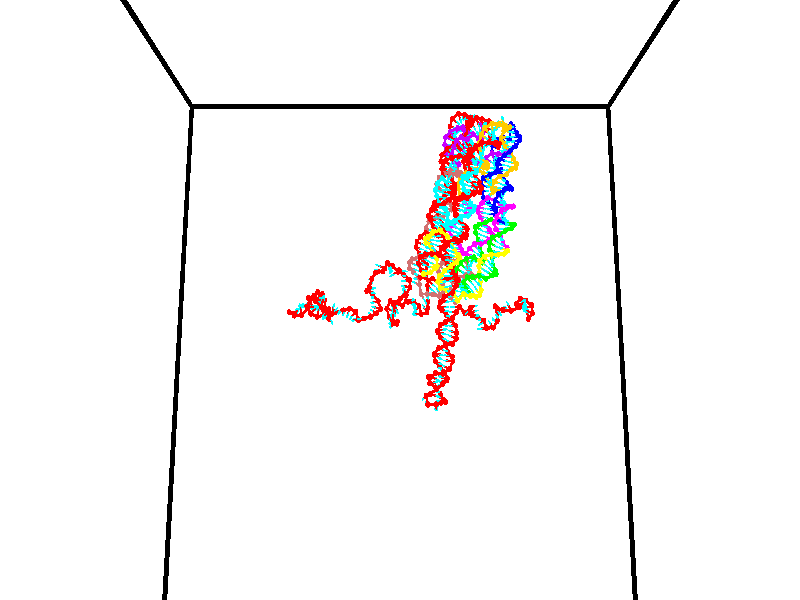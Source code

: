 // switches for output
#declare DRAW_BASES = 1; // possible values are 0, 1; only relevant for DNA ribbons
#declare DRAW_BASES_TYPE = 3; // possible values are 1, 2, 3; only relevant for DNA ribbons
#declare DRAW_FOG = 0; // set to 1 to enable fog

#include "colors.inc"

#include "transforms.inc"
background { rgb <1, 1, 1>}

#default {
   normal{
       ripples 0.25
       frequency 0.20
       turbulence 0.2
       lambda 5
   }
	finish {
		phong 0.1
		phong_size 40.
	}
}

// original window dimensions: 1024x640


// camera settings

camera {
	sky <0, 0.179814, -0.983701>
	up <0, 0.179814, -0.983701>
	right 1.6 * <1, 0, 0>
	location <35, 94.9851, 44.8844>
	look_at <35, 29.7336, 32.9568>
	direction <0, -65.2515, -11.9276>
	angle 67.0682
}


# declare cpy_camera_pos = <35, 94.9851, 44.8844>;
# if (DRAW_FOG = 1)
fog {
	fog_type 2
	up vnormalize(cpy_camera_pos)
	color rgbt<1,1,1,0.3>
	distance 1e-5
	fog_alt 3e-3
	fog_offset 56
}
# end


// LIGHTS

# declare lum = 6;
global_settings {
	ambient_light rgb lum * <0.05, 0.05, 0.05>
	max_trace_level 15
}# declare cpy_direct_light_amount = 0.25;
light_source
{	1000 * <-1, -1.16352, -0.803886>,
	rgb lum * cpy_direct_light_amount
	parallel
}

light_source
{	1000 * <1, 1.16352, 0.803886>,
	rgb lum * cpy_direct_light_amount
	parallel
}

// strand 0

// nucleotide -1

// particle -1
sphere {
	<23.856558, 35.164131, 34.971298> 0.250000
	pigment { color rgbt <1,0,0,0> }
	no_shadow
}
cylinder {
	<24.168816, 34.914738, 34.954044>,  <24.356171, 34.765102, 34.943691>, 0.100000
	pigment { color rgbt <1,0,0,0> }
	no_shadow
}
cylinder {
	<24.168816, 34.914738, 34.954044>,  <23.856558, 35.164131, 34.971298>, 0.100000
	pigment { color rgbt <1,0,0,0> }
	no_shadow
}

// particle -1
sphere {
	<24.168816, 34.914738, 34.954044> 0.100000
	pigment { color rgbt <1,0,0,0> }
	no_shadow
}
sphere {
	0, 1
	scale<0.080000,0.200000,0.300000>
	matrix <0.523501, 0.690036, -0.499796,
		0.341382, 0.367580, 0.865068,
		0.780644, -0.623486, -0.043137,
		24.403009, 34.727692, 34.941105>
	pigment { color rgbt <0,1,1,0> }
	no_shadow
}
cylinder {
	<24.451044, 35.438011, 35.321579>,  <23.856558, 35.164131, 34.971298>, 0.130000
	pigment { color rgbt <1,0,0,0> }
	no_shadow
}

// nucleotide -1

// particle -1
sphere {
	<24.451044, 35.438011, 35.321579> 0.250000
	pigment { color rgbt <1,0,0,0> }
	no_shadow
}
cylinder {
	<24.556454, 35.195129, 35.021751>,  <24.619699, 35.049400, 34.841854>, 0.100000
	pigment { color rgbt <1,0,0,0> }
	no_shadow
}
cylinder {
	<24.556454, 35.195129, 35.021751>,  <24.451044, 35.438011, 35.321579>, 0.100000
	pigment { color rgbt <1,0,0,0> }
	no_shadow
}

// particle -1
sphere {
	<24.556454, 35.195129, 35.021751> 0.100000
	pigment { color rgbt <1,0,0,0> }
	no_shadow
}
sphere {
	0, 1
	scale<0.080000,0.200000,0.300000>
	matrix <0.632432, 0.695492, -0.341059,
		0.728412, -0.384172, 0.567299,
		0.263526, -0.607209, -0.749567,
		24.635511, 35.012966, 34.796883>
	pigment { color rgbt <0,1,1,0> }
	no_shadow
}
cylinder {
	<25.126791, 35.280792, 35.250378>,  <24.451044, 35.438011, 35.321579>, 0.130000
	pigment { color rgbt <1,0,0,0> }
	no_shadow
}

// nucleotide -1

// particle -1
sphere {
	<25.126791, 35.280792, 35.250378> 0.250000
	pigment { color rgbt <1,0,0,0> }
	no_shadow
}
cylinder {
	<25.049585, 35.323761, 34.860260>,  <25.003262, 35.349541, 34.626190>, 0.100000
	pigment { color rgbt <1,0,0,0> }
	no_shadow
}
cylinder {
	<25.049585, 35.323761, 34.860260>,  <25.126791, 35.280792, 35.250378>, 0.100000
	pigment { color rgbt <1,0,0,0> }
	no_shadow
}

// particle -1
sphere {
	<25.049585, 35.323761, 34.860260> 0.100000
	pigment { color rgbt <1,0,0,0> }
	no_shadow
}
sphere {
	0, 1
	scale<0.080000,0.200000,0.300000>
	matrix <0.687647, 0.723855, -0.056363,
		0.699920, -0.681539, -0.213582,
		-0.193016, 0.107420, -0.975298,
		24.991680, 35.355988, 34.567669>
	pigment { color rgbt <0,1,1,0> }
	no_shadow
}
cylinder {
	<25.705118, 35.098335, 34.651634>,  <25.126791, 35.280792, 35.250378>, 0.130000
	pigment { color rgbt <1,0,0,0> }
	no_shadow
}

// nucleotide -1

// particle -1
sphere {
	<25.705118, 35.098335, 34.651634> 0.250000
	pigment { color rgbt <1,0,0,0> }
	no_shadow
}
cylinder {
	<25.497902, 35.432865, 34.579861>,  <25.373571, 35.633583, 34.536797>, 0.100000
	pigment { color rgbt <1,0,0,0> }
	no_shadow
}
cylinder {
	<25.497902, 35.432865, 34.579861>,  <25.705118, 35.098335, 34.651634>, 0.100000
	pigment { color rgbt <1,0,0,0> }
	no_shadow
}

// particle -1
sphere {
	<25.497902, 35.432865, 34.579861> 0.100000
	pigment { color rgbt <1,0,0,0> }
	no_shadow
}
sphere {
	0, 1
	scale<0.080000,0.200000,0.300000>
	matrix <0.854171, 0.516852, -0.057064,
		0.045020, -0.182832, -0.982113,
		-0.518040, 0.836323, -0.179439,
		25.342489, 35.683762, 34.526028>
	pigment { color rgbt <0,1,1,0> }
	no_shadow
}
cylinder {
	<26.000883, 35.493839, 33.963135>,  <25.705118, 35.098335, 34.651634>, 0.130000
	pigment { color rgbt <1,0,0,0> }
	no_shadow
}

// nucleotide -1

// particle -1
sphere {
	<26.000883, 35.493839, 33.963135> 0.250000
	pigment { color rgbt <1,0,0,0> }
	no_shadow
}
cylinder {
	<25.841404, 35.692177, 34.271725>,  <25.745716, 35.811180, 34.456879>, 0.100000
	pigment { color rgbt <1,0,0,0> }
	no_shadow
}
cylinder {
	<25.841404, 35.692177, 34.271725>,  <26.000883, 35.493839, 33.963135>, 0.100000
	pigment { color rgbt <1,0,0,0> }
	no_shadow
}

// particle -1
sphere {
	<25.841404, 35.692177, 34.271725> 0.100000
	pigment { color rgbt <1,0,0,0> }
	no_shadow
}
sphere {
	0, 1
	scale<0.080000,0.200000,0.300000>
	matrix <0.889689, 0.413200, 0.194215,
		-0.222474, 0.763808, -0.605890,
		-0.398696, 0.495846, 0.771478,
		25.721794, 35.840931, 34.503166>
	pigment { color rgbt <0,1,1,0> }
	no_shadow
}
cylinder {
	<25.940519, 36.293663, 33.967976>,  <26.000883, 35.493839, 33.963135>, 0.130000
	pigment { color rgbt <1,0,0,0> }
	no_shadow
}

// nucleotide -1

// particle -1
sphere {
	<25.940519, 36.293663, 33.967976> 0.250000
	pigment { color rgbt <1,0,0,0> }
	no_shadow
}
cylinder {
	<26.001255, 36.179237, 34.346416>,  <26.037697, 36.110580, 34.573483>, 0.100000
	pigment { color rgbt <1,0,0,0> }
	no_shadow
}
cylinder {
	<26.001255, 36.179237, 34.346416>,  <25.940519, 36.293663, 33.967976>, 0.100000
	pigment { color rgbt <1,0,0,0> }
	no_shadow
}

// particle -1
sphere {
	<26.001255, 36.179237, 34.346416> 0.100000
	pigment { color rgbt <1,0,0,0> }
	no_shadow
}
sphere {
	0, 1
	scale<0.080000,0.200000,0.300000>
	matrix <0.776258, 0.627054, 0.065014,
		-0.611856, 0.724549, 0.317272,
		0.151841, -0.286064, 0.946103,
		26.046808, 36.093418, 34.630249>
	pigment { color rgbt <0,1,1,0> }
	no_shadow
}
cylinder {
	<26.187292, 36.897125, 34.243961>,  <25.940519, 36.293663, 33.967976>, 0.130000
	pigment { color rgbt <1,0,0,0> }
	no_shadow
}

// nucleotide -1

// particle -1
sphere {
	<26.187292, 36.897125, 34.243961> 0.250000
	pigment { color rgbt <1,0,0,0> }
	no_shadow
}
cylinder {
	<26.285870, 36.640831, 34.534817>,  <26.345016, 36.487057, 34.709328>, 0.100000
	pigment { color rgbt <1,0,0,0> }
	no_shadow
}
cylinder {
	<26.285870, 36.640831, 34.534817>,  <26.187292, 36.897125, 34.243961>, 0.100000
	pigment { color rgbt <1,0,0,0> }
	no_shadow
}

// particle -1
sphere {
	<26.285870, 36.640831, 34.534817> 0.100000
	pigment { color rgbt <1,0,0,0> }
	no_shadow
}
sphere {
	0, 1
	scale<0.080000,0.200000,0.300000>
	matrix <0.751663, 0.599974, 0.273923,
		-0.611774, 0.479053, 0.629477,
		0.246446, -0.640734, 0.727135,
		26.359804, 36.448612, 34.752956>
	pigment { color rgbt <0,1,1,0> }
	no_shadow
}
cylinder {
	<26.009172, 37.223633, 34.860546>,  <26.187292, 36.897125, 34.243961>, 0.130000
	pigment { color rgbt <1,0,0,0> }
	no_shadow
}

// nucleotide -1

// particle -1
sphere {
	<26.009172, 37.223633, 34.860546> 0.250000
	pigment { color rgbt <1,0,0,0> }
	no_shadow
}
cylinder {
	<26.329657, 36.984283, 34.861988>,  <26.521948, 36.840675, 34.862854>, 0.100000
	pigment { color rgbt <1,0,0,0> }
	no_shadow
}
cylinder {
	<26.329657, 36.984283, 34.861988>,  <26.009172, 37.223633, 34.860546>, 0.100000
	pigment { color rgbt <1,0,0,0> }
	no_shadow
}

// particle -1
sphere {
	<26.329657, 36.984283, 34.861988> 0.100000
	pigment { color rgbt <1,0,0,0> }
	no_shadow
}
sphere {
	0, 1
	scale<0.080000,0.200000,0.300000>
	matrix <0.588855, 0.789509, 0.172992,
		-0.106362, -0.136478, 0.984917,
		0.801210, -0.598373, 0.003608,
		26.570019, 36.804771, 34.863071>
	pigment { color rgbt <0,1,1,0> }
	no_shadow
}
cylinder {
	<26.355827, 37.373638, 35.468700>,  <26.009172, 37.223633, 34.860546>, 0.130000
	pigment { color rgbt <1,0,0,0> }
	no_shadow
}

// nucleotide -1

// particle -1
sphere {
	<26.355827, 37.373638, 35.468700> 0.250000
	pigment { color rgbt <1,0,0,0> }
	no_shadow
}
cylinder {
	<26.599363, 37.220051, 35.191029>,  <26.745485, 37.127899, 35.024426>, 0.100000
	pigment { color rgbt <1,0,0,0> }
	no_shadow
}
cylinder {
	<26.599363, 37.220051, 35.191029>,  <26.355827, 37.373638, 35.468700>, 0.100000
	pigment { color rgbt <1,0,0,0> }
	no_shadow
}

// particle -1
sphere {
	<26.599363, 37.220051, 35.191029> 0.100000
	pigment { color rgbt <1,0,0,0> }
	no_shadow
}
sphere {
	0, 1
	scale<0.080000,0.200000,0.300000>
	matrix <0.631304, 0.764413, 0.130880,
		0.480388, -0.517924, 0.707801,
		0.608838, -0.383964, -0.694182,
		26.782015, 37.104862, 34.982773>
	pigment { color rgbt <0,1,1,0> }
	no_shadow
}
cylinder {
	<27.010294, 37.501347, 35.737846>,  <26.355827, 37.373638, 35.468700>, 0.130000
	pigment { color rgbt <1,0,0,0> }
	no_shadow
}

// nucleotide -1

// particle -1
sphere {
	<27.010294, 37.501347, 35.737846> 0.250000
	pigment { color rgbt <1,0,0,0> }
	no_shadow
}
cylinder {
	<27.061644, 37.443470, 35.345402>,  <27.092453, 37.408745, 35.109936>, 0.100000
	pigment { color rgbt <1,0,0,0> }
	no_shadow
}
cylinder {
	<27.061644, 37.443470, 35.345402>,  <27.010294, 37.501347, 35.737846>, 0.100000
	pigment { color rgbt <1,0,0,0> }
	no_shadow
}

// particle -1
sphere {
	<27.061644, 37.443470, 35.345402> 0.100000
	pigment { color rgbt <1,0,0,0> }
	no_shadow
}
sphere {
	0, 1
	scale<0.080000,0.200000,0.300000>
	matrix <0.755915, 0.654665, 0.002360,
		0.641960, -0.741942, 0.193415,
		0.128374, -0.144690, -0.981114,
		27.100155, 37.400063, 35.051067>
	pigment { color rgbt <0,1,1,0> }
	no_shadow
}
cylinder {
	<27.663488, 37.722729, 35.662834>,  <27.010294, 37.501347, 35.737846>, 0.130000
	pigment { color rgbt <1,0,0,0> }
	no_shadow
}

// nucleotide -1

// particle -1
sphere {
	<27.663488, 37.722729, 35.662834> 0.250000
	pigment { color rgbt <1,0,0,0> }
	no_shadow
}
cylinder {
	<27.521809, 37.727371, 35.288795>,  <27.436802, 37.730156, 35.064373>, 0.100000
	pigment { color rgbt <1,0,0,0> }
	no_shadow
}
cylinder {
	<27.521809, 37.727371, 35.288795>,  <27.663488, 37.722729, 35.662834>, 0.100000
	pigment { color rgbt <1,0,0,0> }
	no_shadow
}

// particle -1
sphere {
	<27.521809, 37.727371, 35.288795> 0.100000
	pigment { color rgbt <1,0,0,0> }
	no_shadow
}
sphere {
	0, 1
	scale<0.080000,0.200000,0.300000>
	matrix <0.579153, 0.787814, -0.209597,
		0.734252, -0.615804, -0.285762,
		-0.354198, 0.011603, -0.935099,
		27.415548, 37.730850, 35.008266>
	pigment { color rgbt <0,1,1,0> }
	no_shadow
}
cylinder {
	<28.223690, 38.218391, 36.002476>,  <27.663488, 37.722729, 35.662834>, 0.130000
	pigment { color rgbt <1,0,0,0> }
	no_shadow
}

// nucleotide -1

// particle -1
sphere {
	<28.223690, 38.218391, 36.002476> 0.250000
	pigment { color rgbt <1,0,0,0> }
	no_shadow
}
cylinder {
	<28.419233, 38.497906, 36.211365>,  <28.536558, 38.665615, 36.336697>, 0.100000
	pigment { color rgbt <1,0,0,0> }
	no_shadow
}
cylinder {
	<28.419233, 38.497906, 36.211365>,  <28.223690, 38.218391, 36.002476>, 0.100000
	pigment { color rgbt <1,0,0,0> }
	no_shadow
}

// particle -1
sphere {
	<28.419233, 38.497906, 36.211365> 0.100000
	pigment { color rgbt <1,0,0,0> }
	no_shadow
}
sphere {
	0, 1
	scale<0.080000,0.200000,0.300000>
	matrix <-0.866164, 0.317562, 0.385893,
		0.103820, -0.640975, 0.760508,
		0.488856, 0.698788, 0.522221,
		28.565889, 38.707542, 36.368031>
	pigment { color rgbt <0,1,1,0> }
	no_shadow
}
cylinder {
	<28.227894, 38.436417, 35.304771>,  <28.223690, 38.218391, 36.002476>, 0.130000
	pigment { color rgbt <1,0,0,0> }
	no_shadow
}

// nucleotide -1

// particle -1
sphere {
	<28.227894, 38.436417, 35.304771> 0.250000
	pigment { color rgbt <1,0,0,0> }
	no_shadow
}
cylinder {
	<27.994270, 38.443367, 35.629383>,  <27.854095, 38.447536, 35.824150>, 0.100000
	pigment { color rgbt <1,0,0,0> }
	no_shadow
}
cylinder {
	<27.994270, 38.443367, 35.629383>,  <28.227894, 38.436417, 35.304771>, 0.100000
	pigment { color rgbt <1,0,0,0> }
	no_shadow
}

// particle -1
sphere {
	<27.994270, 38.443367, 35.629383> 0.100000
	pigment { color rgbt <1,0,0,0> }
	no_shadow
}
sphere {
	0, 1
	scale<0.080000,0.200000,0.300000>
	matrix <0.114233, 0.991580, 0.060985,
		-0.803633, 0.128322, -0.581126,
		-0.584059, 0.017374, 0.811525,
		27.819052, 38.448578, 35.872841>
	pigment { color rgbt <0,1,1,0> }
	no_shadow
}
cylinder {
	<27.568850, 38.911766, 35.183125>,  <28.227894, 38.436417, 35.304771>, 0.130000
	pigment { color rgbt <1,0,0,0> }
	no_shadow
}

// nucleotide -1

// particle -1
sphere {
	<27.568850, 38.911766, 35.183125> 0.250000
	pigment { color rgbt <1,0,0,0> }
	no_shadow
}
cylinder {
	<27.664375, 38.847363, 34.800076>,  <27.721691, 38.808720, 34.570248>, 0.100000
	pigment { color rgbt <1,0,0,0> }
	no_shadow
}
cylinder {
	<27.664375, 38.847363, 34.800076>,  <27.568850, 38.911766, 35.183125>, 0.100000
	pigment { color rgbt <1,0,0,0> }
	no_shadow
}

// particle -1
sphere {
	<27.664375, 38.847363, 34.800076> 0.100000
	pigment { color rgbt <1,0,0,0> }
	no_shadow
}
sphere {
	0, 1
	scale<0.080000,0.200000,0.300000>
	matrix <-0.412515, -0.909575, 0.050057,
		-0.879090, 0.383080, -0.283639,
		0.238815, -0.161010, -0.957624,
		27.736019, 38.799061, 34.512787>
	pigment { color rgbt <0,1,1,0> }
	no_shadow
}
cylinder {
	<26.989580, 38.811253, 34.661148>,  <27.568850, 38.911766, 35.183125>, 0.130000
	pigment { color rgbt <1,0,0,0> }
	no_shadow
}

// nucleotide -1

// particle -1
sphere {
	<26.989580, 38.811253, 34.661148> 0.250000
	pigment { color rgbt <1,0,0,0> }
	no_shadow
}
cylinder {
	<27.325611, 38.612247, 34.574657>,  <27.527229, 38.492844, 34.522762>, 0.100000
	pigment { color rgbt <1,0,0,0> }
	no_shadow
}
cylinder {
	<27.325611, 38.612247, 34.574657>,  <26.989580, 38.811253, 34.661148>, 0.100000
	pigment { color rgbt <1,0,0,0> }
	no_shadow
}

// particle -1
sphere {
	<27.325611, 38.612247, 34.574657> 0.100000
	pigment { color rgbt <1,0,0,0> }
	no_shadow
}
sphere {
	0, 1
	scale<0.080000,0.200000,0.300000>
	matrix <-0.494430, -0.866220, 0.072122,
		-0.223181, 0.046321, -0.973676,
		0.840077, -0.497511, -0.216226,
		27.577635, 38.462994, 34.509789>
	pigment { color rgbt <0,1,1,0> }
	no_shadow
}
cylinder {
	<26.762827, 38.337067, 34.224445>,  <26.989580, 38.811253, 34.661148>, 0.130000
	pigment { color rgbt <1,0,0,0> }
	no_shadow
}

// nucleotide -1

// particle -1
sphere {
	<26.762827, 38.337067, 34.224445> 0.250000
	pigment { color rgbt <1,0,0,0> }
	no_shadow
}
cylinder {
	<27.117870, 38.210556, 34.358383>,  <27.330896, 38.134651, 34.438744>, 0.100000
	pigment { color rgbt <1,0,0,0> }
	no_shadow
}
cylinder {
	<27.117870, 38.210556, 34.358383>,  <26.762827, 38.337067, 34.224445>, 0.100000
	pigment { color rgbt <1,0,0,0> }
	no_shadow
}

// particle -1
sphere {
	<27.117870, 38.210556, 34.358383> 0.100000
	pigment { color rgbt <1,0,0,0> }
	no_shadow
}
sphere {
	0, 1
	scale<0.080000,0.200000,0.300000>
	matrix <-0.376646, -0.916843, 0.132428,
		0.265113, -0.243661, -0.932922,
		0.887611, -0.316272, 0.334841,
		27.384153, 38.115673, 34.458836>
	pigment { color rgbt <0,1,1,0> }
	no_shadow
}
cylinder {
	<27.057297, 37.657757, 33.752209>,  <26.762827, 38.337067, 34.224445>, 0.130000
	pigment { color rgbt <1,0,0,0> }
	no_shadow
}

// nucleotide -1

// particle -1
sphere {
	<27.057297, 37.657757, 33.752209> 0.250000
	pigment { color rgbt <1,0,0,0> }
	no_shadow
}
cylinder {
	<27.165169, 37.666481, 34.137291>,  <27.229893, 37.671715, 34.368340>, 0.100000
	pigment { color rgbt <1,0,0,0> }
	no_shadow
}
cylinder {
	<27.165169, 37.666481, 34.137291>,  <27.057297, 37.657757, 33.752209>, 0.100000
	pigment { color rgbt <1,0,0,0> }
	no_shadow
}

// particle -1
sphere {
	<27.165169, 37.666481, 34.137291> 0.100000
	pigment { color rgbt <1,0,0,0> }
	no_shadow
}
sphere {
	0, 1
	scale<0.080000,0.200000,0.300000>
	matrix <-0.438691, -0.887189, 0.142989,
		0.857218, -0.460891, -0.229690,
		0.269681, 0.021810, 0.962703,
		27.246073, 37.673023, 34.426102>
	pigment { color rgbt <0,1,1,0> }
	no_shadow
}
cylinder {
	<27.391829, 37.071136, 33.805492>,  <27.057297, 37.657757, 33.752209>, 0.130000
	pigment { color rgbt <1,0,0,0> }
	no_shadow
}

// nucleotide -1

// particle -1
sphere {
	<27.391829, 37.071136, 33.805492> 0.250000
	pigment { color rgbt <1,0,0,0> }
	no_shadow
}
cylinder {
	<27.297218, 37.173920, 34.180305>,  <27.240452, 37.235588, 34.405193>, 0.100000
	pigment { color rgbt <1,0,0,0> }
	no_shadow
}
cylinder {
	<27.297218, 37.173920, 34.180305>,  <27.391829, 37.071136, 33.805492>, 0.100000
	pigment { color rgbt <1,0,0,0> }
	no_shadow
}

// particle -1
sphere {
	<27.297218, 37.173920, 34.180305> 0.100000
	pigment { color rgbt <1,0,0,0> }
	no_shadow
}
sphere {
	0, 1
	scale<0.080000,0.200000,0.300000>
	matrix <-0.267764, -0.944291, 0.191355,
		0.934001, -0.205643, 0.292152,
		-0.236526, 0.256953, 0.937033,
		27.226261, 37.251007, 34.461414>
	pigment { color rgbt <0,1,1,0> }
	no_shadow
}
cylinder {
	<27.558020, 36.424965, 34.209011>,  <27.391829, 37.071136, 33.805492>, 0.130000
	pigment { color rgbt <1,0,0,0> }
	no_shadow
}

// nucleotide -1

// particle -1
sphere {
	<27.558020, 36.424965, 34.209011> 0.250000
	pigment { color rgbt <1,0,0,0> }
	no_shadow
}
cylinder {
	<27.337906, 36.635456, 34.468327>,  <27.205837, 36.761749, 34.623917>, 0.100000
	pigment { color rgbt <1,0,0,0> }
	no_shadow
}
cylinder {
	<27.337906, 36.635456, 34.468327>,  <27.558020, 36.424965, 34.209011>, 0.100000
	pigment { color rgbt <1,0,0,0> }
	no_shadow
}

// particle -1
sphere {
	<27.337906, 36.635456, 34.468327> 0.100000
	pigment { color rgbt <1,0,0,0> }
	no_shadow
}
sphere {
	0, 1
	scale<0.080000,0.200000,0.300000>
	matrix <-0.436648, -0.843146, 0.313757,
		0.711707, -0.110417, 0.693745,
		-0.550284, 0.526225, 0.648286,
		27.172821, 36.793324, 34.662811>
	pigment { color rgbt <0,1,1,0> }
	no_shadow
}
cylinder {
	<27.625181, 36.045658, 34.894573>,  <27.558020, 36.424965, 34.209011>, 0.130000
	pigment { color rgbt <1,0,0,0> }
	no_shadow
}

// nucleotide -1

// particle -1
sphere {
	<27.625181, 36.045658, 34.894573> 0.250000
	pigment { color rgbt <1,0,0,0> }
	no_shadow
}
cylinder {
	<27.302462, 36.275772, 34.840729>,  <27.108829, 36.413841, 34.808422>, 0.100000
	pigment { color rgbt <1,0,0,0> }
	no_shadow
}
cylinder {
	<27.302462, 36.275772, 34.840729>,  <27.625181, 36.045658, 34.894573>, 0.100000
	pigment { color rgbt <1,0,0,0> }
	no_shadow
}

// particle -1
sphere {
	<27.302462, 36.275772, 34.840729> 0.100000
	pigment { color rgbt <1,0,0,0> }
	no_shadow
}
sphere {
	0, 1
	scale<0.080000,0.200000,0.300000>
	matrix <-0.588615, -0.802327, 0.099016,
		-0.051040, 0.159120, 0.985939,
		-0.806800, 0.575285, -0.134611,
		27.060421, 36.448357, 34.800346>
	pigment { color rgbt <0,1,1,0> }
	no_shadow
}
cylinder {
	<28.210779, 35.749763, 35.210945>,  <27.625181, 36.045658, 34.894573>, 0.130000
	pigment { color rgbt <1,0,0,0> }
	no_shadow
}

// nucleotide -1

// particle -1
sphere {
	<28.210779, 35.749763, 35.210945> 0.250000
	pigment { color rgbt <1,0,0,0> }
	no_shadow
}
cylinder {
	<28.297981, 35.623447, 34.841568>,  <28.350302, 35.547657, 34.619942>, 0.100000
	pigment { color rgbt <1,0,0,0> }
	no_shadow
}
cylinder {
	<28.297981, 35.623447, 34.841568>,  <28.210779, 35.749763, 35.210945>, 0.100000
	pigment { color rgbt <1,0,0,0> }
	no_shadow
}

// particle -1
sphere {
	<28.297981, 35.623447, 34.841568> 0.100000
	pigment { color rgbt <1,0,0,0> }
	no_shadow
}
sphere {
	0, 1
	scale<0.080000,0.200000,0.300000>
	matrix <0.762862, -0.535011, 0.363050,
		-0.608701, -0.783608, 0.124268,
		0.218004, -0.315789, -0.923446,
		28.363382, 35.528709, 34.564533>
	pigment { color rgbt <0,1,1,0> }
	no_shadow
}
cylinder {
	<28.057302, 34.947586, 35.108124>,  <28.210779, 35.749763, 35.210945>, 0.130000
	pigment { color rgbt <1,0,0,0> }
	no_shadow
}

// nucleotide -1

// particle -1
sphere {
	<28.057302, 34.947586, 35.108124> 0.250000
	pigment { color rgbt <1,0,0,0> }
	no_shadow
}
cylinder {
	<28.358263, 35.130394, 34.918377>,  <28.538839, 35.240078, 34.804527>, 0.100000
	pigment { color rgbt <1,0,0,0> }
	no_shadow
}
cylinder {
	<28.358263, 35.130394, 34.918377>,  <28.057302, 34.947586, 35.108124>, 0.100000
	pigment { color rgbt <1,0,0,0> }
	no_shadow
}

// particle -1
sphere {
	<28.358263, 35.130394, 34.918377> 0.100000
	pigment { color rgbt <1,0,0,0> }
	no_shadow
}
sphere {
	0, 1
	scale<0.080000,0.200000,0.300000>
	matrix <0.653854, -0.430959, 0.621892,
		0.079781, -0.778082, -0.623076,
		0.752404, 0.457016, -0.474369,
		28.583984, 35.267498, 34.776066>
	pigment { color rgbt <0,1,1,0> }
	no_shadow
}
cylinder {
	<28.474783, 34.476940, 34.876850>,  <28.057302, 34.947586, 35.108124>, 0.130000
	pigment { color rgbt <1,0,0,0> }
	no_shadow
}

// nucleotide -1

// particle -1
sphere {
	<28.474783, 34.476940, 34.876850> 0.250000
	pigment { color rgbt <1,0,0,0> }
	no_shadow
}
cylinder {
	<28.700191, 34.801022, 34.941372>,  <28.835436, 34.995468, 34.980083>, 0.100000
	pigment { color rgbt <1,0,0,0> }
	no_shadow
}
cylinder {
	<28.700191, 34.801022, 34.941372>,  <28.474783, 34.476940, 34.876850>, 0.100000
	pigment { color rgbt <1,0,0,0> }
	no_shadow
}

// particle -1
sphere {
	<28.700191, 34.801022, 34.941372> 0.100000
	pigment { color rgbt <1,0,0,0> }
	no_shadow
}
sphere {
	0, 1
	scale<0.080000,0.200000,0.300000>
	matrix <0.726657, -0.579024, 0.369730,
		0.392954, -0.091138, -0.915031,
		0.563521, 0.810200, 0.161304,
		28.869247, 35.044083, 34.989761>
	pigment { color rgbt <0,1,1,0> }
	no_shadow
}
cylinder {
	<29.216337, 34.323055, 34.688591>,  <28.474783, 34.476940, 34.876850>, 0.130000
	pigment { color rgbt <1,0,0,0> }
	no_shadow
}

// nucleotide -1

// particle -1
sphere {
	<29.216337, 34.323055, 34.688591> 0.250000
	pigment { color rgbt <1,0,0,0> }
	no_shadow
}
cylinder {
	<29.262640, 34.653885, 34.908611>,  <29.290422, 34.852383, 35.040623>, 0.100000
	pigment { color rgbt <1,0,0,0> }
	no_shadow
}
cylinder {
	<29.262640, 34.653885, 34.908611>,  <29.216337, 34.323055, 34.688591>, 0.100000
	pigment { color rgbt <1,0,0,0> }
	no_shadow
}

// particle -1
sphere {
	<29.262640, 34.653885, 34.908611> 0.100000
	pigment { color rgbt <1,0,0,0> }
	no_shadow
}
sphere {
	0, 1
	scale<0.080000,0.200000,0.300000>
	matrix <0.865406, -0.355779, 0.352836,
		0.487516, 0.435172, -0.756937,
		0.115757, 0.827071, 0.550049,
		29.297367, 34.902008, 35.073627>
	pigment { color rgbt <0,1,1,0> }
	no_shadow
}
cylinder {
	<29.870491, 34.506588, 34.565285>,  <29.216337, 34.323055, 34.688591>, 0.130000
	pigment { color rgbt <1,0,0,0> }
	no_shadow
}

// nucleotide -1

// particle -1
sphere {
	<29.870491, 34.506588, 34.565285> 0.250000
	pigment { color rgbt <1,0,0,0> }
	no_shadow
}
cylinder {
	<29.772406, 34.664433, 34.919495>,  <29.713554, 34.759140, 35.132019>, 0.100000
	pigment { color rgbt <1,0,0,0> }
	no_shadow
}
cylinder {
	<29.772406, 34.664433, 34.919495>,  <29.870491, 34.506588, 34.565285>, 0.100000
	pigment { color rgbt <1,0,0,0> }
	no_shadow
}

// particle -1
sphere {
	<29.772406, 34.664433, 34.919495> 0.100000
	pigment { color rgbt <1,0,0,0> }
	no_shadow
}
sphere {
	0, 1
	scale<0.080000,0.200000,0.300000>
	matrix <0.790278, -0.447711, 0.418348,
		0.561543, 0.802396, -0.202066,
		-0.245214, 0.394609, 0.885525,
		29.698841, 34.782814, 35.185150>
	pigment { color rgbt <0,1,1,0> }
	no_shadow
}
cylinder {
	<30.515656, 34.586246, 34.837624>,  <29.870491, 34.506588, 34.565285>, 0.130000
	pigment { color rgbt <1,0,0,0> }
	no_shadow
}

// nucleotide -1

// particle -1
sphere {
	<30.515656, 34.586246, 34.837624> 0.250000
	pigment { color rgbt <1,0,0,0> }
	no_shadow
}
cylinder {
	<30.240921, 34.570980, 35.127949>,  <30.076080, 34.561821, 35.302143>, 0.100000
	pigment { color rgbt <1,0,0,0> }
	no_shadow
}
cylinder {
	<30.240921, 34.570980, 35.127949>,  <30.515656, 34.586246, 34.837624>, 0.100000
	pigment { color rgbt <1,0,0,0> }
	no_shadow
}

// particle -1
sphere {
	<30.240921, 34.570980, 35.127949> 0.100000
	pigment { color rgbt <1,0,0,0> }
	no_shadow
}
sphere {
	0, 1
	scale<0.080000,0.200000,0.300000>
	matrix <0.605756, -0.581909, 0.542625,
		0.401643, 0.812358, 0.422797,
		-0.686835, -0.038170, 0.725811,
		30.034870, 34.559528, 35.345692>
	pigment { color rgbt <0,1,1,0> }
	no_shadow
}
cylinder {
	<30.812805, 34.815304, 35.580349>,  <30.515656, 34.586246, 34.837624>, 0.130000
	pigment { color rgbt <1,0,0,0> }
	no_shadow
}

// nucleotide -1

// particle -1
sphere {
	<30.812805, 34.815304, 35.580349> 0.250000
	pigment { color rgbt <1,0,0,0> }
	no_shadow
}
cylinder {
	<30.508669, 34.558235, 35.542725>,  <30.326187, 34.403992, 35.520149>, 0.100000
	pigment { color rgbt <1,0,0,0> }
	no_shadow
}
cylinder {
	<30.508669, 34.558235, 35.542725>,  <30.812805, 34.815304, 35.580349>, 0.100000
	pigment { color rgbt <1,0,0,0> }
	no_shadow
}

// particle -1
sphere {
	<30.508669, 34.558235, 35.542725> 0.100000
	pigment { color rgbt <1,0,0,0> }
	no_shadow
}
sphere {
	0, 1
	scale<0.080000,0.200000,0.300000>
	matrix <0.495578, -0.667626, 0.555588,
		-0.419859, 0.375824, 0.826120,
		-0.760343, -0.642676, -0.094059,
		30.280565, 34.365433, 35.514507>
	pigment { color rgbt <0,1,1,0> }
	no_shadow
}
cylinder {
	<31.386387, 35.367207, 35.553123>,  <30.812805, 34.815304, 35.580349>, 0.130000
	pigment { color rgbt <1,0,0,0> }
	no_shadow
}

// nucleotide -1

// particle -1
sphere {
	<31.386387, 35.367207, 35.553123> 0.250000
	pigment { color rgbt <1,0,0,0> }
	no_shadow
}
cylinder {
	<31.150318, 35.683804, 35.616673>,  <31.008677, 35.873760, 35.654800>, 0.100000
	pigment { color rgbt <1,0,0,0> }
	no_shadow
}
cylinder {
	<31.150318, 35.683804, 35.616673>,  <31.386387, 35.367207, 35.553123>, 0.100000
	pigment { color rgbt <1,0,0,0> }
	no_shadow
}

// particle -1
sphere {
	<31.150318, 35.683804, 35.616673> 0.100000
	pigment { color rgbt <1,0,0,0> }
	no_shadow
}
sphere {
	0, 1
	scale<0.080000,0.200000,0.300000>
	matrix <0.028393, -0.176329, 0.983922,
		0.806778, 0.585194, 0.081592,
		-0.590172, 0.791490, 0.158874,
		30.973267, 35.921249, 35.664333>
	pigment { color rgbt <0,1,1,0> }
	no_shadow
}
cylinder {
	<32.043236, 35.067730, 35.382137>,  <31.386387, 35.367207, 35.553123>, 0.130000
	pigment { color rgbt <1,0,0,0> }
	no_shadow
}

// nucleotide -1

// particle -1
sphere {
	<32.043236, 35.067730, 35.382137> 0.250000
	pigment { color rgbt <1,0,0,0> }
	no_shadow
}
cylinder {
	<31.987677, 34.730160, 35.174870>,  <31.954342, 34.527618, 35.050510>, 0.100000
	pigment { color rgbt <1,0,0,0> }
	no_shadow
}
cylinder {
	<31.987677, 34.730160, 35.174870>,  <32.043236, 35.067730, 35.382137>, 0.100000
	pigment { color rgbt <1,0,0,0> }
	no_shadow
}

// particle -1
sphere {
	<31.987677, 34.730160, 35.174870> 0.100000
	pigment { color rgbt <1,0,0,0> }
	no_shadow
}
sphere {
	0, 1
	scale<0.080000,0.200000,0.300000>
	matrix <0.509628, 0.387725, -0.768081,
		0.849109, -0.370758, 0.376233,
		-0.138897, -0.843924, -0.518170,
		31.946007, 34.476982, 35.019417>
	pigment { color rgbt <0,1,1,0> }
	no_shadow
}
cylinder {
	<32.675545, 35.128677, 35.056194>,  <32.043236, 35.067730, 35.382137>, 0.130000
	pigment { color rgbt <1,0,0,0> }
	no_shadow
}

// nucleotide -1

// particle -1
sphere {
	<32.675545, 35.128677, 35.056194> 0.250000
	pigment { color rgbt <1,0,0,0> }
	no_shadow
}
cylinder {
	<32.397308, 34.887417, 34.900055>,  <32.230366, 34.742661, 34.806374>, 0.100000
	pigment { color rgbt <1,0,0,0> }
	no_shadow
}
cylinder {
	<32.397308, 34.887417, 34.900055>,  <32.675545, 35.128677, 35.056194>, 0.100000
	pigment { color rgbt <1,0,0,0> }
	no_shadow
}

// particle -1
sphere {
	<32.397308, 34.887417, 34.900055> 0.100000
	pigment { color rgbt <1,0,0,0> }
	no_shadow
}
sphere {
	0, 1
	scale<0.080000,0.200000,0.300000>
	matrix <0.356262, 0.182241, -0.916442,
		0.623887, -0.776531, 0.088114,
		-0.695588, -0.603148, -0.390346,
		32.188633, 34.706474, 34.782951>
	pigment { color rgbt <0,1,1,0> }
	no_shadow
}
cylinder {
	<33.040260, 34.599590, 34.598286>,  <32.675545, 35.128677, 35.056194>, 0.130000
	pigment { color rgbt <1,0,0,0> }
	no_shadow
}

// nucleotide -1

// particle -1
sphere {
	<33.040260, 34.599590, 34.598286> 0.250000
	pigment { color rgbt <1,0,0,0> }
	no_shadow
}
cylinder {
	<32.659515, 34.710541, 34.546101>,  <32.431068, 34.777111, 34.514790>, 0.100000
	pigment { color rgbt <1,0,0,0> }
	no_shadow
}
cylinder {
	<32.659515, 34.710541, 34.546101>,  <33.040260, 34.599590, 34.598286>, 0.100000
	pigment { color rgbt <1,0,0,0> }
	no_shadow
}

// particle -1
sphere {
	<32.659515, 34.710541, 34.546101> 0.100000
	pigment { color rgbt <1,0,0,0> }
	no_shadow
}
sphere {
	0, 1
	scale<0.080000,0.200000,0.300000>
	matrix <0.230024, 0.365049, -0.902125,
		-0.202603, -0.888708, -0.411279,
		-0.951862, 0.277377, -0.130464,
		32.373959, 34.793755, 34.506962>
	pigment { color rgbt <0,1,1,0> }
	no_shadow
}
cylinder {
	<32.787426, 34.646542, 33.965694>,  <33.040260, 34.599590, 34.598286>, 0.130000
	pigment { color rgbt <1,0,0,0> }
	no_shadow
}

// nucleotide -1

// particle -1
sphere {
	<32.787426, 34.646542, 33.965694> 0.250000
	pigment { color rgbt <1,0,0,0> }
	no_shadow
}
cylinder {
	<32.486046, 34.886173, 34.074081>,  <32.305218, 35.029953, 34.139114>, 0.100000
	pigment { color rgbt <1,0,0,0> }
	no_shadow
}
cylinder {
	<32.486046, 34.886173, 34.074081>,  <32.787426, 34.646542, 33.965694>, 0.100000
	pigment { color rgbt <1,0,0,0> }
	no_shadow
}

// particle -1
sphere {
	<32.486046, 34.886173, 34.074081> 0.100000
	pigment { color rgbt <1,0,0,0> }
	no_shadow
}
sphere {
	0, 1
	scale<0.080000,0.200000,0.300000>
	matrix <0.076406, 0.489091, -0.868880,
		-0.653054, -0.633951, -0.414278,
		-0.753447, 0.599079, 0.270966,
		32.260014, 35.065895, 34.155373>
	pigment { color rgbt <0,1,1,0> }
	no_shadow
}
cylinder {
	<32.186661, 34.622459, 33.382221>,  <32.787426, 34.646542, 33.965694>, 0.130000
	pigment { color rgbt <1,0,0,0> }
	no_shadow
}

// nucleotide -1

// particle -1
sphere {
	<32.186661, 34.622459, 33.382221> 0.250000
	pigment { color rgbt <1,0,0,0> }
	no_shadow
}
cylinder {
	<32.210590, 34.965343, 33.586815>,  <32.224949, 35.171074, 33.709572>, 0.100000
	pigment { color rgbt <1,0,0,0> }
	no_shadow
}
cylinder {
	<32.210590, 34.965343, 33.586815>,  <32.186661, 34.622459, 33.382221>, 0.100000
	pigment { color rgbt <1,0,0,0> }
	no_shadow
}

// particle -1
sphere {
	<32.210590, 34.965343, 33.586815> 0.100000
	pigment { color rgbt <1,0,0,0> }
	no_shadow
}
sphere {
	0, 1
	scale<0.080000,0.200000,0.300000>
	matrix <0.216105, 0.489125, -0.845018,
		-0.974536, 0.161082, -0.155988,
		0.059820, 0.857210, 0.511480,
		32.228535, 35.222507, 33.740257>
	pigment { color rgbt <0,1,1,0> }
	no_shadow
}
cylinder {
	<31.760466, 35.119438, 33.126236>,  <32.186661, 34.622459, 33.382221>, 0.130000
	pigment { color rgbt <1,0,0,0> }
	no_shadow
}

// nucleotide -1

// particle -1
sphere {
	<31.760466, 35.119438, 33.126236> 0.250000
	pigment { color rgbt <1,0,0,0> }
	no_shadow
}
cylinder {
	<32.074024, 35.314701, 33.279705>,  <32.262157, 35.431858, 33.371788>, 0.100000
	pigment { color rgbt <1,0,0,0> }
	no_shadow
}
cylinder {
	<32.074024, 35.314701, 33.279705>,  <31.760466, 35.119438, 33.126236>, 0.100000
	pigment { color rgbt <1,0,0,0> }
	no_shadow
}

// particle -1
sphere {
	<32.074024, 35.314701, 33.279705> 0.100000
	pigment { color rgbt <1,0,0,0> }
	no_shadow
}
sphere {
	0, 1
	scale<0.080000,0.200000,0.300000>
	matrix <0.008097, 0.609856, -0.792471,
		-0.620839, 0.624322, 0.474111,
		0.783896, 0.488158, 0.383677,
		32.309193, 35.461147, 33.394810>
	pigment { color rgbt <0,1,1,0> }
	no_shadow
}
cylinder {
	<31.681532, 35.893742, 33.320518>,  <31.760466, 35.119438, 33.126236>, 0.130000
	pigment { color rgbt <1,0,0,0> }
	no_shadow
}

// nucleotide -1

// particle -1
sphere {
	<31.681532, 35.893742, 33.320518> 0.250000
	pigment { color rgbt <1,0,0,0> }
	no_shadow
}
cylinder {
	<32.053577, 35.832626, 33.186924>,  <32.276806, 35.795956, 33.106770>, 0.100000
	pigment { color rgbt <1,0,0,0> }
	no_shadow
}
cylinder {
	<32.053577, 35.832626, 33.186924>,  <31.681532, 35.893742, 33.320518>, 0.100000
	pigment { color rgbt <1,0,0,0> }
	no_shadow
}

// particle -1
sphere {
	<32.053577, 35.832626, 33.186924> 0.100000
	pigment { color rgbt <1,0,0,0> }
	no_shadow
}
sphere {
	0, 1
	scale<0.080000,0.200000,0.300000>
	matrix <-0.184092, 0.592924, -0.783933,
		0.317804, 0.790630, 0.523358,
		0.930113, -0.152791, -0.333982,
		32.332611, 35.786789, 33.086731>
	pigment { color rgbt <0,1,1,0> }
	no_shadow
}
cylinder {
	<31.975550, 36.527958, 33.136448>,  <31.681532, 35.893742, 33.320518>, 0.130000
	pigment { color rgbt <1,0,0,0> }
	no_shadow
}

// nucleotide -1

// particle -1
sphere {
	<31.975550, 36.527958, 33.136448> 0.250000
	pigment { color rgbt <1,0,0,0> }
	no_shadow
}
cylinder {
	<32.067703, 36.225998, 32.890831>,  <32.122993, 36.044823, 32.743462>, 0.100000
	pigment { color rgbt <1,0,0,0> }
	no_shadow
}
cylinder {
	<32.067703, 36.225998, 32.890831>,  <31.975550, 36.527958, 33.136448>, 0.100000
	pigment { color rgbt <1,0,0,0> }
	no_shadow
}

// particle -1
sphere {
	<32.067703, 36.225998, 32.890831> 0.100000
	pigment { color rgbt <1,0,0,0> }
	no_shadow
}
sphere {
	0, 1
	scale<0.080000,0.200000,0.300000>
	matrix <-0.447348, 0.478221, -0.755768,
		0.864178, 0.448805, -0.227531,
		0.230382, -0.754904, -0.614040,
		32.136818, 35.999527, 32.706619>
	pigment { color rgbt <0,1,1,0> }
	no_shadow
}
cylinder {
	<32.216747, 36.832066, 32.499626>,  <31.975550, 36.527958, 33.136448>, 0.130000
	pigment { color rgbt <1,0,0,0> }
	no_shadow
}

// nucleotide -1

// particle -1
sphere {
	<32.216747, 36.832066, 32.499626> 0.250000
	pigment { color rgbt <1,0,0,0> }
	no_shadow
}
cylinder {
	<32.101109, 36.460045, 32.408920>,  <32.031727, 36.236832, 32.354496>, 0.100000
	pigment { color rgbt <1,0,0,0> }
	no_shadow
}
cylinder {
	<32.101109, 36.460045, 32.408920>,  <32.216747, 36.832066, 32.499626>, 0.100000
	pigment { color rgbt <1,0,0,0> }
	no_shadow
}

// particle -1
sphere {
	<32.101109, 36.460045, 32.408920> 0.100000
	pigment { color rgbt <1,0,0,0> }
	no_shadow
}
sphere {
	0, 1
	scale<0.080000,0.200000,0.300000>
	matrix <-0.488053, 0.346974, -0.800883,
		0.823547, -0.120858, -0.554224,
		-0.289094, -0.930055, -0.226764,
		32.014381, 36.181026, 32.340893>
	pigment { color rgbt <0,1,1,0> }
	no_shadow
}
cylinder {
	<32.619751, 36.996510, 31.996258>,  <32.216747, 36.832066, 32.499626>, 0.130000
	pigment { color rgbt <1,0,0,0> }
	no_shadow
}

// nucleotide -1

// particle -1
sphere {
	<32.619751, 36.996510, 31.996258> 0.250000
	pigment { color rgbt <1,0,0,0> }
	no_shadow
}
cylinder {
	<32.590416, 36.597923, 31.979866>,  <32.572815, 36.358772, 31.970030>, 0.100000
	pigment { color rgbt <1,0,0,0> }
	no_shadow
}
cylinder {
	<32.590416, 36.597923, 31.979866>,  <32.619751, 36.996510, 31.996258>, 0.100000
	pigment { color rgbt <1,0,0,0> }
	no_shadow
}

// particle -1
sphere {
	<32.590416, 36.597923, 31.979866> 0.100000
	pigment { color rgbt <1,0,0,0> }
	no_shadow
}
sphere {
	0, 1
	scale<0.080000,0.200000,0.300000>
	matrix <0.348402, 0.012903, -0.937256,
		0.934472, -0.083018, 0.346224,
		-0.073342, -0.996464, -0.040981,
		32.568413, 36.298985, 31.967571>
	pigment { color rgbt <0,1,1,0> }
	no_shadow
}
cylinder {
	<33.291897, 36.694363, 31.834354>,  <32.619751, 36.996510, 31.996258>, 0.130000
	pigment { color rgbt <1,0,0,0> }
	no_shadow
}

// nucleotide -1

// particle -1
sphere {
	<33.291897, 36.694363, 31.834354> 0.250000
	pigment { color rgbt <1,0,0,0> }
	no_shadow
}
cylinder {
	<32.953487, 36.514679, 31.719490>,  <32.750443, 36.406868, 31.650572>, 0.100000
	pigment { color rgbt <1,0,0,0> }
	no_shadow
}
cylinder {
	<32.953487, 36.514679, 31.719490>,  <33.291897, 36.694363, 31.834354>, 0.100000
	pigment { color rgbt <1,0,0,0> }
	no_shadow
}

// particle -1
sphere {
	<32.953487, 36.514679, 31.719490> 0.100000
	pigment { color rgbt <1,0,0,0> }
	no_shadow
}
sphere {
	0, 1
	scale<0.080000,0.200000,0.300000>
	matrix <0.249899, 0.141672, -0.957852,
		0.470959, -0.882123, -0.007600,
		-0.846019, -0.449209, -0.287163,
		32.699680, 36.379917, 31.633341>
	pigment { color rgbt <0,1,1,0> }
	no_shadow
}
cylinder {
	<33.454624, 36.118694, 31.468910>,  <33.291897, 36.694363, 31.834354>, 0.130000
	pigment { color rgbt <1,0,0,0> }
	no_shadow
}

// nucleotide -1

// particle -1
sphere {
	<33.454624, 36.118694, 31.468910> 0.250000
	pigment { color rgbt <1,0,0,0> }
	no_shadow
}
cylinder {
	<33.090012, 36.209206, 31.331556>,  <32.871246, 36.263512, 31.249144>, 0.100000
	pigment { color rgbt <1,0,0,0> }
	no_shadow
}
cylinder {
	<33.090012, 36.209206, 31.331556>,  <33.454624, 36.118694, 31.468910>, 0.100000
	pigment { color rgbt <1,0,0,0> }
	no_shadow
}

// particle -1
sphere {
	<33.090012, 36.209206, 31.331556> 0.100000
	pigment { color rgbt <1,0,0,0> }
	no_shadow
}
sphere {
	0, 1
	scale<0.080000,0.200000,0.300000>
	matrix <0.377952, 0.131884, -0.916384,
		-0.162074, -0.965092, -0.205740,
		-0.911528, 0.226282, -0.343384,
		32.816551, 36.277092, 31.228540>
	pigment { color rgbt <0,1,1,0> }
	no_shadow
}
cylinder {
	<33.769619, 36.655697, 31.097183>,  <33.454624, 36.118694, 31.468910>, 0.130000
	pigment { color rgbt <1,0,0,0> }
	no_shadow
}

// nucleotide -1

// particle -1
sphere {
	<33.769619, 36.655697, 31.097183> 0.250000
	pigment { color rgbt <1,0,0,0> }
	no_shadow
}
cylinder {
	<33.896660, 36.861549, 31.415752>,  <33.972885, 36.985062, 31.606894>, 0.100000
	pigment { color rgbt <1,0,0,0> }
	no_shadow
}
cylinder {
	<33.896660, 36.861549, 31.415752>,  <33.769619, 36.655697, 31.097183>, 0.100000
	pigment { color rgbt <1,0,0,0> }
	no_shadow
}

// particle -1
sphere {
	<33.896660, 36.861549, 31.415752> 0.100000
	pigment { color rgbt <1,0,0,0> }
	no_shadow
}
sphere {
	0, 1
	scale<0.080000,0.200000,0.300000>
	matrix <0.258926, -0.855056, 0.449261,
		0.912189, 0.063531, -0.404815,
		0.317598, 0.514628, 0.796423,
		33.991940, 37.015938, 31.654680>
	pigment { color rgbt <0,1,1,0> }
	no_shadow
}
cylinder {
	<34.264362, 36.295689, 31.265467>,  <33.769619, 36.655697, 31.097183>, 0.130000
	pigment { color rgbt <1,0,0,0> }
	no_shadow
}

// nucleotide -1

// particle -1
sphere {
	<34.264362, 36.295689, 31.265467> 0.250000
	pigment { color rgbt <1,0,0,0> }
	no_shadow
}
cylinder {
	<34.156059, 36.509918, 31.585430>,  <34.091080, 36.638458, 31.777409>, 0.100000
	pigment { color rgbt <1,0,0,0> }
	no_shadow
}
cylinder {
	<34.156059, 36.509918, 31.585430>,  <34.264362, 36.295689, 31.265467>, 0.100000
	pigment { color rgbt <1,0,0,0> }
	no_shadow
}

// particle -1
sphere {
	<34.156059, 36.509918, 31.585430> 0.100000
	pigment { color rgbt <1,0,0,0> }
	no_shadow
}
sphere {
	0, 1
	scale<0.080000,0.200000,0.300000>
	matrix <0.089398, -0.813364, 0.574846,
		0.958489, 0.227151, 0.172342,
		-0.270754, 0.535576, 0.799907,
		34.074833, 36.670589, 31.825401>
	pigment { color rgbt <0,1,1,0> }
	no_shadow
}
cylinder {
	<34.804497, 36.222805, 31.748960>,  <34.264362, 36.295689, 31.265467>, 0.130000
	pigment { color rgbt <1,0,0,0> }
	no_shadow
}

// nucleotide -1

// particle -1
sphere {
	<34.804497, 36.222805, 31.748960> 0.250000
	pigment { color rgbt <1,0,0,0> }
	no_shadow
}
cylinder {
	<34.464256, 36.313354, 31.938797>,  <34.260113, 36.367683, 32.052700>, 0.100000
	pigment { color rgbt <1,0,0,0> }
	no_shadow
}
cylinder {
	<34.464256, 36.313354, 31.938797>,  <34.804497, 36.222805, 31.748960>, 0.100000
	pigment { color rgbt <1,0,0,0> }
	no_shadow
}

// particle -1
sphere {
	<34.464256, 36.313354, 31.938797> 0.100000
	pigment { color rgbt <1,0,0,0> }
	no_shadow
}
sphere {
	0, 1
	scale<0.080000,0.200000,0.300000>
	matrix <0.259570, -0.604161, 0.753401,
		0.457283, 0.764031, 0.455137,
		-0.850597, 0.226378, 0.474592,
		34.209076, 36.381268, 32.081173>
	pigment { color rgbt <0,1,1,0> }
	no_shadow
}
cylinder {
	<34.873661, 35.515259, 31.471275>,  <34.804497, 36.222805, 31.748960>, 0.130000
	pigment { color rgbt <1,0,0,0> }
	no_shadow
}

// nucleotide -1

// particle -1
sphere {
	<34.873661, 35.515259, 31.471275> 0.250000
	pigment { color rgbt <1,0,0,0> }
	no_shadow
}
cylinder {
	<35.221977, 35.692291, 31.556925>,  <35.430965, 35.798512, 31.608315>, 0.100000
	pigment { color rgbt <1,0,0,0> }
	no_shadow
}
cylinder {
	<35.221977, 35.692291, 31.556925>,  <34.873661, 35.515259, 31.471275>, 0.100000
	pigment { color rgbt <1,0,0,0> }
	no_shadow
}

// particle -1
sphere {
	<35.221977, 35.692291, 31.556925> 0.100000
	pigment { color rgbt <1,0,0,0> }
	no_shadow
}
sphere {
	0, 1
	scale<0.080000,0.200000,0.300000>
	matrix <-0.062235, -0.332785, 0.940947,
		0.487702, -0.832692, -0.262241,
		0.870789, 0.442581, 0.214123,
		35.483215, 35.825066, 31.621162>
	pigment { color rgbt <0,1,1,0> }
	no_shadow
}
cylinder {
	<35.377449, 34.998569, 31.755234>,  <34.873661, 35.515259, 31.471275>, 0.130000
	pigment { color rgbt <1,0,0,0> }
	no_shadow
}

// nucleotide -1

// particle -1
sphere {
	<35.377449, 34.998569, 31.755234> 0.250000
	pigment { color rgbt <1,0,0,0> }
	no_shadow
}
cylinder {
	<35.403313, 35.372738, 31.894264>,  <35.418831, 35.597240, 31.977682>, 0.100000
	pigment { color rgbt <1,0,0,0> }
	no_shadow
}
cylinder {
	<35.403313, 35.372738, 31.894264>,  <35.377449, 34.998569, 31.755234>, 0.100000
	pigment { color rgbt <1,0,0,0> }
	no_shadow
}

// particle -1
sphere {
	<35.403313, 35.372738, 31.894264> 0.100000
	pigment { color rgbt <1,0,0,0> }
	no_shadow
}
sphere {
	0, 1
	scale<0.080000,0.200000,0.300000>
	matrix <-0.110473, -0.339455, 0.934113,
		0.991774, -0.098795, 0.081390,
		0.064658, 0.935420, 0.347577,
		35.422710, 35.653362, 31.998537>
	pigment { color rgbt <0,1,1,0> }
	no_shadow
}
cylinder {
	<35.985958, 35.023144, 32.212620>,  <35.377449, 34.998569, 31.755234>, 0.130000
	pigment { color rgbt <1,0,0,0> }
	no_shadow
}

// nucleotide -1

// particle -1
sphere {
	<35.985958, 35.023144, 32.212620> 0.250000
	pigment { color rgbt <1,0,0,0> }
	no_shadow
}
cylinder {
	<35.637539, 35.203461, 32.290665>,  <35.428490, 35.311649, 32.337494>, 0.100000
	pigment { color rgbt <1,0,0,0> }
	no_shadow
}
cylinder {
	<35.637539, 35.203461, 32.290665>,  <35.985958, 35.023144, 32.212620>, 0.100000
	pigment { color rgbt <1,0,0,0> }
	no_shadow
}

// particle -1
sphere {
	<35.637539, 35.203461, 32.290665> 0.100000
	pigment { color rgbt <1,0,0,0> }
	no_shadow
}
sphere {
	0, 1
	scale<0.080000,0.200000,0.300000>
	matrix <-0.064992, -0.499492, 0.863877,
		0.486887, 0.739794, 0.464378,
		-0.871044, 0.450791, 0.195115,
		35.376225, 35.338699, 32.349197>
	pigment { color rgbt <0,1,1,0> }
	no_shadow
}
cylinder {
	<35.997803, 35.412457, 32.904305>,  <35.985958, 35.023144, 32.212620>, 0.130000
	pigment { color rgbt <1,0,0,0> }
	no_shadow
}

// nucleotide -1

// particle -1
sphere {
	<35.997803, 35.412457, 32.904305> 0.250000
	pigment { color rgbt <1,0,0,0> }
	no_shadow
}
cylinder {
	<35.624393, 35.293774, 32.823803>,  <35.400349, 35.222565, 32.775501>, 0.100000
	pigment { color rgbt <1,0,0,0> }
	no_shadow
}
cylinder {
	<35.624393, 35.293774, 32.823803>,  <35.997803, 35.412457, 32.904305>, 0.100000
	pigment { color rgbt <1,0,0,0> }
	no_shadow
}

// particle -1
sphere {
	<35.624393, 35.293774, 32.823803> 0.100000
	pigment { color rgbt <1,0,0,0> }
	no_shadow
}
sphere {
	0, 1
	scale<0.080000,0.200000,0.300000>
	matrix <0.055608, -0.674369, 0.736298,
		-0.354182, 0.676159, 0.646037,
		-0.933522, -0.296708, -0.201250,
		35.344337, 35.204762, 32.763428>
	pigment { color rgbt <0,1,1,0> }
	no_shadow
}
cylinder {
	<35.622536, 35.435169, 33.574467>,  <35.997803, 35.412457, 32.904305>, 0.130000
	pigment { color rgbt <1,0,0,0> }
	no_shadow
}

// nucleotide -1

// particle -1
sphere {
	<35.622536, 35.435169, 33.574467> 0.250000
	pigment { color rgbt <1,0,0,0> }
	no_shadow
}
cylinder {
	<35.507126, 35.186443, 33.283237>,  <35.437878, 35.037209, 33.108498>, 0.100000
	pigment { color rgbt <1,0,0,0> }
	no_shadow
}
cylinder {
	<35.507126, 35.186443, 33.283237>,  <35.622536, 35.435169, 33.574467>, 0.100000
	pigment { color rgbt <1,0,0,0> }
	no_shadow
}

// particle -1
sphere {
	<35.507126, 35.186443, 33.283237> 0.100000
	pigment { color rgbt <1,0,0,0> }
	no_shadow
}
sphere {
	0, 1
	scale<0.080000,0.200000,0.300000>
	matrix <-0.017401, -0.756884, 0.653318,
		-0.957313, 0.201171, 0.207563,
		-0.288529, -0.621818, -0.728075,
		35.420567, 34.999897, 33.064816>
	pigment { color rgbt <0,1,1,0> }
	no_shadow
}
cylinder {
	<35.012333, 35.005875, 33.808609>,  <35.622536, 35.435169, 33.574467>, 0.130000
	pigment { color rgbt <1,0,0,0> }
	no_shadow
}

// nucleotide -1

// particle -1
sphere {
	<35.012333, 35.005875, 33.808609> 0.250000
	pigment { color rgbt <1,0,0,0> }
	no_shadow
}
cylinder {
	<35.242455, 34.833313, 33.530640>,  <35.380527, 34.729778, 33.363857>, 0.100000
	pigment { color rgbt <1,0,0,0> }
	no_shadow
}
cylinder {
	<35.242455, 34.833313, 33.530640>,  <35.012333, 35.005875, 33.808609>, 0.100000
	pigment { color rgbt <1,0,0,0> }
	no_shadow
}

// particle -1
sphere {
	<35.242455, 34.833313, 33.530640> 0.100000
	pigment { color rgbt <1,0,0,0> }
	no_shadow
}
sphere {
	0, 1
	scale<0.080000,0.200000,0.300000>
	matrix <-0.048102, -0.865977, 0.497765,
		-0.816525, -0.252938, -0.518951,
		0.575303, -0.431400, -0.694925,
		35.415047, 34.703892, 33.322163>
	pigment { color rgbt <0,1,1,0> }
	no_shadow
}
cylinder {
	<34.396797, 35.047935, 34.285034>,  <35.012333, 35.005875, 33.808609>, 0.130000
	pigment { color rgbt <1,0,0,0> }
	no_shadow
}

// nucleotide -1

// particle -1
sphere {
	<34.396797, 35.047935, 34.285034> 0.250000
	pigment { color rgbt <1,0,0,0> }
	no_shadow
}
cylinder {
	<34.573841, 35.103153, 34.639442>,  <34.680069, 35.136284, 34.852089>, 0.100000
	pigment { color rgbt <1,0,0,0> }
	no_shadow
}
cylinder {
	<34.573841, 35.103153, 34.639442>,  <34.396797, 35.047935, 34.285034>, 0.100000
	pigment { color rgbt <1,0,0,0> }
	no_shadow
}

// particle -1
sphere {
	<34.573841, 35.103153, 34.639442> 0.100000
	pigment { color rgbt <1,0,0,0> }
	no_shadow
}
sphere {
	0, 1
	scale<0.080000,0.200000,0.300000>
	matrix <-0.722567, -0.530231, 0.443567,
		0.531028, -0.836540, -0.134941,
		0.442612, 0.138043, 0.886024,
		34.706623, 35.144566, 34.905251>
	pigment { color rgbt <0,1,1,0> }
	no_shadow
}
cylinder {
	<34.498795, 34.369701, 34.653667>,  <34.396797, 35.047935, 34.285034>, 0.130000
	pigment { color rgbt <1,0,0,0> }
	no_shadow
}

// nucleotide -1

// particle -1
sphere {
	<34.498795, 34.369701, 34.653667> 0.250000
	pigment { color rgbt <1,0,0,0> }
	no_shadow
}
cylinder {
	<34.476299, 34.662163, 34.925625>,  <34.462803, 34.837639, 35.088799>, 0.100000
	pigment { color rgbt <1,0,0,0> }
	no_shadow
}
cylinder {
	<34.476299, 34.662163, 34.925625>,  <34.498795, 34.369701, 34.653667>, 0.100000
	pigment { color rgbt <1,0,0,0> }
	no_shadow
}

// particle -1
sphere {
	<34.476299, 34.662163, 34.925625> 0.100000
	pigment { color rgbt <1,0,0,0> }
	no_shadow
}
sphere {
	0, 1
	scale<0.080000,0.200000,0.300000>
	matrix <-0.880483, -0.357382, 0.311494,
		0.470731, -0.581119, 0.663863,
		-0.056238, 0.731149, 0.679895,
		34.459427, 34.881508, 35.129593>
	pigment { color rgbt <0,1,1,0> }
	no_shadow
}
cylinder {
	<34.183144, 34.100082, 35.436195>,  <34.498795, 34.369701, 34.653667>, 0.130000
	pigment { color rgbt <1,0,0,0> }
	no_shadow
}

// nucleotide -1

// particle -1
sphere {
	<34.183144, 34.100082, 35.436195> 0.250000
	pigment { color rgbt <1,0,0,0> }
	no_shadow
}
cylinder {
	<34.138042, 34.490498, 35.361752>,  <34.110981, 34.724747, 35.317085>, 0.100000
	pigment { color rgbt <1,0,0,0> }
	no_shadow
}
cylinder {
	<34.138042, 34.490498, 35.361752>,  <34.183144, 34.100082, 35.436195>, 0.100000
	pigment { color rgbt <1,0,0,0> }
	no_shadow
}

// particle -1
sphere {
	<34.138042, 34.490498, 35.361752> 0.100000
	pigment { color rgbt <1,0,0,0> }
	no_shadow
}
sphere {
	0, 1
	scale<0.080000,0.200000,0.300000>
	matrix <-0.960317, -0.058954, 0.272608,
		0.255104, 0.209458, 0.943954,
		-0.112750, 0.976039, -0.186107,
		34.104218, 34.783310, 35.305920>
	pigment { color rgbt <0,1,1,0> }
	no_shadow
}
cylinder {
	<34.367855, 33.433472, 35.623913>,  <34.183144, 34.100082, 35.436195>, 0.130000
	pigment { color rgbt <1,0,0,0> }
	no_shadow
}

// nucleotide -1

// particle -1
sphere {
	<34.367855, 33.433472, 35.623913> 0.250000
	pigment { color rgbt <1,0,0,0> }
	no_shadow
}
cylinder {
	<34.202381, 33.099800, 35.769791>,  <34.103096, 32.899597, 35.857319>, 0.100000
	pigment { color rgbt <1,0,0,0> }
	no_shadow
}
cylinder {
	<34.202381, 33.099800, 35.769791>,  <34.367855, 33.433472, 35.623913>, 0.100000
	pigment { color rgbt <1,0,0,0> }
	no_shadow
}

// particle -1
sphere {
	<34.202381, 33.099800, 35.769791> 0.100000
	pigment { color rgbt <1,0,0,0> }
	no_shadow
}
sphere {
	0, 1
	scale<0.080000,0.200000,0.300000>
	matrix <-0.182441, -0.316499, -0.930884,
		0.891952, -0.451630, -0.021257,
		-0.413687, -0.834182, 0.364698,
		34.078274, 32.849545, 35.879200>
	pigment { color rgbt <0,1,1,0> }
	no_shadow
}
cylinder {
	<34.729404, 32.800095, 35.423111>,  <34.367855, 33.433472, 35.623913>, 0.130000
	pigment { color rgbt <1,0,0,0> }
	no_shadow
}

// nucleotide -1

// particle -1
sphere {
	<34.729404, 32.800095, 35.423111> 0.250000
	pigment { color rgbt <1,0,0,0> }
	no_shadow
}
cylinder {
	<34.357132, 32.672165, 35.494152>,  <34.133770, 32.595406, 35.536777>, 0.100000
	pigment { color rgbt <1,0,0,0> }
	no_shadow
}
cylinder {
	<34.357132, 32.672165, 35.494152>,  <34.729404, 32.800095, 35.423111>, 0.100000
	pigment { color rgbt <1,0,0,0> }
	no_shadow
}

// particle -1
sphere {
	<34.357132, 32.672165, 35.494152> 0.100000
	pigment { color rgbt <1,0,0,0> }
	no_shadow
}
sphere {
	0, 1
	scale<0.080000,0.200000,0.300000>
	matrix <0.062117, -0.616585, -0.784834,
		0.360521, -0.719397, 0.593711,
		-0.930680, -0.319829, 0.177605,
		34.077927, 32.576218, 35.547432>
	pigment { color rgbt <0,1,1,0> }
	no_shadow
}
cylinder {
	<34.669430, 32.128994, 35.541641>,  <34.729404, 32.800095, 35.423111>, 0.130000
	pigment { color rgbt <1,0,0,0> }
	no_shadow
}

// nucleotide -1

// particle -1
sphere {
	<34.669430, 32.128994, 35.541641> 0.250000
	pigment { color rgbt <1,0,0,0> }
	no_shadow
}
cylinder {
	<34.337036, 32.253357, 35.357117>,  <34.137600, 32.327972, 35.246403>, 0.100000
	pigment { color rgbt <1,0,0,0> }
	no_shadow
}
cylinder {
	<34.337036, 32.253357, 35.357117>,  <34.669430, 32.128994, 35.541641>, 0.100000
	pigment { color rgbt <1,0,0,0> }
	no_shadow
}

// particle -1
sphere {
	<34.337036, 32.253357, 35.357117> 0.100000
	pigment { color rgbt <1,0,0,0> }
	no_shadow
}
sphere {
	0, 1
	scale<0.080000,0.200000,0.300000>
	matrix <0.245197, -0.539653, -0.805390,
		-0.499348, -0.782376, 0.372209,
		-0.830981, 0.310905, -0.461311,
		34.087742, 32.346630, 35.218723>
	pigment { color rgbt <0,1,1,0> }
	no_shadow
}
cylinder {
	<34.357201, 31.527525, 35.284904>,  <34.669430, 32.128994, 35.541641>, 0.130000
	pigment { color rgbt <1,0,0,0> }
	no_shadow
}

// nucleotide -1

// particle -1
sphere {
	<34.357201, 31.527525, 35.284904> 0.250000
	pigment { color rgbt <1,0,0,0> }
	no_shadow
}
cylinder {
	<34.267967, 31.812920, 35.019222>,  <34.214428, 31.984156, 34.859814>, 0.100000
	pigment { color rgbt <1,0,0,0> }
	no_shadow
}
cylinder {
	<34.267967, 31.812920, 35.019222>,  <34.357201, 31.527525, 35.284904>, 0.100000
	pigment { color rgbt <1,0,0,0> }
	no_shadow
}

// particle -1
sphere {
	<34.267967, 31.812920, 35.019222> 0.100000
	pigment { color rgbt <1,0,0,0> }
	no_shadow
}
sphere {
	0, 1
	scale<0.080000,0.200000,0.300000>
	matrix <0.264469, -0.611522, -0.745718,
		-0.938237, -0.342021, -0.052273,
		-0.223085, 0.713485, -0.664207,
		34.201042, 32.026966, 34.819962>
	pigment { color rgbt <0,1,1,0> }
	no_shadow
}
cylinder {
	<33.854553, 31.257324, 34.797974>,  <34.357201, 31.527525, 35.284904>, 0.130000
	pigment { color rgbt <1,0,0,0> }
	no_shadow
}

// nucleotide -1

// particle -1
sphere {
	<33.854553, 31.257324, 34.797974> 0.250000
	pigment { color rgbt <1,0,0,0> }
	no_shadow
}
cylinder {
	<34.110477, 31.519480, 34.637417>,  <34.264030, 31.676773, 34.541084>, 0.100000
	pigment { color rgbt <1,0,0,0> }
	no_shadow
}
cylinder {
	<34.110477, 31.519480, 34.637417>,  <33.854553, 31.257324, 34.797974>, 0.100000
	pigment { color rgbt <1,0,0,0> }
	no_shadow
}

// particle -1
sphere {
	<34.110477, 31.519480, 34.637417> 0.100000
	pigment { color rgbt <1,0,0,0> }
	no_shadow
}
sphere {
	0, 1
	scale<0.080000,0.200000,0.300000>
	matrix <0.233623, -0.663420, -0.710840,
		-0.732166, 0.361027, -0.577575,
		0.639807, 0.655388, -0.401389,
		34.302418, 31.716097, 34.516998>
	pigment { color rgbt <0,1,1,0> }
	no_shadow
}
cylinder {
	<33.573181, 31.425104, 34.054153>,  <33.854553, 31.257324, 34.797974>, 0.130000
	pigment { color rgbt <1,0,0,0> }
	no_shadow
}

// nucleotide -1

// particle -1
sphere {
	<33.573181, 31.425104, 34.054153> 0.250000
	pigment { color rgbt <1,0,0,0> }
	no_shadow
}
cylinder {
	<33.958893, 31.475204, 34.147514>,  <34.190319, 31.505264, 34.203529>, 0.100000
	pigment { color rgbt <1,0,0,0> }
	no_shadow
}
cylinder {
	<33.958893, 31.475204, 34.147514>,  <33.573181, 31.425104, 34.054153>, 0.100000
	pigment { color rgbt <1,0,0,0> }
	no_shadow
}

// particle -1
sphere {
	<33.958893, 31.475204, 34.147514> 0.100000
	pigment { color rgbt <1,0,0,0> }
	no_shadow
}
sphere {
	0, 1
	scale<0.080000,0.200000,0.300000>
	matrix <0.262004, -0.580606, -0.770877,
		0.038964, 0.804493, -0.592682,
		0.964280, 0.125249, 0.233403,
		34.248177, 31.512779, 34.217537>
	pigment { color rgbt <0,1,1,0> }
	no_shadow
}
cylinder {
	<33.960117, 31.693777, 33.391628>,  <33.573181, 31.425104, 34.054153>, 0.130000
	pigment { color rgbt <1,0,0,0> }
	no_shadow
}

// nucleotide -1

// particle -1
sphere {
	<33.960117, 31.693777, 33.391628> 0.250000
	pigment { color rgbt <1,0,0,0> }
	no_shadow
}
cylinder {
	<34.139900, 31.474686, 33.673901>,  <34.247768, 31.343231, 33.843266>, 0.100000
	pigment { color rgbt <1,0,0,0> }
	no_shadow
}
cylinder {
	<34.139900, 31.474686, 33.673901>,  <33.960117, 31.693777, 33.391628>, 0.100000
	pigment { color rgbt <1,0,0,0> }
	no_shadow
}

// particle -1
sphere {
	<34.139900, 31.474686, 33.673901> 0.100000
	pigment { color rgbt <1,0,0,0> }
	no_shadow
}
sphere {
	0, 1
	scale<0.080000,0.200000,0.300000>
	matrix <0.421872, -0.566176, -0.708144,
		0.787410, 0.615985, -0.023399,
		0.449454, -0.547729, 0.705680,
		34.274738, 31.310368, 33.885605>
	pigment { color rgbt <0,1,1,0> }
	no_shadow
}
cylinder {
	<34.803398, 31.567463, 33.451767>,  <33.960117, 31.693777, 33.391628>, 0.130000
	pigment { color rgbt <1,0,0,0> }
	no_shadow
}

// nucleotide -1

// particle -1
sphere {
	<34.803398, 31.567463, 33.451767> 0.250000
	pigment { color rgbt <1,0,0,0> }
	no_shadow
}
cylinder {
	<34.624474, 31.232756, 33.578087>,  <34.517117, 31.031931, 33.653881>, 0.100000
	pigment { color rgbt <1,0,0,0> }
	no_shadow
}
cylinder {
	<34.624474, 31.232756, 33.578087>,  <34.803398, 31.567463, 33.451767>, 0.100000
	pigment { color rgbt <1,0,0,0> }
	no_shadow
}

// particle -1
sphere {
	<34.624474, 31.232756, 33.578087> 0.100000
	pigment { color rgbt <1,0,0,0> }
	no_shadow
}
sphere {
	0, 1
	scale<0.080000,0.200000,0.300000>
	matrix <0.469814, -0.520294, -0.713140,
		0.761042, -0.170630, 0.625860,
		-0.447314, -0.836767, 0.315802,
		34.490280, 30.981726, 33.672829>
	pigment { color rgbt <0,1,1,0> }
	no_shadow
}
cylinder {
	<35.270443, 30.980190, 33.732506>,  <34.803398, 31.567463, 33.451767>, 0.130000
	pigment { color rgbt <1,0,0,0> }
	no_shadow
}

// nucleotide -1

// particle -1
sphere {
	<35.270443, 30.980190, 33.732506> 0.250000
	pigment { color rgbt <1,0,0,0> }
	no_shadow
}
cylinder {
	<34.940395, 30.797108, 33.600029>,  <34.742367, 30.687258, 33.520542>, 0.100000
	pigment { color rgbt <1,0,0,0> }
	no_shadow
}
cylinder {
	<34.940395, 30.797108, 33.600029>,  <35.270443, 30.980190, 33.732506>, 0.100000
	pigment { color rgbt <1,0,0,0> }
	no_shadow
}

// particle -1
sphere {
	<34.940395, 30.797108, 33.600029> 0.100000
	pigment { color rgbt <1,0,0,0> }
	no_shadow
}
sphere {
	0, 1
	scale<0.080000,0.200000,0.300000>
	matrix <0.557854, -0.567356, -0.605727,
		0.089340, -0.684553, 0.723468,
		-0.825116, -0.457705, -0.331193,
		34.692860, 30.659796, 33.500671>
	pigment { color rgbt <0,1,1,0> }
	no_shadow
}
cylinder {
	<35.673111, 30.618790, 33.192802>,  <35.270443, 30.980190, 33.732506>, 0.130000
	pigment { color rgbt <1,0,0,0> }
	no_shadow
}

// nucleotide -1

// particle -1
sphere {
	<35.673111, 30.618790, 33.192802> 0.250000
	pigment { color rgbt <1,0,0,0> }
	no_shadow
}
cylinder {
	<36.070648, 30.619659, 33.148479>,  <36.309170, 30.620180, 33.121883>, 0.100000
	pigment { color rgbt <1,0,0,0> }
	no_shadow
}
cylinder {
	<36.070648, 30.619659, 33.148479>,  <35.673111, 30.618790, 33.192802>, 0.100000
	pigment { color rgbt <1,0,0,0> }
	no_shadow
}

// particle -1
sphere {
	<36.070648, 30.619659, 33.148479> 0.100000
	pigment { color rgbt <1,0,0,0> }
	no_shadow
}
sphere {
	0, 1
	scale<0.080000,0.200000,0.300000>
	matrix <0.074000, -0.757316, 0.648842,
		-0.082508, -0.653045, -0.752811,
		0.993839, 0.002173, -0.110811,
		36.368801, 30.620312, 33.115234>
	pigment { color rgbt <0,1,1,0> }
	no_shadow
}
cylinder {
	<35.887955, 29.944548, 33.193428>,  <35.673111, 30.618790, 33.192802>, 0.130000
	pigment { color rgbt <1,0,0,0> }
	no_shadow
}

// nucleotide -1

// particle -1
sphere {
	<35.887955, 29.944548, 33.193428> 0.250000
	pigment { color rgbt <1,0,0,0> }
	no_shadow
}
cylinder {
	<36.198326, 30.151499, 33.337791>,  <36.384548, 30.275669, 33.424408>, 0.100000
	pigment { color rgbt <1,0,0,0> }
	no_shadow
}
cylinder {
	<36.198326, 30.151499, 33.337791>,  <35.887955, 29.944548, 33.193428>, 0.100000
	pigment { color rgbt <1,0,0,0> }
	no_shadow
}

// particle -1
sphere {
	<36.198326, 30.151499, 33.337791> 0.100000
	pigment { color rgbt <1,0,0,0> }
	no_shadow
}
sphere {
	0, 1
	scale<0.080000,0.200000,0.300000>
	matrix <0.131845, -0.692497, 0.709271,
		0.616885, -0.502762, -0.605543,
		0.775932, 0.517377, 0.360904,
		36.431107, 30.306711, 33.446064>
	pigment { color rgbt <0,1,1,0> }
	no_shadow
}
cylinder {
	<36.533314, 29.787945, 33.099781>,  <35.887955, 29.944548, 33.193428>, 0.130000
	pigment { color rgbt <1,0,0,0> }
	no_shadow
}

// nucleotide -1

// particle -1
sphere {
	<36.533314, 29.787945, 33.099781> 0.250000
	pigment { color rgbt <1,0,0,0> }
	no_shadow
}
cylinder {
	<36.580437, 29.972975, 33.451267>,  <36.608711, 30.083992, 33.662159>, 0.100000
	pigment { color rgbt <1,0,0,0> }
	no_shadow
}
cylinder {
	<36.580437, 29.972975, 33.451267>,  <36.533314, 29.787945, 33.099781>, 0.100000
	pigment { color rgbt <1,0,0,0> }
	no_shadow
}

// particle -1
sphere {
	<36.580437, 29.972975, 33.451267> 0.100000
	pigment { color rgbt <1,0,0,0> }
	no_shadow
}
sphere {
	0, 1
	scale<0.080000,0.200000,0.300000>
	matrix <0.183826, -0.879745, 0.438471,
		0.975874, 0.109878, -0.188670,
		0.117803, 0.462575, 0.878719,
		36.615776, 30.111748, 33.714882>
	pigment { color rgbt <0,1,1,0> }
	no_shadow
}
cylinder {
	<37.109756, 29.617964, 33.503101>,  <36.533314, 29.787945, 33.099781>, 0.130000
	pigment { color rgbt <1,0,0,0> }
	no_shadow
}

// nucleotide -1

// particle -1
sphere {
	<37.109756, 29.617964, 33.503101> 0.250000
	pigment { color rgbt <1,0,0,0> }
	no_shadow
}
cylinder {
	<36.860909, 29.727701, 33.796417>,  <36.711601, 29.793545, 33.972404>, 0.100000
	pigment { color rgbt <1,0,0,0> }
	no_shadow
}
cylinder {
	<36.860909, 29.727701, 33.796417>,  <37.109756, 29.617964, 33.503101>, 0.100000
	pigment { color rgbt <1,0,0,0> }
	no_shadow
}

// particle -1
sphere {
	<36.860909, 29.727701, 33.796417> 0.100000
	pigment { color rgbt <1,0,0,0> }
	no_shadow
}
sphere {
	0, 1
	scale<0.080000,0.200000,0.300000>
	matrix <0.122288, -0.891052, 0.437119,
		0.773316, 0.361610, 0.520788,
		-0.622115, 0.274345, 0.733285,
		36.674274, 29.810005, 34.016403>
	pigment { color rgbt <0,1,1,0> }
	no_shadow
}
cylinder {
	<37.333366, 29.504831, 34.242584>,  <37.109756, 29.617964, 33.503101>, 0.130000
	pigment { color rgbt <1,0,0,0> }
	no_shadow
}

// nucleotide -1

// particle -1
sphere {
	<37.333366, 29.504831, 34.242584> 0.250000
	pigment { color rgbt <1,0,0,0> }
	no_shadow
}
cylinder {
	<36.936211, 29.460457, 34.225353>,  <36.697918, 29.433832, 34.215015>, 0.100000
	pigment { color rgbt <1,0,0,0> }
	no_shadow
}
cylinder {
	<36.936211, 29.460457, 34.225353>,  <37.333366, 29.504831, 34.242584>, 0.100000
	pigment { color rgbt <1,0,0,0> }
	no_shadow
}

// particle -1
sphere {
	<36.936211, 29.460457, 34.225353> 0.100000
	pigment { color rgbt <1,0,0,0> }
	no_shadow
}
sphere {
	0, 1
	scale<0.080000,0.200000,0.300000>
	matrix <0.078796, -0.884093, 0.460619,
		-0.089186, 0.453951, 0.886552,
		-0.992893, -0.110938, -0.043079,
		36.638344, 29.427176, 34.212429>
	pigment { color rgbt <0,1,1,0> }
	no_shadow
}
cylinder {
	<37.928596, 29.905783, 34.166065>,  <37.333366, 29.504831, 34.242584>, 0.130000
	pigment { color rgbt <1,0,0,0> }
	no_shadow
}

// nucleotide -1

// particle -1
sphere {
	<37.928596, 29.905783, 34.166065> 0.250000
	pigment { color rgbt <1,0,0,0> }
	no_shadow
}
cylinder {
	<37.716305, 29.937986, 33.828583>,  <37.588932, 29.957308, 33.626091>, 0.100000
	pigment { color rgbt <1,0,0,0> }
	no_shadow
}
cylinder {
	<37.716305, 29.937986, 33.828583>,  <37.928596, 29.905783, 34.166065>, 0.100000
	pigment { color rgbt <1,0,0,0> }
	no_shadow
}

// particle -1
sphere {
	<37.716305, 29.937986, 33.828583> 0.100000
	pigment { color rgbt <1,0,0,0> }
	no_shadow
}
sphere {
	0, 1
	scale<0.080000,0.200000,0.300000>
	matrix <0.843197, -0.050530, -0.535225,
		-0.085725, -0.995472, -0.041069,
		-0.530726, 0.080511, -0.843710,
		37.557087, 29.962139, 33.575470>
	pigment { color rgbt <0,1,1,0> }
	no_shadow
}
cylinder {
	<38.074059, 29.439415, 33.638000>,  <37.928596, 29.905783, 34.166065>, 0.130000
	pigment { color rgbt <1,0,0,0> }
	no_shadow
}

// nucleotide -1

// particle -1
sphere {
	<38.074059, 29.439415, 33.638000> 0.250000
	pigment { color rgbt <1,0,0,0> }
	no_shadow
}
cylinder {
	<37.928867, 29.731741, 33.406776>,  <37.841751, 29.907137, 33.268044>, 0.100000
	pigment { color rgbt <1,0,0,0> }
	no_shadow
}
cylinder {
	<37.928867, 29.731741, 33.406776>,  <38.074059, 29.439415, 33.638000>, 0.100000
	pigment { color rgbt <1,0,0,0> }
	no_shadow
}

// particle -1
sphere {
	<37.928867, 29.731741, 33.406776> 0.100000
	pigment { color rgbt <1,0,0,0> }
	no_shadow
}
sphere {
	0, 1
	scale<0.080000,0.200000,0.300000>
	matrix <0.668281, -0.228141, -0.708062,
		-0.649343, -0.643319, -0.405580,
		-0.362980, 0.730817, -0.578059,
		37.819973, 29.950985, 33.233360>
	pigment { color rgbt <0,1,1,0> }
	no_shadow
}
cylinder {
	<38.107105, 29.164436, 32.988213>,  <38.074059, 29.439415, 33.638000>, 0.130000
	pigment { color rgbt <1,0,0,0> }
	no_shadow
}

// nucleotide -1

// particle -1
sphere {
	<38.107105, 29.164436, 32.988213> 0.250000
	pigment { color rgbt <1,0,0,0> }
	no_shadow
}
cylinder {
	<38.084835, 29.554483, 32.902378>,  <38.071472, 29.788511, 32.850876>, 0.100000
	pigment { color rgbt <1,0,0,0> }
	no_shadow
}
cylinder {
	<38.084835, 29.554483, 32.902378>,  <38.107105, 29.164436, 32.988213>, 0.100000
	pigment { color rgbt <1,0,0,0> }
	no_shadow
}

// particle -1
sphere {
	<38.084835, 29.554483, 32.902378> 0.100000
	pigment { color rgbt <1,0,0,0> }
	no_shadow
}
sphere {
	0, 1
	scale<0.080000,0.200000,0.300000>
	matrix <0.643646, -0.129249, -0.754330,
		-0.763295, -0.180117, -0.620434,
		-0.055677, 0.975117, -0.214587,
		38.068130, 29.847019, 32.838001>
	pigment { color rgbt <0,1,1,0> }
	no_shadow
}
cylinder {
	<38.057812, 29.295626, 32.243572>,  <38.107105, 29.164436, 32.988213>, 0.130000
	pigment { color rgbt <1,0,0,0> }
	no_shadow
}

// nucleotide -1

// particle -1
sphere {
	<38.057812, 29.295626, 32.243572> 0.250000
	pigment { color rgbt <1,0,0,0> }
	no_shadow
}
cylinder {
	<38.180828, 29.663748, 32.340282>,  <38.254639, 29.884621, 32.398308>, 0.100000
	pigment { color rgbt <1,0,0,0> }
	no_shadow
}
cylinder {
	<38.180828, 29.663748, 32.340282>,  <38.057812, 29.295626, 32.243572>, 0.100000
	pigment { color rgbt <1,0,0,0> }
	no_shadow
}

// particle -1
sphere {
	<38.180828, 29.663748, 32.340282> 0.100000
	pigment { color rgbt <1,0,0,0> }
	no_shadow
}
sphere {
	0, 1
	scale<0.080000,0.200000,0.300000>
	matrix <0.554646, 0.033082, -0.831428,
		-0.773167, 0.389797, -0.500271,
		0.307539, 0.920306, 0.241777,
		38.273090, 29.939840, 32.412815>
	pigment { color rgbt <0,1,1,0> }
	no_shadow
}
cylinder {
	<38.016670, 29.702143, 31.582268>,  <38.057812, 29.295626, 32.243572>, 0.130000
	pigment { color rgbt <1,0,0,0> }
	no_shadow
}

// nucleotide -1

// particle -1
sphere {
	<38.016670, 29.702143, 31.582268> 0.250000
	pigment { color rgbt <1,0,0,0> }
	no_shadow
}
cylinder {
	<38.235371, 29.930557, 31.827211>,  <38.366589, 30.067606, 31.974178>, 0.100000
	pigment { color rgbt <1,0,0,0> }
	no_shadow
}
cylinder {
	<38.235371, 29.930557, 31.827211>,  <38.016670, 29.702143, 31.582268>, 0.100000
	pigment { color rgbt <1,0,0,0> }
	no_shadow
}

// particle -1
sphere {
	<38.235371, 29.930557, 31.827211> 0.100000
	pigment { color rgbt <1,0,0,0> }
	no_shadow
}
sphere {
	0, 1
	scale<0.080000,0.200000,0.300000>
	matrix <0.469056, 0.396933, -0.788943,
		-0.693580, 0.718585, -0.050824,
		0.546749, 0.571034, 0.612361,
		38.399395, 30.101868, 32.010918>
	pigment { color rgbt <0,1,1,0> }
	no_shadow
}
cylinder {
	<38.119808, 30.340706, 31.263601>,  <38.016670, 29.702143, 31.582268>, 0.130000
	pigment { color rgbt <1,0,0,0> }
	no_shadow
}

// nucleotide -1

// particle -1
sphere {
	<38.119808, 30.340706, 31.263601> 0.250000
	pigment { color rgbt <1,0,0,0> }
	no_shadow
}
cylinder {
	<38.432861, 30.316135, 31.511377>,  <38.620693, 30.301394, 31.660044>, 0.100000
	pigment { color rgbt <1,0,0,0> }
	no_shadow
}
cylinder {
	<38.432861, 30.316135, 31.511377>,  <38.119808, 30.340706, 31.263601>, 0.100000
	pigment { color rgbt <1,0,0,0> }
	no_shadow
}

// particle -1
sphere {
	<38.432861, 30.316135, 31.511377> 0.100000
	pigment { color rgbt <1,0,0,0> }
	no_shadow
}
sphere {
	0, 1
	scale<0.080000,0.200000,0.300000>
	matrix <0.589256, 0.393861, -0.705444,
		-0.200643, 0.917115, 0.344445,
		0.782636, -0.061424, 0.619441,
		38.667652, 30.297709, 31.697210>
	pigment { color rgbt <0,1,1,0> }
	no_shadow
}
cylinder {
	<38.527843, 30.896196, 31.188524>,  <38.119808, 30.340706, 31.263601>, 0.130000
	pigment { color rgbt <1,0,0,0> }
	no_shadow
}

// nucleotide -1

// particle -1
sphere {
	<38.527843, 30.896196, 31.188524> 0.250000
	pigment { color rgbt <1,0,0,0> }
	no_shadow
}
cylinder {
	<38.800926, 30.659733, 31.360313>,  <38.964775, 30.517855, 31.463387>, 0.100000
	pigment { color rgbt <1,0,0,0> }
	no_shadow
}
cylinder {
	<38.800926, 30.659733, 31.360313>,  <38.527843, 30.896196, 31.188524>, 0.100000
	pigment { color rgbt <1,0,0,0> }
	no_shadow
}

// particle -1
sphere {
	<38.800926, 30.659733, 31.360313> 0.100000
	pigment { color rgbt <1,0,0,0> }
	no_shadow
}
sphere {
	0, 1
	scale<0.080000,0.200000,0.300000>
	matrix <0.728473, 0.504862, -0.463077,
		0.056929, 0.629003, 0.775315,
		0.682705, -0.591159, 0.429471,
		39.005737, 30.482386, 31.489155>
	pigment { color rgbt <0,1,1,0> }
	no_shadow
}
cylinder {
	<39.123428, 31.292486, 31.596682>,  <38.527843, 30.896196, 31.188524>, 0.130000
	pigment { color rgbt <1,0,0,0> }
	no_shadow
}

// nucleotide -1

// particle -1
sphere {
	<39.123428, 31.292486, 31.596682> 0.250000
	pigment { color rgbt <1,0,0,0> }
	no_shadow
}
cylinder {
	<39.246452, 30.929655, 31.481705>,  <39.320267, 30.711956, 31.412718>, 0.100000
	pigment { color rgbt <1,0,0,0> }
	no_shadow
}
cylinder {
	<39.246452, 30.929655, 31.481705>,  <39.123428, 31.292486, 31.596682>, 0.100000
	pigment { color rgbt <1,0,0,0> }
	no_shadow
}

// particle -1
sphere {
	<39.246452, 30.929655, 31.481705> 0.100000
	pigment { color rgbt <1,0,0,0> }
	no_shadow
}
sphere {
	0, 1
	scale<0.080000,0.200000,0.300000>
	matrix <0.790373, 0.411738, -0.453633,
		0.529831, -0.087669, 0.843560,
		0.307556, -0.907076, -0.287443,
		39.338718, 30.657532, 31.395472>
	pigment { color rgbt <0,1,1,0> }
	no_shadow
}
cylinder {
	<39.874760, 31.352993, 31.428545>,  <39.123428, 31.292486, 31.596682>, 0.130000
	pigment { color rgbt <1,0,0,0> }
	no_shadow
}

// nucleotide -1

// particle -1
sphere {
	<39.874760, 31.352993, 31.428545> 0.250000
	pigment { color rgbt <1,0,0,0> }
	no_shadow
}
cylinder {
	<39.757645, 31.000050, 31.281183>,  <39.687378, 30.788284, 31.192766>, 0.100000
	pigment { color rgbt <1,0,0,0> }
	no_shadow
}
cylinder {
	<39.757645, 31.000050, 31.281183>,  <39.874760, 31.352993, 31.428545>, 0.100000
	pigment { color rgbt <1,0,0,0> }
	no_shadow
}

// particle -1
sphere {
	<39.757645, 31.000050, 31.281183> 0.100000
	pigment { color rgbt <1,0,0,0> }
	no_shadow
}
sphere {
	0, 1
	scale<0.080000,0.200000,0.300000>
	matrix <0.775346, 0.006391, -0.631505,
		0.559567, -0.470536, 0.682261,
		-0.292785, -0.882357, -0.368405,
		39.669807, 30.735342, 31.170662>
	pigment { color rgbt <0,1,1,0> }
	no_shadow
}
cylinder {
	<40.521626, 31.118149, 31.327187>,  <39.874760, 31.352993, 31.428545>, 0.130000
	pigment { color rgbt <1,0,0,0> }
	no_shadow
}

// nucleotide -1

// particle -1
sphere {
	<40.521626, 31.118149, 31.327187> 0.250000
	pigment { color rgbt <1,0,0,0> }
	no_shadow
}
cylinder {
	<40.263748, 30.892794, 31.120510>,  <40.109024, 30.757582, 30.996504>, 0.100000
	pigment { color rgbt <1,0,0,0> }
	no_shadow
}
cylinder {
	<40.263748, 30.892794, 31.120510>,  <40.521626, 31.118149, 31.327187>, 0.100000
	pigment { color rgbt <1,0,0,0> }
	no_shadow
}

// particle -1
sphere {
	<40.263748, 30.892794, 31.120510> 0.100000
	pigment { color rgbt <1,0,0,0> }
	no_shadow
}
sphere {
	0, 1
	scale<0.080000,0.200000,0.300000>
	matrix <0.616081, 0.017239, -0.787495,
		0.452571, -0.826013, 0.335978,
		-0.644689, -0.563387, -0.516693,
		40.070343, 30.723778, 30.965502>
	pigment { color rgbt <0,1,1,0> }
	no_shadow
}
cylinder {
	<41.024204, 30.716557, 30.918209>,  <40.521626, 31.118149, 31.327187>, 0.130000
	pigment { color rgbt <1,0,0,0> }
	no_shadow
}

// nucleotide -1

// particle -1
sphere {
	<41.024204, 30.716557, 30.918209> 0.250000
	pigment { color rgbt <1,0,0,0> }
	no_shadow
}
cylinder {
	<40.662830, 30.684465, 30.749744>,  <40.446007, 30.665211, 30.648666>, 0.100000
	pigment { color rgbt <1,0,0,0> }
	no_shadow
}
cylinder {
	<40.662830, 30.684465, 30.749744>,  <41.024204, 30.716557, 30.918209>, 0.100000
	pigment { color rgbt <1,0,0,0> }
	no_shadow
}

// particle -1
sphere {
	<40.662830, 30.684465, 30.749744> 0.100000
	pigment { color rgbt <1,0,0,0> }
	no_shadow
}
sphere {
	0, 1
	scale<0.080000,0.200000,0.300000>
	matrix <0.418501, 0.048322, -0.906930,
		0.093116, -0.995604, -0.010079,
		-0.903430, -0.080231, -0.421161,
		40.391800, 30.660397, 30.623396>
	pigment { color rgbt <0,1,1,0> }
	no_shadow
}
cylinder {
	<41.171318, 30.276648, 30.392750>,  <41.024204, 30.716557, 30.918209>, 0.130000
	pigment { color rgbt <1,0,0,0> }
	no_shadow
}

// nucleotide -1

// particle -1
sphere {
	<41.171318, 30.276648, 30.392750> 0.250000
	pigment { color rgbt <1,0,0,0> }
	no_shadow
}
cylinder {
	<40.820873, 30.425457, 30.270098>,  <40.610607, 30.514744, 30.196507>, 0.100000
	pigment { color rgbt <1,0,0,0> }
	no_shadow
}
cylinder {
	<40.820873, 30.425457, 30.270098>,  <41.171318, 30.276648, 30.392750>, 0.100000
	pigment { color rgbt <1,0,0,0> }
	no_shadow
}

// particle -1
sphere {
	<40.820873, 30.425457, 30.270098> 0.100000
	pigment { color rgbt <1,0,0,0> }
	no_shadow
}
sphere {
	0, 1
	scale<0.080000,0.200000,0.300000>
	matrix <0.337663, 0.019550, -0.941064,
		-0.344106, -0.928016, -0.142747,
		-0.876114, 0.372026, -0.306629,
		40.558041, 30.537066, 30.178108>
	pigment { color rgbt <0,1,1,0> }
	no_shadow
}
cylinder {
	<40.959152, 29.857552, 29.806570>,  <41.171318, 30.276648, 30.392750>, 0.130000
	pigment { color rgbt <1,0,0,0> }
	no_shadow
}

// nucleotide -1

// particle -1
sphere {
	<40.959152, 29.857552, 29.806570> 0.250000
	pigment { color rgbt <1,0,0,0> }
	no_shadow
}
cylinder {
	<40.765102, 30.205311, 29.769035>,  <40.648674, 30.413965, 29.746515>, 0.100000
	pigment { color rgbt <1,0,0,0> }
	no_shadow
}
cylinder {
	<40.765102, 30.205311, 29.769035>,  <40.959152, 29.857552, 29.806570>, 0.100000
	pigment { color rgbt <1,0,0,0> }
	no_shadow
}

// particle -1
sphere {
	<40.765102, 30.205311, 29.769035> 0.100000
	pigment { color rgbt <1,0,0,0> }
	no_shadow
}
sphere {
	0, 1
	scale<0.080000,0.200000,0.300000>
	matrix <0.309867, 0.070570, -0.948158,
		-0.817702, -0.489051, -0.303632,
		-0.485124, 0.869396, -0.093835,
		40.619564, 30.466129, 29.740885>
	pigment { color rgbt <0,1,1,0> }
	no_shadow
}
cylinder {
	<40.570206, 29.804773, 29.128479>,  <40.959152, 29.857552, 29.806570>, 0.130000
	pigment { color rgbt <1,0,0,0> }
	no_shadow
}

// nucleotide -1

// particle -1
sphere {
	<40.570206, 29.804773, 29.128479> 0.250000
	pigment { color rgbt <1,0,0,0> }
	no_shadow
}
cylinder {
	<40.622040, 30.190546, 29.220631>,  <40.653141, 30.422010, 29.275921>, 0.100000
	pigment { color rgbt <1,0,0,0> }
	no_shadow
}
cylinder {
	<40.622040, 30.190546, 29.220631>,  <40.570206, 29.804773, 29.128479>, 0.100000
	pigment { color rgbt <1,0,0,0> }
	no_shadow
}

// particle -1
sphere {
	<40.622040, 30.190546, 29.220631> 0.100000
	pigment { color rgbt <1,0,0,0> }
	no_shadow
}
sphere {
	0, 1
	scale<0.080000,0.200000,0.300000>
	matrix <0.233175, 0.196184, -0.952440,
		-0.963762, 0.177142, -0.199459,
		0.129587, 0.964434, 0.230379,
		40.660915, 30.479876, 29.289745>
	pigment { color rgbt <0,1,1,0> }
	no_shadow
}
cylinder {
	<40.129837, 30.205875, 28.737806>,  <40.570206, 29.804773, 29.128479>, 0.130000
	pigment { color rgbt <1,0,0,0> }
	no_shadow
}

// nucleotide -1

// particle -1
sphere {
	<40.129837, 30.205875, 28.737806> 0.250000
	pigment { color rgbt <1,0,0,0> }
	no_shadow
}
cylinder {
	<40.398312, 30.470587, 28.871407>,  <40.559395, 30.629414, 28.951567>, 0.100000
	pigment { color rgbt <1,0,0,0> }
	no_shadow
}
cylinder {
	<40.398312, 30.470587, 28.871407>,  <40.129837, 30.205875, 28.737806>, 0.100000
	pigment { color rgbt <1,0,0,0> }
	no_shadow
}

// particle -1
sphere {
	<40.398312, 30.470587, 28.871407> 0.100000
	pigment { color rgbt <1,0,0,0> }
	no_shadow
}
sphere {
	0, 1
	scale<0.080000,0.200000,0.300000>
	matrix <0.093461, 0.371428, -0.923746,
		-0.735372, 0.651223, 0.187447,
		0.671188, 0.661778, 0.334002,
		40.599667, 30.669121, 28.971607>
	pigment { color rgbt <0,1,1,0> }
	no_shadow
}
cylinder {
	<39.894424, 30.795856, 28.446821>,  <40.129837, 30.205875, 28.737806>, 0.130000
	pigment { color rgbt <1,0,0,0> }
	no_shadow
}

// nucleotide -1

// particle -1
sphere {
	<39.894424, 30.795856, 28.446821> 0.250000
	pigment { color rgbt <1,0,0,0> }
	no_shadow
}
cylinder {
	<40.272396, 30.858074, 28.562002>,  <40.499180, 30.895405, 28.631111>, 0.100000
	pigment { color rgbt <1,0,0,0> }
	no_shadow
}
cylinder {
	<40.272396, 30.858074, 28.562002>,  <39.894424, 30.795856, 28.446821>, 0.100000
	pigment { color rgbt <1,0,0,0> }
	no_shadow
}

// particle -1
sphere {
	<40.272396, 30.858074, 28.562002> 0.100000
	pigment { color rgbt <1,0,0,0> }
	no_shadow
}
sphere {
	0, 1
	scale<0.080000,0.200000,0.300000>
	matrix <0.199176, 0.424832, -0.883089,
		-0.259691, 0.891809, 0.370455,
		0.944928, 0.155545, 0.287952,
		40.555874, 30.904737, 28.648388>
	pigment { color rgbt <0,1,1,0> }
	no_shadow
}
cylinder {
	<39.996395, 31.449556, 28.248486>,  <39.894424, 30.795856, 28.446821>, 0.130000
	pigment { color rgbt <1,0,0,0> }
	no_shadow
}

// nucleotide -1

// particle -1
sphere {
	<39.996395, 31.449556, 28.248486> 0.250000
	pigment { color rgbt <1,0,0,0> }
	no_shadow
}
cylinder {
	<40.357025, 31.281878, 28.291271>,  <40.573402, 31.181271, 28.316942>, 0.100000
	pigment { color rgbt <1,0,0,0> }
	no_shadow
}
cylinder {
	<40.357025, 31.281878, 28.291271>,  <39.996395, 31.449556, 28.248486>, 0.100000
	pigment { color rgbt <1,0,0,0> }
	no_shadow
}

// particle -1
sphere {
	<40.357025, 31.281878, 28.291271> 0.100000
	pigment { color rgbt <1,0,0,0> }
	no_shadow
}
sphere {
	0, 1
	scale<0.080000,0.200000,0.300000>
	matrix <0.286730, 0.393839, -0.873314,
		0.323964, 0.818025, 0.475271,
		0.901573, -0.419197, 0.106962,
		40.627499, 31.156118, 28.323360>
	pigment { color rgbt <0,1,1,0> }
	no_shadow
}
cylinder {
	<40.483505, 31.959553, 28.190300>,  <39.996395, 31.449556, 28.248486>, 0.130000
	pigment { color rgbt <1,0,0,0> }
	no_shadow
}

// nucleotide -1

// particle -1
sphere {
	<40.483505, 31.959553, 28.190300> 0.250000
	pigment { color rgbt <1,0,0,0> }
	no_shadow
}
cylinder {
	<40.695179, 31.625582, 28.129816>,  <40.822182, 31.425200, 28.093525>, 0.100000
	pigment { color rgbt <1,0,0,0> }
	no_shadow
}
cylinder {
	<40.695179, 31.625582, 28.129816>,  <40.483505, 31.959553, 28.190300>, 0.100000
	pigment { color rgbt <1,0,0,0> }
	no_shadow
}

// particle -1
sphere {
	<40.695179, 31.625582, 28.129816> 0.100000
	pigment { color rgbt <1,0,0,0> }
	no_shadow
}
sphere {
	0, 1
	scale<0.080000,0.200000,0.300000>
	matrix <0.370496, 0.387685, -0.844057,
		0.763348, 0.390636, 0.514493,
		0.529181, -0.834927, -0.151210,
		40.853931, 31.375103, 28.084454>
	pigment { color rgbt <0,1,1,0> }
	no_shadow
}
cylinder {
	<41.279549, 32.039188, 28.083490>,  <40.483505, 31.959553, 28.190300>, 0.130000
	pigment { color rgbt <1,0,0,0> }
	no_shadow
}

// nucleotide -1

// particle -1
sphere {
	<41.279549, 32.039188, 28.083490> 0.250000
	pigment { color rgbt <1,0,0,0> }
	no_shadow
}
cylinder {
	<41.194031, 31.689163, 27.909798>,  <41.142719, 31.479149, 27.805582>, 0.100000
	pigment { color rgbt <1,0,0,0> }
	no_shadow
}
cylinder {
	<41.194031, 31.689163, 27.909798>,  <41.279549, 32.039188, 28.083490>, 0.100000
	pigment { color rgbt <1,0,0,0> }
	no_shadow
}

// particle -1
sphere {
	<41.194031, 31.689163, 27.909798> 0.100000
	pigment { color rgbt <1,0,0,0> }
	no_shadow
}
sphere {
	0, 1
	scale<0.080000,0.200000,0.300000>
	matrix <0.386724, 0.332380, -0.860214,
		0.897071, -0.351839, 0.267346,
		-0.213797, -0.875062, -0.434233,
		41.129890, 31.426645, 27.779528>
	pigment { color rgbt <0,1,1,0> }
	no_shadow
}
cylinder {
	<41.787628, 32.057983, 27.548407>,  <41.279549, 32.039188, 28.083490>, 0.130000
	pigment { color rgbt <1,0,0,0> }
	no_shadow
}

// nucleotide -1

// particle -1
sphere {
	<41.787628, 32.057983, 27.548407> 0.250000
	pigment { color rgbt <1,0,0,0> }
	no_shadow
}
cylinder {
	<41.568230, 31.734484, 27.463472>,  <41.436592, 31.540384, 27.412512>, 0.100000
	pigment { color rgbt <1,0,0,0> }
	no_shadow
}
cylinder {
	<41.568230, 31.734484, 27.463472>,  <41.787628, 32.057983, 27.548407>, 0.100000
	pigment { color rgbt <1,0,0,0> }
	no_shadow
}

// particle -1
sphere {
	<41.568230, 31.734484, 27.463472> 0.100000
	pigment { color rgbt <1,0,0,0> }
	no_shadow
}
sphere {
	0, 1
	scale<0.080000,0.200000,0.300000>
	matrix <0.348493, 0.009728, -0.937261,
		0.760071, -0.588078, 0.276506,
		-0.548493, -0.808746, -0.212334,
		41.403683, 31.491859, 27.399773>
	pigment { color rgbt <0,1,1,0> }
	no_shadow
}
cylinder {
	<42.250607, 31.661491, 27.299646>,  <41.787628, 32.057983, 27.548407>, 0.130000
	pigment { color rgbt <1,0,0,0> }
	no_shadow
}

// nucleotide -1

// particle -1
sphere {
	<42.250607, 31.661491, 27.299646> 0.250000
	pigment { color rgbt <1,0,0,0> }
	no_shadow
}
cylinder {
	<41.887363, 31.543228, 27.181036>,  <41.669418, 31.472271, 27.109869>, 0.100000
	pigment { color rgbt <1,0,0,0> }
	no_shadow
}
cylinder {
	<41.887363, 31.543228, 27.181036>,  <42.250607, 31.661491, 27.299646>, 0.100000
	pigment { color rgbt <1,0,0,0> }
	no_shadow
}

// particle -1
sphere {
	<41.887363, 31.543228, 27.181036> 0.100000
	pigment { color rgbt <1,0,0,0> }
	no_shadow
}
sphere {
	0, 1
	scale<0.080000,0.200000,0.300000>
	matrix <0.269425, 0.129544, -0.954269,
		0.320551, -0.946469, -0.037982,
		-0.908106, -0.295659, -0.296528,
		41.614933, 31.454531, 27.092077>
	pigment { color rgbt <0,1,1,0> }
	no_shadow
}
cylinder {
	<42.373104, 31.217968, 26.672720>,  <42.250607, 31.661491, 27.299646>, 0.130000
	pigment { color rgbt <1,0,0,0> }
	no_shadow
}

// nucleotide -1

// particle -1
sphere {
	<42.373104, 31.217968, 26.672720> 0.250000
	pigment { color rgbt <1,0,0,0> }
	no_shadow
}
cylinder {
	<41.981136, 31.294901, 26.651707>,  <41.745956, 31.341061, 26.639099>, 0.100000
	pigment { color rgbt <1,0,0,0> }
	no_shadow
}
cylinder {
	<41.981136, 31.294901, 26.651707>,  <42.373104, 31.217968, 26.672720>, 0.100000
	pigment { color rgbt <1,0,0,0> }
	no_shadow
}

// particle -1
sphere {
	<41.981136, 31.294901, 26.651707> 0.100000
	pigment { color rgbt <1,0,0,0> }
	no_shadow
}
sphere {
	0, 1
	scale<0.080000,0.200000,0.300000>
	matrix <0.087541, 0.178325, -0.980070,
		-0.179132, -0.964991, -0.191582,
		-0.979923, 0.192333, -0.052532,
		41.687160, 31.352600, 26.635946>
	pigment { color rgbt <0,1,1,0> }
	no_shadow
}
cylinder {
	<42.074230, 30.710632, 26.183451>,  <42.373104, 31.217968, 26.672720>, 0.130000
	pigment { color rgbt <1,0,0,0> }
	no_shadow
}

// nucleotide -1

// particle -1
sphere {
	<42.074230, 30.710632, 26.183451> 0.250000
	pigment { color rgbt <1,0,0,0> }
	no_shadow
}
cylinder {
	<41.876755, 31.058233, 26.196745>,  <41.758270, 31.266794, 26.204721>, 0.100000
	pigment { color rgbt <1,0,0,0> }
	no_shadow
}
cylinder {
	<41.876755, 31.058233, 26.196745>,  <42.074230, 30.710632, 26.183451>, 0.100000
	pigment { color rgbt <1,0,0,0> }
	no_shadow
}

// particle -1
sphere {
	<41.876755, 31.058233, 26.196745> 0.100000
	pigment { color rgbt <1,0,0,0> }
	no_shadow
}
sphere {
	0, 1
	scale<0.080000,0.200000,0.300000>
	matrix <0.048563, 0.065706, -0.996657,
		-0.868283, -0.490422, -0.074640,
		-0.493687, 0.869004, 0.033236,
		41.728649, 31.318935, 26.206715>
	pigment { color rgbt <0,1,1,0> }
	no_shadow
}
cylinder {
	<41.499306, 30.627052, 25.691374>,  <42.074230, 30.710632, 26.183451>, 0.130000
	pigment { color rgbt <1,0,0,0> }
	no_shadow
}

// nucleotide -1

// particle -1
sphere {
	<41.499306, 30.627052, 25.691374> 0.250000
	pigment { color rgbt <1,0,0,0> }
	no_shadow
}
cylinder {
	<41.518227, 31.020142, 25.762945>,  <41.529579, 31.255995, 25.805887>, 0.100000
	pigment { color rgbt <1,0,0,0> }
	no_shadow
}
cylinder {
	<41.518227, 31.020142, 25.762945>,  <41.499306, 30.627052, 25.691374>, 0.100000
	pigment { color rgbt <1,0,0,0> }
	no_shadow
}

// particle -1
sphere {
	<41.518227, 31.020142, 25.762945> 0.100000
	pigment { color rgbt <1,0,0,0> }
	no_shadow
}
sphere {
	0, 1
	scale<0.080000,0.200000,0.300000>
	matrix <0.077441, 0.174981, -0.981522,
		-0.995874, 0.060287, -0.067826,
		0.047305, 0.982724, 0.178927,
		41.532417, 31.314959, 25.816624>
	pigment { color rgbt <0,1,1,0> }
	no_shadow
}
cylinder {
	<41.114681, 30.824341, 25.285311>,  <41.499306, 30.627052, 25.691374>, 0.130000
	pigment { color rgbt <1,0,0,0> }
	no_shadow
}

// nucleotide -1

// particle -1
sphere {
	<41.114681, 30.824341, 25.285311> 0.250000
	pigment { color rgbt <1,0,0,0> }
	no_shadow
}
cylinder {
	<41.299339, 31.165882, 25.381489>,  <41.410133, 31.370808, 25.439196>, 0.100000
	pigment { color rgbt <1,0,0,0> }
	no_shadow
}
cylinder {
	<41.299339, 31.165882, 25.381489>,  <41.114681, 30.824341, 25.285311>, 0.100000
	pigment { color rgbt <1,0,0,0> }
	no_shadow
}

// particle -1
sphere {
	<41.299339, 31.165882, 25.381489> 0.100000
	pigment { color rgbt <1,0,0,0> }
	no_shadow
}
sphere {
	0, 1
	scale<0.080000,0.200000,0.300000>
	matrix <0.085893, 0.226758, -0.970156,
		-0.882895, 0.468524, 0.031342,
		0.461649, 0.853854, 0.240446,
		41.437836, 31.422039, 25.453623>
	pigment { color rgbt <0,1,1,0> }
	no_shadow
}
cylinder {
	<40.821186, 31.272215, 24.815981>,  <41.114681, 30.824341, 25.285311>, 0.130000
	pigment { color rgbt <1,0,0,0> }
	no_shadow
}

// nucleotide -1

// particle -1
sphere {
	<40.821186, 31.272215, 24.815981> 0.250000
	pigment { color rgbt <1,0,0,0> }
	no_shadow
}
cylinder {
	<41.166138, 31.439260, 24.930456>,  <41.373108, 31.539488, 24.999142>, 0.100000
	pigment { color rgbt <1,0,0,0> }
	no_shadow
}
cylinder {
	<41.166138, 31.439260, 24.930456>,  <40.821186, 31.272215, 24.815981>, 0.100000
	pigment { color rgbt <1,0,0,0> }
	no_shadow
}

// particle -1
sphere {
	<41.166138, 31.439260, 24.930456> 0.100000
	pigment { color rgbt <1,0,0,0> }
	no_shadow
}
sphere {
	0, 1
	scale<0.080000,0.200000,0.300000>
	matrix <0.113561, 0.391318, -0.913222,
		-0.493366, 0.820041, 0.290039,
		0.862377, 0.417615, 0.286188,
		41.424850, 31.564545, 25.016312>
	pigment { color rgbt <0,1,1,0> }
	no_shadow
}
cylinder {
	<40.872288, 32.002201, 24.586670>,  <40.821186, 31.272215, 24.815981>, 0.130000
	pigment { color rgbt <1,0,0,0> }
	no_shadow
}

// nucleotide -1

// particle -1
sphere {
	<40.872288, 32.002201, 24.586670> 0.250000
	pigment { color rgbt <1,0,0,0> }
	no_shadow
}
cylinder {
	<41.254089, 31.896671, 24.642271>,  <41.483170, 31.833353, 24.675631>, 0.100000
	pigment { color rgbt <1,0,0,0> }
	no_shadow
}
cylinder {
	<41.254089, 31.896671, 24.642271>,  <40.872288, 32.002201, 24.586670>, 0.100000
	pigment { color rgbt <1,0,0,0> }
	no_shadow
}

// particle -1
sphere {
	<41.254089, 31.896671, 24.642271> 0.100000
	pigment { color rgbt <1,0,0,0> }
	no_shadow
}
sphere {
	0, 1
	scale<0.080000,0.200000,0.300000>
	matrix <0.193127, 0.191729, -0.962259,
		0.227221, 0.945322, 0.233958,
		0.954501, -0.263829, 0.139002,
		41.540440, 31.817522, 24.683971>
	pigment { color rgbt <0,1,1,0> }
	no_shadow
}
cylinder {
	<41.198120, 32.463531, 24.217674>,  <40.872288, 32.002201, 24.586670>, 0.130000
	pigment { color rgbt <1,0,0,0> }
	no_shadow
}

// nucleotide -1

// particle -1
sphere {
	<41.198120, 32.463531, 24.217674> 0.250000
	pigment { color rgbt <1,0,0,0> }
	no_shadow
}
cylinder {
	<41.470135, 32.171696, 24.246641>,  <41.633343, 31.996593, 24.264021>, 0.100000
	pigment { color rgbt <1,0,0,0> }
	no_shadow
}
cylinder {
	<41.470135, 32.171696, 24.246641>,  <41.198120, 32.463531, 24.217674>, 0.100000
	pigment { color rgbt <1,0,0,0> }
	no_shadow
}

// particle -1
sphere {
	<41.470135, 32.171696, 24.246641> 0.100000
	pigment { color rgbt <1,0,0,0> }
	no_shadow
}
sphere {
	0, 1
	scale<0.080000,0.200000,0.300000>
	matrix <0.293251, 0.180137, -0.938911,
		0.671977, 0.659731, 0.336454,
		0.680037, -0.729592, 0.072418,
		41.674145, 31.952818, 24.268366>
	pigment { color rgbt <0,1,1,0> }
	no_shadow
}
cylinder {
	<41.792702, 32.714138, 23.885847>,  <41.198120, 32.463531, 24.217674>, 0.130000
	pigment { color rgbt <1,0,0,0> }
	no_shadow
}

// nucleotide -1

// particle -1
sphere {
	<41.792702, 32.714138, 23.885847> 0.250000
	pigment { color rgbt <1,0,0,0> }
	no_shadow
}
cylinder {
	<41.871490, 32.321987, 23.882872>,  <41.918762, 32.086697, 23.881086>, 0.100000
	pigment { color rgbt <1,0,0,0> }
	no_shadow
}
cylinder {
	<41.871490, 32.321987, 23.882872>,  <41.792702, 32.714138, 23.885847>, 0.100000
	pigment { color rgbt <1,0,0,0> }
	no_shadow
}

// particle -1
sphere {
	<41.871490, 32.321987, 23.882872> 0.100000
	pigment { color rgbt <1,0,0,0> }
	no_shadow
}
sphere {
	0, 1
	scale<0.080000,0.200000,0.300000>
	matrix <0.487542, 0.104527, -0.866820,
		0.850592, 0.167110, 0.498566,
		0.196968, -0.980382, -0.007437,
		41.930580, 32.027874, 23.880640>
	pigment { color rgbt <0,1,1,0> }
	no_shadow
}
cylinder {
	<42.558605, 32.646370, 23.665865>,  <41.792702, 32.714138, 23.885847>, 0.130000
	pigment { color rgbt <1,0,0,0> }
	no_shadow
}

// nucleotide -1

// particle -1
sphere {
	<42.558605, 32.646370, 23.665865> 0.250000
	pigment { color rgbt <1,0,0,0> }
	no_shadow
}
cylinder {
	<42.396034, 32.286488, 23.602173>,  <42.298492, 32.070560, 23.563957>, 0.100000
	pigment { color rgbt <1,0,0,0> }
	no_shadow
}
cylinder {
	<42.396034, 32.286488, 23.602173>,  <42.558605, 32.646370, 23.665865>, 0.100000
	pigment { color rgbt <1,0,0,0> }
	no_shadow
}

// particle -1
sphere {
	<42.396034, 32.286488, 23.602173> 0.100000
	pigment { color rgbt <1,0,0,0> }
	no_shadow
}
sphere {
	0, 1
	scale<0.080000,0.200000,0.300000>
	matrix <0.390709, -0.013597, -0.920414,
		0.825934, -0.436291, 0.357049,
		-0.406423, -0.899703, -0.159232,
		42.274109, 32.016575, 23.554403>
	pigment { color rgbt <0,1,1,0> }
	no_shadow
}
cylinder {
	<43.123898, 32.180202, 23.388065>,  <42.558605, 32.646370, 23.665865>, 0.130000
	pigment { color rgbt <1,0,0,0> }
	no_shadow
}

// nucleotide -1

// particle -1
sphere {
	<43.123898, 32.180202, 23.388065> 0.250000
	pigment { color rgbt <1,0,0,0> }
	no_shadow
}
cylinder {
	<42.769691, 32.028263, 23.281050>,  <42.557167, 31.937099, 23.216841>, 0.100000
	pigment { color rgbt <1,0,0,0> }
	no_shadow
}
cylinder {
	<42.769691, 32.028263, 23.281050>,  <43.123898, 32.180202, 23.388065>, 0.100000
	pigment { color rgbt <1,0,0,0> }
	no_shadow
}

// particle -1
sphere {
	<42.769691, 32.028263, 23.281050> 0.100000
	pigment { color rgbt <1,0,0,0> }
	no_shadow
}
sphere {
	0, 1
	scale<0.080000,0.200000,0.300000>
	matrix <0.298837, -0.024740, -0.953984,
		0.355749, -0.924719, 0.135420,
		-0.885516, -0.379847, -0.267539,
		42.504036, 31.914309, 23.200788>
	pigment { color rgbt <0,1,1,0> }
	no_shadow
}
cylinder {
	<43.298054, 31.723053, 22.860865>,  <43.123898, 32.180202, 23.388065>, 0.130000
	pigment { color rgbt <1,0,0,0> }
	no_shadow
}

// nucleotide -1

// particle -1
sphere {
	<43.298054, 31.723053, 22.860865> 0.250000
	pigment { color rgbt <1,0,0,0> }
	no_shadow
}
cylinder {
	<42.909134, 31.803091, 22.812546>,  <42.675781, 31.851114, 22.783554>, 0.100000
	pigment { color rgbt <1,0,0,0> }
	no_shadow
}
cylinder {
	<42.909134, 31.803091, 22.812546>,  <43.298054, 31.723053, 22.860865>, 0.100000
	pigment { color rgbt <1,0,0,0> }
	no_shadow
}

// particle -1
sphere {
	<42.909134, 31.803091, 22.812546> 0.100000
	pigment { color rgbt <1,0,0,0> }
	no_shadow
}
sphere {
	0, 1
	scale<0.080000,0.200000,0.300000>
	matrix <0.141219, 0.091090, -0.985779,
		-0.186245, -0.975533, -0.116824,
		-0.972301, 0.200094, -0.120799,
		42.617443, 31.863119, 22.776306>
	pigment { color rgbt <0,1,1,0> }
	no_shadow
}
cylinder {
	<43.145840, 31.344845, 22.331654>,  <43.298054, 31.723053, 22.860865>, 0.130000
	pigment { color rgbt <1,0,0,0> }
	no_shadow
}

// nucleotide -1

// particle -1
sphere {
	<43.145840, 31.344845, 22.331654> 0.250000
	pigment { color rgbt <1,0,0,0> }
	no_shadow
}
cylinder {
	<42.827415, 31.586885, 22.326967>,  <42.636360, 31.732109, 22.324156>, 0.100000
	pigment { color rgbt <1,0,0,0> }
	no_shadow
}
cylinder {
	<42.827415, 31.586885, 22.326967>,  <43.145840, 31.344845, 22.331654>, 0.100000
	pigment { color rgbt <1,0,0,0> }
	no_shadow
}

// particle -1
sphere {
	<42.827415, 31.586885, 22.326967> 0.100000
	pigment { color rgbt <1,0,0,0> }
	no_shadow
}
sphere {
	0, 1
	scale<0.080000,0.200000,0.300000>
	matrix <0.024565, 0.012959, -0.999614,
		-0.604716, -0.796043, -0.025180,
		-0.796062, 0.605101, -0.011718,
		42.588596, 31.768415, 22.323452>
	pigment { color rgbt <0,1,1,0> }
	no_shadow
}
cylinder {
	<42.582584, 31.056587, 21.952797>,  <43.145840, 31.344845, 22.331654>, 0.130000
	pigment { color rgbt <1,0,0,0> }
	no_shadow
}

// nucleotide -1

// particle -1
sphere {
	<42.582584, 31.056587, 21.952797> 0.250000
	pigment { color rgbt <1,0,0,0> }
	no_shadow
}
cylinder {
	<42.524769, 31.452347, 21.947151>,  <42.490078, 31.689802, 21.943764>, 0.100000
	pigment { color rgbt <1,0,0,0> }
	no_shadow
}
cylinder {
	<42.524769, 31.452347, 21.947151>,  <42.582584, 31.056587, 21.952797>, 0.100000
	pigment { color rgbt <1,0,0,0> }
	no_shadow
}

// particle -1
sphere {
	<42.524769, 31.452347, 21.947151> 0.100000
	pigment { color rgbt <1,0,0,0> }
	no_shadow
}
sphere {
	0, 1
	scale<0.080000,0.200000,0.300000>
	matrix <0.077453, -0.002908, -0.996992,
		-0.986463, -0.145197, -0.076212,
		-0.144538, 0.989398, -0.014114,
		42.481407, 31.749166, 21.942917>
	pigment { color rgbt <0,1,1,0> }
	no_shadow
}
cylinder {
	<42.310131, 31.152090, 21.281387>,  <42.582584, 31.056587, 21.952797>, 0.130000
	pigment { color rgbt <1,0,0,0> }
	no_shadow
}

// nucleotide -1

// particle -1
sphere {
	<42.310131, 31.152090, 21.281387> 0.250000
	pigment { color rgbt <1,0,0,0> }
	no_shadow
}
cylinder {
	<42.376816, 31.532183, 21.386662>,  <42.416828, 31.760239, 21.449825>, 0.100000
	pigment { color rgbt <1,0,0,0> }
	no_shadow
}
cylinder {
	<42.376816, 31.532183, 21.386662>,  <42.310131, 31.152090, 21.281387>, 0.100000
	pigment { color rgbt <1,0,0,0> }
	no_shadow
}

// particle -1
sphere {
	<42.376816, 31.532183, 21.386662> 0.100000
	pigment { color rgbt <1,0,0,0> }
	no_shadow
}
sphere {
	0, 1
	scale<0.080000,0.200000,0.300000>
	matrix <0.431353, 0.169738, -0.886072,
		-0.886646, 0.261244, -0.381589,
		0.166711, 0.950232, 0.263186,
		42.426830, 31.817253, 21.465618>
	pigment { color rgbt <0,1,1,0> }
	no_shadow
}
cylinder {
	<42.216885, 31.335430, 20.709560>,  <42.310131, 31.152090, 21.281387>, 0.130000
	pigment { color rgbt <1,0,0,0> }
	no_shadow
}

// nucleotide -1

// particle -1
sphere {
	<42.216885, 31.335430, 20.709560> 0.250000
	pigment { color rgbt <1,0,0,0> }
	no_shadow
}
cylinder {
	<42.400738, 31.657095, 20.860325>,  <42.511051, 31.850094, 20.950783>, 0.100000
	pigment { color rgbt <1,0,0,0> }
	no_shadow
}
cylinder {
	<42.400738, 31.657095, 20.860325>,  <42.216885, 31.335430, 20.709560>, 0.100000
	pigment { color rgbt <1,0,0,0> }
	no_shadow
}

// particle -1
sphere {
	<42.400738, 31.657095, 20.860325> 0.100000
	pigment { color rgbt <1,0,0,0> }
	no_shadow
}
sphere {
	0, 1
	scale<0.080000,0.200000,0.300000>
	matrix <0.245582, 0.292761, -0.924110,
		-0.853477, 0.517317, -0.062924,
		0.459637, 0.804160, 0.376909,
		42.538628, 31.898342, 20.973398>
	pigment { color rgbt <0,1,1,0> }
	no_shadow
}
cylinder {
	<41.975407, 32.052315, 20.479792>,  <42.216885, 31.335430, 20.709560>, 0.130000
	pigment { color rgbt <1,0,0,0> }
	no_shadow
}

// nucleotide -1

// particle -1
sphere {
	<41.975407, 32.052315, 20.479792> 0.250000
	pigment { color rgbt <1,0,0,0> }
	no_shadow
}
cylinder {
	<42.367279, 32.043224, 20.559504>,  <42.602402, 32.037769, 20.607330>, 0.100000
	pigment { color rgbt <1,0,0,0> }
	no_shadow
}
cylinder {
	<42.367279, 32.043224, 20.559504>,  <41.975407, 32.052315, 20.479792>, 0.100000
	pigment { color rgbt <1,0,0,0> }
	no_shadow
}

// particle -1
sphere {
	<42.367279, 32.043224, 20.559504> 0.100000
	pigment { color rgbt <1,0,0,0> }
	no_shadow
}
sphere {
	0, 1
	scale<0.080000,0.200000,0.300000>
	matrix <0.200559, 0.122469, -0.971997,
		-0.002312, 0.992212, 0.124539,
		0.979679, -0.022730, 0.199280,
		42.661182, 32.036404, 20.619287>
	pigment { color rgbt <0,1,1,0> }
	no_shadow
}
cylinder {
	<42.227303, 32.495323, 20.037634>,  <41.975407, 32.052315, 20.479792>, 0.130000
	pigment { color rgbt <1,0,0,0> }
	no_shadow
}

// nucleotide -1

// particle -1
sphere {
	<42.227303, 32.495323, 20.037634> 0.250000
	pigment { color rgbt <1,0,0,0> }
	no_shadow
}
cylinder {
	<42.536507, 32.259613, 20.131618>,  <42.722031, 32.118187, 20.188009>, 0.100000
	pigment { color rgbt <1,0,0,0> }
	no_shadow
}
cylinder {
	<42.536507, 32.259613, 20.131618>,  <42.227303, 32.495323, 20.037634>, 0.100000
	pigment { color rgbt <1,0,0,0> }
	no_shadow
}

// particle -1
sphere {
	<42.536507, 32.259613, 20.131618> 0.100000
	pigment { color rgbt <1,0,0,0> }
	no_shadow
}
sphere {
	0, 1
	scale<0.080000,0.200000,0.300000>
	matrix <0.178375, -0.153539, -0.971910,
		0.608797, 0.793210, -0.013576,
		0.773012, -0.589274, 0.234963,
		42.768410, 32.082832, 20.202106>
	pigment { color rgbt <0,1,1,0> }
	no_shadow
}
cylinder {
	<42.820755, 32.794456, 19.633232>,  <42.227303, 32.495323, 20.037634>, 0.130000
	pigment { color rgbt <1,0,0,0> }
	no_shadow
}

// nucleotide -1

// particle -1
sphere {
	<42.820755, 32.794456, 19.633232> 0.250000
	pigment { color rgbt <1,0,0,0> }
	no_shadow
}
cylinder {
	<42.928078, 32.420116, 19.724623>,  <42.992470, 32.195515, 19.779457>, 0.100000
	pigment { color rgbt <1,0,0,0> }
	no_shadow
}
cylinder {
	<42.928078, 32.420116, 19.724623>,  <42.820755, 32.794456, 19.633232>, 0.100000
	pigment { color rgbt <1,0,0,0> }
	no_shadow
}

// particle -1
sphere {
	<42.928078, 32.420116, 19.724623> 0.100000
	pigment { color rgbt <1,0,0,0> }
	no_shadow
}
sphere {
	0, 1
	scale<0.080000,0.200000,0.300000>
	matrix <0.226309, -0.169304, -0.959229,
		0.936374, 0.309075, 0.166365,
		0.268307, -0.935847, 0.228479,
		43.008572, 32.139362, 19.793167>
	pigment { color rgbt <0,1,1,0> }
	no_shadow
}
cylinder {
	<43.295799, 32.479801, 19.123304>,  <42.820755, 32.794456, 19.633232>, 0.130000
	pigment { color rgbt <1,0,0,0> }
	no_shadow
}

// nucleotide -1

// particle -1
sphere {
	<43.295799, 32.479801, 19.123304> 0.250000
	pigment { color rgbt <1,0,0,0> }
	no_shadow
}
cylinder {
	<43.183350, 32.137905, 19.297842>,  <43.115879, 31.932768, 19.402565>, 0.100000
	pigment { color rgbt <1,0,0,0> }
	no_shadow
}
cylinder {
	<43.183350, 32.137905, 19.297842>,  <43.295799, 32.479801, 19.123304>, 0.100000
	pigment { color rgbt <1,0,0,0> }
	no_shadow
}

// particle -1
sphere {
	<43.183350, 32.137905, 19.297842> 0.100000
	pigment { color rgbt <1,0,0,0> }
	no_shadow
}
sphere {
	0, 1
	scale<0.080000,0.200000,0.300000>
	matrix <0.017563, -0.459188, -0.888165,
		0.959512, -0.242018, 0.144099,
		-0.281121, -0.854736, 0.436346,
		43.099014, 31.881485, 19.428745>
	pigment { color rgbt <0,1,1,0> }
	no_shadow
}
cylinder {
	<43.836594, 31.993582, 19.041563>,  <43.295799, 32.479801, 19.123304>, 0.130000
	pigment { color rgbt <1,0,0,0> }
	no_shadow
}

// nucleotide -1

// particle -1
sphere {
	<43.836594, 31.993582, 19.041563> 0.250000
	pigment { color rgbt <1,0,0,0> }
	no_shadow
}
cylinder {
	<43.485897, 31.805597, 19.082489>,  <43.275478, 31.692806, 19.107044>, 0.100000
	pigment { color rgbt <1,0,0,0> }
	no_shadow
}
cylinder {
	<43.485897, 31.805597, 19.082489>,  <43.836594, 31.993582, 19.041563>, 0.100000
	pigment { color rgbt <1,0,0,0> }
	no_shadow
}

// particle -1
sphere {
	<43.485897, 31.805597, 19.082489> 0.100000
	pigment { color rgbt <1,0,0,0> }
	no_shadow
}
sphere {
	0, 1
	scale<0.080000,0.200000,0.300000>
	matrix <0.160597, -0.486561, -0.858759,
		0.453365, -0.736475, 0.502061,
		-0.876738, -0.469960, 0.102314,
		43.222878, 31.664610, 19.113184>
	pigment { color rgbt <0,1,1,0> }
	no_shadow
}
cylinder {
	<43.978378, 31.287476, 18.809723>,  <43.836594, 31.993582, 19.041563>, 0.130000
	pigment { color rgbt <1,0,0,0> }
	no_shadow
}

// nucleotide -1

// particle -1
sphere {
	<43.978378, 31.287476, 18.809723> 0.250000
	pigment { color rgbt <1,0,0,0> }
	no_shadow
}
cylinder {
	<43.579670, 31.314930, 18.793051>,  <43.340446, 31.331402, 18.783047>, 0.100000
	pigment { color rgbt <1,0,0,0> }
	no_shadow
}
cylinder {
	<43.579670, 31.314930, 18.793051>,  <43.978378, 31.287476, 18.809723>, 0.100000
	pigment { color rgbt <1,0,0,0> }
	no_shadow
}

// particle -1
sphere {
	<43.579670, 31.314930, 18.793051> 0.100000
	pigment { color rgbt <1,0,0,0> }
	no_shadow
}
sphere {
	0, 1
	scale<0.080000,0.200000,0.300000>
	matrix <0.010140, -0.407337, -0.913222,
		-0.079659, -0.910695, 0.405325,
		-0.996770, 0.068636, -0.041682,
		43.280640, 31.335522, 18.780546>
	pigment { color rgbt <0,1,1,0> }
	no_shadow
}
cylinder {
	<43.754391, 30.731213, 18.415859>,  <43.978378, 31.287476, 18.809723>, 0.130000
	pigment { color rgbt <1,0,0,0> }
	no_shadow
}

// nucleotide -1

// particle -1
sphere {
	<43.754391, 30.731213, 18.415859> 0.250000
	pigment { color rgbt <1,0,0,0> }
	no_shadow
}
cylinder {
	<43.409130, 30.932888, 18.404848>,  <43.201973, 31.053894, 18.398241>, 0.100000
	pigment { color rgbt <1,0,0,0> }
	no_shadow
}
cylinder {
	<43.409130, 30.932888, 18.404848>,  <43.754391, 30.731213, 18.415859>, 0.100000
	pigment { color rgbt <1,0,0,0> }
	no_shadow
}

// particle -1
sphere {
	<43.409130, 30.932888, 18.404848> 0.100000
	pigment { color rgbt <1,0,0,0> }
	no_shadow
}
sphere {
	0, 1
	scale<0.080000,0.200000,0.300000>
	matrix <-0.174599, -0.349176, -0.920647,
		-0.473792, -0.789854, 0.389424,
		-0.863155, 0.504189, -0.027529,
		43.150185, 31.084145, 18.396589>
	pigment { color rgbt <0,1,1,0> }
	no_shadow
}
cylinder {
	<43.202137, 30.253193, 18.164366>,  <43.754391, 30.731213, 18.415859>, 0.130000
	pigment { color rgbt <1,0,0,0> }
	no_shadow
}

// nucleotide -1

// particle -1
sphere {
	<43.202137, 30.253193, 18.164366> 0.250000
	pigment { color rgbt <1,0,0,0> }
	no_shadow
}
cylinder {
	<43.087177, 30.630871, 18.099991>,  <43.018200, 30.857477, 18.061367>, 0.100000
	pigment { color rgbt <1,0,0,0> }
	no_shadow
}
cylinder {
	<43.087177, 30.630871, 18.099991>,  <43.202137, 30.253193, 18.164366>, 0.100000
	pigment { color rgbt <1,0,0,0> }
	no_shadow
}

// particle -1
sphere {
	<43.087177, 30.630871, 18.099991> 0.100000
	pigment { color rgbt <1,0,0,0> }
	no_shadow
}
sphere {
	0, 1
	scale<0.080000,0.200000,0.300000>
	matrix <-0.311585, -0.251051, -0.916454,
		-0.905712, -0.213245, 0.366349,
		-0.287401, 0.944193, -0.160936,
		43.000957, 30.914129, 18.051710>
	pigment { color rgbt <0,1,1,0> }
	no_shadow
}
cylinder {
	<42.529060, 30.321716, 17.810030>,  <43.202137, 30.253193, 18.164366>, 0.130000
	pigment { color rgbt <1,0,0,0> }
	no_shadow
}

// nucleotide -1

// particle -1
sphere {
	<42.529060, 30.321716, 17.810030> 0.250000
	pigment { color rgbt <1,0,0,0> }
	no_shadow
}
cylinder {
	<42.713177, 30.668993, 17.735865>,  <42.823647, 30.877359, 17.691366>, 0.100000
	pigment { color rgbt <1,0,0,0> }
	no_shadow
}
cylinder {
	<42.713177, 30.668993, 17.735865>,  <42.529060, 30.321716, 17.810030>, 0.100000
	pigment { color rgbt <1,0,0,0> }
	no_shadow
}

// particle -1
sphere {
	<42.713177, 30.668993, 17.735865> 0.100000
	pigment { color rgbt <1,0,0,0> }
	no_shadow
}
sphere {
	0, 1
	scale<0.080000,0.200000,0.300000>
	matrix <-0.212457, -0.095060, -0.972536,
		-0.861973, 0.487038, 0.140699,
		0.460287, 0.868192, -0.185414,
		42.851261, 30.929451, 17.680241>
	pigment { color rgbt <0,1,1,0> }
	no_shadow
}
cylinder {
	<42.181126, 30.895050, 17.403481>,  <42.529060, 30.321716, 17.810030>, 0.130000
	pigment { color rgbt <1,0,0,0> }
	no_shadow
}

// nucleotide -1

// particle -1
sphere {
	<42.181126, 30.895050, 17.403481> 0.250000
	pigment { color rgbt <1,0,0,0> }
	no_shadow
}
cylinder {
	<42.574928, 30.844942, 17.354397>,  <42.811211, 30.814877, 17.324947>, 0.100000
	pigment { color rgbt <1,0,0,0> }
	no_shadow
}
cylinder {
	<42.574928, 30.844942, 17.354397>,  <42.181126, 30.895050, 17.403481>, 0.100000
	pigment { color rgbt <1,0,0,0> }
	no_shadow
}

// particle -1
sphere {
	<42.574928, 30.844942, 17.354397> 0.100000
	pigment { color rgbt <1,0,0,0> }
	no_shadow
}
sphere {
	0, 1
	scale<0.080000,0.200000,0.300000>
	matrix <-0.162396, -0.387317, -0.907531,
		0.066160, 0.913396, -0.401659,
		0.984505, -0.125271, -0.122707,
		42.870281, 30.807362, 17.317585>
	pigment { color rgbt <0,1,1,0> }
	no_shadow
}
cylinder {
	<42.348206, 31.276991, 16.792635>,  <42.181126, 30.895050, 17.403481>, 0.130000
	pigment { color rgbt <1,0,0,0> }
	no_shadow
}

// nucleotide -1

// particle -1
sphere {
	<42.348206, 31.276991, 16.792635> 0.250000
	pigment { color rgbt <1,0,0,0> }
	no_shadow
}
cylinder {
	<42.617970, 30.987705, 16.852140>,  <42.779827, 30.814135, 16.887844>, 0.100000
	pigment { color rgbt <1,0,0,0> }
	no_shadow
}
cylinder {
	<42.617970, 30.987705, 16.852140>,  <42.348206, 31.276991, 16.792635>, 0.100000
	pigment { color rgbt <1,0,0,0> }
	no_shadow
}

// particle -1
sphere {
	<42.617970, 30.987705, 16.852140> 0.100000
	pigment { color rgbt <1,0,0,0> }
	no_shadow
}
sphere {
	0, 1
	scale<0.080000,0.200000,0.300000>
	matrix <-0.204877, -0.376868, -0.903325,
		0.709361, 0.578735, -0.402335,
		0.674413, -0.723212, 0.148766,
		42.820293, 30.770742, 16.896770>
	pigment { color rgbt <0,1,1,0> }
	no_shadow
}
cylinder {
	<42.560913, 31.196007, 16.120745>,  <42.348206, 31.276991, 16.792635>, 0.130000
	pigment { color rgbt <1,0,0,0> }
	no_shadow
}

// nucleotide -1

// particle -1
sphere {
	<42.560913, 31.196007, 16.120745> 0.250000
	pigment { color rgbt <1,0,0,0> }
	no_shadow
}
cylinder {
	<42.608852, 30.856770, 16.327190>,  <42.637615, 30.653227, 16.451057>, 0.100000
	pigment { color rgbt <1,0,0,0> }
	no_shadow
}
cylinder {
	<42.608852, 30.856770, 16.327190>,  <42.560913, 31.196007, 16.120745>, 0.100000
	pigment { color rgbt <1,0,0,0> }
	no_shadow
}

// particle -1
sphere {
	<42.608852, 30.856770, 16.327190> 0.100000
	pigment { color rgbt <1,0,0,0> }
	no_shadow
}
sphere {
	0, 1
	scale<0.080000,0.200000,0.300000>
	matrix <-0.244306, -0.529067, -0.812652,
		0.962264, -0.028695, -0.270602,
		0.119848, -0.848095, 0.516113,
		42.644806, 30.602341, 16.482025>
	pigment { color rgbt <0,1,1,0> }
	no_shadow
}
cylinder {
	<43.049896, 31.526266, 16.472059>,  <42.560913, 31.196007, 16.120745>, 0.130000
	pigment { color rgbt <1,0,0,0> }
	no_shadow
}

// nucleotide -1

// particle -1
sphere {
	<43.049896, 31.526266, 16.472059> 0.250000
	pigment { color rgbt <1,0,0,0> }
	no_shadow
}
cylinder {
	<43.159496, 31.877180, 16.314430>,  <43.225258, 32.087730, 16.219852>, 0.100000
	pigment { color rgbt <1,0,0,0> }
	no_shadow
}
cylinder {
	<43.159496, 31.877180, 16.314430>,  <43.049896, 31.526266, 16.472059>, 0.100000
	pigment { color rgbt <1,0,0,0> }
	no_shadow
}

// particle -1
sphere {
	<43.159496, 31.877180, 16.314430> 0.100000
	pigment { color rgbt <1,0,0,0> }
	no_shadow
}
sphere {
	0, 1
	scale<0.080000,0.200000,0.300000>
	matrix <-0.891299, 0.385557, 0.238604,
		0.361261, 0.285858, 0.887567,
		0.274001, 0.877286, -0.394071,
		43.241695, 32.140366, 16.196209>
	pigment { color rgbt <0,1,1,0> }
	no_shadow
}
cylinder {
	<42.846752, 32.036469, 16.973871>,  <43.049896, 31.526266, 16.472059>, 0.130000
	pigment { color rgbt <1,0,0,0> }
	no_shadow
}

// nucleotide -1

// particle -1
sphere {
	<42.846752, 32.036469, 16.973871> 0.250000
	pigment { color rgbt <1,0,0,0> }
	no_shadow
}
cylinder {
	<42.817673, 32.194805, 16.607697>,  <42.800224, 32.289806, 16.387991>, 0.100000
	pigment { color rgbt <1,0,0,0> }
	no_shadow
}
cylinder {
	<42.817673, 32.194805, 16.607697>,  <42.846752, 32.036469, 16.973871>, 0.100000
	pigment { color rgbt <1,0,0,0> }
	no_shadow
}

// particle -1
sphere {
	<42.817673, 32.194805, 16.607697> 0.100000
	pigment { color rgbt <1,0,0,0> }
	no_shadow
}
sphere {
	0, 1
	scale<0.080000,0.200000,0.300000>
	matrix <-0.676418, 0.654940, 0.336917,
		0.732922, 0.643712, 0.220139,
		-0.072700, 0.395840, -0.915438,
		42.795864, 32.313557, 16.333065>
	pigment { color rgbt <0,1,1,0> }
	no_shadow
}
cylinder {
	<42.969852, 32.791145, 16.932137>,  <42.846752, 32.036469, 16.973871>, 0.130000
	pigment { color rgbt <1,0,0,0> }
	no_shadow
}

// nucleotide -1

// particle -1
sphere {
	<42.969852, 32.791145, 16.932137> 0.250000
	pigment { color rgbt <1,0,0,0> }
	no_shadow
}
cylinder {
	<42.710968, 32.632427, 16.671776>,  <42.555637, 32.537197, 16.515558>, 0.100000
	pigment { color rgbt <1,0,0,0> }
	no_shadow
}
cylinder {
	<42.710968, 32.632427, 16.671776>,  <42.969852, 32.791145, 16.932137>, 0.100000
	pigment { color rgbt <1,0,0,0> }
	no_shadow
}

// particle -1
sphere {
	<42.710968, 32.632427, 16.671776> 0.100000
	pigment { color rgbt <1,0,0,0> }
	no_shadow
}
sphere {
	0, 1
	scale<0.080000,0.200000,0.300000>
	matrix <-0.725980, 0.581286, 0.367505,
		0.232537, 0.710395, -0.664278,
		-0.647209, -0.396794, -0.650903,
		42.516804, 32.513390, 16.476505>
	pigment { color rgbt <0,1,1,0> }
	no_shadow
}
cylinder {
	<42.699539, 33.421589, 16.818649>,  <42.969852, 32.791145, 16.932137>, 0.130000
	pigment { color rgbt <1,0,0,0> }
	no_shadow
}

// nucleotide -1

// particle -1
sphere {
	<42.699539, 33.421589, 16.818649> 0.250000
	pigment { color rgbt <1,0,0,0> }
	no_shadow
}
cylinder {
	<42.453987, 33.121655, 16.719942>,  <42.306656, 32.941692, 16.660717>, 0.100000
	pigment { color rgbt <1,0,0,0> }
	no_shadow
}
cylinder {
	<42.453987, 33.121655, 16.719942>,  <42.699539, 33.421589, 16.818649>, 0.100000
	pigment { color rgbt <1,0,0,0> }
	no_shadow
}

// particle -1
sphere {
	<42.453987, 33.121655, 16.719942> 0.100000
	pigment { color rgbt <1,0,0,0> }
	no_shadow
}
sphere {
	0, 1
	scale<0.080000,0.200000,0.300000>
	matrix <-0.730437, 0.421016, 0.537780,
		-0.299354, 0.510381, -0.806163,
		-0.613880, -0.749838, -0.246768,
		42.269825, 32.896702, 16.645912>
	pigment { color rgbt <0,1,1,0> }
	no_shadow
}
cylinder {
	<42.011532, 33.761791, 16.715036>,  <42.699539, 33.421589, 16.818649>, 0.130000
	pigment { color rgbt <1,0,0,0> }
	no_shadow
}

// nucleotide -1

// particle -1
sphere {
	<42.011532, 33.761791, 16.715036> 0.250000
	pigment { color rgbt <1,0,0,0> }
	no_shadow
}
cylinder {
	<41.962154, 33.365643, 16.740078>,  <41.932529, 33.127953, 16.755104>, 0.100000
	pigment { color rgbt <1,0,0,0> }
	no_shadow
}
cylinder {
	<41.962154, 33.365643, 16.740078>,  <42.011532, 33.761791, 16.715036>, 0.100000
	pigment { color rgbt <1,0,0,0> }
	no_shadow
}

// particle -1
sphere {
	<41.962154, 33.365643, 16.740078> 0.100000
	pigment { color rgbt <1,0,0,0> }
	no_shadow
}
sphere {
	0, 1
	scale<0.080000,0.200000,0.300000>
	matrix <-0.712214, 0.132350, 0.689373,
		-0.691023, 0.040509, -0.721696,
		-0.123443, -0.990375, 0.062606,
		41.925121, 33.068531, 16.758860>
	pigment { color rgbt <0,1,1,0> }
	no_shadow
}
cylinder {
	<41.348782, 33.477032, 16.483009>,  <42.011532, 33.761791, 16.715036>, 0.130000
	pigment { color rgbt <1,0,0,0> }
	no_shadow
}

// nucleotide -1

// particle -1
sphere {
	<41.348782, 33.477032, 16.483009> 0.250000
	pigment { color rgbt <1,0,0,0> }
	no_shadow
}
cylinder {
	<41.506809, 33.247623, 16.770061>,  <41.601627, 33.109978, 16.942293>, 0.100000
	pigment { color rgbt <1,0,0,0> }
	no_shadow
}
cylinder {
	<41.506809, 33.247623, 16.770061>,  <41.348782, 33.477032, 16.483009>, 0.100000
	pigment { color rgbt <1,0,0,0> }
	no_shadow
}

// particle -1
sphere {
	<41.506809, 33.247623, 16.770061> 0.100000
	pigment { color rgbt <1,0,0,0> }
	no_shadow
}
sphere {
	0, 1
	scale<0.080000,0.200000,0.300000>
	matrix <-0.739262, 0.265263, 0.618972,
		-0.545355, -0.775054, -0.319185,
		0.395069, -0.573521, 0.717631,
		41.625328, 33.075565, 16.985352>
	pigment { color rgbt <0,1,1,0> }
	no_shadow
}
cylinder {
	<40.707054, 33.301006, 16.869534>,  <41.348782, 33.477032, 16.483009>, 0.130000
	pigment { color rgbt <1,0,0,0> }
	no_shadow
}

// nucleotide -1

// particle -1
sphere {
	<40.707054, 33.301006, 16.869534> 0.250000
	pigment { color rgbt <1,0,0,0> }
	no_shadow
}
cylinder {
	<41.034260, 33.253696, 17.094696>,  <41.230583, 33.225311, 17.229794>, 0.100000
	pigment { color rgbt <1,0,0,0> }
	no_shadow
}
cylinder {
	<41.034260, 33.253696, 17.094696>,  <40.707054, 33.301006, 16.869534>, 0.100000
	pigment { color rgbt <1,0,0,0> }
	no_shadow
}

// particle -1
sphere {
	<41.034260, 33.253696, 17.094696> 0.100000
	pigment { color rgbt <1,0,0,0> }
	no_shadow
}
sphere {
	0, 1
	scale<0.080000,0.200000,0.300000>
	matrix <-0.570220, -0.038284, 0.820599,
		-0.075508, -0.992242, -0.098761,
		0.818014, -0.118278, 0.562906,
		41.279663, 33.218216, 17.263569>
	pigment { color rgbt <0,1,1,0> }
	no_shadow
}
cylinder {
	<40.461838, 32.863007, 17.425356>,  <40.707054, 33.301006, 16.869534>, 0.130000
	pigment { color rgbt <1,0,0,0> }
	no_shadow
}

// nucleotide -1

// particle -1
sphere {
	<40.461838, 32.863007, 17.425356> 0.250000
	pigment { color rgbt <1,0,0,0> }
	no_shadow
}
cylinder {
	<40.796471, 33.010529, 17.587399>,  <40.997250, 33.099041, 17.684624>, 0.100000
	pigment { color rgbt <1,0,0,0> }
	no_shadow
}
cylinder {
	<40.796471, 33.010529, 17.587399>,  <40.461838, 32.863007, 17.425356>, 0.100000
	pigment { color rgbt <1,0,0,0> }
	no_shadow
}

// particle -1
sphere {
	<40.796471, 33.010529, 17.587399> 0.100000
	pigment { color rgbt <1,0,0,0> }
	no_shadow
}
sphere {
	0, 1
	scale<0.080000,0.200000,0.300000>
	matrix <-0.400792, -0.092107, 0.911527,
		0.373489, -0.924932, 0.070758,
		0.836584, 0.368804, 0.405107,
		41.047447, 33.121170, 17.708931>
	pigment { color rgbt <0,1,1,0> }
	no_shadow
}
cylinder {
	<40.428558, 32.660992, 18.161694>,  <40.461838, 32.863007, 17.425356>, 0.130000
	pigment { color rgbt <1,0,0,0> }
	no_shadow
}

// nucleotide -1

// particle -1
sphere {
	<40.428558, 32.660992, 18.161694> 0.250000
	pigment { color rgbt <1,0,0,0> }
	no_shadow
}
cylinder {
	<40.721169, 32.933666, 18.167000>,  <40.896732, 33.097271, 18.170183>, 0.100000
	pigment { color rgbt <1,0,0,0> }
	no_shadow
}
cylinder {
	<40.721169, 32.933666, 18.167000>,  <40.428558, 32.660992, 18.161694>, 0.100000
	pigment { color rgbt <1,0,0,0> }
	no_shadow
}

// particle -1
sphere {
	<40.721169, 32.933666, 18.167000> 0.100000
	pigment { color rgbt <1,0,0,0> }
	no_shadow
}
sphere {
	0, 1
	scale<0.080000,0.200000,0.300000>
	matrix <-0.314865, 0.320499, 0.893387,
		0.604760, -0.657710, 0.449092,
		0.731523, 0.681688, 0.013265,
		40.940624, 33.138172, 18.170979>
	pigment { color rgbt <0,1,1,0> }
	no_shadow
}
cylinder {
	<40.945164, 32.523140, 18.763950>,  <40.428558, 32.660992, 18.161694>, 0.130000
	pigment { color rgbt <1,0,0,0> }
	no_shadow
}

// nucleotide -1

// particle -1
sphere {
	<40.945164, 32.523140, 18.763950> 0.250000
	pigment { color rgbt <1,0,0,0> }
	no_shadow
}
cylinder {
	<40.975372, 32.915745, 18.693592>,  <40.993496, 33.151306, 18.651377>, 0.100000
	pigment { color rgbt <1,0,0,0> }
	no_shadow
}
cylinder {
	<40.975372, 32.915745, 18.693592>,  <40.945164, 32.523140, 18.763950>, 0.100000
	pigment { color rgbt <1,0,0,0> }
	no_shadow
}

// particle -1
sphere {
	<40.975372, 32.915745, 18.693592> 0.100000
	pigment { color rgbt <1,0,0,0> }
	no_shadow
}
sphere {
	0, 1
	scale<0.080000,0.200000,0.300000>
	matrix <-0.179745, 0.186909, 0.965793,
		0.980810, -0.041321, 0.190536,
		0.075521, 0.981508, -0.175895,
		40.998028, 33.210197, 18.640823>
	pigment { color rgbt <0,1,1,0> }
	no_shadow
}
cylinder {
	<41.341270, 32.761864, 19.324024>,  <40.945164, 32.523140, 18.763950>, 0.130000
	pigment { color rgbt <1,0,0,0> }
	no_shadow
}

// nucleotide -1

// particle -1
sphere {
	<41.341270, 32.761864, 19.324024> 0.250000
	pigment { color rgbt <1,0,0,0> }
	no_shadow
}
cylinder {
	<41.162071, 33.090679, 19.183428>,  <41.054554, 33.287968, 19.099070>, 0.100000
	pigment { color rgbt <1,0,0,0> }
	no_shadow
}
cylinder {
	<41.162071, 33.090679, 19.183428>,  <41.341270, 32.761864, 19.324024>, 0.100000
	pigment { color rgbt <1,0,0,0> }
	no_shadow
}

// particle -1
sphere {
	<41.162071, 33.090679, 19.183428> 0.100000
	pigment { color rgbt <1,0,0,0> }
	no_shadow
}
sphere {
	0, 1
	scale<0.080000,0.200000,0.300000>
	matrix <-0.051580, 0.368731, 0.928104,
		0.892546, 0.433917, -0.122789,
		-0.447996, 0.822042, -0.351491,
		41.027672, 33.337292, 19.077980>
	pigment { color rgbt <0,1,1,0> }
	no_shadow
}
cylinder {
	<41.523705, 33.297913, 19.790743>,  <41.341270, 32.761864, 19.324024>, 0.130000
	pigment { color rgbt <1,0,0,0> }
	no_shadow
}

// nucleotide -1

// particle -1
sphere {
	<41.523705, 33.297913, 19.790743> 0.250000
	pigment { color rgbt <1,0,0,0> }
	no_shadow
}
cylinder {
	<41.247734, 33.473122, 19.560217>,  <41.082153, 33.578247, 19.421902>, 0.100000
	pigment { color rgbt <1,0,0,0> }
	no_shadow
}
cylinder {
	<41.247734, 33.473122, 19.560217>,  <41.523705, 33.297913, 19.790743>, 0.100000
	pigment { color rgbt <1,0,0,0> }
	no_shadow
}

// particle -1
sphere {
	<41.247734, 33.473122, 19.560217> 0.100000
	pigment { color rgbt <1,0,0,0> }
	no_shadow
}
sphere {
	0, 1
	scale<0.080000,0.200000,0.300000>
	matrix <-0.263732, 0.589330, 0.763633,
		0.674129, 0.678842, -0.291073,
		-0.689925, 0.438022, -0.576317,
		41.040756, 33.604527, 19.387321>
	pigment { color rgbt <0,1,1,0> }
	no_shadow
}
cylinder {
	<41.608414, 34.122826, 19.900511>,  <41.523705, 33.297913, 19.790743>, 0.130000
	pigment { color rgbt <1,0,0,0> }
	no_shadow
}

// nucleotide -1

// particle -1
sphere {
	<41.608414, 34.122826, 19.900511> 0.250000
	pigment { color rgbt <1,0,0,0> }
	no_shadow
}
cylinder {
	<41.245182, 33.996483, 19.790514>,  <41.027241, 33.920677, 19.724516>, 0.100000
	pigment { color rgbt <1,0,0,0> }
	no_shadow
}
cylinder {
	<41.245182, 33.996483, 19.790514>,  <41.608414, 34.122826, 19.900511>, 0.100000
	pigment { color rgbt <1,0,0,0> }
	no_shadow
}

// particle -1
sphere {
	<41.245182, 33.996483, 19.790514> 0.100000
	pigment { color rgbt <1,0,0,0> }
	no_shadow
}
sphere {
	0, 1
	scale<0.080000,0.200000,0.300000>
	matrix <-0.406805, 0.509309, 0.758363,
		-0.099480, 0.800523, -0.590987,
		-0.908082, -0.315858, -0.274991,
		40.972755, 33.901726, 19.708017>
	pigment { color rgbt <0,1,1,0> }
	no_shadow
}
cylinder {
	<41.183998, 34.682777, 19.845749>,  <41.608414, 34.122826, 19.900511>, 0.130000
	pigment { color rgbt <1,0,0,0> }
	no_shadow
}

// nucleotide -1

// particle -1
sphere {
	<41.183998, 34.682777, 19.845749> 0.250000
	pigment { color rgbt <1,0,0,0> }
	no_shadow
}
cylinder {
	<40.922897, 34.387432, 19.913555>,  <40.766235, 34.210224, 19.954239>, 0.100000
	pigment { color rgbt <1,0,0,0> }
	no_shadow
}
cylinder {
	<40.922897, 34.387432, 19.913555>,  <41.183998, 34.682777, 19.845749>, 0.100000
	pigment { color rgbt <1,0,0,0> }
	no_shadow
}

// particle -1
sphere {
	<40.922897, 34.387432, 19.913555> 0.100000
	pigment { color rgbt <1,0,0,0> }
	no_shadow
}
sphere {
	0, 1
	scale<0.080000,0.200000,0.300000>
	matrix <-0.324173, 0.474476, 0.818403,
		-0.684711, 0.479261, -0.549072,
		-0.652750, -0.738364, 0.169515,
		40.727074, 34.165924, 19.964409>
	pigment { color rgbt <0,1,1,0> }
	no_shadow
}
cylinder {
	<40.643913, 35.025291, 20.169855>,  <41.183998, 34.682777, 19.845749>, 0.130000
	pigment { color rgbt <1,0,0,0> }
	no_shadow
}

// nucleotide -1

// particle -1
sphere {
	<40.643913, 35.025291, 20.169855> 0.250000
	pigment { color rgbt <1,0,0,0> }
	no_shadow
}
cylinder {
	<40.577274, 34.637539, 20.242010>,  <40.537292, 34.404888, 20.285303>, 0.100000
	pigment { color rgbt <1,0,0,0> }
	no_shadow
}
cylinder {
	<40.577274, 34.637539, 20.242010>,  <40.643913, 35.025291, 20.169855>, 0.100000
	pigment { color rgbt <1,0,0,0> }
	no_shadow
}

// particle -1
sphere {
	<40.577274, 34.637539, 20.242010> 0.100000
	pigment { color rgbt <1,0,0,0> }
	no_shadow
}
sphere {
	0, 1
	scale<0.080000,0.200000,0.300000>
	matrix <-0.308387, 0.224990, 0.924271,
		-0.936559, 0.098353, -0.336428,
		-0.166598, -0.969384, 0.180386,
		40.527294, 34.346725, 20.296125>
	pigment { color rgbt <0,1,1,0> }
	no_shadow
}
cylinder {
	<39.957817, 34.999409, 20.449974>,  <40.643913, 35.025291, 20.169855>, 0.130000
	pigment { color rgbt <1,0,0,0> }
	no_shadow
}

// nucleotide -1

// particle -1
sphere {
	<39.957817, 34.999409, 20.449974> 0.250000
	pigment { color rgbt <1,0,0,0> }
	no_shadow
}
cylinder {
	<40.139328, 34.669102, 20.583958>,  <40.248234, 34.470917, 20.664349>, 0.100000
	pigment { color rgbt <1,0,0,0> }
	no_shadow
}
cylinder {
	<40.139328, 34.669102, 20.583958>,  <39.957817, 34.999409, 20.449974>, 0.100000
	pigment { color rgbt <1,0,0,0> }
	no_shadow
}

// particle -1
sphere {
	<40.139328, 34.669102, 20.583958> 0.100000
	pigment { color rgbt <1,0,0,0> }
	no_shadow
}
sphere {
	0, 1
	scale<0.080000,0.200000,0.300000>
	matrix <-0.284061, 0.222235, 0.932695,
		-0.844628, -0.518383, -0.133724,
		0.453776, -0.825767, 0.334959,
		40.275459, 34.421371, 20.684444>
	pigment { color rgbt <0,1,1,0> }
	no_shadow
}
cylinder {
	<39.402115, 34.753090, 20.933559>,  <39.957817, 34.999409, 20.449974>, 0.130000
	pigment { color rgbt <1,0,0,0> }
	no_shadow
}

// nucleotide -1

// particle -1
sphere {
	<39.402115, 34.753090, 20.933559> 0.250000
	pigment { color rgbt <1,0,0,0> }
	no_shadow
}
cylinder {
	<39.759201, 34.584652, 20.997728>,  <39.973454, 34.483589, 21.036230>, 0.100000
	pigment { color rgbt <1,0,0,0> }
	no_shadow
}
cylinder {
	<39.759201, 34.584652, 20.997728>,  <39.402115, 34.753090, 20.933559>, 0.100000
	pigment { color rgbt <1,0,0,0> }
	no_shadow
}

// particle -1
sphere {
	<39.759201, 34.584652, 20.997728> 0.100000
	pigment { color rgbt <1,0,0,0> }
	no_shadow
}
sphere {
	0, 1
	scale<0.080000,0.200000,0.300000>
	matrix <-0.128499, 0.103334, 0.986311,
		-0.431906, -0.901112, 0.038138,
		0.892717, -0.421093, 0.160423,
		40.027016, 34.458324, 21.045855>
	pigment { color rgbt <0,1,1,0> }
	no_shadow
}
cylinder {
	<39.326984, 34.213123, 21.306463>,  <39.402115, 34.753090, 20.933559>, 0.130000
	pigment { color rgbt <1,0,0,0> }
	no_shadow
}

// nucleotide -1

// particle -1
sphere {
	<39.326984, 34.213123, 21.306463> 0.250000
	pigment { color rgbt <1,0,0,0> }
	no_shadow
}
cylinder {
	<39.712315, 34.271797, 21.396341>,  <39.943512, 34.307003, 21.450268>, 0.100000
	pigment { color rgbt <1,0,0,0> }
	no_shadow
}
cylinder {
	<39.712315, 34.271797, 21.396341>,  <39.326984, 34.213123, 21.306463>, 0.100000
	pigment { color rgbt <1,0,0,0> }
	no_shadow
}

// particle -1
sphere {
	<39.712315, 34.271797, 21.396341> 0.100000
	pigment { color rgbt <1,0,0,0> }
	no_shadow
}
sphere {
	0, 1
	scale<0.080000,0.200000,0.300000>
	matrix <-0.218234, -0.058952, 0.974114,
		0.156136, -0.987425, -0.024778,
		0.963325, 0.146687, 0.224695,
		40.001312, 34.315804, 21.463749>
	pigment { color rgbt <0,1,1,0> }
	no_shadow
}
cylinder {
	<39.594822, 33.631893, 21.659771>,  <39.326984, 34.213123, 21.306463>, 0.130000
	pigment { color rgbt <1,0,0,0> }
	no_shadow
}

// nucleotide -1

// particle -1
sphere {
	<39.594822, 33.631893, 21.659771> 0.250000
	pigment { color rgbt <1,0,0,0> }
	no_shadow
}
cylinder {
	<39.831543, 33.933037, 21.774992>,  <39.973576, 34.113724, 21.844124>, 0.100000
	pigment { color rgbt <1,0,0,0> }
	no_shadow
}
cylinder {
	<39.831543, 33.933037, 21.774992>,  <39.594822, 33.631893, 21.659771>, 0.100000
	pigment { color rgbt <1,0,0,0> }
	no_shadow
}

// particle -1
sphere {
	<39.831543, 33.933037, 21.774992> 0.100000
	pigment { color rgbt <1,0,0,0> }
	no_shadow
}
sphere {
	0, 1
	scale<0.080000,0.200000,0.300000>
	matrix <-0.100205, -0.285867, 0.953016,
		0.799830, -0.592862, -0.093737,
		0.591803, 0.752858, 0.288053,
		40.009083, 34.158894, 21.861408>
	pigment { color rgbt <0,1,1,0> }
	no_shadow
}
cylinder {
	<39.982697, 33.258495, 22.189690>,  <39.594822, 33.631893, 21.659771>, 0.130000
	pigment { color rgbt <1,0,0,0> }
	no_shadow
}

// nucleotide -1

// particle -1
sphere {
	<39.982697, 33.258495, 22.189690> 0.250000
	pigment { color rgbt <1,0,0,0> }
	no_shadow
}
cylinder {
	<40.090984, 33.635941, 22.265913>,  <40.155956, 33.862408, 22.311647>, 0.100000
	pigment { color rgbt <1,0,0,0> }
	no_shadow
}
cylinder {
	<40.090984, 33.635941, 22.265913>,  <39.982697, 33.258495, 22.189690>, 0.100000
	pigment { color rgbt <1,0,0,0> }
	no_shadow
}

// particle -1
sphere {
	<40.090984, 33.635941, 22.265913> 0.100000
	pigment { color rgbt <1,0,0,0> }
	no_shadow
}
sphere {
	0, 1
	scale<0.080000,0.200000,0.300000>
	matrix <-0.094453, -0.170957, 0.980741,
		0.958013, -0.283507, 0.042845,
		0.270722, 0.943609, 0.190557,
		40.172199, 33.919022, 22.323080>
	pigment { color rgbt <0,1,1,0> }
	no_shadow
}
cylinder {
	<40.563816, 33.281498, 22.610153>,  <39.982697, 33.258495, 22.189690>, 0.130000
	pigment { color rgbt <1,0,0,0> }
	no_shadow
}

// nucleotide -1

// particle -1
sphere {
	<40.563816, 33.281498, 22.610153> 0.250000
	pigment { color rgbt <1,0,0,0> }
	no_shadow
}
cylinder {
	<40.384521, 33.633083, 22.675283>,  <40.276943, 33.844032, 22.714361>, 0.100000
	pigment { color rgbt <1,0,0,0> }
	no_shadow
}
cylinder {
	<40.384521, 33.633083, 22.675283>,  <40.563816, 33.281498, 22.610153>, 0.100000
	pigment { color rgbt <1,0,0,0> }
	no_shadow
}

// particle -1
sphere {
	<40.384521, 33.633083, 22.675283> 0.100000
	pigment { color rgbt <1,0,0,0> }
	no_shadow
}
sphere {
	0, 1
	scale<0.080000,0.200000,0.300000>
	matrix <-0.155140, -0.255877, 0.954180,
		0.880350, 0.402437, 0.251055,
		-0.448236, 0.878960, 0.162827,
		40.250050, 33.896770, 22.724133>
	pigment { color rgbt <0,1,1,0> }
	no_shadow
}
cylinder {
	<40.867817, 33.615829, 23.279350>,  <40.563816, 33.281498, 22.610153>, 0.130000
	pigment { color rgbt <1,0,0,0> }
	no_shadow
}

// nucleotide -1

// particle -1
sphere {
	<40.867817, 33.615829, 23.279350> 0.250000
	pigment { color rgbt <1,0,0,0> }
	no_shadow
}
cylinder {
	<40.515884, 33.787155, 23.196945>,  <40.304726, 33.889950, 23.147501>, 0.100000
	pigment { color rgbt <1,0,0,0> }
	no_shadow
}
cylinder {
	<40.515884, 33.787155, 23.196945>,  <40.867817, 33.615829, 23.279350>, 0.100000
	pigment { color rgbt <1,0,0,0> }
	no_shadow
}

// particle -1
sphere {
	<40.515884, 33.787155, 23.196945> 0.100000
	pigment { color rgbt <1,0,0,0> }
	no_shadow
}
sphere {
	0, 1
	scale<0.080000,0.200000,0.300000>
	matrix <-0.217187, 0.023235, 0.975854,
		0.422760, 0.903331, 0.072581,
		-0.879832, 0.428315, -0.206014,
		40.251934, 33.915649, 23.135141>
	pigment { color rgbt <0,1,1,0> }
	no_shadow
}
cylinder {
	<40.805969, 34.099236, 23.792040>,  <40.867817, 33.615829, 23.279350>, 0.130000
	pigment { color rgbt <1,0,0,0> }
	no_shadow
}

// nucleotide -1

// particle -1
sphere {
	<40.805969, 34.099236, 23.792040> 0.250000
	pigment { color rgbt <1,0,0,0> }
	no_shadow
}
cylinder {
	<40.431042, 34.021694, 23.676205>,  <40.206085, 33.975170, 23.606705>, 0.100000
	pigment { color rgbt <1,0,0,0> }
	no_shadow
}
cylinder {
	<40.431042, 34.021694, 23.676205>,  <40.805969, 34.099236, 23.792040>, 0.100000
	pigment { color rgbt <1,0,0,0> }
	no_shadow
}

// particle -1
sphere {
	<40.431042, 34.021694, 23.676205> 0.100000
	pigment { color rgbt <1,0,0,0> }
	no_shadow
}
sphere {
	0, 1
	scale<0.080000,0.200000,0.300000>
	matrix <-0.283437, -0.059366, 0.957151,
		-0.202740, 0.979232, 0.000699,
		-0.937315, -0.193854, -0.289586,
		40.149849, 33.963539, 23.589329>
	pigment { color rgbt <0,1,1,0> }
	no_shadow
}
cylinder {
	<40.438438, 34.450829, 24.205612>,  <40.805969, 34.099236, 23.792040>, 0.130000
	pigment { color rgbt <1,0,0,0> }
	no_shadow
}

// nucleotide -1

// particle -1
sphere {
	<40.438438, 34.450829, 24.205612> 0.250000
	pigment { color rgbt <1,0,0,0> }
	no_shadow
}
cylinder {
	<40.169941, 34.201954, 24.044460>,  <40.008842, 34.052628, 23.947769>, 0.100000
	pigment { color rgbt <1,0,0,0> }
	no_shadow
}
cylinder {
	<40.169941, 34.201954, 24.044460>,  <40.438438, 34.450829, 24.205612>, 0.100000
	pigment { color rgbt <1,0,0,0> }
	no_shadow
}

// particle -1
sphere {
	<40.169941, 34.201954, 24.044460> 0.100000
	pigment { color rgbt <1,0,0,0> }
	no_shadow
}
sphere {
	0, 1
	scale<0.080000,0.200000,0.300000>
	matrix <-0.377590, -0.180700, 0.908170,
		-0.637854, 0.761727, -0.113639,
		-0.671243, -0.622189, -0.402881,
		39.968567, 34.015297, 23.923595>
	pigment { color rgbt <0,1,1,0> }
	no_shadow
}
cylinder {
	<39.772861, 34.635838, 24.498426>,  <40.438438, 34.450829, 24.205612>, 0.130000
	pigment { color rgbt <1,0,0,0> }
	no_shadow
}

// nucleotide -1

// particle -1
sphere {
	<39.772861, 34.635838, 24.498426> 0.250000
	pigment { color rgbt <1,0,0,0> }
	no_shadow
}
cylinder {
	<39.750820, 34.251984, 24.388113>,  <39.737595, 34.021671, 24.321924>, 0.100000
	pigment { color rgbt <1,0,0,0> }
	no_shadow
}
cylinder {
	<39.750820, 34.251984, 24.388113>,  <39.772861, 34.635838, 24.498426>, 0.100000
	pigment { color rgbt <1,0,0,0> }
	no_shadow
}

// particle -1
sphere {
	<39.750820, 34.251984, 24.388113> 0.100000
	pigment { color rgbt <1,0,0,0> }
	no_shadow
}
sphere {
	0, 1
	scale<0.080000,0.200000,0.300000>
	matrix <-0.512858, -0.209783, 0.832447,
		-0.856704, 0.187305, -0.480599,
		-0.055100, -0.959639, -0.275783,
		39.734291, 33.964092, 24.305378>
	pigment { color rgbt <0,1,1,0> }
	no_shadow
}
cylinder {
	<39.133591, 34.365433, 24.812275>,  <39.772861, 34.635838, 24.498426>, 0.130000
	pigment { color rgbt <1,0,0,0> }
	no_shadow
}

// nucleotide -1

// particle -1
sphere {
	<39.133591, 34.365433, 24.812275> 0.250000
	pigment { color rgbt <1,0,0,0> }
	no_shadow
}
cylinder {
	<39.337658, 34.035480, 24.714878>,  <39.460098, 33.837509, 24.656439>, 0.100000
	pigment { color rgbt <1,0,0,0> }
	no_shadow
}
cylinder {
	<39.337658, 34.035480, 24.714878>,  <39.133591, 34.365433, 24.812275>, 0.100000
	pigment { color rgbt <1,0,0,0> }
	no_shadow
}

// particle -1
sphere {
	<39.337658, 34.035480, 24.714878> 0.100000
	pigment { color rgbt <1,0,0,0> }
	no_shadow
}
sphere {
	0, 1
	scale<0.080000,0.200000,0.300000>
	matrix <-0.469362, -0.504259, 0.724860,
		-0.720710, -0.255516, -0.644429,
		0.510172, -0.824885, -0.243495,
		39.490711, 33.788013, 24.641830>
	pigment { color rgbt <0,1,1,0> }
	no_shadow
}
cylinder {
	<38.630352, 33.784016, 25.002666>,  <39.133591, 34.365433, 24.812275>, 0.130000
	pigment { color rgbt <1,0,0,0> }
	no_shadow
}

// nucleotide -1

// particle -1
sphere {
	<38.630352, 33.784016, 25.002666> 0.250000
	pigment { color rgbt <1,0,0,0> }
	no_shadow
}
cylinder {
	<38.985329, 33.603382, 24.965746>,  <39.198315, 33.495003, 24.943594>, 0.100000
	pigment { color rgbt <1,0,0,0> }
	no_shadow
}
cylinder {
	<38.985329, 33.603382, 24.965746>,  <38.630352, 33.784016, 25.002666>, 0.100000
	pigment { color rgbt <1,0,0,0> }
	no_shadow
}

// particle -1
sphere {
	<38.985329, 33.603382, 24.965746> 0.100000
	pigment { color rgbt <1,0,0,0> }
	no_shadow
}
sphere {
	0, 1
	scale<0.080000,0.200000,0.300000>
	matrix <-0.261810, -0.658684, 0.705401,
		-0.379342, -0.601839, -0.702773,
		0.887443, -0.451581, -0.092299,
		39.251560, 33.467907, 24.938055>
	pigment { color rgbt <0,1,1,0> }
	no_shadow
}
cylinder {
	<38.549061, 32.961723, 25.080914>,  <38.630352, 33.784016, 25.002666>, 0.130000
	pigment { color rgbt <1,0,0,0> }
	no_shadow
}

// nucleotide -1

// particle -1
sphere {
	<38.549061, 32.961723, 25.080914> 0.250000
	pigment { color rgbt <1,0,0,0> }
	no_shadow
}
cylinder {
	<38.926472, 33.074627, 25.150303>,  <39.152916, 33.142368, 25.191936>, 0.100000
	pigment { color rgbt <1,0,0,0> }
	no_shadow
}
cylinder {
	<38.926472, 33.074627, 25.150303>,  <38.549061, 32.961723, 25.080914>, 0.100000
	pigment { color rgbt <1,0,0,0> }
	no_shadow
}

// particle -1
sphere {
	<38.926472, 33.074627, 25.150303> 0.100000
	pigment { color rgbt <1,0,0,0> }
	no_shadow
}
sphere {
	0, 1
	scale<0.080000,0.200000,0.300000>
	matrix <-0.007087, -0.506292, 0.862333,
		0.331224, -0.814863, -0.475699,
		0.943526, 0.282255, 0.173471,
		39.209530, 33.159302, 25.202345>
	pigment { color rgbt <0,1,1,0> }
	no_shadow
}
cylinder {
	<38.848026, 32.285889, 25.249119>,  <38.549061, 32.961723, 25.080914>, 0.130000
	pigment { color rgbt <1,0,0,0> }
	no_shadow
}

// nucleotide -1

// particle -1
sphere {
	<38.848026, 32.285889, 25.249119> 0.250000
	pigment { color rgbt <1,0,0,0> }
	no_shadow
}
cylinder {
	<39.046200, 32.592823, 25.411963>,  <39.165104, 32.776985, 25.509668>, 0.100000
	pigment { color rgbt <1,0,0,0> }
	no_shadow
}
cylinder {
	<39.046200, 32.592823, 25.411963>,  <38.848026, 32.285889, 25.249119>, 0.100000
	pigment { color rgbt <1,0,0,0> }
	no_shadow
}

// particle -1
sphere {
	<39.046200, 32.592823, 25.411963> 0.100000
	pigment { color rgbt <1,0,0,0> }
	no_shadow
}
sphere {
	0, 1
	scale<0.080000,0.200000,0.300000>
	matrix <-0.126626, -0.399867, 0.907784,
		0.859366, -0.501298, -0.100943,
		0.495434, 0.767337, 0.407109,
		39.194832, 32.823025, 25.534096>
	pigment { color rgbt <0,1,1,0> }
	no_shadow
}
cylinder {
	<39.219379, 31.914528, 25.659695>,  <38.848026, 32.285889, 25.249119>, 0.130000
	pigment { color rgbt <1,0,0,0> }
	no_shadow
}

// nucleotide -1

// particle -1
sphere {
	<39.219379, 31.914528, 25.659695> 0.250000
	pigment { color rgbt <1,0,0,0> }
	no_shadow
}
cylinder {
	<39.238941, 32.291885, 25.790916>,  <39.250679, 32.518299, 25.869650>, 0.100000
	pigment { color rgbt <1,0,0,0> }
	no_shadow
}
cylinder {
	<39.238941, 32.291885, 25.790916>,  <39.219379, 31.914528, 25.659695>, 0.100000
	pigment { color rgbt <1,0,0,0> }
	no_shadow
}

// particle -1
sphere {
	<39.238941, 32.291885, 25.790916> 0.100000
	pigment { color rgbt <1,0,0,0> }
	no_shadow
}
sphere {
	0, 1
	scale<0.080000,0.200000,0.300000>
	matrix <-0.141467, -0.318594, 0.937275,
		0.988734, -0.092250, 0.117877,
		0.048909, 0.943392, 0.328055,
		39.253613, 32.574902, 25.889334>
	pigment { color rgbt <0,1,1,0> }
	no_shadow
}
cylinder {
	<39.533901, 31.842855, 26.315365>,  <39.219379, 31.914528, 25.659695>, 0.130000
	pigment { color rgbt <1,0,0,0> }
	no_shadow
}

// nucleotide -1

// particle -1
sphere {
	<39.533901, 31.842855, 26.315365> 0.250000
	pigment { color rgbt <1,0,0,0> }
	no_shadow
}
cylinder {
	<39.428265, 32.228329, 26.331211>,  <39.364883, 32.459614, 26.340719>, 0.100000
	pigment { color rgbt <1,0,0,0> }
	no_shadow
}
cylinder {
	<39.428265, 32.228329, 26.331211>,  <39.533901, 31.842855, 26.315365>, 0.100000
	pigment { color rgbt <1,0,0,0> }
	no_shadow
}

// particle -1
sphere {
	<39.428265, 32.228329, 26.331211> 0.100000
	pigment { color rgbt <1,0,0,0> }
	no_shadow
}
sphere {
	0, 1
	scale<0.080000,0.200000,0.300000>
	matrix <-0.349416, -0.133875, 0.927354,
		0.898980, 0.231063, 0.372082,
		-0.264089, 0.963684, 0.039614,
		39.349037, 32.517433, 26.343096>
	pigment { color rgbt <0,1,1,0> }
	no_shadow
}
cylinder {
	<39.799103, 32.178749, 27.062252>,  <39.533901, 31.842855, 26.315365>, 0.130000
	pigment { color rgbt <1,0,0,0> }
	no_shadow
}

// nucleotide -1

// particle -1
sphere {
	<39.799103, 32.178749, 27.062252> 0.250000
	pigment { color rgbt <1,0,0,0> }
	no_shadow
}
cylinder {
	<39.489742, 32.364258, 26.889389>,  <39.304127, 32.475563, 26.785671>, 0.100000
	pigment { color rgbt <1,0,0,0> }
	no_shadow
}
cylinder {
	<39.489742, 32.364258, 26.889389>,  <39.799103, 32.178749, 27.062252>, 0.100000
	pigment { color rgbt <1,0,0,0> }
	no_shadow
}

// particle -1
sphere {
	<39.489742, 32.364258, 26.889389> 0.100000
	pigment { color rgbt <1,0,0,0> }
	no_shadow
}
sphere {
	0, 1
	scale<0.080000,0.200000,0.300000>
	matrix <-0.513480, -0.058559, 0.856101,
		0.371729, 0.884017, 0.283428,
		-0.773405, 0.463773, -0.432157,
		39.257721, 32.503391, 26.759743>
	pigment { color rgbt <0,1,1,0> }
	no_shadow
}
cylinder {
	<39.481514, 32.659279, 27.661137>,  <39.799103, 32.178749, 27.062252>, 0.130000
	pigment { color rgbt <1,0,0,0> }
	no_shadow
}

// nucleotide -1

// particle -1
sphere {
	<39.481514, 32.659279, 27.661137> 0.250000
	pigment { color rgbt <1,0,0,0> }
	no_shadow
}
cylinder {
	<39.199142, 32.656765, 27.377834>,  <39.029720, 32.655258, 27.207853>, 0.100000
	pigment { color rgbt <1,0,0,0> }
	no_shadow
}
cylinder {
	<39.199142, 32.656765, 27.377834>,  <39.481514, 32.659279, 27.661137>, 0.100000
	pigment { color rgbt <1,0,0,0> }
	no_shadow
}

// particle -1
sphere {
	<39.199142, 32.656765, 27.377834> 0.100000
	pigment { color rgbt <1,0,0,0> }
	no_shadow
}
sphere {
	0, 1
	scale<0.080000,0.200000,0.300000>
	matrix <-0.703079, 0.127220, 0.699639,
		0.085707, 0.991854, -0.094228,
		-0.705928, -0.006286, -0.708256,
		38.987366, 32.654881, 27.165358>
	pigment { color rgbt <0,1,1,0> }
	no_shadow
}
cylinder {
	<39.051079, 33.202667, 27.826323>,  <39.481514, 32.659279, 27.661137>, 0.130000
	pigment { color rgbt <1,0,0,0> }
	no_shadow
}

// nucleotide -1

// particle -1
sphere {
	<39.051079, 33.202667, 27.826323> 0.250000
	pigment { color rgbt <1,0,0,0> }
	no_shadow
}
cylinder {
	<38.843109, 32.927677, 27.623520>,  <38.718327, 32.762684, 27.501839>, 0.100000
	pigment { color rgbt <1,0,0,0> }
	no_shadow
}
cylinder {
	<38.843109, 32.927677, 27.623520>,  <39.051079, 33.202667, 27.826323>, 0.100000
	pigment { color rgbt <1,0,0,0> }
	no_shadow
}

// particle -1
sphere {
	<38.843109, 32.927677, 27.623520> 0.100000
	pigment { color rgbt <1,0,0,0> }
	no_shadow
}
sphere {
	0, 1
	scale<0.080000,0.200000,0.300000>
	matrix <-0.762436, 0.105844, 0.638347,
		-0.385185, 0.718453, -0.579188,
		-0.519926, -0.687476, -0.507005,
		38.687130, 32.721436, 27.471418>
	pigment { color rgbt <0,1,1,0> }
	no_shadow
}
cylinder {
	<38.364624, 33.529873, 27.832640>,  <39.051079, 33.202667, 27.826323>, 0.130000
	pigment { color rgbt <1,0,0,0> }
	no_shadow
}

// nucleotide -1

// particle -1
sphere {
	<38.364624, 33.529873, 27.832640> 0.250000
	pigment { color rgbt <1,0,0,0> }
	no_shadow
}
cylinder {
	<38.329895, 33.139091, 27.754639>,  <38.309059, 32.904621, 27.707838>, 0.100000
	pigment { color rgbt <1,0,0,0> }
	no_shadow
}
cylinder {
	<38.329895, 33.139091, 27.754639>,  <38.364624, 33.529873, 27.832640>, 0.100000
	pigment { color rgbt <1,0,0,0> }
	no_shadow
}

// particle -1
sphere {
	<38.329895, 33.139091, 27.754639> 0.100000
	pigment { color rgbt <1,0,0,0> }
	no_shadow
}
sphere {
	0, 1
	scale<0.080000,0.200000,0.300000>
	matrix <-0.770861, -0.058111, 0.634347,
		-0.631059, 0.205393, -0.748050,
		-0.086821, -0.976953, -0.195001,
		38.303848, 32.846004, 27.696138>
	pigment { color rgbt <0,1,1,0> }
	no_shadow
}
cylinder {
	<37.697216, 33.461575, 27.642054>,  <38.364624, 33.529873, 27.832640>, 0.130000
	pigment { color rgbt <1,0,0,0> }
	no_shadow
}

// nucleotide -1

// particle -1
sphere {
	<37.697216, 33.461575, 27.642054> 0.250000
	pigment { color rgbt <1,0,0,0> }
	no_shadow
}
cylinder {
	<37.843300, 33.110432, 27.765976>,  <37.930950, 32.899746, 27.840328>, 0.100000
	pigment { color rgbt <1,0,0,0> }
	no_shadow
}
cylinder {
	<37.843300, 33.110432, 27.765976>,  <37.697216, 33.461575, 27.642054>, 0.100000
	pigment { color rgbt <1,0,0,0> }
	no_shadow
}

// particle -1
sphere {
	<37.843300, 33.110432, 27.765976> 0.100000
	pigment { color rgbt <1,0,0,0> }
	no_shadow
}
sphere {
	0, 1
	scale<0.080000,0.200000,0.300000>
	matrix <-0.674391, -0.020083, 0.738101,
		-0.641729, -0.478494, -0.599356,
		0.365214, -0.877861, 0.309805,
		37.952866, 32.847073, 27.858917>
	pigment { color rgbt <0,1,1,0> }
	no_shadow
}
cylinder {
	<37.151722, 33.243137, 27.946552>,  <37.697216, 33.461575, 27.642054>, 0.130000
	pigment { color rgbt <1,0,0,0> }
	no_shadow
}

// nucleotide -1

// particle -1
sphere {
	<37.151722, 33.243137, 27.946552> 0.250000
	pigment { color rgbt <1,0,0,0> }
	no_shadow
}
cylinder {
	<37.410316, 32.956657, 28.051720>,  <37.565472, 32.784771, 28.114820>, 0.100000
	pigment { color rgbt <1,0,0,0> }
	no_shadow
}
cylinder {
	<37.410316, 32.956657, 28.051720>,  <37.151722, 33.243137, 27.946552>, 0.100000
	pigment { color rgbt <1,0,0,0> }
	no_shadow
}

// particle -1
sphere {
	<37.410316, 32.956657, 28.051720> 0.100000
	pigment { color rgbt <1,0,0,0> }
	no_shadow
}
sphere {
	0, 1
	scale<0.080000,0.200000,0.300000>
	matrix <-0.559704, -0.211037, 0.801371,
		-0.518453, -0.665227, -0.537289,
		0.646481, -0.716196, 0.262917,
		37.604259, 32.741798, 28.130594>
	pigment { color rgbt <0,1,1,0> }
	no_shadow
}
cylinder {
	<36.807587, 32.678925, 28.218031>,  <37.151722, 33.243137, 27.946552>, 0.130000
	pigment { color rgbt <1,0,0,0> }
	no_shadow
}

// nucleotide -1

// particle -1
sphere {
	<36.807587, 32.678925, 28.218031> 0.250000
	pigment { color rgbt <1,0,0,0> }
	no_shadow
}
cylinder {
	<37.171967, 32.602993, 28.364525>,  <37.390594, 32.557434, 28.452421>, 0.100000
	pigment { color rgbt <1,0,0,0> }
	no_shadow
}
cylinder {
	<37.171967, 32.602993, 28.364525>,  <36.807587, 32.678925, 28.218031>, 0.100000
	pigment { color rgbt <1,0,0,0> }
	no_shadow
}

// particle -1
sphere {
	<37.171967, 32.602993, 28.364525> 0.100000
	pigment { color rgbt <1,0,0,0> }
	no_shadow
}
sphere {
	0, 1
	scale<0.080000,0.200000,0.300000>
	matrix <-0.400659, -0.195897, 0.895040,
		-0.098154, -0.962077, -0.254507,
		0.910955, -0.189823, 0.366237,
		37.445251, 32.546043, 28.474396>
	pigment { color rgbt <0,1,1,0> }
	no_shadow
}
cylinder {
	<36.704914, 31.975574, 28.551018>,  <36.807587, 32.678925, 28.218031>, 0.130000
	pigment { color rgbt <1,0,0,0> }
	no_shadow
}

// nucleotide -1

// particle -1
sphere {
	<36.704914, 31.975574, 28.551018> 0.250000
	pigment { color rgbt <1,0,0,0> }
	no_shadow
}
cylinder {
	<37.022461, 32.168964, 28.698545>,  <37.212990, 32.285000, 28.787062>, 0.100000
	pigment { color rgbt <1,0,0,0> }
	no_shadow
}
cylinder {
	<37.022461, 32.168964, 28.698545>,  <36.704914, 31.975574, 28.551018>, 0.100000
	pigment { color rgbt <1,0,0,0> }
	no_shadow
}

// particle -1
sphere {
	<37.022461, 32.168964, 28.698545> 0.100000
	pigment { color rgbt <1,0,0,0> }
	no_shadow
}
sphere {
	0, 1
	scale<0.080000,0.200000,0.300000>
	matrix <-0.279466, -0.248593, 0.927416,
		0.540070, -0.839316, -0.062234,
		0.793866, 0.483477, 0.368818,
		37.260620, 32.314007, 28.809191>
	pigment { color rgbt <0,1,1,0> }
	no_shadow
}
cylinder {
	<37.044628, 31.467840, 29.006742>,  <36.704914, 31.975574, 28.551018>, 0.130000
	pigment { color rgbt <1,0,0,0> }
	no_shadow
}

// nucleotide -1

// particle -1
sphere {
	<37.044628, 31.467840, 29.006742> 0.250000
	pigment { color rgbt <1,0,0,0> }
	no_shadow
}
cylinder {
	<37.170406, 31.829947, 29.121019>,  <37.245872, 32.047211, 29.189585>, 0.100000
	pigment { color rgbt <1,0,0,0> }
	no_shadow
}
cylinder {
	<37.170406, 31.829947, 29.121019>,  <37.044628, 31.467840, 29.006742>, 0.100000
	pigment { color rgbt <1,0,0,0> }
	no_shadow
}

// particle -1
sphere {
	<37.170406, 31.829947, 29.121019> 0.100000
	pigment { color rgbt <1,0,0,0> }
	no_shadow
}
sphere {
	0, 1
	scale<0.080000,0.200000,0.300000>
	matrix <-0.200193, -0.230948, 0.952148,
		0.927925, -0.356595, 0.108607,
		0.314449, 0.905264, 0.285690,
		37.264740, 32.101524, 29.206726>
	pigment { color rgbt <0,1,1,0> }
	no_shadow
}
cylinder {
	<37.496891, 31.328377, 29.571039>,  <37.044628, 31.467840, 29.006742>, 0.130000
	pigment { color rgbt <1,0,0,0> }
	no_shadow
}

// nucleotide -1

// particle -1
sphere {
	<37.496891, 31.328377, 29.571039> 0.250000
	pigment { color rgbt <1,0,0,0> }
	no_shadow
}
cylinder {
	<37.395405, 31.714836, 29.589752>,  <37.334515, 31.946711, 29.600981>, 0.100000
	pigment { color rgbt <1,0,0,0> }
	no_shadow
}
cylinder {
	<37.395405, 31.714836, 29.589752>,  <37.496891, 31.328377, 29.571039>, 0.100000
	pigment { color rgbt <1,0,0,0> }
	no_shadow
}

// particle -1
sphere {
	<37.395405, 31.714836, 29.589752> 0.100000
	pigment { color rgbt <1,0,0,0> }
	no_shadow
}
sphere {
	0, 1
	scale<0.080000,0.200000,0.300000>
	matrix <-0.147770, -0.086514, 0.985231,
		0.955925, 0.243054, 0.164717,
		-0.253714, 0.966147, 0.046785,
		37.319290, 32.004681, 29.603788>
	pigment { color rgbt <0,1,1,0> }
	no_shadow
}
cylinder {
	<37.898323, 31.730215, 30.124498>,  <37.496891, 31.328377, 29.571039>, 0.130000
	pigment { color rgbt <1,0,0,0> }
	no_shadow
}

// nucleotide -1

// particle -1
sphere {
	<37.898323, 31.730215, 30.124498> 0.250000
	pigment { color rgbt <1,0,0,0> }
	no_shadow
}
cylinder {
	<37.551052, 31.918114, 30.060490>,  <37.342690, 32.030853, 30.022085>, 0.100000
	pigment { color rgbt <1,0,0,0> }
	no_shadow
}
cylinder {
	<37.551052, 31.918114, 30.060490>,  <37.898323, 31.730215, 30.124498>, 0.100000
	pigment { color rgbt <1,0,0,0> }
	no_shadow
}

// particle -1
sphere {
	<37.551052, 31.918114, 30.060490> 0.100000
	pigment { color rgbt <1,0,0,0> }
	no_shadow
}
sphere {
	0, 1
	scale<0.080000,0.200000,0.300000>
	matrix <-0.212744, -0.060982, 0.975203,
		0.448340, 0.880693, 0.152878,
		-0.868177, 0.469746, -0.160021,
		37.290600, 32.059036, 30.012484>
	pigment { color rgbt <0,1,1,0> }
	no_shadow
}
cylinder {
	<37.797863, 31.850752, 30.734756>,  <37.898323, 31.730215, 30.124498>, 0.130000
	pigment { color rgbt <1,0,0,0> }
	no_shadow
}

// nucleotide -1

// particle -1
sphere {
	<37.797863, 31.850752, 30.734756> 0.250000
	pigment { color rgbt <1,0,0,0> }
	no_shadow
}
cylinder {
	<37.452389, 31.989098, 30.588104>,  <37.245102, 32.072105, 30.500113>, 0.100000
	pigment { color rgbt <1,0,0,0> }
	no_shadow
}
cylinder {
	<37.452389, 31.989098, 30.588104>,  <37.797863, 31.850752, 30.734756>, 0.100000
	pigment { color rgbt <1,0,0,0> }
	no_shadow
}

// particle -1
sphere {
	<37.452389, 31.989098, 30.588104> 0.100000
	pigment { color rgbt <1,0,0,0> }
	no_shadow
}
sphere {
	0, 1
	scale<0.080000,0.200000,0.300000>
	matrix <-0.374459, 0.046580, 0.926073,
		0.337373, 0.937128, 0.089281,
		-0.863690, 0.345864, -0.366631,
		37.193283, 32.092857, 30.478115>
	pigment { color rgbt <0,1,1,0> }
	no_shadow
}
cylinder {
	<37.711472, 32.475285, 31.125332>,  <37.797863, 31.850752, 30.734756>, 0.130000
	pigment { color rgbt <1,0,0,0> }
	no_shadow
}

// nucleotide -1

// particle -1
sphere {
	<37.711472, 32.475285, 31.125332> 0.250000
	pigment { color rgbt <1,0,0,0> }
	no_shadow
}
cylinder {
	<37.373627, 32.342529, 30.957294>,  <37.170921, 32.262875, 30.856472>, 0.100000
	pigment { color rgbt <1,0,0,0> }
	no_shadow
}
cylinder {
	<37.373627, 32.342529, 30.957294>,  <37.711472, 32.475285, 31.125332>, 0.100000
	pigment { color rgbt <1,0,0,0> }
	no_shadow
}

// particle -1
sphere {
	<37.373627, 32.342529, 30.957294> 0.100000
	pigment { color rgbt <1,0,0,0> }
	no_shadow
}
sphere {
	0, 1
	scale<0.080000,0.200000,0.300000>
	matrix <-0.419598, -0.076989, 0.904439,
		-0.332518, 0.940171, -0.074234,
		-0.844612, -0.331891, -0.420094,
		37.120243, 32.242962, 30.831266>
	pigment { color rgbt <0,1,1,0> }
	no_shadow
}
cylinder {
	<37.170795, 32.796265, 31.529716>,  <37.711472, 32.475285, 31.125332>, 0.130000
	pigment { color rgbt <1,0,0,0> }
	no_shadow
}

// nucleotide -1

// particle -1
sphere {
	<37.170795, 32.796265, 31.529716> 0.250000
	pigment { color rgbt <1,0,0,0> }
	no_shadow
}
cylinder {
	<37.021610, 32.471245, 31.350536>,  <36.932098, 32.276234, 31.243029>, 0.100000
	pigment { color rgbt <1,0,0,0> }
	no_shadow
}
cylinder {
	<37.021610, 32.471245, 31.350536>,  <37.170795, 32.796265, 31.529716>, 0.100000
	pigment { color rgbt <1,0,0,0> }
	no_shadow
}

// particle -1
sphere {
	<37.021610, 32.471245, 31.350536> 0.100000
	pigment { color rgbt <1,0,0,0> }
	no_shadow
}
sphere {
	0, 1
	scale<0.080000,0.200000,0.300000>
	matrix <-0.417220, -0.284354, 0.863174,
		-0.828750, 0.508825, -0.232959,
		-0.372962, -0.812551, -0.447950,
		36.909721, 32.227478, 31.216150>
	pigment { color rgbt <0,1,1,0> }
	no_shadow
}
cylinder {
	<37.663807, 33.419453, 31.621609>,  <37.170795, 32.796265, 31.529716>, 0.130000
	pigment { color rgbt <1,0,0,0> }
	no_shadow
}

// nucleotide -1

// particle -1
sphere {
	<37.663807, 33.419453, 31.621609> 0.250000
	pigment { color rgbt <1,0,0,0> }
	no_shadow
}
cylinder {
	<37.590546, 33.811810, 31.647860>,  <37.546589, 34.047222, 31.663610>, 0.100000
	pigment { color rgbt <1,0,0,0> }
	no_shadow
}
cylinder {
	<37.590546, 33.811810, 31.647860>,  <37.663807, 33.419453, 31.621609>, 0.100000
	pigment { color rgbt <1,0,0,0> }
	no_shadow
}

// particle -1
sphere {
	<37.590546, 33.811810, 31.647860> 0.100000
	pigment { color rgbt <1,0,0,0> }
	no_shadow
}
sphere {
	0, 1
	scale<0.080000,0.200000,0.300000>
	matrix <0.156759, 0.095043, -0.983053,
		-0.970507, -0.169758, -0.171171,
		-0.183150, 0.980892, 0.065629,
		37.535603, 34.106075, 31.667547>
	pigment { color rgbt <0,1,1,0> }
	no_shadow
}
cylinder {
	<37.194630, 33.599251, 31.026453>,  <37.663807, 33.419453, 31.621609>, 0.130000
	pigment { color rgbt <1,0,0,0> }
	no_shadow
}

// nucleotide -1

// particle -1
sphere {
	<37.194630, 33.599251, 31.026453> 0.250000
	pigment { color rgbt <1,0,0,0> }
	no_shadow
}
cylinder {
	<37.355808, 33.948097, 31.137480>,  <37.452515, 34.157406, 31.204096>, 0.100000
	pigment { color rgbt <1,0,0,0> }
	no_shadow
}
cylinder {
	<37.355808, 33.948097, 31.137480>,  <37.194630, 33.599251, 31.026453>, 0.100000
	pigment { color rgbt <1,0,0,0> }
	no_shadow
}

// particle -1
sphere {
	<37.355808, 33.948097, 31.137480> 0.100000
	pigment { color rgbt <1,0,0,0> }
	no_shadow
}
sphere {
	0, 1
	scale<0.080000,0.200000,0.300000>
	matrix <0.076924, 0.269932, -0.959802,
		-0.911987, 0.408097, 0.041680,
		0.402943, 0.872120, 0.277567,
		37.476692, 34.209732, 31.220749>
	pigment { color rgbt <0,1,1,0> }
	no_shadow
}
cylinder {
	<36.890923, 34.216530, 30.559317>,  <37.194630, 33.599251, 31.026453>, 0.130000
	pigment { color rgbt <1,0,0,0> }
	no_shadow
}

// nucleotide -1

// particle -1
sphere {
	<36.890923, 34.216530, 30.559317> 0.250000
	pigment { color rgbt <1,0,0,0> }
	no_shadow
}
cylinder {
	<37.245712, 34.353958, 30.682758>,  <37.458588, 34.436413, 30.756823>, 0.100000
	pigment { color rgbt <1,0,0,0> }
	no_shadow
}
cylinder {
	<37.245712, 34.353958, 30.682758>,  <36.890923, 34.216530, 30.559317>, 0.100000
	pigment { color rgbt <1,0,0,0> }
	no_shadow
}

// particle -1
sphere {
	<37.245712, 34.353958, 30.682758> 0.100000
	pigment { color rgbt <1,0,0,0> }
	no_shadow
}
sphere {
	0, 1
	scale<0.080000,0.200000,0.300000>
	matrix <0.245919, 0.214235, -0.945319,
		-0.390894, 0.914366, 0.105532,
		0.886976, 0.343567, 0.308603,
		37.511806, 34.457027, 30.775339>
	pigment { color rgbt <0,1,1,0> }
	no_shadow
}
cylinder {
	<37.064968, 34.941372, 30.162764>,  <36.890923, 34.216530, 30.559317>, 0.130000
	pigment { color rgbt <1,0,0,0> }
	no_shadow
}

// nucleotide -1

// particle -1
sphere {
	<37.064968, 34.941372, 30.162764> 0.250000
	pigment { color rgbt <1,0,0,0> }
	no_shadow
}
cylinder {
	<37.428879, 34.877041, 30.315834>,  <37.647224, 34.838440, 30.407677>, 0.100000
	pigment { color rgbt <1,0,0,0> }
	no_shadow
}
cylinder {
	<37.428879, 34.877041, 30.315834>,  <37.064968, 34.941372, 30.162764>, 0.100000
	pigment { color rgbt <1,0,0,0> }
	no_shadow
}

// particle -1
sphere {
	<37.428879, 34.877041, 30.315834> 0.100000
	pigment { color rgbt <1,0,0,0> }
	no_shadow
}
sphere {
	0, 1
	scale<0.080000,0.200000,0.300000>
	matrix <0.413790, 0.424481, -0.805353,
		-0.032913, 0.891038, 0.452733,
		0.909777, -0.160830, 0.382674,
		37.701813, 34.828793, 30.430635>
	pigment { color rgbt <0,1,1,0> }
	no_shadow
}
cylinder {
	<37.538574, 35.609814, 30.101692>,  <37.064968, 34.941372, 30.162764>, 0.130000
	pigment { color rgbt <1,0,0,0> }
	no_shadow
}

// nucleotide -1

// particle -1
sphere {
	<37.538574, 35.609814, 30.101692> 0.250000
	pigment { color rgbt <1,0,0,0> }
	no_shadow
}
cylinder {
	<37.773548, 35.287125, 30.127367>,  <37.914532, 35.093510, 30.142771>, 0.100000
	pigment { color rgbt <1,0,0,0> }
	no_shadow
}
cylinder {
	<37.773548, 35.287125, 30.127367>,  <37.538574, 35.609814, 30.101692>, 0.100000
	pigment { color rgbt <1,0,0,0> }
	no_shadow
}

// particle -1
sphere {
	<37.773548, 35.287125, 30.127367> 0.100000
	pigment { color rgbt <1,0,0,0> }
	no_shadow
}
sphere {
	0, 1
	scale<0.080000,0.200000,0.300000>
	matrix <0.611341, 0.390392, -0.688373,
		0.530270, 0.443611, 0.722512,
		0.587432, -0.806724, 0.064185,
		37.949780, 35.045109, 30.146622>
	pigment { color rgbt <0,1,1,0> }
	no_shadow
}
cylinder {
	<38.207916, 35.920597, 30.149191>,  <37.538574, 35.609814, 30.101692>, 0.130000
	pigment { color rgbt <1,0,0,0> }
	no_shadow
}

// nucleotide -1

// particle -1
sphere {
	<38.207916, 35.920597, 30.149191> 0.250000
	pigment { color rgbt <1,0,0,0> }
	no_shadow
}
cylinder {
	<38.265064, 35.539852, 30.040712>,  <38.299355, 35.311405, 29.975626>, 0.100000
	pigment { color rgbt <1,0,0,0> }
	no_shadow
}
cylinder {
	<38.265064, 35.539852, 30.040712>,  <38.207916, 35.920597, 30.149191>, 0.100000
	pigment { color rgbt <1,0,0,0> }
	no_shadow
}

// particle -1
sphere {
	<38.265064, 35.539852, 30.040712> 0.100000
	pigment { color rgbt <1,0,0,0> }
	no_shadow
}
sphere {
	0, 1
	scale<0.080000,0.200000,0.300000>
	matrix <0.648902, 0.296984, -0.700518,
		0.747337, -0.075895, 0.660096,
		0.142872, -0.951861, -0.271196,
		38.307926, 35.254295, 29.959354>
	pigment { color rgbt <0,1,1,0> }
	no_shadow
}
cylinder {
	<38.934917, 35.837833, 30.151739>,  <38.207916, 35.920597, 30.149191>, 0.130000
	pigment { color rgbt <1,0,0,0> }
	no_shadow
}

// nucleotide -1

// particle -1
sphere {
	<38.934917, 35.837833, 30.151739> 0.250000
	pigment { color rgbt <1,0,0,0> }
	no_shadow
}
cylinder {
	<38.770508, 35.553123, 29.923901>,  <38.671864, 35.382298, 29.787197>, 0.100000
	pigment { color rgbt <1,0,0,0> }
	no_shadow
}
cylinder {
	<38.770508, 35.553123, 29.923901>,  <38.934917, 35.837833, 30.151739>, 0.100000
	pigment { color rgbt <1,0,0,0> }
	no_shadow
}

// particle -1
sphere {
	<38.770508, 35.553123, 29.923901> 0.100000
	pigment { color rgbt <1,0,0,0> }
	no_shadow
}
sphere {
	0, 1
	scale<0.080000,0.200000,0.300000>
	matrix <0.430342, 0.399321, -0.809536,
		0.803659, -0.577856, 0.142178,
		-0.411020, -0.711776, -0.569594,
		38.647202, 35.339592, 29.753023>
	pigment { color rgbt <0,1,1,0> }
	no_shadow
}
cylinder {
	<39.335777, 35.839821, 29.550083>,  <38.934917, 35.837833, 30.151739>, 0.130000
	pigment { color rgbt <1,0,0,0> }
	no_shadow
}

// nucleotide -1

// particle -1
sphere {
	<39.335777, 35.839821, 29.550083> 0.250000
	pigment { color rgbt <1,0,0,0> }
	no_shadow
}
cylinder {
	<39.021309, 35.630512, 29.418554>,  <38.832630, 35.504925, 29.339636>, 0.100000
	pigment { color rgbt <1,0,0,0> }
	no_shadow
}
cylinder {
	<39.021309, 35.630512, 29.418554>,  <39.335777, 35.839821, 29.550083>, 0.100000
	pigment { color rgbt <1,0,0,0> }
	no_shadow
}

// particle -1
sphere {
	<39.021309, 35.630512, 29.418554> 0.100000
	pigment { color rgbt <1,0,0,0> }
	no_shadow
}
sphere {
	0, 1
	scale<0.080000,0.200000,0.300000>
	matrix <0.310966, 0.124869, -0.942183,
		0.534080, -0.842966, 0.064552,
		-0.786167, -0.523275, -0.328824,
		38.785458, 35.473530, 29.319906>
	pigment { color rgbt <0,1,1,0> }
	no_shadow
}
cylinder {
	<39.569313, 35.398445, 28.963169>,  <39.335777, 35.839821, 29.550083>, 0.130000
	pigment { color rgbt <1,0,0,0> }
	no_shadow
}

// nucleotide -1

// particle -1
sphere {
	<39.569313, 35.398445, 28.963169> 0.250000
	pigment { color rgbt <1,0,0,0> }
	no_shadow
}
cylinder {
	<39.172958, 35.444248, 28.934820>,  <38.935146, 35.471729, 28.917810>, 0.100000
	pigment { color rgbt <1,0,0,0> }
	no_shadow
}
cylinder {
	<39.172958, 35.444248, 28.934820>,  <39.569313, 35.398445, 28.963169>, 0.100000
	pigment { color rgbt <1,0,0,0> }
	no_shadow
}

// particle -1
sphere {
	<39.172958, 35.444248, 28.934820> 0.100000
	pigment { color rgbt <1,0,0,0> }
	no_shadow
}
sphere {
	0, 1
	scale<0.080000,0.200000,0.300000>
	matrix <0.100057, 0.273757, -0.956580,
		-0.090137, -0.954958, -0.282721,
		-0.990890, 0.114512, -0.070874,
		38.875690, 35.478603, 28.913557>
	pigment { color rgbt <0,1,1,0> }
	no_shadow
}
cylinder {
	<39.490704, 35.240253, 28.368071>,  <39.569313, 35.398445, 28.963169>, 0.130000
	pigment { color rgbt <1,0,0,0> }
	no_shadow
}

// nucleotide -1

// particle -1
sphere {
	<39.490704, 35.240253, 28.368071> 0.250000
	pigment { color rgbt <1,0,0,0> }
	no_shadow
}
cylinder {
	<39.158123, 35.444202, 28.456360>,  <38.958572, 35.566570, 28.509335>, 0.100000
	pigment { color rgbt <1,0,0,0> }
	no_shadow
}
cylinder {
	<39.158123, 35.444202, 28.456360>,  <39.490704, 35.240253, 28.368071>, 0.100000
	pigment { color rgbt <1,0,0,0> }
	no_shadow
}

// particle -1
sphere {
	<39.158123, 35.444202, 28.456360> 0.100000
	pigment { color rgbt <1,0,0,0> }
	no_shadow
}
sphere {
	0, 1
	scale<0.080000,0.200000,0.300000>
	matrix <-0.054552, 0.320438, -0.945698,
		-0.552910, -0.798344, -0.238615,
		-0.831454, 0.509868, 0.220724,
		38.908688, 35.597164, 28.522577>
	pigment { color rgbt <0,1,1,0> }
	no_shadow
}
cylinder {
	<39.058418, 35.002026, 27.849894>,  <39.490704, 35.240253, 28.368071>, 0.130000
	pigment { color rgbt <1,0,0,0> }
	no_shadow
}

// nucleotide -1

// particle -1
sphere {
	<39.058418, 35.002026, 27.849894> 0.250000
	pigment { color rgbt <1,0,0,0> }
	no_shadow
}
cylinder {
	<38.887009, 35.342354, 27.971527>,  <38.784161, 35.546551, 28.044506>, 0.100000
	pigment { color rgbt <1,0,0,0> }
	no_shadow
}
cylinder {
	<38.887009, 35.342354, 27.971527>,  <39.058418, 35.002026, 27.849894>, 0.100000
	pigment { color rgbt <1,0,0,0> }
	no_shadow
}

// particle -1
sphere {
	<38.887009, 35.342354, 27.971527> 0.100000
	pigment { color rgbt <1,0,0,0> }
	no_shadow
}
sphere {
	0, 1
	scale<0.080000,0.200000,0.300000>
	matrix <-0.245132, 0.214447, -0.945475,
		-0.869641, -0.479702, 0.116667,
		-0.428527, 0.850822, 0.304082,
		38.758450, 35.597599, 28.062752>
	pigment { color rgbt <0,1,1,0> }
	no_shadow
}
cylinder {
	<38.426624, 35.045593, 27.501122>,  <39.058418, 35.002026, 27.849894>, 0.130000
	pigment { color rgbt <1,0,0,0> }
	no_shadow
}

// nucleotide -1

// particle -1
sphere {
	<38.426624, 35.045593, 27.501122> 0.250000
	pigment { color rgbt <1,0,0,0> }
	no_shadow
}
cylinder {
	<38.554611, 35.408207, 27.611261>,  <38.631401, 35.625774, 27.677345>, 0.100000
	pigment { color rgbt <1,0,0,0> }
	no_shadow
}
cylinder {
	<38.554611, 35.408207, 27.611261>,  <38.426624, 35.045593, 27.501122>, 0.100000
	pigment { color rgbt <1,0,0,0> }
	no_shadow
}

// particle -1
sphere {
	<38.554611, 35.408207, 27.611261> 0.100000
	pigment { color rgbt <1,0,0,0> }
	no_shadow
}
sphere {
	0, 1
	scale<0.080000,0.200000,0.300000>
	matrix <0.007553, 0.288176, -0.957548,
		-0.947399, 0.308461, 0.085360,
		0.319965, 0.906535, 0.275348,
		38.650600, 35.680168, 27.693865>
	pigment { color rgbt <0,1,1,0> }
	no_shadow
}
cylinder {
	<38.121677, 35.469776, 27.019032>,  <38.426624, 35.045593, 27.501122>, 0.130000
	pigment { color rgbt <1,0,0,0> }
	no_shadow
}

// nucleotide -1

// particle -1
sphere {
	<38.121677, 35.469776, 27.019032> 0.250000
	pigment { color rgbt <1,0,0,0> }
	no_shadow
}
cylinder {
	<38.405586, 35.689400, 27.195557>,  <38.575932, 35.821175, 27.301472>, 0.100000
	pigment { color rgbt <1,0,0,0> }
	no_shadow
}
cylinder {
	<38.405586, 35.689400, 27.195557>,  <38.121677, 35.469776, 27.019032>, 0.100000
	pigment { color rgbt <1,0,0,0> }
	no_shadow
}

// particle -1
sphere {
	<38.405586, 35.689400, 27.195557> 0.100000
	pigment { color rgbt <1,0,0,0> }
	no_shadow
}
sphere {
	0, 1
	scale<0.080000,0.200000,0.300000>
	matrix <0.152428, 0.491926, -0.857190,
		-0.687742, 0.675677, 0.265462,
		0.709772, 0.549062, 0.441311,
		38.618519, 35.854118, 27.327950>
	pigment { color rgbt <0,1,1,0> }
	no_shadow
}
cylinder {
	<37.871807, 36.241222, 26.953121>,  <38.121677, 35.469776, 27.019032>, 0.130000
	pigment { color rgbt <1,0,0,0> }
	no_shadow
}

// nucleotide -1

// particle -1
sphere {
	<37.871807, 36.241222, 26.953121> 0.250000
	pigment { color rgbt <1,0,0,0> }
	no_shadow
}
cylinder {
	<38.268085, 36.222355, 27.004171>,  <38.505852, 36.211037, 27.034801>, 0.100000
	pigment { color rgbt <1,0,0,0> }
	no_shadow
}
cylinder {
	<38.268085, 36.222355, 27.004171>,  <37.871807, 36.241222, 26.953121>, 0.100000
	pigment { color rgbt <1,0,0,0> }
	no_shadow
}

// particle -1
sphere {
	<38.268085, 36.222355, 27.004171> 0.100000
	pigment { color rgbt <1,0,0,0> }
	no_shadow
}
sphere {
	0, 1
	scale<0.080000,0.200000,0.300000>
	matrix <0.127703, 0.646021, -0.752561,
		-0.046953, 0.761861, 0.646037,
		0.990700, -0.047166, 0.127625,
		38.565296, 36.208206, 27.042459>
	pigment { color rgbt <0,1,1,0> }
	no_shadow
}
cylinder {
	<38.128700, 36.829758, 26.636723>,  <37.871807, 36.241222, 26.953121>, 0.130000
	pigment { color rgbt <1,0,0,0> }
	no_shadow
}

// nucleotide -1

// particle -1
sphere {
	<38.128700, 36.829758, 26.636723> 0.250000
	pigment { color rgbt <1,0,0,0> }
	no_shadow
}
cylinder {
	<38.460274, 36.606144, 26.644236>,  <38.659218, 36.471977, 26.648743>, 0.100000
	pigment { color rgbt <1,0,0,0> }
	no_shadow
}
cylinder {
	<38.460274, 36.606144, 26.644236>,  <38.128700, 36.829758, 26.636723>, 0.100000
	pigment { color rgbt <1,0,0,0> }
	no_shadow
}

// particle -1
sphere {
	<38.460274, 36.606144, 26.644236> 0.100000
	pigment { color rgbt <1,0,0,0> }
	no_shadow
}
sphere {
	0, 1
	scale<0.080000,0.200000,0.300000>
	matrix <0.325536, 0.454858, -0.828933,
		0.454858, 0.693244, 0.559032,
		0.828933, -0.559032, 0.018781,
		38.708954, 36.438435, 26.649870>
	pigment { color rgbt <0,1,1,0> }
	no_shadow
}
cylinder {
	<38.623447, 37.329262, 26.369652>,  <38.128700, 36.829758, 26.636723>, 0.130000
	pigment { color rgbt <1,0,0,0> }
	no_shadow
}

// nucleotide -1

// particle -1
sphere {
	<38.623447, 37.329262, 26.369652> 0.250000
	pigment { color rgbt <1,0,0,0> }
	no_shadow
}
cylinder {
	<38.792168, 36.968685, 26.330690>,  <38.893398, 36.752338, 26.307314>, 0.100000
	pigment { color rgbt <1,0,0,0> }
	no_shadow
}
cylinder {
	<38.792168, 36.968685, 26.330690>,  <38.623447, 37.329262, 26.369652>, 0.100000
	pigment { color rgbt <1,0,0,0> }
	no_shadow
}

// particle -1
sphere {
	<38.792168, 36.968685, 26.330690> 0.100000
	pigment { color rgbt <1,0,0,0> }
	no_shadow
}
sphere {
	0, 1
	scale<0.080000,0.200000,0.300000>
	matrix <0.487205, 0.315937, -0.814134,
		0.764669, 0.295945, 0.572449,
		0.421796, -0.901444, -0.097401,
		38.918705, 36.698254, 26.301470>
	pigment { color rgbt <0,1,1,0> }
	no_shadow
}
cylinder {
	<39.378384, 37.445446, 26.233934>,  <38.623447, 37.329262, 26.369652>, 0.130000
	pigment { color rgbt <1,0,0,0> }
	no_shadow
}

// nucleotide -1

// particle -1
sphere {
	<39.378384, 37.445446, 26.233934> 0.250000
	pigment { color rgbt <1,0,0,0> }
	no_shadow
}
cylinder {
	<39.326267, 37.076008, 26.089716>,  <39.294998, 36.854343, 26.003185>, 0.100000
	pigment { color rgbt <1,0,0,0> }
	no_shadow
}
cylinder {
	<39.326267, 37.076008, 26.089716>,  <39.378384, 37.445446, 26.233934>, 0.100000
	pigment { color rgbt <1,0,0,0> }
	no_shadow
}

// particle -1
sphere {
	<39.326267, 37.076008, 26.089716> 0.100000
	pigment { color rgbt <1,0,0,0> }
	no_shadow
}
sphere {
	0, 1
	scale<0.080000,0.200000,0.300000>
	matrix <0.399531, 0.283905, -0.871650,
		0.907413, -0.257619, 0.332015,
		-0.130293, -0.923596, -0.360546,
		39.287178, 36.798927, 25.981552>
	pigment { color rgbt <0,1,1,0> }
	no_shadow
}
cylinder {
	<39.960808, 37.324509, 25.875359>,  <39.378384, 37.445446, 26.233934>, 0.130000
	pigment { color rgbt <1,0,0,0> }
	no_shadow
}

// nucleotide -1

// particle -1
sphere {
	<39.960808, 37.324509, 25.875359> 0.250000
	pigment { color rgbt <1,0,0,0> }
	no_shadow
}
cylinder {
	<39.719021, 37.043434, 25.725237>,  <39.573948, 36.874790, 25.635164>, 0.100000
	pigment { color rgbt <1,0,0,0> }
	no_shadow
}
cylinder {
	<39.719021, 37.043434, 25.725237>,  <39.960808, 37.324509, 25.875359>, 0.100000
	pigment { color rgbt <1,0,0,0> }
	no_shadow
}

// particle -1
sphere {
	<39.719021, 37.043434, 25.725237> 0.100000
	pigment { color rgbt <1,0,0,0> }
	no_shadow
}
sphere {
	0, 1
	scale<0.080000,0.200000,0.300000>
	matrix <0.519393, 0.009587, -0.854482,
		0.604029, -0.711437, 0.359175,
		-0.604466, -0.702685, -0.375306,
		39.537682, 36.832630, 25.612644>
	pigment { color rgbt <0,1,1,0> }
	no_shadow
}
cylinder {
	<40.439342, 36.891052, 25.496441>,  <39.960808, 37.324509, 25.875359>, 0.130000
	pigment { color rgbt <1,0,0,0> }
	no_shadow
}

// nucleotide -1

// particle -1
sphere {
	<40.439342, 36.891052, 25.496441> 0.250000
	pigment { color rgbt <1,0,0,0> }
	no_shadow
}
cylinder {
	<40.077385, 36.810326, 25.346544>,  <39.860210, 36.761890, 25.256607>, 0.100000
	pigment { color rgbt <1,0,0,0> }
	no_shadow
}
cylinder {
	<40.077385, 36.810326, 25.346544>,  <40.439342, 36.891052, 25.496441>, 0.100000
	pigment { color rgbt <1,0,0,0> }
	no_shadow
}

// particle -1
sphere {
	<40.077385, 36.810326, 25.346544> 0.100000
	pigment { color rgbt <1,0,0,0> }
	no_shadow
}
sphere {
	0, 1
	scale<0.080000,0.200000,0.300000>
	matrix <0.328761, 0.227769, -0.916536,
		0.270331, -0.952570, -0.139757,
		-0.904896, -0.201822, -0.374741,
		39.805916, 36.749779, 25.234121>
	pigment { color rgbt <0,1,1,0> }
	no_shadow
}
cylinder {
	<40.532578, 36.346176, 24.991081>,  <40.439342, 36.891052, 25.496441>, 0.130000
	pigment { color rgbt <1,0,0,0> }
	no_shadow
}

// nucleotide -1

// particle -1
sphere {
	<40.532578, 36.346176, 24.991081> 0.250000
	pigment { color rgbt <1,0,0,0> }
	no_shadow
}
cylinder {
	<40.183182, 36.507488, 24.881992>,  <39.973545, 36.604275, 24.816540>, 0.100000
	pigment { color rgbt <1,0,0,0> }
	no_shadow
}
cylinder {
	<40.183182, 36.507488, 24.881992>,  <40.532578, 36.346176, 24.991081>, 0.100000
	pigment { color rgbt <1,0,0,0> }
	no_shadow
}

// particle -1
sphere {
	<40.183182, 36.507488, 24.881992> 0.100000
	pigment { color rgbt <1,0,0,0> }
	no_shadow
}
sphere {
	0, 1
	scale<0.080000,0.200000,0.300000>
	matrix <0.304701, 0.015961, -0.952314,
		-0.379700, -0.914936, -0.136823,
		-0.873490, 0.403284, -0.272721,
		39.921135, 36.628475, 24.800177>
	pigment { color rgbt <0,1,1,0> }
	no_shadow
}
cylinder {
	<40.303909, 35.969715, 24.380306>,  <40.532578, 36.346176, 24.991081>, 0.130000
	pigment { color rgbt <1,0,0,0> }
	no_shadow
}

// nucleotide -1

// particle -1
sphere {
	<40.303909, 35.969715, 24.380306> 0.250000
	pigment { color rgbt <1,0,0,0> }
	no_shadow
}
cylinder {
	<40.061806, 36.288052, 24.373320>,  <39.916546, 36.479053, 24.369127>, 0.100000
	pigment { color rgbt <1,0,0,0> }
	no_shadow
}
cylinder {
	<40.061806, 36.288052, 24.373320>,  <40.303909, 35.969715, 24.380306>, 0.100000
	pigment { color rgbt <1,0,0,0> }
	no_shadow
}

// particle -1
sphere {
	<40.061806, 36.288052, 24.373320> 0.100000
	pigment { color rgbt <1,0,0,0> }
	no_shadow
}
sphere {
	0, 1
	scale<0.080000,0.200000,0.300000>
	matrix <-0.079340, -0.082141, -0.993458,
		-0.792067, -0.599911, 0.112858,
		-0.605257, 0.795839, -0.017464,
		39.880230, 36.526802, 24.368080>
	pigment { color rgbt <0,1,1,0> }
	no_shadow
}
cylinder {
	<39.783833, 35.770622, 24.039726>,  <40.303909, 35.969715, 24.380306>, 0.130000
	pigment { color rgbt <1,0,0,0> }
	no_shadow
}

// nucleotide -1

// particle -1
sphere {
	<39.783833, 35.770622, 24.039726> 0.250000
	pigment { color rgbt <1,0,0,0> }
	no_shadow
}
cylinder {
	<39.801609, 36.167862, 23.996321>,  <39.812275, 36.406208, 23.970278>, 0.100000
	pigment { color rgbt <1,0,0,0> }
	no_shadow
}
cylinder {
	<39.801609, 36.167862, 23.996321>,  <39.783833, 35.770622, 24.039726>, 0.100000
	pigment { color rgbt <1,0,0,0> }
	no_shadow
}

// particle -1
sphere {
	<39.801609, 36.167862, 23.996321> 0.100000
	pigment { color rgbt <1,0,0,0> }
	no_shadow
}
sphere {
	0, 1
	scale<0.080000,0.200000,0.300000>
	matrix <0.056612, -0.110952, -0.992212,
		-0.997407, 0.037953, -0.061153,
		0.044443, 0.993101, -0.108515,
		39.814941, 36.465794, 23.963766>
	pigment { color rgbt <0,1,1,0> }
	no_shadow
}
cylinder {
	<39.397552, 36.030968, 23.459610>,  <39.783833, 35.770622, 24.039726>, 0.130000
	pigment { color rgbt <1,0,0,0> }
	no_shadow
}

// nucleotide -1

// particle -1
sphere {
	<39.397552, 36.030968, 23.459610> 0.250000
	pigment { color rgbt <1,0,0,0> }
	no_shadow
}
cylinder {
	<39.630531, 36.352421, 23.508488>,  <39.770321, 36.545292, 23.537815>, 0.100000
	pigment { color rgbt <1,0,0,0> }
	no_shadow
}
cylinder {
	<39.630531, 36.352421, 23.508488>,  <39.397552, 36.030968, 23.459610>, 0.100000
	pigment { color rgbt <1,0,0,0> }
	no_shadow
}

// particle -1
sphere {
	<39.630531, 36.352421, 23.508488> 0.100000
	pigment { color rgbt <1,0,0,0> }
	no_shadow
}
sphere {
	0, 1
	scale<0.080000,0.200000,0.300000>
	matrix <0.289085, -0.064288, -0.955142,
		-0.759725, 0.591647, -0.269762,
		0.582449, 0.803630, 0.122195,
		39.805267, 36.593510, 23.545147>
	pigment { color rgbt <0,1,1,0> }
	no_shadow
}
cylinder {
	<39.264908, 36.523129, 22.885111>,  <39.397552, 36.030968, 23.459610>, 0.130000
	pigment { color rgbt <1,0,0,0> }
	no_shadow
}

// nucleotide -1

// particle -1
sphere {
	<39.264908, 36.523129, 22.885111> 0.250000
	pigment { color rgbt <1,0,0,0> }
	no_shadow
}
cylinder {
	<39.628422, 36.607891, 23.028893>,  <39.846531, 36.658749, 23.115162>, 0.100000
	pigment { color rgbt <1,0,0,0> }
	no_shadow
}
cylinder {
	<39.628422, 36.607891, 23.028893>,  <39.264908, 36.523129, 22.885111>, 0.100000
	pigment { color rgbt <1,0,0,0> }
	no_shadow
}

// particle -1
sphere {
	<39.628422, 36.607891, 23.028893> 0.100000
	pigment { color rgbt <1,0,0,0> }
	no_shadow
}
sphere {
	0, 1
	scale<0.080000,0.200000,0.300000>
	matrix <0.348686, 0.087511, -0.933145,
		-0.229193, 0.973365, 0.005640,
		0.908784, 0.211904, 0.359456,
		39.901058, 36.671463, 23.136728>
	pigment { color rgbt <0,1,1,0> }
	no_shadow
}
cylinder {
	<39.558506, 37.093834, 22.387594>,  <39.264908, 36.523129, 22.885111>, 0.130000
	pigment { color rgbt <1,0,0,0> }
	no_shadow
}

// nucleotide -1

// particle -1
sphere {
	<39.558506, 37.093834, 22.387594> 0.250000
	pigment { color rgbt <1,0,0,0> }
	no_shadow
}
cylinder {
	<39.870094, 36.923023, 22.571268>,  <40.057049, 36.820538, 22.681473>, 0.100000
	pigment { color rgbt <1,0,0,0> }
	no_shadow
}
cylinder {
	<39.870094, 36.923023, 22.571268>,  <39.558506, 37.093834, 22.387594>, 0.100000
	pigment { color rgbt <1,0,0,0> }
	no_shadow
}

// particle -1
sphere {
	<39.870094, 36.923023, 22.571268> 0.100000
	pigment { color rgbt <1,0,0,0> }
	no_shadow
}
sphere {
	0, 1
	scale<0.080000,0.200000,0.300000>
	matrix <0.536382, 0.074466, -0.840684,
		0.324798, 0.901169, 0.287055,
		0.778974, -0.427024, 0.459184,
		40.103786, 36.794914, 22.709023>
	pigment { color rgbt <0,1,1,0> }
	no_shadow
}
cylinder {
	<40.172413, 37.492153, 22.278166>,  <39.558506, 37.093834, 22.387594>, 0.130000
	pigment { color rgbt <1,0,0,0> }
	no_shadow
}

// nucleotide -1

// particle -1
sphere {
	<40.172413, 37.492153, 22.278166> 0.250000
	pigment { color rgbt <1,0,0,0> }
	no_shadow
}
cylinder {
	<40.311489, 37.121540, 22.335646>,  <40.394936, 36.899174, 22.370134>, 0.100000
	pigment { color rgbt <1,0,0,0> }
	no_shadow
}
cylinder {
	<40.311489, 37.121540, 22.335646>,  <40.172413, 37.492153, 22.278166>, 0.100000
	pigment { color rgbt <1,0,0,0> }
	no_shadow
}

// particle -1
sphere {
	<40.311489, 37.121540, 22.335646> 0.100000
	pigment { color rgbt <1,0,0,0> }
	no_shadow
}
sphere {
	0, 1
	scale<0.080000,0.200000,0.300000>
	matrix <0.663668, 0.134938, -0.735755,
		0.662310, 0.351186, 0.661826,
		0.347693, -0.926531, 0.143700,
		40.415798, 36.843582, 22.378756>
	pigment { color rgbt <0,1,1,0> }
	no_shadow
}
cylinder {
	<40.950256, 37.563908, 22.125696>,  <40.172413, 37.492153, 22.278166>, 0.130000
	pigment { color rgbt <1,0,0,0> }
	no_shadow
}

// nucleotide -1

// particle -1
sphere {
	<40.950256, 37.563908, 22.125696> 0.250000
	pigment { color rgbt <1,0,0,0> }
	no_shadow
}
cylinder {
	<40.898197, 37.167309, 22.125137>,  <40.866962, 36.929352, 22.124802>, 0.100000
	pigment { color rgbt <1,0,0,0> }
	no_shadow
}
cylinder {
	<40.898197, 37.167309, 22.125137>,  <40.950256, 37.563908, 22.125696>, 0.100000
	pigment { color rgbt <1,0,0,0> }
	no_shadow
}

// particle -1
sphere {
	<40.898197, 37.167309, 22.125137> 0.100000
	pigment { color rgbt <1,0,0,0> }
	no_shadow
}
sphere {
	0, 1
	scale<0.080000,0.200000,0.300000>
	matrix <0.568885, -0.073522, -0.819124,
		0.812054, -0.107402, 0.573614,
		-0.130149, -0.991494, -0.001395,
		40.859154, 36.869862, 22.124720>
	pigment { color rgbt <0,1,1,0> }
	no_shadow
}
cylinder {
	<41.622940, 37.197453, 22.186909>,  <40.950256, 37.563908, 22.125696>, 0.130000
	pigment { color rgbt <1,0,0,0> }
	no_shadow
}

// nucleotide -1

// particle -1
sphere {
	<41.622940, 37.197453, 22.186909> 0.250000
	pigment { color rgbt <1,0,0,0> }
	no_shadow
}
cylinder {
	<41.375813, 36.927094, 22.026180>,  <41.227535, 36.764877, 21.929743>, 0.100000
	pigment { color rgbt <1,0,0,0> }
	no_shadow
}
cylinder {
	<41.375813, 36.927094, 22.026180>,  <41.622940, 37.197453, 22.186909>, 0.100000
	pigment { color rgbt <1,0,0,0> }
	no_shadow
}

// particle -1
sphere {
	<41.375813, 36.927094, 22.026180> 0.100000
	pigment { color rgbt <1,0,0,0> }
	no_shadow
}
sphere {
	0, 1
	scale<0.080000,0.200000,0.300000>
	matrix <0.649021, -0.149838, -0.745869,
		0.443923, -0.721604, 0.531245,
		-0.617823, -0.675897, -0.401819,
		41.190464, 36.724323, 21.905634>
	pigment { color rgbt <0,1,1,0> }
	no_shadow
}
cylinder {
	<42.048454, 36.671143, 21.948362>,  <41.622940, 37.197453, 22.186909>, 0.130000
	pigment { color rgbt <1,0,0,0> }
	no_shadow
}

// nucleotide -1

// particle -1
sphere {
	<42.048454, 36.671143, 21.948362> 0.250000
	pigment { color rgbt <1,0,0,0> }
	no_shadow
}
cylinder {
	<41.712173, 36.633076, 21.735136>,  <41.510403, 36.610237, 21.607201>, 0.100000
	pigment { color rgbt <1,0,0,0> }
	no_shadow
}
cylinder {
	<41.712173, 36.633076, 21.735136>,  <42.048454, 36.671143, 21.948362>, 0.100000
	pigment { color rgbt <1,0,0,0> }
	no_shadow
}

// particle -1
sphere {
	<41.712173, 36.633076, 21.735136> 0.100000
	pigment { color rgbt <1,0,0,0> }
	no_shadow
}
sphere {
	0, 1
	scale<0.080000,0.200000,0.300000>
	matrix <0.541412, -0.130479, -0.830571,
		0.009487, -0.986873, 0.161218,
		-0.840704, -0.095165, -0.533067,
		41.459961, 36.604527, 21.575216>
	pigment { color rgbt <0,1,1,0> }
	no_shadow
}
cylinder {
	<42.162189, 36.057228, 21.665058>,  <42.048454, 36.671143, 21.948362>, 0.130000
	pigment { color rgbt <1,0,0,0> }
	no_shadow
}

// nucleotide -1

// particle -1
sphere {
	<42.162189, 36.057228, 21.665058> 0.250000
	pigment { color rgbt <1,0,0,0> }
	no_shadow
}
cylinder {
	<41.895294, 36.253693, 21.441072>,  <41.735157, 36.371571, 21.306681>, 0.100000
	pigment { color rgbt <1,0,0,0> }
	no_shadow
}
cylinder {
	<41.895294, 36.253693, 21.441072>,  <42.162189, 36.057228, 21.665058>, 0.100000
	pigment { color rgbt <1,0,0,0> }
	no_shadow
}

// particle -1
sphere {
	<41.895294, 36.253693, 21.441072> 0.100000
	pigment { color rgbt <1,0,0,0> }
	no_shadow
}
sphere {
	0, 1
	scale<0.080000,0.200000,0.300000>
	matrix <0.611661, -0.067699, -0.788218,
		-0.425051, -0.868434, -0.255253,
		-0.667235, 0.491161, -0.559963,
		41.695126, 36.401039, 21.273083>
	pigment { color rgbt <0,1,1,0> }
	no_shadow
}
cylinder {
	<42.137104, 35.725246, 20.964890>,  <42.162189, 36.057228, 21.665058>, 0.130000
	pigment { color rgbt <1,0,0,0> }
	no_shadow
}

// nucleotide -1

// particle -1
sphere {
	<42.137104, 35.725246, 20.964890> 0.250000
	pigment { color rgbt <1,0,0,0> }
	no_shadow
}
cylinder {
	<41.964882, 36.076195, 20.880184>,  <41.861549, 36.286762, 20.829361>, 0.100000
	pigment { color rgbt <1,0,0,0> }
	no_shadow
}
cylinder {
	<41.964882, 36.076195, 20.880184>,  <42.137104, 35.725246, 20.964890>, 0.100000
	pigment { color rgbt <1,0,0,0> }
	no_shadow
}

// particle -1
sphere {
	<41.964882, 36.076195, 20.880184> 0.100000
	pigment { color rgbt <1,0,0,0> }
	no_shadow
}
sphere {
	0, 1
	scale<0.080000,0.200000,0.300000>
	matrix <0.451299, 0.006085, -0.892352,
		-0.781636, -0.479773, -0.398577,
		-0.430552, 0.877371, -0.211764,
		41.835716, 36.339405, 20.816654>
	pigment { color rgbt <0,1,1,0> }
	no_shadow
}
cylinder {
	<42.039757, 35.648346, 20.299084>,  <42.137104, 35.725246, 20.964890>, 0.130000
	pigment { color rgbt <1,0,0,0> }
	no_shadow
}

// nucleotide -1

// particle -1
sphere {
	<42.039757, 35.648346, 20.299084> 0.250000
	pigment { color rgbt <1,0,0,0> }
	no_shadow
}
cylinder {
	<42.010658, 36.042225, 20.362436>,  <41.993198, 36.278553, 20.400448>, 0.100000
	pigment { color rgbt <1,0,0,0> }
	no_shadow
}
cylinder {
	<42.010658, 36.042225, 20.362436>,  <42.039757, 35.648346, 20.299084>, 0.100000
	pigment { color rgbt <1,0,0,0> }
	no_shadow
}

// particle -1
sphere {
	<42.010658, 36.042225, 20.362436> 0.100000
	pigment { color rgbt <1,0,0,0> }
	no_shadow
}
sphere {
	0, 1
	scale<0.080000,0.200000,0.300000>
	matrix <0.414882, 0.174288, -0.893026,
		-0.906962, 0.000750, -0.421211,
		-0.072742, 0.984694, 0.158383,
		41.988834, 36.337635, 20.409952>
	pigment { color rgbt <0,1,1,0> }
	no_shadow
}
cylinder {
	<41.838497, 35.875256, 19.594585>,  <42.039757, 35.648346, 20.299084>, 0.130000
	pigment { color rgbt <1,0,0,0> }
	no_shadow
}

// nucleotide -1

// particle -1
sphere {
	<41.838497, 35.875256, 19.594585> 0.250000
	pigment { color rgbt <1,0,0,0> }
	no_shadow
}
cylinder {
	<41.989643, 36.194489, 19.782324>,  <42.080330, 36.386028, 19.894966>, 0.100000
	pigment { color rgbt <1,0,0,0> }
	no_shadow
}
cylinder {
	<41.989643, 36.194489, 19.782324>,  <41.838497, 35.875256, 19.594585>, 0.100000
	pigment { color rgbt <1,0,0,0> }
	no_shadow
}

// particle -1
sphere {
	<41.989643, 36.194489, 19.782324> 0.100000
	pigment { color rgbt <1,0,0,0> }
	no_shadow
}
sphere {
	0, 1
	scale<0.080000,0.200000,0.300000>
	matrix <0.444754, 0.288147, -0.848036,
		-0.812042, 0.529187, -0.246068,
		0.377866, 0.798080, 0.469346,
		42.103004, 36.433914, 19.923128>
	pigment { color rgbt <0,1,1,0> }
	no_shadow
}
cylinder {
	<42.021576, 36.233856, 19.033627>,  <41.838497, 35.875256, 19.594585>, 0.130000
	pigment { color rgbt <1,0,0,0> }
	no_shadow
}

// nucleotide -1

// particle -1
sphere {
	<42.021576, 36.233856, 19.033627> 0.250000
	pigment { color rgbt <1,0,0,0> }
	no_shadow
}
cylinder {
	<42.211861, 36.419052, 19.332783>,  <42.326031, 36.530170, 19.512276>, 0.100000
	pigment { color rgbt <1,0,0,0> }
	no_shadow
}
cylinder {
	<42.211861, 36.419052, 19.332783>,  <42.021576, 36.233856, 19.033627>, 0.100000
	pigment { color rgbt <1,0,0,0> }
	no_shadow
}

// particle -1
sphere {
	<42.211861, 36.419052, 19.332783> 0.100000
	pigment { color rgbt <1,0,0,0> }
	no_shadow
}
sphere {
	0, 1
	scale<0.080000,0.200000,0.300000>
	matrix <0.654410, 0.381848, -0.652641,
		-0.587745, 0.799896, -0.121334,
		0.475714, 0.462989, 0.747889,
		42.354576, 36.557949, 19.557150>
	pigment { color rgbt <0,1,1,0> }
	no_shadow
}
cylinder {
	<42.159267, 36.936722, 18.823381>,  <42.021576, 36.233856, 19.033627>, 0.130000
	pigment { color rgbt <1,0,0,0> }
	no_shadow
}

// nucleotide -1

// particle -1
sphere {
	<42.159267, 36.936722, 18.823381> 0.250000
	pigment { color rgbt <1,0,0,0> }
	no_shadow
}
cylinder {
	<42.425850, 36.855011, 19.110188>,  <42.585800, 36.805984, 19.282272>, 0.100000
	pigment { color rgbt <1,0,0,0> }
	no_shadow
}
cylinder {
	<42.425850, 36.855011, 19.110188>,  <42.159267, 36.936722, 18.823381>, 0.100000
	pigment { color rgbt <1,0,0,0> }
	no_shadow
}

// particle -1
sphere {
	<42.425850, 36.855011, 19.110188> 0.100000
	pigment { color rgbt <1,0,0,0> }
	no_shadow
}
sphere {
	0, 1
	scale<0.080000,0.200000,0.300000>
	matrix <0.741688, 0.279386, -0.609788,
		-0.075760, 0.938198, 0.337705,
		0.666452, -0.204274, 0.717017,
		42.625786, 36.793728, 19.325293>
	pigment { color rgbt <0,1,1,0> }
	no_shadow
}
cylinder {
	<42.781990, 37.222076, 18.601583>,  <42.159267, 36.936722, 18.823381>, 0.130000
	pigment { color rgbt <1,0,0,0> }
	no_shadow
}

// nucleotide -1

// particle -1
sphere {
	<42.781990, 37.222076, 18.601583> 0.250000
	pigment { color rgbt <1,0,0,0> }
	no_shadow
}
cylinder {
	<42.948071, 37.029259, 18.910192>,  <43.047718, 36.913570, 19.095358>, 0.100000
	pigment { color rgbt <1,0,0,0> }
	no_shadow
}
cylinder {
	<42.948071, 37.029259, 18.910192>,  <42.781990, 37.222076, 18.601583>, 0.100000
	pigment { color rgbt <1,0,0,0> }
	no_shadow
}

// particle -1
sphere {
	<42.948071, 37.029259, 18.910192> 0.100000
	pigment { color rgbt <1,0,0,0> }
	no_shadow
}
sphere {
	0, 1
	scale<0.080000,0.200000,0.300000>
	matrix <0.903598, 0.120205, -0.411172,
		0.105462, 0.867863, 0.485481,
		0.415198, -0.482042, 0.771522,
		43.072628, 36.884647, 19.141649>
	pigment { color rgbt <0,1,1,0> }
	no_shadow
}
cylinder {
	<43.260986, 37.693146, 18.929476>,  <42.781990, 37.222076, 18.601583>, 0.130000
	pigment { color rgbt <1,0,0,0> }
	no_shadow
}

// nucleotide -1

// particle -1
sphere {
	<43.260986, 37.693146, 18.929476> 0.250000
	pigment { color rgbt <1,0,0,0> }
	no_shadow
}
cylinder {
	<43.382362, 37.322823, 19.019638>,  <43.455189, 37.100628, 19.073736>, 0.100000
	pigment { color rgbt <1,0,0,0> }
	no_shadow
}
cylinder {
	<43.382362, 37.322823, 19.019638>,  <43.260986, 37.693146, 18.929476>, 0.100000
	pigment { color rgbt <1,0,0,0> }
	no_shadow
}

// particle -1
sphere {
	<43.382362, 37.322823, 19.019638> 0.100000
	pigment { color rgbt <1,0,0,0> }
	no_shadow
}
sphere {
	0, 1
	scale<0.080000,0.200000,0.300000>
	matrix <0.832297, 0.142359, -0.535738,
		0.463900, 0.350171, 0.813742,
		0.303443, -0.925805, 0.225406,
		43.473396, 37.045082, 19.087259>
	pigment { color rgbt <0,1,1,0> }
	no_shadow
}
cylinder {
	<44.010139, 37.714993, 19.119057>,  <43.260986, 37.693146, 18.929476>, 0.130000
	pigment { color rgbt <1,0,0,0> }
	no_shadow
}

// nucleotide -1

// particle -1
sphere {
	<44.010139, 37.714993, 19.119057> 0.250000
	pigment { color rgbt <1,0,0,0> }
	no_shadow
}
cylinder {
	<43.934757, 37.355545, 18.960581>,  <43.889526, 37.139877, 18.865496>, 0.100000
	pigment { color rgbt <1,0,0,0> }
	no_shadow
}
cylinder {
	<43.934757, 37.355545, 18.960581>,  <44.010139, 37.714993, 19.119057>, 0.100000
	pigment { color rgbt <1,0,0,0> }
	no_shadow
}

// particle -1
sphere {
	<43.934757, 37.355545, 18.960581> 0.100000
	pigment { color rgbt <1,0,0,0> }
	no_shadow
}
sphere {
	0, 1
	scale<0.080000,0.200000,0.300000>
	matrix <0.776004, 0.110997, -0.620885,
		0.601915, -0.424455, 0.676414,
		-0.188458, -0.898620, -0.396190,
		43.878220, 37.085960, 18.841724>
	pigment { color rgbt <0,1,1,0> }
	no_shadow
}
cylinder {
	<43.803963, 37.289799, 19.686476>,  <44.010139, 37.714993, 19.119057>, 0.130000
	pigment { color rgbt <1,0,0,0> }
	no_shadow
}

// nucleotide -1

// particle -1
sphere {
	<43.803963, 37.289799, 19.686476> 0.250000
	pigment { color rgbt <1,0,0,0> }
	no_shadow
}
cylinder {
	<44.128189, 37.521561, 19.720591>,  <44.322723, 37.660618, 19.741060>, 0.100000
	pigment { color rgbt <1,0,0,0> }
	no_shadow
}
cylinder {
	<44.128189, 37.521561, 19.720591>,  <43.803963, 37.289799, 19.686476>, 0.100000
	pigment { color rgbt <1,0,0,0> }
	no_shadow
}

// particle -1
sphere {
	<44.128189, 37.521561, 19.720591> 0.100000
	pigment { color rgbt <1,0,0,0> }
	no_shadow
}
sphere {
	0, 1
	scale<0.080000,0.200000,0.300000>
	matrix <-0.091953, -0.017913, 0.995602,
		0.578385, -0.814843, 0.038759,
		0.810565, 0.579405, 0.085287,
		44.371357, 37.695381, 19.746178>
	pigment { color rgbt <0,1,1,0> }
	no_shadow
}
cylinder {
	<44.204048, 37.076488, 20.271711>,  <43.803963, 37.289799, 19.686476>, 0.130000
	pigment { color rgbt <1,0,0,0> }
	no_shadow
}

// nucleotide -1

// particle -1
sphere {
	<44.204048, 37.076488, 20.271711> 0.250000
	pigment { color rgbt <1,0,0,0> }
	no_shadow
}
cylinder {
	<44.309456, 37.455872, 20.201303>,  <44.372700, 37.683502, 20.159060>, 0.100000
	pigment { color rgbt <1,0,0,0> }
	no_shadow
}
cylinder {
	<44.309456, 37.455872, 20.201303>,  <44.204048, 37.076488, 20.271711>, 0.100000
	pigment { color rgbt <1,0,0,0> }
	no_shadow
}

// particle -1
sphere {
	<44.309456, 37.455872, 20.201303> 0.100000
	pigment { color rgbt <1,0,0,0> }
	no_shadow
}
sphere {
	0, 1
	scale<0.080000,0.200000,0.300000>
	matrix <-0.130545, 0.215853, 0.967660,
		0.955780, -0.232019, 0.180698,
		0.263520, 0.948459, -0.176019,
		44.388512, 37.740410, 20.148499>
	pigment { color rgbt <0,1,1,0> }
	no_shadow
}
cylinder {
	<44.582840, 37.322063, 20.925648>,  <44.204048, 37.076488, 20.271711>, 0.130000
	pigment { color rgbt <1,0,0,0> }
	no_shadow
}

// nucleotide -1

// particle -1
sphere {
	<44.582840, 37.322063, 20.925648> 0.250000
	pigment { color rgbt <1,0,0,0> }
	no_shadow
}
cylinder {
	<44.480312, 37.655708, 20.730276>,  <44.418797, 37.855896, 20.613054>, 0.100000
	pigment { color rgbt <1,0,0,0> }
	no_shadow
}
cylinder {
	<44.480312, 37.655708, 20.730276>,  <44.582840, 37.322063, 20.925648>, 0.100000
	pigment { color rgbt <1,0,0,0> }
	no_shadow
}

// particle -1
sphere {
	<44.480312, 37.655708, 20.730276> 0.100000
	pigment { color rgbt <1,0,0,0> }
	no_shadow
}
sphere {
	0, 1
	scale<0.080000,0.200000,0.300000>
	matrix <-0.116207, 0.475051, 0.872252,
		0.959582, 0.280332, -0.024834,
		-0.256317, 0.834111, -0.488427,
		44.403416, 37.905941, 20.583748>
	pigment { color rgbt <0,1,1,0> }
	no_shadow
}
cylinder {
	<44.960800, 37.892284, 21.191620>,  <44.582840, 37.322063, 20.925648>, 0.130000
	pigment { color rgbt <1,0,0,0> }
	no_shadow
}

// nucleotide -1

// particle -1
sphere {
	<44.960800, 37.892284, 21.191620> 0.250000
	pigment { color rgbt <1,0,0,0> }
	no_shadow
}
cylinder {
	<44.632229, 38.054611, 21.031334>,  <44.435085, 38.152008, 20.935163>, 0.100000
	pigment { color rgbt <1,0,0,0> }
	no_shadow
}
cylinder {
	<44.632229, 38.054611, 21.031334>,  <44.960800, 37.892284, 21.191620>, 0.100000
	pigment { color rgbt <1,0,0,0> }
	no_shadow
}

// particle -1
sphere {
	<44.632229, 38.054611, 21.031334> 0.100000
	pigment { color rgbt <1,0,0,0> }
	no_shadow
}
sphere {
	0, 1
	scale<0.080000,0.200000,0.300000>
	matrix <-0.205059, 0.445470, 0.871497,
		0.532172, 0.798042, -0.282706,
		-0.821428, 0.405815, -0.400713,
		44.385799, 38.176357, 20.911119>
	pigment { color rgbt <0,1,1,0> }
	no_shadow
}
cylinder {
	<44.735008, 38.439903, 21.707819>,  <44.960800, 37.892284, 21.191620>, 0.130000
	pigment { color rgbt <1,0,0,0> }
	no_shadow
}

// nucleotide -1

// particle -1
sphere {
	<44.735008, 38.439903, 21.707819> 0.250000
	pigment { color rgbt <1,0,0,0> }
	no_shadow
}
cylinder {
	<44.407711, 38.430538, 21.478062>,  <44.211330, 38.424919, 21.340208>, 0.100000
	pigment { color rgbt <1,0,0,0> }
	no_shadow
}
cylinder {
	<44.407711, 38.430538, 21.478062>,  <44.735008, 38.439903, 21.707819>, 0.100000
	pigment { color rgbt <1,0,0,0> }
	no_shadow
}

// particle -1
sphere {
	<44.407711, 38.430538, 21.478062> 0.100000
	pigment { color rgbt <1,0,0,0> }
	no_shadow
}
sphere {
	0, 1
	scale<0.080000,0.200000,0.300000>
	matrix <-0.547106, 0.338475, 0.765578,
		0.176494, 0.940684, -0.289764,
		-0.818245, -0.023412, -0.574393,
		44.162239, 38.423515, 21.305744>
	pigment { color rgbt <0,1,1,0> }
	no_shadow
}
cylinder {
	<44.335922, 39.105961, 21.682222>,  <44.735008, 38.439903, 21.707819>, 0.130000
	pigment { color rgbt <1,0,0,0> }
	no_shadow
}

// nucleotide -1

// particle -1
sphere {
	<44.335922, 39.105961, 21.682222> 0.250000
	pigment { color rgbt <1,0,0,0> }
	no_shadow
}
cylinder {
	<44.048450, 38.841740, 21.595343>,  <43.875969, 38.683208, 21.543215>, 0.100000
	pigment { color rgbt <1,0,0,0> }
	no_shadow
}
cylinder {
	<44.048450, 38.841740, 21.595343>,  <44.335922, 39.105961, 21.682222>, 0.100000
	pigment { color rgbt <1,0,0,0> }
	no_shadow
}

// particle -1
sphere {
	<44.048450, 38.841740, 21.595343> 0.100000
	pigment { color rgbt <1,0,0,0> }
	no_shadow
}
sphere {
	0, 1
	scale<0.080000,0.200000,0.300000>
	matrix <-0.500649, 0.274786, 0.820880,
		-0.482548, 0.698690, -0.528186,
		-0.718678, -0.660550, -0.217201,
		43.832848, 38.643574, 21.530182>
	pigment { color rgbt <0,1,1,0> }
	no_shadow
}
cylinder {
	<43.666161, 39.519829, 21.719738>,  <44.335922, 39.105961, 21.682222>, 0.130000
	pigment { color rgbt <1,0,0,0> }
	no_shadow
}

// nucleotide -1

// particle -1
sphere {
	<43.666161, 39.519829, 21.719738> 0.250000
	pigment { color rgbt <1,0,0,0> }
	no_shadow
}
cylinder {
	<43.550041, 39.137157, 21.728613>,  <43.480370, 38.907555, 21.733938>, 0.100000
	pigment { color rgbt <1,0,0,0> }
	no_shadow
}
cylinder {
	<43.550041, 39.137157, 21.728613>,  <43.666161, 39.519829, 21.719738>, 0.100000
	pigment { color rgbt <1,0,0,0> }
	no_shadow
}

// particle -1
sphere {
	<43.550041, 39.137157, 21.728613> 0.100000
	pigment { color rgbt <1,0,0,0> }
	no_shadow
}
sphere {
	0, 1
	scale<0.080000,0.200000,0.300000>
	matrix <-0.532308, 0.180707, 0.827039,
		-0.795220, 0.228276, -0.561707,
		-0.290297, -0.956679, 0.022189,
		43.462952, 38.850155, 21.735270>
	pigment { color rgbt <0,1,1,0> }
	no_shadow
}
cylinder {
	<42.943542, 39.531380, 21.772593>,  <43.666161, 39.519829, 21.719738>, 0.130000
	pigment { color rgbt <1,0,0,0> }
	no_shadow
}

// nucleotide -1

// particle -1
sphere {
	<42.943542, 39.531380, 21.772593> 0.250000
	pigment { color rgbt <1,0,0,0> }
	no_shadow
}
cylinder {
	<43.051273, 39.185478, 21.942135>,  <43.115913, 38.977936, 22.043861>, 0.100000
	pigment { color rgbt <1,0,0,0> }
	no_shadow
}
cylinder {
	<43.051273, 39.185478, 21.942135>,  <42.943542, 39.531380, 21.772593>, 0.100000
	pigment { color rgbt <1,0,0,0> }
	no_shadow
}

// particle -1
sphere {
	<43.051273, 39.185478, 21.942135> 0.100000
	pigment { color rgbt <1,0,0,0> }
	no_shadow
}
sphere {
	0, 1
	scale<0.080000,0.200000,0.300000>
	matrix <-0.542214, 0.227573, 0.808835,
		-0.795906, -0.447664, -0.407591,
		0.269330, -0.864758, 0.423857,
		43.132072, 38.926052, 22.069292>
	pigment { color rgbt <0,1,1,0> }
	no_shadow
}
cylinder {
	<42.377460, 39.353821, 22.171034>,  <42.943542, 39.531380, 21.772593>, 0.130000
	pigment { color rgbt <1,0,0,0> }
	no_shadow
}

// nucleotide -1

// particle -1
sphere {
	<42.377460, 39.353821, 22.171034> 0.250000
	pigment { color rgbt <1,0,0,0> }
	no_shadow
}
cylinder {
	<42.618248, 39.077812, 22.331781>,  <42.762722, 38.912209, 22.428230>, 0.100000
	pigment { color rgbt <1,0,0,0> }
	no_shadow
}
cylinder {
	<42.618248, 39.077812, 22.331781>,  <42.377460, 39.353821, 22.171034>, 0.100000
	pigment { color rgbt <1,0,0,0> }
	no_shadow
}

// particle -1
sphere {
	<42.618248, 39.077812, 22.331781> 0.100000
	pigment { color rgbt <1,0,0,0> }
	no_shadow
}
sphere {
	0, 1
	scale<0.080000,0.200000,0.300000>
	matrix <-0.400308, 0.174689, 0.899576,
		-0.690930, -0.702390, -0.171064,
		0.601971, -0.690023, 0.401870,
		42.798840, 38.870804, 22.452343>
	pigment { color rgbt <0,1,1,0> }
	no_shadow
}
cylinder {
	<41.920345, 39.011288, 22.604509>,  <42.377460, 39.353821, 22.171034>, 0.130000
	pigment { color rgbt <1,0,0,0> }
	no_shadow
}

// nucleotide -1

// particle -1
sphere {
	<41.920345, 39.011288, 22.604509> 0.250000
	pigment { color rgbt <1,0,0,0> }
	no_shadow
}
cylinder {
	<42.261463, 38.894295, 22.777575>,  <42.466133, 38.824100, 22.881414>, 0.100000
	pigment { color rgbt <1,0,0,0> }
	no_shadow
}
cylinder {
	<42.261463, 38.894295, 22.777575>,  <41.920345, 39.011288, 22.604509>, 0.100000
	pigment { color rgbt <1,0,0,0> }
	no_shadow
}

// particle -1
sphere {
	<42.261463, 38.894295, 22.777575> 0.100000
	pigment { color rgbt <1,0,0,0> }
	no_shadow
}
sphere {
	0, 1
	scale<0.080000,0.200000,0.300000>
	matrix <-0.422202, 0.101516, 0.900800,
		-0.307391, -0.950867, -0.036915,
		0.852793, -0.292483, 0.432663,
		42.517300, 38.806549, 22.907373>
	pigment { color rgbt <0,1,1,0> }
	no_shadow
}
cylinder {
	<41.728096, 38.422195, 23.077494>,  <41.920345, 39.011288, 22.604509>, 0.130000
	pigment { color rgbt <1,0,0,0> }
	no_shadow
}

// nucleotide -1

// particle -1
sphere {
	<41.728096, 38.422195, 23.077494> 0.250000
	pigment { color rgbt <1,0,0,0> }
	no_shadow
}
cylinder {
	<42.070274, 38.581470, 23.209948>,  <42.275581, 38.677036, 23.289419>, 0.100000
	pigment { color rgbt <1,0,0,0> }
	no_shadow
}
cylinder {
	<42.070274, 38.581470, 23.209948>,  <41.728096, 38.422195, 23.077494>, 0.100000
	pigment { color rgbt <1,0,0,0> }
	no_shadow
}

// particle -1
sphere {
	<42.070274, 38.581470, 23.209948> 0.100000
	pigment { color rgbt <1,0,0,0> }
	no_shadow
}
sphere {
	0, 1
	scale<0.080000,0.200000,0.300000>
	matrix <-0.334481, -0.063344, 0.940271,
		0.395383, -0.915113, 0.079000,
		0.855450, 0.398191, 0.331133,
		42.326908, 38.700928, 23.309288>
	pigment { color rgbt <0,1,1,0> }
	no_shadow
}
cylinder {
	<41.921795, 38.073406, 23.623501>,  <41.728096, 38.422195, 23.077494>, 0.130000
	pigment { color rgbt <1,0,0,0> }
	no_shadow
}

// nucleotide -1

// particle -1
sphere {
	<41.921795, 38.073406, 23.623501> 0.250000
	pigment { color rgbt <1,0,0,0> }
	no_shadow
}
cylinder {
	<42.145679, 38.398880, 23.686287>,  <42.280010, 38.594166, 23.723959>, 0.100000
	pigment { color rgbt <1,0,0,0> }
	no_shadow
}
cylinder {
	<42.145679, 38.398880, 23.686287>,  <41.921795, 38.073406, 23.623501>, 0.100000
	pigment { color rgbt <1,0,0,0> }
	no_shadow
}

// particle -1
sphere {
	<42.145679, 38.398880, 23.686287> 0.100000
	pigment { color rgbt <1,0,0,0> }
	no_shadow
}
sphere {
	0, 1
	scale<0.080000,0.200000,0.300000>
	matrix <-0.102153, -0.120223, 0.987477,
		0.822366, -0.568739, 0.015830,
		0.559713, 0.813685, 0.156966,
		42.313595, 38.642986, 23.733377>
	pigment { color rgbt <0,1,1,0> }
	no_shadow
}
cylinder {
	<42.461292, 37.809013, 23.924973>,  <41.921795, 38.073406, 23.623501>, 0.130000
	pigment { color rgbt <1,0,0,0> }
	no_shadow
}

// nucleotide -1

// particle -1
sphere {
	<42.461292, 37.809013, 23.924973> 0.250000
	pigment { color rgbt <1,0,0,0> }
	no_shadow
}
cylinder {
	<42.425926, 38.197399, 24.013885>,  <42.404709, 38.430431, 24.067234>, 0.100000
	pigment { color rgbt <1,0,0,0> }
	no_shadow
}
cylinder {
	<42.425926, 38.197399, 24.013885>,  <42.461292, 37.809013, 23.924973>, 0.100000
	pigment { color rgbt <1,0,0,0> }
	no_shadow
}

// particle -1
sphere {
	<42.425926, 38.197399, 24.013885> 0.100000
	pigment { color rgbt <1,0,0,0> }
	no_shadow
}
sphere {
	0, 1
	scale<0.080000,0.200000,0.300000>
	matrix <-0.291236, -0.238603, 0.926418,
		0.952557, 0.017170, 0.303875,
		-0.088412, 0.970965, 0.222283,
		42.399403, 38.488689, 24.080570>
	pigment { color rgbt <0,1,1,0> }
	no_shadow
}
cylinder {
	<42.830654, 37.897564, 24.545280>,  <42.461292, 37.809013, 23.924973>, 0.130000
	pigment { color rgbt <1,0,0,0> }
	no_shadow
}

// nucleotide -1

// particle -1
sphere {
	<42.830654, 37.897564, 24.545280> 0.250000
	pigment { color rgbt <1,0,0,0> }
	no_shadow
}
cylinder {
	<42.615116, 38.234177, 24.529970>,  <42.485794, 38.436146, 24.520784>, 0.100000
	pigment { color rgbt <1,0,0,0> }
	no_shadow
}
cylinder {
	<42.615116, 38.234177, 24.529970>,  <42.830654, 37.897564, 24.545280>, 0.100000
	pigment { color rgbt <1,0,0,0> }
	no_shadow
}

// particle -1
sphere {
	<42.615116, 38.234177, 24.529970> 0.100000
	pigment { color rgbt <1,0,0,0> }
	no_shadow
}
sphere {
	0, 1
	scale<0.080000,0.200000,0.300000>
	matrix <-0.355500, -0.185968, 0.915989,
		0.763718, 0.507185, 0.399374,
		-0.538846, 0.841534, -0.038277,
		42.453461, 38.486637, 24.518488>
	pigment { color rgbt <0,1,1,0> }
	no_shadow
}
cylinder {
	<43.010128, 38.323570, 25.214960>,  <42.830654, 37.897564, 24.545280>, 0.130000
	pigment { color rgbt <1,0,0,0> }
	no_shadow
}

// nucleotide -1

// particle -1
sphere {
	<43.010128, 38.323570, 25.214960> 0.250000
	pigment { color rgbt <1,0,0,0> }
	no_shadow
}
cylinder {
	<42.653996, 38.437298, 25.072706>,  <42.440315, 38.505535, 24.987354>, 0.100000
	pigment { color rgbt <1,0,0,0> }
	no_shadow
}
cylinder {
	<42.653996, 38.437298, 25.072706>,  <43.010128, 38.323570, 25.214960>, 0.100000
	pigment { color rgbt <1,0,0,0> }
	no_shadow
}

// particle -1
sphere {
	<42.653996, 38.437298, 25.072706> 0.100000
	pigment { color rgbt <1,0,0,0> }
	no_shadow
}
sphere {
	0, 1
	scale<0.080000,0.200000,0.300000>
	matrix <-0.416416, -0.192553, 0.888550,
		0.184156, 0.939193, 0.289832,
		-0.890328, 0.284322, -0.355636,
		42.386898, 38.522594, 24.966015>
	pigment { color rgbt <0,1,1,0> }
	no_shadow
}
cylinder {
	<42.781647, 38.722313, 25.705870>,  <43.010128, 38.323570, 25.214960>, 0.130000
	pigment { color rgbt <1,0,0,0> }
	no_shadow
}

// nucleotide -1

// particle -1
sphere {
	<42.781647, 38.722313, 25.705870> 0.250000
	pigment { color rgbt <1,0,0,0> }
	no_shadow
}
cylinder {
	<42.467121, 38.617825, 25.481915>,  <42.278408, 38.555130, 25.347542>, 0.100000
	pigment { color rgbt <1,0,0,0> }
	no_shadow
}
cylinder {
	<42.467121, 38.617825, 25.481915>,  <42.781647, 38.722313, 25.705870>, 0.100000
	pigment { color rgbt <1,0,0,0> }
	no_shadow
}

// particle -1
sphere {
	<42.467121, 38.617825, 25.481915> 0.100000
	pigment { color rgbt <1,0,0,0> }
	no_shadow
}
sphere {
	0, 1
	scale<0.080000,0.200000,0.300000>
	matrix <-0.495730, -0.274095, 0.824090,
		-0.368734, 0.925545, 0.086028,
		-0.786312, -0.261223, -0.559889,
		42.231228, 38.539459, 25.313948>
	pigment { color rgbt <0,1,1,0> }
	no_shadow
}
cylinder {
	<42.141472, 39.081413, 25.958254>,  <42.781647, 38.722313, 25.705870>, 0.130000
	pigment { color rgbt <1,0,0,0> }
	no_shadow
}

// nucleotide -1

// particle -1
sphere {
	<42.141472, 39.081413, 25.958254> 0.250000
	pigment { color rgbt <1,0,0,0> }
	no_shadow
}
cylinder {
	<42.003006, 38.755707, 25.771864>,  <41.919926, 38.560284, 25.660030>, 0.100000
	pigment { color rgbt <1,0,0,0> }
	no_shadow
}
cylinder {
	<42.003006, 38.755707, 25.771864>,  <42.141472, 39.081413, 25.958254>, 0.100000
	pigment { color rgbt <1,0,0,0> }
	no_shadow
}

// particle -1
sphere {
	<42.003006, 38.755707, 25.771864> 0.100000
	pigment { color rgbt <1,0,0,0> }
	no_shadow
}
sphere {
	0, 1
	scale<0.080000,0.200000,0.300000>
	matrix <-0.539648, -0.233471, 0.808870,
		-0.767431, 0.531465, -0.358601,
		-0.346163, -0.814270, -0.465977,
		41.899158, 38.511425, 25.632071>
	pigment { color rgbt <0,1,1,0> }
	no_shadow
}
cylinder {
	<41.505577, 38.977016, 26.266626>,  <42.141472, 39.081413, 25.958254>, 0.130000
	pigment { color rgbt <1,0,0,0> }
	no_shadow
}

// nucleotide -1

// particle -1
sphere {
	<41.505577, 38.977016, 26.266626> 0.250000
	pigment { color rgbt <1,0,0,0> }
	no_shadow
}
cylinder {
	<41.558132, 38.624985, 26.084114>,  <41.589664, 38.413765, 25.974606>, 0.100000
	pigment { color rgbt <1,0,0,0> }
	no_shadow
}
cylinder {
	<41.558132, 38.624985, 26.084114>,  <41.505577, 38.977016, 26.266626>, 0.100000
	pigment { color rgbt <1,0,0,0> }
	no_shadow
}

// particle -1
sphere {
	<41.558132, 38.624985, 26.084114> 0.100000
	pigment { color rgbt <1,0,0,0> }
	no_shadow
}
sphere {
	0, 1
	scale<0.080000,0.200000,0.300000>
	matrix <-0.582363, -0.441001, 0.682914,
		-0.802241, 0.175995, -0.570470,
		0.131389, -0.880082, -0.456282,
		41.597549, 38.360962, 25.947229>
	pigment { color rgbt <0,1,1,0> }
	no_shadow
}
cylinder {
	<40.819439, 38.653187, 26.206053>,  <41.505577, 38.977016, 26.266626>, 0.130000
	pigment { color rgbt <1,0,0,0> }
	no_shadow
}

// nucleotide -1

// particle -1
sphere {
	<40.819439, 38.653187, 26.206053> 0.250000
	pigment { color rgbt <1,0,0,0> }
	no_shadow
}
cylinder {
	<41.071896, 38.342945, 26.202026>,  <41.223370, 38.156799, 26.199612>, 0.100000
	pigment { color rgbt <1,0,0,0> }
	no_shadow
}
cylinder {
	<41.071896, 38.342945, 26.202026>,  <40.819439, 38.653187, 26.206053>, 0.100000
	pigment { color rgbt <1,0,0,0> }
	no_shadow
}

// particle -1
sphere {
	<41.071896, 38.342945, 26.202026> 0.100000
	pigment { color rgbt <1,0,0,0> }
	no_shadow
}
sphere {
	0, 1
	scale<0.080000,0.200000,0.300000>
	matrix <-0.576437, -0.477674, 0.662984,
		-0.519023, -0.412631, -0.748566,
		0.631138, -0.775605, -0.010068,
		41.261238, 38.110264, 26.199007>
	pigment { color rgbt <0,1,1,0> }
	no_shadow
}
cylinder {
	<40.382122, 38.005287, 26.397865>,  <40.819439, 38.653187, 26.206053>, 0.130000
	pigment { color rgbt <1,0,0,0> }
	no_shadow
}

// nucleotide -1

// particle -1
sphere {
	<40.382122, 38.005287, 26.397865> 0.250000
	pigment { color rgbt <1,0,0,0> }
	no_shadow
}
cylinder {
	<40.766098, 37.916309, 26.466024>,  <40.996483, 37.862923, 26.506920>, 0.100000
	pigment { color rgbt <1,0,0,0> }
	no_shadow
}
cylinder {
	<40.766098, 37.916309, 26.466024>,  <40.382122, 38.005287, 26.397865>, 0.100000
	pigment { color rgbt <1,0,0,0> }
	no_shadow
}

// particle -1
sphere {
	<40.766098, 37.916309, 26.466024> 0.100000
	pigment { color rgbt <1,0,0,0> }
	no_shadow
}
sphere {
	0, 1
	scale<0.080000,0.200000,0.300000>
	matrix <-0.268113, -0.552438, 0.789257,
		-0.081430, -0.803325, -0.589947,
		0.959940, -0.222442, 0.170397,
		41.054081, 37.849575, 26.517143>
	pigment { color rgbt <0,1,1,0> }
	no_shadow
}
cylinder {
	<40.413437, 37.339722, 26.669107>,  <40.382122, 38.005287, 26.397865>, 0.130000
	pigment { color rgbt <1,0,0,0> }
	no_shadow
}

// nucleotide -1

// particle -1
sphere {
	<40.413437, 37.339722, 26.669107> 0.250000
	pigment { color rgbt <1,0,0,0> }
	no_shadow
}
cylinder {
	<40.778271, 37.472668, 26.765133>,  <40.997173, 37.552437, 26.822748>, 0.100000
	pigment { color rgbt <1,0,0,0> }
	no_shadow
}
cylinder {
	<40.778271, 37.472668, 26.765133>,  <40.413437, 37.339722, 26.669107>, 0.100000
	pigment { color rgbt <1,0,0,0> }
	no_shadow
}

// particle -1
sphere {
	<40.778271, 37.472668, 26.765133> 0.100000
	pigment { color rgbt <1,0,0,0> }
	no_shadow
}
sphere {
	0, 1
	scale<0.080000,0.200000,0.300000>
	matrix <-0.059989, -0.471045, 0.880067,
		0.405584, -0.817099, -0.409696,
		0.912087, 0.332364, 0.240065,
		41.051895, 37.572376, 26.837152>
	pigment { color rgbt <0,1,1,0> }
	no_shadow
}
cylinder {
	<40.638958, 36.828011, 27.007206>,  <40.413437, 37.339722, 26.669107>, 0.130000
	pigment { color rgbt <1,0,0,0> }
	no_shadow
}

// nucleotide -1

// particle -1
sphere {
	<40.638958, 36.828011, 27.007206> 0.250000
	pigment { color rgbt <1,0,0,0> }
	no_shadow
}
cylinder {
	<40.875530, 37.118053, 27.148302>,  <41.017475, 37.292080, 27.232960>, 0.100000
	pigment { color rgbt <1,0,0,0> }
	no_shadow
}
cylinder {
	<40.875530, 37.118053, 27.148302>,  <40.638958, 36.828011, 27.007206>, 0.100000
	pigment { color rgbt <1,0,0,0> }
	no_shadow
}

// particle -1
sphere {
	<40.875530, 37.118053, 27.148302> 0.100000
	pigment { color rgbt <1,0,0,0> }
	no_shadow
}
sphere {
	0, 1
	scale<0.080000,0.200000,0.300000>
	matrix <-0.188826, -0.300744, 0.934825,
		0.783935, -0.619491, -0.040950,
		0.591431, 0.725109, 0.352740,
		41.052959, 37.335587, 27.254124>
	pigment { color rgbt <0,1,1,0> }
	no_shadow
}
cylinder {
	<41.045029, 36.607513, 27.516865>,  <40.638958, 36.828011, 27.007206>, 0.130000
	pigment { color rgbt <1,0,0,0> }
	no_shadow
}

// nucleotide -1

// particle -1
sphere {
	<41.045029, 36.607513, 27.516865> 0.250000
	pigment { color rgbt <1,0,0,0> }
	no_shadow
}
cylinder {
	<41.068981, 36.998379, 27.598421>,  <41.083351, 37.232899, 27.647356>, 0.100000
	pigment { color rgbt <1,0,0,0> }
	no_shadow
}
cylinder {
	<41.068981, 36.998379, 27.598421>,  <41.045029, 36.607513, 27.516865>, 0.100000
	pigment { color rgbt <1,0,0,0> }
	no_shadow
}

// particle -1
sphere {
	<41.068981, 36.998379, 27.598421> 0.100000
	pigment { color rgbt <1,0,0,0> }
	no_shadow
}
sphere {
	0, 1
	scale<0.080000,0.200000,0.300000>
	matrix <-0.239330, -0.184247, 0.953296,
		0.969090, -0.105879, 0.222832,
		0.059878, 0.977161, 0.203892,
		41.086945, 37.291527, 27.659588>
	pigment { color rgbt <0,1,1,0> }
	no_shadow
}
cylinder {
	<41.614433, 36.727634, 28.079067>,  <41.045029, 36.607513, 27.516865>, 0.130000
	pigment { color rgbt <1,0,0,0> }
	no_shadow
}

// nucleotide -1

// particle -1
sphere {
	<41.614433, 36.727634, 28.079067> 0.250000
	pigment { color rgbt <1,0,0,0> }
	no_shadow
}
cylinder {
	<41.377319, 37.049744, 28.074396>,  <41.235050, 37.243011, 28.071592>, 0.100000
	pigment { color rgbt <1,0,0,0> }
	no_shadow
}
cylinder {
	<41.377319, 37.049744, 28.074396>,  <41.614433, 36.727634, 28.079067>, 0.100000
	pigment { color rgbt <1,0,0,0> }
	no_shadow
}

// particle -1
sphere {
	<41.377319, 37.049744, 28.074396> 0.100000
	pigment { color rgbt <1,0,0,0> }
	no_shadow
}
sphere {
	0, 1
	scale<0.080000,0.200000,0.300000>
	matrix <-0.093508, -0.054417, 0.994130,
		0.799912, 0.590399, 0.107557,
		-0.592787, 0.805275, -0.011679,
		41.199482, 37.291325, 28.070892>
	pigment { color rgbt <0,1,1,0> }
	no_shadow
}
cylinder {
	<41.564960, 37.017452, 28.758348>,  <41.614433, 36.727634, 28.079067>, 0.130000
	pigment { color rgbt <1,0,0,0> }
	no_shadow
}

// nucleotide -1

// particle -1
sphere {
	<41.564960, 37.017452, 28.758348> 0.250000
	pigment { color rgbt <1,0,0,0> }
	no_shadow
}
cylinder {
	<41.242901, 37.209312, 28.618822>,  <41.049667, 37.324429, 28.535107>, 0.100000
	pigment { color rgbt <1,0,0,0> }
	no_shadow
}
cylinder {
	<41.242901, 37.209312, 28.618822>,  <41.564960, 37.017452, 28.758348>, 0.100000
	pigment { color rgbt <1,0,0,0> }
	no_shadow
}

// particle -1
sphere {
	<41.242901, 37.209312, 28.618822> 0.100000
	pigment { color rgbt <1,0,0,0> }
	no_shadow
}
sphere {
	0, 1
	scale<0.080000,0.200000,0.300000>
	matrix <-0.377692, 0.038774, 0.925119,
		0.457262, 0.876601, 0.149943,
		-0.805146, 0.479654, -0.348815,
		41.001358, 37.353210, 28.514177>
	pigment { color rgbt <0,1,1,0> }
	no_shadow
}
cylinder {
	<41.431488, 37.622524, 29.214708>,  <41.564960, 37.017452, 28.758348>, 0.130000
	pigment { color rgbt <1,0,0,0> }
	no_shadow
}

// nucleotide -1

// particle -1
sphere {
	<41.431488, 37.622524, 29.214708> 0.250000
	pigment { color rgbt <1,0,0,0> }
	no_shadow
}
cylinder {
	<41.081532, 37.548405, 29.035717>,  <40.871559, 37.503933, 28.928322>, 0.100000
	pigment { color rgbt <1,0,0,0> }
	no_shadow
}
cylinder {
	<41.081532, 37.548405, 29.035717>,  <41.431488, 37.622524, 29.214708>, 0.100000
	pigment { color rgbt <1,0,0,0> }
	no_shadow
}

// particle -1
sphere {
	<41.081532, 37.548405, 29.035717> 0.100000
	pigment { color rgbt <1,0,0,0> }
	no_shadow
}
sphere {
	0, 1
	scale<0.080000,0.200000,0.300000>
	matrix <-0.468037, 0.085874, 0.879527,
		-0.124550, 0.978923, -0.161857,
		-0.874888, -0.185300, -0.447476,
		40.819065, 37.492813, 28.901474>
	pigment { color rgbt <0,1,1,0> }
	no_shadow
}
cylinder {
	<40.933392, 38.030296, 29.531345>,  <41.431488, 37.622524, 29.214708>, 0.130000
	pigment { color rgbt <1,0,0,0> }
	no_shadow
}

// nucleotide -1

// particle -1
sphere {
	<40.933392, 38.030296, 29.531345> 0.250000
	pigment { color rgbt <1,0,0,0> }
	no_shadow
}
cylinder {
	<40.690590, 37.760872, 29.362654>,  <40.544910, 37.599216, 29.261438>, 0.100000
	pigment { color rgbt <1,0,0,0> }
	no_shadow
}
cylinder {
	<40.690590, 37.760872, 29.362654>,  <40.933392, 38.030296, 29.531345>, 0.100000
	pigment { color rgbt <1,0,0,0> }
	no_shadow
}

// particle -1
sphere {
	<40.690590, 37.760872, 29.362654> 0.100000
	pigment { color rgbt <1,0,0,0> }
	no_shadow
}
sphere {
	0, 1
	scale<0.080000,0.200000,0.300000>
	matrix <-0.461235, -0.133552, 0.877170,
		-0.647153, 0.726962, -0.229605,
		-0.607005, -0.673565, -0.421729,
		40.508488, 37.558804, 29.236135>
	pigment { color rgbt <0,1,1,0> }
	no_shadow
}
cylinder {
	<40.289577, 38.301235, 29.521534>,  <40.933392, 38.030296, 29.531345>, 0.130000
	pigment { color rgbt <1,0,0,0> }
	no_shadow
}

// nucleotide -1

// particle -1
sphere {
	<40.289577, 38.301235, 29.521534> 0.250000
	pigment { color rgbt <1,0,0,0> }
	no_shadow
}
cylinder {
	<40.227825, 37.906033, 29.519953>,  <40.190773, 37.668911, 29.519003>, 0.100000
	pigment { color rgbt <1,0,0,0> }
	no_shadow
}
cylinder {
	<40.227825, 37.906033, 29.519953>,  <40.289577, 38.301235, 29.521534>, 0.100000
	pigment { color rgbt <1,0,0,0> }
	no_shadow
}

// particle -1
sphere {
	<40.227825, 37.906033, 29.519953> 0.100000
	pigment { color rgbt <1,0,0,0> }
	no_shadow
}
sphere {
	0, 1
	scale<0.080000,0.200000,0.300000>
	matrix <-0.548948, 0.082449, 0.831780,
		-0.821475, 0.130586, -0.555092,
		-0.154386, -0.988003, -0.003955,
		40.181511, 37.609631, 29.518766>
	pigment { color rgbt <0,1,1,0> }
	no_shadow
}
cylinder {
	<39.615498, 38.257328, 29.807543>,  <40.289577, 38.301235, 29.521534>, 0.130000
	pigment { color rgbt <1,0,0,0> }
	no_shadow
}

// nucleotide -1

// particle -1
sphere {
	<39.615498, 38.257328, 29.807543> 0.250000
	pigment { color rgbt <1,0,0,0> }
	no_shadow
}
cylinder {
	<39.771202, 37.889332, 29.825811>,  <39.864624, 37.668533, 29.836773>, 0.100000
	pigment { color rgbt <1,0,0,0> }
	no_shadow
}
cylinder {
	<39.771202, 37.889332, 29.825811>,  <39.615498, 38.257328, 29.807543>, 0.100000
	pigment { color rgbt <1,0,0,0> }
	no_shadow
}

// particle -1
sphere {
	<39.771202, 37.889332, 29.825811> 0.100000
	pigment { color rgbt <1,0,0,0> }
	no_shadow
}
sphere {
	0, 1
	scale<0.080000,0.200000,0.300000>
	matrix <-0.355092, -0.104125, 0.929014,
		-0.849931, -0.377849, -0.367215,
		0.389263, -0.919994, 0.045672,
		39.887981, 37.613335, 29.839514>
	pigment { color rgbt <0,1,1,0> }
	no_shadow
}
cylinder {
	<39.042660, 37.731152, 30.125624>,  <39.615498, 38.257328, 29.807543>, 0.130000
	pigment { color rgbt <1,0,0,0> }
	no_shadow
}

// nucleotide -1

// particle -1
sphere {
	<39.042660, 37.731152, 30.125624> 0.250000
	pigment { color rgbt <1,0,0,0> }
	no_shadow
}
cylinder {
	<39.413128, 37.594852, 30.190258>,  <39.635406, 37.513073, 30.229038>, 0.100000
	pigment { color rgbt <1,0,0,0> }
	no_shadow
}
cylinder {
	<39.413128, 37.594852, 30.190258>,  <39.042660, 37.731152, 30.125624>, 0.100000
	pigment { color rgbt <1,0,0,0> }
	no_shadow
}

// particle -1
sphere {
	<39.413128, 37.594852, 30.190258> 0.100000
	pigment { color rgbt <1,0,0,0> }
	no_shadow
}
sphere {
	0, 1
	scale<0.080000,0.200000,0.300000>
	matrix <-0.309276, -0.441129, 0.842469,
		-0.215785, -0.830241, -0.513942,
		0.926167, -0.340742, 0.161584,
		39.690979, 37.492630, 30.238733>
	pigment { color rgbt <0,1,1,0> }
	no_shadow
}
cylinder {
	<38.895977, 37.084705, 30.529196>,  <39.042660, 37.731152, 30.125624>, 0.130000
	pigment { color rgbt <1,0,0,0> }
	no_shadow
}

// nucleotide -1

// particle -1
sphere {
	<38.895977, 37.084705, 30.529196> 0.250000
	pigment { color rgbt <1,0,0,0> }
	no_shadow
}
cylinder {
	<39.283096, 37.173412, 30.576847>,  <39.515366, 37.226635, 30.605438>, 0.100000
	pigment { color rgbt <1,0,0,0> }
	no_shadow
}
cylinder {
	<39.283096, 37.173412, 30.576847>,  <38.895977, 37.084705, 30.529196>, 0.100000
	pigment { color rgbt <1,0,0,0> }
	no_shadow
}

// particle -1
sphere {
	<39.283096, 37.173412, 30.576847> 0.100000
	pigment { color rgbt <1,0,0,0> }
	no_shadow
}
sphere {
	0, 1
	scale<0.080000,0.200000,0.300000>
	matrix <-0.021862, -0.397391, 0.917389,
		0.250784, -0.890450, -0.379745,
		0.967796, 0.221765, 0.119126,
		39.573437, 37.239941, 30.612585>
	pigment { color rgbt <0,1,1,0> }
	no_shadow
}
cylinder {
	<39.308819, 36.528076, 30.636190>,  <38.895977, 37.084705, 30.529196>, 0.130000
	pigment { color rgbt <1,0,0,0> }
	no_shadow
}

// nucleotide -1

// particle -1
sphere {
	<39.308819, 36.528076, 30.636190> 0.250000
	pigment { color rgbt <1,0,0,0> }
	no_shadow
}
cylinder {
	<39.511280, 36.819386, 30.820980>,  <39.632759, 36.994171, 30.931854>, 0.100000
	pigment { color rgbt <1,0,0,0> }
	no_shadow
}
cylinder {
	<39.511280, 36.819386, 30.820980>,  <39.308819, 36.528076, 30.636190>, 0.100000
	pigment { color rgbt <1,0,0,0> }
	no_shadow
}

// particle -1
sphere {
	<39.511280, 36.819386, 30.820980> 0.100000
	pigment { color rgbt <1,0,0,0> }
	no_shadow
}
sphere {
	0, 1
	scale<0.080000,0.200000,0.300000>
	matrix <-0.080661, -0.493334, 0.866092,
		0.858662, -0.475641, -0.190960,
		0.506156, 0.728277, 0.461972,
		39.663128, 37.037868, 30.959572>
	pigment { color rgbt <0,1,1,0> }
	no_shadow
}
cylinder {
	<39.732620, 36.202114, 31.119255>,  <39.308819, 36.528076, 30.636190>, 0.130000
	pigment { color rgbt <1,0,0,0> }
	no_shadow
}

// nucleotide -1

// particle -1
sphere {
	<39.732620, 36.202114, 31.119255> 0.250000
	pigment { color rgbt <1,0,0,0> }
	no_shadow
}
cylinder {
	<39.715080, 36.578869, 31.252474>,  <39.704556, 36.804924, 31.332405>, 0.100000
	pigment { color rgbt <1,0,0,0> }
	no_shadow
}
cylinder {
	<39.715080, 36.578869, 31.252474>,  <39.732620, 36.202114, 31.119255>, 0.100000
	pigment { color rgbt <1,0,0,0> }
	no_shadow
}

// particle -1
sphere {
	<39.715080, 36.578869, 31.252474> 0.100000
	pigment { color rgbt <1,0,0,0> }
	no_shadow
}
sphere {
	0, 1
	scale<0.080000,0.200000,0.300000>
	matrix <0.173500, -0.321123, 0.931009,
		0.983857, 0.098611, -0.149336,
		-0.043852, 0.941890, 0.333048,
		39.701923, 36.861435, 31.352388>
	pigment { color rgbt <0,1,1,0> }
	no_shadow
}
cylinder {
	<40.155121, 36.156639, 31.748308>,  <39.732620, 36.202114, 31.119255>, 0.130000
	pigment { color rgbt <1,0,0,0> }
	no_shadow
}

// nucleotide -1

// particle -1
sphere {
	<40.155121, 36.156639, 31.748308> 0.250000
	pigment { color rgbt <1,0,0,0> }
	no_shadow
}
cylinder {
	<39.981636, 36.515549, 31.781300>,  <39.877544, 36.730892, 31.801094>, 0.100000
	pigment { color rgbt <1,0,0,0> }
	no_shadow
}
cylinder {
	<39.981636, 36.515549, 31.781300>,  <40.155121, 36.156639, 31.748308>, 0.100000
	pigment { color rgbt <1,0,0,0> }
	no_shadow
}

// particle -1
sphere {
	<39.981636, 36.515549, 31.781300> 0.100000
	pigment { color rgbt <1,0,0,0> }
	no_shadow
}
sphere {
	0, 1
	scale<0.080000,0.200000,0.300000>
	matrix <0.048276, -0.068264, 0.996499,
		0.899759, 0.436171, -0.013711,
		-0.433708, 0.897271, 0.082478,
		39.851524, 36.784729, 31.806044>
	pigment { color rgbt <0,1,1,0> }
	no_shadow
}
cylinder {
	<40.541512, 36.515041, 32.218060>,  <40.155121, 36.156639, 31.748308>, 0.130000
	pigment { color rgbt <1,0,0,0> }
	no_shadow
}

// nucleotide -1

// particle -1
sphere {
	<40.541512, 36.515041, 32.218060> 0.250000
	pigment { color rgbt <1,0,0,0> }
	no_shadow
}
cylinder {
	<40.189831, 36.704082, 32.242249>,  <39.978825, 36.817505, 32.256763>, 0.100000
	pigment { color rgbt <1,0,0,0> }
	no_shadow
}
cylinder {
	<40.189831, 36.704082, 32.242249>,  <40.541512, 36.515041, 32.218060>, 0.100000
	pigment { color rgbt <1,0,0,0> }
	no_shadow
}

// particle -1
sphere {
	<40.189831, 36.704082, 32.242249> 0.100000
	pigment { color rgbt <1,0,0,0> }
	no_shadow
}
sphere {
	0, 1
	scale<0.080000,0.200000,0.300000>
	matrix <0.108401, 0.074820, 0.991288,
		0.463958, 0.878095, -0.117012,
		-0.879200, 0.472600, 0.060473,
		39.926071, 36.845863, 32.260391>
	pigment { color rgbt <0,1,1,0> }
	no_shadow
}
cylinder {
	<40.698078, 37.100376, 32.639435>,  <40.541512, 36.515041, 32.218060>, 0.130000
	pigment { color rgbt <1,0,0,0> }
	no_shadow
}

// nucleotide -1

// particle -1
sphere {
	<40.698078, 37.100376, 32.639435> 0.250000
	pigment { color rgbt <1,0,0,0> }
	no_shadow
}
cylinder {
	<40.304424, 37.037823, 32.672939>,  <40.068230, 37.000290, 32.693043>, 0.100000
	pigment { color rgbt <1,0,0,0> }
	no_shadow
}
cylinder {
	<40.304424, 37.037823, 32.672939>,  <40.698078, 37.100376, 32.639435>, 0.100000
	pigment { color rgbt <1,0,0,0> }
	no_shadow
}

// particle -1
sphere {
	<40.304424, 37.037823, 32.672939> 0.100000
	pigment { color rgbt <1,0,0,0> }
	no_shadow
}
sphere {
	0, 1
	scale<0.080000,0.200000,0.300000>
	matrix <0.082265, 0.016023, 0.996482,
		-0.157173, 0.987567, -0.002904,
		-0.984139, -0.156381, 0.083761,
		40.009182, 36.990910, 32.698067>
	pigment { color rgbt <0,1,1,0> }
	no_shadow
}
cylinder {
	<40.452736, 37.572781, 33.193611>,  <40.698078, 37.100376, 32.639435>, 0.130000
	pigment { color rgbt <1,0,0,0> }
	no_shadow
}

// nucleotide -1

// particle -1
sphere {
	<40.452736, 37.572781, 33.193611> 0.250000
	pigment { color rgbt <1,0,0,0> }
	no_shadow
}
cylinder {
	<40.217094, 37.251900, 33.154758>,  <40.075710, 37.059372, 33.131447>, 0.100000
	pigment { color rgbt <1,0,0,0> }
	no_shadow
}
cylinder {
	<40.217094, 37.251900, 33.154758>,  <40.452736, 37.572781, 33.193611>, 0.100000
	pigment { color rgbt <1,0,0,0> }
	no_shadow
}

// particle -1
sphere {
	<40.217094, 37.251900, 33.154758> 0.100000
	pigment { color rgbt <1,0,0,0> }
	no_shadow
}
sphere {
	0, 1
	scale<0.080000,0.200000,0.300000>
	matrix <-0.000519, -0.119825, 0.992795,
		-0.808060, 0.584906, 0.070173,
		-0.589100, -0.802201, -0.097130,
		40.040363, 37.011238, 33.125618>
	pigment { color rgbt <0,1,1,0> }
	no_shadow
}
cylinder {
	<40.051258, 37.610859, 33.818073>,  <40.452736, 37.572781, 33.193611>, 0.130000
	pigment { color rgbt <1,0,0,0> }
	no_shadow
}

// nucleotide -1

// particle -1
sphere {
	<40.051258, 37.610859, 33.818073> 0.250000
	pigment { color rgbt <1,0,0,0> }
	no_shadow
}
cylinder {
	<39.961750, 37.240341, 33.696812>,  <39.908043, 37.018032, 33.624054>, 0.100000
	pigment { color rgbt <1,0,0,0> }
	no_shadow
}
cylinder {
	<39.961750, 37.240341, 33.696812>,  <40.051258, 37.610859, 33.818073>, 0.100000
	pigment { color rgbt <1,0,0,0> }
	no_shadow
}

// particle -1
sphere {
	<39.961750, 37.240341, 33.696812> 0.100000
	pigment { color rgbt <1,0,0,0> }
	no_shadow
}
sphere {
	0, 1
	scale<0.080000,0.200000,0.300000>
	matrix <0.015603, -0.314411, 0.949159,
		-0.974517, 0.207666, 0.084809,
		-0.223773, -0.926294, -0.303158,
		39.894619, 36.962452, 33.605865>
	pigment { color rgbt <0,1,1,0> }
	no_shadow
}
cylinder {
	<39.305592, 37.407429, 34.076012>,  <40.051258, 37.610859, 33.818073>, 0.130000
	pigment { color rgbt <1,0,0,0> }
	no_shadow
}

// nucleotide -1

// particle -1
sphere {
	<39.305592, 37.407429, 34.076012> 0.250000
	pigment { color rgbt <1,0,0,0> }
	no_shadow
}
cylinder {
	<39.531818, 37.081871, 34.022781>,  <39.667553, 36.886536, 33.990841>, 0.100000
	pigment { color rgbt <1,0,0,0> }
	no_shadow
}
cylinder {
	<39.531818, 37.081871, 34.022781>,  <39.305592, 37.407429, 34.076012>, 0.100000
	pigment { color rgbt <1,0,0,0> }
	no_shadow
}

// particle -1
sphere {
	<39.531818, 37.081871, 34.022781> 0.100000
	pigment { color rgbt <1,0,0,0> }
	no_shadow
}
sphere {
	0, 1
	scale<0.080000,0.200000,0.300000>
	matrix <-0.260694, -0.329525, 0.907443,
		-0.782418, -0.478523, -0.398545,
		0.565563, -0.813897, -0.133078,
		39.701488, 36.837704, 33.982857>
	pigment { color rgbt <0,1,1,0> }
	no_shadow
}
cylinder {
	<38.973278, 36.853542, 34.405872>,  <39.305592, 37.407429, 34.076012>, 0.130000
	pigment { color rgbt <1,0,0,0> }
	no_shadow
}

// nucleotide -1

// particle -1
sphere {
	<38.973278, 36.853542, 34.405872> 0.250000
	pigment { color rgbt <1,0,0,0> }
	no_shadow
}
cylinder {
	<39.339554, 36.697533, 34.367100>,  <39.559319, 36.603928, 34.343838>, 0.100000
	pigment { color rgbt <1,0,0,0> }
	no_shadow
}
cylinder {
	<39.339554, 36.697533, 34.367100>,  <38.973278, 36.853542, 34.405872>, 0.100000
	pigment { color rgbt <1,0,0,0> }
	no_shadow
}

// particle -1
sphere {
	<39.339554, 36.697533, 34.367100> 0.100000
	pigment { color rgbt <1,0,0,0> }
	no_shadow
}
sphere {
	0, 1
	scale<0.080000,0.200000,0.300000>
	matrix <-0.151311, -0.558009, 0.815924,
		-0.372318, -0.732466, -0.569977,
		0.915688, -0.390027, -0.096927,
		39.614262, 36.580524, 34.338020>
	pigment { color rgbt <0,1,1,0> }
	no_shadow
}
cylinder {
	<38.895508, 36.194233, 34.746941>,  <38.973278, 36.853542, 34.405872>, 0.130000
	pigment { color rgbt <1,0,0,0> }
	no_shadow
}

// nucleotide -1

// particle -1
sphere {
	<38.895508, 36.194233, 34.746941> 0.250000
	pigment { color rgbt <1,0,0,0> }
	no_shadow
}
cylinder {
	<39.288216, 36.269844, 34.754871>,  <39.523842, 36.315212, 34.759628>, 0.100000
	pigment { color rgbt <1,0,0,0> }
	no_shadow
}
cylinder {
	<39.288216, 36.269844, 34.754871>,  <38.895508, 36.194233, 34.746941>, 0.100000
	pigment { color rgbt <1,0,0,0> }
	no_shadow
}

// particle -1
sphere {
	<39.288216, 36.269844, 34.754871> 0.100000
	pigment { color rgbt <1,0,0,0> }
	no_shadow
}
sphere {
	0, 1
	scale<0.080000,0.200000,0.300000>
	matrix <0.077568, -0.493705, 0.866163,
		0.173521, -0.848836, -0.499368,
		0.981771, 0.189032, 0.019826,
		39.582748, 36.326553, 34.760818>
	pigment { color rgbt <0,1,1,0> }
	no_shadow
}
cylinder {
	<39.158234, 35.573517, 34.856678>,  <38.895508, 36.194233, 34.746941>, 0.130000
	pigment { color rgbt <1,0,0,0> }
	no_shadow
}

// nucleotide -1

// particle -1
sphere {
	<39.158234, 35.573517, 34.856678> 0.250000
	pigment { color rgbt <1,0,0,0> }
	no_shadow
}
cylinder {
	<39.427689, 35.849205, 34.963409>,  <39.589359, 36.014618, 35.027447>, 0.100000
	pigment { color rgbt <1,0,0,0> }
	no_shadow
}
cylinder {
	<39.427689, 35.849205, 34.963409>,  <39.158234, 35.573517, 34.856678>, 0.100000
	pigment { color rgbt <1,0,0,0> }
	no_shadow
}

// particle -1
sphere {
	<39.427689, 35.849205, 34.963409> 0.100000
	pigment { color rgbt <1,0,0,0> }
	no_shadow
}
sphere {
	0, 1
	scale<0.080000,0.200000,0.300000>
	matrix <0.083436, -0.429647, 0.899134,
		0.734341, -0.583423, -0.346930,
		0.673633, 0.689218, 0.266829,
		39.629780, 36.055969, 35.043457>
	pigment { color rgbt <0,1,1,0> }
	no_shadow
}
cylinder {
	<39.619991, 35.196995, 35.223988>,  <39.158234, 35.573517, 34.856678>, 0.130000
	pigment { color rgbt <1,0,0,0> }
	no_shadow
}

// nucleotide -1

// particle -1
sphere {
	<39.619991, 35.196995, 35.223988> 0.250000
	pigment { color rgbt <1,0,0,0> }
	no_shadow
}
cylinder {
	<39.673885, 35.580181, 35.325302>,  <39.706223, 35.810093, 35.386089>, 0.100000
	pigment { color rgbt <1,0,0,0> }
	no_shadow
}
cylinder {
	<39.673885, 35.580181, 35.325302>,  <39.619991, 35.196995, 35.223988>, 0.100000
	pigment { color rgbt <1,0,0,0> }
	no_shadow
}

// particle -1
sphere {
	<39.673885, 35.580181, 35.325302> 0.100000
	pigment { color rgbt <1,0,0,0> }
	no_shadow
}
sphere {
	0, 1
	scale<0.080000,0.200000,0.300000>
	matrix <0.134960, -0.270978, 0.953077,
		0.981647, -0.094234, -0.165798,
		0.134740, 0.957962, 0.253287,
		39.714306, 35.867569, 35.401287>
	pigment { color rgbt <0,1,1,0> }
	no_shadow
}
cylinder {
	<40.124039, 35.055500, 35.666588>,  <39.619991, 35.196995, 35.223988>, 0.130000
	pigment { color rgbt <1,0,0,0> }
	no_shadow
}

// nucleotide -1

// particle -1
sphere {
	<40.124039, 35.055500, 35.666588> 0.250000
	pigment { color rgbt <1,0,0,0> }
	no_shadow
}
cylinder {
	<40.019588, 35.436852, 35.727108>,  <39.956921, 35.665661, 35.763420>, 0.100000
	pigment { color rgbt <1,0,0,0> }
	no_shadow
}
cylinder {
	<40.019588, 35.436852, 35.727108>,  <40.124039, 35.055500, 35.666588>, 0.100000
	pigment { color rgbt <1,0,0,0> }
	no_shadow
}

// particle -1
sphere {
	<40.019588, 35.436852, 35.727108> 0.100000
	pigment { color rgbt <1,0,0,0> }
	no_shadow
}
sphere {
	0, 1
	scale<0.080000,0.200000,0.300000>
	matrix <0.089647, -0.132111, 0.987173,
		0.961134, 0.271335, -0.050970,
		-0.261121, 0.953375, 0.151301,
		39.941254, 35.722862, 35.772499>
	pigment { color rgbt <0,1,1,0> }
	no_shadow
}
cylinder {
	<40.566322, 35.303177, 36.155319>,  <40.124039, 35.055500, 35.666588>, 0.130000
	pigment { color rgbt <1,0,0,0> }
	no_shadow
}

// nucleotide -1

// particle -1
sphere {
	<40.566322, 35.303177, 36.155319> 0.250000
	pigment { color rgbt <1,0,0,0> }
	no_shadow
}
cylinder {
	<40.254845, 35.552170, 36.186687>,  <40.067959, 35.701565, 36.205509>, 0.100000
	pigment { color rgbt <1,0,0,0> }
	no_shadow
}
cylinder {
	<40.254845, 35.552170, 36.186687>,  <40.566322, 35.303177, 36.155319>, 0.100000
	pigment { color rgbt <1,0,0,0> }
	no_shadow
}

// particle -1
sphere {
	<40.254845, 35.552170, 36.186687> 0.100000
	pigment { color rgbt <1,0,0,0> }
	no_shadow
}
sphere {
	0, 1
	scale<0.080000,0.200000,0.300000>
	matrix <0.001919, -0.122630, 0.992450,
		0.627402, 0.772965, 0.094297,
		-0.778693, 0.622485, 0.078422,
		40.021236, 35.738914, 36.210213>
	pigment { color rgbt <0,1,1,0> }
	no_shadow
}
cylinder {
	<40.635620, 35.475460, 36.791977>,  <40.566322, 35.303177, 36.155319>, 0.130000
	pigment { color rgbt <1,0,0,0> }
	no_shadow
}

// nucleotide -1

// particle -1
sphere {
	<40.635620, 35.475460, 36.791977> 0.250000
	pigment { color rgbt <1,0,0,0> }
	no_shadow
}
cylinder {
	<40.274857, 35.632954, 36.720947>,  <40.058399, 35.727451, 36.678329>, 0.100000
	pigment { color rgbt <1,0,0,0> }
	no_shadow
}
cylinder {
	<40.274857, 35.632954, 36.720947>,  <40.635620, 35.475460, 36.791977>, 0.100000
	pigment { color rgbt <1,0,0,0> }
	no_shadow
}

// particle -1
sphere {
	<40.274857, 35.632954, 36.720947> 0.100000
	pigment { color rgbt <1,0,0,0> }
	no_shadow
}
sphere {
	0, 1
	scale<0.080000,0.200000,0.300000>
	matrix <-0.280230, -0.220561, 0.934251,
		0.328683, 0.892370, 0.309263,
		-0.901908, 0.393737, -0.177574,
		40.004284, 35.751076, 36.667675>
	pigment { color rgbt <0,1,1,0> }
	no_shadow
}
cylinder {
	<40.546547, 35.926468, 37.302483>,  <40.635620, 35.475460, 36.791977>, 0.130000
	pigment { color rgbt <1,0,0,0> }
	no_shadow
}

// nucleotide -1

// particle -1
sphere {
	<40.546547, 35.926468, 37.302483> 0.250000
	pigment { color rgbt <1,0,0,0> }
	no_shadow
}
cylinder {
	<40.193485, 35.808041, 37.156464>,  <39.981647, 35.736984, 37.068851>, 0.100000
	pigment { color rgbt <1,0,0,0> }
	no_shadow
}
cylinder {
	<40.193485, 35.808041, 37.156464>,  <40.546547, 35.926468, 37.302483>, 0.100000
	pigment { color rgbt <1,0,0,0> }
	no_shadow
}

// particle -1
sphere {
	<40.193485, 35.808041, 37.156464> 0.100000
	pigment { color rgbt <1,0,0,0> }
	no_shadow
}
sphere {
	0, 1
	scale<0.080000,0.200000,0.300000>
	matrix <-0.299278, -0.244854, 0.922214,
		-0.362423, 0.923249, 0.127515,
		-0.882656, -0.296070, -0.365049,
		39.928688, 35.719219, 37.046947>
	pigment { color rgbt <0,1,1,0> }
	no_shadow
}
cylinder {
	<40.180000, 36.111771, 37.777817>,  <40.546547, 35.926468, 37.302483>, 0.130000
	pigment { color rgbt <1,0,0,0> }
	no_shadow
}

// nucleotide -1

// particle -1
sphere {
	<40.180000, 36.111771, 37.777817> 0.250000
	pigment { color rgbt <1,0,0,0> }
	no_shadow
}
cylinder {
	<39.930428, 35.850945, 37.605534>,  <39.780682, 35.694447, 37.502163>, 0.100000
	pigment { color rgbt <1,0,0,0> }
	no_shadow
}
cylinder {
	<39.930428, 35.850945, 37.605534>,  <40.180000, 36.111771, 37.777817>, 0.100000
	pigment { color rgbt <1,0,0,0> }
	no_shadow
}

// particle -1
sphere {
	<39.930428, 35.850945, 37.605534> 0.100000
	pigment { color rgbt <1,0,0,0> }
	no_shadow
}
sphere {
	0, 1
	scale<0.080000,0.200000,0.300000>
	matrix <-0.507032, -0.081616, 0.858055,
		-0.594664, 0.753754, -0.279696,
		-0.623935, -0.652069, -0.430711,
		39.743248, 35.655323, 37.476318>
	pigment { color rgbt <0,1,1,0> }
	no_shadow
}
cylinder {
	<39.494976, 36.349072, 37.896416>,  <40.180000, 36.111771, 37.777817>, 0.130000
	pigment { color rgbt <1,0,0,0> }
	no_shadow
}

// nucleotide -1

// particle -1
sphere {
	<39.494976, 36.349072, 37.896416> 0.250000
	pigment { color rgbt <1,0,0,0> }
	no_shadow
}
cylinder {
	<39.447639, 35.954136, 37.854176>,  <39.419235, 35.717175, 37.828831>, 0.100000
	pigment { color rgbt <1,0,0,0> }
	no_shadow
}
cylinder {
	<39.447639, 35.954136, 37.854176>,  <39.494976, 36.349072, 37.896416>, 0.100000
	pigment { color rgbt <1,0,0,0> }
	no_shadow
}

// particle -1
sphere {
	<39.447639, 35.954136, 37.854176> 0.100000
	pigment { color rgbt <1,0,0,0> }
	no_shadow
}
sphere {
	0, 1
	scale<0.080000,0.200000,0.300000>
	matrix <-0.387684, -0.051962, 0.920327,
		-0.914164, 0.149854, -0.376627,
		-0.118344, -0.987342, -0.105598,
		39.412136, 35.657932, 37.822495>
	pigment { color rgbt <0,1,1,0> }
	no_shadow
}
cylinder {
	<38.810184, 36.080738, 38.094017>,  <39.494976, 36.349072, 37.896416>, 0.130000
	pigment { color rgbt <1,0,0,0> }
	no_shadow
}

// nucleotide -1

// particle -1
sphere {
	<38.810184, 36.080738, 38.094017> 0.250000
	pigment { color rgbt <1,0,0,0> }
	no_shadow
}
cylinder {
	<39.080627, 35.793041, 38.157974>,  <39.242893, 35.620422, 38.196346>, 0.100000
	pigment { color rgbt <1,0,0,0> }
	no_shadow
}
cylinder {
	<39.080627, 35.793041, 38.157974>,  <38.810184, 36.080738, 38.094017>, 0.100000
	pigment { color rgbt <1,0,0,0> }
	no_shadow
}

// particle -1
sphere {
	<39.080627, 35.793041, 38.157974> 0.100000
	pigment { color rgbt <1,0,0,0> }
	no_shadow
}
sphere {
	0, 1
	scale<0.080000,0.200000,0.300000>
	matrix <-0.390123, -0.165369, 0.905791,
		-0.625043, -0.674791, -0.392401,
		0.676111, -0.719242, 0.159889,
		39.283463, 35.577271, 38.205940>
	pigment { color rgbt <0,1,1,0> }
	no_shadow
}
cylinder {
	<38.439888, 35.649532, 38.510605>,  <38.810184, 36.080738, 38.094017>, 0.130000
	pigment { color rgbt <1,0,0,0> }
	no_shadow
}

// nucleotide -1

// particle -1
sphere {
	<38.439888, 35.649532, 38.510605> 0.250000
	pigment { color rgbt <1,0,0,0> }
	no_shadow
}
cylinder {
	<38.812202, 35.509472, 38.552605>,  <39.035591, 35.425434, 38.577805>, 0.100000
	pigment { color rgbt <1,0,0,0> }
	no_shadow
}
cylinder {
	<38.812202, 35.509472, 38.552605>,  <38.439888, 35.649532, 38.510605>, 0.100000
	pigment { color rgbt <1,0,0,0> }
	no_shadow
}

// particle -1
sphere {
	<38.812202, 35.509472, 38.552605> 0.100000
	pigment { color rgbt <1,0,0,0> }
	no_shadow
}
sphere {
	0, 1
	scale<0.080000,0.200000,0.300000>
	matrix <-0.188546, -0.213780, 0.958514,
		-0.313182, -0.911970, -0.265005,
		0.930789, -0.350155, 0.104996,
		39.091438, 35.404427, 38.584103>
	pigment { color rgbt <0,1,1,0> }
	no_shadow
}
cylinder {
	<38.427780, 34.856682, 38.513302>,  <38.439888, 35.649532, 38.510605>, 0.130000
	pigment { color rgbt <1,0,0,0> }
	no_shadow
}

// nucleotide -1

// particle -1
sphere {
	<38.427780, 34.856682, 38.513302> 0.250000
	pigment { color rgbt <1,0,0,0> }
	no_shadow
}
cylinder {
	<38.733768, 35.024960, 38.708374>,  <38.917362, 35.125927, 38.825417>, 0.100000
	pigment { color rgbt <1,0,0,0> }
	no_shadow
}
cylinder {
	<38.733768, 35.024960, 38.708374>,  <38.427780, 34.856682, 38.513302>, 0.100000
	pigment { color rgbt <1,0,0,0> }
	no_shadow
}

// particle -1
sphere {
	<38.733768, 35.024960, 38.708374> 0.100000
	pigment { color rgbt <1,0,0,0> }
	no_shadow
}
sphere {
	0, 1
	scale<0.080000,0.200000,0.300000>
	matrix <-0.259162, -0.492127, 0.831051,
		0.589620, -0.762120, -0.267436,
		0.764973, 0.420695, 0.487681,
		38.963261, 35.151169, 38.854679>
	pigment { color rgbt <0,1,1,0> }
	no_shadow
}
cylinder {
	<38.553719, 34.321777, 39.020470>,  <38.427780, 34.856682, 38.513302>, 0.130000
	pigment { color rgbt <1,0,0,0> }
	no_shadow
}

// nucleotide -1

// particle -1
sphere {
	<38.553719, 34.321777, 39.020470> 0.250000
	pigment { color rgbt <1,0,0,0> }
	no_shadow
}
cylinder {
	<38.827389, 34.574738, 39.165783>,  <38.991592, 34.726513, 39.252972>, 0.100000
	pigment { color rgbt <1,0,0,0> }
	no_shadow
}
cylinder {
	<38.827389, 34.574738, 39.165783>,  <38.553719, 34.321777, 39.020470>, 0.100000
	pigment { color rgbt <1,0,0,0> }
	no_shadow
}

// particle -1
sphere {
	<38.827389, 34.574738, 39.165783> 0.100000
	pigment { color rgbt <1,0,0,0> }
	no_shadow
}
sphere {
	0, 1
	scale<0.080000,0.200000,0.300000>
	matrix <-0.043716, -0.461655, 0.885982,
		0.728006, -0.622048, -0.288208,
		0.684176, 0.632400, 0.363281,
		39.032642, 34.764458, 39.274769>
	pigment { color rgbt <0,1,1,0> }
	no_shadow
}
cylinder {
	<38.989758, 33.880703, 39.350525>,  <38.553719, 34.321777, 39.020470>, 0.130000
	pigment { color rgbt <1,0,0,0> }
	no_shadow
}

// nucleotide -1

// particle -1
sphere {
	<38.989758, 33.880703, 39.350525> 0.250000
	pigment { color rgbt <1,0,0,0> }
	no_shadow
}
cylinder {
	<39.010746, 34.249470, 39.504051>,  <39.023338, 34.470730, 39.596165>, 0.100000
	pigment { color rgbt <1,0,0,0> }
	no_shadow
}
cylinder {
	<39.010746, 34.249470, 39.504051>,  <38.989758, 33.880703, 39.350525>, 0.100000
	pigment { color rgbt <1,0,0,0> }
	no_shadow
}

// particle -1
sphere {
	<39.010746, 34.249470, 39.504051> 0.100000
	pigment { color rgbt <1,0,0,0> }
	no_shadow
}
sphere {
	0, 1
	scale<0.080000,0.200000,0.300000>
	matrix <-0.059616, -0.380764, 0.922748,
		0.996841, -0.071303, 0.034980,
		0.052475, 0.921919, 0.383812,
		39.026489, 34.526047, 39.619194>
	pigment { color rgbt <0,1,1,0> }
	no_shadow
}
cylinder {
	<39.521980, 33.828876, 39.906971>,  <38.989758, 33.880703, 39.350525>, 0.130000
	pigment { color rgbt <1,0,0,0> }
	no_shadow
}

// nucleotide -1

// particle -1
sphere {
	<39.521980, 33.828876, 39.906971> 0.250000
	pigment { color rgbt <1,0,0,0> }
	no_shadow
}
cylinder {
	<39.292484, 34.153412, 39.951782>,  <39.154785, 34.348133, 39.978668>, 0.100000
	pigment { color rgbt <1,0,0,0> }
	no_shadow
}
cylinder {
	<39.292484, 34.153412, 39.951782>,  <39.521980, 33.828876, 39.906971>, 0.100000
	pigment { color rgbt <1,0,0,0> }
	no_shadow
}

// particle -1
sphere {
	<39.292484, 34.153412, 39.951782> 0.100000
	pigment { color rgbt <1,0,0,0> }
	no_shadow
}
sphere {
	0, 1
	scale<0.080000,0.200000,0.300000>
	matrix <-0.106472, -0.209502, 0.971994,
		0.812087, 0.545745, 0.206585,
		-0.573741, 0.811339, 0.112027,
		39.120361, 34.396812, 39.985390>
	pigment { color rgbt <0,1,1,0> }
	no_shadow
}
cylinder {
	<39.768475, 34.267883, 40.443462>,  <39.521980, 33.828876, 39.906971>, 0.130000
	pigment { color rgbt <1,0,0,0> }
	no_shadow
}

// nucleotide -1

// particle -1
sphere {
	<39.768475, 34.267883, 40.443462> 0.250000
	pigment { color rgbt <1,0,0,0> }
	no_shadow
}
cylinder {
	<39.377754, 34.335972, 40.391502>,  <39.143322, 34.376827, 40.360325>, 0.100000
	pigment { color rgbt <1,0,0,0> }
	no_shadow
}
cylinder {
	<39.377754, 34.335972, 40.391502>,  <39.768475, 34.267883, 40.443462>, 0.100000
	pigment { color rgbt <1,0,0,0> }
	no_shadow
}

// particle -1
sphere {
	<39.377754, 34.335972, 40.391502> 0.100000
	pigment { color rgbt <1,0,0,0> }
	no_shadow
}
sphere {
	0, 1
	scale<0.080000,0.200000,0.300000>
	matrix <-0.117125, 0.083097, 0.989635,
		0.179256, 0.981895, -0.061232,
		-0.976806, 0.170226, -0.129900,
		39.084713, 34.387039, 40.352531>
	pigment { color rgbt <0,1,1,0> }
	no_shadow
}
cylinder {
	<39.654144, 34.900513, 40.650246>,  <39.768475, 34.267883, 40.443462>, 0.130000
	pigment { color rgbt <1,0,0,0> }
	no_shadow
}

// nucleotide -1

// particle -1
sphere {
	<39.654144, 34.900513, 40.650246> 0.250000
	pigment { color rgbt <1,0,0,0> }
	no_shadow
}
cylinder {
	<39.330780, 34.669376, 40.695084>,  <39.136761, 34.530693, 40.721985>, 0.100000
	pigment { color rgbt <1,0,0,0> }
	no_shadow
}
cylinder {
	<39.330780, 34.669376, 40.695084>,  <39.654144, 34.900513, 40.650246>, 0.100000
	pigment { color rgbt <1,0,0,0> }
	no_shadow
}

// particle -1
sphere {
	<39.330780, 34.669376, 40.695084> 0.100000
	pigment { color rgbt <1,0,0,0> }
	no_shadow
}
sphere {
	0, 1
	scale<0.080000,0.200000,0.300000>
	matrix <0.021200, 0.161728, 0.986608,
		-0.588231, 0.799965, -0.118493,
		-0.808415, -0.577841, 0.112092,
		39.088257, 34.496025, 40.728710>
	pigment { color rgbt <0,1,1,0> }
	no_shadow
}
cylinder {
	<39.196743, 35.285027, 40.986870>,  <39.654144, 34.900513, 40.650246>, 0.130000
	pigment { color rgbt <1,0,0,0> }
	no_shadow
}

// nucleotide -1

// particle -1
sphere {
	<39.196743, 35.285027, 40.986870> 0.250000
	pigment { color rgbt <1,0,0,0> }
	no_shadow
}
cylinder {
	<39.043472, 34.920670, 41.048122>,  <38.951508, 34.702057, 41.084873>, 0.100000
	pigment { color rgbt <1,0,0,0> }
	no_shadow
}
cylinder {
	<39.043472, 34.920670, 41.048122>,  <39.196743, 35.285027, 40.986870>, 0.100000
	pigment { color rgbt <1,0,0,0> }
	no_shadow
}

// particle -1
sphere {
	<39.043472, 34.920670, 41.048122> 0.100000
	pigment { color rgbt <1,0,0,0> }
	no_shadow
}
sphere {
	0, 1
	scale<0.080000,0.200000,0.300000>
	matrix <-0.291327, 0.276506, 0.915791,
		-0.876529, 0.306301, -0.371318,
		-0.383179, -0.910892, 0.153132,
		38.928520, 34.647404, 41.094063>
	pigment { color rgbt <0,1,1,0> }
	no_shadow
}
cylinder {
	<38.601440, 35.431843, 41.380352>,  <39.196743, 35.285027, 40.986870>, 0.130000
	pigment { color rgbt <1,0,0,0> }
	no_shadow
}

// nucleotide -1

// particle -1
sphere {
	<38.601440, 35.431843, 41.380352> 0.250000
	pigment { color rgbt <1,0,0,0> }
	no_shadow
}
cylinder {
	<38.652897, 35.039619, 41.439636>,  <38.683773, 34.804287, 41.475204>, 0.100000
	pigment { color rgbt <1,0,0,0> }
	no_shadow
}
cylinder {
	<38.652897, 35.039619, 41.439636>,  <38.601440, 35.431843, 41.380352>, 0.100000
	pigment { color rgbt <1,0,0,0> }
	no_shadow
}

// particle -1
sphere {
	<38.652897, 35.039619, 41.439636> 0.100000
	pigment { color rgbt <1,0,0,0> }
	no_shadow
}
sphere {
	0, 1
	scale<0.080000,0.200000,0.300000>
	matrix <-0.256585, 0.111448, 0.960075,
		-0.957922, -0.161535, -0.237259,
		0.128644, -0.980554, 0.148206,
		38.691490, 34.745453, 41.484097>
	pigment { color rgbt <0,1,1,0> }
	no_shadow
}
cylinder {
	<37.984184, 35.166634, 41.801563>,  <38.601440, 35.431843, 41.380352>, 0.130000
	pigment { color rgbt <1,0,0,0> }
	no_shadow
}

// nucleotide -1

// particle -1
sphere {
	<37.984184, 35.166634, 41.801563> 0.250000
	pigment { color rgbt <1,0,0,0> }
	no_shadow
}
cylinder {
	<38.327122, 34.970539, 41.864342>,  <38.532883, 34.852882, 41.902008>, 0.100000
	pigment { color rgbt <1,0,0,0> }
	no_shadow
}
cylinder {
	<38.327122, 34.970539, 41.864342>,  <37.984184, 35.166634, 41.801563>, 0.100000
	pigment { color rgbt <1,0,0,0> }
	no_shadow
}

// particle -1
sphere {
	<38.327122, 34.970539, 41.864342> 0.100000
	pigment { color rgbt <1,0,0,0> }
	no_shadow
}
sphere {
	0, 1
	scale<0.080000,0.200000,0.300000>
	matrix <-0.094329, 0.150100, 0.984161,
		-0.506029, -0.858567, 0.082443,
		0.857343, -0.490237, 0.156943,
		38.584324, 34.823467, 41.911423>
	pigment { color rgbt <0,1,1,0> }
	no_shadow
}
cylinder {
	<37.549366, 35.711765, 41.948215>,  <37.984184, 35.166634, 41.801563>, 0.130000
	pigment { color rgbt <1,0,0,0> }
	no_shadow
}

// nucleotide -1

// particle -1
sphere {
	<37.549366, 35.711765, 41.948215> 0.250000
	pigment { color rgbt <1,0,0,0> }
	no_shadow
}
cylinder {
	<37.405159, 35.356216, 42.061306>,  <37.318634, 35.142887, 42.129162>, 0.100000
	pigment { color rgbt <1,0,0,0> }
	no_shadow
}
cylinder {
	<37.405159, 35.356216, 42.061306>,  <37.549366, 35.711765, 41.948215>, 0.100000
	pigment { color rgbt <1,0,0,0> }
	no_shadow
}

// particle -1
sphere {
	<37.405159, 35.356216, 42.061306> 0.100000
	pigment { color rgbt <1,0,0,0> }
	no_shadow
}
sphere {
	0, 1
	scale<0.080000,0.200000,0.300000>
	matrix <0.781611, -0.122471, 0.611625,
		-0.509029, 0.441486, 0.738904,
		-0.360519, -0.888871, 0.282729,
		37.297005, 35.089554, 42.146126>
	pigment { color rgbt <0,1,1,0> }
	no_shadow
}
cylinder {
	<37.712875, 35.634792, 42.667084>,  <37.549366, 35.711765, 41.948215>, 0.130000
	pigment { color rgbt <1,0,0,0> }
	no_shadow
}

// nucleotide -1

// particle -1
sphere {
	<37.712875, 35.634792, 42.667084> 0.250000
	pigment { color rgbt <1,0,0,0> }
	no_shadow
}
cylinder {
	<37.666771, 35.271099, 42.507076>,  <37.639111, 35.052883, 42.411072>, 0.100000
	pigment { color rgbt <1,0,0,0> }
	no_shadow
}
cylinder {
	<37.666771, 35.271099, 42.507076>,  <37.712875, 35.634792, 42.667084>, 0.100000
	pigment { color rgbt <1,0,0,0> }
	no_shadow
}

// particle -1
sphere {
	<37.666771, 35.271099, 42.507076> 0.100000
	pigment { color rgbt <1,0,0,0> }
	no_shadow
}
sphere {
	0, 1
	scale<0.080000,0.200000,0.300000>
	matrix <0.816764, -0.315938, 0.482784,
		-0.565343, -0.271075, 0.779041,
		-0.115258, -0.909231, -0.400018,
		37.632195, 34.998329, 42.387070>
	pigment { color rgbt <0,1,1,0> }
	no_shadow
}
cylinder {
	<38.493896, 35.382992, 42.633110>,  <37.712875, 35.634792, 42.667084>, 0.130000
	pigment { color rgbt <1,0,0,0> }
	no_shadow
}

// nucleotide -1

// particle -1
sphere {
	<38.493896, 35.382992, 42.633110> 0.250000
	pigment { color rgbt <1,0,0,0> }
	no_shadow
}
cylinder {
	<38.545238, 35.045990, 42.842377>,  <38.576042, 34.843788, 42.967937>, 0.100000
	pigment { color rgbt <1,0,0,0> }
	no_shadow
}
cylinder {
	<38.545238, 35.045990, 42.842377>,  <38.493896, 35.382992, 42.633110>, 0.100000
	pigment { color rgbt <1,0,0,0> }
	no_shadow
}

// particle -1
sphere {
	<38.545238, 35.045990, 42.842377> 0.100000
	pigment { color rgbt <1,0,0,0> }
	no_shadow
}
sphere {
	0, 1
	scale<0.080000,0.200000,0.300000>
	matrix <0.081935, -0.516720, -0.852225,
		0.988338, 0.152249, 0.002709,
		0.128351, -0.842508, 0.523169,
		38.583744, 34.793236, 42.999329>
	pigment { color rgbt <0,1,1,0> }
	no_shadow
}
cylinder {
	<39.072727, 35.070374, 42.488007>,  <38.493896, 35.382992, 42.633110>, 0.130000
	pigment { color rgbt <1,0,0,0> }
	no_shadow
}

// nucleotide -1

// particle -1
sphere {
	<39.072727, 35.070374, 42.488007> 0.250000
	pigment { color rgbt <1,0,0,0> }
	no_shadow
}
cylinder {
	<38.844528, 34.768066, 42.616592>,  <38.707607, 34.586681, 42.693745>, 0.100000
	pigment { color rgbt <1,0,0,0> }
	no_shadow
}
cylinder {
	<38.844528, 34.768066, 42.616592>,  <39.072727, 35.070374, 42.488007>, 0.100000
	pigment { color rgbt <1,0,0,0> }
	no_shadow
}

// particle -1
sphere {
	<38.844528, 34.768066, 42.616592> 0.100000
	pigment { color rgbt <1,0,0,0> }
	no_shadow
}
sphere {
	0, 1
	scale<0.080000,0.200000,0.300000>
	matrix <0.238429, -0.526962, -0.815759,
		0.785927, -0.388744, 0.480830,
		-0.570501, -0.755771, 0.321465,
		38.673378, 34.541336, 42.713032>
	pigment { color rgbt <0,1,1,0> }
	no_shadow
}
cylinder {
	<39.546093, 34.539314, 42.414356>,  <39.072727, 35.070374, 42.488007>, 0.130000
	pigment { color rgbt <1,0,0,0> }
	no_shadow
}

// nucleotide -1

// particle -1
sphere {
	<39.546093, 34.539314, 42.414356> 0.250000
	pigment { color rgbt <1,0,0,0> }
	no_shadow
}
cylinder {
	<39.155319, 34.460827, 42.380665>,  <38.920856, 34.413734, 42.360451>, 0.100000
	pigment { color rgbt <1,0,0,0> }
	no_shadow
}
cylinder {
	<39.155319, 34.460827, 42.380665>,  <39.546093, 34.539314, 42.414356>, 0.100000
	pigment { color rgbt <1,0,0,0> }
	no_shadow
}

// particle -1
sphere {
	<39.155319, 34.460827, 42.380665> 0.100000
	pigment { color rgbt <1,0,0,0> }
	no_shadow
}
sphere {
	0, 1
	scale<0.080000,0.200000,0.300000>
	matrix <0.151381, -0.358231, -0.921279,
		0.150601, -0.912780, 0.379673,
		-0.976935, -0.196221, -0.084228,
		38.862240, 34.401962, 42.355396>
	pigment { color rgbt <0,1,1,0> }
	no_shadow
}
cylinder {
	<39.399193, 33.871315, 42.200741>,  <39.546093, 34.539314, 42.414356>, 0.130000
	pigment { color rgbt <1,0,0,0> }
	no_shadow
}

// nucleotide -1

// particle -1
sphere {
	<39.399193, 33.871315, 42.200741> 0.250000
	pigment { color rgbt <1,0,0,0> }
	no_shadow
}
cylinder {
	<39.082325, 34.081116, 42.075928>,  <38.892204, 34.206997, 42.001041>, 0.100000
	pigment { color rgbt <1,0,0,0> }
	no_shadow
}
cylinder {
	<39.082325, 34.081116, 42.075928>,  <39.399193, 33.871315, 42.200741>, 0.100000
	pigment { color rgbt <1,0,0,0> }
	no_shadow
}

// particle -1
sphere {
	<39.082325, 34.081116, 42.075928> 0.100000
	pigment { color rgbt <1,0,0,0> }
	no_shadow
}
sphere {
	0, 1
	scale<0.080000,0.200000,0.300000>
	matrix <0.145104, -0.334744, -0.931070,
		-0.592800, -0.782842, 0.189066,
		-0.792170, 0.524504, -0.312030,
		38.844673, 34.238468, 41.982319>
	pigment { color rgbt <0,1,1,0> }
	no_shadow
}
cylinder {
	<39.066387, 33.554199, 41.681698>,  <39.399193, 33.871315, 42.200741>, 0.130000
	pigment { color rgbt <1,0,0,0> }
	no_shadow
}

// nucleotide -1

// particle -1
sphere {
	<39.066387, 33.554199, 41.681698> 0.250000
	pigment { color rgbt <1,0,0,0> }
	no_shadow
}
cylinder {
	<38.911514, 33.916641, 41.613499>,  <38.818592, 34.134106, 41.572578>, 0.100000
	pigment { color rgbt <1,0,0,0> }
	no_shadow
}
cylinder {
	<38.911514, 33.916641, 41.613499>,  <39.066387, 33.554199, 41.681698>, 0.100000
	pigment { color rgbt <1,0,0,0> }
	no_shadow
}

// particle -1
sphere {
	<38.911514, 33.916641, 41.613499> 0.100000
	pigment { color rgbt <1,0,0,0> }
	no_shadow
}
sphere {
	0, 1
	scale<0.080000,0.200000,0.300000>
	matrix <-0.058619, -0.208741, -0.976213,
		-0.920139, -0.367975, 0.133935,
		-0.387180, 0.906102, -0.170501,
		38.795361, 34.188473, 41.562347>
	pigment { color rgbt <0,1,1,0> }
	no_shadow
}
cylinder {
	<38.580120, 33.448326, 41.138599>,  <39.066387, 33.554199, 41.681698>, 0.130000
	pigment { color rgbt <1,0,0,0> }
	no_shadow
}

// nucleotide -1

// particle -1
sphere {
	<38.580120, 33.448326, 41.138599> 0.250000
	pigment { color rgbt <1,0,0,0> }
	no_shadow
}
cylinder {
	<38.641506, 33.843529, 41.145409>,  <38.678337, 34.080650, 41.149494>, 0.100000
	pigment { color rgbt <1,0,0,0> }
	no_shadow
}
cylinder {
	<38.641506, 33.843529, 41.145409>,  <38.580120, 33.448326, 41.138599>, 0.100000
	pigment { color rgbt <1,0,0,0> }
	no_shadow
}

// particle -1
sphere {
	<38.641506, 33.843529, 41.145409> 0.100000
	pigment { color rgbt <1,0,0,0> }
	no_shadow
}
sphere {
	0, 1
	scale<0.080000,0.200000,0.300000>
	matrix <0.105805, 0.000700, -0.994387,
		-0.982473, 0.154409, -0.104429,
		0.153469, 0.988007, 0.017025,
		38.687546, 34.139931, 41.150517>
	pigment { color rgbt <0,1,1,0> }
	no_shadow
}
cylinder {
	<37.991581, 33.758705, 40.804119>,  <38.580120, 33.448326, 41.138599>, 0.130000
	pigment { color rgbt <1,0,0,0> }
	no_shadow
}

// nucleotide -1

// particle -1
sphere {
	<37.991581, 33.758705, 40.804119> 0.250000
	pigment { color rgbt <1,0,0,0> }
	no_shadow
}
cylinder {
	<38.333092, 33.965893, 40.783051>,  <38.537998, 34.090206, 40.770409>, 0.100000
	pigment { color rgbt <1,0,0,0> }
	no_shadow
}
cylinder {
	<38.333092, 33.965893, 40.783051>,  <37.991581, 33.758705, 40.804119>, 0.100000
	pigment { color rgbt <1,0,0,0> }
	no_shadow
}

// particle -1
sphere {
	<38.333092, 33.965893, 40.783051> 0.100000
	pigment { color rgbt <1,0,0,0> }
	no_shadow
}
sphere {
	0, 1
	scale<0.080000,0.200000,0.300000>
	matrix <-0.044328, -0.028480, -0.998611,
		-0.518752, 0.854924, -0.001355,
		0.853775, 0.517971, -0.052671,
		38.589226, 34.121284, 40.767250>
	pigment { color rgbt <0,1,1,0> }
	no_shadow
}
cylinder {
	<37.813049, 34.370415, 40.347679>,  <37.991581, 33.758705, 40.804119>, 0.130000
	pigment { color rgbt <1,0,0,0> }
	no_shadow
}

// nucleotide -1

// particle -1
sphere {
	<37.813049, 34.370415, 40.347679> 0.250000
	pigment { color rgbt <1,0,0,0> }
	no_shadow
}
cylinder {
	<38.203121, 34.284397, 40.368755>,  <38.437164, 34.232788, 40.381401>, 0.100000
	pigment { color rgbt <1,0,0,0> }
	no_shadow
}
cylinder {
	<38.203121, 34.284397, 40.368755>,  <37.813049, 34.370415, 40.347679>, 0.100000
	pigment { color rgbt <1,0,0,0> }
	no_shadow
}

// particle -1
sphere {
	<38.203121, 34.284397, 40.368755> 0.100000
	pigment { color rgbt <1,0,0,0> }
	no_shadow
}
sphere {
	0, 1
	scale<0.080000,0.200000,0.300000>
	matrix <0.073775, 0.091247, -0.993092,
		0.208749, 0.972333, 0.104847,
		0.975183, -0.215042, 0.052686,
		38.495674, 34.219883, 40.384560>
	pigment { color rgbt <0,1,1,0> }
	no_shadow
}
cylinder {
	<38.055119, 35.160141, 40.385891>,  <37.813049, 34.370415, 40.347679>, 0.130000
	pigment { color rgbt <1,0,0,0> }
	no_shadow
}

// nucleotide -1

// particle -1
sphere {
	<38.055119, 35.160141, 40.385891> 0.250000
	pigment { color rgbt <1,0,0,0> }
	no_shadow
}
cylinder {
	<38.413845, 35.048985, 40.523579>,  <38.629082, 34.982288, 40.606190>, 0.100000
	pigment { color rgbt <1,0,0,0> }
	no_shadow
}
cylinder {
	<38.413845, 35.048985, 40.523579>,  <38.055119, 35.160141, 40.385891>, 0.100000
	pigment { color rgbt <1,0,0,0> }
	no_shadow
}

// particle -1
sphere {
	<38.413845, 35.048985, 40.523579> 0.100000
	pigment { color rgbt <1,0,0,0> }
	no_shadow
}
sphere {
	0, 1
	scale<0.080000,0.200000,0.300000>
	matrix <0.433280, 0.394611, -0.810278,
		0.089339, 0.875818, 0.474301,
		0.896820, -0.277895, 0.344221,
		38.682892, 34.965614, 40.626846>
	pigment { color rgbt <0,1,1,0> }
	no_shadow
}
cylinder {
	<38.481907, 35.621841, 40.110504>,  <38.055119, 35.160141, 40.385891>, 0.130000
	pigment { color rgbt <1,0,0,0> }
	no_shadow
}

// nucleotide -1

// particle -1
sphere {
	<38.481907, 35.621841, 40.110504> 0.250000
	pigment { color rgbt <1,0,0,0> }
	no_shadow
}
cylinder {
	<38.724697, 35.311852, 40.180912>,  <38.870373, 35.125858, 40.223156>, 0.100000
	pigment { color rgbt <1,0,0,0> }
	no_shadow
}
cylinder {
	<38.724697, 35.311852, 40.180912>,  <38.481907, 35.621841, 40.110504>, 0.100000
	pigment { color rgbt <1,0,0,0> }
	no_shadow
}

// particle -1
sphere {
	<38.724697, 35.311852, 40.180912> 0.100000
	pigment { color rgbt <1,0,0,0> }
	no_shadow
}
sphere {
	0, 1
	scale<0.080000,0.200000,0.300000>
	matrix <0.418605, 0.123501, -0.899732,
		0.675534, 0.619803, 0.399372,
		0.606979, -0.774979, 0.176024,
		38.906792, 35.079357, 40.233719>
	pigment { color rgbt <0,1,1,0> }
	no_shadow
}
cylinder {
	<39.224640, 35.749210, 40.137440>,  <38.481907, 35.621841, 40.110504>, 0.130000
	pigment { color rgbt <1,0,0,0> }
	no_shadow
}

// nucleotide -1

// particle -1
sphere {
	<39.224640, 35.749210, 40.137440> 0.250000
	pigment { color rgbt <1,0,0,0> }
	no_shadow
}
cylinder {
	<39.158455, 35.386898, 39.981400>,  <39.118744, 35.169510, 39.887775>, 0.100000
	pigment { color rgbt <1,0,0,0> }
	no_shadow
}
cylinder {
	<39.158455, 35.386898, 39.981400>,  <39.224640, 35.749210, 40.137440>, 0.100000
	pigment { color rgbt <1,0,0,0> }
	no_shadow
}

// particle -1
sphere {
	<39.158455, 35.386898, 39.981400> 0.100000
	pigment { color rgbt <1,0,0,0> }
	no_shadow
}
sphere {
	0, 1
	scale<0.080000,0.200000,0.300000>
	matrix <0.439656, 0.286323, -0.851306,
		0.882793, -0.312370, 0.350857,
		-0.165464, -0.905784, -0.390099,
		39.108814, 35.115162, 39.864368>
	pigment { color rgbt <0,1,1,0> }
	no_shadow
}
cylinder {
	<39.876572, 35.601555, 39.778629>,  <39.224640, 35.749210, 40.137440>, 0.130000
	pigment { color rgbt <1,0,0,0> }
	no_shadow
}

// nucleotide -1

// particle -1
sphere {
	<39.876572, 35.601555, 39.778629> 0.250000
	pigment { color rgbt <1,0,0,0> }
	no_shadow
}
cylinder {
	<39.596027, 35.359898, 39.627312>,  <39.427700, 35.214905, 39.536522>, 0.100000
	pigment { color rgbt <1,0,0,0> }
	no_shadow
}
cylinder {
	<39.596027, 35.359898, 39.627312>,  <39.876572, 35.601555, 39.778629>, 0.100000
	pigment { color rgbt <1,0,0,0> }
	no_shadow
}

// particle -1
sphere {
	<39.596027, 35.359898, 39.627312> 0.100000
	pigment { color rgbt <1,0,0,0> }
	no_shadow
}
sphere {
	0, 1
	scale<0.080000,0.200000,0.300000>
	matrix <0.301210, 0.229806, -0.925452,
		0.646041, -0.763020, 0.020798,
		-0.701358, -0.604144, -0.378294,
		39.385620, 35.178654, 39.513824>
	pigment { color rgbt <0,1,1,0> }
	no_shadow
}
cylinder {
	<40.213615, 35.414120, 39.096001>,  <39.876572, 35.601555, 39.778629>, 0.130000
	pigment { color rgbt <1,0,0,0> }
	no_shadow
}

// nucleotide -1

// particle -1
sphere {
	<40.213615, 35.414120, 39.096001> 0.250000
	pigment { color rgbt <1,0,0,0> }
	no_shadow
}
cylinder {
	<39.840408, 35.272789, 39.068748>,  <39.616486, 35.187992, 39.052395>, 0.100000
	pigment { color rgbt <1,0,0,0> }
	no_shadow
}
cylinder {
	<39.840408, 35.272789, 39.068748>,  <40.213615, 35.414120, 39.096001>, 0.100000
	pigment { color rgbt <1,0,0,0> }
	no_shadow
}

// particle -1
sphere {
	<39.840408, 35.272789, 39.068748> 0.100000
	pigment { color rgbt <1,0,0,0> }
	no_shadow
}
sphere {
	0, 1
	scale<0.080000,0.200000,0.300000>
	matrix <0.069085, 0.009937, -0.997561,
		0.353144, -0.935447, 0.015138,
		-0.933015, -0.353328, -0.068135,
		39.560505, 35.166790, 39.048309>
	pigment { color rgbt <0,1,1,0> }
	no_shadow
}
cylinder {
	<40.217197, 34.838051, 38.680748>,  <40.213615, 35.414120, 39.096001>, 0.130000
	pigment { color rgbt <1,0,0,0> }
	no_shadow
}

// nucleotide -1

// particle -1
sphere {
	<40.217197, 34.838051, 38.680748> 0.250000
	pigment { color rgbt <1,0,0,0> }
	no_shadow
}
cylinder {
	<39.856213, 35.005836, 38.641521>,  <39.639622, 35.106506, 38.617985>, 0.100000
	pigment { color rgbt <1,0,0,0> }
	no_shadow
}
cylinder {
	<39.856213, 35.005836, 38.641521>,  <40.217197, 34.838051, 38.680748>, 0.100000
	pigment { color rgbt <1,0,0,0> }
	no_shadow
}

// particle -1
sphere {
	<39.856213, 35.005836, 38.641521> 0.100000
	pigment { color rgbt <1,0,0,0> }
	no_shadow
}
sphere {
	0, 1
	scale<0.080000,0.200000,0.300000>
	matrix <0.146329, 0.084397, -0.985629,
		-0.405158, -0.903841, -0.137544,
		-0.902460, 0.419462, -0.098064,
		39.585476, 35.131676, 38.612103>
	pigment { color rgbt <0,1,1,0> }
	no_shadow
}
cylinder {
	<39.792385, 34.422981, 38.225159>,  <40.217197, 34.838051, 38.680748>, 0.130000
	pigment { color rgbt <1,0,0,0> }
	no_shadow
}

// nucleotide -1

// particle -1
sphere {
	<39.792385, 34.422981, 38.225159> 0.250000
	pigment { color rgbt <1,0,0,0> }
	no_shadow
}
cylinder {
	<39.692734, 34.810360, 38.227951>,  <39.632942, 35.042786, 38.229626>, 0.100000
	pigment { color rgbt <1,0,0,0> }
	no_shadow
}
cylinder {
	<39.692734, 34.810360, 38.227951>,  <39.792385, 34.422981, 38.225159>, 0.100000
	pigment { color rgbt <1,0,0,0> }
	no_shadow
}

// particle -1
sphere {
	<39.692734, 34.810360, 38.227951> 0.100000
	pigment { color rgbt <1,0,0,0> }
	no_shadow
}
sphere {
	0, 1
	scale<0.080000,0.200000,0.300000>
	matrix <0.072857, 0.025927, -0.997005,
		-0.965725, -0.247876, -0.077017,
		-0.249131, 0.968444, 0.006979,
		39.617996, 35.100895, 38.230045>
	pigment { color rgbt <0,1,1,0> }
	no_shadow
}
cylinder {
	<39.581596, 34.446613, 37.556652>,  <39.792385, 34.422981, 38.225159>, 0.130000
	pigment { color rgbt <1,0,0,0> }
	no_shadow
}

// nucleotide -1

// particle -1
sphere {
	<39.581596, 34.446613, 37.556652> 0.250000
	pigment { color rgbt <1,0,0,0> }
	no_shadow
}
cylinder {
	<39.542564, 34.828152, 37.670254>,  <39.519146, 35.057076, 37.738415>, 0.100000
	pigment { color rgbt <1,0,0,0> }
	no_shadow
}
cylinder {
	<39.542564, 34.828152, 37.670254>,  <39.581596, 34.446613, 37.556652>, 0.100000
	pigment { color rgbt <1,0,0,0> }
	no_shadow
}

// particle -1
sphere {
	<39.542564, 34.828152, 37.670254> 0.100000
	pigment { color rgbt <1,0,0,0> }
	no_shadow
}
sphere {
	0, 1
	scale<0.080000,0.200000,0.300000>
	matrix <0.017700, 0.286980, -0.957773,
		-0.995071, -0.088429, -0.044885,
		-0.097576, 0.953846, 0.284000,
		39.513290, 35.114307, 37.755455>
	pigment { color rgbt <0,1,1,0> }
	no_shadow
}
cylinder {
	<39.070263, 34.702950, 37.042244>,  <39.581596, 34.446613, 37.556652>, 0.130000
	pigment { color rgbt <1,0,0,0> }
	no_shadow
}

// nucleotide -1

// particle -1
sphere {
	<39.070263, 34.702950, 37.042244> 0.250000
	pigment { color rgbt <1,0,0,0> }
	no_shadow
}
cylinder {
	<39.271194, 35.026699, 37.163948>,  <39.391754, 35.220951, 37.236973>, 0.100000
	pigment { color rgbt <1,0,0,0> }
	no_shadow
}
cylinder {
	<39.271194, 35.026699, 37.163948>,  <39.070263, 34.702950, 37.042244>, 0.100000
	pigment { color rgbt <1,0,0,0> }
	no_shadow
}

// particle -1
sphere {
	<39.271194, 35.026699, 37.163948> 0.100000
	pigment { color rgbt <1,0,0,0> }
	no_shadow
}
sphere {
	0, 1
	scale<0.080000,0.200000,0.300000>
	matrix <-0.018307, 0.361757, -0.932093,
		-0.864484, 0.462644, 0.196537,
		0.502326, 0.809378, 0.304264,
		39.421894, 35.269512, 37.255226>
	pigment { color rgbt <0,1,1,0> }
	no_shadow
}
cylinder {
	<38.786118, 35.232559, 36.675713>,  <39.070263, 34.702950, 37.042244>, 0.130000
	pigment { color rgbt <1,0,0,0> }
	no_shadow
}

// nucleotide -1

// particle -1
sphere {
	<38.786118, 35.232559, 36.675713> 0.250000
	pigment { color rgbt <1,0,0,0> }
	no_shadow
}
cylinder {
	<39.135708, 35.393227, 36.785130>,  <39.345463, 35.489628, 36.850780>, 0.100000
	pigment { color rgbt <1,0,0,0> }
	no_shadow
}
cylinder {
	<39.135708, 35.393227, 36.785130>,  <38.786118, 35.232559, 36.675713>, 0.100000
	pigment { color rgbt <1,0,0,0> }
	no_shadow
}

// particle -1
sphere {
	<39.135708, 35.393227, 36.785130> 0.100000
	pigment { color rgbt <1,0,0,0> }
	no_shadow
}
sphere {
	0, 1
	scale<0.080000,0.200000,0.300000>
	matrix <0.084198, 0.429209, -0.899272,
		-0.478620, 0.808974, 0.341299,
		0.873976, 0.401673, 0.273542,
		39.397900, 35.513729, 36.867191>
	pigment { color rgbt <0,1,1,0> }
	no_shadow
}
cylinder {
	<38.732887, 35.851398, 36.641918>,  <38.786118, 35.232559, 36.675713>, 0.130000
	pigment { color rgbt <1,0,0,0> }
	no_shadow
}

// nucleotide -1

// particle -1
sphere {
	<38.732887, 35.851398, 36.641918> 0.250000
	pigment { color rgbt <1,0,0,0> }
	no_shadow
}
cylinder {
	<39.124870, 35.799278, 36.581635>,  <39.360058, 35.768005, 36.545464>, 0.100000
	pigment { color rgbt <1,0,0,0> }
	no_shadow
}
cylinder {
	<39.124870, 35.799278, 36.581635>,  <38.732887, 35.851398, 36.641918>, 0.100000
	pigment { color rgbt <1,0,0,0> }
	no_shadow
}

// particle -1
sphere {
	<39.124870, 35.799278, 36.581635> 0.100000
	pigment { color rgbt <1,0,0,0> }
	no_shadow
}
sphere {
	0, 1
	scale<0.080000,0.200000,0.300000>
	matrix <-0.048049, 0.579584, -0.813495,
		0.193346, 0.804428, 0.561705,
		0.979953, -0.130297, -0.150712,
		39.418858, 35.760189, 36.536423>
	pigment { color rgbt <0,1,1,0> }
	no_shadow
}
cylinder {
	<38.931683, 36.442364, 36.253941>,  <38.732887, 35.851398, 36.641918>, 0.130000
	pigment { color rgbt <1,0,0,0> }
	no_shadow
}

// nucleotide -1

// particle -1
sphere {
	<38.931683, 36.442364, 36.253941> 0.250000
	pigment { color rgbt <1,0,0,0> }
	no_shadow
}
cylinder {
	<39.271469, 36.231731, 36.240520>,  <39.475342, 36.105354, 36.232468>, 0.100000
	pigment { color rgbt <1,0,0,0> }
	no_shadow
}
cylinder {
	<39.271469, 36.231731, 36.240520>,  <38.931683, 36.442364, 36.253941>, 0.100000
	pigment { color rgbt <1,0,0,0> }
	no_shadow
}

// particle -1
sphere {
	<39.271469, 36.231731, 36.240520> 0.100000
	pigment { color rgbt <1,0,0,0> }
	no_shadow
}
sphere {
	0, 1
	scale<0.080000,0.200000,0.300000>
	matrix <0.296102, 0.528360, -0.795713,
		0.436731, 0.665996, 0.604744,
		0.849464, -0.526579, -0.033549,
		39.526310, 36.073757, 36.230457>
	pigment { color rgbt <0,1,1,0> }
	no_shadow
}
cylinder {
	<39.434658, 36.966362, 36.096436>,  <38.931683, 36.442364, 36.253941>, 0.130000
	pigment { color rgbt <1,0,0,0> }
	no_shadow
}

// nucleotide -1

// particle -1
sphere {
	<39.434658, 36.966362, 36.096436> 0.250000
	pigment { color rgbt <1,0,0,0> }
	no_shadow
}
cylinder {
	<39.629543, 36.629692, 36.003307>,  <39.746475, 36.427689, 35.947430>, 0.100000
	pigment { color rgbt <1,0,0,0> }
	no_shadow
}
cylinder {
	<39.629543, 36.629692, 36.003307>,  <39.434658, 36.966362, 36.096436>, 0.100000
	pigment { color rgbt <1,0,0,0> }
	no_shadow
}

// particle -1
sphere {
	<39.629543, 36.629692, 36.003307> 0.100000
	pigment { color rgbt <1,0,0,0> }
	no_shadow
}
sphere {
	0, 1
	scale<0.080000,0.200000,0.300000>
	matrix <0.290470, 0.407618, -0.865722,
		0.823559, 0.354164, 0.443078,
		0.487214, -0.841674, -0.232823,
		39.775707, 36.377190, 35.933460>
	pigment { color rgbt <0,1,1,0> }
	no_shadow
}
cylinder {
	<40.097046, 37.054890, 35.765182>,  <39.434658, 36.966362, 36.096436>, 0.130000
	pigment { color rgbt <1,0,0,0> }
	no_shadow
}

// nucleotide -1

// particle -1
sphere {
	<40.097046, 37.054890, 35.765182> 0.250000
	pigment { color rgbt <1,0,0,0> }
	no_shadow
}
cylinder {
	<39.990189, 36.686428, 35.651970>,  <39.926075, 36.465351, 35.584042>, 0.100000
	pigment { color rgbt <1,0,0,0> }
	no_shadow
}
cylinder {
	<39.990189, 36.686428, 35.651970>,  <40.097046, 37.054890, 35.765182>, 0.100000
	pigment { color rgbt <1,0,0,0> }
	no_shadow
}

// particle -1
sphere {
	<39.990189, 36.686428, 35.651970> 0.100000
	pigment { color rgbt <1,0,0,0> }
	no_shadow
}
sphere {
	0, 1
	scale<0.080000,0.200000,0.300000>
	matrix <-0.010025, 0.296344, -0.955029,
		0.963605, -0.252291, -0.088400,
		-0.267142, -0.921157, -0.283029,
		39.910046, 36.410080, 35.567062>
	pigment { color rgbt <0,1,1,0> }
	no_shadow
}
cylinder {
	<40.506367, 36.972343, 35.245850>,  <40.097046, 37.054890, 35.765182>, 0.130000
	pigment { color rgbt <1,0,0,0> }
	no_shadow
}

// nucleotide -1

// particle -1
sphere {
	<40.506367, 36.972343, 35.245850> 0.250000
	pigment { color rgbt <1,0,0,0> }
	no_shadow
}
cylinder {
	<40.230705, 36.684433, 35.212406>,  <40.065308, 36.511688, 35.192341>, 0.100000
	pigment { color rgbt <1,0,0,0> }
	no_shadow
}
cylinder {
	<40.230705, 36.684433, 35.212406>,  <40.506367, 36.972343, 35.245850>, 0.100000
	pigment { color rgbt <1,0,0,0> }
	no_shadow
}

// particle -1
sphere {
	<40.230705, 36.684433, 35.212406> 0.100000
	pigment { color rgbt <1,0,0,0> }
	no_shadow
}
sphere {
	0, 1
	scale<0.080000,0.200000,0.300000>
	matrix <-0.051445, 0.163689, -0.985170,
		0.722787, -0.674632, -0.149836,
		-0.689153, -0.719776, -0.083606,
		40.023960, 36.468502, 35.187325>
	pigment { color rgbt <0,1,1,0> }
	no_shadow
}
cylinder {
	<40.862789, 36.456295, 34.772724>,  <40.506367, 36.972343, 35.245850>, 0.130000
	pigment { color rgbt <1,0,0,0> }
	no_shadow
}

// nucleotide -1

// particle -1
sphere {
	<40.862789, 36.456295, 34.772724> 0.250000
	pigment { color rgbt <1,0,0,0> }
	no_shadow
}
cylinder {
	<40.464279, 36.423576, 34.761742>,  <40.225174, 36.403946, 34.755154>, 0.100000
	pigment { color rgbt <1,0,0,0> }
	no_shadow
}
cylinder {
	<40.464279, 36.423576, 34.761742>,  <40.862789, 36.456295, 34.772724>, 0.100000
	pigment { color rgbt <1,0,0,0> }
	no_shadow
}

// particle -1
sphere {
	<40.464279, 36.423576, 34.761742> 0.100000
	pigment { color rgbt <1,0,0,0> }
	no_shadow
}
sphere {
	0, 1
	scale<0.080000,0.200000,0.300000>
	matrix <0.007338, 0.236686, -0.971559,
		0.085968, -0.968137, -0.235203,
		-0.996271, -0.081797, -0.027452,
		40.165398, 36.399036, 34.753506>
	pigment { color rgbt <0,1,1,0> }
	no_shadow
}
cylinder {
	<41.346279, 36.798088, 35.358868>,  <40.862789, 36.456295, 34.772724>, 0.130000
	pigment { color rgbt <1,0,0,0> }
	no_shadow
}

// nucleotide -1

// particle -1
sphere {
	<41.346279, 36.798088, 35.358868> 0.250000
	pigment { color rgbt <1,0,0,0> }
	no_shadow
}
cylinder {
	<41.385437, 37.193478, 35.405071>,  <41.408932, 37.430710, 35.432793>, 0.100000
	pigment { color rgbt <1,0,0,0> }
	no_shadow
}
cylinder {
	<41.385437, 37.193478, 35.405071>,  <41.346279, 36.798088, 35.358868>, 0.100000
	pigment { color rgbt <1,0,0,0> }
	no_shadow
}

// particle -1
sphere {
	<41.385437, 37.193478, 35.405071> 0.100000
	pigment { color rgbt <1,0,0,0> }
	no_shadow
}
sphere {
	0, 1
	scale<0.080000,0.200000,0.300000>
	matrix <-0.685276, 0.151119, -0.712433,
		-0.721675, -0.009417, 0.692168,
		0.097891, 0.988471, 0.115512,
		41.414803, 37.490021, 35.439724>
	pigment { color rgbt <0,1,1,0> }
	no_shadow
}
cylinder {
	<41.937935, 36.781475, 34.870369>,  <41.346279, 36.798088, 35.358868>, 0.130000
	pigment { color rgbt <1,0,0,0> }
	no_shadow
}

// nucleotide -1

// particle -1
sphere {
	<41.937935, 36.781475, 34.870369> 0.250000
	pigment { color rgbt <1,0,0,0> }
	no_shadow
}
cylinder {
	<42.223450, 36.531639, 34.743633>,  <42.394760, 36.381737, 34.667591>, 0.100000
	pigment { color rgbt <1,0,0,0> }
	no_shadow
}
cylinder {
	<42.223450, 36.531639, 34.743633>,  <41.937935, 36.781475, 34.870369>, 0.100000
	pigment { color rgbt <1,0,0,0> }
	no_shadow
}

// particle -1
sphere {
	<42.223450, 36.531639, 34.743633> 0.100000
	pigment { color rgbt <1,0,0,0> }
	no_shadow
}
sphere {
	0, 1
	scale<0.080000,0.200000,0.300000>
	matrix <0.098392, -0.358477, 0.928339,
		-0.693414, -0.693813, -0.194423,
		0.713790, -0.624594, -0.316839,
		42.437588, 36.344261, 34.648582>
	pigment { color rgbt <0,1,1,0> }
	no_shadow
}
cylinder {
	<41.827442, 36.123898, 35.199230>,  <41.937935, 36.781475, 34.870369>, 0.130000
	pigment { color rgbt <1,0,0,0> }
	no_shadow
}

// nucleotide -1

// particle -1
sphere {
	<41.827442, 36.123898, 35.199230> 0.250000
	pigment { color rgbt <1,0,0,0> }
	no_shadow
}
cylinder {
	<42.217236, 36.155178, 35.115070>,  <42.451111, 36.173946, 35.064575>, 0.100000
	pigment { color rgbt <1,0,0,0> }
	no_shadow
}
cylinder {
	<42.217236, 36.155178, 35.115070>,  <41.827442, 36.123898, 35.199230>, 0.100000
	pigment { color rgbt <1,0,0,0> }
	no_shadow
}

// particle -1
sphere {
	<42.217236, 36.155178, 35.115070> 0.100000
	pigment { color rgbt <1,0,0,0> }
	no_shadow
}
sphere {
	0, 1
	scale<0.080000,0.200000,0.300000>
	matrix <0.223549, -0.253393, 0.941179,
		0.020290, -0.964197, -0.264410,
		0.974481, 0.078205, -0.210404,
		42.509579, 36.178638, 35.051949>
	pigment { color rgbt <0,1,1,0> }
	no_shadow
}
cylinder {
	<42.197472, 35.498474, 35.304989>,  <41.827442, 36.123898, 35.199230>, 0.130000
	pigment { color rgbt <1,0,0,0> }
	no_shadow
}

// nucleotide -1

// particle -1
sphere {
	<42.197472, 35.498474, 35.304989> 0.250000
	pigment { color rgbt <1,0,0,0> }
	no_shadow
}
cylinder {
	<42.448006, 35.801643, 35.377934>,  <42.598328, 35.983543, 35.421700>, 0.100000
	pigment { color rgbt <1,0,0,0> }
	no_shadow
}
cylinder {
	<42.448006, 35.801643, 35.377934>,  <42.197472, 35.498474, 35.304989>, 0.100000
	pigment { color rgbt <1,0,0,0> }
	no_shadow
}

// particle -1
sphere {
	<42.448006, 35.801643, 35.377934> 0.100000
	pigment { color rgbt <1,0,0,0> }
	no_shadow
}
sphere {
	0, 1
	scale<0.080000,0.200000,0.300000>
	matrix <0.438320, -0.535847, 0.721625,
		0.644656, -0.372046, -0.667833,
		0.626334, 0.757924, 0.182362,
		42.635906, 36.029022, 35.432644>
	pigment { color rgbt <0,1,1,0> }
	no_shadow
}
cylinder {
	<42.772209, 35.226925, 35.407700>,  <42.197472, 35.498474, 35.304989>, 0.130000
	pigment { color rgbt <1,0,0,0> }
	no_shadow
}

// nucleotide -1

// particle -1
sphere {
	<42.772209, 35.226925, 35.407700> 0.250000
	pigment { color rgbt <1,0,0,0> }
	no_shadow
}
cylinder {
	<42.827553, 35.584625, 35.577957>,  <42.860760, 35.799244, 35.680111>, 0.100000
	pigment { color rgbt <1,0,0,0> }
	no_shadow
}
cylinder {
	<42.827553, 35.584625, 35.577957>,  <42.772209, 35.226925, 35.407700>, 0.100000
	pigment { color rgbt <1,0,0,0> }
	no_shadow
}

// particle -1
sphere {
	<42.827553, 35.584625, 35.577957> 0.100000
	pigment { color rgbt <1,0,0,0> }
	no_shadow
}
sphere {
	0, 1
	scale<0.080000,0.200000,0.300000>
	matrix <0.554406, -0.426063, 0.714916,
		0.820666, 0.137070, -0.554725,
		0.138354, 0.894249, 0.425648,
		42.869061, 35.852901, 35.705650>
	pigment { color rgbt <0,1,1,0> }
	no_shadow
}
cylinder {
	<43.391788, 35.210747, 35.706295>,  <42.772209, 35.226925, 35.407700>, 0.130000
	pigment { color rgbt <1,0,0,0> }
	no_shadow
}

// nucleotide -1

// particle -1
sphere {
	<43.391788, 35.210747, 35.706295> 0.250000
	pigment { color rgbt <1,0,0,0> }
	no_shadow
}
cylinder {
	<43.163033, 35.469780, 35.907726>,  <43.025780, 35.625198, 36.028584>, 0.100000
	pigment { color rgbt <1,0,0,0> }
	no_shadow
}
cylinder {
	<43.163033, 35.469780, 35.907726>,  <43.391788, 35.210747, 35.706295>, 0.100000
	pigment { color rgbt <1,0,0,0> }
	no_shadow
}

// particle -1
sphere {
	<43.163033, 35.469780, 35.907726> 0.100000
	pigment { color rgbt <1,0,0,0> }
	no_shadow
}
sphere {
	0, 1
	scale<0.080000,0.200000,0.300000>
	matrix <0.329763, -0.380606, 0.863942,
		0.751134, 0.660136, 0.004116,
		-0.571886, 0.647579, 0.503575,
		42.991467, 35.664055, 36.058800>
	pigment { color rgbt <0,1,1,0> }
	no_shadow
}
cylinder {
	<43.622574, 35.372505, 36.373795>,  <43.391788, 35.210747, 35.706295>, 0.130000
	pigment { color rgbt <1,0,0,0> }
	no_shadow
}

// nucleotide -1

// particle -1
sphere {
	<43.622574, 35.372505, 36.373795> 0.250000
	pigment { color rgbt <1,0,0,0> }
	no_shadow
}
cylinder {
	<43.235283, 35.463928, 36.414406>,  <43.002911, 35.518780, 36.438770>, 0.100000
	pigment { color rgbt <1,0,0,0> }
	no_shadow
}
cylinder {
	<43.235283, 35.463928, 36.414406>,  <43.622574, 35.372505, 36.373795>, 0.100000
	pigment { color rgbt <1,0,0,0> }
	no_shadow
}

// particle -1
sphere {
	<43.235283, 35.463928, 36.414406> 0.100000
	pigment { color rgbt <1,0,0,0> }
	no_shadow
}
sphere {
	0, 1
	scale<0.080000,0.200000,0.300000>
	matrix <0.056589, -0.195202, 0.979129,
		0.243601, 0.953761, 0.176065,
		-0.968223, 0.228553, 0.101524,
		42.944817, 35.532494, 36.444862>
	pigment { color rgbt <0,1,1,0> }
	no_shadow
}
cylinder {
	<44.352909, 35.076313, 36.280109>,  <43.622574, 35.372505, 36.373795>, 0.130000
	pigment { color rgbt <1,0,0,0> }
	no_shadow
}

// nucleotide -1

// particle -1
sphere {
	<44.352909, 35.076313, 36.280109> 0.250000
	pigment { color rgbt <1,0,0,0> }
	no_shadow
}
cylinder {
	<44.123070, 35.345966, 36.094471>,  <43.985165, 35.507759, 35.983089>, 0.100000
	pigment { color rgbt <1,0,0,0> }
	no_shadow
}
cylinder {
	<44.123070, 35.345966, 36.094471>,  <44.352909, 35.076313, 36.280109>, 0.100000
	pigment { color rgbt <1,0,0,0> }
	no_shadow
}

// particle -1
sphere {
	<44.123070, 35.345966, 36.094471> 0.100000
	pigment { color rgbt <1,0,0,0> }
	no_shadow
}
sphere {
	0, 1
	scale<0.080000,0.200000,0.300000>
	matrix <0.809641, 0.385310, -0.442739,
		-0.119643, -0.630148, -0.767202,
		-0.574602, 0.674129, -0.464094,
		43.950687, 35.548206, 35.955242>
	pigment { color rgbt <0,1,1,0> }
	no_shadow
}
cylinder {
	<44.747231, 35.241241, 35.730652>,  <44.352909, 35.076313, 36.280109>, 0.130000
	pigment { color rgbt <1,0,0,0> }
	no_shadow
}

// nucleotide -1

// particle -1
sphere {
	<44.747231, 35.241241, 35.730652> 0.250000
	pigment { color rgbt <1,0,0,0> }
	no_shadow
}
cylinder {
	<44.479076, 35.537659, 35.715511>,  <44.318184, 35.715508, 35.706429>, 0.100000
	pigment { color rgbt <1,0,0,0> }
	no_shadow
}
cylinder {
	<44.479076, 35.537659, 35.715511>,  <44.747231, 35.241241, 35.730652>, 0.100000
	pigment { color rgbt <1,0,0,0> }
	no_shadow
}

// particle -1
sphere {
	<44.479076, 35.537659, 35.715511> 0.100000
	pigment { color rgbt <1,0,0,0> }
	no_shadow
}
sphere {
	0, 1
	scale<0.080000,0.200000,0.300000>
	matrix <0.674771, 0.587629, -0.446514,
		-0.308644, -0.324879, -0.893975,
		-0.670390, 0.741043, -0.037851,
		44.277958, 35.759972, 35.704155>
	pigment { color rgbt <0,1,1,0> }
	no_shadow
}
cylinder {
	<44.724533, 35.494125, 34.958942>,  <44.747231, 35.241241, 35.730652>, 0.130000
	pigment { color rgbt <1,0,0,0> }
	no_shadow
}

// nucleotide -1

// particle -1
sphere {
	<44.724533, 35.494125, 34.958942> 0.250000
	pigment { color rgbt <1,0,0,0> }
	no_shadow
}
cylinder {
	<44.656296, 35.772240, 35.238220>,  <44.615353, 35.939106, 35.405788>, 0.100000
	pigment { color rgbt <1,0,0,0> }
	no_shadow
}
cylinder {
	<44.656296, 35.772240, 35.238220>,  <44.724533, 35.494125, 34.958942>, 0.100000
	pigment { color rgbt <1,0,0,0> }
	no_shadow
}

// particle -1
sphere {
	<44.656296, 35.772240, 35.238220> 0.100000
	pigment { color rgbt <1,0,0,0> }
	no_shadow
}
sphere {
	0, 1
	scale<0.080000,0.200000,0.300000>
	matrix <0.580316, 0.643551, -0.499074,
		-0.796323, 0.320036, -0.513270,
		-0.170594, 0.695283, 0.698197,
		44.605118, 35.980824, 35.447678>
	pigment { color rgbt <0,1,1,0> }
	no_shadow
}
cylinder {
	<44.417366, 36.130497, 34.661263>,  <44.724533, 35.494125, 34.958942>, 0.130000
	pigment { color rgbt <1,0,0,0> }
	no_shadow
}

// nucleotide -1

// particle -1
sphere {
	<44.417366, 36.130497, 34.661263> 0.250000
	pigment { color rgbt <1,0,0,0> }
	no_shadow
}
cylinder {
	<44.643295, 36.190342, 34.985878>,  <44.778851, 36.226250, 35.180649>, 0.100000
	pigment { color rgbt <1,0,0,0> }
	no_shadow
}
cylinder {
	<44.643295, 36.190342, 34.985878>,  <44.417366, 36.130497, 34.661263>, 0.100000
	pigment { color rgbt <1,0,0,0> }
	no_shadow
}

// particle -1
sphere {
	<44.643295, 36.190342, 34.985878> 0.100000
	pigment { color rgbt <1,0,0,0> }
	no_shadow
}
sphere {
	0, 1
	scale<0.080000,0.200000,0.300000>
	matrix <0.613368, 0.581775, -0.534152,
		-0.552050, 0.799470, 0.236828,
		0.564819, 0.149616, 0.811538,
		44.812740, 36.235226, 35.229340>
	pigment { color rgbt <0,1,1,0> }
	no_shadow
}
cylinder {
	<44.449974, 36.847557, 34.904537>,  <44.417366, 36.130497, 34.661263>, 0.130000
	pigment { color rgbt <1,0,0,0> }
	no_shadow
}

// nucleotide -1

// particle -1
sphere {
	<44.449974, 36.847557, 34.904537> 0.250000
	pigment { color rgbt <1,0,0,0> }
	no_shadow
}
cylinder {
	<44.778675, 36.644012, 35.007126>,  <44.975895, 36.521885, 35.068680>, 0.100000
	pigment { color rgbt <1,0,0,0> }
	no_shadow
}
cylinder {
	<44.778675, 36.644012, 35.007126>,  <44.449974, 36.847557, 34.904537>, 0.100000
	pigment { color rgbt <1,0,0,0> }
	no_shadow
}

// particle -1
sphere {
	<44.778675, 36.644012, 35.007126> 0.100000
	pigment { color rgbt <1,0,0,0> }
	no_shadow
}
sphere {
	0, 1
	scale<0.080000,0.200000,0.300000>
	matrix <0.561557, 0.646672, -0.516206,
		0.096824, 0.568218, 0.817162,
		0.821753, -0.508864, 0.256474,
		45.025200, 36.491352, 35.084068>
	pigment { color rgbt <0,1,1,0> }
	no_shadow
}
cylinder {
	<44.999527, 37.174511, 35.144722>,  <44.449974, 36.847557, 34.904537>, 0.130000
	pigment { color rgbt <1,0,0,0> }
	no_shadow
}

// nucleotide -1

// particle -1
sphere {
	<44.999527, 37.174511, 35.144722> 0.250000
	pigment { color rgbt <1,0,0,0> }
	no_shadow
}
cylinder {
	<45.173512, 36.854050, 34.980301>,  <45.277905, 36.661774, 34.881649>, 0.100000
	pigment { color rgbt <1,0,0,0> }
	no_shadow
}
cylinder {
	<45.173512, 36.854050, 34.980301>,  <44.999527, 37.174511, 35.144722>, 0.100000
	pigment { color rgbt <1,0,0,0> }
	no_shadow
}

// particle -1
sphere {
	<45.173512, 36.854050, 34.980301> 0.100000
	pigment { color rgbt <1,0,0,0> }
	no_shadow
}
sphere {
	0, 1
	scale<0.080000,0.200000,0.300000>
	matrix <0.513122, 0.595656, -0.617981,
		0.739941, 0.057880, 0.670177,
		0.434963, -0.801152, -0.411051,
		45.304001, 36.613705, 34.856987>
	pigment { color rgbt <0,1,1,0> }
	no_shadow
}
cylinder {
	<45.815315, 36.985123, 35.156578>,  <44.999527, 37.174511, 35.144722>, 0.130000
	pigment { color rgbt <1,0,0,0> }
	no_shadow
}

// nucleotide -1

// particle -1
sphere {
	<45.815315, 36.985123, 35.156578> 0.250000
	pigment { color rgbt <1,0,0,0> }
	no_shadow
}
cylinder {
	<45.678707, 36.821575, 34.818066>,  <45.596745, 36.723446, 34.614960>, 0.100000
	pigment { color rgbt <1,0,0,0> }
	no_shadow
}
cylinder {
	<45.678707, 36.821575, 34.818066>,  <45.815315, 36.985123, 35.156578>, 0.100000
	pigment { color rgbt <1,0,0,0> }
	no_shadow
}

// particle -1
sphere {
	<45.678707, 36.821575, 34.818066> 0.100000
	pigment { color rgbt <1,0,0,0> }
	no_shadow
}
sphere {
	0, 1
	scale<0.080000,0.200000,0.300000>
	matrix <0.810820, 0.327204, -0.485292,
		0.475330, -0.851915, 0.219777,
		-0.341516, -0.408873, -0.846280,
		45.576252, 36.698914, 34.564182>
	pigment { color rgbt <0,1,1,0> }
	no_shadow
}
cylinder {
	<46.608044, 37.186996, 34.915874>,  <45.815315, 36.985123, 35.156578>, 0.130000
	pigment { color rgbt <1,0,0,0> }
	no_shadow
}

// nucleotide -1

// particle -1
sphere {
	<46.608044, 37.186996, 34.915874> 0.250000
	pigment { color rgbt <1,0,0,0> }
	no_shadow
}
cylinder {
	<46.875805, 37.076916, 34.639854>,  <47.036461, 37.010868, 34.474243>, 0.100000
	pigment { color rgbt <1,0,0,0> }
	no_shadow
}
cylinder {
	<46.875805, 37.076916, 34.639854>,  <46.608044, 37.186996, 34.915874>, 0.100000
	pigment { color rgbt <1,0,0,0> }
	no_shadow
}

// particle -1
sphere {
	<46.875805, 37.076916, 34.639854> 0.100000
	pigment { color rgbt <1,0,0,0> }
	no_shadow
}
sphere {
	0, 1
	scale<0.080000,0.200000,0.300000>
	matrix <0.110833, -0.881466, 0.459057,
		-0.734589, -0.383773, -0.559552,
		0.669399, -0.275202, -0.690050,
		47.076626, 36.994354, 34.432838>
	pigment { color rgbt <0,1,1,0> }
	no_shadow
}
cylinder {
	<46.458473, 36.501354, 34.551018>,  <46.608044, 37.186996, 34.915874>, 0.130000
	pigment { color rgbt <1,0,0,0> }
	no_shadow
}

// nucleotide -1

// particle -1
sphere {
	<46.458473, 36.501354, 34.551018> 0.250000
	pigment { color rgbt <1,0,0,0> }
	no_shadow
}
cylinder {
	<46.851234, 36.569130, 34.584858>,  <47.086891, 36.609795, 34.605160>, 0.100000
	pigment { color rgbt <1,0,0,0> }
	no_shadow
}
cylinder {
	<46.851234, 36.569130, 34.584858>,  <46.458473, 36.501354, 34.551018>, 0.100000
	pigment { color rgbt <1,0,0,0> }
	no_shadow
}

// particle -1
sphere {
	<46.851234, 36.569130, 34.584858> 0.100000
	pigment { color rgbt <1,0,0,0> }
	no_shadow
}
sphere {
	0, 1
	scale<0.080000,0.200000,0.300000>
	matrix <0.114476, -0.886873, 0.447606,
		0.150868, -0.429821, -0.890220,
		0.981903, 0.169439, 0.084597,
		47.145805, 36.619961, 34.610237>
	pigment { color rgbt <0,1,1,0> }
	no_shadow
}
cylinder {
	<46.909950, 36.172379, 34.015320>,  <46.458473, 36.501354, 34.551018>, 0.130000
	pigment { color rgbt <1,0,0,0> }
	no_shadow
}

// nucleotide -1

// particle -1
sphere {
	<46.909950, 36.172379, 34.015320> 0.250000
	pigment { color rgbt <1,0,0,0> }
	no_shadow
}
cylinder {
	<47.071949, 36.212261, 34.378864>,  <47.169147, 36.236191, 34.596992>, 0.100000
	pigment { color rgbt <1,0,0,0> }
	no_shadow
}
cylinder {
	<47.071949, 36.212261, 34.378864>,  <46.909950, 36.172379, 34.015320>, 0.100000
	pigment { color rgbt <1,0,0,0> }
	no_shadow
}

// particle -1
sphere {
	<47.071949, 36.212261, 34.378864> 0.100000
	pigment { color rgbt <1,0,0,0> }
	no_shadow
}
sphere {
	0, 1
	scale<0.080000,0.200000,0.300000>
	matrix <0.040187, -0.995017, 0.091250,
		0.913434, -0.000431, -0.406987,
		0.404998, 0.099706, 0.908865,
		47.193447, 36.242172, 34.651524>
	pigment { color rgbt <0,1,1,0> }
	no_shadow
}
cylinder {
	<47.530621, 35.860214, 34.118408>,  <46.909950, 36.172379, 34.015320>, 0.130000
	pigment { color rgbt <1,0,0,0> }
	no_shadow
}

// nucleotide -1

// particle -1
sphere {
	<47.530621, 35.860214, 34.118408> 0.250000
	pigment { color rgbt <1,0,0,0> }
	no_shadow
}
cylinder {
	<47.440750, 35.846237, 34.507931>,  <47.386829, 35.837852, 34.741646>, 0.100000
	pigment { color rgbt <1,0,0,0> }
	no_shadow
}
cylinder {
	<47.440750, 35.846237, 34.507931>,  <47.530621, 35.860214, 34.118408>, 0.100000
	pigment { color rgbt <1,0,0,0> }
	no_shadow
}

// particle -1
sphere {
	<47.440750, 35.846237, 34.507931> 0.100000
	pigment { color rgbt <1,0,0,0> }
	no_shadow
}
sphere {
	0, 1
	scale<0.080000,0.200000,0.300000>
	matrix <0.250066, -0.967957, 0.022961,
		0.941801, 0.248674, 0.226213,
		-0.224674, -0.034944, 0.973807,
		47.373348, 35.835754, 34.800072>
	pigment { color rgbt <0,1,1,0> }
	no_shadow
}
cylinder {
	<48.175407, 35.606289, 34.487637>,  <47.530621, 35.860214, 34.118408>, 0.130000
	pigment { color rgbt <1,0,0,0> }
	no_shadow
}

// nucleotide -1

// particle -1
sphere {
	<48.175407, 35.606289, 34.487637> 0.250000
	pigment { color rgbt <1,0,0,0> }
	no_shadow
}
cylinder {
	<47.805698, 35.524956, 34.616863>,  <47.583874, 35.476154, 34.694401>, 0.100000
	pigment { color rgbt <1,0,0,0> }
	no_shadow
}
cylinder {
	<47.805698, 35.524956, 34.616863>,  <48.175407, 35.606289, 34.487637>, 0.100000
	pigment { color rgbt <1,0,0,0> }
	no_shadow
}

// particle -1
sphere {
	<47.805698, 35.524956, 34.616863> 0.100000
	pigment { color rgbt <1,0,0,0> }
	no_shadow
}
sphere {
	0, 1
	scale<0.080000,0.200000,0.300000>
	matrix <0.222902, -0.974537, 0.024354,
		0.309892, 0.094522, 0.946062,
		-0.924273, -0.203332, 0.323071,
		47.528416, 35.463955, 34.713783>
	pigment { color rgbt <0,1,1,0> }
	no_shadow
}
cylinder {
	<48.282238, 35.186943, 35.064468>,  <48.175407, 35.606289, 34.487637>, 0.130000
	pigment { color rgbt <1,0,0,0> }
	no_shadow
}

// nucleotide -1

// particle -1
sphere {
	<48.282238, 35.186943, 35.064468> 0.250000
	pigment { color rgbt <1,0,0,0> }
	no_shadow
}
cylinder {
	<47.911846, 35.134743, 34.922745>,  <47.689613, 35.103424, 34.837711>, 0.100000
	pigment { color rgbt <1,0,0,0> }
	no_shadow
}
cylinder {
	<47.911846, 35.134743, 34.922745>,  <48.282238, 35.186943, 35.064468>, 0.100000
	pigment { color rgbt <1,0,0,0> }
	no_shadow
}

// particle -1
sphere {
	<47.911846, 35.134743, 34.922745> 0.100000
	pigment { color rgbt <1,0,0,0> }
	no_shadow
}
sphere {
	0, 1
	scale<0.080000,0.200000,0.300000>
	matrix <0.108823, -0.990794, 0.080524,
		-0.361559, 0.036006, 0.931654,
		-0.925977, -0.130500, -0.354312,
		47.634052, 35.095592, 34.816452>
	pigment { color rgbt <0,1,1,0> }
	no_shadow
}
cylinder {
	<47.953419, 34.649956, 35.491413>,  <48.282238, 35.186943, 35.064468>, 0.130000
	pigment { color rgbt <1,0,0,0> }
	no_shadow
}

// nucleotide -1

// particle -1
sphere {
	<47.953419, 34.649956, 35.491413> 0.250000
	pigment { color rgbt <1,0,0,0> }
	no_shadow
}
cylinder {
	<47.894615, 34.717449, 35.101559>,  <47.859333, 34.757946, 34.867645>, 0.100000
	pigment { color rgbt <1,0,0,0> }
	no_shadow
}
cylinder {
	<47.894615, 34.717449, 35.101559>,  <47.953419, 34.649956, 35.491413>, 0.100000
	pigment { color rgbt <1,0,0,0> }
	no_shadow
}

// particle -1
sphere {
	<47.894615, 34.717449, 35.101559> 0.100000
	pigment { color rgbt <1,0,0,0> }
	no_shadow
}
sphere {
	0, 1
	scale<0.080000,0.200000,0.300000>
	matrix <0.356765, -0.909971, -0.211356,
		-0.922554, -0.378787, 0.073577,
		-0.147012, 0.168738, -0.974636,
		47.850510, 34.768070, 34.809170>
	pigment { color rgbt <0,1,1,0> }
	no_shadow
}
// strand 1

// nucleotide -1

// particle -1
sphere {
	<44.627586, 33.613358, 26.475271> 0.250000
	pigment { color rgbt <0,1,0,0> }
	no_shadow
}
cylinder {
	<44.443008, 33.294727, 26.319046>,  <44.332260, 33.103550, 26.225311>, 0.100000
	pigment { color rgbt <0,1,0,0> }
	no_shadow
}
cylinder {
	<44.443008, 33.294727, 26.319046>,  <44.627586, 33.613358, 26.475271>, 0.100000
	pigment { color rgbt <0,1,0,0> }
	no_shadow
}

// particle -1
sphere {
	<44.443008, 33.294727, 26.319046> 0.100000
	pigment { color rgbt <0,1,0,0> }
	no_shadow
}
sphere {
	0, 1
	scale<0.080000,0.200000,0.300000>
	matrix <-0.329246, -0.255032, 0.909152,
		-0.823810, 0.548118, -0.144584,
		-0.461449, -0.796571, -0.390563,
		44.304573, 33.055756, 26.201878>
	pigment { color rgbt <0,1,1,0> }
	no_shadow
}
cylinder {
	<44.041813, 33.640305, 26.730303>,  <44.627586, 33.613358, 26.475271>, 0.130000
	pigment { color rgbt <0,1,0,0> }
	no_shadow
}

// nucleotide -1

// particle -1
sphere {
	<44.041813, 33.640305, 26.730303> 0.250000
	pigment { color rgbt <0,1,0,0> }
	no_shadow
}
cylinder {
	<44.028427, 33.260639, 26.605099>,  <44.020393, 33.032841, 26.529976>, 0.100000
	pigment { color rgbt <0,1,0,0> }
	no_shadow
}
cylinder {
	<44.028427, 33.260639, 26.605099>,  <44.041813, 33.640305, 26.730303>, 0.100000
	pigment { color rgbt <0,1,0,0> }
	no_shadow
}

// particle -1
sphere {
	<44.028427, 33.260639, 26.605099> 0.100000
	pigment { color rgbt <0,1,0,0> }
	no_shadow
}
sphere {
	0, 1
	scale<0.080000,0.200000,0.300000>
	matrix <-0.459579, -0.263494, 0.848150,
		-0.887506, 0.172239, -0.427395,
		-0.033469, -0.949160, -0.313010,
		44.018387, 32.975891, 26.511196>
	pigment { color rgbt <0,1,1,0> }
	no_shadow
}
cylinder {
	<43.341599, 33.321198, 26.836672>,  <44.041813, 33.640305, 26.730303>, 0.130000
	pigment { color rgbt <0,1,0,0> }
	no_shadow
}

// nucleotide -1

// particle -1
sphere {
	<43.341599, 33.321198, 26.836672> 0.250000
	pigment { color rgbt <0,1,0,0> }
	no_shadow
}
cylinder {
	<43.615105, 33.029316, 26.837734>,  <43.779209, 32.854187, 26.838371>, 0.100000
	pigment { color rgbt <0,1,0,0> }
	no_shadow
}
cylinder {
	<43.615105, 33.029316, 26.837734>,  <43.341599, 33.321198, 26.836672>, 0.100000
	pigment { color rgbt <0,1,0,0> }
	no_shadow
}

// particle -1
sphere {
	<43.615105, 33.029316, 26.837734> 0.100000
	pigment { color rgbt <0,1,0,0> }
	no_shadow
}
sphere {
	0, 1
	scale<0.080000,0.200000,0.300000>
	matrix <-0.370577, -0.344108, 0.862707,
		-0.628605, -0.590868, -0.505698,
		0.683761, -0.729702, 0.002654,
		43.820232, 32.810406, 26.838530>
	pigment { color rgbt <0,1,1,0> }
	no_shadow
}
cylinder {
	<43.066830, 32.678329, 26.877659>,  <43.341599, 33.321198, 26.836672>, 0.130000
	pigment { color rgbt <0,1,0,0> }
	no_shadow
}

// nucleotide -1

// particle -1
sphere {
	<43.066830, 32.678329, 26.877659> 0.250000
	pigment { color rgbt <0,1,0,0> }
	no_shadow
}
cylinder {
	<43.430809, 32.615219, 27.031071>,  <43.649197, 32.577351, 27.123117>, 0.100000
	pigment { color rgbt <0,1,0,0> }
	no_shadow
}
cylinder {
	<43.430809, 32.615219, 27.031071>,  <43.066830, 32.678329, 26.877659>, 0.100000
	pigment { color rgbt <0,1,0,0> }
	no_shadow
}

// particle -1
sphere {
	<43.430809, 32.615219, 27.031071> 0.100000
	pigment { color rgbt <0,1,0,0> }
	no_shadow
}
sphere {
	0, 1
	scale<0.080000,0.200000,0.300000>
	matrix <-0.414688, -0.335404, 0.845895,
		-0.004827, -0.928768, -0.370631,
		0.909951, -0.157779, 0.383530,
		43.703793, 32.567886, 27.146130>
	pigment { color rgbt <0,1,1,0> }
	no_shadow
}
cylinder {
	<43.128006, 32.010696, 27.186079>,  <43.066830, 32.678329, 26.877659>, 0.130000
	pigment { color rgbt <0,1,0,0> }
	no_shadow
}

// nucleotide -1

// particle -1
sphere {
	<43.128006, 32.010696, 27.186079> 0.250000
	pigment { color rgbt <0,1,0,0> }
	no_shadow
}
cylinder {
	<43.409168, 32.226749, 27.371201>,  <43.577866, 32.356380, 27.482273>, 0.100000
	pigment { color rgbt <0,1,0,0> }
	no_shadow
}
cylinder {
	<43.409168, 32.226749, 27.371201>,  <43.128006, 32.010696, 27.186079>, 0.100000
	pigment { color rgbt <0,1,0,0> }
	no_shadow
}

// particle -1
sphere {
	<43.409168, 32.226749, 27.371201> 0.100000
	pigment { color rgbt <0,1,0,0> }
	no_shadow
}
sphere {
	0, 1
	scale<0.080000,0.200000,0.300000>
	matrix <-0.256259, -0.414660, 0.873149,
		0.663518, -0.732338, -0.153053,
		0.702905, 0.540129, 0.462802,
		43.620041, 32.388786, 27.510042>
	pigment { color rgbt <0,1,1,0> }
	no_shadow
}
cylinder {
	<43.466537, 31.477009, 27.692066>,  <43.128006, 32.010696, 27.186079>, 0.130000
	pigment { color rgbt <0,1,0,0> }
	no_shadow
}

// nucleotide -1

// particle -1
sphere {
	<43.466537, 31.477009, 27.692066> 0.250000
	pigment { color rgbt <0,1,0,0> }
	no_shadow
}
cylinder {
	<43.612385, 31.818665, 27.840389>,  <43.699894, 32.023659, 27.929384>, 0.100000
	pigment { color rgbt <0,1,0,0> }
	no_shadow
}
cylinder {
	<43.612385, 31.818665, 27.840389>,  <43.466537, 31.477009, 27.692066>, 0.100000
	pigment { color rgbt <0,1,0,0> }
	no_shadow
}

// particle -1
sphere {
	<43.612385, 31.818665, 27.840389> 0.100000
	pigment { color rgbt <0,1,0,0> }
	no_shadow
}
sphere {
	0, 1
	scale<0.080000,0.200000,0.300000>
	matrix <-0.240352, -0.298397, 0.923683,
		0.899602, -0.425916, 0.096493,
		0.364618, 0.854140, 0.370809,
		43.721771, 32.074905, 27.951632>
	pigment { color rgbt <0,1,1,0> }
	no_shadow
}
cylinder {
	<43.725006, 31.151089, 28.332661>,  <43.466537, 31.477009, 27.692066>, 0.130000
	pigment { color rgbt <0,1,0,0> }
	no_shadow
}

// nucleotide -1

// particle -1
sphere {
	<43.725006, 31.151089, 28.332661> 0.250000
	pigment { color rgbt <0,1,0,0> }
	no_shadow
}
cylinder {
	<43.682163, 31.546030, 28.379417>,  <43.656456, 31.782995, 28.407471>, 0.100000
	pigment { color rgbt <0,1,0,0> }
	no_shadow
}
cylinder {
	<43.682163, 31.546030, 28.379417>,  <43.725006, 31.151089, 28.332661>, 0.100000
	pigment { color rgbt <0,1,0,0> }
	no_shadow
}

// particle -1
sphere {
	<43.682163, 31.546030, 28.379417> 0.100000
	pigment { color rgbt <0,1,0,0> }
	no_shadow
}
sphere {
	0, 1
	scale<0.080000,0.200000,0.300000>
	matrix <-0.343976, -0.147105, 0.927384,
		0.932850, 0.059122, 0.355381,
		-0.107107, 0.987352, 0.116891,
		43.650032, 31.842236, 28.414484>
	pigment { color rgbt <0,1,1,0> }
	no_shadow
}
cylinder {
	<43.925507, 31.304916, 29.063953>,  <43.725006, 31.151089, 28.332661>, 0.130000
	pigment { color rgbt <0,1,0,0> }
	no_shadow
}

// nucleotide -1

// particle -1
sphere {
	<43.925507, 31.304916, 29.063953> 0.250000
	pigment { color rgbt <0,1,0,0> }
	no_shadow
}
cylinder {
	<43.712242, 31.623119, 28.948774>,  <43.584286, 31.814041, 28.879667>, 0.100000
	pigment { color rgbt <0,1,0,0> }
	no_shadow
}
cylinder {
	<43.712242, 31.623119, 28.948774>,  <43.925507, 31.304916, 29.063953>, 0.100000
	pigment { color rgbt <0,1,0,0> }
	no_shadow
}

// particle -1
sphere {
	<43.712242, 31.623119, 28.948774> 0.100000
	pigment { color rgbt <0,1,0,0> }
	no_shadow
}
sphere {
	0, 1
	scale<0.080000,0.200000,0.300000>
	matrix <-0.429084, 0.039070, 0.902419,
		0.729129, 0.604686, 0.320509,
		-0.533158, 0.795505, -0.287948,
		43.552296, 31.861771, 28.862391>
	pigment { color rgbt <0,1,1,0> }
	no_shadow
}
cylinder {
	<43.969669, 31.760603, 29.659487>,  <43.925507, 31.304916, 29.063953>, 0.130000
	pigment { color rgbt <0,1,0,0> }
	no_shadow
}

// nucleotide -1

// particle -1
sphere {
	<43.969669, 31.760603, 29.659487> 0.250000
	pigment { color rgbt <0,1,0,0> }
	no_shadow
}
cylinder {
	<43.659267, 31.880501, 29.437506>,  <43.473026, 31.952440, 29.304317>, 0.100000
	pigment { color rgbt <0,1,0,0> }
	no_shadow
}
cylinder {
	<43.659267, 31.880501, 29.437506>,  <43.969669, 31.760603, 29.659487>, 0.100000
	pigment { color rgbt <0,1,0,0> }
	no_shadow
}

// particle -1
sphere {
	<43.659267, 31.880501, 29.437506> 0.100000
	pigment { color rgbt <0,1,0,0> }
	no_shadow
}
sphere {
	0, 1
	scale<0.080000,0.200000,0.300000>
	matrix <-0.540685, 0.136919, 0.830008,
		0.324773, 0.944144, 0.055817,
		-0.776004, 0.299744, -0.554951,
		43.426468, 31.970425, 29.271021>
	pigment { color rgbt <0,1,1,0> }
	no_shadow
}
cylinder {
	<43.805893, 32.301552, 30.071524>,  <43.969669, 31.760603, 29.659487>, 0.130000
	pigment { color rgbt <0,1,0,0> }
	no_shadow
}

// nucleotide -1

// particle -1
sphere {
	<43.805893, 32.301552, 30.071524> 0.250000
	pigment { color rgbt <0,1,0,0> }
	no_shadow
}
cylinder {
	<43.494389, 32.204601, 29.840082>,  <43.307484, 32.146431, 29.701218>, 0.100000
	pigment { color rgbt <0,1,0,0> }
	no_shadow
}
cylinder {
	<43.494389, 32.204601, 29.840082>,  <43.805893, 32.301552, 30.071524>, 0.100000
	pigment { color rgbt <0,1,0,0> }
	no_shadow
}

// particle -1
sphere {
	<43.494389, 32.204601, 29.840082> 0.100000
	pigment { color rgbt <0,1,0,0> }
	no_shadow
}
sphere {
	0, 1
	scale<0.080000,0.200000,0.300000>
	matrix <-0.621298, 0.170548, 0.764789,
		-0.086688, 0.955074, -0.283405,
		-0.778764, -0.242377, -0.578602,
		43.260757, 32.131889, 29.666502>
	pigment { color rgbt <0,1,1,0> }
	no_shadow
}
cylinder {
	<43.415051, 32.899815, 30.033302>,  <43.805893, 32.301552, 30.071524>, 0.130000
	pigment { color rgbt <0,1,0,0> }
	no_shadow
}

// nucleotide -1

// particle -1
sphere {
	<43.415051, 32.899815, 30.033302> 0.250000
	pigment { color rgbt <0,1,0,0> }
	no_shadow
}
cylinder {
	<43.181637, 32.585693, 29.950562>,  <43.041588, 32.397221, 29.900917>, 0.100000
	pigment { color rgbt <0,1,0,0> }
	no_shadow
}
cylinder {
	<43.181637, 32.585693, 29.950562>,  <43.415051, 32.899815, 30.033302>, 0.100000
	pigment { color rgbt <0,1,0,0> }
	no_shadow
}

// particle -1
sphere {
	<43.181637, 32.585693, 29.950562> 0.100000
	pigment { color rgbt <0,1,0,0> }
	no_shadow
}
sphere {
	0, 1
	scale<0.080000,0.200000,0.300000>
	matrix <-0.716697, 0.378218, 0.585915,
		-0.381886, 0.490151, -0.783527,
		-0.583531, -0.785304, -0.206854,
		43.006577, 32.350101, 29.888506>
	pigment { color rgbt <0,1,1,0> }
	no_shadow
}
cylinder {
	<42.758629, 33.137440, 29.746822>,  <43.415051, 32.899815, 30.033302>, 0.130000
	pigment { color rgbt <0,1,0,0> }
	no_shadow
}

// nucleotide -1

// particle -1
sphere {
	<42.758629, 33.137440, 29.746822> 0.250000
	pigment { color rgbt <0,1,0,0> }
	no_shadow
}
cylinder {
	<42.691196, 32.773670, 29.898888>,  <42.650738, 32.555408, 29.990128>, 0.100000
	pigment { color rgbt <0,1,0,0> }
	no_shadow
}
cylinder {
	<42.691196, 32.773670, 29.898888>,  <42.758629, 33.137440, 29.746822>, 0.100000
	pigment { color rgbt <0,1,0,0> }
	no_shadow
}

// particle -1
sphere {
	<42.691196, 32.773670, 29.898888> 0.100000
	pigment { color rgbt <0,1,0,0> }
	no_shadow
}
sphere {
	0, 1
	scale<0.080000,0.200000,0.300000>
	matrix <-0.757923, 0.366179, 0.539876,
		-0.630186, -0.197124, -0.751005,
		-0.168580, -0.909426, 0.380166,
		42.640621, 32.500843, 30.012938>
	pigment { color rgbt <0,1,1,0> }
	no_shadow
}
cylinder {
	<42.022396, 33.082008, 29.852871>,  <42.758629, 33.137440, 29.746822>, 0.130000
	pigment { color rgbt <0,1,0,0> }
	no_shadow
}

// nucleotide -1

// particle -1
sphere {
	<42.022396, 33.082008, 29.852871> 0.250000
	pigment { color rgbt <0,1,0,0> }
	no_shadow
}
cylinder {
	<42.132042, 32.782703, 30.094522>,  <42.197830, 32.603123, 30.239513>, 0.100000
	pigment { color rgbt <0,1,0,0> }
	no_shadow
}
cylinder {
	<42.132042, 32.782703, 30.094522>,  <42.022396, 33.082008, 29.852871>, 0.100000
	pigment { color rgbt <0,1,0,0> }
	no_shadow
}

// particle -1
sphere {
	<42.132042, 32.782703, 30.094522> 0.100000
	pigment { color rgbt <0,1,0,0> }
	no_shadow
}
sphere {
	0, 1
	scale<0.080000,0.200000,0.300000>
	matrix <-0.782238, 0.191951, 0.592672,
		-0.559435, -0.635029, -0.532701,
		0.274111, -0.748260, 0.604127,
		42.214275, 32.558224, 30.275761>
	pigment { color rgbt <0,1,1,0> }
	no_shadow
}
cylinder {
	<41.403244, 32.586189, 30.155556>,  <42.022396, 33.082008, 29.852871>, 0.130000
	pigment { color rgbt <0,1,0,0> }
	no_shadow
}

// nucleotide -1

// particle -1
sphere {
	<41.403244, 32.586189, 30.155556> 0.250000
	pigment { color rgbt <0,1,0,0> }
	no_shadow
}
cylinder {
	<41.710491, 32.551876, 30.409369>,  <41.894840, 32.531288, 30.561657>, 0.100000
	pigment { color rgbt <0,1,0,0> }
	no_shadow
}
cylinder {
	<41.710491, 32.551876, 30.409369>,  <41.403244, 32.586189, 30.155556>, 0.100000
	pigment { color rgbt <0,1,0,0> }
	no_shadow
}

// particle -1
sphere {
	<41.710491, 32.551876, 30.409369> 0.100000
	pigment { color rgbt <0,1,0,0> }
	no_shadow
}
sphere {
	0, 1
	scale<0.080000,0.200000,0.300000>
	matrix <-0.564015, 0.378480, 0.733921,
		-0.303114, -0.921626, 0.242337,
		0.768121, -0.085780, 0.634533,
		41.940926, 32.526142, 30.599728>
	pigment { color rgbt <0,1,1,0> }
	no_shadow
}
cylinder {
	<41.001442, 32.566463, 30.673326>,  <41.403244, 32.586189, 30.155556>, 0.130000
	pigment { color rgbt <0,1,0,0> }
	no_shadow
}

// nucleotide -1

// particle -1
sphere {
	<41.001442, 32.566463, 30.673326> 0.250000
	pigment { color rgbt <0,1,0,0> }
	no_shadow
}
cylinder {
	<41.354469, 32.587055, 30.860268>,  <41.566288, 32.599411, 30.972433>, 0.100000
	pigment { color rgbt <0,1,0,0> }
	no_shadow
}
cylinder {
	<41.354469, 32.587055, 30.860268>,  <41.001442, 32.566463, 30.673326>, 0.100000
	pigment { color rgbt <0,1,0,0> }
	no_shadow
}

// particle -1
sphere {
	<41.354469, 32.587055, 30.860268> 0.100000
	pigment { color rgbt <0,1,0,0> }
	no_shadow
}
sphere {
	0, 1
	scale<0.080000,0.200000,0.300000>
	matrix <-0.456127, 0.334945, 0.824476,
		-0.114092, -0.940830, 0.319094,
		0.882571, 0.051481, 0.467352,
		41.619240, 32.602501, 31.000473>
	pigment { color rgbt <0,1,1,0> }
	no_shadow
}
cylinder {
	<40.875565, 32.221794, 31.375622>,  <41.001442, 32.566463, 30.673326>, 0.130000
	pigment { color rgbt <0,1,0,0> }
	no_shadow
}

// nucleotide -1

// particle -1
sphere {
	<40.875565, 32.221794, 31.375622> 0.250000
	pigment { color rgbt <0,1,0,0> }
	no_shadow
}
cylinder {
	<41.209923, 32.439949, 31.400402>,  <41.410538, 32.570843, 31.415270>, 0.100000
	pigment { color rgbt <0,1,0,0> }
	no_shadow
}
cylinder {
	<41.209923, 32.439949, 31.400402>,  <40.875565, 32.221794, 31.375622>, 0.100000
	pigment { color rgbt <0,1,0,0> }
	no_shadow
}

// particle -1
sphere {
	<41.209923, 32.439949, 31.400402> 0.100000
	pigment { color rgbt <0,1,0,0> }
	no_shadow
}
sphere {
	0, 1
	scale<0.080000,0.200000,0.300000>
	matrix <-0.248073, 0.274693, 0.928980,
		0.489636, -0.791895, 0.364909,
		0.835892, 0.545386, 0.061948,
		41.460690, 32.603565, 31.418987>
	pigment { color rgbt <0,1,1,0> }
	no_shadow
}
cylinder {
	<41.208260, 32.038548, 32.051048>,  <40.875565, 32.221794, 31.375622>, 0.130000
	pigment { color rgbt <0,1,0,0> }
	no_shadow
}

// nucleotide -1

// particle -1
sphere {
	<41.208260, 32.038548, 32.051048> 0.250000
	pigment { color rgbt <0,1,0,0> }
	no_shadow
}
cylinder {
	<41.373268, 32.380299, 31.924648>,  <41.472275, 32.585350, 31.848808>, 0.100000
	pigment { color rgbt <0,1,0,0> }
	no_shadow
}
cylinder {
	<41.373268, 32.380299, 31.924648>,  <41.208260, 32.038548, 32.051048>, 0.100000
	pigment { color rgbt <0,1,0,0> }
	no_shadow
}

// particle -1
sphere {
	<41.373268, 32.380299, 31.924648> 0.100000
	pigment { color rgbt <0,1,0,0> }
	no_shadow
}
sphere {
	0, 1
	scale<0.080000,0.200000,0.300000>
	matrix <0.111153, 0.297089, 0.948358,
		0.904140, -0.426345, 0.027589,
		0.412524, 0.854382, -0.315999,
		41.497025, 32.636612, 31.829849>
	pigment { color rgbt <0,1,1,0> }
	no_shadow
}
cylinder {
	<41.852528, 32.199043, 32.494213>,  <41.208260, 32.038548, 32.051048>, 0.130000
	pigment { color rgbt <0,1,0,0> }
	no_shadow
}

// nucleotide -1

// particle -1
sphere {
	<41.852528, 32.199043, 32.494213> 0.250000
	pigment { color rgbt <0,1,0,0> }
	no_shadow
}
cylinder {
	<41.686878, 32.534298, 32.352207>,  <41.587490, 32.735451, 32.267002>, 0.100000
	pigment { color rgbt <0,1,0,0> }
	no_shadow
}
cylinder {
	<41.686878, 32.534298, 32.352207>,  <41.852528, 32.199043, 32.494213>, 0.100000
	pigment { color rgbt <0,1,0,0> }
	no_shadow
}

// particle -1
sphere {
	<41.686878, 32.534298, 32.352207> 0.100000
	pigment { color rgbt <0,1,0,0> }
	no_shadow
}
sphere {
	0, 1
	scale<0.080000,0.200000,0.300000>
	matrix <-0.049095, 0.368895, 0.928173,
		0.908895, 0.401809, -0.111620,
		-0.414124, 0.838132, -0.355014,
		41.562641, 32.785736, 32.245705>
	pigment { color rgbt <0,1,1,0> }
	no_shadow
}
cylinder {
	<42.046463, 32.639347, 32.977989>,  <41.852528, 32.199043, 32.494213>, 0.130000
	pigment { color rgbt <0,1,0,0> }
	no_shadow
}

// nucleotide -1

// particle -1
sphere {
	<42.046463, 32.639347, 32.977989> 0.250000
	pigment { color rgbt <0,1,0,0> }
	no_shadow
}
cylinder {
	<41.757015, 32.841167, 32.789604>,  <41.583347, 32.962261, 32.676575>, 0.100000
	pigment { color rgbt <0,1,0,0> }
	no_shadow
}
cylinder {
	<41.757015, 32.841167, 32.789604>,  <42.046463, 32.639347, 32.977989>, 0.100000
	pigment { color rgbt <0,1,0,0> }
	no_shadow
}

// particle -1
sphere {
	<41.757015, 32.841167, 32.789604> 0.100000
	pigment { color rgbt <0,1,0,0> }
	no_shadow
}
sphere {
	0, 1
	scale<0.080000,0.200000,0.300000>
	matrix <-0.206097, 0.493267, 0.845111,
		0.658714, 0.708599, -0.252949,
		-0.723616, 0.504554, -0.470962,
		41.539932, 32.992535, 32.648315>
	pigment { color rgbt <0,1,1,0> }
	no_shadow
}
cylinder {
	<42.163082, 33.390465, 33.022362>,  <42.046463, 32.639347, 32.977989>, 0.130000
	pigment { color rgbt <0,1,0,0> }
	no_shadow
}

// nucleotide -1

// particle -1
sphere {
	<42.163082, 33.390465, 33.022362> 0.250000
	pigment { color rgbt <0,1,0,0> }
	no_shadow
}
cylinder {
	<41.773869, 33.321804, 32.960720>,  <41.540340, 33.280605, 32.923737>, 0.100000
	pigment { color rgbt <0,1,0,0> }
	no_shadow
}
cylinder {
	<41.773869, 33.321804, 32.960720>,  <42.163082, 33.390465, 33.022362>, 0.100000
	pigment { color rgbt <0,1,0,0> }
	no_shadow
}

// particle -1
sphere {
	<41.773869, 33.321804, 32.960720> 0.100000
	pigment { color rgbt <0,1,0,0> }
	no_shadow
}
sphere {
	0, 1
	scale<0.080000,0.200000,0.300000>
	matrix <-0.198742, 0.284688, 0.937792,
		-0.117106, 0.943126, -0.311125,
		-0.973030, -0.171655, -0.154100,
		41.481960, 33.270309, 32.914490>
	pigment { color rgbt <0,1,1,0> }
	no_shadow
}
cylinder {
	<41.740421, 34.055832, 33.217163>,  <42.163082, 33.390465, 33.022362>, 0.130000
	pigment { color rgbt <0,1,0,0> }
	no_shadow
}

// nucleotide -1

// particle -1
sphere {
	<41.740421, 34.055832, 33.217163> 0.250000
	pigment { color rgbt <0,1,0,0> }
	no_shadow
}
cylinder {
	<41.489967, 33.746441, 33.256550>,  <41.339695, 33.560806, 33.280182>, 0.100000
	pigment { color rgbt <0,1,0,0> }
	no_shadow
}
cylinder {
	<41.489967, 33.746441, 33.256550>,  <41.740421, 34.055832, 33.217163>, 0.100000
	pigment { color rgbt <0,1,0,0> }
	no_shadow
}

// particle -1
sphere {
	<41.489967, 33.746441, 33.256550> 0.100000
	pigment { color rgbt <0,1,0,0> }
	no_shadow
}
sphere {
	0, 1
	scale<0.080000,0.200000,0.300000>
	matrix <-0.146986, 0.241108, 0.959303,
		-0.765736, 0.586179, -0.264655,
		-0.626134, -0.773473, 0.098465,
		41.302128, 33.514400, 33.286091>
	pigment { color rgbt <0,1,1,0> }
	no_shadow
}
cylinder {
	<41.753185, 34.562790, 32.787437>,  <41.740421, 34.055832, 33.217163>, 0.130000
	pigment { color rgbt <0,1,0,0> }
	no_shadow
}

// nucleotide -1

// particle -1
sphere {
	<41.753185, 34.562790, 32.787437> 0.250000
	pigment { color rgbt <0,1,0,0> }
	no_shadow
}
cylinder {
	<41.692078, 34.910744, 32.975040>,  <41.655415, 35.119514, 33.087605>, 0.100000
	pigment { color rgbt <0,1,0,0> }
	no_shadow
}
cylinder {
	<41.692078, 34.910744, 32.975040>,  <41.753185, 34.562790, 32.787437>, 0.100000
	pigment { color rgbt <0,1,0,0> }
	no_shadow
}

// particle -1
sphere {
	<41.692078, 34.910744, 32.975040> 0.100000
	pigment { color rgbt <0,1,0,0> }
	no_shadow
}
sphere {
	0, 1
	scale<0.080000,0.200000,0.300000>
	matrix <0.359700, 0.490972, -0.793450,
		-0.920478, 0.047490, -0.387900,
		-0.152766, 0.869880, 0.469011,
		41.646248, 35.171707, 33.115742>
	pigment { color rgbt <0,1,1,0> }
	no_shadow
}
cylinder {
	<41.457764, 35.144966, 32.407272>,  <41.753185, 34.562790, 32.787437>, 0.130000
	pigment { color rgbt <0,1,0,0> }
	no_shadow
}

// nucleotide -1

// particle -1
sphere {
	<41.457764, 35.144966, 32.407272> 0.250000
	pigment { color rgbt <0,1,0,0> }
	no_shadow
}
cylinder {
	<41.696877, 35.323505, 32.673634>,  <41.840343, 35.430630, 32.833450>, 0.100000
	pigment { color rgbt <0,1,0,0> }
	no_shadow
}
cylinder {
	<41.696877, 35.323505, 32.673634>,  <41.457764, 35.144966, 32.407272>, 0.100000
	pigment { color rgbt <0,1,0,0> }
	no_shadow
}

// particle -1
sphere {
	<41.696877, 35.323505, 32.673634> 0.100000
	pigment { color rgbt <0,1,0,0> }
	no_shadow
}
sphere {
	0, 1
	scale<0.080000,0.200000,0.300000>
	matrix <0.503735, 0.437040, -0.745149,
		-0.623625, 0.780875, 0.036411,
		0.597781, 0.446352, 0.665904,
		41.876209, 35.457413, 32.873405>
	pigment { color rgbt <0,1,1,0> }
	no_shadow
}
cylinder {
	<41.736263, 35.856678, 32.136585>,  <41.457764, 35.144966, 32.407272>, 0.130000
	pigment { color rgbt <0,1,0,0> }
	no_shadow
}

// nucleotide -1

// particle -1
sphere {
	<41.736263, 35.856678, 32.136585> 0.250000
	pigment { color rgbt <0,1,0,0> }
	no_shadow
}
cylinder {
	<42.003944, 35.764534, 32.419174>,  <42.164555, 35.709248, 32.588726>, 0.100000
	pigment { color rgbt <0,1,0,0> }
	no_shadow
}
cylinder {
	<42.003944, 35.764534, 32.419174>,  <41.736263, 35.856678, 32.136585>, 0.100000
	pigment { color rgbt <0,1,0,0> }
	no_shadow
}

// particle -1
sphere {
	<42.003944, 35.764534, 32.419174> 0.100000
	pigment { color rgbt <0,1,0,0> }
	no_shadow
}
sphere {
	0, 1
	scale<0.080000,0.200000,0.300000>
	matrix <0.739591, 0.298509, -0.603240,
		-0.071925, 0.926189, 0.370136,
		0.669203, -0.230361, 0.706471,
		42.204704, 35.695427, 32.631115>
	pigment { color rgbt <0,1,1,0> }
	no_shadow
}
cylinder {
	<42.180870, 36.401245, 32.219063>,  <41.736263, 35.856678, 32.136585>, 0.130000
	pigment { color rgbt <0,1,0,0> }
	no_shadow
}

// nucleotide -1

// particle -1
sphere {
	<42.180870, 36.401245, 32.219063> 0.250000
	pigment { color rgbt <0,1,0,0> }
	no_shadow
}
cylinder {
	<42.378475, 36.073013, 32.334023>,  <42.497040, 35.876076, 32.402996>, 0.100000
	pigment { color rgbt <0,1,0,0> }
	no_shadow
}
cylinder {
	<42.378475, 36.073013, 32.334023>,  <42.180870, 36.401245, 32.219063>, 0.100000
	pigment { color rgbt <0,1,0,0> }
	no_shadow
}

// particle -1
sphere {
	<42.378475, 36.073013, 32.334023> 0.100000
	pigment { color rgbt <0,1,0,0> }
	no_shadow
}
sphere {
	0, 1
	scale<0.080000,0.200000,0.300000>
	matrix <0.737153, 0.220021, -0.638902,
		0.461037, 0.527482, 0.713588,
		0.494014, -0.820581, 0.287397,
		42.526680, 35.826839, 32.420242>
	pigment { color rgbt <0,1,1,0> }
	no_shadow
}
cylinder {
	<42.805283, 36.601006, 32.170391>,  <42.180870, 36.401245, 32.219063>, 0.130000
	pigment { color rgbt <0,1,0,0> }
	no_shadow
}

// nucleotide -1

// particle -1
sphere {
	<42.805283, 36.601006, 32.170391> 0.250000
	pigment { color rgbt <0,1,0,0> }
	no_shadow
}
cylinder {
	<42.901817, 36.213718, 32.196632>,  <42.959740, 35.981346, 32.212379>, 0.100000
	pigment { color rgbt <0,1,0,0> }
	no_shadow
}
cylinder {
	<42.901817, 36.213718, 32.196632>,  <42.805283, 36.601006, 32.170391>, 0.100000
	pigment { color rgbt <0,1,0,0> }
	no_shadow
}

// particle -1
sphere {
	<42.901817, 36.213718, 32.196632> 0.100000
	pigment { color rgbt <0,1,0,0> }
	no_shadow
}
sphere {
	0, 1
	scale<0.080000,0.200000,0.300000>
	matrix <0.863222, 0.183294, -0.470374,
		0.443400, 0.170153, 0.880025,
		0.241339, -0.968221, 0.065607,
		42.974220, 35.923252, 32.216316>
	pigment { color rgbt <0,1,1,0> }
	no_shadow
}
cylinder {
	<43.490295, 36.581726, 32.420631>,  <42.805283, 36.601006, 32.170391>, 0.130000
	pigment { color rgbt <0,1,0,0> }
	no_shadow
}

// nucleotide -1

// particle -1
sphere {
	<43.490295, 36.581726, 32.420631> 0.250000
	pigment { color rgbt <0,1,0,0> }
	no_shadow
}
cylinder {
	<43.430157, 36.234306, 32.231735>,  <43.394073, 36.025852, 32.118397>, 0.100000
	pigment { color rgbt <0,1,0,0> }
	no_shadow
}
cylinder {
	<43.430157, 36.234306, 32.231735>,  <43.490295, 36.581726, 32.420631>, 0.100000
	pigment { color rgbt <0,1,0,0> }
	no_shadow
}

// particle -1
sphere {
	<43.430157, 36.234306, 32.231735> 0.100000
	pigment { color rgbt <0,1,0,0> }
	no_shadow
}
sphere {
	0, 1
	scale<0.080000,0.200000,0.300000>
	matrix <0.936105, 0.028558, -0.350559,
		0.317966, -0.494775, 0.808762,
		-0.150351, -0.868552, -0.472242,
		43.385052, 35.973740, 32.090061>
	pigment { color rgbt <0,1,1,0> }
	no_shadow
}
cylinder {
	<44.205856, 36.442116, 32.102638>,  <43.490295, 36.581726, 32.420631>, 0.130000
	pigment { color rgbt <0,1,0,0> }
	no_shadow
}

// nucleotide -1

// particle -1
sphere {
	<44.205856, 36.442116, 32.102638> 0.250000
	pigment { color rgbt <0,1,0,0> }
	no_shadow
}
cylinder {
	<43.969624, 36.181076, 31.912766>,  <43.827885, 36.024452, 31.798843>, 0.100000
	pigment { color rgbt <0,1,0,0> }
	no_shadow
}
cylinder {
	<43.969624, 36.181076, 31.912766>,  <44.205856, 36.442116, 32.102638>, 0.100000
	pigment { color rgbt <0,1,0,0> }
	no_shadow
}

// particle -1
sphere {
	<43.969624, 36.181076, 31.912766> 0.100000
	pigment { color rgbt <0,1,0,0> }
	no_shadow
}
sphere {
	0, 1
	scale<0.080000,0.200000,0.300000>
	matrix <0.707264, -0.135358, -0.693870,
		0.388569, -0.745512, 0.541503,
		-0.590585, -0.652602, -0.474678,
		43.792446, 35.985294, 31.770363>
	pigment { color rgbt <0,1,1,0> }
	no_shadow
}
cylinder {
	<44.642670, 35.806374, 31.873892>,  <44.205856, 36.442116, 32.102638>, 0.130000
	pigment { color rgbt <0,1,0,0> }
	no_shadow
}

// nucleotide -1

// particle -1
sphere {
	<44.642670, 35.806374, 31.873892> 0.250000
	pigment { color rgbt <0,1,0,0> }
	no_shadow
}
cylinder {
	<44.320713, 35.813496, 31.636627>,  <44.127541, 35.817768, 31.494268>, 0.100000
	pigment { color rgbt <0,1,0,0> }
	no_shadow
}
cylinder {
	<44.320713, 35.813496, 31.636627>,  <44.642670, 35.806374, 31.873892>, 0.100000
	pigment { color rgbt <0,1,0,0> }
	no_shadow
}

// particle -1
sphere {
	<44.320713, 35.813496, 31.636627> 0.100000
	pigment { color rgbt <0,1,0,0> }
	no_shadow
}
sphere {
	0, 1
	scale<0.080000,0.200000,0.300000>
	matrix <0.587868, -0.112572, -0.801086,
		-0.081035, -0.993484, 0.080142,
		-0.804888, 0.017803, -0.593160,
		44.079247, 35.818836, 31.458679>
	pigment { color rgbt <0,1,1,0> }
	no_shadow
}
cylinder {
	<44.674469, 35.248730, 31.427328>,  <44.642670, 35.806374, 31.873892>, 0.130000
	pigment { color rgbt <0,1,0,0> }
	no_shadow
}

// nucleotide -1

// particle -1
sphere {
	<44.674469, 35.248730, 31.427328> 0.250000
	pigment { color rgbt <0,1,0,0> }
	no_shadow
}
cylinder {
	<44.418880, 35.488392, 31.234362>,  <44.265526, 35.632191, 31.118582>, 0.100000
	pigment { color rgbt <0,1,0,0> }
	no_shadow
}
cylinder {
	<44.418880, 35.488392, 31.234362>,  <44.674469, 35.248730, 31.427328>, 0.100000
	pigment { color rgbt <0,1,0,0> }
	no_shadow
}

// particle -1
sphere {
	<44.418880, 35.488392, 31.234362> 0.100000
	pigment { color rgbt <0,1,0,0> }
	no_shadow
}
sphere {
	0, 1
	scale<0.080000,0.200000,0.300000>
	matrix <0.418967, -0.254879, -0.871495,
		-0.645118, -0.758979, -0.088166,
		-0.638975, 0.599156, -0.482414,
		44.227188, 35.668140, 31.089638>
	pigment { color rgbt <0,1,1,0> }
	no_shadow
}
cylinder {
	<44.488243, 34.875000, 30.909430>,  <44.674469, 35.248730, 31.427328>, 0.130000
	pigment { color rgbt <0,1,0,0> }
	no_shadow
}

// nucleotide -1

// particle -1
sphere {
	<44.488243, 34.875000, 30.909430> 0.250000
	pigment { color rgbt <0,1,0,0> }
	no_shadow
}
cylinder {
	<44.407154, 35.255939, 30.818268>,  <44.358501, 35.484501, 30.763571>, 0.100000
	pigment { color rgbt <0,1,0,0> }
	no_shadow
}
cylinder {
	<44.407154, 35.255939, 30.818268>,  <44.488243, 34.875000, 30.909430>, 0.100000
	pigment { color rgbt <0,1,0,0> }
	no_shadow
}

// particle -1
sphere {
	<44.407154, 35.255939, 30.818268> 0.100000
	pigment { color rgbt <0,1,0,0> }
	no_shadow
}
sphere {
	0, 1
	scale<0.080000,0.200000,0.300000>
	matrix <0.292715, -0.163161, -0.942177,
		-0.934463, -0.257715, -0.245688,
		-0.202726, 0.952345, -0.227905,
		44.346336, 35.541641, 30.749897>
	pigment { color rgbt <0,1,1,0> }
	no_shadow
}
cylinder {
	<44.446342, 34.874840, 30.243114>,  <44.488243, 34.875000, 30.909430>, 0.130000
	pigment { color rgbt <0,1,0,0> }
	no_shadow
}

// nucleotide -1

// particle -1
sphere {
	<44.446342, 34.874840, 30.243114> 0.250000
	pigment { color rgbt <0,1,0,0> }
	no_shadow
}
cylinder {
	<44.480625, 35.270622, 30.289818>,  <44.501194, 35.508091, 30.317841>, 0.100000
	pigment { color rgbt <0,1,0,0> }
	no_shadow
}
cylinder {
	<44.480625, 35.270622, 30.289818>,  <44.446342, 34.874840, 30.243114>, 0.100000
	pigment { color rgbt <0,1,0,0> }
	no_shadow
}

// particle -1
sphere {
	<44.480625, 35.270622, 30.289818> 0.100000
	pigment { color rgbt <0,1,0,0> }
	no_shadow
}
sphere {
	0, 1
	scale<0.080000,0.200000,0.300000>
	matrix <0.372750, 0.076836, -0.924745,
		-0.923965, 0.122781, -0.362234,
		0.085709, 0.989455, 0.116760,
		44.506336, 35.567459, 30.324846>
	pigment { color rgbt <0,1,1,0> }
	no_shadow
}
cylinder {
	<44.131527, 35.179550, 29.634247>,  <44.446342, 34.874840, 30.243114>, 0.130000
	pigment { color rgbt <0,1,0,0> }
	no_shadow
}

// nucleotide -1

// particle -1
sphere {
	<44.131527, 35.179550, 29.634247> 0.250000
	pigment { color rgbt <0,1,0,0> }
	no_shadow
}
cylinder {
	<44.401772, 35.432404, 29.786011>,  <44.563919, 35.584114, 29.877069>, 0.100000
	pigment { color rgbt <0,1,0,0> }
	no_shadow
}
cylinder {
	<44.401772, 35.432404, 29.786011>,  <44.131527, 35.179550, 29.634247>, 0.100000
	pigment { color rgbt <0,1,0,0> }
	no_shadow
}

// particle -1
sphere {
	<44.401772, 35.432404, 29.786011> 0.100000
	pigment { color rgbt <0,1,0,0> }
	no_shadow
}
sphere {
	0, 1
	scale<0.080000,0.200000,0.300000>
	matrix <0.329042, 0.201991, -0.922459,
		-0.659756, 0.748068, -0.071531,
		0.675614, 0.632135, 0.379410,
		44.604454, 35.622044, 29.899834>
	pigment { color rgbt <0,1,1,0> }
	no_shadow
}
cylinder {
	<44.032352, 35.798100, 29.162863>,  <44.131527, 35.179550, 29.634247>, 0.130000
	pigment { color rgbt <0,1,0,0> }
	no_shadow
}

// nucleotide -1

// particle -1
sphere {
	<44.032352, 35.798100, 29.162863> 0.250000
	pigment { color rgbt <0,1,0,0> }
	no_shadow
}
cylinder {
	<44.394917, 35.781685, 29.331022>,  <44.612453, 35.771835, 29.431917>, 0.100000
	pigment { color rgbt <0,1,0,0> }
	no_shadow
}
cylinder {
	<44.394917, 35.781685, 29.331022>,  <44.032352, 35.798100, 29.162863>, 0.100000
	pigment { color rgbt <0,1,0,0> }
	no_shadow
}

// particle -1
sphere {
	<44.394917, 35.781685, 29.331022> 0.100000
	pigment { color rgbt <0,1,0,0> }
	no_shadow
}
sphere {
	0, 1
	scale<0.080000,0.200000,0.300000>
	matrix <0.419289, 0.207935, -0.883719,
		-0.051149, 0.977281, 0.205681,
		0.906411, -0.041039, 0.420399,
		44.666840, 35.769375, 29.457142>
	pigment { color rgbt <0,1,1,0> }
	no_shadow
}
cylinder {
	<44.261063, 36.383320, 28.847399>,  <44.032352, 35.798100, 29.162863>, 0.130000
	pigment { color rgbt <0,1,0,0> }
	no_shadow
}

// nucleotide -1

// particle -1
sphere {
	<44.261063, 36.383320, 28.847399> 0.250000
	pigment { color rgbt <0,1,0,0> }
	no_shadow
}
cylinder {
	<44.539143, 36.122402, 28.968206>,  <44.705990, 35.965851, 29.040691>, 0.100000
	pigment { color rgbt <0,1,0,0> }
	no_shadow
}
cylinder {
	<44.539143, 36.122402, 28.968206>,  <44.261063, 36.383320, 28.847399>, 0.100000
	pigment { color rgbt <0,1,0,0> }
	no_shadow
}

// particle -1
sphere {
	<44.539143, 36.122402, 28.968206> 0.100000
	pigment { color rgbt <0,1,0,0> }
	no_shadow
}
sphere {
	0, 1
	scale<0.080000,0.200000,0.300000>
	matrix <0.516893, 0.161664, -0.840646,
		0.499519, 0.740528, 0.449553,
		0.695199, -0.652290, 0.302020,
		44.747704, 35.926716, 29.058813>
	pigment { color rgbt <0,1,1,0> }
	no_shadow
}
cylinder {
	<44.873802, 36.814587, 28.737747>,  <44.261063, 36.383320, 28.847399>, 0.130000
	pigment { color rgbt <0,1,0,0> }
	no_shadow
}

// nucleotide -1

// particle -1
sphere {
	<44.873802, 36.814587, 28.737747> 0.250000
	pigment { color rgbt <0,1,0,0> }
	no_shadow
}
cylinder {
	<44.994675, 36.434093, 28.762566>,  <45.067200, 36.205799, 28.777456>, 0.100000
	pigment { color rgbt <0,1,0,0> }
	no_shadow
}
cylinder {
	<44.994675, 36.434093, 28.762566>,  <44.873802, 36.814587, 28.737747>, 0.100000
	pigment { color rgbt <0,1,0,0> }
	no_shadow
}

// particle -1
sphere {
	<44.994675, 36.434093, 28.762566> 0.100000
	pigment { color rgbt <0,1,0,0> }
	no_shadow
}
sphere {
	0, 1
	scale<0.080000,0.200000,0.300000>
	matrix <0.460386, 0.088641, -0.883282,
		0.834704, 0.295476, 0.464718,
		0.302182, -0.951229, 0.062044,
		45.085331, 36.148724, 28.781179>
	pigment { color rgbt <0,1,1,0> }
	no_shadow
}
cylinder {
	<45.477043, 36.974941, 28.445419>,  <44.873802, 36.814587, 28.737747>, 0.130000
	pigment { color rgbt <0,1,0,0> }
	no_shadow
}

// nucleotide -1

// particle -1
sphere {
	<45.477043, 36.974941, 28.445419> 0.250000
	pigment { color rgbt <0,1,0,0> }
	no_shadow
}
cylinder {
	<45.399323, 36.583099, 28.424948>,  <45.352688, 36.347996, 28.412664>, 0.100000
	pigment { color rgbt <0,1,0,0> }
	no_shadow
}
cylinder {
	<45.399323, 36.583099, 28.424948>,  <45.477043, 36.974941, 28.445419>, 0.100000
	pigment { color rgbt <0,1,0,0> }
	no_shadow
}

// particle -1
sphere {
	<45.399323, 36.583099, 28.424948> 0.100000
	pigment { color rgbt <0,1,0,0> }
	no_shadow
}
sphere {
	0, 1
	scale<0.080000,0.200000,0.300000>
	matrix <0.357653, -0.022164, -0.933591,
		0.913417, -0.199704, 0.354665,
		-0.194303, -0.979605, -0.051180,
		45.341030, 36.289219, 28.409594>
	pigment { color rgbt <0,1,1,0> }
	no_shadow
}
cylinder {
	<46.152382, 36.759487, 28.159372>,  <45.477043, 36.974941, 28.445419>, 0.130000
	pigment { color rgbt <0,1,0,0> }
	no_shadow
}

// nucleotide -1

// particle -1
sphere {
	<46.152382, 36.759487, 28.159372> 0.250000
	pigment { color rgbt <0,1,0,0> }
	no_shadow
}
cylinder {
	<45.877110, 36.473980, 28.107317>,  <45.711945, 36.302673, 28.076084>, 0.100000
	pigment { color rgbt <0,1,0,0> }
	no_shadow
}
cylinder {
	<45.877110, 36.473980, 28.107317>,  <46.152382, 36.759487, 28.159372>, 0.100000
	pigment { color rgbt <0,1,0,0> }
	no_shadow
}

// particle -1
sphere {
	<45.877110, 36.473980, 28.107317> 0.100000
	pigment { color rgbt <0,1,0,0> }
	no_shadow
}
sphere {
	0, 1
	scale<0.080000,0.200000,0.300000>
	matrix <0.250202, -0.065103, -0.966002,
		0.681032, -0.697347, 0.223390,
		-0.688182, -0.713771, -0.130140,
		45.670654, 36.259850, 28.068275>
	pigment { color rgbt <0,1,1,0> }
	no_shadow
}
cylinder {
	<46.529110, 36.311260, 27.739489>,  <46.152382, 36.759487, 28.159372>, 0.130000
	pigment { color rgbt <0,1,0,0> }
	no_shadow
}

// nucleotide -1

// particle -1
sphere {
	<46.529110, 36.311260, 27.739489> 0.250000
	pigment { color rgbt <0,1,0,0> }
	no_shadow
}
cylinder {
	<46.154903, 36.176991, 27.695429>,  <45.930378, 36.096428, 27.668993>, 0.100000
	pigment { color rgbt <0,1,0,0> }
	no_shadow
}
cylinder {
	<46.154903, 36.176991, 27.695429>,  <46.529110, 36.311260, 27.739489>, 0.100000
	pigment { color rgbt <0,1,0,0> }
	no_shadow
}

// particle -1
sphere {
	<46.154903, 36.176991, 27.695429> 0.100000
	pigment { color rgbt <0,1,0,0> }
	no_shadow
}
sphere {
	0, 1
	scale<0.080000,0.200000,0.300000>
	matrix <0.211395, -0.282074, -0.935813,
		0.283060, -0.898752, 0.334845,
		-0.935515, -0.335676, -0.110148,
		45.874249, 36.076286, 27.662384>
	pigment { color rgbt <0,1,1,0> }
	no_shadow
}
cylinder {
	<46.435574, 35.548466, 27.487436>,  <46.529110, 36.311260, 27.739489>, 0.130000
	pigment { color rgbt <0,1,0,0> }
	no_shadow
}

// nucleotide -1

// particle -1
sphere {
	<46.435574, 35.548466, 27.487436> 0.250000
	pigment { color rgbt <0,1,0,0> }
	no_shadow
}
cylinder {
	<46.094883, 35.737301, 27.396484>,  <45.890469, 35.850601, 27.341913>, 0.100000
	pigment { color rgbt <0,1,0,0> }
	no_shadow
}
cylinder {
	<46.094883, 35.737301, 27.396484>,  <46.435574, 35.548466, 27.487436>, 0.100000
	pigment { color rgbt <0,1,0,0> }
	no_shadow
}

// particle -1
sphere {
	<46.094883, 35.737301, 27.396484> 0.100000
	pigment { color rgbt <0,1,0,0> }
	no_shadow
}
sphere {
	0, 1
	scale<0.080000,0.200000,0.300000>
	matrix <0.023844, -0.398569, -0.916828,
		-0.523446, -0.786307, 0.328215,
		-0.851725, 0.472084, -0.227378,
		45.839367, 35.878925, 27.328272>
	pigment { color rgbt <0,1,1,0> }
	no_shadow
}
// strand 2

// nucleotide -1

// particle -1
sphere {
	<45.991222, 35.027973, 27.252531> 0.250000
	pigment { color rgbt <0,0,1,0> }
	no_shadow
}
cylinder {
	<45.804787, 35.356987, 27.122183>,  <45.692924, 35.554398, 27.043974>, 0.100000
	pigment { color rgbt <0,0,1,0> }
	no_shadow
}
cylinder {
	<45.804787, 35.356987, 27.122183>,  <45.991222, 35.027973, 27.252531>, 0.100000
	pigment { color rgbt <0,0,1,0> }
	no_shadow
}

// particle -1
sphere {
	<45.804787, 35.356987, 27.122183> 0.100000
	pigment { color rgbt <0,0,1,0> }
	no_shadow
}
sphere {
	0, 1
	scale<0.080000,0.200000,0.300000>
	matrix <-0.079968, -0.405983, -0.910375,
		-0.881117, -0.398255, 0.255001,
		-0.466088, 0.822539, -0.325871,
		45.664959, 35.603748, 27.024422>
	pigment { color rgbt <0,1,1,0> }
	no_shadow
}
cylinder {
	<45.312813, 34.803699, 26.989775>,  <45.991222, 35.027973, 27.252531>, 0.130000
	pigment { color rgbt <0,0,1,0> }
	no_shadow
}

// nucleotide -1

// particle -1
sphere {
	<45.312813, 34.803699, 26.989775> 0.250000
	pigment { color rgbt <0,0,1,0> }
	no_shadow
}
cylinder {
	<45.428997, 35.154552, 26.836794>,  <45.498707, 35.365067, 26.745007>, 0.100000
	pigment { color rgbt <0,0,1,0> }
	no_shadow
}
cylinder {
	<45.428997, 35.154552, 26.836794>,  <45.312813, 34.803699, 26.989775>, 0.100000
	pigment { color rgbt <0,0,1,0> }
	no_shadow
}

// particle -1
sphere {
	<45.428997, 35.154552, 26.836794> 0.100000
	pigment { color rgbt <0,0,1,0> }
	no_shadow
}
sphere {
	0, 1
	scale<0.080000,0.200000,0.300000>
	matrix <-0.186377, -0.340168, -0.921710,
		-0.938561, 0.338998, 0.064673,
		0.290459, 0.877135, -0.382450,
		45.516136, 35.417694, 26.722059>
	pigment { color rgbt <0,1,1,0> }
	no_shadow
}
cylinder {
	<44.896748, 34.949287, 26.508978>,  <45.312813, 34.803699, 26.989775>, 0.130000
	pigment { color rgbt <0,0,1,0> }
	no_shadow
}

// nucleotide -1

// particle -1
sphere {
	<44.896748, 34.949287, 26.508978> 0.250000
	pigment { color rgbt <0,0,1,0> }
	no_shadow
}
cylinder {
	<45.198788, 35.191692, 26.408928>,  <45.380013, 35.337135, 26.348898>, 0.100000
	pigment { color rgbt <0,0,1,0> }
	no_shadow
}
cylinder {
	<45.198788, 35.191692, 26.408928>,  <44.896748, 34.949287, 26.508978>, 0.100000
	pigment { color rgbt <0,0,1,0> }
	no_shadow
}

// particle -1
sphere {
	<45.198788, 35.191692, 26.408928> 0.100000
	pigment { color rgbt <0,0,1,0> }
	no_shadow
}
sphere {
	0, 1
	scale<0.080000,0.200000,0.300000>
	matrix <-0.088142, -0.284217, -0.954700,
		-0.649653, 0.742944, -0.161197,
		0.755104, 0.606016, -0.250127,
		45.425320, 35.373497, 26.333889>
	pigment { color rgbt <0,1,1,0> }
	no_shadow
}
cylinder {
	<44.627670, 35.297459, 25.884802>,  <44.896748, 34.949287, 26.508978>, 0.130000
	pigment { color rgbt <0,0,1,0> }
	no_shadow
}

// nucleotide -1

// particle -1
sphere {
	<44.627670, 35.297459, 25.884802> 0.250000
	pigment { color rgbt <0,0,1,0> }
	no_shadow
}
cylinder {
	<45.019981, 35.374626, 25.896528>,  <45.255367, 35.420925, 25.903564>, 0.100000
	pigment { color rgbt <0,0,1,0> }
	no_shadow
}
cylinder {
	<45.019981, 35.374626, 25.896528>,  <44.627670, 35.297459, 25.884802>, 0.100000
	pigment { color rgbt <0,0,1,0> }
	no_shadow
}

// particle -1
sphere {
	<45.019981, 35.374626, 25.896528> 0.100000
	pigment { color rgbt <0,0,1,0> }
	no_shadow
}
sphere {
	0, 1
	scale<0.080000,0.200000,0.300000>
	matrix <0.042696, -0.065557, -0.996935,
		-0.190402, 0.979023, -0.072533,
		0.980777, 0.192916, 0.029318,
		45.314213, 35.432503, 25.905323>
	pigment { color rgbt <0,1,1,0> }
	no_shadow
}
cylinder {
	<44.738586, 35.806496, 25.487761>,  <44.627670, 35.297459, 25.884802>, 0.130000
	pigment { color rgbt <0,0,1,0> }
	no_shadow
}

// nucleotide -1

// particle -1
sphere {
	<44.738586, 35.806496, 25.487761> 0.250000
	pigment { color rgbt <0,0,1,0> }
	no_shadow
}
cylinder {
	<45.090038, 35.616592, 25.508230>,  <45.300907, 35.502651, 25.520512>, 0.100000
	pigment { color rgbt <0,0,1,0> }
	no_shadow
}
cylinder {
	<45.090038, 35.616592, 25.508230>,  <44.738586, 35.806496, 25.487761>, 0.100000
	pigment { color rgbt <0,0,1,0> }
	no_shadow
}

// particle -1
sphere {
	<45.090038, 35.616592, 25.508230> 0.100000
	pigment { color rgbt <0,0,1,0> }
	no_shadow
}
sphere {
	0, 1
	scale<0.080000,0.200000,0.300000>
	matrix <0.011848, -0.085458, -0.996271,
		0.477363, 0.875957, -0.069460,
		0.878627, -0.474760, 0.051173,
		45.353626, 35.474163, 25.523582>
	pigment { color rgbt <0,1,1,0> }
	no_shadow
}
cylinder {
	<45.080021, 35.988071, 24.903376>,  <44.738586, 35.806496, 25.487761>, 0.130000
	pigment { color rgbt <0,0,1,0> }
	no_shadow
}

// nucleotide -1

// particle -1
sphere {
	<45.080021, 35.988071, 24.903376> 0.250000
	pigment { color rgbt <0,0,1,0> }
	no_shadow
}
cylinder {
	<45.292961, 35.670784, 25.021635>,  <45.420727, 35.480412, 25.092590>, 0.100000
	pigment { color rgbt <0,0,1,0> }
	no_shadow
}
cylinder {
	<45.292961, 35.670784, 25.021635>,  <45.080021, 35.988071, 24.903376>, 0.100000
	pigment { color rgbt <0,0,1,0> }
	no_shadow
}

// particle -1
sphere {
	<45.292961, 35.670784, 25.021635> 0.100000
	pigment { color rgbt <0,0,1,0> }
	no_shadow
}
sphere {
	0, 1
	scale<0.080000,0.200000,0.300000>
	matrix <0.144853, -0.258740, -0.955024,
		0.834037, 0.551235, -0.022840,
		0.532352, -0.793218, 0.295647,
		45.452667, 35.432819, 25.110329>
	pigment { color rgbt <0,1,1,0> }
	no_shadow
}
cylinder {
	<45.688431, 35.983410, 24.503057>,  <45.080021, 35.988071, 24.903376>, 0.130000
	pigment { color rgbt <0,0,1,0> }
	no_shadow
}

// nucleotide -1

// particle -1
sphere {
	<45.688431, 35.983410, 24.503057> 0.250000
	pigment { color rgbt <0,0,1,0> }
	no_shadow
}
cylinder {
	<45.644554, 35.612553, 24.646379>,  <45.618229, 35.390038, 24.732372>, 0.100000
	pigment { color rgbt <0,0,1,0> }
	no_shadow
}
cylinder {
	<45.644554, 35.612553, 24.646379>,  <45.688431, 35.983410, 24.503057>, 0.100000
	pigment { color rgbt <0,0,1,0> }
	no_shadow
}

// particle -1
sphere {
	<45.644554, 35.612553, 24.646379> 0.100000
	pigment { color rgbt <0,0,1,0> }
	no_shadow
}
sphere {
	0, 1
	scale<0.080000,0.200000,0.300000>
	matrix <0.157991, -0.372160, -0.914623,
		0.981329, -0.043713, 0.187301,
		-0.109687, -0.927138, 0.358306,
		45.611649, 35.334412, 24.753872>
	pigment { color rgbt <0,1,1,0> }
	no_shadow
}
cylinder {
	<46.272236, 35.668880, 24.340021>,  <45.688431, 35.983410, 24.503057>, 0.130000
	pigment { color rgbt <0,0,1,0> }
	no_shadow
}

// nucleotide -1

// particle -1
sphere {
	<46.272236, 35.668880, 24.340021> 0.250000
	pigment { color rgbt <0,0,1,0> }
	no_shadow
}
cylinder {
	<45.992260, 35.387470, 24.389236>,  <45.824276, 35.218624, 24.418766>, 0.100000
	pigment { color rgbt <0,0,1,0> }
	no_shadow
}
cylinder {
	<45.992260, 35.387470, 24.389236>,  <46.272236, 35.668880, 24.340021>, 0.100000
	pigment { color rgbt <0,0,1,0> }
	no_shadow
}

// particle -1
sphere {
	<45.992260, 35.387470, 24.389236> 0.100000
	pigment { color rgbt <0,0,1,0> }
	no_shadow
}
sphere {
	0, 1
	scale<0.080000,0.200000,0.300000>
	matrix <0.277051, -0.426241, -0.861140,
		0.658275, -0.568660, 0.493255,
		-0.699941, -0.703523, 0.123037,
		45.782276, 35.176414, 24.426147>
	pigment { color rgbt <0,1,1,0> }
	no_shadow
}
cylinder {
	<46.593056, 35.110649, 24.172604>,  <46.272236, 35.668880, 24.340021>, 0.130000
	pigment { color rgbt <0,0,1,0> }
	no_shadow
}

// nucleotide -1

// particle -1
sphere {
	<46.593056, 35.110649, 24.172604> 0.250000
	pigment { color rgbt <0,0,1,0> }
	no_shadow
}
cylinder {
	<46.199669, 35.052078, 24.129990>,  <45.963638, 35.016937, 24.104422>, 0.100000
	pigment { color rgbt <0,0,1,0> }
	no_shadow
}
cylinder {
	<46.199669, 35.052078, 24.129990>,  <46.593056, 35.110649, 24.172604>, 0.100000
	pigment { color rgbt <0,0,1,0> }
	no_shadow
}

// particle -1
sphere {
	<46.199669, 35.052078, 24.129990> 0.100000
	pigment { color rgbt <0,0,1,0> }
	no_shadow
}
sphere {
	0, 1
	scale<0.080000,0.200000,0.300000>
	matrix <0.155719, -0.383605, -0.910274,
		0.092419, -0.911815, 0.400065,
		-0.983469, -0.146424, -0.106534,
		45.904629, 35.008152, 24.098030>
	pigment { color rgbt <0,1,1,0> }
	no_shadow
}
cylinder {
	<46.548183, 34.528511, 23.801090>,  <46.593056, 35.110649, 24.172604>, 0.130000
	pigment { color rgbt <0,0,1,0> }
	no_shadow
}

// nucleotide -1

// particle -1
sphere {
	<46.548183, 34.528511, 23.801090> 0.250000
	pigment { color rgbt <0,0,1,0> }
	no_shadow
}
cylinder {
	<46.179592, 34.680454, 23.768616>,  <45.958439, 34.771618, 23.749130>, 0.100000
	pigment { color rgbt <0,0,1,0> }
	no_shadow
}
cylinder {
	<46.179592, 34.680454, 23.768616>,  <46.548183, 34.528511, 23.801090>, 0.100000
	pigment { color rgbt <0,0,1,0> }
	no_shadow
}

// particle -1
sphere {
	<46.179592, 34.680454, 23.768616> 0.100000
	pigment { color rgbt <0,0,1,0> }
	no_shadow
}
sphere {
	0, 1
	scale<0.080000,0.200000,0.300000>
	matrix <0.088254, 0.001190, -0.996097,
		-0.378275, -0.925045, -0.034620,
		-0.921476, 0.379854, -0.081188,
		45.903149, 34.794411, 23.744259>
	pigment { color rgbt <0,1,1,0> }
	no_shadow
}
cylinder {
	<46.288124, 34.170113, 23.297915>,  <46.548183, 34.528511, 23.801090>, 0.130000
	pigment { color rgbt <0,0,1,0> }
	no_shadow
}

// nucleotide -1

// particle -1
sphere {
	<46.288124, 34.170113, 23.297915> 0.250000
	pigment { color rgbt <0,0,1,0> }
	no_shadow
}
cylinder {
	<46.068935, 34.504669, 23.292580>,  <45.937420, 34.705402, 23.289379>, 0.100000
	pigment { color rgbt <0,0,1,0> }
	no_shadow
}
cylinder {
	<46.068935, 34.504669, 23.292580>,  <46.288124, 34.170113, 23.297915>, 0.100000
	pigment { color rgbt <0,0,1,0> }
	no_shadow
}

// particle -1
sphere {
	<46.068935, 34.504669, 23.292580> 0.100000
	pigment { color rgbt <0,0,1,0> }
	no_shadow
}
sphere {
	0, 1
	scale<0.080000,0.200000,0.300000>
	matrix <0.171206, 0.096534, -0.980495,
		-0.818786, -0.539571, -0.196093,
		-0.547976, 0.836388, -0.013337,
		45.904541, 34.755585, 23.288578>
	pigment { color rgbt <0,1,1,0> }
	no_shadow
}
cylinder {
	<45.860786, 34.133751, 22.673256>,  <46.288124, 34.170113, 23.297915>, 0.130000
	pigment { color rgbt <0,0,1,0> }
	no_shadow
}

// nucleotide -1

// particle -1
sphere {
	<45.860786, 34.133751, 22.673256> 0.250000
	pigment { color rgbt <0,0,1,0> }
	no_shadow
}
cylinder {
	<45.842663, 34.520500, 22.773735>,  <45.831791, 34.752552, 22.834023>, 0.100000
	pigment { color rgbt <0,0,1,0> }
	no_shadow
}
cylinder {
	<45.842663, 34.520500, 22.773735>,  <45.860786, 34.133751, 22.673256>, 0.100000
	pigment { color rgbt <0,0,1,0> }
	no_shadow
}

// particle -1
sphere {
	<45.842663, 34.520500, 22.773735> 0.100000
	pigment { color rgbt <0,0,1,0> }
	no_shadow
}
sphere {
	0, 1
	scale<0.080000,0.200000,0.300000>
	matrix <0.171428, 0.255248, -0.951557,
		-0.984154, -0.000049, -0.177313,
		-0.045305, 0.966876, 0.251196,
		45.829071, 34.810562, 22.849094>
	pigment { color rgbt <0,1,1,0> }
	no_shadow
}
cylinder {
	<45.263817, 34.508053, 22.357464>,  <45.860786, 34.133751, 22.673256>, 0.130000
	pigment { color rgbt <0,0,1,0> }
	no_shadow
}

// nucleotide -1

// particle -1
sphere {
	<45.263817, 34.508053, 22.357464> 0.250000
	pigment { color rgbt <0,0,1,0> }
	no_shadow
}
cylinder {
	<45.553547, 34.778812, 22.409872>,  <45.727386, 34.941269, 22.441317>, 0.100000
	pigment { color rgbt <0,0,1,0> }
	no_shadow
}
cylinder {
	<45.553547, 34.778812, 22.409872>,  <45.263817, 34.508053, 22.357464>, 0.100000
	pigment { color rgbt <0,0,1,0> }
	no_shadow
}

// particle -1
sphere {
	<45.553547, 34.778812, 22.409872> 0.100000
	pigment { color rgbt <0,0,1,0> }
	no_shadow
}
sphere {
	0, 1
	scale<0.080000,0.200000,0.300000>
	matrix <-0.050210, 0.241316, -0.969147,
		-0.687629, 0.695398, 0.208778,
		0.724324, 0.676896, 0.131020,
		45.770844, 34.981880, 22.449179>
	pigment { color rgbt <0,1,1,0> }
	no_shadow
}
cylinder {
	<45.186153, 35.036366, 21.867334>,  <45.263817, 34.508053, 22.357464>, 0.130000
	pigment { color rgbt <0,0,1,0> }
	no_shadow
}

// nucleotide -1

// particle -1
sphere {
	<45.186153, 35.036366, 21.867334> 0.250000
	pigment { color rgbt <0,0,1,0> }
	no_shadow
}
cylinder {
	<45.561337, 35.124664, 21.974295>,  <45.786446, 35.177643, 22.038471>, 0.100000
	pigment { color rgbt <0,0,1,0> }
	no_shadow
}
cylinder {
	<45.561337, 35.124664, 21.974295>,  <45.186153, 35.036366, 21.867334>, 0.100000
	pigment { color rgbt <0,0,1,0> }
	no_shadow
}

// particle -1
sphere {
	<45.561337, 35.124664, 21.974295> 0.100000
	pigment { color rgbt <0,0,1,0> }
	no_shadow
}
sphere {
	0, 1
	scale<0.080000,0.200000,0.300000>
	matrix <0.181560, 0.344352, -0.921118,
		-0.295411, 0.912521, 0.282910,
		0.937960, 0.220743, 0.267403,
		45.842724, 35.190887, 22.054516>
	pigment { color rgbt <0,1,1,0> }
	no_shadow
}
cylinder {
	<45.286320, 35.825272, 21.778893>,  <45.186153, 35.036366, 21.867334>, 0.130000
	pigment { color rgbt <0,0,1,0> }
	no_shadow
}

// nucleotide -1

// particle -1
sphere {
	<45.286320, 35.825272, 21.778893> 0.250000
	pigment { color rgbt <0,0,1,0> }
	no_shadow
}
cylinder {
	<45.643547, 35.645405, 21.772793>,  <45.857883, 35.537483, 21.769133>, 0.100000
	pigment { color rgbt <0,0,1,0> }
	no_shadow
}
cylinder {
	<45.643547, 35.645405, 21.772793>,  <45.286320, 35.825272, 21.778893>, 0.100000
	pigment { color rgbt <0,0,1,0> }
	no_shadow
}

// particle -1
sphere {
	<45.643547, 35.645405, 21.772793> 0.100000
	pigment { color rgbt <0,0,1,0> }
	no_shadow
}
sphere {
	0, 1
	scale<0.080000,0.200000,0.300000>
	matrix <0.145597, 0.320906, -0.935853,
		0.425715, 0.833558, 0.352061,
		0.893067, -0.449666, -0.015251,
		45.911469, 35.510506, 21.768217>
	pigment { color rgbt <0,1,1,0> }
	no_shadow
}
cylinder {
	<45.684605, 36.441181, 21.642435>,  <45.286320, 35.825272, 21.778893>, 0.130000
	pigment { color rgbt <0,0,1,0> }
	no_shadow
}

// nucleotide -1

// particle -1
sphere {
	<45.684605, 36.441181, 21.642435> 0.250000
	pigment { color rgbt <0,0,1,0> }
	no_shadow
}
cylinder {
	<45.917133, 36.131847, 21.541227>,  <46.056652, 35.946247, 21.480503>, 0.100000
	pigment { color rgbt <0,0,1,0> }
	no_shadow
}
cylinder {
	<45.917133, 36.131847, 21.541227>,  <45.684605, 36.441181, 21.642435>, 0.100000
	pigment { color rgbt <0,0,1,0> }
	no_shadow
}

// particle -1
sphere {
	<45.917133, 36.131847, 21.541227> 0.100000
	pigment { color rgbt <0,0,1,0> }
	no_shadow
}
sphere {
	0, 1
	scale<0.080000,0.200000,0.300000>
	matrix <0.279850, 0.482014, -0.830269,
		0.764034, 0.411847, 0.496623,
		0.581323, -0.773333, -0.253020,
		46.091530, 35.899849, 21.465321>
	pigment { color rgbt <0,1,1,0> }
	no_shadow
}
cylinder {
	<46.243073, 36.718651, 21.330687>,  <45.684605, 36.441181, 21.642435>, 0.130000
	pigment { color rgbt <0,0,1,0> }
	no_shadow
}

// nucleotide -1

// particle -1
sphere {
	<46.243073, 36.718651, 21.330687> 0.250000
	pigment { color rgbt <0,0,1,0> }
	no_shadow
}
cylinder {
	<46.288239, 36.337673, 21.217480>,  <46.315338, 36.109085, 21.149555>, 0.100000
	pigment { color rgbt <0,0,1,0> }
	no_shadow
}
cylinder {
	<46.288239, 36.337673, 21.217480>,  <46.243073, 36.718651, 21.330687>, 0.100000
	pigment { color rgbt <0,0,1,0> }
	no_shadow
}

// particle -1
sphere {
	<46.288239, 36.337673, 21.217480> 0.100000
	pigment { color rgbt <0,0,1,0> }
	no_shadow
}
sphere {
	0, 1
	scale<0.080000,0.200000,0.300000>
	matrix <0.351324, 0.304709, -0.885282,
		0.929420, 0.000533, 0.369023,
		0.112916, -0.952446, -0.283015,
		46.322113, 36.051941, 21.132576>
	pigment { color rgbt <0,1,1,0> }
	no_shadow
}
cylinder {
	<46.836559, 36.711464, 20.896719>,  <46.243073, 36.718651, 21.330687>, 0.130000
	pigment { color rgbt <0,0,1,0> }
	no_shadow
}

// nucleotide -1

// particle -1
sphere {
	<46.836559, 36.711464, 20.896719> 0.250000
	pigment { color rgbt <0,0,1,0> }
	no_shadow
}
cylinder {
	<46.654716, 36.367683, 20.803186>,  <46.545612, 36.161415, 20.747066>, 0.100000
	pigment { color rgbt <0,0,1,0> }
	no_shadow
}
cylinder {
	<46.654716, 36.367683, 20.803186>,  <46.836559, 36.711464, 20.896719>, 0.100000
	pigment { color rgbt <0,0,1,0> }
	no_shadow
}

// particle -1
sphere {
	<46.654716, 36.367683, 20.803186> 0.100000
	pigment { color rgbt <0,0,1,0> }
	no_shadow
}
sphere {
	0, 1
	scale<0.080000,0.200000,0.300000>
	matrix <0.233780, 0.138185, -0.962420,
		0.859464, -0.492189, 0.138102,
		-0.454609, -0.859451, -0.233829,
		46.518333, 36.109848, 20.733038>
	pigment { color rgbt <0,1,1,0> }
	no_shadow
}
cylinder {
	<47.298073, 36.458344, 20.301168>,  <46.836559, 36.711464, 20.896719>, 0.130000
	pigment { color rgbt <0,0,1,0> }
	no_shadow
}

// nucleotide -1

// particle -1
sphere {
	<47.298073, 36.458344, 20.301168> 0.250000
	pigment { color rgbt <0,0,1,0> }
	no_shadow
}
cylinder {
	<46.959858, 36.246841, 20.271530>,  <46.756931, 36.119938, 20.253748>, 0.100000
	pigment { color rgbt <0,0,1,0> }
	no_shadow
}
cylinder {
	<46.959858, 36.246841, 20.271530>,  <47.298073, 36.458344, 20.301168>, 0.100000
	pigment { color rgbt <0,0,1,0> }
	no_shadow
}

// particle -1
sphere {
	<46.959858, 36.246841, 20.271530> 0.100000
	pigment { color rgbt <0,0,1,0> }
	no_shadow
}
sphere {
	0, 1
	scale<0.080000,0.200000,0.300000>
	matrix <0.080229, 0.011379, -0.996712,
		0.527862, -0.848697, 0.032801,
		-0.845532, -0.528757, -0.074096,
		46.706200, 36.088215, 20.249302>
	pigment { color rgbt <0,1,1,0> }
	no_shadow
}
cylinder {
	<47.407948, 35.966328, 19.782454>,  <47.298073, 36.458344, 20.301168>, 0.130000
	pigment { color rgbt <0,0,1,0> }
	no_shadow
}

// nucleotide -1

// particle -1
sphere {
	<47.407948, 35.966328, 19.782454> 0.250000
	pigment { color rgbt <0,0,1,0> }
	no_shadow
}
cylinder {
	<47.008633, 35.989708, 19.782879>,  <46.769043, 36.003735, 19.783134>, 0.100000
	pigment { color rgbt <0,0,1,0> }
	no_shadow
}
cylinder {
	<47.008633, 35.989708, 19.782879>,  <47.407948, 35.966328, 19.782454>, 0.100000
	pigment { color rgbt <0,0,1,0> }
	no_shadow
}

// particle -1
sphere {
	<47.008633, 35.989708, 19.782879> 0.100000
	pigment { color rgbt <0,0,1,0> }
	no_shadow
}
sphere {
	0, 1
	scale<0.080000,0.200000,0.300000>
	matrix <-0.000869, 0.003369, -0.999994,
		-0.058458, -0.998284, -0.003312,
		-0.998289, 0.058454, 0.001065,
		46.709145, 36.007244, 19.783197>
	pigment { color rgbt <0,1,1,0> }
	no_shadow
}
cylinder {
	<47.210724, 35.516842, 19.245691>,  <47.407948, 35.966328, 19.782454>, 0.130000
	pigment { color rgbt <0,0,1,0> }
	no_shadow
}

// nucleotide -1

// particle -1
sphere {
	<47.210724, 35.516842, 19.245691> 0.250000
	pigment { color rgbt <0,0,1,0> }
	no_shadow
}
cylinder {
	<46.911343, 35.773666, 19.312103>,  <46.731712, 35.927761, 19.351952>, 0.100000
	pigment { color rgbt <0,0,1,0> }
	no_shadow
}
cylinder {
	<46.911343, 35.773666, 19.312103>,  <47.210724, 35.516842, 19.245691>, 0.100000
	pigment { color rgbt <0,0,1,0> }
	no_shadow
}

// particle -1
sphere {
	<46.911343, 35.773666, 19.312103> 0.100000
	pigment { color rgbt <0,0,1,0> }
	no_shadow
}
sphere {
	0, 1
	scale<0.080000,0.200000,0.300000>
	matrix <-0.078190, 0.163176, -0.983494,
		-0.658559, -0.749084, -0.071927,
		-0.748456, 0.642064, 0.166032,
		46.686806, 35.966286, 19.361914>
	pigment { color rgbt <0,1,1,0> }
	no_shadow
}
cylinder {
	<46.874836, 35.409901, 18.590679>,  <47.210724, 35.516842, 19.245691>, 0.130000
	pigment { color rgbt <0,0,1,0> }
	no_shadow
}

// nucleotide -1

// particle -1
sphere {
	<46.874836, 35.409901, 18.590679> 0.250000
	pigment { color rgbt <0,0,1,0> }
	no_shadow
}
cylinder {
	<46.762680, 35.748837, 18.771076>,  <46.695385, 35.952198, 18.879314>, 0.100000
	pigment { color rgbt <0,0,1,0> }
	no_shadow
}
cylinder {
	<46.762680, 35.748837, 18.771076>,  <46.874836, 35.409901, 18.590679>, 0.100000
	pigment { color rgbt <0,0,1,0> }
	no_shadow
}

// particle -1
sphere {
	<46.762680, 35.748837, 18.771076> 0.100000
	pigment { color rgbt <0,0,1,0> }
	no_shadow
}
sphere {
	0, 1
	scale<0.080000,0.200000,0.300000>
	matrix <-0.104477, 0.440108, -0.891846,
		-0.954182, -0.297187, -0.034877,
		-0.280394, 0.847340, 0.450993,
		46.678562, 36.003040, 18.906374>
	pigment { color rgbt <0,1,1,0> }
	no_shadow
}
cylinder {
	<46.750256, 34.851154, 18.101223>,  <46.874836, 35.409901, 18.590679>, 0.130000
	pigment { color rgbt <0,0,1,0> }
	no_shadow
}

// nucleotide -1

// particle -1
sphere {
	<46.750256, 34.851154, 18.101223> 0.250000
	pigment { color rgbt <0,0,1,0> }
	no_shadow
}
cylinder {
	<46.388565, 34.680565, 18.110149>,  <46.171551, 34.578209, 18.115505>, 0.100000
	pigment { color rgbt <0,0,1,0> }
	no_shadow
}
cylinder {
	<46.388565, 34.680565, 18.110149>,  <46.750256, 34.851154, 18.101223>, 0.100000
	pigment { color rgbt <0,0,1,0> }
	no_shadow
}

// particle -1
sphere {
	<46.388565, 34.680565, 18.110149> 0.100000
	pigment { color rgbt <0,0,1,0> }
	no_shadow
}
sphere {
	0, 1
	scale<0.080000,0.200000,0.300000>
	matrix <0.385357, -0.837332, -0.387783,
		0.184065, -0.342044, 0.921481,
		-0.904224, -0.426476, 0.022314,
		46.117298, 34.552624, 18.116844>
	pigment { color rgbt <0,1,1,0> }
	no_shadow
}
cylinder {
	<46.769852, 34.233585, 18.445036>,  <46.750256, 34.851154, 18.101223>, 0.130000
	pigment { color rgbt <0,0,1,0> }
	no_shadow
}

// nucleotide -1

// particle -1
sphere {
	<46.769852, 34.233585, 18.445036> 0.250000
	pigment { color rgbt <0,0,1,0> }
	no_shadow
}
cylinder {
	<46.481152, 34.216331, 18.168713>,  <46.307930, 34.205978, 18.002918>, 0.100000
	pigment { color rgbt <0,0,1,0> }
	no_shadow
}
cylinder {
	<46.481152, 34.216331, 18.168713>,  <46.769852, 34.233585, 18.445036>, 0.100000
	pigment { color rgbt <0,0,1,0> }
	no_shadow
}

// particle -1
sphere {
	<46.481152, 34.216331, 18.168713> 0.100000
	pigment { color rgbt <0,0,1,0> }
	no_shadow
}
sphere {
	0, 1
	scale<0.080000,0.200000,0.300000>
	matrix <0.429765, -0.810287, -0.398418,
		-0.542565, -0.584444, 0.603364,
		-0.721751, -0.043137, -0.690807,
		46.264626, 34.203392, 17.961470>
	pigment { color rgbt <0,1,1,0> }
	no_shadow
}
cylinder {
	<46.875465, 33.575199, 18.901194>,  <46.769852, 34.233585, 18.445036>, 0.130000
	pigment { color rgbt <0,0,1,0> }
	no_shadow
}

// nucleotide -1

// particle -1
sphere {
	<46.875465, 33.575199, 18.901194> 0.250000
	pigment { color rgbt <0,0,1,0> }
	no_shadow
}
cylinder {
	<46.804180, 33.184929, 18.850122>,  <46.761410, 32.950768, 18.819479>, 0.100000
	pigment { color rgbt <0,0,1,0> }
	no_shadow
}
cylinder {
	<46.804180, 33.184929, 18.850122>,  <46.875465, 33.575199, 18.901194>, 0.100000
	pigment { color rgbt <0,0,1,0> }
	no_shadow
}

// particle -1
sphere {
	<46.804180, 33.184929, 18.850122> 0.100000
	pigment { color rgbt <0,0,1,0> }
	no_shadow
}
sphere {
	0, 1
	scale<0.080000,0.200000,0.300000>
	matrix <-0.743539, 0.048538, 0.666929,
		-0.644507, 0.213792, -0.734101,
		-0.178216, -0.975672, -0.127680,
		46.750717, 32.892227, 18.811819>
	pigment { color rgbt <0,1,1,0> }
	no_shadow
}
cylinder {
	<46.113277, 33.449169, 18.761662>,  <46.875465, 33.575199, 18.901194>, 0.130000
	pigment { color rgbt <0,0,1,0> }
	no_shadow
}

// nucleotide -1

// particle -1
sphere {
	<46.113277, 33.449169, 18.761662> 0.250000
	pigment { color rgbt <0,0,1,0> }
	no_shadow
}
cylinder {
	<46.268211, 33.111347, 18.909550>,  <46.361172, 32.908653, 18.998283>, 0.100000
	pigment { color rgbt <0,0,1,0> }
	no_shadow
}
cylinder {
	<46.268211, 33.111347, 18.909550>,  <46.113277, 33.449169, 18.761662>, 0.100000
	pigment { color rgbt <0,0,1,0> }
	no_shadow
}

// particle -1
sphere {
	<46.268211, 33.111347, 18.909550> 0.100000
	pigment { color rgbt <0,0,1,0> }
	no_shadow
}
sphere {
	0, 1
	scale<0.080000,0.200000,0.300000>
	matrix <-0.773886, -0.079884, 0.628266,
		-0.501074, -0.529469, -0.684535,
		0.387331, -0.844560, 0.369721,
		46.384411, 32.857979, 19.020466>
	pigment { color rgbt <0,1,1,0> }
	no_shadow
}
cylinder {
	<45.525742, 33.027485, 18.756624>,  <46.113277, 33.449169, 18.761662>, 0.130000
	pigment { color rgbt <0,0,1,0> }
	no_shadow
}

// nucleotide -1

// particle -1
sphere {
	<45.525742, 33.027485, 18.756624> 0.250000
	pigment { color rgbt <0,0,1,0> }
	no_shadow
}
cylinder {
	<45.818096, 32.885376, 18.989721>,  <45.993507, 32.800110, 19.129580>, 0.100000
	pigment { color rgbt <0,0,1,0> }
	no_shadow
}
cylinder {
	<45.818096, 32.885376, 18.989721>,  <45.525742, 33.027485, 18.756624>, 0.100000
	pigment { color rgbt <0,0,1,0> }
	no_shadow
}

// particle -1
sphere {
	<45.818096, 32.885376, 18.989721> 0.100000
	pigment { color rgbt <0,0,1,0> }
	no_shadow
}
sphere {
	0, 1
	scale<0.080000,0.200000,0.300000>
	matrix <-0.670906, -0.217278, 0.708996,
		-0.125268, -0.909161, -0.397158,
		0.730885, -0.355270, 0.582743,
		46.037361, 32.778793, 19.164543>
	pigment { color rgbt <0,1,1,0> }
	no_shadow
}
cylinder {
	<45.129581, 32.488106, 19.112238>,  <45.525742, 33.027485, 18.756624>, 0.130000
	pigment { color rgbt <0,0,1,0> }
	no_shadow
}

// nucleotide -1

// particle -1
sphere {
	<45.129581, 32.488106, 19.112238> 0.250000
	pigment { color rgbt <0,0,1,0> }
	no_shadow
}
cylinder {
	<45.461998, 32.527428, 19.331221>,  <45.661446, 32.551022, 19.462610>, 0.100000
	pigment { color rgbt <0,0,1,0> }
	no_shadow
}
cylinder {
	<45.461998, 32.527428, 19.331221>,  <45.129581, 32.488106, 19.112238>, 0.100000
	pigment { color rgbt <0,0,1,0> }
	no_shadow
}

// particle -1
sphere {
	<45.461998, 32.527428, 19.331221> 0.100000
	pigment { color rgbt <0,0,1,0> }
	no_shadow
}
sphere {
	0, 1
	scale<0.080000,0.200000,0.300000>
	matrix <-0.515816, -0.232050, 0.824674,
		0.208107, -0.967724, -0.142135,
		0.831039, 0.098305, 0.547458,
		45.711311, 32.556919, 19.495459>
	pigment { color rgbt <0,1,1,0> }
	no_shadow
}
cylinder {
	<45.162697, 31.888397, 19.540646>,  <45.129581, 32.488106, 19.112238>, 0.130000
	pigment { color rgbt <0,0,1,0> }
	no_shadow
}

// nucleotide -1

// particle -1
sphere {
	<45.162697, 31.888397, 19.540646> 0.250000
	pigment { color rgbt <0,0,1,0> }
	no_shadow
}
cylinder {
	<45.383114, 32.178551, 19.705654>,  <45.515362, 32.352642, 19.804659>, 0.100000
	pigment { color rgbt <0,0,1,0> }
	no_shadow
}
cylinder {
	<45.383114, 32.178551, 19.705654>,  <45.162697, 31.888397, 19.540646>, 0.100000
	pigment { color rgbt <0,0,1,0> }
	no_shadow
}

// particle -1
sphere {
	<45.383114, 32.178551, 19.705654> 0.100000
	pigment { color rgbt <0,0,1,0> }
	no_shadow
}
sphere {
	0, 1
	scale<0.080000,0.200000,0.300000>
	matrix <-0.378611, -0.223210, 0.898238,
		0.743646, -0.651150, 0.151640,
		0.551040, 0.725384, 0.412521,
		45.548428, 32.396164, 19.829411>
	pigment { color rgbt <0,1,1,0> }
	no_shadow
}
cylinder {
	<45.483372, 31.654913, 20.256800>,  <45.162697, 31.888397, 19.540646>, 0.130000
	pigment { color rgbt <0,0,1,0> }
	no_shadow
}

// nucleotide -1

// particle -1
sphere {
	<45.483372, 31.654913, 20.256800> 0.250000
	pigment { color rgbt <0,0,1,0> }
	no_shadow
}
cylinder {
	<45.504139, 32.052780, 20.292440>,  <45.516602, 32.291500, 20.313826>, 0.100000
	pigment { color rgbt <0,0,1,0> }
	no_shadow
}
cylinder {
	<45.504139, 32.052780, 20.292440>,  <45.483372, 31.654913, 20.256800>, 0.100000
	pigment { color rgbt <0,0,1,0> }
	no_shadow
}

// particle -1
sphere {
	<45.504139, 32.052780, 20.292440> 0.100000
	pigment { color rgbt <0,0,1,0> }
	no_shadow
}
sphere {
	0, 1
	scale<0.080000,0.200000,0.300000>
	matrix <-0.311280, -0.068660, 0.947834,
		0.948899, -0.076949, 0.306056,
		0.051921, 0.994668, 0.089104,
		45.519714, 32.351181, 20.319172>
	pigment { color rgbt <0,1,1,0> }
	no_shadow
}
cylinder {
	<45.635864, 31.776335, 21.004377>,  <45.483372, 31.654913, 20.256800>, 0.130000
	pigment { color rgbt <0,0,1,0> }
	no_shadow
}

// nucleotide -1

// particle -1
sphere {
	<45.635864, 31.776335, 21.004377> 0.250000
	pigment { color rgbt <0,0,1,0> }
	no_shadow
}
cylinder {
	<45.487316, 32.120487, 20.864763>,  <45.398186, 32.326981, 20.780994>, 0.100000
	pigment { color rgbt <0,0,1,0> }
	no_shadow
}
cylinder {
	<45.487316, 32.120487, 20.864763>,  <45.635864, 31.776335, 21.004377>, 0.100000
	pigment { color rgbt <0,0,1,0> }
	no_shadow
}

// particle -1
sphere {
	<45.487316, 32.120487, 20.864763> 0.100000
	pigment { color rgbt <0,0,1,0> }
	no_shadow
}
sphere {
	0, 1
	scale<0.080000,0.200000,0.300000>
	matrix <-0.326299, 0.231004, 0.916606,
		0.869260, 0.454292, 0.194953,
		-0.371371, 0.860381, -0.349037,
		45.375904, 32.378601, 20.760052>
	pigment { color rgbt <0,1,1,0> }
	no_shadow
}
cylinder {
	<45.988922, 32.277405, 21.418846>,  <45.635864, 31.776335, 21.004377>, 0.130000
	pigment { color rgbt <0,0,1,0> }
	no_shadow
}

// nucleotide -1

// particle -1
sphere {
	<45.988922, 32.277405, 21.418846> 0.250000
	pigment { color rgbt <0,0,1,0> }
	no_shadow
}
cylinder {
	<45.657112, 32.425159, 21.251301>,  <45.458027, 32.513813, 21.150774>, 0.100000
	pigment { color rgbt <0,0,1,0> }
	no_shadow
}
cylinder {
	<45.657112, 32.425159, 21.251301>,  <45.988922, 32.277405, 21.418846>, 0.100000
	pigment { color rgbt <0,0,1,0> }
	no_shadow
}

// particle -1
sphere {
	<45.657112, 32.425159, 21.251301> 0.100000
	pigment { color rgbt <0,0,1,0> }
	no_shadow
}
sphere {
	0, 1
	scale<0.080000,0.200000,0.300000>
	matrix <-0.369496, 0.199389, 0.907588,
		0.418765, 0.907634, -0.028912,
		-0.829523, 0.369384, -0.418864,
		45.408257, 32.535976, 21.125641>
	pigment { color rgbt <0,1,1,0> }
	no_shadow
}
cylinder {
	<45.934750, 32.874584, 21.600002>,  <45.988922, 32.277405, 21.418846>, 0.130000
	pigment { color rgbt <0,0,1,0> }
	no_shadow
}

// nucleotide -1

// particle -1
sphere {
	<45.934750, 32.874584, 21.600002> 0.250000
	pigment { color rgbt <0,0,1,0> }
	no_shadow
}
cylinder {
	<45.554241, 32.792240, 21.508181>,  <45.325935, 32.742832, 21.453087>, 0.100000
	pigment { color rgbt <0,0,1,0> }
	no_shadow
}
cylinder {
	<45.554241, 32.792240, 21.508181>,  <45.934750, 32.874584, 21.600002>, 0.100000
	pigment { color rgbt <0,0,1,0> }
	no_shadow
}

// particle -1
sphere {
	<45.554241, 32.792240, 21.508181> 0.100000
	pigment { color rgbt <0,0,1,0> }
	no_shadow
}
sphere {
	0, 1
	scale<0.080000,0.200000,0.300000>
	matrix <-0.280744, 0.270404, 0.920904,
		-0.127507, 0.940480, -0.315024,
		-0.951275, -0.205863, -0.229556,
		45.268860, 32.730480, 21.439314>
	pigment { color rgbt <0,1,1,0> }
	no_shadow
}
cylinder {
	<45.680721, 33.317368, 21.980978>,  <45.934750, 32.874584, 21.600002>, 0.130000
	pigment { color rgbt <0,0,1,0> }
	no_shadow
}

// nucleotide -1

// particle -1
sphere {
	<45.680721, 33.317368, 21.980978> 0.250000
	pigment { color rgbt <0,0,1,0> }
	no_shadow
}
cylinder {
	<45.358818, 33.091652, 21.907291>,  <45.165676, 32.956223, 21.863079>, 0.100000
	pigment { color rgbt <0,0,1,0> }
	no_shadow
}
cylinder {
	<45.358818, 33.091652, 21.907291>,  <45.680721, 33.317368, 21.980978>, 0.100000
	pigment { color rgbt <0,0,1,0> }
	no_shadow
}

// particle -1
sphere {
	<45.358818, 33.091652, 21.907291> 0.100000
	pigment { color rgbt <0,0,1,0> }
	no_shadow
}
sphere {
	0, 1
	scale<0.080000,0.200000,0.300000>
	matrix <-0.330681, 0.168458, 0.928586,
		-0.492959, 0.808207, -0.322169,
		-0.804762, -0.564290, -0.184215,
		45.117390, 32.922363, 21.852026>
	pigment { color rgbt <0,1,1,0> }
	no_shadow
}
cylinder {
	<45.204350, 33.775780, 22.157539>,  <45.680721, 33.317368, 21.980978>, 0.130000
	pigment { color rgbt <0,0,1,0> }
	no_shadow
}

// nucleotide -1

// particle -1
sphere {
	<45.204350, 33.775780, 22.157539> 0.250000
	pigment { color rgbt <0,0,1,0> }
	no_shadow
}
cylinder {
	<45.027374, 33.417068, 22.160063>,  <44.921188, 33.201843, 22.161577>, 0.100000
	pigment { color rgbt <0,0,1,0> }
	no_shadow
}
cylinder {
	<45.027374, 33.417068, 22.160063>,  <45.204350, 33.775780, 22.157539>, 0.100000
	pigment { color rgbt <0,0,1,0> }
	no_shadow
}

// particle -1
sphere {
	<45.027374, 33.417068, 22.160063> 0.100000
	pigment { color rgbt <0,0,1,0> }
	no_shadow
}
sphere {
	0, 1
	scale<0.080000,0.200000,0.300000>
	matrix <-0.335717, 0.172142, 0.926100,
		-0.831593, 0.407621, -0.377225,
		-0.442434, -0.896779, 0.006306,
		44.894646, 33.148033, 22.161955>
	pigment { color rgbt <0,1,1,0> }
	no_shadow
}
cylinder {
	<44.539944, 33.912453, 22.443565>,  <45.204350, 33.775780, 22.157539>, 0.130000
	pigment { color rgbt <0,0,1,0> }
	no_shadow
}

// nucleotide -1

// particle -1
sphere {
	<44.539944, 33.912453, 22.443565> 0.250000
	pigment { color rgbt <0,0,1,0> }
	no_shadow
}
cylinder {
	<44.629940, 33.525982, 22.493982>,  <44.683937, 33.294102, 22.524233>, 0.100000
	pigment { color rgbt <0,0,1,0> }
	no_shadow
}
cylinder {
	<44.629940, 33.525982, 22.493982>,  <44.539944, 33.912453, 22.443565>, 0.100000
	pigment { color rgbt <0,0,1,0> }
	no_shadow
}

// particle -1
sphere {
	<44.629940, 33.525982, 22.493982> 0.100000
	pigment { color rgbt <0,0,1,0> }
	no_shadow
}
sphere {
	0, 1
	scale<0.080000,0.200000,0.300000>
	matrix <-0.385817, 0.030445, 0.922073,
		-0.894720, -0.256089, -0.365916,
		0.224993, -0.966173, 0.126043,
		44.697437, 33.236130, 22.531796>
	pigment { color rgbt <0,1,1,0> }
	no_shadow
}
cylinder {
	<43.853096, 33.504696, 22.596039>,  <44.539944, 33.912453, 22.443565>, 0.130000
	pigment { color rgbt <0,0,1,0> }
	no_shadow
}

// nucleotide -1

// particle -1
sphere {
	<43.853096, 33.504696, 22.596039> 0.250000
	pigment { color rgbt <0,0,1,0> }
	no_shadow
}
cylinder {
	<44.164803, 33.296474, 22.735622>,  <44.351826, 33.171543, 22.819372>, 0.100000
	pigment { color rgbt <0,0,1,0> }
	no_shadow
}
cylinder {
	<44.164803, 33.296474, 22.735622>,  <43.853096, 33.504696, 22.596039>, 0.100000
	pigment { color rgbt <0,0,1,0> }
	no_shadow
}

// particle -1
sphere {
	<44.164803, 33.296474, 22.735622> 0.100000
	pigment { color rgbt <0,0,1,0> }
	no_shadow
}
sphere {
	0, 1
	scale<0.080000,0.200000,0.300000>
	matrix <-0.328107, 0.135529, 0.934868,
		-0.533939, -0.843007, -0.065183,
		0.779265, -0.520549, 0.348961,
		44.398582, 33.140308, 22.840311>
	pigment { color rgbt <0,1,1,0> }
	no_shadow
}
cylinder {
	<43.682545, 33.104656, 23.106733>,  <43.853096, 33.504696, 22.596039>, 0.130000
	pigment { color rgbt <0,0,1,0> }
	no_shadow
}

// nucleotide -1

// particle -1
sphere {
	<43.682545, 33.104656, 23.106733> 0.250000
	pigment { color rgbt <0,0,1,0> }
	no_shadow
}
cylinder {
	<44.072891, 33.081879, 23.191063>,  <44.307098, 33.068211, 23.241661>, 0.100000
	pigment { color rgbt <0,0,1,0> }
	no_shadow
}
cylinder {
	<44.072891, 33.081879, 23.191063>,  <43.682545, 33.104656, 23.106733>, 0.100000
	pigment { color rgbt <0,0,1,0> }
	no_shadow
}

// particle -1
sphere {
	<44.072891, 33.081879, 23.191063> 0.100000
	pigment { color rgbt <0,0,1,0> }
	no_shadow
}
sphere {
	0, 1
	scale<0.080000,0.200000,0.300000>
	matrix <-0.204069, 0.105939, 0.973207,
		-0.077756, -0.992741, 0.091761,
		0.975864, -0.056948, 0.210825,
		44.365650, 33.064793, 23.254311>
	pigment { color rgbt <0,1,1,0> }
	no_shadow
}
cylinder {
	<43.861958, 32.419506, 23.419369>,  <43.682545, 33.104656, 23.106733>, 0.130000
	pigment { color rgbt <0,0,1,0> }
	no_shadow
}

// nucleotide -1

// particle -1
sphere {
	<43.861958, 32.419506, 23.419369> 0.250000
	pigment { color rgbt <0,0,1,0> }
	no_shadow
}
cylinder {
	<44.147228, 32.680546, 23.521734>,  <44.318390, 32.837170, 23.583153>, 0.100000
	pigment { color rgbt <0,0,1,0> }
	no_shadow
}
cylinder {
	<44.147228, 32.680546, 23.521734>,  <43.861958, 32.419506, 23.419369>, 0.100000
	pigment { color rgbt <0,0,1,0> }
	no_shadow
}

// particle -1
sphere {
	<44.147228, 32.680546, 23.521734> 0.100000
	pigment { color rgbt <0,0,1,0> }
	no_shadow
}
sphere {
	0, 1
	scale<0.080000,0.200000,0.300000>
	matrix <-0.174786, -0.187992, 0.966493,
		0.678846, -0.734008, -0.020005,
		0.713175, 0.652603, 0.255911,
		44.361179, 32.876328, 23.598507>
	pigment { color rgbt <0,1,1,0> }
	no_shadow
}
cylinder {
	<44.064026, 32.168900, 23.989889>,  <43.861958, 32.419506, 23.419369>, 0.130000
	pigment { color rgbt <0,0,1,0> }
	no_shadow
}

// nucleotide -1

// particle -1
sphere {
	<44.064026, 32.168900, 23.989889> 0.250000
	pigment { color rgbt <0,0,1,0> }
	no_shadow
}
cylinder {
	<44.220692, 32.531605, 24.052338>,  <44.314690, 32.749229, 24.089806>, 0.100000
	pigment { color rgbt <0,0,1,0> }
	no_shadow
}
cylinder {
	<44.220692, 32.531605, 24.052338>,  <44.064026, 32.168900, 23.989889>, 0.100000
	pigment { color rgbt <0,0,1,0> }
	no_shadow
}

// particle -1
sphere {
	<44.220692, 32.531605, 24.052338> 0.100000
	pigment { color rgbt <0,0,1,0> }
	no_shadow
}
sphere {
	0, 1
	scale<0.080000,0.200000,0.300000>
	matrix <-0.059520, -0.144352, 0.987735,
		0.918182, -0.396150, -0.002566,
		0.391662, 0.906767, 0.156120,
		44.338192, 32.803635, 24.099174>
	pigment { color rgbt <0,1,1,0> }
	no_shadow
}
cylinder {
	<44.598114, 32.066437, 24.435299>,  <44.064026, 32.168900, 23.989889>, 0.130000
	pigment { color rgbt <0,0,1,0> }
	no_shadow
}

// nucleotide -1

// particle -1
sphere {
	<44.598114, 32.066437, 24.435299> 0.250000
	pigment { color rgbt <0,0,1,0> }
	no_shadow
}
cylinder {
	<44.495636, 32.451691, 24.468153>,  <44.434151, 32.682842, 24.487865>, 0.100000
	pigment { color rgbt <0,0,1,0> }
	no_shadow
}
cylinder {
	<44.495636, 32.451691, 24.468153>,  <44.598114, 32.066437, 24.435299>, 0.100000
	pigment { color rgbt <0,0,1,0> }
	no_shadow
}

// particle -1
sphere {
	<44.495636, 32.451691, 24.468153> 0.100000
	pigment { color rgbt <0,0,1,0> }
	no_shadow
}
sphere {
	0, 1
	scale<0.080000,0.200000,0.300000>
	matrix <0.015379, -0.080900, 0.996604,
		0.966504, 0.256584, 0.005914,
		-0.256191, 0.963130, 0.082136,
		44.418777, 32.740631, 24.492794>
	pigment { color rgbt <0,1,1,0> }
	no_shadow
}
cylinder {
	<45.116840, 32.353077, 24.938147>,  <44.598114, 32.066437, 24.435299>, 0.130000
	pigment { color rgbt <0,0,1,0> }
	no_shadow
}

// nucleotide -1

// particle -1
sphere {
	<45.116840, 32.353077, 24.938147> 0.250000
	pigment { color rgbt <0,0,1,0> }
	no_shadow
}
cylinder {
	<44.810848, 32.610264, 24.923243>,  <44.627251, 32.764576, 24.914301>, 0.100000
	pigment { color rgbt <0,0,1,0> }
	no_shadow
}
cylinder {
	<44.810848, 32.610264, 24.923243>,  <45.116840, 32.353077, 24.938147>, 0.100000
	pigment { color rgbt <0,0,1,0> }
	no_shadow
}

// particle -1
sphere {
	<44.810848, 32.610264, 24.923243> 0.100000
	pigment { color rgbt <0,0,1,0> }
	no_shadow
}
sphere {
	0, 1
	scale<0.080000,0.200000,0.300000>
	matrix <-0.059566, -0.013031, 0.998139,
		0.641288, 0.765781, 0.048268,
		-0.764985, 0.642969, -0.037258,
		44.581352, 32.803154, 24.912066>
	pigment { color rgbt <0,1,1,0> }
	no_shadow
}
cylinder {
	<45.282848, 32.823730, 25.417900>,  <45.116840, 32.353077, 24.938147>, 0.130000
	pigment { color rgbt <0,0,1,0> }
	no_shadow
}

// nucleotide -1

// particle -1
sphere {
	<45.282848, 32.823730, 25.417900> 0.250000
	pigment { color rgbt <0,0,1,0> }
	no_shadow
}
cylinder {
	<44.888325, 32.850231, 25.357498>,  <44.651611, 32.866131, 25.321257>, 0.100000
	pigment { color rgbt <0,0,1,0> }
	no_shadow
}
cylinder {
	<44.888325, 32.850231, 25.357498>,  <45.282848, 32.823730, 25.417900>, 0.100000
	pigment { color rgbt <0,0,1,0> }
	no_shadow
}

// particle -1
sphere {
	<44.888325, 32.850231, 25.357498> 0.100000
	pigment { color rgbt <0,0,1,0> }
	no_shadow
}
sphere {
	0, 1
	scale<0.080000,0.200000,0.300000>
	matrix <-0.155185, -0.063246, 0.985859,
		0.055768, 0.995796, 0.072662,
		-0.986310, 0.066255, -0.151005,
		44.592430, 32.870110, 25.312197>
	pigment { color rgbt <0,1,1,0> }
	no_shadow
}
cylinder {
	<45.136402, 33.333015, 25.886127>,  <45.282848, 32.823730, 25.417900>, 0.130000
	pigment { color rgbt <0,0,1,0> }
	no_shadow
}

// nucleotide -1

// particle -1
sphere {
	<45.136402, 33.333015, 25.886127> 0.250000
	pigment { color rgbt <0,0,1,0> }
	no_shadow
}
cylinder {
	<44.778107, 33.164867, 25.828243>,  <44.563129, 33.063980, 25.793512>, 0.100000
	pigment { color rgbt <0,0,1,0> }
	no_shadow
}
cylinder {
	<44.778107, 33.164867, 25.828243>,  <45.136402, 33.333015, 25.886127>, 0.100000
	pigment { color rgbt <0,0,1,0> }
	no_shadow
}

// particle -1
sphere {
	<44.778107, 33.164867, 25.828243> 0.100000
	pigment { color rgbt <0,0,1,0> }
	no_shadow
}
sphere {
	0, 1
	scale<0.080000,0.200000,0.300000>
	matrix <-0.221524, 0.139803, 0.965081,
		-0.385457, 0.896519, -0.218348,
		-0.895740, -0.420367, -0.144712,
		44.509384, 33.038757, 25.784830>
	pigment { color rgbt <0,1,1,0> }
	no_shadow
}
// strand 3

// nucleotide -1

// particle -1
sphere {
	<45.820564, 36.005005, 29.902344> 0.250000
	pigment { color rgbt <1,1,0,0> }
	no_shadow
}
cylinder {
	<45.447147, 35.956047, 29.767578>,  <45.223095, 35.926670, 29.686718>, 0.100000
	pigment { color rgbt <1,1,0,0> }
	no_shadow
}
cylinder {
	<45.447147, 35.956047, 29.767578>,  <45.820564, 36.005005, 29.902344>, 0.100000
	pigment { color rgbt <1,1,0,0> }
	no_shadow
}

// particle -1
sphere {
	<45.447147, 35.956047, 29.767578> 0.100000
	pigment { color rgbt <1,1,0,0> }
	no_shadow
}
sphere {
	0, 1
	scale<0.080000,0.200000,0.300000>
	matrix <-0.356708, 0.224443, 0.906854,
		-0.035378, 0.966770, -0.253188,
		-0.933546, -0.122397, -0.336914,
		45.167084, 35.919327, 29.666504>
	pigment { color rgbt <0,1,1,0> }
	no_shadow
}
cylinder {
	<45.360970, 36.527229, 30.318645>,  <45.820564, 36.005005, 29.902344>, 0.130000
	pigment { color rgbt <1,1,0,0> }
	no_shadow
}

// nucleotide -1

// particle -1
sphere {
	<45.360970, 36.527229, 30.318645> 0.250000
	pigment { color rgbt <1,1,0,0> }
	no_shadow
}
cylinder {
	<45.115047, 36.245983, 30.175737>,  <44.967495, 36.077236, 30.089993>, 0.100000
	pigment { color rgbt <1,1,0,0> }
	no_shadow
}
cylinder {
	<45.115047, 36.245983, 30.175737>,  <45.360970, 36.527229, 30.318645>, 0.100000
	pigment { color rgbt <1,1,0,0> }
	no_shadow
}

// particle -1
sphere {
	<45.115047, 36.245983, 30.175737> 0.100000
	pigment { color rgbt <1,1,0,0> }
	no_shadow
}
sphere {
	0, 1
	scale<0.080000,0.200000,0.300000>
	matrix <-0.595107, 0.116305, 0.795186,
		-0.517557, 0.701497, -0.489935,
		-0.614802, -0.703118, -0.357272,
		44.930607, 36.035049, 30.068556>
	pigment { color rgbt <0,1,1,0> }
	no_shadow
}
cylinder {
	<44.758682, 36.812138, 30.444197>,  <45.360970, 36.527229, 30.318645>, 0.130000
	pigment { color rgbt <1,1,0,0> }
	no_shadow
}

// nucleotide -1

// particle -1
sphere {
	<44.758682, 36.812138, 30.444197> 0.250000
	pigment { color rgbt <1,1,0,0> }
	no_shadow
}
cylinder {
	<44.680149, 36.422005, 30.403841>,  <44.633030, 36.187923, 30.379627>, 0.100000
	pigment { color rgbt <1,1,0,0> }
	no_shadow
}
cylinder {
	<44.680149, 36.422005, 30.403841>,  <44.758682, 36.812138, 30.444197>, 0.100000
	pigment { color rgbt <1,1,0,0> }
	no_shadow
}

// particle -1
sphere {
	<44.680149, 36.422005, 30.403841> 0.100000
	pigment { color rgbt <1,1,0,0> }
	no_shadow
}
sphere {
	0, 1
	scale<0.080000,0.200000,0.300000>
	matrix <-0.659778, 0.055290, 0.749424,
		-0.725360, 0.213701, -0.654359,
		-0.196332, -0.975333, -0.100890,
		44.621250, 36.129406, 30.373573>
	pigment { color rgbt <0,1,1,0> }
	no_shadow
}
cylinder {
	<44.033981, 36.802509, 30.430862>,  <44.758682, 36.812138, 30.444197>, 0.130000
	pigment { color rgbt <1,1,0,0> }
	no_shadow
}

// nucleotide -1

// particle -1
sphere {
	<44.033981, 36.802509, 30.430862> 0.250000
	pigment { color rgbt <1,1,0,0> }
	no_shadow
}
cylinder {
	<44.138504, 36.428566, 30.526993>,  <44.201218, 36.204201, 30.584671>, 0.100000
	pigment { color rgbt <1,1,0,0> }
	no_shadow
}
cylinder {
	<44.138504, 36.428566, 30.526993>,  <44.033981, 36.802509, 30.430862>, 0.100000
	pigment { color rgbt <1,1,0,0> }
	no_shadow
}

// particle -1
sphere {
	<44.138504, 36.428566, 30.526993> 0.100000
	pigment { color rgbt <1,1,0,0> }
	no_shadow
}
sphere {
	0, 1
	scale<0.080000,0.200000,0.300000>
	matrix <-0.747754, -0.038607, 0.662852,
		-0.610395, -0.352912, -0.709134,
		0.261306, -0.934860, 0.240325,
		44.216896, 36.148109, 30.599091>
	pigment { color rgbt <0,1,1,0> }
	no_shadow
}
cylinder {
	<43.400890, 36.437412, 30.514982>,  <44.033981, 36.802509, 30.430862>, 0.130000
	pigment { color rgbt <1,1,0,0> }
	no_shadow
}

// nucleotide -1

// particle -1
sphere {
	<43.400890, 36.437412, 30.514982> 0.250000
	pigment { color rgbt <1,1,0,0> }
	no_shadow
}
cylinder {
	<43.670361, 36.199081, 30.689867>,  <43.832043, 36.056084, 30.794798>, 0.100000
	pigment { color rgbt <1,1,0,0> }
	no_shadow
}
cylinder {
	<43.670361, 36.199081, 30.689867>,  <43.400890, 36.437412, 30.514982>, 0.100000
	pigment { color rgbt <1,1,0,0> }
	no_shadow
}

// particle -1
sphere {
	<43.670361, 36.199081, 30.689867> 0.100000
	pigment { color rgbt <1,1,0,0> }
	no_shadow
}
sphere {
	0, 1
	scale<0.080000,0.200000,0.300000>
	matrix <-0.645023, -0.185300, 0.741357,
		-0.360705, -0.781443, -0.509154,
		0.673674, -0.595827, 0.437210,
		43.872463, 36.020332, 30.821030>
	pigment { color rgbt <0,1,1,0> }
	no_shadow
}
cylinder {
	<43.014656, 35.865196, 30.728323>,  <43.400890, 36.437412, 30.514982>, 0.130000
	pigment { color rgbt <1,1,0,0> }
	no_shadow
}

// nucleotide -1

// particle -1
sphere {
	<43.014656, 35.865196, 30.728323> 0.250000
	pigment { color rgbt <1,1,0,0> }
	no_shadow
}
cylinder {
	<43.349564, 35.841839, 30.945791>,  <43.550507, 35.827824, 31.076271>, 0.100000
	pigment { color rgbt <1,1,0,0> }
	no_shadow
}
cylinder {
	<43.349564, 35.841839, 30.945791>,  <43.014656, 35.865196, 30.728323>, 0.100000
	pigment { color rgbt <1,1,0,0> }
	no_shadow
}

// particle -1
sphere {
	<43.349564, 35.841839, 30.945791> 0.100000
	pigment { color rgbt <1,1,0,0> }
	no_shadow
}
sphere {
	0, 1
	scale<0.080000,0.200000,0.300000>
	matrix <-0.539390, -0.251308, 0.803681,
		0.089696, -0.966144, -0.241910,
		0.837266, -0.058396, 0.543670,
		43.600742, 35.824318, 31.108892>
	pigment { color rgbt <0,1,1,0> }
	no_shadow
}
cylinder {
	<42.999695, 35.237087, 31.046621>,  <43.014656, 35.865196, 30.728323>, 0.130000
	pigment { color rgbt <1,1,0,0> }
	no_shadow
}

// nucleotide -1

// particle -1
sphere {
	<42.999695, 35.237087, 31.046621> 0.250000
	pigment { color rgbt <1,1,0,0> }
	no_shadow
}
cylinder {
	<43.251675, 35.435196, 31.285910>,  <43.402863, 35.554062, 31.429482>, 0.100000
	pigment { color rgbt <1,1,0,0> }
	no_shadow
}
cylinder {
	<43.251675, 35.435196, 31.285910>,  <42.999695, 35.237087, 31.046621>, 0.100000
	pigment { color rgbt <1,1,0,0> }
	no_shadow
}

// particle -1
sphere {
	<43.251675, 35.435196, 31.285910> 0.100000
	pigment { color rgbt <1,1,0,0> }
	no_shadow
}
sphere {
	0, 1
	scale<0.080000,0.200000,0.300000>
	matrix <-0.519997, -0.303152, 0.798563,
		0.576860, -0.814125, 0.066572,
		0.629948, 0.495277, 0.598219,
		43.440659, 35.583778, 31.465376>
	pigment { color rgbt <0,1,1,0> }
	no_shadow
}
cylinder {
	<43.071640, 34.785576, 31.529001>,  <42.999695, 35.237087, 31.046621>, 0.130000
	pigment { color rgbt <1,1,0,0> }
	no_shadow
}

// nucleotide -1

// particle -1
sphere {
	<43.071640, 34.785576, 31.529001> 0.250000
	pigment { color rgbt <1,1,0,0> }
	no_shadow
}
cylinder {
	<43.166351, 35.139503, 31.689516>,  <43.223179, 35.351860, 31.785826>, 0.100000
	pigment { color rgbt <1,1,0,0> }
	no_shadow
}
cylinder {
	<43.166351, 35.139503, 31.689516>,  <43.071640, 34.785576, 31.529001>, 0.100000
	pigment { color rgbt <1,1,0,0> }
	no_shadow
}

// particle -1
sphere {
	<43.166351, 35.139503, 31.689516> 0.100000
	pigment { color rgbt <1,1,0,0> }
	no_shadow
}
sphere {
	0, 1
	scale<0.080000,0.200000,0.300000>
	matrix <-0.522252, -0.232369, 0.820523,
		0.819260, -0.403858, 0.407077,
		0.236783, 0.884818, 0.401286,
		43.237385, 35.404949, 31.809902>
	pigment { color rgbt <0,1,1,0> }
	no_shadow
}
cylinder {
	<43.193359, 34.645702, 32.246952>,  <43.071640, 34.785576, 31.529001>, 0.130000
	pigment { color rgbt <1,1,0,0> }
	no_shadow
}

// nucleotide -1

// particle -1
sphere {
	<43.193359, 34.645702, 32.246952> 0.250000
	pigment { color rgbt <1,1,0,0> }
	no_shadow
}
cylinder {
	<43.132156, 35.040699, 32.231735>,  <43.095436, 35.277699, 32.222603>, 0.100000
	pigment { color rgbt <1,1,0,0> }
	no_shadow
}
cylinder {
	<43.132156, 35.040699, 32.231735>,  <43.193359, 34.645702, 32.246952>, 0.100000
	pigment { color rgbt <1,1,0,0> }
	no_shadow
}

// particle -1
sphere {
	<43.132156, 35.040699, 32.231735> 0.100000
	pigment { color rgbt <1,1,0,0> }
	no_shadow
}
sphere {
	0, 1
	scale<0.080000,0.200000,0.300000>
	matrix <-0.528977, -0.049320, 0.847202,
		0.834729, 0.149750, 0.529908,
		-0.153004, 0.987493, -0.038045,
		43.086254, 35.336948, 32.220322>
	pigment { color rgbt <0,1,1,0> }
	no_shadow
}
cylinder {
	<43.234581, 34.932529, 33.051025>,  <43.193359, 34.645702, 32.246952>, 0.130000
	pigment { color rgbt <1,1,0,0> }
	no_shadow
}

// nucleotide -1

// particle -1
sphere {
	<43.234581, 34.932529, 33.051025> 0.250000
	pigment { color rgbt <1,1,0,0> }
	no_shadow
}
cylinder {
	<43.069855, 35.237026, 32.850655>,  <42.971020, 35.419724, 32.730434>, 0.100000
	pigment { color rgbt <1,1,0,0> }
	no_shadow
}
cylinder {
	<43.069855, 35.237026, 32.850655>,  <43.234581, 34.932529, 33.051025>, 0.100000
	pigment { color rgbt <1,1,0,0> }
	no_shadow
}

// particle -1
sphere {
	<43.069855, 35.237026, 32.850655> 0.100000
	pigment { color rgbt <1,1,0,0> }
	no_shadow
}
sphere {
	0, 1
	scale<0.080000,0.200000,0.300000>
	matrix <-0.642425, 0.147341, 0.752051,
		0.646298, 0.631509, 0.428363,
		-0.411812, 0.761240, -0.500924,
		42.946312, 35.465397, 32.700378>
	pigment { color rgbt <0,1,1,0> }
	no_shadow
}
cylinder {
	<43.022289, 35.360268, 33.576000>,  <43.234581, 34.932529, 33.051025>, 0.130000
	pigment { color rgbt <1,1,0,0> }
	no_shadow
}

// nucleotide -1

// particle -1
sphere {
	<43.022289, 35.360268, 33.576000> 0.250000
	pigment { color rgbt <1,1,0,0> }
	no_shadow
}
cylinder {
	<42.787128, 35.464642, 33.269726>,  <42.646030, 35.527267, 33.085960>, 0.100000
	pigment { color rgbt <1,1,0,0> }
	no_shadow
}
cylinder {
	<42.787128, 35.464642, 33.269726>,  <43.022289, 35.360268, 33.576000>, 0.100000
	pigment { color rgbt <1,1,0,0> }
	no_shadow
}

// particle -1
sphere {
	<42.787128, 35.464642, 33.269726> 0.100000
	pigment { color rgbt <1,1,0,0> }
	no_shadow
}
sphere {
	0, 1
	scale<0.080000,0.200000,0.300000>
	matrix <-0.788115, 0.028588, 0.614864,
		0.182329, 0.964933, 0.188841,
		-0.587904, 0.260936, -0.765690,
		42.610756, 35.542923, 33.040020>
	pigment { color rgbt <0,1,1,0> }
	no_shadow
}
cylinder {
	<42.593719, 35.917892, 33.826069>,  <43.022289, 35.360268, 33.576000>, 0.130000
	pigment { color rgbt <1,1,0,0> }
	no_shadow
}

// nucleotide -1

// particle -1
sphere {
	<42.593719, 35.917892, 33.826069> 0.250000
	pigment { color rgbt <1,1,0,0> }
	no_shadow
}
cylinder {
	<42.376080, 35.772678, 33.523502>,  <42.245495, 35.685551, 33.341965>, 0.100000
	pigment { color rgbt <1,1,0,0> }
	no_shadow
}
cylinder {
	<42.376080, 35.772678, 33.523502>,  <42.593719, 35.917892, 33.826069>, 0.100000
	pigment { color rgbt <1,1,0,0> }
	no_shadow
}

// particle -1
sphere {
	<42.376080, 35.772678, 33.523502> 0.100000
	pigment { color rgbt <1,1,0,0> }
	no_shadow
}
sphere {
	0, 1
	scale<0.080000,0.200000,0.300000>
	matrix <-0.796436, -0.060086, 0.601730,
		-0.263898, 0.929837, -0.256440,
		-0.544102, -0.363033, -0.756412,
		42.212849, 35.663769, 33.296577>
	pigment { color rgbt <0,1,1,0> }
	no_shadow
}
cylinder {
	<41.977058, 36.317291, 33.825417>,  <42.593719, 35.917892, 33.826069>, 0.130000
	pigment { color rgbt <1,1,0,0> }
	no_shadow
}

// nucleotide -1

// particle -1
sphere {
	<41.977058, 36.317291, 33.825417> 0.250000
	pigment { color rgbt <1,1,0,0> }
	no_shadow
}
cylinder {
	<41.871902, 35.964748, 33.668392>,  <41.808807, 35.753223, 33.574177>, 0.100000
	pigment { color rgbt <1,1,0,0> }
	no_shadow
}
cylinder {
	<41.871902, 35.964748, 33.668392>,  <41.977058, 36.317291, 33.825417>, 0.100000
	pigment { color rgbt <1,1,0,0> }
	no_shadow
}

// particle -1
sphere {
	<41.871902, 35.964748, 33.668392> 0.100000
	pigment { color rgbt <1,1,0,0> }
	no_shadow
}
sphere {
	0, 1
	scale<0.080000,0.200000,0.300000>
	matrix <-0.802345, -0.026263, 0.596283,
		-0.535846, 0.471727, -0.700245,
		-0.262892, -0.881354, -0.392560,
		41.793034, 35.700344, 33.550625>
	pigment { color rgbt <0,1,1,0> }
	no_shadow
}
cylinder {
	<41.287735, 36.188576, 33.646233>,  <41.977058, 36.317291, 33.825417>, 0.130000
	pigment { color rgbt <1,1,0,0> }
	no_shadow
}

// nucleotide -1

// particle -1
sphere {
	<41.287735, 36.188576, 33.646233> 0.250000
	pigment { color rgbt <1,1,0,0> }
	no_shadow
}
cylinder {
	<41.413559, 35.824493, 33.753990>,  <41.489052, 35.606045, 33.818645>, 0.100000
	pigment { color rgbt <1,1,0,0> }
	no_shadow
}
cylinder {
	<41.413559, 35.824493, 33.753990>,  <41.287735, 36.188576, 33.646233>, 0.100000
	pigment { color rgbt <1,1,0,0> }
	no_shadow
}

// particle -1
sphere {
	<41.413559, 35.824493, 33.753990> 0.100000
	pigment { color rgbt <1,1,0,0> }
	no_shadow
}
sphere {
	0, 1
	scale<0.080000,0.200000,0.300000>
	matrix <-0.705519, -0.034315, 0.707860,
		-0.635056, -0.412728, -0.652963,
		0.314560, -0.910208, 0.269395,
		41.507927, 35.551430, 33.834808>
	pigment { color rgbt <0,1,1,0> }
	no_shadow
}
cylinder {
	<40.745842, 35.997040, 34.146118>,  <41.287735, 36.188576, 33.646233>, 0.130000
	pigment { color rgbt <1,1,0,0> }
	no_shadow
}

// nucleotide -1

// particle -1
sphere {
	<40.745842, 35.997040, 34.146118> 0.250000
	pigment { color rgbt <1,1,0,0> }
	no_shadow
}
cylinder {
	<40.409019, 36.198406, 34.223587>,  <40.206924, 36.319225, 34.270069>, 0.100000
	pigment { color rgbt <1,1,0,0> }
	no_shadow
}
cylinder {
	<40.409019, 36.198406, 34.223587>,  <40.745842, 35.997040, 34.146118>, 0.100000
	pigment { color rgbt <1,1,0,0> }
	no_shadow
}

// particle -1
sphere {
	<40.409019, 36.198406, 34.223587> 0.100000
	pigment { color rgbt <1,1,0,0> }
	no_shadow
}
sphere {
	0, 1
	scale<0.080000,0.200000,0.300000>
	matrix <-0.111869, 0.188257, -0.975728,
		-0.527657, -0.843286, -0.102206,
		-0.842059, 0.503416, 0.193673,
		40.156403, 36.349430, 34.281689>
	pigment { color rgbt <0,1,1,0> }
	no_shadow
}
cylinder {
	<40.370304, 35.874584, 33.548664>,  <40.745842, 35.997040, 34.146118>, 0.130000
	pigment { color rgbt <1,1,0,0> }
	no_shadow
}

// nucleotide -1

// particle -1
sphere {
	<40.370304, 35.874584, 33.548664> 0.250000
	pigment { color rgbt <1,1,0,0> }
	no_shadow
}
cylinder {
	<40.144356, 36.159767, 33.714851>,  <40.008789, 36.330879, 33.814564>, 0.100000
	pigment { color rgbt <1,1,0,0> }
	no_shadow
}
cylinder {
	<40.144356, 36.159767, 33.714851>,  <40.370304, 35.874584, 33.548664>, 0.100000
	pigment { color rgbt <1,1,0,0> }
	no_shadow
}

// particle -1
sphere {
	<40.144356, 36.159767, 33.714851> 0.100000
	pigment { color rgbt <1,1,0,0> }
	no_shadow
}
sphere {
	0, 1
	scale<0.080000,0.200000,0.300000>
	matrix <-0.255753, 0.327430, -0.909604,
		-0.784548, -0.620063, -0.002613,
		-0.564867, 0.712960, 0.415467,
		39.974895, 36.373653, 33.839493>
	pigment { color rgbt <0,1,1,0> }
	no_shadow
}
cylinder {
	<39.677235, 35.797539, 33.223572>,  <40.370304, 35.874584, 33.548664>, 0.130000
	pigment { color rgbt <1,1,0,0> }
	no_shadow
}

// nucleotide -1

// particle -1
sphere {
	<39.677235, 35.797539, 33.223572> 0.250000
	pigment { color rgbt <1,1,0,0> }
	no_shadow
}
cylinder {
	<39.760448, 36.169529, 33.344814>,  <39.810379, 36.392723, 33.417561>, 0.100000
	pigment { color rgbt <1,1,0,0> }
	no_shadow
}
cylinder {
	<39.760448, 36.169529, 33.344814>,  <39.677235, 35.797539, 33.223572>, 0.100000
	pigment { color rgbt <1,1,0,0> }
	no_shadow
}

// particle -1
sphere {
	<39.760448, 36.169529, 33.344814> 0.100000
	pigment { color rgbt <1,1,0,0> }
	no_shadow
}
sphere {
	0, 1
	scale<0.080000,0.200000,0.300000>
	matrix <-0.330977, 0.358536, -0.872872,
		-0.920421, 0.081268, 0.382388,
		0.208037, 0.929972, 0.303106,
		39.822861, 36.448521, 33.435745>
	pigment { color rgbt <0,1,1,0> }
	no_shadow
}
cylinder {
	<38.975883, 36.277588, 33.146999>,  <39.677235, 35.797539, 33.223572>, 0.130000
	pigment { color rgbt <1,1,0,0> }
	no_shadow
}

// nucleotide -1

// particle -1
sphere {
	<38.975883, 36.277588, 33.146999> 0.250000
	pigment { color rgbt <1,1,0,0> }
	no_shadow
}
cylinder {
	<39.307083, 36.501495, 33.133827>,  <39.505802, 36.635841, 33.125923>, 0.100000
	pigment { color rgbt <1,1,0,0> }
	no_shadow
}
cylinder {
	<39.307083, 36.501495, 33.133827>,  <38.975883, 36.277588, 33.146999>, 0.100000
	pigment { color rgbt <1,1,0,0> }
	no_shadow
}

// particle -1
sphere {
	<39.307083, 36.501495, 33.133827> 0.100000
	pigment { color rgbt <1,1,0,0> }
	no_shadow
}
sphere {
	0, 1
	scale<0.080000,0.200000,0.300000>
	matrix <-0.289916, 0.377090, -0.879631,
		-0.479971, 0.737878, 0.474514,
		0.827995, 0.559767, -0.032930,
		39.555481, 36.669426, 33.123947>
	pigment { color rgbt <0,1,1,0> }
	no_shadow
}
cylinder {
	<38.730915, 36.834572, 32.723984>,  <38.975883, 36.277588, 33.146999>, 0.130000
	pigment { color rgbt <1,1,0,0> }
	no_shadow
}

// nucleotide -1

// particle -1
sphere {
	<38.730915, 36.834572, 32.723984> 0.250000
	pigment { color rgbt <1,1,0,0> }
	no_shadow
}
cylinder {
	<39.126862, 36.891006, 32.730530>,  <39.364429, 36.924866, 32.734459>, 0.100000
	pigment { color rgbt <1,1,0,0> }
	no_shadow
}
cylinder {
	<39.126862, 36.891006, 32.730530>,  <38.730915, 36.834572, 32.723984>, 0.100000
	pigment { color rgbt <1,1,0,0> }
	no_shadow
}

// particle -1
sphere {
	<39.126862, 36.891006, 32.730530> 0.100000
	pigment { color rgbt <1,1,0,0> }
	no_shadow
}
sphere {
	0, 1
	scale<0.080000,0.200000,0.300000>
	matrix <-0.043707, 0.412222, -0.910035,
		-0.135137, 0.900094, 0.414209,
		0.989863, 0.141083, 0.016366,
		39.423820, 36.933331, 32.735439>
	pigment { color rgbt <0,1,1,0> }
	no_shadow
}
cylinder {
	<38.831810, 37.502724, 32.428246>,  <38.730915, 36.834572, 32.723984>, 0.130000
	pigment { color rgbt <1,1,0,0> }
	no_shadow
}

// nucleotide -1

// particle -1
sphere {
	<38.831810, 37.502724, 32.428246> 0.250000
	pigment { color rgbt <1,1,0,0> }
	no_shadow
}
cylinder {
	<39.173573, 37.305801, 32.361755>,  <39.378628, 37.187649, 32.321861>, 0.100000
	pigment { color rgbt <1,1,0,0> }
	no_shadow
}
cylinder {
	<39.173573, 37.305801, 32.361755>,  <38.831810, 37.502724, 32.428246>, 0.100000
	pigment { color rgbt <1,1,0,0> }
	no_shadow
}

// particle -1
sphere {
	<39.173573, 37.305801, 32.361755> 0.100000
	pigment { color rgbt <1,1,0,0> }
	no_shadow
}
sphere {
	0, 1
	scale<0.080000,0.200000,0.300000>
	matrix <0.055765, 0.404924, -0.912648,
		0.516612, 0.770499, 0.373421,
		0.854402, -0.492309, -0.166222,
		39.429893, 37.158108, 32.311890>
	pigment { color rgbt <0,1,1,0> }
	no_shadow
}
cylinder {
	<39.299679, 37.967522, 32.057873>,  <38.831810, 37.502724, 32.428246>, 0.130000
	pigment { color rgbt <1,1,0,0> }
	no_shadow
}

// nucleotide -1

// particle -1
sphere {
	<39.299679, 37.967522, 32.057873> 0.250000
	pigment { color rgbt <1,1,0,0> }
	no_shadow
}
cylinder {
	<39.446213, 37.606297, 31.968191>,  <39.534134, 37.389561, 31.914381>, 0.100000
	pigment { color rgbt <1,1,0,0> }
	no_shadow
}
cylinder {
	<39.446213, 37.606297, 31.968191>,  <39.299679, 37.967522, 32.057873>, 0.100000
	pigment { color rgbt <1,1,0,0> }
	no_shadow
}

// particle -1
sphere {
	<39.446213, 37.606297, 31.968191> 0.100000
	pigment { color rgbt <1,1,0,0> }
	no_shadow
}
sphere {
	0, 1
	scale<0.080000,0.200000,0.300000>
	matrix <0.288697, 0.339379, -0.895252,
		0.884564, 0.263232, 0.385039,
		0.366333, -0.903067, -0.224209,
		39.556114, 37.335377, 31.900928>
	pigment { color rgbt <0,1,1,0> }
	no_shadow
}
cylinder {
	<39.892761, 38.093395, 31.732214>,  <39.299679, 37.967522, 32.057873>, 0.130000
	pigment { color rgbt <1,1,0,0> }
	no_shadow
}

// nucleotide -1

// particle -1
sphere {
	<39.892761, 38.093395, 31.732214> 0.250000
	pigment { color rgbt <1,1,0,0> }
	no_shadow
}
cylinder {
	<39.836674, 37.714497, 31.616928>,  <39.803020, 37.487160, 31.547756>, 0.100000
	pigment { color rgbt <1,1,0,0> }
	no_shadow
}
cylinder {
	<39.836674, 37.714497, 31.616928>,  <39.892761, 38.093395, 31.732214>, 0.100000
	pigment { color rgbt <1,1,0,0> }
	no_shadow
}

// particle -1
sphere {
	<39.836674, 37.714497, 31.616928> 0.100000
	pigment { color rgbt <1,1,0,0> }
	no_shadow
}
sphere {
	0, 1
	scale<0.080000,0.200000,0.300000>
	matrix <0.227155, 0.252553, -0.940541,
		0.963712, -0.197347, 0.179760,
		-0.140214, -0.947244, -0.288217,
		39.794609, 37.430325, 31.530462>
	pigment { color rgbt <0,1,1,0> }
	no_shadow
}
cylinder {
	<40.504829, 37.922043, 31.357052>,  <39.892761, 38.093395, 31.732214>, 0.130000
	pigment { color rgbt <1,1,0,0> }
	no_shadow
}

// nucleotide -1

// particle -1
sphere {
	<40.504829, 37.922043, 31.357052> 0.250000
	pigment { color rgbt <1,1,0,0> }
	no_shadow
}
cylinder {
	<40.243210, 37.642109, 31.242193>,  <40.086239, 37.474148, 31.173277>, 0.100000
	pigment { color rgbt <1,1,0,0> }
	no_shadow
}
cylinder {
	<40.243210, 37.642109, 31.242193>,  <40.504829, 37.922043, 31.357052>, 0.100000
	pigment { color rgbt <1,1,0,0> }
	no_shadow
}

// particle -1
sphere {
	<40.243210, 37.642109, 31.242193> 0.100000
	pigment { color rgbt <1,1,0,0> }
	no_shadow
}
sphere {
	0, 1
	scale<0.080000,0.200000,0.300000>
	matrix <0.336902, 0.070381, -0.938905,
		0.677286, -0.710832, 0.189743,
		-0.654050, -0.699832, -0.287149,
		40.046993, 37.432159, 31.156048>
	pigment { color rgbt <0,1,1,0> }
	no_shadow
}
cylinder {
	<40.835339, 37.530510, 30.857685>,  <40.504829, 37.922043, 31.357052>, 0.130000
	pigment { color rgbt <1,1,0,0> }
	no_shadow
}

// nucleotide -1

// particle -1
sphere {
	<40.835339, 37.530510, 30.857685> 0.250000
	pigment { color rgbt <1,1,0,0> }
	no_shadow
}
cylinder {
	<40.451538, 37.442001, 30.787935>,  <40.221260, 37.388897, 30.746086>, 0.100000
	pigment { color rgbt <1,1,0,0> }
	no_shadow
}
cylinder {
	<40.451538, 37.442001, 30.787935>,  <40.835339, 37.530510, 30.857685>, 0.100000
	pigment { color rgbt <1,1,0,0> }
	no_shadow
}

// particle -1
sphere {
	<40.451538, 37.442001, 30.787935> 0.100000
	pigment { color rgbt <1,1,0,0> }
	no_shadow
}
sphere {
	0, 1
	scale<0.080000,0.200000,0.300000>
	matrix <0.185781, -0.031674, -0.982080,
		0.211781, -0.974698, 0.071499,
		-0.959496, -0.221269, -0.174373,
		40.163689, 37.375622, 30.735624>
	pigment { color rgbt <0,1,1,0> }
	no_shadow
}
cylinder {
	<40.800610, 36.855659, 30.463787>,  <40.835339, 37.530510, 30.857685>, 0.130000
	pigment { color rgbt <1,1,0,0> }
	no_shadow
}

// nucleotide -1

// particle -1
sphere {
	<40.800610, 36.855659, 30.463787> 0.250000
	pigment { color rgbt <1,1,0,0> }
	no_shadow
}
cylinder {
	<40.461170, 37.054790, 30.392185>,  <40.257507, 37.174271, 30.349224>, 0.100000
	pigment { color rgbt <1,1,0,0> }
	no_shadow
}
cylinder {
	<40.461170, 37.054790, 30.392185>,  <40.800610, 36.855659, 30.463787>, 0.100000
	pigment { color rgbt <1,1,0,0> }
	no_shadow
}

// particle -1
sphere {
	<40.461170, 37.054790, 30.392185> 0.100000
	pigment { color rgbt <1,1,0,0> }
	no_shadow
}
sphere {
	0, 1
	scale<0.080000,0.200000,0.300000>
	matrix <0.183860, -0.039740, -0.982149,
		-0.496056, -0.866364, -0.057808,
		-0.848601, 0.497829, -0.179003,
		40.206589, 37.204140, 30.338484>
	pigment { color rgbt <0,1,1,0> }
	no_shadow
}
cylinder {
	<40.423481, 36.403206, 29.967884>,  <40.800610, 36.855659, 30.463787>, 0.130000
	pigment { color rgbt <1,1,0,0> }
	no_shadow
}

// nucleotide -1

// particle -1
sphere {
	<40.423481, 36.403206, 29.967884> 0.250000
	pigment { color rgbt <1,1,0,0> }
	no_shadow
}
cylinder {
	<40.273705, 36.772331, 29.931629>,  <40.183838, 36.993805, 29.909876>, 0.100000
	pigment { color rgbt <1,1,0,0> }
	no_shadow
}
cylinder {
	<40.273705, 36.772331, 29.931629>,  <40.423481, 36.403206, 29.967884>, 0.100000
	pigment { color rgbt <1,1,0,0> }
	no_shadow
}

// particle -1
sphere {
	<40.273705, 36.772331, 29.931629> 0.100000
	pigment { color rgbt <1,1,0,0> }
	no_shadow
}
sphere {
	0, 1
	scale<0.080000,0.200000,0.300000>
	matrix <0.208091, -0.011627, -0.978040,
		-0.903599, -0.385080, -0.187675,
		-0.374441, 0.922810, -0.090638,
		40.161373, 37.049175, 29.904438>
	pigment { color rgbt <0,1,1,0> }
	no_shadow
}
cylinder {
	<40.084244, 36.348072, 29.289358>,  <40.423481, 36.403206, 29.967884>, 0.130000
	pigment { color rgbt <1,1,0,0> }
	no_shadow
}

// nucleotide -1

// particle -1
sphere {
	<40.084244, 36.348072, 29.289358> 0.250000
	pigment { color rgbt <1,1,0,0> }
	no_shadow
}
cylinder {
	<40.105110, 36.741032, 29.361099>,  <40.117630, 36.976807, 29.404144>, 0.100000
	pigment { color rgbt <1,1,0,0> }
	no_shadow
}
cylinder {
	<40.105110, 36.741032, 29.361099>,  <40.084244, 36.348072, 29.289358>, 0.100000
	pigment { color rgbt <1,1,0,0> }
	no_shadow
}

// particle -1
sphere {
	<40.105110, 36.741032, 29.361099> 0.100000
	pigment { color rgbt <1,1,0,0> }
	no_shadow
}
sphere {
	0, 1
	scale<0.080000,0.200000,0.300000>
	matrix <0.137482, 0.170821, -0.975663,
		-0.989130, 0.075550, -0.126152,
		0.052162, 0.982401, 0.179351,
		40.120758, 37.035751, 29.414904>
	pigment { color rgbt <0,1,1,0> }
	no_shadow
}
cylinder {
	<39.695770, 36.666580, 28.826462>,  <40.084244, 36.348072, 29.289358>, 0.130000
	pigment { color rgbt <1,1,0,0> }
	no_shadow
}

// nucleotide -1

// particle -1
sphere {
	<39.695770, 36.666580, 28.826462> 0.250000
	pigment { color rgbt <1,1,0,0> }
	no_shadow
}
cylinder {
	<39.967785, 36.936451, 28.941259>,  <40.130993, 37.098373, 29.010138>, 0.100000
	pigment { color rgbt <1,1,0,0> }
	no_shadow
}
cylinder {
	<39.967785, 36.936451, 28.941259>,  <39.695770, 36.666580, 28.826462>, 0.100000
	pigment { color rgbt <1,1,0,0> }
	no_shadow
}

// particle -1
sphere {
	<39.967785, 36.936451, 28.941259> 0.100000
	pigment { color rgbt <1,1,0,0> }
	no_shadow
}
sphere {
	0, 1
	scale<0.080000,0.200000,0.300000>
	matrix <0.257183, 0.147060, -0.955107,
		-0.686593, 0.723316, -0.073509,
		0.680035, 0.674675, 0.286995,
		40.171795, 37.138855, 29.027357>
	pigment { color rgbt <0,1,1,0> }
	no_shadow
}
cylinder {
	<39.071735, 36.714539, 28.364063>,  <39.695770, 36.666580, 28.826462>, 0.130000
	pigment { color rgbt <1,1,0,0> }
	no_shadow
}

// nucleotide -1

// particle -1
sphere {
	<39.071735, 36.714539, 28.364063> 0.250000
	pigment { color rgbt <1,1,0,0> }
	no_shadow
}
cylinder {
	<38.914467, 36.422459, 28.140558>,  <38.820107, 36.247211, 28.006454>, 0.100000
	pigment { color rgbt <1,1,0,0> }
	no_shadow
}
cylinder {
	<38.914467, 36.422459, 28.140558>,  <39.071735, 36.714539, 28.364063>, 0.100000
	pigment { color rgbt <1,1,0,0> }
	no_shadow
}

// particle -1
sphere {
	<38.914467, 36.422459, 28.140558> 0.100000
	pigment { color rgbt <1,1,0,0> }
	no_shadow
}
sphere {
	0, 1
	scale<0.080000,0.200000,0.300000>
	matrix <-0.429719, -0.391325, 0.813761,
		-0.812868, 0.560062, -0.159923,
		-0.393175, -0.730202, -0.558765,
		38.796513, 36.203400, 27.972929>
	pigment { color rgbt <0,1,1,0> }
	no_shadow
}
cylinder {
	<38.292168, 36.737255, 28.450212>,  <39.071735, 36.714539, 28.364063>, 0.130000
	pigment { color rgbt <1,1,0,0> }
	no_shadow
}

// nucleotide -1

// particle -1
sphere {
	<38.292168, 36.737255, 28.450212> 0.250000
	pigment { color rgbt <1,1,0,0> }
	no_shadow
}
cylinder {
	<38.429604, 36.380978, 28.331139>,  <38.512066, 36.167213, 28.259695>, 0.100000
	pigment { color rgbt <1,1,0,0> }
	no_shadow
}
cylinder {
	<38.429604, 36.380978, 28.331139>,  <38.292168, 36.737255, 28.450212>, 0.100000
	pigment { color rgbt <1,1,0,0> }
	no_shadow
}

// particle -1
sphere {
	<38.429604, 36.380978, 28.331139> 0.100000
	pigment { color rgbt <1,1,0,0> }
	no_shadow
}
sphere {
	0, 1
	scale<0.080000,0.200000,0.300000>
	matrix <-0.285580, -0.401066, 0.870396,
		-0.894646, -0.214045, -0.392165,
		0.343588, -0.890691, -0.297685,
		38.532681, 36.113770, 28.241833>
	pigment { color rgbt <0,1,1,0> }
	no_shadow
}
cylinder {
	<37.815613, 36.261467, 28.738947>,  <38.292168, 36.737255, 28.450212>, 0.130000
	pigment { color rgbt <1,1,0,0> }
	no_shadow
}

// nucleotide -1

// particle -1
sphere {
	<37.815613, 36.261467, 28.738947> 0.250000
	pigment { color rgbt <1,1,0,0> }
	no_shadow
}
cylinder {
	<38.151791, 36.054077, 28.675909>,  <38.353497, 35.929646, 28.638086>, 0.100000
	pigment { color rgbt <1,1,0,0> }
	no_shadow
}
cylinder {
	<38.151791, 36.054077, 28.675909>,  <37.815613, 36.261467, 28.738947>, 0.100000
	pigment { color rgbt <1,1,0,0> }
	no_shadow
}

// particle -1
sphere {
	<38.151791, 36.054077, 28.675909> 0.100000
	pigment { color rgbt <1,1,0,0> }
	no_shadow
}
sphere {
	0, 1
	scale<0.080000,0.200000,0.300000>
	matrix <-0.161507, -0.517267, 0.840446,
		-0.517267, -0.680897, -0.518472,
		-0.840446, 0.518472, 0.157596,
		38.403923, 35.898537, 28.628630>
	pigment { color rgbt <0,1,1,0> }
	no_shadow
}
cylinder {
	<37.565697, 35.563515, 28.761484>,  <37.815613, 36.261467, 28.738947>, 0.130000
	pigment { color rgbt <1,1,0,0> }
	no_shadow
}

// nucleotide -1

// particle -1
sphere {
	<37.565697, 35.563515, 28.761484> 0.250000
	pigment { color rgbt <1,1,0,0> }
	no_shadow
}
cylinder {
	<37.962654, 35.544373, 28.806843>,  <38.200829, 35.532887, 28.834059>, 0.100000
	pigment { color rgbt <1,1,0,0> }
	no_shadow
}
cylinder {
	<37.962654, 35.544373, 28.806843>,  <37.565697, 35.563515, 28.761484>, 0.100000
	pigment { color rgbt <1,1,0,0> }
	no_shadow
}

// particle -1
sphere {
	<37.962654, 35.544373, 28.806843> 0.100000
	pigment { color rgbt <1,1,0,0> }
	no_shadow
}
sphere {
	0, 1
	scale<0.080000,0.200000,0.300000>
	matrix <-0.119353, -0.599273, 0.791598,
		0.030073, -0.799113, -0.600428,
		0.992396, -0.047857, 0.113399,
		38.260372, 35.530014, 28.840862>
	pigment { color rgbt <0,1,1,0> }
	no_shadow
}
cylinder {
	<37.658508, 34.914661, 28.935411>,  <37.565697, 35.563515, 28.761484>, 0.130000
	pigment { color rgbt <1,1,0,0> }
	no_shadow
}

// nucleotide -1

// particle -1
sphere {
	<37.658508, 34.914661, 28.935411> 0.250000
	pigment { color rgbt <1,1,0,0> }
	no_shadow
}
cylinder {
	<38.000244, 35.092331, 29.043348>,  <38.205284, 35.198933, 29.108110>, 0.100000
	pigment { color rgbt <1,1,0,0> }
	no_shadow
}
cylinder {
	<38.000244, 35.092331, 29.043348>,  <37.658508, 34.914661, 28.935411>, 0.100000
	pigment { color rgbt <1,1,0,0> }
	no_shadow
}

// particle -1
sphere {
	<38.000244, 35.092331, 29.043348> 0.100000
	pigment { color rgbt <1,1,0,0> }
	no_shadow
}
sphere {
	0, 1
	scale<0.080000,0.200000,0.300000>
	matrix <-0.019335, -0.491686, 0.870558,
		0.519354, -0.748970, -0.411479,
		0.854341, 0.444171, 0.269840,
		38.256546, 35.225582, 29.124300>
	pigment { color rgbt <0,1,1,0> }
	no_shadow
}
cylinder {
	<38.105049, 34.411690, 29.007908>,  <37.658508, 34.914661, 28.935411>, 0.130000
	pigment { color rgbt <1,1,0,0> }
	no_shadow
}

// nucleotide -1

// particle -1
sphere {
	<38.105049, 34.411690, 29.007908> 0.250000
	pigment { color rgbt <1,1,0,0> }
	no_shadow
}
cylinder {
	<38.268307, 34.699306, 29.232908>,  <38.366261, 34.871876, 29.367908>, 0.100000
	pigment { color rgbt <1,1,0,0> }
	no_shadow
}
cylinder {
	<38.268307, 34.699306, 29.232908>,  <38.105049, 34.411690, 29.007908>, 0.100000
	pigment { color rgbt <1,1,0,0> }
	no_shadow
}

// particle -1
sphere {
	<38.268307, 34.699306, 29.232908> 0.100000
	pigment { color rgbt <1,1,0,0> }
	no_shadow
}
sphere {
	0, 1
	scale<0.080000,0.200000,0.300000>
	matrix <-0.121625, -0.567836, 0.814107,
		0.904781, -0.400685, -0.144305,
		0.408142, 0.719037, 0.562500,
		38.390751, 34.915016, 29.401659>
	pigment { color rgbt <0,1,1,0> }
	no_shadow
}
cylinder {
	<38.394871, 34.031719, 29.675608>,  <38.105049, 34.411690, 29.007908>, 0.130000
	pigment { color rgbt <1,1,0,0> }
	no_shadow
}

// nucleotide -1

// particle -1
sphere {
	<38.394871, 34.031719, 29.675608> 0.250000
	pigment { color rgbt <1,1,0,0> }
	no_shadow
}
cylinder {
	<38.394829, 34.420738, 29.768684>,  <38.394806, 34.654152, 29.824530>, 0.100000
	pigment { color rgbt <1,1,0,0> }
	no_shadow
}
cylinder {
	<38.394829, 34.420738, 29.768684>,  <38.394871, 34.031719, 29.675608>, 0.100000
	pigment { color rgbt <1,1,0,0> }
	no_shadow
}

// particle -1
sphere {
	<38.394829, 34.420738, 29.768684> 0.100000
	pigment { color rgbt <1,1,0,0> }
	no_shadow
}
sphere {
	0, 1
	scale<0.080000,0.200000,0.300000>
	matrix <-0.232349, -0.226345, 0.945929,
		0.972633, -0.053969, 0.225994,
		-0.000102, 0.972551, 0.232690,
		38.394798, 34.712505, 29.838491>
	pigment { color rgbt <0,1,1,0> }
	no_shadow
}
cylinder {
	<38.818192, 34.105404, 30.155642>,  <38.394871, 34.031719, 29.675608>, 0.130000
	pigment { color rgbt <1,1,0,0> }
	no_shadow
}

// nucleotide -1

// particle -1
sphere {
	<38.818192, 34.105404, 30.155642> 0.250000
	pigment { color rgbt <1,1,0,0> }
	no_shadow
}
cylinder {
	<38.555153, 34.405369, 30.184481>,  <38.397327, 34.585346, 30.201784>, 0.100000
	pigment { color rgbt <1,1,0,0> }
	no_shadow
}
cylinder {
	<38.555153, 34.405369, 30.184481>,  <38.818192, 34.105404, 30.155642>, 0.100000
	pigment { color rgbt <1,1,0,0> }
	no_shadow
}

// particle -1
sphere {
	<38.555153, 34.405369, 30.184481> 0.100000
	pigment { color rgbt <1,1,0,0> }
	no_shadow
}
sphere {
	0, 1
	scale<0.080000,0.200000,0.300000>
	matrix <-0.280285, -0.332365, 0.900541,
		0.699288, 0.571986, 0.428751,
		-0.657599, 0.749910, 0.072100,
		38.357872, 34.630341, 30.206110>
	pigment { color rgbt <0,1,1,0> }
	no_shadow
}
cylinder {
	<38.832825, 34.369175, 30.869324>,  <38.818192, 34.105404, 30.155642>, 0.130000
	pigment { color rgbt <1,1,0,0> }
	no_shadow
}

// nucleotide -1

// particle -1
sphere {
	<38.832825, 34.369175, 30.869324> 0.250000
	pigment { color rgbt <1,1,0,0> }
	no_shadow
}
cylinder {
	<38.484039, 34.514179, 30.737707>,  <38.274769, 34.601181, 30.658737>, 0.100000
	pigment { color rgbt <1,1,0,0> }
	no_shadow
}
cylinder {
	<38.484039, 34.514179, 30.737707>,  <38.832825, 34.369175, 30.869324>, 0.100000
	pigment { color rgbt <1,1,0,0> }
	no_shadow
}

// particle -1
sphere {
	<38.484039, 34.514179, 30.737707> 0.100000
	pigment { color rgbt <1,1,0,0> }
	no_shadow
}
sphere {
	0, 1
	scale<0.080000,0.200000,0.300000>
	matrix <-0.375338, -0.063474, 0.924712,
		0.314335, 0.929814, 0.191412,
		-0.871960, 0.362514, -0.329043,
		38.222450, 34.622932, 30.638994>
	pigment { color rgbt <0,1,1,0> }
	no_shadow
}
cylinder {
	<38.613304, 35.077518, 31.164614>,  <38.832825, 34.369175, 30.869324>, 0.130000
	pigment { color rgbt <1,1,0,0> }
	no_shadow
}

// nucleotide -1

// particle -1
sphere {
	<38.613304, 35.077518, 31.164614> 0.250000
	pigment { color rgbt <1,1,0,0> }
	no_shadow
}
cylinder {
	<38.291332, 34.861092, 31.067183>,  <38.098148, 34.731236, 31.008724>, 0.100000
	pigment { color rgbt <1,1,0,0> }
	no_shadow
}
cylinder {
	<38.291332, 34.861092, 31.067183>,  <38.613304, 35.077518, 31.164614>, 0.100000
	pigment { color rgbt <1,1,0,0> }
	no_shadow
}

// particle -1
sphere {
	<38.291332, 34.861092, 31.067183> 0.100000
	pigment { color rgbt <1,1,0,0> }
	no_shadow
}
sphere {
	0, 1
	scale<0.080000,0.200000,0.300000>
	matrix <-0.329401, 0.066024, 0.941879,
		-0.493540, 0.838382, -0.231374,
		-0.804930, -0.541070, -0.243578,
		38.049854, 34.698772, 30.994108>
	pigment { color rgbt <0,1,1,0> }
	no_shadow
}
cylinder {
	<38.102440, 35.289688, 31.608212>,  <38.613304, 35.077518, 31.164614>, 0.130000
	pigment { color rgbt <1,1,0,0> }
	no_shadow
}

// nucleotide -1

// particle -1
sphere {
	<38.102440, 35.289688, 31.608212> 0.250000
	pigment { color rgbt <1,1,0,0> }
	no_shadow
}
cylinder {
	<37.897774, 34.971111, 31.479292>,  <37.774975, 34.779964, 31.401939>, 0.100000
	pigment { color rgbt <1,1,0,0> }
	no_shadow
}
cylinder {
	<37.897774, 34.971111, 31.479292>,  <38.102440, 35.289688, 31.608212>, 0.100000
	pigment { color rgbt <1,1,0,0> }
	no_shadow
}

// particle -1
sphere {
	<37.897774, 34.971111, 31.479292> 0.100000
	pigment { color rgbt <1,1,0,0> }
	no_shadow
}
sphere {
	0, 1
	scale<0.080000,0.200000,0.300000>
	matrix <-0.394574, -0.115407, 0.911588,
		-0.763225, 0.593597, -0.255207,
		-0.511663, -0.796445, -0.322299,
		37.744274, 34.732178, 31.382603>
	pigment { color rgbt <0,1,1,0> }
	no_shadow
}
cylinder {
	<37.376320, 35.401539, 31.782598>,  <38.102440, 35.289688, 31.608212>, 0.130000
	pigment { color rgbt <1,1,0,0> }
	no_shadow
}

// nucleotide -1

// particle -1
sphere {
	<37.376320, 35.401539, 31.782598> 0.250000
	pigment { color rgbt <1,1,0,0> }
	no_shadow
}
cylinder {
	<37.466160, 35.014309, 31.738094>,  <37.520061, 34.781971, 31.711391>, 0.100000
	pigment { color rgbt <1,1,0,0> }
	no_shadow
}
cylinder {
	<37.466160, 35.014309, 31.738094>,  <37.376320, 35.401539, 31.782598>, 0.100000
	pigment { color rgbt <1,1,0,0> }
	no_shadow
}

// particle -1
sphere {
	<37.466160, 35.014309, 31.738094> 0.100000
	pigment { color rgbt <1,1,0,0> }
	no_shadow
}
sphere {
	0, 1
	scale<0.080000,0.200000,0.300000>
	matrix <-0.483560, -0.209851, 0.849783,
		-0.846006, -0.137059, -0.515257,
		0.224598, -0.968079, -0.111259,
		37.533539, 34.723885, 31.704716>
	pigment { color rgbt <0,1,1,0> }
	no_shadow
}
// strand 4

// nucleotide -1

// particle -1
sphere {
	<39.198154, 37.604847, 24.129213> 0.250000
	pigment { color rgbt <0,1,1,0> }
	no_shadow
}
cylinder {
	<39.425972, 37.285263, 24.206450>,  <39.562664, 37.093513, 24.252790>, 0.100000
	pigment { color rgbt <0,1,1,0> }
	no_shadow
}
cylinder {
	<39.425972, 37.285263, 24.206450>,  <39.198154, 37.604847, 24.129213>, 0.100000
	pigment { color rgbt <0,1,1,0> }
	no_shadow
}

// particle -1
sphere {
	<39.425972, 37.285263, 24.206450> 0.100000
	pigment { color rgbt <0,1,1,0> }
	no_shadow
}
sphere {
	0, 1
	scale<0.080000,0.200000,0.300000>
	matrix <-0.355669, -0.027769, 0.934200,
		-0.741023, -0.600747, -0.299980,
		0.569548, -0.798957, 0.193089,
		39.596836, 37.045578, 24.264376>
	pigment { color rgbt <0,1,1,0> }
	no_shadow
}
cylinder {
	<38.785545, 37.139202, 24.397636>,  <39.198154, 37.604847, 24.129213>, 0.130000
	pigment { color rgbt <0,1,1,0> }
	no_shadow
}

// nucleotide -1

// particle -1
sphere {
	<38.785545, 37.139202, 24.397636> 0.250000
	pigment { color rgbt <0,1,1,0> }
	no_shadow
}
cylinder {
	<39.129261, 36.971413, 24.514706>,  <39.335491, 36.870739, 24.584948>, 0.100000
	pigment { color rgbt <0,1,1,0> }
	no_shadow
}
cylinder {
	<39.129261, 36.971413, 24.514706>,  <38.785545, 37.139202, 24.397636>, 0.100000
	pigment { color rgbt <0,1,1,0> }
	no_shadow
}

// particle -1
sphere {
	<39.129261, 36.971413, 24.514706> 0.100000
	pigment { color rgbt <0,1,1,0> }
	no_shadow
}
sphere {
	0, 1
	scale<0.080000,0.200000,0.300000>
	matrix <-0.418601, -0.247928, 0.873673,
		-0.293923, -0.873253, -0.388636,
		0.859292, -0.419476, 0.292673,
		39.387051, 36.845570, 24.602509>
	pigment { color rgbt <0,1,1,0> }
	no_shadow
}
cylinder {
	<38.601044, 36.544720, 24.760561>,  <38.785545, 37.139202, 24.397636>, 0.130000
	pigment { color rgbt <0,1,1,0> }
	no_shadow
}

// nucleotide -1

// particle -1
sphere {
	<38.601044, 36.544720, 24.760561> 0.250000
	pigment { color rgbt <0,1,1,0> }
	no_shadow
}
cylinder {
	<38.973392, 36.590771, 24.899252>,  <39.196800, 36.618401, 24.982466>, 0.100000
	pigment { color rgbt <0,1,1,0> }
	no_shadow
}
cylinder {
	<38.973392, 36.590771, 24.899252>,  <38.601044, 36.544720, 24.760561>, 0.100000
	pigment { color rgbt <0,1,1,0> }
	no_shadow
}

// particle -1
sphere {
	<38.973392, 36.590771, 24.899252> 0.100000
	pigment { color rgbt <0,1,1,0> }
	no_shadow
}
sphere {
	0, 1
	scale<0.080000,0.200000,0.300000>
	matrix <-0.316172, -0.221660, 0.922444,
		0.183059, -0.968303, -0.169936,
		0.930873, 0.115133, 0.346727,
		39.252655, 36.625309, 25.003269>
	pigment { color rgbt <0,1,1,0> }
	no_shadow
}
cylinder {
	<38.763474, 35.959591, 25.100220>,  <38.601044, 36.544720, 24.760561>, 0.130000
	pigment { color rgbt <0,1,1,0> }
	no_shadow
}

// nucleotide -1

// particle -1
sphere {
	<38.763474, 35.959591, 25.100220> 0.250000
	pigment { color rgbt <0,1,1,0> }
	no_shadow
}
cylinder {
	<39.031994, 36.213200, 25.253777>,  <39.193104, 36.365364, 25.345911>, 0.100000
	pigment { color rgbt <0,1,1,0> }
	no_shadow
}
cylinder {
	<39.031994, 36.213200, 25.253777>,  <38.763474, 35.959591, 25.100220>, 0.100000
	pigment { color rgbt <0,1,1,0> }
	no_shadow
}

// particle -1
sphere {
	<39.031994, 36.213200, 25.253777> 0.100000
	pigment { color rgbt <0,1,1,0> }
	no_shadow
}
sphere {
	0, 1
	scale<0.080000,0.200000,0.300000>
	matrix <-0.187359, -0.355961, 0.915526,
		0.717118, -0.686515, -0.120165,
		0.671296, 0.634026, 0.383891,
		39.233383, 36.403408, 25.368944>
	pigment { color rgbt <0,1,1,0> }
	no_shadow
}
cylinder {
	<39.041908, 35.545879, 25.650024>,  <38.763474, 35.959591, 25.100220>, 0.130000
	pigment { color rgbt <0,1,1,0> }
	no_shadow
}

// nucleotide -1

// particle -1
sphere {
	<39.041908, 35.545879, 25.650024> 0.250000
	pigment { color rgbt <0,1,1,0> }
	no_shadow
}
cylinder {
	<39.124310, 35.930233, 25.724060>,  <39.173748, 36.160847, 25.768482>, 0.100000
	pigment { color rgbt <0,1,1,0> }
	no_shadow
}
cylinder {
	<39.124310, 35.930233, 25.724060>,  <39.041908, 35.545879, 25.650024>, 0.100000
	pigment { color rgbt <0,1,1,0> }
	no_shadow
}

// particle -1
sphere {
	<39.124310, 35.930233, 25.724060> 0.100000
	pigment { color rgbt <0,1,1,0> }
	no_shadow
}
sphere {
	0, 1
	scale<0.080000,0.200000,0.300000>
	matrix <-0.191122, -0.145996, 0.970648,
		0.959706, -0.235328, 0.153572,
		0.206000, 0.960888, 0.185090,
		39.186111, 36.218498, 25.779587>
	pigment { color rgbt <0,1,1,0> }
	no_shadow
}
cylinder {
	<39.645988, 35.653599, 26.152405>,  <39.041908, 35.545879, 25.650024>, 0.130000
	pigment { color rgbt <0,1,1,0> }
	no_shadow
}

// nucleotide -1

// particle -1
sphere {
	<39.645988, 35.653599, 26.152405> 0.250000
	pigment { color rgbt <0,1,1,0> }
	no_shadow
}
cylinder {
	<39.385551, 35.953590, 26.199072>,  <39.229290, 36.133587, 26.227072>, 0.100000
	pigment { color rgbt <0,1,1,0> }
	no_shadow
}
cylinder {
	<39.385551, 35.953590, 26.199072>,  <39.645988, 35.653599, 26.152405>, 0.100000
	pigment { color rgbt <0,1,1,0> }
	no_shadow
}

// particle -1
sphere {
	<39.385551, 35.953590, 26.199072> 0.100000
	pigment { color rgbt <0,1,1,0> }
	no_shadow
}
sphere {
	0, 1
	scale<0.080000,0.200000,0.300000>
	matrix <0.001544, -0.152406, 0.988317,
		0.759000, 0.643662, 0.098072,
		-0.651089, 0.749981, 0.116669,
		39.190224, 36.178585, 26.234074>
	pigment { color rgbt <0,1,1,0> }
	no_shadow
}
cylinder {
	<39.851570, 35.919567, 26.697496>,  <39.645988, 35.653599, 26.152405>, 0.130000
	pigment { color rgbt <0,1,1,0> }
	no_shadow
}

// nucleotide -1

// particle -1
sphere {
	<39.851570, 35.919567, 26.697496> 0.250000
	pigment { color rgbt <0,1,1,0> }
	no_shadow
}
cylinder {
	<39.472397, 36.046440, 26.686050>,  <39.244892, 36.122566, 26.679184>, 0.100000
	pigment { color rgbt <0,1,1,0> }
	no_shadow
}
cylinder {
	<39.472397, 36.046440, 26.686050>,  <39.851570, 35.919567, 26.697496>, 0.100000
	pigment { color rgbt <0,1,1,0> }
	no_shadow
}

// particle -1
sphere {
	<39.472397, 36.046440, 26.686050> 0.100000
	pigment { color rgbt <0,1,1,0> }
	no_shadow
}
sphere {
	0, 1
	scale<0.080000,0.200000,0.300000>
	matrix <-0.102294, -0.218160, 0.970537,
		0.301598, 0.922930, 0.239247,
		-0.947932, 0.317186, -0.028614,
		39.188019, 36.141598, 26.677465>
	pigment { color rgbt <0,1,1,0> }
	no_shadow
}
cylinder {
	<39.830910, 36.110088, 27.371038>,  <39.851570, 35.919567, 26.697496>, 0.130000
	pigment { color rgbt <0,1,1,0> }
	no_shadow
}

// nucleotide -1

// particle -1
sphere {
	<39.830910, 36.110088, 27.371038> 0.250000
	pigment { color rgbt <0,1,1,0> }
	no_shadow
}
cylinder {
	<39.452858, 36.143490, 27.244698>,  <39.226028, 36.163532, 27.168894>, 0.100000
	pigment { color rgbt <0,1,1,0> }
	no_shadow
}
cylinder {
	<39.452858, 36.143490, 27.244698>,  <39.830910, 36.110088, 27.371038>, 0.100000
	pigment { color rgbt <0,1,1,0> }
	no_shadow
}

// particle -1
sphere {
	<39.452858, 36.143490, 27.244698> 0.100000
	pigment { color rgbt <0,1,1,0> }
	no_shadow
}
sphere {
	0, 1
	scale<0.080000,0.200000,0.300000>
	matrix <-0.322494, -0.083764, 0.942858,
		0.052280, 0.992981, 0.106099,
		-0.945127, 0.083508, -0.315851,
		39.169319, 36.168541, 27.149942>
	pigment { color rgbt <0,1,1,0> }
	no_shadow
}
cylinder {
	<39.567028, 36.561481, 27.864416>,  <39.830910, 36.110088, 27.371038>, 0.130000
	pigment { color rgbt <0,1,1,0> }
	no_shadow
}

// nucleotide -1

// particle -1
sphere {
	<39.567028, 36.561481, 27.864416> 0.250000
	pigment { color rgbt <0,1,1,0> }
	no_shadow
}
cylinder {
	<39.254375, 36.367619, 27.707357>,  <39.066784, 36.251301, 27.613123>, 0.100000
	pigment { color rgbt <0,1,1,0> }
	no_shadow
}
cylinder {
	<39.254375, 36.367619, 27.707357>,  <39.567028, 36.561481, 27.864416>, 0.100000
	pigment { color rgbt <0,1,1,0> }
	no_shadow
}

// particle -1
sphere {
	<39.254375, 36.367619, 27.707357> 0.100000
	pigment { color rgbt <0,1,1,0> }
	no_shadow
}
sphere {
	0, 1
	scale<0.080000,0.200000,0.300000>
	matrix <-0.305075, -0.252018, 0.918377,
		-0.544048, 0.837615, 0.049129,
		-0.781627, -0.484653, -0.392645,
		39.019886, 36.222221, 27.589563>
	pigment { color rgbt <0,1,1,0> }
	no_shadow
}
cylinder {
	<39.677151, 37.194740, 28.283770>,  <39.567028, 36.561481, 27.864416>, 0.130000
	pigment { color rgbt <0,1,1,0> }
	no_shadow
}

// nucleotide -1

// particle -1
sphere {
	<39.677151, 37.194740, 28.283770> 0.250000
	pigment { color rgbt <0,1,1,0> }
	no_shadow
}
cylinder {
	<40.020187, 37.297302, 28.462114>,  <40.226009, 37.358841, 28.569122>, 0.100000
	pigment { color rgbt <0,1,1,0> }
	no_shadow
}
cylinder {
	<40.020187, 37.297302, 28.462114>,  <39.677151, 37.194740, 28.283770>, 0.100000
	pigment { color rgbt <0,1,1,0> }
	no_shadow
}

// particle -1
sphere {
	<40.020187, 37.297302, 28.462114> 0.100000
	pigment { color rgbt <0,1,1,0> }
	no_shadow
}
sphere {
	0, 1
	scale<0.080000,0.200000,0.300000>
	matrix <0.329835, 0.390987, -0.859266,
		-0.394650, 0.883959, 0.250734,
		0.857590, 0.256409, 0.445863,
		40.277466, 37.374226, 28.595873>
	pigment { color rgbt <0,1,1,0> }
	no_shadow
}
cylinder {
	<39.875763, 37.786396, 28.015480>,  <39.677151, 37.194740, 28.283770>, 0.130000
	pigment { color rgbt <0,1,1,0> }
	no_shadow
}

// nucleotide -1

// particle -1
sphere {
	<39.875763, 37.786396, 28.015480> 0.250000
	pigment { color rgbt <0,1,1,0> }
	no_shadow
}
cylinder {
	<40.224068, 37.679699, 28.180702>,  <40.433052, 37.615681, 28.279837>, 0.100000
	pigment { color rgbt <0,1,1,0> }
	no_shadow
}
cylinder {
	<40.224068, 37.679699, 28.180702>,  <39.875763, 37.786396, 28.015480>, 0.100000
	pigment { color rgbt <0,1,1,0> }
	no_shadow
}

// particle -1
sphere {
	<40.224068, 37.679699, 28.180702> 0.100000
	pigment { color rgbt <0,1,1,0> }
	no_shadow
}
sphere {
	0, 1
	scale<0.080000,0.200000,0.300000>
	matrix <0.485615, 0.334799, -0.807519,
		0.077109, 0.903746, 0.421066,
		0.870765, -0.266743, 0.413057,
		40.485298, 37.599674, 28.304619>
	pigment { color rgbt <0,1,1,0> }
	no_shadow
}
cylinder {
	<40.319839, 38.299049, 27.994207>,  <39.875763, 37.786396, 28.015480>, 0.130000
	pigment { color rgbt <0,1,1,0> }
	no_shadow
}

// nucleotide -1

// particle -1
sphere {
	<40.319839, 38.299049, 27.994207> 0.250000
	pigment { color rgbt <0,1,1,0> }
	no_shadow
}
cylinder {
	<40.571915, 37.989830, 28.023190>,  <40.723160, 37.804298, 28.040579>, 0.100000
	pigment { color rgbt <0,1,1,0> }
	no_shadow
}
cylinder {
	<40.571915, 37.989830, 28.023190>,  <40.319839, 38.299049, 27.994207>, 0.100000
	pigment { color rgbt <0,1,1,0> }
	no_shadow
}

// particle -1
sphere {
	<40.571915, 37.989830, 28.023190> 0.100000
	pigment { color rgbt <0,1,1,0> }
	no_shadow
}
sphere {
	0, 1
	scale<0.080000,0.200000,0.300000>
	matrix <0.475682, 0.310642, -0.822939,
		0.613667, 0.553074, 0.563491,
		0.630190, -0.773053, 0.072457,
		40.760971, 37.757915, 28.044928>
	pigment { color rgbt <0,1,1,0> }
	no_shadow
}
cylinder {
	<40.924259, 38.531986, 27.723631>,  <40.319839, 38.299049, 27.994207>, 0.130000
	pigment { color rgbt <0,1,1,0> }
	no_shadow
}

// nucleotide -1

// particle -1
sphere {
	<40.924259, 38.531986, 27.723631> 0.250000
	pigment { color rgbt <0,1,1,0> }
	no_shadow
}
cylinder {
	<40.981113, 38.136234, 27.711523>,  <41.015224, 37.898781, 27.704258>, 0.100000
	pigment { color rgbt <0,1,1,0> }
	no_shadow
}
cylinder {
	<40.981113, 38.136234, 27.711523>,  <40.924259, 38.531986, 27.723631>, 0.100000
	pigment { color rgbt <0,1,1,0> }
	no_shadow
}

// particle -1
sphere {
	<40.981113, 38.136234, 27.711523> 0.100000
	pigment { color rgbt <0,1,1,0> }
	no_shadow
}
sphere {
	0, 1
	scale<0.080000,0.200000,0.300000>
	matrix <0.386312, 0.083600, -0.918572,
		0.911351, 0.118868, 0.394093,
		0.142135, -0.989384, -0.030269,
		41.023754, 37.839420, 27.702442>
	pigment { color rgbt <0,1,1,0> }
	no_shadow
}
cylinder {
	<41.643867, 38.469574, 27.607910>,  <40.924259, 38.531986, 27.723631>, 0.130000
	pigment { color rgbt <0,1,1,0> }
	no_shadow
}

// nucleotide -1

// particle -1
sphere {
	<41.643867, 38.469574, 27.607910> 0.250000
	pigment { color rgbt <0,1,1,0> }
	no_shadow
}
cylinder {
	<41.443420, 38.145866, 27.485296>,  <41.323151, 37.951641, 27.411728>, 0.100000
	pigment { color rgbt <0,1,1,0> }
	no_shadow
}
cylinder {
	<41.443420, 38.145866, 27.485296>,  <41.643867, 38.469574, 27.607910>, 0.100000
	pigment { color rgbt <0,1,1,0> }
	no_shadow
}

// particle -1
sphere {
	<41.443420, 38.145866, 27.485296> 0.100000
	pigment { color rgbt <0,1,1,0> }
	no_shadow
}
sphere {
	0, 1
	scale<0.080000,0.200000,0.300000>
	matrix <0.438868, 0.067627, -0.896003,
		0.745837, -0.583533, 0.321273,
		-0.501121, -0.809268, -0.306533,
		41.293083, 37.903088, 27.393337>
	pigment { color rgbt <0,1,1,0> }
	no_shadow
}
cylinder {
	<42.173103, 38.104069, 27.083197>,  <41.643867, 38.469574, 27.607910>, 0.130000
	pigment { color rgbt <0,1,1,0> }
	no_shadow
}

// nucleotide -1

// particle -1
sphere {
	<42.173103, 38.104069, 27.083197> 0.250000
	pigment { color rgbt <0,1,1,0> }
	no_shadow
}
cylinder {
	<41.809910, 37.957771, 27.001429>,  <41.591991, 37.869991, 26.952368>, 0.100000
	pigment { color rgbt <0,1,1,0> }
	no_shadow
}
cylinder {
	<41.809910, 37.957771, 27.001429>,  <42.173103, 38.104069, 27.083197>, 0.100000
	pigment { color rgbt <0,1,1,0> }
	no_shadow
}

// particle -1
sphere {
	<41.809910, 37.957771, 27.001429> 0.100000
	pigment { color rgbt <0,1,1,0> }
	no_shadow
}
sphere {
	0, 1
	scale<0.080000,0.200000,0.300000>
	matrix <0.141837, 0.190770, -0.971334,
		0.394261, -0.910953, -0.121340,
		-0.907987, -0.365749, -0.204420,
		41.537514, 37.848045, 26.940104>
	pigment { color rgbt <0,1,1,0> }
	no_shadow
}
cylinder {
	<42.349209, 37.610092, 26.573709>,  <42.173103, 38.104069, 27.083197>, 0.130000
	pigment { color rgbt <0,1,1,0> }
	no_shadow
}

// nucleotide -1

// particle -1
sphere {
	<42.349209, 37.610092, 26.573709> 0.250000
	pigment { color rgbt <0,1,1,0> }
	no_shadow
}
cylinder {
	<41.954086, 37.658360, 26.534370>,  <41.717010, 37.687321, 26.510767>, 0.100000
	pigment { color rgbt <0,1,1,0> }
	no_shadow
}
cylinder {
	<41.954086, 37.658360, 26.534370>,  <42.349209, 37.610092, 26.573709>, 0.100000
	pigment { color rgbt <0,1,1,0> }
	no_shadow
}

// particle -1
sphere {
	<41.954086, 37.658360, 26.534370> 0.100000
	pigment { color rgbt <0,1,1,0> }
	no_shadow
}
sphere {
	0, 1
	scale<0.080000,0.200000,0.300000>
	matrix <0.127417, 0.263794, -0.956127,
		-0.089430, -0.957002, -0.275953,
		-0.987810, 0.120667, -0.098347,
		41.657745, 37.694561, 26.504866>
	pigment { color rgbt <0,1,1,0> }
	no_shadow
}
cylinder {
	<42.062332, 37.070282, 26.121737>,  <42.349209, 37.610092, 26.573709>, 0.130000
	pigment { color rgbt <0,1,1,0> }
	no_shadow
}

// nucleotide -1

// particle -1
sphere {
	<42.062332, 37.070282, 26.121737> 0.250000
	pigment { color rgbt <0,1,1,0> }
	no_shadow
}
cylinder {
	<41.872086, 37.422031, 26.130547>,  <41.757938, 37.633083, 26.135832>, 0.100000
	pigment { color rgbt <0,1,1,0> }
	no_shadow
}
cylinder {
	<41.872086, 37.422031, 26.130547>,  <42.062332, 37.070282, 26.121737>, 0.100000
	pigment { color rgbt <0,1,1,0> }
	no_shadow
}

// particle -1
sphere {
	<41.872086, 37.422031, 26.130547> 0.100000
	pigment { color rgbt <0,1,1,0> }
	no_shadow
}
sphere {
	0, 1
	scale<0.080000,0.200000,0.300000>
	matrix <0.223075, 0.144797, -0.963987,
		-0.850896, -0.453577, -0.265035,
		-0.475618, 0.879376, 0.022025,
		41.729401, 37.685844, 26.137154>
	pigment { color rgbt <0,1,1,0> }
	no_shadow
}
cylinder {
	<41.820156, 37.163174, 25.494463>,  <42.062332, 37.070282, 26.121737>, 0.130000
	pigment { color rgbt <0,1,1,0> }
	no_shadow
}

// nucleotide -1

// particle -1
sphere {
	<41.820156, 37.163174, 25.494463> 0.250000
	pigment { color rgbt <0,1,1,0> }
	no_shadow
}
cylinder {
	<41.740498, 37.538448, 25.607708>,  <41.692703, 37.763611, 25.675655>, 0.100000
	pigment { color rgbt <0,1,1,0> }
	no_shadow
}
cylinder {
	<41.740498, 37.538448, 25.607708>,  <41.820156, 37.163174, 25.494463>, 0.100000
	pigment { color rgbt <0,1,1,0> }
	no_shadow
}

// particle -1
sphere {
	<41.740498, 37.538448, 25.607708> 0.100000
	pigment { color rgbt <0,1,1,0> }
	no_shadow
}
sphere {
	0, 1
	scale<0.080000,0.200000,0.300000>
	matrix <0.449725, 0.344176, -0.824190,
		-0.870682, -0.036813, -0.490466,
		-0.199148, 0.938183, 0.283112,
		41.680752, 37.819904, 25.692642>
	pigment { color rgbt <0,1,1,0> }
	no_shadow
}
cylinder {
	<41.351734, 37.531868, 25.036568>,  <41.820156, 37.163174, 25.494463>, 0.130000
	pigment { color rgbt <0,1,1,0> }
	no_shadow
}

// nucleotide -1

// particle -1
sphere {
	<41.351734, 37.531868, 25.036568> 0.250000
	pigment { color rgbt <0,1,1,0> }
	no_shadow
}
cylinder {
	<41.554943, 37.823555, 25.219938>,  <41.676868, 37.998566, 25.329962>, 0.100000
	pigment { color rgbt <0,1,1,0> }
	no_shadow
}
cylinder {
	<41.554943, 37.823555, 25.219938>,  <41.351734, 37.531868, 25.036568>, 0.100000
	pigment { color rgbt <0,1,1,0> }
	no_shadow
}

// particle -1
sphere {
	<41.554943, 37.823555, 25.219938> 0.100000
	pigment { color rgbt <0,1,1,0> }
	no_shadow
}
sphere {
	0, 1
	scale<0.080000,0.200000,0.300000>
	matrix <0.211664, 0.410214, -0.887087,
		-0.834930, 0.547695, 0.054050,
		0.508025, 0.729215, 0.458428,
		41.707352, 38.042320, 25.357466>
	pigment { color rgbt <0,1,1,0> }
	no_shadow
}
cylinder {
	<41.098782, 38.144798, 24.691652>,  <41.351734, 37.531868, 25.036568>, 0.130000
	pigment { color rgbt <0,1,1,0> }
	no_shadow
}

// nucleotide -1

// particle -1
sphere {
	<41.098782, 38.144798, 24.691652> 0.250000
	pigment { color rgbt <0,1,1,0> }
	no_shadow
}
cylinder {
	<41.428185, 38.276524, 24.876427>,  <41.625828, 38.355560, 24.987291>, 0.100000
	pigment { color rgbt <0,1,1,0> }
	no_shadow
}
cylinder {
	<41.428185, 38.276524, 24.876427>,  <41.098782, 38.144798, 24.691652>, 0.100000
	pigment { color rgbt <0,1,1,0> }
	no_shadow
}

// particle -1
sphere {
	<41.428185, 38.276524, 24.876427> 0.100000
	pigment { color rgbt <0,1,1,0> }
	no_shadow
}
sphere {
	0, 1
	scale<0.080000,0.200000,0.300000>
	matrix <0.270303, 0.488126, -0.829861,
		-0.498768, 0.808260, 0.312962,
		0.823509, 0.329314, 0.461937,
		41.675236, 38.375317, 25.015007>
	pigment { color rgbt <0,1,1,0> }
	no_shadow
}
cylinder {
	<41.128922, 38.897167, 24.477905>,  <41.098782, 38.144798, 24.691652>, 0.130000
	pigment { color rgbt <0,1,1,0> }
	no_shadow
}

// nucleotide -1

// particle -1
sphere {
	<41.128922, 38.897167, 24.477905> 0.250000
	pigment { color rgbt <0,1,1,0> }
	no_shadow
}
cylinder {
	<41.487003, 38.764236, 24.596678>,  <41.701851, 38.684479, 24.667942>, 0.100000
	pigment { color rgbt <0,1,1,0> }
	no_shadow
}
cylinder {
	<41.487003, 38.764236, 24.596678>,  <41.128922, 38.897167, 24.477905>, 0.100000
	pigment { color rgbt <0,1,1,0> }
	no_shadow
}

// particle -1
sphere {
	<41.487003, 38.764236, 24.596678> 0.100000
	pigment { color rgbt <0,1,1,0> }
	no_shadow
}
sphere {
	0, 1
	scale<0.080000,0.200000,0.300000>
	matrix <0.424058, 0.430315, -0.796871,
		0.137044, 0.839280, 0.526145,
		0.895206, -0.332323, 0.296932,
		41.755566, 38.664539, 24.685757>
	pigment { color rgbt <0,1,1,0> }
	no_shadow
}
cylinder {
	<41.593483, 39.495911, 24.430182>,  <41.128922, 38.897167, 24.477905>, 0.130000
	pigment { color rgbt <0,1,1,0> }
	no_shadow
}

// nucleotide -1

// particle -1
sphere {
	<41.593483, 39.495911, 24.430182> 0.250000
	pigment { color rgbt <0,1,1,0> }
	no_shadow
}
cylinder {
	<41.831665, 39.174862, 24.444183>,  <41.974575, 38.982231, 24.452585>, 0.100000
	pigment { color rgbt <0,1,1,0> }
	no_shadow
}
cylinder {
	<41.831665, 39.174862, 24.444183>,  <41.593483, 39.495911, 24.430182>, 0.100000
	pigment { color rgbt <0,1,1,0> }
	no_shadow
}

// particle -1
sphere {
	<41.831665, 39.174862, 24.444183> 0.100000
	pigment { color rgbt <0,1,1,0> }
	no_shadow
}
sphere {
	0, 1
	scale<0.080000,0.200000,0.300000>
	matrix <0.564005, 0.386604, -0.729682,
		0.572126, 0.454238, 0.682890,
		0.595458, -0.802623, 0.035006,
		42.010303, 38.934074, 24.454685>
	pigment { color rgbt <0,1,1,0> }
	no_shadow
}
cylinder {
	<42.318539, 39.803444, 24.382582>,  <41.593483, 39.495911, 24.430182>, 0.130000
	pigment { color rgbt <0,1,1,0> }
	no_shadow
}

// nucleotide -1

// particle -1
sphere {
	<42.318539, 39.803444, 24.382582> 0.250000
	pigment { color rgbt <0,1,1,0> }
	no_shadow
}
cylinder {
	<42.325699, 39.413292, 24.294666>,  <42.329994, 39.179199, 24.241917>, 0.100000
	pigment { color rgbt <0,1,1,0> }
	no_shadow
}
cylinder {
	<42.325699, 39.413292, 24.294666>,  <42.318539, 39.803444, 24.382582>, 0.100000
	pigment { color rgbt <0,1,1,0> }
	no_shadow
}

// particle -1
sphere {
	<42.325699, 39.413292, 24.294666> 0.100000
	pigment { color rgbt <0,1,1,0> }
	no_shadow
}
sphere {
	0, 1
	scale<0.080000,0.200000,0.300000>
	matrix <0.605301, 0.185534, -0.774072,
		0.795795, -0.119182, 0.593722,
		0.017900, -0.975383, -0.219788,
		42.331070, 39.120678, 24.228729>
	pigment { color rgbt <0,1,1,0> }
	no_shadow
}
// strand 5

// nucleotide -1

// particle -1
sphere {
	<42.111343, 30.833458, 23.965494> 0.250000
	pigment { color rgbt <1,0,1,0> }
	no_shadow
}
cylinder {
	<42.154045, 31.230671, 23.945524>,  <42.179665, 31.468998, 23.933542>, 0.100000
	pigment { color rgbt <1,0,1,0> }
	no_shadow
}
cylinder {
	<42.154045, 31.230671, 23.945524>,  <42.111343, 30.833458, 23.965494>, 0.100000
	pigment { color rgbt <1,0,1,0> }
	no_shadow
}

// particle -1
sphere {
	<42.154045, 31.230671, 23.945524> 0.100000
	pigment { color rgbt <1,0,1,0> }
	no_shadow
}
sphere {
	0, 1
	scale<0.080000,0.200000,0.300000>
	matrix <-0.086165, 0.059262, 0.994517,
		0.990545, -0.101866, 0.091891,
		0.106753, 0.993031, -0.049925,
		42.186069, 31.528580, 23.930548>
	pigment { color rgbt <0,1,1,0> }
	no_shadow
}
cylinder {
	<42.589123, 31.110001, 24.435682>,  <42.111343, 30.833458, 23.965494>, 0.130000
	pigment { color rgbt <1,0,1,0> }
	no_shadow
}

// nucleotide -1

// particle -1
sphere {
	<42.589123, 31.110001, 24.435682> 0.250000
	pigment { color rgbt <1,0,1,0> }
	no_shadow
}
cylinder {
	<42.322361, 31.403055, 24.381304>,  <42.162304, 31.578888, 24.348677>, 0.100000
	pigment { color rgbt <1,0,1,0> }
	no_shadow
}
cylinder {
	<42.322361, 31.403055, 24.381304>,  <42.589123, 31.110001, 24.435682>, 0.100000
	pigment { color rgbt <1,0,1,0> }
	no_shadow
}

// particle -1
sphere {
	<42.322361, 31.403055, 24.381304> 0.100000
	pigment { color rgbt <1,0,1,0> }
	no_shadow
}
sphere {
	0, 1
	scale<0.080000,0.200000,0.300000>
	matrix <-0.136651, 0.059096, 0.988855,
		0.732504, 0.678051, 0.060703,
		-0.666907, 0.732635, -0.135945,
		42.122288, 31.622847, 24.340521>
	pigment { color rgbt <0,1,1,0> }
	no_shadow
}
cylinder {
	<42.792206, 31.644859, 24.888174>,  <42.589123, 31.110001, 24.435682>, 0.130000
	pigment { color rgbt <1,0,1,0> }
	no_shadow
}

// nucleotide -1

// particle -1
sphere {
	<42.792206, 31.644859, 24.888174> 0.250000
	pigment { color rgbt <1,0,1,0> }
	no_shadow
}
cylinder {
	<42.397179, 31.674885, 24.832941>,  <42.160160, 31.692900, 24.799801>, 0.100000
	pigment { color rgbt <1,0,1,0> }
	no_shadow
}
cylinder {
	<42.397179, 31.674885, 24.832941>,  <42.792206, 31.644859, 24.888174>, 0.100000
	pigment { color rgbt <1,0,1,0> }
	no_shadow
}

// particle -1
sphere {
	<42.397179, 31.674885, 24.832941> 0.100000
	pigment { color rgbt <1,0,1,0> }
	no_shadow
}
sphere {
	0, 1
	scale<0.080000,0.200000,0.300000>
	matrix <-0.137488, 0.013034, 0.990418,
		0.076145, 0.997094, -0.002552,
		-0.987572, 0.075064, -0.138081,
		42.100906, 31.697405, 24.791517>
	pigment { color rgbt <0,1,1,0> }
	no_shadow
}
cylinder {
	<42.590160, 32.009186, 25.442671>,  <42.792206, 31.644859, 24.888174>, 0.130000
	pigment { color rgbt <1,0,1,0> }
	no_shadow
}

// nucleotide -1

// particle -1
sphere {
	<42.590160, 32.009186, 25.442671> 0.250000
	pigment { color rgbt <1,0,1,0> }
	no_shadow
}
cylinder {
	<42.236332, 31.896914, 25.293674>,  <42.024036, 31.829550, 25.204277>, 0.100000
	pigment { color rgbt <1,0,1,0> }
	no_shadow
}
cylinder {
	<42.236332, 31.896914, 25.293674>,  <42.590160, 32.009186, 25.442671>, 0.100000
	pigment { color rgbt <1,0,1,0> }
	no_shadow
}

// particle -1
sphere {
	<42.236332, 31.896914, 25.293674> 0.100000
	pigment { color rgbt <1,0,1,0> }
	no_shadow
}
sphere {
	0, 1
	scale<0.080000,0.200000,0.300000>
	matrix <-0.415330, 0.110657, 0.902915,
		-0.212216, 0.953400, -0.214461,
		-0.884571, -0.280685, -0.372492,
		41.970963, 31.812708, 25.181927>
	pigment { color rgbt <0,1,1,0> }
	no_shadow
}
cylinder {
	<42.141720, 32.530735, 25.716047>,  <42.590160, 32.009186, 25.442671>, 0.130000
	pigment { color rgbt <1,0,1,0> }
	no_shadow
}

// nucleotide -1

// particle -1
sphere {
	<42.141720, 32.530735, 25.716047> 0.250000
	pigment { color rgbt <1,0,1,0> }
	no_shadow
}
cylinder {
	<41.949093, 32.187519, 25.644651>,  <41.833519, 31.981588, 25.601814>, 0.100000
	pigment { color rgbt <1,0,1,0> }
	no_shadow
}
cylinder {
	<41.949093, 32.187519, 25.644651>,  <42.141720, 32.530735, 25.716047>, 0.100000
	pigment { color rgbt <1,0,1,0> }
	no_shadow
}

// particle -1
sphere {
	<41.949093, 32.187519, 25.644651> 0.100000
	pigment { color rgbt <1,0,1,0> }
	no_shadow
}
sphere {
	0, 1
	scale<0.080000,0.200000,0.300000>
	matrix <-0.402594, 0.035677, 0.914683,
		-0.778470, 0.512337, -0.362623,
		-0.481564, -0.858043, -0.178491,
		41.804623, 31.930107, 25.591105>
	pigment { color rgbt <0,1,1,0> }
	no_shadow
}
cylinder {
	<41.416660, 32.625931, 25.979542>,  <42.141720, 32.530735, 25.716047>, 0.130000
	pigment { color rgbt <1,0,1,0> }
	no_shadow
}

// nucleotide -1

// particle -1
sphere {
	<41.416660, 32.625931, 25.979542> 0.250000
	pigment { color rgbt <1,0,1,0> }
	no_shadow
}
cylinder {
	<41.448513, 32.228561, 25.946646>,  <41.467625, 31.990139, 25.926908>, 0.100000
	pigment { color rgbt <1,0,1,0> }
	no_shadow
}
cylinder {
	<41.448513, 32.228561, 25.946646>,  <41.416660, 32.625931, 25.979542>, 0.100000
	pigment { color rgbt <1,0,1,0> }
	no_shadow
}

// particle -1
sphere {
	<41.448513, 32.228561, 25.946646> 0.100000
	pigment { color rgbt <1,0,1,0> }
	no_shadow
}
sphere {
	0, 1
	scale<0.080000,0.200000,0.300000>
	matrix <-0.350570, -0.105141, 0.930616,
		-0.933145, -0.045271, -0.356637,
		0.079627, -0.993427, -0.082241,
		41.472401, 31.930534, 25.921974>
	pigment { color rgbt <0,1,1,0> }
	no_shadow
}
cylinder {
	<40.864670, 32.320011, 26.329109>,  <41.416660, 32.625931, 25.979542>, 0.130000
	pigment { color rgbt <1,0,1,0> }
	no_shadow
}

// nucleotide -1

// particle -1
sphere {
	<40.864670, 32.320011, 26.329109> 0.250000
	pigment { color rgbt <1,0,1,0> }
	no_shadow
}
cylinder {
	<41.125965, 32.017677, 26.311264>,  <41.282742, 31.836277, 26.300556>, 0.100000
	pigment { color rgbt <1,0,1,0> }
	no_shadow
}
cylinder {
	<41.125965, 32.017677, 26.311264>,  <40.864670, 32.320011, 26.329109>, 0.100000
	pigment { color rgbt <1,0,1,0> }
	no_shadow
}

// particle -1
sphere {
	<41.125965, 32.017677, 26.311264> 0.100000
	pigment { color rgbt <1,0,1,0> }
	no_shadow
}
sphere {
	0, 1
	scale<0.080000,0.200000,0.300000>
	matrix <-0.405854, -0.399289, 0.822101,
		-0.639189, -0.518921, -0.567590,
		0.653238, -0.755837, -0.044615,
		41.321938, 31.790926, 26.297880>
	pigment { color rgbt <0,1,1,0> }
	no_shadow
}
cylinder {
	<40.470097, 31.740677, 26.567432>,  <40.864670, 32.320011, 26.329109>, 0.130000
	pigment { color rgbt <1,0,1,0> }
	no_shadow
}

// nucleotide -1

// particle -1
sphere {
	<40.470097, 31.740677, 26.567432> 0.250000
	pigment { color rgbt <1,0,1,0> }
	no_shadow
}
cylinder {
	<40.852409, 31.626827, 26.597004>,  <41.081799, 31.558517, 26.614748>, 0.100000
	pigment { color rgbt <1,0,1,0> }
	no_shadow
}
cylinder {
	<40.852409, 31.626827, 26.597004>,  <40.470097, 31.740677, 26.567432>, 0.100000
	pigment { color rgbt <1,0,1,0> }
	no_shadow
}

// particle -1
sphere {
	<40.852409, 31.626827, 26.597004> 0.100000
	pigment { color rgbt <1,0,1,0> }
	no_shadow
}
sphere {
	0, 1
	scale<0.080000,0.200000,0.300000>
	matrix <-0.216586, -0.511280, 0.831675,
		-0.198916, -0.810914, -0.550319,
		0.955784, -0.284625, 0.073931,
		41.139145, 31.541439, 26.619183>
	pigment { color rgbt <0,1,1,0> }
	no_shadow
}
cylinder {
	<40.399109, 31.119169, 26.777868>,  <40.470097, 31.740677, 26.567432>, 0.130000
	pigment { color rgbt <1,0,1,0> }
	no_shadow
}

// nucleotide -1

// particle -1
sphere {
	<40.399109, 31.119169, 26.777868> 0.250000
	pigment { color rgbt <1,0,1,0> }
	no_shadow
}
cylinder {
	<40.777218, 31.208780, 26.872761>,  <41.004082, 31.262547, 26.929697>, 0.100000
	pigment { color rgbt <1,0,1,0> }
	no_shadow
}
cylinder {
	<40.777218, 31.208780, 26.872761>,  <40.399109, 31.119169, 26.777868>, 0.100000
	pigment { color rgbt <1,0,1,0> }
	no_shadow
}

// particle -1
sphere {
	<40.777218, 31.208780, 26.872761> 0.100000
	pigment { color rgbt <1,0,1,0> }
	no_shadow
}
sphere {
	0, 1
	scale<0.080000,0.200000,0.300000>
	matrix <-0.132046, -0.402217, 0.905972,
		0.298383, -0.887712, -0.350620,
		0.945268, 0.224029, 0.237234,
		41.060799, 31.275990, 26.943932>
	pigment { color rgbt <0,1,1,0> }
	no_shadow
}
cylinder {
	<40.600029, 30.455303, 27.062269>,  <40.399109, 31.119169, 26.777868>, 0.130000
	pigment { color rgbt <1,0,1,0> }
	no_shadow
}

// nucleotide -1

// particle -1
sphere {
	<40.600029, 30.455303, 27.062269> 0.250000
	pigment { color rgbt <1,0,1,0> }
	no_shadow
}
cylinder {
	<40.848007, 30.754713, 27.156397>,  <40.996796, 30.934359, 27.212873>, 0.100000
	pigment { color rgbt <1,0,1,0> }
	no_shadow
}
cylinder {
	<40.848007, 30.754713, 27.156397>,  <40.600029, 30.455303, 27.062269>, 0.100000
	pigment { color rgbt <1,0,1,0> }
	no_shadow
}

// particle -1
sphere {
	<40.848007, 30.754713, 27.156397> 0.100000
	pigment { color rgbt <1,0,1,0> }
	no_shadow
}
sphere {
	0, 1
	scale<0.080000,0.200000,0.300000>
	matrix <0.014870, -0.311063, 0.950273,
		0.784501, -0.585622, -0.203974,
		0.619949, 0.748523, 0.235321,
		41.033993, 30.979271, 27.226994>
	pigment { color rgbt <0,1,1,0> }
	no_shadow
}
cylinder {
	<41.111122, 30.260361, 27.354889>,  <40.600029, 30.455303, 27.062269>, 0.130000
	pigment { color rgbt <1,0,1,0> }
	no_shadow
}

// nucleotide -1

// particle -1
sphere {
	<41.111122, 30.260361, 27.354889> 0.250000
	pigment { color rgbt <1,0,1,0> }
	no_shadow
}
cylinder {
	<41.094715, 30.632504, 27.500633>,  <41.084869, 30.855789, 27.588079>, 0.100000
	pigment { color rgbt <1,0,1,0> }
	no_shadow
}
cylinder {
	<41.094715, 30.632504, 27.500633>,  <41.111122, 30.260361, 27.354889>, 0.100000
	pigment { color rgbt <1,0,1,0> }
	no_shadow
}

// particle -1
sphere {
	<41.094715, 30.632504, 27.500633> 0.100000
	pigment { color rgbt <1,0,1,0> }
	no_shadow
}
sphere {
	0, 1
	scale<0.080000,0.200000,0.300000>
	matrix <-0.054821, -0.366212, 0.928915,
		0.997653, 0.018127, 0.066024,
		-0.041017, 0.930355, 0.364359,
		41.082409, 30.911610, 27.609941>
	pigment { color rgbt <0,1,1,0> }
	no_shadow
}
cylinder {
	<41.578381, 30.289436, 27.919716>,  <41.111122, 30.260361, 27.354889>, 0.130000
	pigment { color rgbt <1,0,1,0> }
	no_shadow
}

// nucleotide -1

// particle -1
sphere {
	<41.578381, 30.289436, 27.919716> 0.250000
	pigment { color rgbt <1,0,1,0> }
	no_shadow
}
cylinder {
	<41.345844, 30.610903, 27.970556>,  <41.206322, 30.803783, 28.001060>, 0.100000
	pigment { color rgbt <1,0,1,0> }
	no_shadow
}
cylinder {
	<41.345844, 30.610903, 27.970556>,  <41.578381, 30.289436, 27.919716>, 0.100000
	pigment { color rgbt <1,0,1,0> }
	no_shadow
}

// particle -1
sphere {
	<41.345844, 30.610903, 27.970556> 0.100000
	pigment { color rgbt <1,0,1,0> }
	no_shadow
}
sphere {
	0, 1
	scale<0.080000,0.200000,0.300000>
	matrix <-0.101320, -0.226498, 0.968727,
		0.807324, 0.550287, 0.213101,
		-0.581346, 0.803668, 0.127103,
		41.171440, 30.852003, 28.008688>
	pigment { color rgbt <0,1,1,0> }
	no_shadow
}
cylinder {
	<41.827873, 30.614216, 28.458521>,  <41.578381, 30.289436, 27.919716>, 0.130000
	pigment { color rgbt <1,0,1,0> }
	no_shadow
}

// nucleotide -1

// particle -1
sphere {
	<41.827873, 30.614216, 28.458521> 0.250000
	pigment { color rgbt <1,0,1,0> }
	no_shadow
}
cylinder {
	<41.485233, 30.816677, 28.418428>,  <41.279652, 30.938154, 28.394373>, 0.100000
	pigment { color rgbt <1,0,1,0> }
	no_shadow
}
cylinder {
	<41.485233, 30.816677, 28.418428>,  <41.827873, 30.614216, 28.458521>, 0.100000
	pigment { color rgbt <1,0,1,0> }
	no_shadow
}

// particle -1
sphere {
	<41.485233, 30.816677, 28.418428> 0.100000
	pigment { color rgbt <1,0,1,0> }
	no_shadow
}
sphere {
	0, 1
	scale<0.080000,0.200000,0.300000>
	matrix <-0.190292, -0.129327, 0.973172,
		0.479613, 0.852691, 0.207099,
		-0.856598, 0.506155, -0.100233,
		41.228252, 30.968523, 28.388359>
	pigment { color rgbt <0,1,1,0> }
	no_shadow
}
cylinder {
	<41.824184, 31.211500, 28.914984>,  <41.827873, 30.614216, 28.458521>, 0.130000
	pigment { color rgbt <1,0,1,0> }
	no_shadow
}

// nucleotide -1

// particle -1
sphere {
	<41.824184, 31.211500, 28.914984> 0.250000
	pigment { color rgbt <1,0,1,0> }
	no_shadow
}
cylinder {
	<41.449440, 31.101357, 28.828751>,  <41.224594, 31.035271, 28.777010>, 0.100000
	pigment { color rgbt <1,0,1,0> }
	no_shadow
}
cylinder {
	<41.449440, 31.101357, 28.828751>,  <41.824184, 31.211500, 28.914984>, 0.100000
	pigment { color rgbt <1,0,1,0> }
	no_shadow
}

// particle -1
sphere {
	<41.449440, 31.101357, 28.828751> 0.100000
	pigment { color rgbt <1,0,1,0> }
	no_shadow
}
sphere {
	0, 1
	scale<0.080000,0.200000,0.300000>
	matrix <-0.184367, -0.134939, 0.973550,
		-0.297164, 0.951825, 0.075652,
		-0.936858, -0.275357, -0.215584,
		41.168385, 31.018749, 28.764076>
	pigment { color rgbt <0,1,1,0> }
	no_shadow
}
cylinder {
	<42.099838, 31.992310, 29.146996>,  <41.824184, 31.211500, 28.914984>, 0.130000
	pigment { color rgbt <1,0,1,0> }
	no_shadow
}

// nucleotide -1

// particle -1
sphere {
	<42.099838, 31.992310, 29.146996> 0.250000
	pigment { color rgbt <1,0,1,0> }
	no_shadow
}
cylinder {
	<42.474205, 32.026295, 29.283726>,  <42.698826, 32.046684, 29.365763>, 0.100000
	pigment { color rgbt <1,0,1,0> }
	no_shadow
}
cylinder {
	<42.474205, 32.026295, 29.283726>,  <42.099838, 31.992310, 29.146996>, 0.100000
	pigment { color rgbt <1,0,1,0> }
	no_shadow
}

// particle -1
sphere {
	<42.474205, 32.026295, 29.283726> 0.100000
	pigment { color rgbt <1,0,1,0> }
	no_shadow
}
sphere {
	0, 1
	scale<0.080000,0.200000,0.300000>
	matrix <0.339427, 0.041663, -0.939709,
		-0.094083, 0.995513, 0.010154,
		0.935916, 0.084964, 0.341823,
		42.754978, 32.051785, 29.386272>
	pigment { color rgbt <0,1,1,0> }
	no_shadow
}
cylinder {
	<42.373547, 32.629284, 28.845907>,  <42.099838, 31.992310, 29.146996>, 0.130000
	pigment { color rgbt <1,0,1,0> }
	no_shadow
}

// nucleotide -1

// particle -1
sphere {
	<42.373547, 32.629284, 28.845907> 0.250000
	pigment { color rgbt <1,0,1,0> }
	no_shadow
}
cylinder {
	<42.680855, 32.393459, 28.945652>,  <42.865238, 32.251965, 29.005499>, 0.100000
	pigment { color rgbt <1,0,1,0> }
	no_shadow
}
cylinder {
	<42.680855, 32.393459, 28.945652>,  <42.373547, 32.629284, 28.845907>, 0.100000
	pigment { color rgbt <1,0,1,0> }
	no_shadow
}

// particle -1
sphere {
	<42.680855, 32.393459, 28.945652> 0.100000
	pigment { color rgbt <1,0,1,0> }
	no_shadow
}
sphere {
	0, 1
	scale<0.080000,0.200000,0.300000>
	matrix <0.433127, 0.191931, -0.880661,
		0.471340, 0.784591, 0.402809,
		0.768270, -0.589558, 0.249363,
		42.911335, 32.216591, 29.020460>
	pigment { color rgbt <0,1,1,0> }
	no_shadow
}
cylinder {
	<42.876743, 32.916733, 28.498032>,  <42.373547, 32.629284, 28.845907>, 0.130000
	pigment { color rgbt <1,0,1,0> }
	no_shadow
}

// nucleotide -1

// particle -1
sphere {
	<42.876743, 32.916733, 28.498032> 0.250000
	pigment { color rgbt <1,0,1,0> }
	no_shadow
}
cylinder {
	<43.075539, 32.593250, 28.623890>,  <43.194817, 32.399162, 28.699406>, 0.100000
	pigment { color rgbt <1,0,1,0> }
	no_shadow
}
cylinder {
	<43.075539, 32.593250, 28.623890>,  <42.876743, 32.916733, 28.498032>, 0.100000
	pigment { color rgbt <1,0,1,0> }
	no_shadow
}

// particle -1
sphere {
	<43.075539, 32.593250, 28.623890> 0.100000
	pigment { color rgbt <1,0,1,0> }
	no_shadow
}
sphere {
	0, 1
	scale<0.080000,0.200000,0.300000>
	matrix <0.698558, 0.157740, -0.697951,
		0.514804, 0.566671, 0.643321,
		0.496985, -0.808704, 0.314647,
		43.224636, 32.350639, 28.718285>
	pigment { color rgbt <0,1,1,0> }
	no_shadow
}
cylinder {
	<43.558422, 33.125237, 28.559967>,  <42.876743, 32.916733, 28.498032>, 0.130000
	pigment { color rgbt <1,0,1,0> }
	no_shadow
}

// nucleotide -1

// particle -1
sphere {
	<43.558422, 33.125237, 28.559967> 0.250000
	pigment { color rgbt <1,0,1,0> }
	no_shadow
}
cylinder {
	<43.565437, 32.728092, 28.512770>,  <43.569649, 32.489807, 28.484451>, 0.100000
	pigment { color rgbt <1,0,1,0> }
	no_shadow
}
cylinder {
	<43.565437, 32.728092, 28.512770>,  <43.558422, 33.125237, 28.559967>, 0.100000
	pigment { color rgbt <1,0,1,0> }
	no_shadow
}

// particle -1
sphere {
	<43.565437, 32.728092, 28.512770> 0.100000
	pigment { color rgbt <1,0,1,0> }
	no_shadow
}
sphere {
	0, 1
	scale<0.080000,0.200000,0.300000>
	matrix <0.553027, 0.107950, -0.826141,
		0.832979, -0.050760, 0.550972,
		0.017543, -0.992860, -0.117991,
		43.570702, 32.430233, 28.477373>
	pigment { color rgbt <0,1,1,0> }
	no_shadow
}
cylinder {
	<44.234798, 33.164433, 28.358553>,  <43.558422, 33.125237, 28.559967>, 0.130000
	pigment { color rgbt <1,0,1,0> }
	no_shadow
}

// nucleotide -1

// particle -1
sphere {
	<44.234798, 33.164433, 28.358553> 0.250000
	pigment { color rgbt <1,0,1,0> }
	no_shadow
}
cylinder {
	<44.044441, 32.838158, 28.226995>,  <43.930225, 32.642391, 28.148062>, 0.100000
	pigment { color rgbt <1,0,1,0> }
	no_shadow
}
cylinder {
	<44.044441, 32.838158, 28.226995>,  <44.234798, 33.164433, 28.358553>, 0.100000
	pigment { color rgbt <1,0,1,0> }
	no_shadow
}

// particle -1
sphere {
	<44.044441, 32.838158, 28.226995> 0.100000
	pigment { color rgbt <1,0,1,0> }
	no_shadow
}
sphere {
	0, 1
	scale<0.080000,0.200000,0.300000>
	matrix <0.575538, -0.006062, -0.817753,
		0.665040, -0.578455, 0.472346,
		-0.475897, -0.815692, -0.328892,
		43.901672, 32.593449, 28.128328>
	pigment { color rgbt <0,1,1,0> }
	no_shadow
}
cylinder {
	<44.747818, 32.761822, 27.989683>,  <44.234798, 33.164433, 28.358553>, 0.130000
	pigment { color rgbt <1,0,1,0> }
	no_shadow
}

// nucleotide -1

// particle -1
sphere {
	<44.747818, 32.761822, 27.989683> 0.250000
	pigment { color rgbt <1,0,1,0> }
	no_shadow
}
cylinder {
	<44.394932, 32.640182, 27.845896>,  <44.183201, 32.567200, 27.759624>, 0.100000
	pigment { color rgbt <1,0,1,0> }
	no_shadow
}
cylinder {
	<44.394932, 32.640182, 27.845896>,  <44.747818, 32.761822, 27.989683>, 0.100000
	pigment { color rgbt <1,0,1,0> }
	no_shadow
}

// particle -1
sphere {
	<44.394932, 32.640182, 27.845896> 0.100000
	pigment { color rgbt <1,0,1,0> }
	no_shadow
}
sphere {
	0, 1
	scale<0.080000,0.200000,0.300000>
	matrix <0.378645, -0.004435, -0.925531,
		0.279860, -0.952630, 0.119059,
		-0.882217, -0.304100, -0.359467,
		44.130268, 32.548954, 27.738056>
	pigment { color rgbt <0,1,1,0> }
	no_shadow
}
cylinder {
	<44.916691, 32.342796, 27.441883>,  <44.747818, 32.761822, 27.989683>, 0.130000
	pigment { color rgbt <1,0,1,0> }
	no_shadow
}

// nucleotide -1

// particle -1
sphere {
	<44.916691, 32.342796, 27.441883> 0.250000
	pigment { color rgbt <1,0,1,0> }
	no_shadow
}
cylinder {
	<44.532501, 32.400768, 27.346813>,  <44.301987, 32.435551, 27.289772>, 0.100000
	pigment { color rgbt <1,0,1,0> }
	no_shadow
}
cylinder {
	<44.532501, 32.400768, 27.346813>,  <44.916691, 32.342796, 27.441883>, 0.100000
	pigment { color rgbt <1,0,1,0> }
	no_shadow
}

// particle -1
sphere {
	<44.532501, 32.400768, 27.346813> 0.100000
	pigment { color rgbt <1,0,1,0> }
	no_shadow
}
sphere {
	0, 1
	scale<0.080000,0.200000,0.300000>
	matrix <0.264651, 0.210626, -0.941062,
		-0.086324, -0.966765, -0.240655,
		-0.960473, 0.144926, -0.237673,
		44.244358, 32.444244, 27.275511>
	pigment { color rgbt <0,1,1,0> }
	no_shadow
}
cylinder {
	<44.693047, 31.841568, 26.849901>,  <44.916691, 32.342796, 27.441883>, 0.130000
	pigment { color rgbt <1,0,1,0> }
	no_shadow
}

// nucleotide -1

// particle -1
sphere {
	<44.693047, 31.841568, 26.849901> 0.250000
	pigment { color rgbt <1,0,1,0> }
	no_shadow
}
cylinder {
	<44.439445, 32.150810, 26.842400>,  <44.287285, 32.336353, 26.837898>, 0.100000
	pigment { color rgbt <1,0,1,0> }
	no_shadow
}
cylinder {
	<44.439445, 32.150810, 26.842400>,  <44.693047, 31.841568, 26.849901>, 0.100000
	pigment { color rgbt <1,0,1,0> }
	no_shadow
}

// particle -1
sphere {
	<44.439445, 32.150810, 26.842400> 0.100000
	pigment { color rgbt <1,0,1,0> }
	no_shadow
}
sphere {
	0, 1
	scale<0.080000,0.200000,0.300000>
	matrix <0.119217, 0.073751, -0.990125,
		-0.764086, -0.629978, -0.138926,
		-0.634003, 0.773104, -0.018752,
		44.249245, 32.382740, 26.836775>
	pigment { color rgbt <0,1,1,0> }
	no_shadow
}
cylinder {
	<44.188282, 31.693426, 26.345989>,  <44.693047, 31.841568, 26.849901>, 0.130000
	pigment { color rgbt <1,0,1,0> }
	no_shadow
}

// nucleotide -1

// particle -1
sphere {
	<44.188282, 31.693426, 26.345989> 0.250000
	pigment { color rgbt <1,0,1,0> }
	no_shadow
}
cylinder {
	<44.167465, 32.091827, 26.375036>,  <44.154976, 32.330868, 26.392464>, 0.100000
	pigment { color rgbt <1,0,1,0> }
	no_shadow
}
cylinder {
	<44.167465, 32.091827, 26.375036>,  <44.188282, 31.693426, 26.345989>, 0.100000
	pigment { color rgbt <1,0,1,0> }
	no_shadow
}

// particle -1
sphere {
	<44.167465, 32.091827, 26.375036> 0.100000
	pigment { color rgbt <1,0,1,0> }
	no_shadow
}
sphere {
	0, 1
	scale<0.080000,0.200000,0.300000>
	matrix <-0.267843, 0.056129, -0.961826,
		-0.962056, -0.069510, 0.263851,
		-0.052046, 0.996001, 0.072617,
		44.151852, 32.390629, 26.396822>
	pigment { color rgbt <0,1,1,0> }
	no_shadow
}
cylinder {
	<43.735126, 31.952818, 25.793657>,  <44.188282, 31.693426, 26.345989>, 0.130000
	pigment { color rgbt <1,0,1,0> }
	no_shadow
}

// nucleotide -1

// particle -1
sphere {
	<43.735126, 31.952818, 25.793657> 0.250000
	pigment { color rgbt <1,0,1,0> }
	no_shadow
}
cylinder {
	<43.900566, 32.302082, 25.896828>,  <43.999828, 32.511642, 25.958731>, 0.100000
	pigment { color rgbt <1,0,1,0> }
	no_shadow
}
cylinder {
	<43.900566, 32.302082, 25.896828>,  <43.735126, 31.952818, 25.793657>, 0.100000
	pigment { color rgbt <1,0,1,0> }
	no_shadow
}

// particle -1
sphere {
	<43.900566, 32.302082, 25.896828> 0.100000
	pigment { color rgbt <1,0,1,0> }
	no_shadow
}
sphere {
	0, 1
	scale<0.080000,0.200000,0.300000>
	matrix <0.001171, 0.282783, -0.959183,
		-0.910458, 0.397020, 0.115936,
		0.413600, 0.873160, 0.257927,
		44.024647, 32.564030, 25.974205>
	pigment { color rgbt <0,1,1,0> }
	no_shadow
}
cylinder {
	<43.411076, 32.444344, 25.424994>,  <43.735126, 31.952818, 25.793657>, 0.130000
	pigment { color rgbt <1,0,1,0> }
	no_shadow
}

// nucleotide -1

// particle -1
sphere {
	<43.411076, 32.444344, 25.424994> 0.250000
	pigment { color rgbt <1,0,1,0> }
	no_shadow
}
cylinder {
	<43.746017, 32.638676, 25.525240>,  <43.946983, 32.755276, 25.585388>, 0.100000
	pigment { color rgbt <1,0,1,0> }
	no_shadow
}
cylinder {
	<43.746017, 32.638676, 25.525240>,  <43.411076, 32.444344, 25.424994>, 0.100000
	pigment { color rgbt <1,0,1,0> }
	no_shadow
}

// particle -1
sphere {
	<43.746017, 32.638676, 25.525240> 0.100000
	pigment { color rgbt <1,0,1,0> }
	no_shadow
}
sphere {
	0, 1
	scale<0.080000,0.200000,0.300000>
	matrix <0.058265, 0.376515, -0.924576,
		-0.543552, 0.788797, 0.286968,
		0.837351, 0.485835, 0.250615,
		43.997223, 32.784428, 25.600424>
	pigment { color rgbt <0,1,1,0> }
	no_shadow
}
cylinder {
	<43.355789, 33.171654, 25.275234>,  <43.411076, 32.444344, 25.424994>, 0.130000
	pigment { color rgbt <1,0,1,0> }
	no_shadow
}

// nucleotide -1

// particle -1
sphere {
	<43.355789, 33.171654, 25.275234> 0.250000
	pigment { color rgbt <1,0,1,0> }
	no_shadow
}
cylinder {
	<43.751389, 33.113918, 25.288231>,  <43.988747, 33.079277, 25.296030>, 0.100000
	pigment { color rgbt <1,0,1,0> }
	no_shadow
}
cylinder {
	<43.751389, 33.113918, 25.288231>,  <43.355789, 33.171654, 25.275234>, 0.100000
	pigment { color rgbt <1,0,1,0> }
	no_shadow
}

// particle -1
sphere {
	<43.751389, 33.113918, 25.288231> 0.100000
	pigment { color rgbt <1,0,1,0> }
	no_shadow
}
sphere {
	0, 1
	scale<0.080000,0.200000,0.300000>
	matrix <0.067339, 0.243598, -0.967536,
		0.131733, 0.959076, 0.250637,
		0.988995, -0.144334, 0.032493,
		44.048088, 33.070618, 25.297979>
	pigment { color rgbt <0,1,1,0> }
	no_shadow
}
cylinder {
	<43.650272, 33.723068, 24.984215>,  <43.355789, 33.171654, 25.275234>, 0.130000
	pigment { color rgbt <1,0,1,0> }
	no_shadow
}

// nucleotide -1

// particle -1
sphere {
	<43.650272, 33.723068, 24.984215> 0.250000
	pigment { color rgbt <1,0,1,0> }
	no_shadow
}
cylinder {
	<43.918034, 33.428719, 24.943453>,  <44.078690, 33.252110, 24.918995>, 0.100000
	pigment { color rgbt <1,0,1,0> }
	no_shadow
}
cylinder {
	<43.918034, 33.428719, 24.943453>,  <43.650272, 33.723068, 24.984215>, 0.100000
	pigment { color rgbt <1,0,1,0> }
	no_shadow
}

// particle -1
sphere {
	<43.918034, 33.428719, 24.943453> 0.100000
	pigment { color rgbt <1,0,1,0> }
	no_shadow
}
sphere {
	0, 1
	scale<0.080000,0.200000,0.300000>
	matrix <0.079111, 0.207003, -0.975137,
		0.738673, 0.644700, 0.196784,
		0.669405, -0.735875, -0.101904,
		44.118855, 33.207954, 24.912882>
	pigment { color rgbt <0,1,1,0> }
	no_shadow
}
cylinder {
	<44.233082, 34.012508, 24.616768>,  <43.650272, 33.723068, 24.984215>, 0.130000
	pigment { color rgbt <1,0,1,0> }
	no_shadow
}

// nucleotide -1

// particle -1
sphere {
	<44.233082, 34.012508, 24.616768> 0.250000
	pigment { color rgbt <1,0,1,0> }
	no_shadow
}
cylinder {
	<44.303993, 33.621536, 24.570801>,  <44.346539, 33.386955, 24.543221>, 0.100000
	pigment { color rgbt <1,0,1,0> }
	no_shadow
}
cylinder {
	<44.303993, 33.621536, 24.570801>,  <44.233082, 34.012508, 24.616768>, 0.100000
	pigment { color rgbt <1,0,1,0> }
	no_shadow
}

// particle -1
sphere {
	<44.303993, 33.621536, 24.570801> 0.100000
	pigment { color rgbt <1,0,1,0> }
	no_shadow
}
sphere {
	0, 1
	scale<0.080000,0.200000,0.300000>
	matrix <0.239628, 0.156124, -0.958229,
		0.954542, 0.142337, 0.261897,
		0.177280, -0.977428, -0.114919,
		44.357178, 33.328308, 24.536325>
	pigment { color rgbt <0,1,1,0> }
	no_shadow
}
cylinder {
	<44.962196, 34.121201, 24.856581>,  <44.233082, 34.012508, 24.616768>, 0.130000
	pigment { color rgbt <1,0,1,0> }
	no_shadow
}

// nucleotide -1

// particle -1
sphere {
	<44.962196, 34.121201, 24.856581> 0.250000
	pigment { color rgbt <1,0,1,0> }
	no_shadow
}
cylinder {
	<45.204712, 34.400570, 24.704462>,  <45.350220, 34.568192, 24.613190>, 0.100000
	pigment { color rgbt <1,0,1,0> }
	no_shadow
}
cylinder {
	<45.204712, 34.400570, 24.704462>,  <44.962196, 34.121201, 24.856581>, 0.100000
	pigment { color rgbt <1,0,1,0> }
	no_shadow
}

// particle -1
sphere {
	<45.204712, 34.400570, 24.704462> 0.100000
	pigment { color rgbt <1,0,1,0> }
	no_shadow
}
sphere {
	0, 1
	scale<0.080000,0.200000,0.300000>
	matrix <0.320728, 0.222850, 0.920582,
		0.727702, -0.680109, -0.088892,
		0.606286, 0.698420, -0.380298,
		45.386597, 34.610096, 24.590372>
	pigment { color rgbt <0,1,1,0> }
	no_shadow
}
cylinder {
	<45.514008, 34.106182, 25.175947>,  <44.962196, 34.121201, 24.856581>, 0.130000
	pigment { color rgbt <1,0,1,0> }
	no_shadow
}

// nucleotide -1

// particle -1
sphere {
	<45.514008, 34.106182, 25.175947> 0.250000
	pigment { color rgbt <1,0,1,0> }
	no_shadow
}
cylinder {
	<45.539539, 34.485489, 25.051554>,  <45.554859, 34.713074, 24.976917>, 0.100000
	pigment { color rgbt <1,0,1,0> }
	no_shadow
}
cylinder {
	<45.539539, 34.485489, 25.051554>,  <45.514008, 34.106182, 25.175947>, 0.100000
	pigment { color rgbt <1,0,1,0> }
	no_shadow
}

// particle -1
sphere {
	<45.539539, 34.485489, 25.051554> 0.100000
	pigment { color rgbt <1,0,1,0> }
	no_shadow
}
sphere {
	0, 1
	scale<0.080000,0.200000,0.300000>
	matrix <0.330541, 0.273940, 0.903161,
		0.941631, -0.160444, -0.295955,
		0.063833, 0.948269, -0.310984,
		45.558689, 34.769970, 24.958258>
	pigment { color rgbt <0,1,1,0> }
	no_shadow
}
cylinder {
	<46.112206, 34.344780, 25.473776>,  <45.514008, 34.106182, 25.175947>, 0.130000
	pigment { color rgbt <1,0,1,0> }
	no_shadow
}

// nucleotide -1

// particle -1
sphere {
	<46.112206, 34.344780, 25.473776> 0.250000
	pigment { color rgbt <1,0,1,0> }
	no_shadow
}
cylinder {
	<45.919239, 34.675606, 25.358370>,  <45.803459, 34.874100, 25.289125>, 0.100000
	pigment { color rgbt <1,0,1,0> }
	no_shadow
}
cylinder {
	<45.919239, 34.675606, 25.358370>,  <46.112206, 34.344780, 25.473776>, 0.100000
	pigment { color rgbt <1,0,1,0> }
	no_shadow
}

// particle -1
sphere {
	<45.919239, 34.675606, 25.358370> 0.100000
	pigment { color rgbt <1,0,1,0> }
	no_shadow
}
sphere {
	0, 1
	scale<0.080000,0.200000,0.300000>
	matrix <0.064359, 0.361953, 0.929972,
		0.873577, 0.430061, -0.227839,
		-0.482412, 0.827066, -0.288515,
		45.774517, 34.923725, 25.271814>
	pigment { color rgbt <0,1,1,0> }
	no_shadow
}
cylinder {
	<46.495945, 34.881271, 25.680475>,  <46.112206, 34.344780, 25.473776>, 0.130000
	pigment { color rgbt <1,0,1,0> }
	no_shadow
}

// nucleotide -1

// particle -1
sphere {
	<46.495945, 34.881271, 25.680475> 0.250000
	pigment { color rgbt <1,0,1,0> }
	no_shadow
}
cylinder {
	<46.135571, 35.044857, 25.622435>,  <45.919346, 35.143009, 25.587610>, 0.100000
	pigment { color rgbt <1,0,1,0> }
	no_shadow
}
cylinder {
	<46.135571, 35.044857, 25.622435>,  <46.495945, 34.881271, 25.680475>, 0.100000
	pigment { color rgbt <1,0,1,0> }
	no_shadow
}

// particle -1
sphere {
	<46.135571, 35.044857, 25.622435> 0.100000
	pigment { color rgbt <1,0,1,0> }
	no_shadow
}
sphere {
	0, 1
	scale<0.080000,0.200000,0.300000>
	matrix <0.055332, 0.439916, 0.896333,
		0.430402, 0.799513, -0.418967,
		-0.900940, 0.408965, -0.145102,
		45.865288, 35.167545, 25.578903>
	pigment { color rgbt <0,1,1,0> }
	no_shadow
}
cylinder {
	<46.627625, 35.501266, 25.872683>,  <46.495945, 34.881271, 25.680475>, 0.130000
	pigment { color rgbt <1,0,1,0> }
	no_shadow
}

// nucleotide -1

// particle -1
sphere {
	<46.627625, 35.501266, 25.872683> 0.250000
	pigment { color rgbt <1,0,1,0> }
	no_shadow
}
cylinder {
	<46.228062, 35.485432, 25.862673>,  <45.988323, 35.475929, 25.856667>, 0.100000
	pigment { color rgbt <1,0,1,0> }
	no_shadow
}
cylinder {
	<46.228062, 35.485432, 25.862673>,  <46.627625, 35.501266, 25.872683>, 0.100000
	pigment { color rgbt <1,0,1,0> }
	no_shadow
}

// particle -1
sphere {
	<46.228062, 35.485432, 25.862673> 0.100000
	pigment { color rgbt <1,0,1,0> }
	no_shadow
}
sphere {
	0, 1
	scale<0.080000,0.200000,0.300000>
	matrix <-0.042582, 0.545077, 0.837304,
		-0.019508, 0.837450, -0.546165,
		-0.998902, -0.039591, -0.025027,
		45.928391, 35.473553, 25.855165>
	pigment { color rgbt <0,1,1,0> }
	no_shadow
}
cylinder {
	<46.392780, 36.161983, 26.108187>,  <46.627625, 35.501266, 25.872683>, 0.130000
	pigment { color rgbt <1,0,1,0> }
	no_shadow
}

// nucleotide -1

// particle -1
sphere {
	<46.392780, 36.161983, 26.108187> 0.250000
	pigment { color rgbt <1,0,1,0> }
	no_shadow
}
cylinder {
	<46.086929, 35.912014, 26.171192>,  <45.903419, 35.762032, 26.208996>, 0.100000
	pigment { color rgbt <1,0,1,0> }
	no_shadow
}
cylinder {
	<46.086929, 35.912014, 26.171192>,  <46.392780, 36.161983, 26.108187>, 0.100000
	pigment { color rgbt <1,0,1,0> }
	no_shadow
}

// particle -1
sphere {
	<46.086929, 35.912014, 26.171192> 0.100000
	pigment { color rgbt <1,0,1,0> }
	no_shadow
}
sphere {
	0, 1
	scale<0.080000,0.200000,0.300000>
	matrix <-0.173567, 0.435062, 0.883513,
		-0.620656, 0.648223, -0.441128,
		-0.764631, -0.624923, 0.157514,
		45.857540, 35.724537, 26.218447>
	pigment { color rgbt <0,1,1,0> }
	no_shadow
}
cylinder {
	<45.789272, 36.610771, 26.266731>,  <46.392780, 36.161983, 26.108187>, 0.130000
	pigment { color rgbt <1,0,1,0> }
	no_shadow
}

// nucleotide -1

// particle -1
sphere {
	<45.789272, 36.610771, 26.266731> 0.250000
	pigment { color rgbt <1,0,1,0> }
	no_shadow
}
cylinder {
	<45.710018, 36.244083, 26.405502>,  <45.662464, 36.024071, 26.488766>, 0.100000
	pigment { color rgbt <1,0,1,0> }
	no_shadow
}
cylinder {
	<45.710018, 36.244083, 26.405502>,  <45.789272, 36.610771, 26.266731>, 0.100000
	pigment { color rgbt <1,0,1,0> }
	no_shadow
}

// particle -1
sphere {
	<45.710018, 36.244083, 26.405502> 0.100000
	pigment { color rgbt <1,0,1,0> }
	no_shadow
}
sphere {
	0, 1
	scale<0.080000,0.200000,0.300000>
	matrix <-0.235963, 0.388150, 0.890877,
		-0.951347, 0.094655, -0.293221,
		-0.198140, -0.916722, 0.346930,
		45.650578, 35.969067, 26.509581>
	pigment { color rgbt <0,1,1,0> }
	no_shadow
}
cylinder {
	<45.229691, 36.724060, 26.548666>,  <45.789272, 36.610771, 26.266731>, 0.130000
	pigment { color rgbt <1,0,1,0> }
	no_shadow
}

// nucleotide -1

// particle -1
sphere {
	<45.229691, 36.724060, 26.548666> 0.250000
	pigment { color rgbt <1,0,1,0> }
	no_shadow
}
cylinder {
	<45.334751, 36.368351, 26.698446>,  <45.397789, 36.154926, 26.788315>, 0.100000
	pigment { color rgbt <1,0,1,0> }
	no_shadow
}
cylinder {
	<45.334751, 36.368351, 26.698446>,  <45.229691, 36.724060, 26.548666>, 0.100000
	pigment { color rgbt <1,0,1,0> }
	no_shadow
}

// particle -1
sphere {
	<45.334751, 36.368351, 26.698446> 0.100000
	pigment { color rgbt <1,0,1,0> }
	no_shadow
}
sphere {
	0, 1
	scale<0.080000,0.200000,0.300000>
	matrix <-0.155989, 0.343835, 0.925983,
		-0.952198, -0.301622, -0.048407,
		0.262653, -0.889270, 0.374449,
		45.413548, 36.101570, 26.810781>
	pigment { color rgbt <0,1,1,0> }
	no_shadow
}
cylinder {
	<44.740028, 36.508514, 27.094011>,  <45.229691, 36.724060, 26.548666>, 0.130000
	pigment { color rgbt <1,0,1,0> }
	no_shadow
}

// nucleotide -1

// particle -1
sphere {
	<44.740028, 36.508514, 27.094011> 0.250000
	pigment { color rgbt <1,0,1,0> }
	no_shadow
}
cylinder {
	<45.081017, 36.313152, 27.168587>,  <45.285610, 36.195934, 27.213331>, 0.100000
	pigment { color rgbt <1,0,1,0> }
	no_shadow
}
cylinder {
	<45.081017, 36.313152, 27.168587>,  <44.740028, 36.508514, 27.094011>, 0.100000
	pigment { color rgbt <1,0,1,0> }
	no_shadow
}

// particle -1
sphere {
	<45.081017, 36.313152, 27.168587> 0.100000
	pigment { color rgbt <1,0,1,0> }
	no_shadow
}
sphere {
	0, 1
	scale<0.080000,0.200000,0.300000>
	matrix <-0.228746, -0.027801, 0.973089,
		-0.470075, -0.872176, -0.135419,
		0.852470, -0.488401, 0.186438,
		45.336758, 36.166634, 27.224518>
	pigment { color rgbt <0,1,1,0> }
	no_shadow
}
cylinder {
	<44.573021, 35.926056, 27.453888>,  <44.740028, 36.508514, 27.094011>, 0.130000
	pigment { color rgbt <1,0,1,0> }
	no_shadow
}

// nucleotide -1

// particle -1
sphere {
	<44.573021, 35.926056, 27.453888> 0.250000
	pigment { color rgbt <1,0,1,0> }
	no_shadow
}
cylinder {
	<44.965408, 35.935242, 27.531012>,  <45.200840, 35.940754, 27.577286>, 0.100000
	pigment { color rgbt <1,0,1,0> }
	no_shadow
}
cylinder {
	<44.965408, 35.935242, 27.531012>,  <44.573021, 35.926056, 27.453888>, 0.100000
	pigment { color rgbt <1,0,1,0> }
	no_shadow
}

// particle -1
sphere {
	<44.965408, 35.935242, 27.531012> 0.100000
	pigment { color rgbt <1,0,1,0> }
	no_shadow
}
sphere {
	0, 1
	scale<0.080000,0.200000,0.300000>
	matrix <-0.173276, -0.344552, 0.922637,
		0.087623, -0.938486, -0.334015,
		0.980968, 0.022967, 0.192808,
		45.259697, 35.942131, 27.588854>
	pigment { color rgbt <0,1,1,0> }
	no_shadow
}
cylinder {
	<44.766315, 35.368713, 27.855553>,  <44.573021, 35.926056, 27.453888>, 0.130000
	pigment { color rgbt <1,0,1,0> }
	no_shadow
}

// nucleotide -1

// particle -1
sphere {
	<44.766315, 35.368713, 27.855553> 0.250000
	pigment { color rgbt <1,0,1,0> }
	no_shadow
}
cylinder {
	<45.051430, 35.641998, 27.918993>,  <45.222500, 35.805969, 27.957058>, 0.100000
	pigment { color rgbt <1,0,1,0> }
	no_shadow
}
cylinder {
	<45.051430, 35.641998, 27.918993>,  <44.766315, 35.368713, 27.855553>, 0.100000
	pigment { color rgbt <1,0,1,0> }
	no_shadow
}

// particle -1
sphere {
	<45.051430, 35.641998, 27.918993> 0.100000
	pigment { color rgbt <1,0,1,0> }
	no_shadow
}
sphere {
	0, 1
	scale<0.080000,0.200000,0.300000>
	matrix <-0.117240, -0.106888, 0.987335,
		0.691515, -0.722352, 0.003912,
		0.712785, 0.683215, 0.158603,
		45.265266, 35.846962, 27.966574>
	pigment { color rgbt <0,1,1,0> }
	no_shadow
}
cylinder {
	<45.332958, 35.020973, 28.215553>,  <44.766315, 35.368713, 27.855553>, 0.130000
	pigment { color rgbt <1,0,1,0> }
	no_shadow
}

// nucleotide -1

// particle -1
sphere {
	<45.332958, 35.020973, 28.215553> 0.250000
	pigment { color rgbt <1,0,1,0> }
	no_shadow
}
cylinder {
	<45.306812, 35.413883, 28.285830>,  <45.291122, 35.649628, 28.327995>, 0.100000
	pigment { color rgbt <1,0,1,0> }
	no_shadow
}
cylinder {
	<45.306812, 35.413883, 28.285830>,  <45.332958, 35.020973, 28.215553>, 0.100000
	pigment { color rgbt <1,0,1,0> }
	no_shadow
}

// particle -1
sphere {
	<45.306812, 35.413883, 28.285830> 0.100000
	pigment { color rgbt <1,0,1,0> }
	no_shadow
}
sphere {
	0, 1
	scale<0.080000,0.200000,0.300000>
	matrix <-0.106352, -0.181922, 0.977545,
		0.992178, 0.045215, 0.116358,
		-0.065367, 0.982273, 0.175690,
		45.287201, 35.708565, 28.338537>
	pigment { color rgbt <0,1,1,0> }
	no_shadow
}
cylinder {
	<45.564072, 34.973244, 28.945608>,  <45.332958, 35.020973, 28.215553>, 0.130000
	pigment { color rgbt <1,0,1,0> }
	no_shadow
}

// nucleotide -1

// particle -1
sphere {
	<45.564072, 34.973244, 28.945608> 0.250000
	pigment { color rgbt <1,0,1,0> }
	no_shadow
}
cylinder {
	<45.434246, 35.347881, 28.892767>,  <45.356350, 35.572662, 28.861063>, 0.100000
	pigment { color rgbt <1,0,1,0> }
	no_shadow
}
cylinder {
	<45.434246, 35.347881, 28.892767>,  <45.564072, 34.973244, 28.945608>, 0.100000
	pigment { color rgbt <1,0,1,0> }
	no_shadow
}

// particle -1
sphere {
	<45.434246, 35.347881, 28.892767> 0.100000
	pigment { color rgbt <1,0,1,0> }
	no_shadow
}
sphere {
	0, 1
	scale<0.080000,0.200000,0.300000>
	matrix <-0.009470, 0.136439, 0.990603,
		0.945816, 0.322767, -0.035413,
		-0.324565, 0.936593, -0.132103,
		45.336876, 35.628860, 28.853136>
	pigment { color rgbt <0,1,1,0> }
	no_shadow
}
cylinder {
	<45.896713, 35.333660, 29.447849>,  <45.564072, 34.973244, 28.945608>, 0.130000
	pigment { color rgbt <1,0,1,0> }
	no_shadow
}

// nucleotide -1

// particle -1
sphere {
	<45.896713, 35.333660, 29.447849> 0.250000
	pigment { color rgbt <1,0,1,0> }
	no_shadow
}
cylinder {
	<45.553585, 35.506657, 29.336786>,  <45.347710, 35.610455, 29.270149>, 0.100000
	pigment { color rgbt <1,0,1,0> }
	no_shadow
}
cylinder {
	<45.553585, 35.506657, 29.336786>,  <45.896713, 35.333660, 29.447849>, 0.100000
	pigment { color rgbt <1,0,1,0> }
	no_shadow
}

// particle -1
sphere {
	<45.553585, 35.506657, 29.336786> 0.100000
	pigment { color rgbt <1,0,1,0> }
	no_shadow
}
sphere {
	0, 1
	scale<0.080000,0.200000,0.300000>
	matrix <-0.273303, 0.073658, 0.959104,
		0.435259, 0.898623, 0.055016,
		-0.857820, 0.432495, -0.277656,
		45.296238, 35.636406, 29.253489>
	pigment { color rgbt <0,1,1,0> }
	no_shadow
}
// strand 6

// nucleotide -1

// particle -1
sphere {
	<43.022114, 39.721226, 23.942600> 0.250000
	pigment { color rgbt <1,0.6,0,0> }
	no_shadow
}
cylinder {
	<42.824459, 39.377048, 23.892851>,  <42.705864, 39.170544, 23.863001>, 0.100000
	pigment { color rgbt <1,0.6,0,0> }
	no_shadow
}
cylinder {
	<42.824459, 39.377048, 23.892851>,  <43.022114, 39.721226, 23.942600>, 0.100000
	pigment { color rgbt <1,0.6,0,0> }
	no_shadow
}

// particle -1
sphere {
	<42.824459, 39.377048, 23.892851> 0.100000
	pigment { color rgbt <1,0.6,0,0> }
	no_shadow
}
sphere {
	0, 1
	scale<0.080000,0.200000,0.300000>
	matrix <0.272027, -0.017149, -0.962137,
		0.825728, -0.509264, 0.242537,
		-0.494140, -0.860440, -0.124373,
		42.676216, 39.118916, 23.855539>
	pigment { color rgbt <0,1,1,0> }
	no_shadow
}
cylinder {
	<43.487946, 39.256760, 23.537794>,  <43.022114, 39.721226, 23.942600>, 0.130000
	pigment { color rgbt <1,0.6,0,0> }
	no_shadow
}

// nucleotide -1

// particle -1
sphere {
	<43.487946, 39.256760, 23.537794> 0.250000
	pigment { color rgbt <1,0.6,0,0> }
	no_shadow
}
cylinder {
	<43.135403, 39.073486, 23.491699>,  <42.923878, 38.963524, 23.464043>, 0.100000
	pigment { color rgbt <1,0.6,0,0> }
	no_shadow
}
cylinder {
	<43.135403, 39.073486, 23.491699>,  <43.487946, 39.256760, 23.537794>, 0.100000
	pigment { color rgbt <1,0.6,0,0> }
	no_shadow
}

// particle -1
sphere {
	<43.135403, 39.073486, 23.491699> 0.100000
	pigment { color rgbt <1,0.6,0,0> }
	no_shadow
}
sphere {
	0, 1
	scale<0.080000,0.200000,0.300000>
	matrix <0.242280, -0.228927, -0.942811,
		0.405597, -0.858873, 0.312775,
		-0.881358, -0.458180, -0.115236,
		42.870995, 38.936031, 23.457129>
	pigment { color rgbt <0,1,1,0> }
	no_shadow
}
cylinder {
	<43.591663, 38.536125, 23.545115>,  <43.487946, 39.256760, 23.537794>, 0.130000
	pigment { color rgbt <1,0.6,0,0> }
	no_shadow
}

// nucleotide -1

// particle -1
sphere {
	<43.591663, 38.536125, 23.545115> 0.250000
	pigment { color rgbt <1,0.6,0,0> }
	no_shadow
}
cylinder {
	<43.272831, 38.643810, 23.328897>,  <43.081532, 38.708420, 23.199167>, 0.100000
	pigment { color rgbt <1,0.6,0,0> }
	no_shadow
}
cylinder {
	<43.272831, 38.643810, 23.328897>,  <43.591663, 38.536125, 23.545115>, 0.100000
	pigment { color rgbt <1,0.6,0,0> }
	no_shadow
}

// particle -1
sphere {
	<43.272831, 38.643810, 23.328897> 0.100000
	pigment { color rgbt <1,0.6,0,0> }
	no_shadow
}
sphere {
	0, 1
	scale<0.080000,0.200000,0.300000>
	matrix <0.464310, -0.299104, -0.833638,
		-0.386103, -0.915457, 0.113413,
		-0.797083, 0.269212, -0.540541,
		43.033707, 38.724571, 23.166735>
	pigment { color rgbt <0,1,1,0> }
	no_shadow
}
cylinder {
	<43.610825, 38.069527, 22.979239>,  <43.591663, 38.536125, 23.545115>, 0.130000
	pigment { color rgbt <1,0.6,0,0> }
	no_shadow
}

// nucleotide -1

// particle -1
sphere {
	<43.610825, 38.069527, 22.979239> 0.250000
	pigment { color rgbt <1,0.6,0,0> }
	no_shadow
}
cylinder {
	<43.328648, 38.286556, 22.796827>,  <43.159340, 38.416775, 22.687380>, 0.100000
	pigment { color rgbt <1,0.6,0,0> }
	no_shadow
}
cylinder {
	<43.328648, 38.286556, 22.796827>,  <43.610825, 38.069527, 22.979239>, 0.100000
	pigment { color rgbt <1,0.6,0,0> }
	no_shadow
}

// particle -1
sphere {
	<43.328648, 38.286556, 22.796827> 0.100000
	pigment { color rgbt <1,0.6,0,0> }
	no_shadow
}
sphere {
	0, 1
	scale<0.080000,0.200000,0.300000>
	matrix <0.353210, -0.288705, -0.889884,
		-0.614483, -0.788839, 0.012024,
		-0.705445, 0.542571, -0.456030,
		43.117016, 38.449329, 22.660019>
	pigment { color rgbt <0,1,1,0> }
	no_shadow
}
cylinder {
	<43.135242, 37.669327, 22.479980>,  <43.610825, 38.069527, 22.979239>, 0.130000
	pigment { color rgbt <1,0.6,0,0> }
	no_shadow
}

// nucleotide -1

// particle -1
sphere {
	<43.135242, 37.669327, 22.479980> 0.250000
	pigment { color rgbt <1,0.6,0,0> }
	no_shadow
}
cylinder {
	<43.157990, 38.050426, 22.360630>,  <43.171638, 38.279087, 22.289021>, 0.100000
	pigment { color rgbt <1,0.6,0,0> }
	no_shadow
}
cylinder {
	<43.157990, 38.050426, 22.360630>,  <43.135242, 37.669327, 22.479980>, 0.100000
	pigment { color rgbt <1,0.6,0,0> }
	no_shadow
}

// particle -1
sphere {
	<43.157990, 38.050426, 22.360630> 0.100000
	pigment { color rgbt <1,0.6,0,0> }
	no_shadow
}
sphere {
	0, 1
	scale<0.080000,0.200000,0.300000>
	matrix <0.376016, -0.297293, -0.877627,
		-0.924866, -0.062283, -0.375158,
		0.056871, 0.952753, -0.298376,
		43.175049, 38.336254, 22.271118>
	pigment { color rgbt <0,1,1,0> }
	no_shadow
}
cylinder {
	<42.991043, 37.623177, 21.781906>,  <43.135242, 37.669327, 22.479980>, 0.130000
	pigment { color rgbt <1,0.6,0,0> }
	no_shadow
}

// nucleotide -1

// particle -1
sphere {
	<42.991043, 37.623177, 21.781906> 0.250000
	pigment { color rgbt <1,0.6,0,0> }
	no_shadow
}
cylinder {
	<43.131901, 37.997524, 21.777193>,  <43.216415, 38.222134, 21.774364>, 0.100000
	pigment { color rgbt <1,0.6,0,0> }
	no_shadow
}
cylinder {
	<43.131901, 37.997524, 21.777193>,  <42.991043, 37.623177, 21.781906>, 0.100000
	pigment { color rgbt <1,0.6,0,0> }
	no_shadow
}

// particle -1
sphere {
	<43.131901, 37.997524, 21.777193> 0.100000
	pigment { color rgbt <1,0.6,0,0> }
	no_shadow
}
sphere {
	0, 1
	scale<0.080000,0.200000,0.300000>
	matrix <0.459549, -0.183854, -0.868914,
		-0.815360, 0.300565, -0.494822,
		0.352141, 0.935873, -0.011783,
		43.237541, 38.278286, 21.773659>
	pigment { color rgbt <0,1,1,0> }
	no_shadow
}
cylinder {
	<42.920631, 37.837788, 21.105343>,  <42.991043, 37.623177, 21.781906>, 0.130000
	pigment { color rgbt <1,0.6,0,0> }
	no_shadow
}

// nucleotide -1

// particle -1
sphere {
	<42.920631, 37.837788, 21.105343> 0.250000
	pigment { color rgbt <1,0.6,0,0> }
	no_shadow
}
cylinder {
	<43.213684, 38.068329, 21.250153>,  <43.389515, 38.206654, 21.337038>, 0.100000
	pigment { color rgbt <1,0.6,0,0> }
	no_shadow
}
cylinder {
	<43.213684, 38.068329, 21.250153>,  <42.920631, 37.837788, 21.105343>, 0.100000
	pigment { color rgbt <1,0.6,0,0> }
	no_shadow
}

// particle -1
sphere {
	<43.213684, 38.068329, 21.250153> 0.100000
	pigment { color rgbt <1,0.6,0,0> }
	no_shadow
}
sphere {
	0, 1
	scale<0.080000,0.200000,0.300000>
	matrix <0.437284, 0.009007, -0.899278,
		-0.521563, 0.817151, -0.245431,
		0.732635, 0.576354, 0.362025,
		43.433475, 38.241234, 21.358761>
	pigment { color rgbt <0,1,1,0> }
	no_shadow
}
cylinder {
	<43.075214, 38.428608, 20.624979>,  <42.920631, 37.837788, 21.105343>, 0.130000
	pigment { color rgbt <1,0.6,0,0> }
	no_shadow
}

// nucleotide -1

// particle -1
sphere {
	<43.075214, 38.428608, 20.624979> 0.250000
	pigment { color rgbt <1,0.6,0,0> }
	no_shadow
}
cylinder {
	<43.413094, 38.412804, 20.838490>,  <43.615822, 38.403320, 20.966595>, 0.100000
	pigment { color rgbt <1,0.6,0,0> }
	no_shadow
}
cylinder {
	<43.413094, 38.412804, 20.838490>,  <43.075214, 38.428608, 20.624979>, 0.100000
	pigment { color rgbt <1,0.6,0,0> }
	no_shadow
}

// particle -1
sphere {
	<43.413094, 38.412804, 20.838490> 0.100000
	pigment { color rgbt <1,0.6,0,0> }
	no_shadow
}
sphere {
	0, 1
	scale<0.080000,0.200000,0.300000>
	matrix <0.530534, -0.070077, -0.844762,
		0.070786, 0.996759, -0.038230,
		0.844703, -0.039515, 0.533775,
		43.666504, 38.400948, 20.998623>
	pigment { color rgbt <0,1,1,0> }
	no_shadow
}
cylinder {
	<43.413391, 38.722450, 20.139107>,  <43.075214, 38.428608, 20.624979>, 0.130000
	pigment { color rgbt <1,0.6,0,0> }
	no_shadow
}

// nucleotide -1

// particle -1
sphere {
	<43.413391, 38.722450, 20.139107> 0.250000
	pigment { color rgbt <1,0.6,0,0> }
	no_shadow
}
cylinder {
	<43.683964, 38.557102, 20.382931>,  <43.846310, 38.457893, 20.529224>, 0.100000
	pigment { color rgbt <1,0.6,0,0> }
	no_shadow
}
cylinder {
	<43.683964, 38.557102, 20.382931>,  <43.413391, 38.722450, 20.139107>, 0.100000
	pigment { color rgbt <1,0.6,0,0> }
	no_shadow
}

// particle -1
sphere {
	<43.683964, 38.557102, 20.382931> 0.100000
	pigment { color rgbt <1,0.6,0,0> }
	no_shadow
}
sphere {
	0, 1
	scale<0.080000,0.200000,0.300000>
	matrix <0.585138, -0.200990, -0.785632,
		0.447270, 0.888105, 0.105920,
		0.676435, -0.413367, 0.609560,
		43.886894, 38.433090, 20.565800>
	pigment { color rgbt <0,1,1,0> }
	no_shadow
}
cylinder {
	<44.076271, 39.039909, 19.940977>,  <43.413391, 38.722450, 20.139107>, 0.130000
	pigment { color rgbt <1,0.6,0,0> }
	no_shadow
}

// nucleotide -1

// particle -1
sphere {
	<44.076271, 39.039909, 19.940977> 0.250000
	pigment { color rgbt <1,0.6,0,0> }
	no_shadow
}
cylinder {
	<44.159695, 38.702721, 20.139328>,  <44.209751, 38.500408, 20.258339>, 0.100000
	pigment { color rgbt <1,0.6,0,0> }
	no_shadow
}
cylinder {
	<44.159695, 38.702721, 20.139328>,  <44.076271, 39.039909, 19.940977>, 0.100000
	pigment { color rgbt <1,0.6,0,0> }
	no_shadow
}

// particle -1
sphere {
	<44.159695, 38.702721, 20.139328> 0.100000
	pigment { color rgbt <1,0.6,0,0> }
	no_shadow
}
sphere {
	0, 1
	scale<0.080000,0.200000,0.300000>
	matrix <0.627675, -0.273459, -0.728865,
		0.750017, 0.463263, 0.472082,
		0.208561, -0.842976, 0.495877,
		44.222263, 38.449829, 20.288092>
	pigment { color rgbt <0,1,1,0> }
	no_shadow
}
cylinder {
	<44.786789, 38.961147, 19.935719>,  <44.076271, 39.039909, 19.940977>, 0.130000
	pigment { color rgbt <1,0.6,0,0> }
	no_shadow
}

// nucleotide -1

// particle -1
sphere {
	<44.786789, 38.961147, 19.935719> 0.250000
	pigment { color rgbt <1,0.6,0,0> }
	no_shadow
}
cylinder {
	<44.666256, 38.584042, 19.992836>,  <44.593937, 38.357777, 20.027107>, 0.100000
	pigment { color rgbt <1,0.6,0,0> }
	no_shadow
}
cylinder {
	<44.666256, 38.584042, 19.992836>,  <44.786789, 38.961147, 19.935719>, 0.100000
	pigment { color rgbt <1,0.6,0,0> }
	no_shadow
}

// particle -1
sphere {
	<44.666256, 38.584042, 19.992836> 0.100000
	pigment { color rgbt <1,0.6,0,0> }
	no_shadow
}
sphere {
	0, 1
	scale<0.080000,0.200000,0.300000>
	matrix <0.582368, -0.300544, -0.755328,
		0.755014, -0.144448, 0.639601,
		-0.301333, -0.942766, 0.142793,
		44.575855, 38.301212, 20.035673>
	pigment { color rgbt <0,1,1,0> }
	no_shadow
}
cylinder {
	<45.389641, 38.588249, 19.898800>,  <44.786789, 38.961147, 19.935719>, 0.130000
	pigment { color rgbt <1,0.6,0,0> }
	no_shadow
}

// nucleotide -1

// particle -1
sphere {
	<45.389641, 38.588249, 19.898800> 0.250000
	pigment { color rgbt <1,0.6,0,0> }
	no_shadow
}
cylinder {
	<45.080063, 38.350693, 19.810890>,  <44.894318, 38.208157, 19.758144>, 0.100000
	pigment { color rgbt <1,0.6,0,0> }
	no_shadow
}
cylinder {
	<45.080063, 38.350693, 19.810890>,  <45.389641, 38.588249, 19.898800>, 0.100000
	pigment { color rgbt <1,0.6,0,0> }
	no_shadow
}

// particle -1
sphere {
	<45.080063, 38.350693, 19.810890> 0.100000
	pigment { color rgbt <1,0.6,0,0> }
	no_shadow
}
sphere {
	0, 1
	scale<0.080000,0.200000,0.300000>
	matrix <0.471928, -0.309512, -0.825522,
		0.422251, -0.742624, 0.519820,
		-0.773943, -0.593895, -0.219774,
		44.847881, 38.172523, 19.744959>
	pigment { color rgbt <0,1,1,0> }
	no_shadow
}
cylinder {
	<45.659420, 37.877888, 19.654215>,  <45.389641, 38.588249, 19.898800>, 0.130000
	pigment { color rgbt <1,0.6,0,0> }
	no_shadow
}

// nucleotide -1

// particle -1
sphere {
	<45.659420, 37.877888, 19.654215> 0.250000
	pigment { color rgbt <1,0.6,0,0> }
	no_shadow
}
cylinder {
	<45.305683, 37.969612, 19.491560>,  <45.093441, 38.024647, 19.393967>, 0.100000
	pigment { color rgbt <1,0.6,0,0> }
	no_shadow
}
cylinder {
	<45.305683, 37.969612, 19.491560>,  <45.659420, 37.877888, 19.654215>, 0.100000
	pigment { color rgbt <1,0.6,0,0> }
	no_shadow
}

// particle -1
sphere {
	<45.305683, 37.969612, 19.491560> 0.100000
	pigment { color rgbt <1,0.6,0,0> }
	no_shadow
}
sphere {
	0, 1
	scale<0.080000,0.200000,0.300000>
	matrix <0.409762, -0.036079, -0.911479,
		-0.223688, -0.972683, -0.062058,
		-0.884341, 0.229316, -0.406639,
		45.040382, 38.038406, 19.369568>
	pigment { color rgbt <0,1,1,0> }
	no_shadow
}
cylinder {
	<45.430443, 37.277828, 19.171043>,  <45.659420, 37.877888, 19.654215>, 0.130000
	pigment { color rgbt <1,0.6,0,0> }
	no_shadow
}

// nucleotide -1

// particle -1
sphere {
	<45.430443, 37.277828, 19.171043> 0.250000
	pigment { color rgbt <1,0.6,0,0> }
	no_shadow
}
cylinder {
	<45.366859, 37.660107, 19.071941>,  <45.328709, 37.889473, 19.012480>, 0.100000
	pigment { color rgbt <1,0.6,0,0> }
	no_shadow
}
cylinder {
	<45.366859, 37.660107, 19.071941>,  <45.430443, 37.277828, 19.171043>, 0.100000
	pigment { color rgbt <1,0.6,0,0> }
	no_shadow
}

// particle -1
sphere {
	<45.366859, 37.660107, 19.071941> 0.100000
	pigment { color rgbt <1,0.6,0,0> }
	no_shadow
}
sphere {
	0, 1
	scale<0.080000,0.200000,0.300000>
	matrix <0.725608, -0.057080, -0.685736,
		-0.669495, -0.288776, -0.684386,
		-0.158960, 0.955694, -0.247753,
		45.319172, 37.946815, 18.997616>
	pigment { color rgbt <0,1,1,0> }
	no_shadow
}
cylinder {
	<46.175480, 37.089298, 19.374451>,  <45.430443, 37.277828, 19.171043>, 0.130000
	pigment { color rgbt <1,0.6,0,0> }
	no_shadow
}

// nucleotide -1

// particle -1
sphere {
	<46.175480, 37.089298, 19.374451> 0.250000
	pigment { color rgbt <1,0.6,0,0> }
	no_shadow
}
cylinder {
	<46.296799, 36.731033, 19.244345>,  <46.369591, 36.516075, 19.166281>, 0.100000
	pigment { color rgbt <1,0.6,0,0> }
	no_shadow
}
cylinder {
	<46.296799, 36.731033, 19.244345>,  <46.175480, 37.089298, 19.374451>, 0.100000
	pigment { color rgbt <1,0.6,0,0> }
	no_shadow
}

// particle -1
sphere {
	<46.296799, 36.731033, 19.244345> 0.100000
	pigment { color rgbt <1,0.6,0,0> }
	no_shadow
}
sphere {
	0, 1
	scale<0.080000,0.200000,0.300000>
	matrix <-0.131260, -0.377358, 0.916718,
		-0.943813, -0.235342, -0.232016,
		0.303296, -0.895665, -0.325264,
		46.387787, 36.462334, 19.146765>
	pigment { color rgbt <0,1,1,0> }
	no_shadow
}
cylinder {
	<45.639130, 36.703072, 19.535366>,  <46.175480, 37.089298, 19.374451>, 0.130000
	pigment { color rgbt <1,0.6,0,0> }
	no_shadow
}

// nucleotide -1

// particle -1
sphere {
	<45.639130, 36.703072, 19.535366> 0.250000
	pigment { color rgbt <1,0.6,0,0> }
	no_shadow
}
cylinder {
	<45.966145, 36.480114, 19.477468>,  <46.162354, 36.346340, 19.442730>, 0.100000
	pigment { color rgbt <1,0.6,0,0> }
	no_shadow
}
cylinder {
	<45.966145, 36.480114, 19.477468>,  <45.639130, 36.703072, 19.535366>, 0.100000
	pigment { color rgbt <1,0.6,0,0> }
	no_shadow
}

// particle -1
sphere {
	<45.966145, 36.480114, 19.477468> 0.100000
	pigment { color rgbt <1,0.6,0,0> }
	no_shadow
}
sphere {
	0, 1
	scale<0.080000,0.200000,0.300000>
	matrix <-0.091917, -0.374425, 0.922690,
		-0.568496, -0.741027, -0.357340,
		0.817535, -0.557391, -0.144746,
		46.211407, 36.312897, 19.434044>
	pigment { color rgbt <0,1,1,0> }
	no_shadow
}
cylinder {
	<45.453442, 36.187370, 19.956390>,  <45.639130, 36.703072, 19.535366>, 0.130000
	pigment { color rgbt <1,0.6,0,0> }
	no_shadow
}

// nucleotide -1

// particle -1
sphere {
	<45.453442, 36.187370, 19.956390> 0.250000
	pigment { color rgbt <1,0.6,0,0> }
	no_shadow
}
cylinder {
	<45.836166, 36.106327, 19.873011>,  <46.065804, 36.057701, 19.822983>, 0.100000
	pigment { color rgbt <1,0.6,0,0> }
	no_shadow
}
cylinder {
	<45.836166, 36.106327, 19.873011>,  <45.453442, 36.187370, 19.956390>, 0.100000
	pigment { color rgbt <1,0.6,0,0> }
	no_shadow
}

// particle -1
sphere {
	<45.836166, 36.106327, 19.873011> 0.100000
	pigment { color rgbt <1,0.6,0,0> }
	no_shadow
}
sphere {
	0, 1
	scale<0.080000,0.200000,0.300000>
	matrix <0.096565, -0.454813, 0.885336,
		-0.274184, -0.867233, -0.415608,
		0.956816, -0.202612, -0.208447,
		46.123211, 36.045544, 19.810476>
	pigment { color rgbt <0,1,1,0> }
	no_shadow
}
cylinder {
	<45.584270, 35.524254, 20.041700>,  <45.453442, 36.187370, 19.956390>, 0.130000
	pigment { color rgbt <1,0.6,0,0> }
	no_shadow
}

// nucleotide -1

// particle -1
sphere {
	<45.584270, 35.524254, 20.041700> 0.250000
	pigment { color rgbt <1,0.6,0,0> }
	no_shadow
}
cylinder {
	<45.939827, 35.691895, 20.115698>,  <46.153160, 35.792477, 20.160097>, 0.100000
	pigment { color rgbt <1,0.6,0,0> }
	no_shadow
}
cylinder {
	<45.939827, 35.691895, 20.115698>,  <45.584270, 35.524254, 20.041700>, 0.100000
	pigment { color rgbt <1,0.6,0,0> }
	no_shadow
}

// particle -1
sphere {
	<45.939827, 35.691895, 20.115698> 0.100000
	pigment { color rgbt <1,0.6,0,0> }
	no_shadow
}
sphere {
	0, 1
	scale<0.080000,0.200000,0.300000>
	matrix <0.054442, -0.497596, 0.865699,
		0.454867, -0.759443, -0.465127,
		0.888894, 0.419100, 0.184994,
		46.206493, 35.817623, 20.171196>
	pigment { color rgbt <0,1,1,0> }
	no_shadow
}
cylinder {
	<46.068523, 34.998940, 20.245590>,  <45.584270, 35.524254, 20.041700>, 0.130000
	pigment { color rgbt <1,0.6,0,0> }
	no_shadow
}

// nucleotide -1

// particle -1
sphere {
	<46.068523, 34.998940, 20.245590> 0.250000
	pigment { color rgbt <1,0.6,0,0> }
	no_shadow
}
cylinder {
	<46.201221, 35.344357, 20.397501>,  <46.280842, 35.551609, 20.488647>, 0.100000
	pigment { color rgbt <1,0.6,0,0> }
	no_shadow
}
cylinder {
	<46.201221, 35.344357, 20.397501>,  <46.068523, 34.998940, 20.245590>, 0.100000
	pigment { color rgbt <1,0.6,0,0> }
	no_shadow
}

// particle -1
sphere {
	<46.201221, 35.344357, 20.397501> 0.100000
	pigment { color rgbt <1,0.6,0,0> }
	no_shadow
}
sphere {
	0, 1
	scale<0.080000,0.200000,0.300000>
	matrix <0.168656, -0.450380, 0.876763,
		0.928169, -0.226814, -0.295055,
		0.331749, 0.863547, 0.379775,
		46.300747, 35.603420, 20.511433>
	pigment { color rgbt <0,1,1,0> }
	no_shadow
}
cylinder {
	<46.663147, 34.882355, 20.659807>,  <46.068523, 34.998940, 20.245590>, 0.130000
	pigment { color rgbt <1,0.6,0,0> }
	no_shadow
}

// nucleotide -1

// particle -1
sphere {
	<46.663147, 34.882355, 20.659807> 0.250000
	pigment { color rgbt <1,0.6,0,0> }
	no_shadow
}
cylinder {
	<46.534462, 35.236637, 20.793686>,  <46.457253, 35.449207, 20.874014>, 0.100000
	pigment { color rgbt <1,0.6,0,0> }
	no_shadow
}
cylinder {
	<46.534462, 35.236637, 20.793686>,  <46.663147, 34.882355, 20.659807>, 0.100000
	pigment { color rgbt <1,0.6,0,0> }
	no_shadow
}

// particle -1
sphere {
	<46.534462, 35.236637, 20.793686> 0.100000
	pigment { color rgbt <1,0.6,0,0> }
	no_shadow
}
sphere {
	0, 1
	scale<0.080000,0.200000,0.300000>
	matrix <0.128743, -0.309289, 0.942213,
		0.938044, 0.346213, -0.014526,
		-0.321714, 0.885707, 0.334699,
		46.437946, 35.502350, 20.894096>
	pigment { color rgbt <0,1,1,0> }
	no_shadow
}
cylinder {
	<46.894638, 34.850384, 21.305082>,  <46.663147, 34.882355, 20.659807>, 0.130000
	pigment { color rgbt <1,0.6,0,0> }
	no_shadow
}

// nucleotide -1

// particle -1
sphere {
	<46.894638, 34.850384, 21.305082> 0.250000
	pigment { color rgbt <1,0.6,0,0> }
	no_shadow
}
cylinder {
	<46.656944, 35.171711, 21.320940>,  <46.514328, 35.364506, 21.330454>, 0.100000
	pigment { color rgbt <1,0.6,0,0> }
	no_shadow
}
cylinder {
	<46.656944, 35.171711, 21.320940>,  <46.894638, 34.850384, 21.305082>, 0.100000
	pigment { color rgbt <1,0.6,0,0> }
	no_shadow
}

// particle -1
sphere {
	<46.656944, 35.171711, 21.320940> 0.100000
	pigment { color rgbt <1,0.6,0,0> }
	no_shadow
}
sphere {
	0, 1
	scale<0.080000,0.200000,0.300000>
	matrix <-0.139061, -0.151163, 0.978678,
		0.792180, 0.576050, 0.201536,
		-0.594233, 0.803315, 0.039642,
		46.478676, 35.412704, 21.332832>
	pigment { color rgbt <0,1,1,0> }
	no_shadow
}
cylinder {
	<47.161938, 35.190533, 21.934731>,  <46.894638, 34.850384, 21.305082>, 0.130000
	pigment { color rgbt <1,0.6,0,0> }
	no_shadow
}

// nucleotide -1

// particle -1
sphere {
	<47.161938, 35.190533, 21.934731> 0.250000
	pigment { color rgbt <1,0.6,0,0> }
	no_shadow
}
cylinder {
	<46.779999, 35.299736, 21.887846>,  <46.550835, 35.365257, 21.859715>, 0.100000
	pigment { color rgbt <1,0.6,0,0> }
	no_shadow
}
cylinder {
	<46.779999, 35.299736, 21.887846>,  <47.161938, 35.190533, 21.934731>, 0.100000
	pigment { color rgbt <1,0.6,0,0> }
	no_shadow
}

// particle -1
sphere {
	<46.779999, 35.299736, 21.887846> 0.100000
	pigment { color rgbt <1,0.6,0,0> }
	no_shadow
}
sphere {
	0, 1
	scale<0.080000,0.200000,0.300000>
	matrix <-0.182111, -0.226088, 0.956933,
		0.234753, 0.935067, 0.265597,
		-0.954844, 0.273011, -0.117212,
		46.493546, 35.381638, 21.852682>
	pigment { color rgbt <0,1,1,0> }
	no_shadow
}
cylinder {
	<46.987061, 35.627983, 22.464096>,  <47.161938, 35.190533, 21.934731>, 0.130000
	pigment { color rgbt <1,0.6,0,0> }
	no_shadow
}

// nucleotide -1

// particle -1
sphere {
	<46.987061, 35.627983, 22.464096> 0.250000
	pigment { color rgbt <1,0.6,0,0> }
	no_shadow
}
cylinder {
	<46.633102, 35.489117, 22.339876>,  <46.420727, 35.405796, 22.265345>, 0.100000
	pigment { color rgbt <1,0.6,0,0> }
	no_shadow
}
cylinder {
	<46.633102, 35.489117, 22.339876>,  <46.987061, 35.627983, 22.464096>, 0.100000
	pigment { color rgbt <1,0.6,0,0> }
	no_shadow
}

// particle -1
sphere {
	<46.633102, 35.489117, 22.339876> 0.100000
	pigment { color rgbt <1,0.6,0,0> }
	no_shadow
}
sphere {
	0, 1
	scale<0.080000,0.200000,0.300000>
	matrix <-0.230834, -0.252246, 0.939727,
		-0.404576, 0.903243, 0.143073,
		-0.884892, -0.347165, -0.310552,
		46.367634, 35.384968, 22.246710>
	pigment { color rgbt <0,1,1,0> }
	no_shadow
}
cylinder {
	<46.438751, 36.029823, 22.746384>,  <46.987061, 35.627983, 22.464096>, 0.130000
	pigment { color rgbt <1,0.6,0,0> }
	no_shadow
}

// nucleotide -1

// particle -1
sphere {
	<46.438751, 36.029823, 22.746384> 0.250000
	pigment { color rgbt <1,0.6,0,0> }
	no_shadow
}
cylinder {
	<46.277115, 35.668915, 22.686224>,  <46.180134, 35.452370, 22.650127>, 0.100000
	pigment { color rgbt <1,0.6,0,0> }
	no_shadow
}
cylinder {
	<46.277115, 35.668915, 22.686224>,  <46.438751, 36.029823, 22.746384>, 0.100000
	pigment { color rgbt <1,0.6,0,0> }
	no_shadow
}

// particle -1
sphere {
	<46.277115, 35.668915, 22.686224> 0.100000
	pigment { color rgbt <1,0.6,0,0> }
	no_shadow
}
sphere {
	0, 1
	scale<0.080000,0.200000,0.300000>
	matrix <-0.368594, 0.010133, 0.929535,
		-0.837169, 0.431049, -0.336667,
		-0.404086, -0.902272, -0.150399,
		46.155888, 35.398232, 22.641104>
	pigment { color rgbt <0,1,1,0> }
	no_shadow
}
cylinder {
	<45.920979, 36.050716, 23.188908>,  <46.438751, 36.029823, 22.746384>, 0.130000
	pigment { color rgbt <1,0.6,0,0> }
	no_shadow
}

// nucleotide -1

// particle -1
sphere {
	<45.920979, 36.050716, 23.188908> 0.250000
	pigment { color rgbt <1,0.6,0,0> }
	no_shadow
}
cylinder {
	<45.884392, 35.659573, 23.113625>,  <45.862438, 35.424885, 23.068455>, 0.100000
	pigment { color rgbt <1,0.6,0,0> }
	no_shadow
}
cylinder {
	<45.884392, 35.659573, 23.113625>,  <45.920979, 36.050716, 23.188908>, 0.100000
	pigment { color rgbt <1,0.6,0,0> }
	no_shadow
}

// particle -1
sphere {
	<45.884392, 35.659573, 23.113625> 0.100000
	pigment { color rgbt <1,0.6,0,0> }
	no_shadow
}
sphere {
	0, 1
	scale<0.080000,0.200000,0.300000>
	matrix <-0.423075, -0.132936, 0.896290,
		-0.901466, 0.161608, -0.401549,
		-0.091468, -0.977860, -0.188209,
		45.856953, 35.366215, 23.057161>
	pigment { color rgbt <0,1,1,0> }
	no_shadow
}
cylinder {
	<45.233028, 35.849094, 23.315456>,  <45.920979, 36.050716, 23.188908>, 0.130000
	pigment { color rgbt <1,0.6,0,0> }
	no_shadow
}

// nucleotide -1

// particle -1
sphere {
	<45.233028, 35.849094, 23.315456> 0.250000
	pigment { color rgbt <1,0.6,0,0> }
	no_shadow
}
cylinder {
	<45.451504, 35.514561, 23.334305>,  <45.582588, 35.313839, 23.345613>, 0.100000
	pigment { color rgbt <1,0.6,0,0> }
	no_shadow
}
cylinder {
	<45.451504, 35.514561, 23.334305>,  <45.233028, 35.849094, 23.315456>, 0.100000
	pigment { color rgbt <1,0.6,0,0> }
	no_shadow
}

// particle -1
sphere {
	<45.451504, 35.514561, 23.334305> 0.100000
	pigment { color rgbt <1,0.6,0,0> }
	no_shadow
}
sphere {
	0, 1
	scale<0.080000,0.200000,0.300000>
	matrix <-0.483781, -0.269026, 0.832815,
		-0.683835, -0.477673, -0.551542,
		0.546192, -0.836334, 0.047120,
		45.615360, 35.263660, 23.348440>
	pigment { color rgbt <0,1,1,0> }
	no_shadow
}
cylinder {
	<44.746849, 35.328217, 23.591002>,  <45.233028, 35.849094, 23.315456>, 0.130000
	pigment { color rgbt <1,0.6,0,0> }
	no_shadow
}

// nucleotide -1

// particle -1
sphere {
	<44.746849, 35.328217, 23.591002> 0.250000
	pigment { color rgbt <1,0.6,0,0> }
	no_shadow
}
cylinder {
	<45.115273, 35.179073, 23.635963>,  <45.336327, 35.089588, 23.662941>, 0.100000
	pigment { color rgbt <1,0.6,0,0> }
	no_shadow
}
cylinder {
	<45.115273, 35.179073, 23.635963>,  <44.746849, 35.328217, 23.591002>, 0.100000
	pigment { color rgbt <1,0.6,0,0> }
	no_shadow
}

// particle -1
sphere {
	<45.115273, 35.179073, 23.635963> 0.100000
	pigment { color rgbt <1,0.6,0,0> }
	no_shadow
}
sphere {
	0, 1
	scale<0.080000,0.200000,0.300000>
	matrix <-0.264498, -0.387095, 0.883289,
		-0.285828, -0.843289, -0.455155,
		0.921055, -0.372857, 0.112405,
		45.391590, 35.067215, 23.669685>
	pigment { color rgbt <0,1,1,0> }
	no_shadow
}
cylinder {
	<44.633289, 34.771278, 24.067095>,  <44.746849, 35.328217, 23.591002>, 0.130000
	pigment { color rgbt <1,0.6,0,0> }
	no_shadow
}

// nucleotide -1

// particle -1
sphere {
	<44.633289, 34.771278, 24.067095> 0.250000
	pigment { color rgbt <1,0.6,0,0> }
	no_shadow
}
cylinder {
	<45.021542, 34.867504, 24.065628>,  <45.254494, 34.925240, 24.064749>, 0.100000
	pigment { color rgbt <1,0.6,0,0> }
	no_shadow
}
cylinder {
	<45.021542, 34.867504, 24.065628>,  <44.633289, 34.771278, 24.067095>, 0.100000
	pigment { color rgbt <1,0.6,0,0> }
	no_shadow
}

// particle -1
sphere {
	<45.021542, 34.867504, 24.065628> 0.100000
	pigment { color rgbt <1,0.6,0,0> }
	no_shadow
}
sphere {
	0, 1
	scale<0.080000,0.200000,0.300000>
	matrix <0.024188, -0.082403, 0.996306,
		0.239373, -0.967129, -0.085801,
		0.970627, 0.240564, -0.003667,
		45.312729, 34.939674, 24.064528>
	pigment { color rgbt <0,1,1,0> }
	no_shadow
}
cylinder {
	<44.829388, 33.988815, 24.068293>,  <44.633289, 34.771278, 24.067095>, 0.130000
	pigment { color rgbt <1,0.6,0,0> }
	no_shadow
}

// nucleotide -1

// particle -1
sphere {
	<44.829388, 33.988815, 24.068293> 0.250000
	pigment { color rgbt <1,0.6,0,0> }
	no_shadow
}
cylinder {
	<44.703938, 33.610317, 24.099918>,  <44.628666, 33.383217, 24.118893>, 0.100000
	pigment { color rgbt <1,0.6,0,0> }
	no_shadow
}
cylinder {
	<44.703938, 33.610317, 24.099918>,  <44.829388, 33.988815, 24.068293>, 0.100000
	pigment { color rgbt <1,0.6,0,0> }
	no_shadow
}

// particle -1
sphere {
	<44.703938, 33.610317, 24.099918> 0.100000
	pigment { color rgbt <1,0.6,0,0> }
	no_shadow
}
sphere {
	0, 1
	scale<0.080000,0.200000,0.300000>
	matrix <0.315876, -0.182490, -0.931085,
		0.895468, -0.267037, 0.356131,
		-0.313624, -0.946250, 0.079063,
		44.609852, 33.326443, 24.123638>
	pigment { color rgbt <0,1,1,0> }
	no_shadow
}
cylinder {
	<45.435997, 33.548710, 23.837633>,  <44.829388, 33.988815, 24.068293>, 0.130000
	pigment { color rgbt <1,0.6,0,0> }
	no_shadow
}

// nucleotide -1

// particle -1
sphere {
	<45.435997, 33.548710, 23.837633> 0.250000
	pigment { color rgbt <1,0.6,0,0> }
	no_shadow
}
cylinder {
	<45.114910, 33.317341, 23.779570>,  <44.922256, 33.178520, 23.744732>, 0.100000
	pigment { color rgbt <1,0.6,0,0> }
	no_shadow
}
cylinder {
	<45.114910, 33.317341, 23.779570>,  <45.435997, 33.548710, 23.837633>, 0.100000
	pigment { color rgbt <1,0.6,0,0> }
	no_shadow
}

// particle -1
sphere {
	<45.114910, 33.317341, 23.779570> 0.100000
	pigment { color rgbt <1,0.6,0,0> }
	no_shadow
}
sphere {
	0, 1
	scale<0.080000,0.200000,0.300000>
	matrix <0.272035, -0.138553, -0.952260,
		0.530694, -0.803887, 0.268569,
		-0.802721, -0.578419, -0.145156,
		44.874092, 33.143814, 23.736023>
	pigment { color rgbt <0,1,1,0> }
	no_shadow
}
cylinder {
	<45.641907, 32.888973, 23.490120>,  <45.435997, 33.548710, 23.837633>, 0.130000
	pigment { color rgbt <1,0.6,0,0> }
	no_shadow
}

// nucleotide -1

// particle -1
sphere {
	<45.641907, 32.888973, 23.490120> 0.250000
	pigment { color rgbt <1,0.6,0,0> }
	no_shadow
}
cylinder {
	<45.255219, 32.949875, 23.407879>,  <45.023205, 32.986416, 23.358534>, 0.100000
	pigment { color rgbt <1,0.6,0,0> }
	no_shadow
}
cylinder {
	<45.255219, 32.949875, 23.407879>,  <45.641907, 32.888973, 23.490120>, 0.100000
	pigment { color rgbt <1,0.6,0,0> }
	no_shadow
}

// particle -1
sphere {
	<45.255219, 32.949875, 23.407879> 0.100000
	pigment { color rgbt <1,0.6,0,0> }
	no_shadow
}
sphere {
	0, 1
	scale<0.080000,0.200000,0.300000>
	matrix <0.186144, -0.132737, -0.973515,
		-0.175515, -0.979387, 0.099978,
		-0.966719, 0.152256, -0.205604,
		44.965202, 32.995552, 23.346197>
	pigment { color rgbt <0,1,1,0> }
	no_shadow
}
cylinder {
	<45.354637, 32.341946, 23.194916>,  <45.641907, 32.888973, 23.490120>, 0.130000
	pigment { color rgbt <1,0.6,0,0> }
	no_shadow
}

// nucleotide -1

// particle -1
sphere {
	<45.354637, 32.341946, 23.194916> 0.250000
	pigment { color rgbt <1,0.6,0,0> }
	no_shadow
}
cylinder {
	<45.080238, 32.604416, 23.069155>,  <44.915600, 32.761898, 22.993698>, 0.100000
	pigment { color rgbt <1,0.6,0,0> }
	no_shadow
}
cylinder {
	<45.080238, 32.604416, 23.069155>,  <45.354637, 32.341946, 23.194916>, 0.100000
	pigment { color rgbt <1,0.6,0,0> }
	no_shadow
}

// particle -1
sphere {
	<45.080238, 32.604416, 23.069155> 0.100000
	pigment { color rgbt <1,0.6,0,0> }
	no_shadow
}
sphere {
	0, 1
	scale<0.080000,0.200000,0.300000>
	matrix <0.226893, -0.217641, -0.949290,
		-0.691326, -0.722543, 0.000419,
		-0.685994, 0.656174, -0.314401,
		44.874439, 32.801270, 22.974834>
	pigment { color rgbt <0,1,1,0> }
	no_shadow
}
cylinder {
	<44.868893, 31.984560, 22.784132>,  <45.354637, 32.341946, 23.194916>, 0.130000
	pigment { color rgbt <1,0.6,0,0> }
	no_shadow
}

// nucleotide -1

// particle -1
sphere {
	<44.868893, 31.984560, 22.784132> 0.250000
	pigment { color rgbt <1,0.6,0,0> }
	no_shadow
}
cylinder {
	<44.810699, 32.369137, 22.690781>,  <44.775784, 32.599884, 22.634769>, 0.100000
	pigment { color rgbt <1,0.6,0,0> }
	no_shadow
}
cylinder {
	<44.810699, 32.369137, 22.690781>,  <44.868893, 31.984560, 22.784132>, 0.100000
	pigment { color rgbt <1,0.6,0,0> }
	no_shadow
}

// particle -1
sphere {
	<44.810699, 32.369137, 22.690781> 0.100000
	pigment { color rgbt <1,0.6,0,0> }
	no_shadow
}
sphere {
	0, 1
	scale<0.080000,0.200000,0.300000>
	matrix <-0.124367, -0.251791, -0.959757,
		-0.981513, -0.110604, 0.156203,
		-0.145484, 0.961441, -0.233381,
		44.767056, 32.657570, 22.620766>
	pigment { color rgbt <0,1,1,0> }
	no_shadow
}
cylinder {
	<44.440136, 31.940594, 22.293339>,  <44.868893, 31.984560, 22.784132>, 0.130000
	pigment { color rgbt <1,0.6,0,0> }
	no_shadow
}

// nucleotide -1

// particle -1
sphere {
	<44.440136, 31.940594, 22.293339> 0.250000
	pigment { color rgbt <1,0.6,0,0> }
	no_shadow
}
cylinder {
	<44.578438, 32.312832, 22.245264>,  <44.661419, 32.536175, 22.216419>, 0.100000
	pigment { color rgbt <1,0.6,0,0> }
	no_shadow
}
cylinder {
	<44.578438, 32.312832, 22.245264>,  <44.440136, 31.940594, 22.293339>, 0.100000
	pigment { color rgbt <1,0.6,0,0> }
	no_shadow
}

// particle -1
sphere {
	<44.578438, 32.312832, 22.245264> 0.100000
	pigment { color rgbt <1,0.6,0,0> }
	no_shadow
}
sphere {
	0, 1
	scale<0.080000,0.200000,0.300000>
	matrix <0.030708, -0.139237, -0.989783,
		-0.937822, 0.338532, -0.076719,
		0.345755, 0.930596, -0.120184,
		44.682163, 32.592010, 22.209209>
	pigment { color rgbt <0,1,1,0> }
	no_shadow
}
cylinder {
	<44.063820, 32.265064, 21.696527>,  <44.440136, 31.940594, 22.293339>, 0.130000
	pigment { color rgbt <1,0.6,0,0> }
	no_shadow
}

// nucleotide -1

// particle -1
sphere {
	<44.063820, 32.265064, 21.696527> 0.250000
	pigment { color rgbt <1,0.6,0,0> }
	no_shadow
}
cylinder {
	<44.397755, 32.479965, 21.744528>,  <44.598118, 32.608906, 21.773329>, 0.100000
	pigment { color rgbt <1,0.6,0,0> }
	no_shadow
}
cylinder {
	<44.397755, 32.479965, 21.744528>,  <44.063820, 32.265064, 21.696527>, 0.100000
	pigment { color rgbt <1,0.6,0,0> }
	no_shadow
}

// particle -1
sphere {
	<44.397755, 32.479965, 21.744528> 0.100000
	pigment { color rgbt <1,0.6,0,0> }
	no_shadow
}
sphere {
	0, 1
	scale<0.080000,0.200000,0.300000>
	matrix <0.227454, -0.138131, -0.963942,
		-0.501307, 0.832031, -0.237519,
		0.834839, 0.537255, 0.120003,
		44.648205, 32.641140, 21.780529>
	pigment { color rgbt <0,1,1,0> }
	no_shadow
}
cylinder {
	<43.356476, 32.796261, 21.520960>,  <44.063820, 32.265064, 21.696527>, 0.130000
	pigment { color rgbt <1,0.6,0,0> }
	no_shadow
}

// nucleotide -1

// particle -1
sphere {
	<43.356476, 32.796261, 21.520960> 0.250000
	pigment { color rgbt <1,0.6,0,0> }
	no_shadow
}
cylinder {
	<43.083820, 32.555878, 21.354004>,  <42.920227, 32.411648, 21.253830>, 0.100000
	pigment { color rgbt <1,0.6,0,0> }
	no_shadow
}
cylinder {
	<43.083820, 32.555878, 21.354004>,  <43.356476, 32.796261, 21.520960>, 0.100000
	pigment { color rgbt <1,0.6,0,0> }
	no_shadow
}

// particle -1
sphere {
	<43.083820, 32.555878, 21.354004> 0.100000
	pigment { color rgbt <1,0.6,0,0> }
	no_shadow
}
sphere {
	0, 1
	scale<0.080000,0.200000,0.300000>
	matrix <-0.587268, 0.109088, 0.802008,
		-0.436439, 0.791803, -0.427281,
		-0.681643, -0.600956, -0.417390,
		42.879326, 32.375591, 21.228786>
	pigment { color rgbt <0,1,1,0> }
	no_shadow
}
cylinder {
	<42.714523, 33.035213, 21.708914>,  <43.356476, 32.796261, 21.520960>, 0.130000
	pigment { color rgbt <1,0.6,0,0> }
	no_shadow
}

// nucleotide -1

// particle -1
sphere {
	<42.714523, 33.035213, 21.708914> 0.250000
	pigment { color rgbt <1,0.6,0,0> }
	no_shadow
}
cylinder {
	<42.643066, 32.645496, 21.654022>,  <42.600193, 32.411667, 21.621088>, 0.100000
	pigment { color rgbt <1,0.6,0,0> }
	no_shadow
}
cylinder {
	<42.643066, 32.645496, 21.654022>,  <42.714523, 33.035213, 21.708914>, 0.100000
	pigment { color rgbt <1,0.6,0,0> }
	no_shadow
}

// particle -1
sphere {
	<42.643066, 32.645496, 21.654022> 0.100000
	pigment { color rgbt <1,0.6,0,0> }
	no_shadow
}
sphere {
	0, 1
	scale<0.080000,0.200000,0.300000>
	matrix <-0.421172, -0.050325, 0.905583,
		-0.889214, 0.219574, -0.401356,
		-0.178644, -0.974297, -0.137228,
		42.589474, 32.353207, 21.612854>
	pigment { color rgbt <0,1,1,0> }
	no_shadow
}
cylinder {
	<42.092903, 32.961723, 21.948683>,  <42.714523, 33.035213, 21.708914>, 0.130000
	pigment { color rgbt <1,0.6,0,0> }
	no_shadow
}

// nucleotide -1

// particle -1
sphere {
	<42.092903, 32.961723, 21.948683> 0.250000
	pigment { color rgbt <1,0.6,0,0> }
	no_shadow
}
cylinder {
	<42.225033, 32.584179, 21.949593>,  <42.304310, 32.357651, 21.950138>, 0.100000
	pigment { color rgbt <1,0.6,0,0> }
	no_shadow
}
cylinder {
	<42.225033, 32.584179, 21.949593>,  <42.092903, 32.961723, 21.948683>, 0.100000
	pigment { color rgbt <1,0.6,0,0> }
	no_shadow
}

// particle -1
sphere {
	<42.225033, 32.584179, 21.949593> 0.100000
	pigment { color rgbt <1,0.6,0,0> }
	no_shadow
}
sphere {
	0, 1
	scale<0.080000,0.200000,0.300000>
	matrix <-0.451215, -0.155794, 0.878711,
		-0.829030, -0.291286, -0.477348,
		0.330324, -0.943865, 0.002274,
		42.324131, 32.301018, 21.950275>
	pigment { color rgbt <0,1,1,0> }
	no_shadow
}
cylinder {
	<41.535782, 32.565639, 22.222563>,  <42.092903, 32.961723, 21.948683>, 0.130000
	pigment { color rgbt <1,0.6,0,0> }
	no_shadow
}

// nucleotide -1

// particle -1
sphere {
	<41.535782, 32.565639, 22.222563> 0.250000
	pigment { color rgbt <1,0.6,0,0> }
	no_shadow
}
cylinder {
	<41.870571, 32.352242, 22.271332>,  <42.071445, 32.224205, 22.300594>, 0.100000
	pigment { color rgbt <1,0.6,0,0> }
	no_shadow
}
cylinder {
	<41.870571, 32.352242, 22.271332>,  <41.535782, 32.565639, 22.222563>, 0.100000
	pigment { color rgbt <1,0.6,0,0> }
	no_shadow
}

// particle -1
sphere {
	<41.870571, 32.352242, 22.271332> 0.100000
	pigment { color rgbt <1,0.6,0,0> }
	no_shadow
}
sphere {
	0, 1
	scale<0.080000,0.200000,0.300000>
	matrix <-0.288933, -0.241583, 0.926367,
		-0.464756, -0.810569, -0.356342,
		0.836971, -0.533493, 0.121924,
		42.121662, 32.192192, 22.307909>
	pigment { color rgbt <0,1,1,0> }
	no_shadow
}
cylinder {
	<41.352982, 32.134815, 22.676157>,  <41.535782, 32.565639, 22.222563>, 0.130000
	pigment { color rgbt <1,0.6,0,0> }
	no_shadow
}

// nucleotide -1

// particle -1
sphere {
	<41.352982, 32.134815, 22.676157> 0.250000
	pigment { color rgbt <1,0.6,0,0> }
	no_shadow
}
cylinder {
	<41.739357, 32.031784, 22.686142>,  <41.971180, 31.969965, 22.692133>, 0.100000
	pigment { color rgbt <1,0.6,0,0> }
	no_shadow
}
cylinder {
	<41.739357, 32.031784, 22.686142>,  <41.352982, 32.134815, 22.676157>, 0.100000
	pigment { color rgbt <1,0.6,0,0> }
	no_shadow
}

// particle -1
sphere {
	<41.739357, 32.031784, 22.686142> 0.100000
	pigment { color rgbt <1,0.6,0,0> }
	no_shadow
}
sphere {
	0, 1
	scale<0.080000,0.200000,0.300000>
	matrix <-0.100590, -0.284827, 0.953287,
		-0.238430, -0.923325, -0.301034,
		0.965936, -0.257573, 0.024966,
		42.029137, 31.954510, 22.693632>
	pigment { color rgbt <0,1,1,0> }
	no_shadow
}
cylinder {
	<41.353165, 31.391180, 22.811985>,  <41.352982, 32.134815, 22.676157>, 0.130000
	pigment { color rgbt <1,0.6,0,0> }
	no_shadow
}

// nucleotide -1

// particle -1
sphere {
	<41.353165, 31.391180, 22.811985> 0.250000
	pigment { color rgbt <1,0.6,0,0> }
	no_shadow
}
cylinder {
	<41.701904, 31.549036, 22.928011>,  <41.911148, 31.643749, 22.997627>, 0.100000
	pigment { color rgbt <1,0.6,0,0> }
	no_shadow
}
cylinder {
	<41.701904, 31.549036, 22.928011>,  <41.353165, 31.391180, 22.811985>, 0.100000
	pigment { color rgbt <1,0.6,0,0> }
	no_shadow
}

// particle -1
sphere {
	<41.701904, 31.549036, 22.928011> 0.100000
	pigment { color rgbt <1,0.6,0,0> }
	no_shadow
}
sphere {
	0, 1
	scale<0.080000,0.200000,0.300000>
	matrix <-0.141007, -0.364917, 0.920301,
		0.469037, -0.843265, -0.262505,
		0.871850, 0.394639, 0.290066,
		41.963459, 31.667427, 23.015030>
	pigment { color rgbt <0,1,1,0> }
	no_shadow
}
cylinder {
	<41.678680, 30.931360, 23.214087>,  <41.353165, 31.391180, 22.811985>, 0.130000
	pigment { color rgbt <1,0.6,0,0> }
	no_shadow
}

// nucleotide -1

// particle -1
sphere {
	<41.678680, 30.931360, 23.214087> 0.250000
	pigment { color rgbt <1,0.6,0,0> }
	no_shadow
}
cylinder {
	<41.866890, 31.264509, 23.330656>,  <41.979816, 31.464397, 23.400599>, 0.100000
	pigment { color rgbt <1,0.6,0,0> }
	no_shadow
}
cylinder {
	<41.866890, 31.264509, 23.330656>,  <41.678680, 30.931360, 23.214087>, 0.100000
	pigment { color rgbt <1,0.6,0,0> }
	no_shadow
}

// particle -1
sphere {
	<41.866890, 31.264509, 23.330656> 0.100000
	pigment { color rgbt <1,0.6,0,0> }
	no_shadow
}
sphere {
	0, 1
	scale<0.080000,0.200000,0.300000>
	matrix <-0.290677, -0.165530, 0.942394,
		0.833133, -0.528133, 0.164210,
		0.470528, 0.832871, 0.291425,
		42.008049, 31.514370, 23.418083>
	pigment { color rgbt <0,1,1,0> }
	no_shadow
}
// strand 7

// nucleotide -1

// particle -1
sphere {
	<43.467575, 35.871120, 18.523476> 0.250000
	pigment { color rgbt <0.56,0,1,0> }
	no_shadow
}
cylinder {
	<43.659603, 36.189072, 18.671911>,  <43.774818, 36.379841, 18.760973>, 0.100000
	pigment { color rgbt <0.56,0,1,0> }
	no_shadow
}
cylinder {
	<43.659603, 36.189072, 18.671911>,  <43.467575, 35.871120, 18.523476>, 0.100000
	pigment { color rgbt <0.56,0,1,0> }
	no_shadow
}

// particle -1
sphere {
	<43.659603, 36.189072, 18.671911> 0.100000
	pigment { color rgbt <0.56,0,1,0> }
	no_shadow
}
sphere {
	0, 1
	scale<0.080000,0.200000,0.300000>
	matrix <-0.627959, 0.016009, 0.778081,
		0.612538, -0.606560, 0.506836,
		0.480067, 0.794876, 0.371089,
		43.803623, 36.427536, 18.783237>
	pigment { color rgbt <0,1,1,0> }
	no_shadow
}
cylinder {
	<43.666416, 35.818489, 19.271885>,  <43.467575, 35.871120, 18.523476>, 0.130000
	pigment { color rgbt <0.56,0,1,0> }
	no_shadow
}

// nucleotide -1

// particle -1
sphere {
	<43.666416, 35.818489, 19.271885> 0.250000
	pigment { color rgbt <0.56,0,1,0> }
	no_shadow
}
cylinder {
	<43.608650, 36.209255, 19.208910>,  <43.573990, 36.443714, 19.171125>, 0.100000
	pigment { color rgbt <0.56,0,1,0> }
	no_shadow
}
cylinder {
	<43.608650, 36.209255, 19.208910>,  <43.666416, 35.818489, 19.271885>, 0.100000
	pigment { color rgbt <0.56,0,1,0> }
	no_shadow
}

// particle -1
sphere {
	<43.608650, 36.209255, 19.208910> 0.100000
	pigment { color rgbt <0.56,0,1,0> }
	no_shadow
}
sphere {
	0, 1
	scale<0.080000,0.200000,0.300000>
	matrix <-0.676877, 0.018526, 0.735863,
		0.721790, 0.212838, 0.658574,
		-0.144419, 0.976912, -0.157437,
		43.565323, 36.502327, 19.161678>
	pigment { color rgbt <0,1,1,0> }
	no_shadow
}
cylinder {
	<43.504387, 36.010994, 19.960617>,  <43.666416, 35.818489, 19.271885>, 0.130000
	pigment { color rgbt <0.56,0,1,0> }
	no_shadow
}

// nucleotide -1

// particle -1
sphere {
	<43.504387, 36.010994, 19.960617> 0.250000
	pigment { color rgbt <0.56,0,1,0> }
	no_shadow
}
cylinder {
	<43.370590, 36.291161, 19.708416>,  <43.290314, 36.459263, 19.557096>, 0.100000
	pigment { color rgbt <0.56,0,1,0> }
	no_shadow
}
cylinder {
	<43.370590, 36.291161, 19.708416>,  <43.504387, 36.010994, 19.960617>, 0.100000
	pigment { color rgbt <0.56,0,1,0> }
	no_shadow
}

// particle -1
sphere {
	<43.370590, 36.291161, 19.708416> 0.100000
	pigment { color rgbt <0.56,0,1,0> }
	no_shadow
}
sphere {
	0, 1
	scale<0.080000,0.200000,0.300000>
	matrix <-0.768819, 0.184108, 0.612390,
		0.545009, 0.689578, 0.476914,
		-0.334487, 0.700419, -0.630502,
		43.270245, 36.501286, 19.519266>
	pigment { color rgbt <0,1,1,0> }
	no_shadow
}
cylinder {
	<43.366131, 36.609558, 20.383986>,  <43.504387, 36.010994, 19.960617>, 0.130000
	pigment { color rgbt <0.56,0,1,0> }
	no_shadow
}

// nucleotide -1

// particle -1
sphere {
	<43.366131, 36.609558, 20.383986> 0.250000
	pigment { color rgbt <0.56,0,1,0> }
	no_shadow
}
cylinder {
	<43.144466, 36.663784, 20.055466>,  <43.011467, 36.696320, 19.858355>, 0.100000
	pigment { color rgbt <0.56,0,1,0> }
	no_shadow
}
cylinder {
	<43.144466, 36.663784, 20.055466>,  <43.366131, 36.609558, 20.383986>, 0.100000
	pigment { color rgbt <0.56,0,1,0> }
	no_shadow
}

// particle -1
sphere {
	<43.144466, 36.663784, 20.055466> 0.100000
	pigment { color rgbt <0.56,0,1,0> }
	no_shadow
}
sphere {
	0, 1
	scale<0.080000,0.200000,0.300000>
	matrix <-0.807532, 0.151870, 0.569936,
		0.201993, 0.979060, 0.025312,
		-0.554158, 0.135563, -0.821299,
		42.978218, 36.704453, 19.809076>
	pigment { color rgbt <0,1,1,0> }
	no_shadow
}
cylinder {
	<42.949890, 37.243004, 20.479816>,  <43.366131, 36.609558, 20.383986>, 0.130000
	pigment { color rgbt <0.56,0,1,0> }
	no_shadow
}

// nucleotide -1

// particle -1
sphere {
	<42.949890, 37.243004, 20.479816> 0.250000
	pigment { color rgbt <0.56,0,1,0> }
	no_shadow
}
cylinder {
	<42.760693, 37.026646, 20.201620>,  <42.647175, 36.896832, 20.034702>, 0.100000
	pigment { color rgbt <0.56,0,1,0> }
	no_shadow
}
cylinder {
	<42.760693, 37.026646, 20.201620>,  <42.949890, 37.243004, 20.479816>, 0.100000
	pigment { color rgbt <0.56,0,1,0> }
	no_shadow
}

// particle -1
sphere {
	<42.760693, 37.026646, 20.201620> 0.100000
	pigment { color rgbt <0.56,0,1,0> }
	no_shadow
}
sphere {
	0, 1
	scale<0.080000,0.200000,0.300000>
	matrix <-0.845156, 0.055487, 0.531633,
		-0.248967, 0.839258, -0.483385,
		-0.472998, -0.540894, -0.695490,
		42.618793, 36.864376, 19.992973>
	pigment { color rgbt <0,1,1,0> }
	no_shadow
}
cylinder {
	<42.378826, 37.629875, 20.255381>,  <42.949890, 37.243004, 20.479816>, 0.130000
	pigment { color rgbt <0.56,0,1,0> }
	no_shadow
}

// nucleotide -1

// particle -1
sphere {
	<42.378826, 37.629875, 20.255381> 0.250000
	pigment { color rgbt <0.56,0,1,0> }
	no_shadow
}
cylinder {
	<42.283127, 37.248833, 20.180216>,  <42.225708, 37.020206, 20.135117>, 0.100000
	pigment { color rgbt <0.56,0,1,0> }
	no_shadow
}
cylinder {
	<42.283127, 37.248833, 20.180216>,  <42.378826, 37.629875, 20.255381>, 0.100000
	pigment { color rgbt <0.56,0,1,0> }
	no_shadow
}

// particle -1
sphere {
	<42.283127, 37.248833, 20.180216> 0.100000
	pigment { color rgbt <0.56,0,1,0> }
	no_shadow
}
sphere {
	0, 1
	scale<0.080000,0.200000,0.300000>
	matrix <-0.755575, 0.061106, 0.652206,
		-0.609810, 0.298020, -0.734382,
		-0.239245, -0.952602, -0.187913,
		42.211353, 36.963051, 20.123842>
	pigment { color rgbt <0,1,1,0> }
	no_shadow
}
cylinder {
	<41.793777, 37.602062, 20.655720>,  <42.378826, 37.629875, 20.255381>, 0.130000
	pigment { color rgbt <0.56,0,1,0> }
	no_shadow
}

// nucleotide -1

// particle -1
sphere {
	<41.793777, 37.602062, 20.655720> 0.250000
	pigment { color rgbt <0.56,0,1,0> }
	no_shadow
}
cylinder {
	<41.840816, 37.219666, 20.548197>,  <41.869041, 36.990227, 20.483683>, 0.100000
	pigment { color rgbt <0.56,0,1,0> }
	no_shadow
}
cylinder {
	<41.840816, 37.219666, 20.548197>,  <41.793777, 37.602062, 20.655720>, 0.100000
	pigment { color rgbt <0.56,0,1,0> }
	no_shadow
}

// particle -1
sphere {
	<41.840816, 37.219666, 20.548197> 0.100000
	pigment { color rgbt <0.56,0,1,0> }
	no_shadow
}
sphere {
	0, 1
	scale<0.080000,0.200000,0.300000>
	matrix <-0.628413, -0.281233, 0.725262,
		-0.768940, 0.083633, -0.633828,
		0.117598, -0.955988, -0.268808,
		41.876095, 36.932869, 20.467554>
	pigment { color rgbt <0,1,1,0> }
	no_shadow
}
cylinder {
	<41.173203, 37.394661, 20.405798>,  <41.793777, 37.602062, 20.655720>, 0.130000
	pigment { color rgbt <0.56,0,1,0> }
	no_shadow
}

// nucleotide -1

// particle -1
sphere {
	<41.173203, 37.394661, 20.405798> 0.250000
	pigment { color rgbt <0.56,0,1,0> }
	no_shadow
}
cylinder {
	<41.379814, 37.077713, 20.535622>,  <41.503780, 36.887543, 20.613516>, 0.100000
	pigment { color rgbt <0.56,0,1,0> }
	no_shadow
}
cylinder {
	<41.379814, 37.077713, 20.535622>,  <41.173203, 37.394661, 20.405798>, 0.100000
	pigment { color rgbt <0.56,0,1,0> }
	no_shadow
}

// particle -1
sphere {
	<41.379814, 37.077713, 20.535622> 0.100000
	pigment { color rgbt <0.56,0,1,0> }
	no_shadow
}
sphere {
	0, 1
	scale<0.080000,0.200000,0.300000>
	matrix <-0.700145, -0.172631, 0.692817,
		-0.492942, -0.585100, -0.643946,
		0.516532, -0.792374, 0.324558,
		41.534775, 36.840000, 20.632988>
	pigment { color rgbt <0,1,1,0> }
	no_shadow
}
cylinder {
	<40.779568, 36.807026, 20.440058>,  <41.173203, 37.394661, 20.405798>, 0.130000
	pigment { color rgbt <0.56,0,1,0> }
	no_shadow
}

// nucleotide -1

// particle -1
sphere {
	<40.779568, 36.807026, 20.440058> 0.250000
	pigment { color rgbt <0.56,0,1,0> }
	no_shadow
}
cylinder {
	<41.058498, 36.718300, 20.712687>,  <41.225857, 36.665066, 20.876263>, 0.100000
	pigment { color rgbt <0.56,0,1,0> }
	no_shadow
}
cylinder {
	<41.058498, 36.718300, 20.712687>,  <40.779568, 36.807026, 20.440058>, 0.100000
	pigment { color rgbt <0.56,0,1,0> }
	no_shadow
}

// particle -1
sphere {
	<41.058498, 36.718300, 20.712687> 0.100000
	pigment { color rgbt <0.56,0,1,0> }
	no_shadow
}
sphere {
	0, 1
	scale<0.080000,0.200000,0.300000>
	matrix <-0.716595, -0.195609, 0.669499,
		-0.015184, -0.955267, -0.295355,
		0.697324, -0.221816, 0.681569,
		41.267696, 36.651756, 20.917158>
	pigment { color rgbt <0,1,1,0> }
	no_shadow
}
cylinder {
	<40.523453, 36.219387, 20.788948>,  <40.779568, 36.807026, 20.440058>, 0.130000
	pigment { color rgbt <0.56,0,1,0> }
	no_shadow
}

// nucleotide -1

// particle -1
sphere {
	<40.523453, 36.219387, 20.788948> 0.250000
	pigment { color rgbt <0.56,0,1,0> }
	no_shadow
}
cylinder {
	<40.796112, 36.331802, 21.059170>,  <40.959709, 36.399250, 21.221302>, 0.100000
	pigment { color rgbt <0.56,0,1,0> }
	no_shadow
}
cylinder {
	<40.796112, 36.331802, 21.059170>,  <40.523453, 36.219387, 20.788948>, 0.100000
	pigment { color rgbt <0.56,0,1,0> }
	no_shadow
}

// particle -1
sphere {
	<40.796112, 36.331802, 21.059170> 0.100000
	pigment { color rgbt <0.56,0,1,0> }
	no_shadow
}
sphere {
	0, 1
	scale<0.080000,0.200000,0.300000>
	matrix <-0.674533, -0.116343, 0.729020,
		0.283480, -0.952618, 0.110266,
		0.681649, 0.281040, 0.675553,
		41.000607, 36.416115, 21.261835>
	pigment { color rgbt <0,1,1,0> }
	no_shadow
}
cylinder {
	<40.323353, 35.891094, 21.323593>,  <40.523453, 36.219387, 20.788948>, 0.130000
	pigment { color rgbt <0.56,0,1,0> }
	no_shadow
}

// nucleotide -1

// particle -1
sphere {
	<40.323353, 35.891094, 21.323593> 0.250000
	pigment { color rgbt <0.56,0,1,0> }
	no_shadow
}
cylinder {
	<40.585625, 36.136166, 21.500095>,  <40.742989, 36.283207, 21.605997>, 0.100000
	pigment { color rgbt <0.56,0,1,0> }
	no_shadow
}
cylinder {
	<40.585625, 36.136166, 21.500095>,  <40.323353, 35.891094, 21.323593>, 0.100000
	pigment { color rgbt <0.56,0,1,0> }
	no_shadow
}

// particle -1
sphere {
	<40.585625, 36.136166, 21.500095> 0.100000
	pigment { color rgbt <0.56,0,1,0> }
	no_shadow
}
sphere {
	0, 1
	scale<0.080000,0.200000,0.300000>
	matrix <-0.540359, -0.027398, 0.840988,
		0.527345, -0.789858, 0.313102,
		0.655683, 0.612678, 0.441255,
		40.782330, 36.319969, 21.632471>
	pigment { color rgbt <0,1,1,0> }
	no_shadow
}
cylinder {
	<40.665199, 35.621254, 21.987267>,  <40.323353, 35.891094, 21.323593>, 0.130000
	pigment { color rgbt <0.56,0,1,0> }
	no_shadow
}

// nucleotide -1

// particle -1
sphere {
	<40.665199, 35.621254, 21.987267> 0.250000
	pigment { color rgbt <0.56,0,1,0> }
	no_shadow
}
cylinder {
	<40.713989, 36.016071, 22.028971>,  <40.743263, 36.252960, 22.053993>, 0.100000
	pigment { color rgbt <0.56,0,1,0> }
	no_shadow
}
cylinder {
	<40.713989, 36.016071, 22.028971>,  <40.665199, 35.621254, 21.987267>, 0.100000
	pigment { color rgbt <0.56,0,1,0> }
	no_shadow
}

// particle -1
sphere {
	<40.713989, 36.016071, 22.028971> 0.100000
	pigment { color rgbt <0.56,0,1,0> }
	no_shadow
}
sphere {
	0, 1
	scale<0.080000,0.200000,0.300000>
	matrix <-0.544052, -0.021368, 0.838780,
		0.830138, -0.159035, 0.534396,
		0.121976, 0.987042, 0.104261,
		40.750584, 36.312183, 22.060249>
	pigment { color rgbt <0,1,1,0> }
	no_shadow
}
cylinder {
	<40.935860, 34.942932, 22.142849>,  <40.665199, 35.621254, 21.987267>, 0.130000
	pigment { color rgbt <0.56,0,1,0> }
	no_shadow
}

// nucleotide -1

// particle -1
sphere {
	<40.935860, 34.942932, 22.142849> 0.250000
	pigment { color rgbt <0.56,0,1,0> }
	no_shadow
}
cylinder {
	<40.626637, 34.702541, 22.061644>,  <40.441105, 34.558308, 22.012920>, 0.100000
	pigment { color rgbt <0.56,0,1,0> }
	no_shadow
}
cylinder {
	<40.626637, 34.702541, 22.061644>,  <40.935860, 34.942932, 22.142849>, 0.100000
	pigment { color rgbt <0.56,0,1,0> }
	no_shadow
}

// particle -1
sphere {
	<40.626637, 34.702541, 22.061644> 0.100000
	pigment { color rgbt <0.56,0,1,0> }
	no_shadow
}
sphere {
	0, 1
	scale<0.080000,0.200000,0.300000>
	matrix <0.261736, -0.010667, -0.965080,
		0.577823, -0.799197, 0.165543,
		-0.773055, -0.600975, -0.203016,
		40.394718, 34.522247, 22.000738>
	pigment { color rgbt <0,1,1,0> }
	no_shadow
}
cylinder {
	<41.247459, 34.426849, 21.688972>,  <40.935860, 34.942932, 22.142849>, 0.130000
	pigment { color rgbt <0.56,0,1,0> }
	no_shadow
}

// nucleotide -1

// particle -1
sphere {
	<41.247459, 34.426849, 21.688972> 0.250000
	pigment { color rgbt <0.56,0,1,0> }
	no_shadow
}
cylinder {
	<40.858200, 34.355789, 21.630415>,  <40.624645, 34.313152, 21.595282>, 0.100000
	pigment { color rgbt <0.56,0,1,0> }
	no_shadow
}
cylinder {
	<40.858200, 34.355789, 21.630415>,  <41.247459, 34.426849, 21.688972>, 0.100000
	pigment { color rgbt <0.56,0,1,0> }
	no_shadow
}

// particle -1
sphere {
	<40.858200, 34.355789, 21.630415> 0.100000
	pigment { color rgbt <0.56,0,1,0> }
	no_shadow
}
sphere {
	0, 1
	scale<0.080000,0.200000,0.300000>
	matrix <0.171841, -0.137477, -0.975485,
		0.153171, -0.974443, 0.164313,
		-0.973144, -0.177652, -0.146392,
		40.566257, 34.302494, 21.586498>
	pigment { color rgbt <0,1,1,0> }
	no_shadow
}
cylinder {
	<41.202236, 33.838055, 21.351084>,  <41.247459, 34.426849, 21.688972>, 0.130000
	pigment { color rgbt <0.56,0,1,0> }
	no_shadow
}

// nucleotide -1

// particle -1
sphere {
	<41.202236, 33.838055, 21.351084> 0.250000
	pigment { color rgbt <0.56,0,1,0> }
	no_shadow
}
cylinder {
	<40.845791, 33.999157, 21.267462>,  <40.631924, 34.095818, 21.217289>, 0.100000
	pigment { color rgbt <0.56,0,1,0> }
	no_shadow
}
cylinder {
	<40.845791, 33.999157, 21.267462>,  <41.202236, 33.838055, 21.351084>, 0.100000
	pigment { color rgbt <0.56,0,1,0> }
	no_shadow
}

// particle -1
sphere {
	<40.845791, 33.999157, 21.267462> 0.100000
	pigment { color rgbt <0.56,0,1,0> }
	no_shadow
}
sphere {
	0, 1
	scale<0.080000,0.200000,0.300000>
	matrix <0.049020, -0.372564, -0.926711,
		-0.451125, -0.836053, 0.312253,
		-0.891114, 0.402756, -0.209056,
		40.578457, 34.119984, 21.204744>
	pigment { color rgbt <0,1,1,0> }
	no_shadow
}
cylinder {
	<40.887451, 33.307728, 21.014154>,  <41.202236, 33.838055, 21.351084>, 0.130000
	pigment { color rgbt <0.56,0,1,0> }
	no_shadow
}

// nucleotide -1

// particle -1
sphere {
	<40.887451, 33.307728, 21.014154> 0.250000
	pigment { color rgbt <0.56,0,1,0> }
	no_shadow
}
cylinder {
	<40.707867, 33.653358, 20.923107>,  <40.600117, 33.860737, 20.868479>, 0.100000
	pigment { color rgbt <0.56,0,1,0> }
	no_shadow
}
cylinder {
	<40.707867, 33.653358, 20.923107>,  <40.887451, 33.307728, 21.014154>, 0.100000
	pigment { color rgbt <0.56,0,1,0> }
	no_shadow
}

// particle -1
sphere {
	<40.707867, 33.653358, 20.923107> 0.100000
	pigment { color rgbt <0.56,0,1,0> }
	no_shadow
}
sphere {
	0, 1
	scale<0.080000,0.200000,0.300000>
	matrix <-0.028389, -0.268399, -0.962889,
		-0.893098, -0.425841, 0.145032,
		-0.448964, 0.864073, -0.227618,
		40.573177, 33.912579, 20.854822>
	pigment { color rgbt <0,1,1,0> }
	no_shadow
}
cylinder {
	<40.447422, 33.102467, 20.544069>,  <40.887451, 33.307728, 21.014154>, 0.130000
	pigment { color rgbt <0.56,0,1,0> }
	no_shadow
}

// nucleotide -1

// particle -1
sphere {
	<40.447422, 33.102467, 20.544069> 0.250000
	pigment { color rgbt <0.56,0,1,0> }
	no_shadow
}
cylinder {
	<40.447773, 33.498699, 20.489292>,  <40.447983, 33.736439, 20.456425>, 0.100000
	pigment { color rgbt <0.56,0,1,0> }
	no_shadow
}
cylinder {
	<40.447773, 33.498699, 20.489292>,  <40.447422, 33.102467, 20.544069>, 0.100000
	pigment { color rgbt <0.56,0,1,0> }
	no_shadow
}

// particle -1
sphere {
	<40.447773, 33.498699, 20.489292> 0.100000
	pigment { color rgbt <0.56,0,1,0> }
	no_shadow
}
sphere {
	0, 1
	scale<0.080000,0.200000,0.300000>
	matrix <0.133098, -0.135841, -0.981750,
		-0.991103, -0.017367, -0.131963,
		0.000876, 0.990578, -0.136944,
		40.448036, 33.795872, 20.448210>
	pigment { color rgbt <0,1,1,0> }
	no_shadow
}
cylinder {
	<39.919865, 33.128269, 20.105129>,  <40.447422, 33.102467, 20.544069>, 0.130000
	pigment { color rgbt <0.56,0,1,0> }
	no_shadow
}

// nucleotide -1

// particle -1
sphere {
	<39.919865, 33.128269, 20.105129> 0.250000
	pigment { color rgbt <0.56,0,1,0> }
	no_shadow
}
cylinder {
	<40.181805, 33.429180, 20.076164>,  <40.338970, 33.609726, 20.058784>, 0.100000
	pigment { color rgbt <0.56,0,1,0> }
	no_shadow
}
cylinder {
	<40.181805, 33.429180, 20.076164>,  <39.919865, 33.128269, 20.105129>, 0.100000
	pigment { color rgbt <0.56,0,1,0> }
	no_shadow
}

// particle -1
sphere {
	<40.181805, 33.429180, 20.076164> 0.100000
	pigment { color rgbt <0.56,0,1,0> }
	no_shadow
}
sphere {
	0, 1
	scale<0.080000,0.200000,0.300000>
	matrix <0.056905, -0.144623, -0.987849,
		-0.753613, 0.642773, -0.137515,
		0.654850, 0.752281, -0.072413,
		40.378262, 33.654865, 20.054440>
	pigment { color rgbt <0,1,1,0> }
	no_shadow
}
cylinder {
	<39.809448, 33.495361, 19.472418>,  <39.919865, 33.128269, 20.105129>, 0.130000
	pigment { color rgbt <0.56,0,1,0> }
	no_shadow
}

// nucleotide -1

// particle -1
sphere {
	<39.809448, 33.495361, 19.472418> 0.250000
	pigment { color rgbt <0.56,0,1,0> }
	no_shadow
}
cylinder {
	<40.181404, 33.628395, 19.535282>,  <40.404575, 33.708214, 19.573002>, 0.100000
	pigment { color rgbt <0.56,0,1,0> }
	no_shadow
}
cylinder {
	<40.181404, 33.628395, 19.535282>,  <39.809448, 33.495361, 19.472418>, 0.100000
	pigment { color rgbt <0.56,0,1,0> }
	no_shadow
}

// particle -1
sphere {
	<40.181404, 33.628395, 19.535282> 0.100000
	pigment { color rgbt <0.56,0,1,0> }
	no_shadow
}
sphere {
	0, 1
	scale<0.080000,0.200000,0.300000>
	matrix <0.182696, -0.046737, -0.982058,
		-0.319270, 0.941915, -0.104221,
		0.929887, 0.332582, 0.157163,
		40.460369, 33.728168, 19.582432>
	pigment { color rgbt <0,1,1,0> }
	no_shadow
}
cylinder {
	<39.890240, 33.901226, 18.922682>,  <39.809448, 33.495361, 19.472418>, 0.130000
	pigment { color rgbt <0.56,0,1,0> }
	no_shadow
}

// nucleotide -1

// particle -1
sphere {
	<39.890240, 33.901226, 18.922682> 0.250000
	pigment { color rgbt <0.56,0,1,0> }
	no_shadow
}
cylinder {
	<40.266018, 33.873158, 19.056860>,  <40.491486, 33.856316, 19.137367>, 0.100000
	pigment { color rgbt <0.56,0,1,0> }
	no_shadow
}
cylinder {
	<40.266018, 33.873158, 19.056860>,  <39.890240, 33.901226, 18.922682>, 0.100000
	pigment { color rgbt <0.56,0,1,0> }
	no_shadow
}

// particle -1
sphere {
	<40.266018, 33.873158, 19.056860> 0.100000
	pigment { color rgbt <0.56,0,1,0> }
	no_shadow
}
sphere {
	0, 1
	scale<0.080000,0.200000,0.300000>
	matrix <0.340337, 0.076181, -0.937212,
		0.040213, 0.994622, 0.095450,
		0.939443, -0.070174, 0.335444,
		40.547852, 33.852104, 19.157494>
	pigment { color rgbt <0,1,1,0> }
	no_shadow
}
cylinder {
	<40.346409, 34.428028, 18.614389>,  <39.890240, 33.901226, 18.922682>, 0.130000
	pigment { color rgbt <0.56,0,1,0> }
	no_shadow
}

// nucleotide -1

// particle -1
sphere {
	<40.346409, 34.428028, 18.614389> 0.250000
	pigment { color rgbt <0.56,0,1,0> }
	no_shadow
}
cylinder {
	<40.566090, 34.113518, 18.727623>,  <40.697899, 33.924812, 18.795563>, 0.100000
	pigment { color rgbt <0.56,0,1,0> }
	no_shadow
}
cylinder {
	<40.566090, 34.113518, 18.727623>,  <40.346409, 34.428028, 18.614389>, 0.100000
	pigment { color rgbt <0.56,0,1,0> }
	no_shadow
}

// particle -1
sphere {
	<40.566090, 34.113518, 18.727623> 0.100000
	pigment { color rgbt <0.56,0,1,0> }
	no_shadow
}
sphere {
	0, 1
	scale<0.080000,0.200000,0.300000>
	matrix <0.282241, -0.144319, -0.948426,
		0.786583, 0.600779, 0.142660,
		0.549206, -0.786280, 0.283083,
		40.730850, 33.877632, 18.812548>
	pigment { color rgbt <0,1,1,0> }
	no_shadow
}
cylinder {
	<41.135868, 34.452148, 18.285091>,  <40.346409, 34.428028, 18.614389>, 0.130000
	pigment { color rgbt <0.56,0,1,0> }
	no_shadow
}

// nucleotide -1

// particle -1
sphere {
	<41.135868, 34.452148, 18.285091> 0.250000
	pigment { color rgbt <0.56,0,1,0> }
	no_shadow
}
cylinder {
	<41.079639, 34.070251, 18.389940>,  <41.045902, 33.841114, 18.452850>, 0.100000
	pigment { color rgbt <0.56,0,1,0> }
	no_shadow
}
cylinder {
	<41.079639, 34.070251, 18.389940>,  <41.135868, 34.452148, 18.285091>, 0.100000
	pigment { color rgbt <0.56,0,1,0> }
	no_shadow
}

// particle -1
sphere {
	<41.079639, 34.070251, 18.389940> 0.100000
	pigment { color rgbt <0.56,0,1,0> }
	no_shadow
}
sphere {
	0, 1
	scale<0.080000,0.200000,0.300000>
	matrix <0.328223, -0.294719, -0.897446,
		0.934082, -0.040118, 0.354797,
		-0.140570, -0.954741, 0.262124,
		41.037468, 33.783829, 18.468578>
	pigment { color rgbt <0,1,1,0> }
	no_shadow
}
cylinder {
	<41.774910, 34.195316, 18.091845>,  <41.135868, 34.452148, 18.285091>, 0.130000
	pigment { color rgbt <0.56,0,1,0> }
	no_shadow
}

// nucleotide -1

// particle -1
sphere {
	<41.774910, 34.195316, 18.091845> 0.250000
	pigment { color rgbt <0.56,0,1,0> }
	no_shadow
}
cylinder {
	<41.535797, 33.876881, 18.129566>,  <41.392330, 33.685818, 18.152199>, 0.100000
	pigment { color rgbt <0.56,0,1,0> }
	no_shadow
}
cylinder {
	<41.535797, 33.876881, 18.129566>,  <41.774910, 34.195316, 18.091845>, 0.100000
	pigment { color rgbt <0.56,0,1,0> }
	no_shadow
}

// particle -1
sphere {
	<41.535797, 33.876881, 18.129566> 0.100000
	pigment { color rgbt <0.56,0,1,0> }
	no_shadow
}
sphere {
	0, 1
	scale<0.080000,0.200000,0.300000>
	matrix <0.466310, -0.440991, -0.766865,
		0.652084, -0.414441, 0.634843,
		-0.597781, -0.796094, 0.094305,
		41.356464, 33.638054, 18.157858>
	pigment { color rgbt <0,1,1,0> }
	no_shadow
}
cylinder {
	<42.171799, 33.514439, 18.182915>,  <41.774910, 34.195316, 18.091845>, 0.130000
	pigment { color rgbt <0.56,0,1,0> }
	no_shadow
}

// nucleotide -1

// particle -1
sphere {
	<42.171799, 33.514439, 18.182915> 0.250000
	pigment { color rgbt <0.56,0,1,0> }
	no_shadow
}
cylinder {
	<41.815857, 33.404297, 18.037405>,  <41.602291, 33.338211, 17.950100>, 0.100000
	pigment { color rgbt <0.56,0,1,0> }
	no_shadow
}
cylinder {
	<41.815857, 33.404297, 18.037405>,  <42.171799, 33.514439, 18.182915>, 0.100000
	pigment { color rgbt <0.56,0,1,0> }
	no_shadow
}

// particle -1
sphere {
	<41.815857, 33.404297, 18.037405> 0.100000
	pigment { color rgbt <0.56,0,1,0> }
	no_shadow
}
sphere {
	0, 1
	scale<0.080000,0.200000,0.300000>
	matrix <0.455181, -0.590036, -0.666834,
		-0.031025, -0.758972, 0.650384,
		-0.889859, -0.275354, -0.363775,
		41.548901, 33.321690, 17.928272>
	pigment { color rgbt <0,1,1,0> }
	no_shadow
}
cylinder {
	<42.116493, 32.719547, 18.125509>,  <42.171799, 33.514439, 18.182915>, 0.130000
	pigment { color rgbt <0.56,0,1,0> }
	no_shadow
}

// nucleotide -1

// particle -1
sphere {
	<42.116493, 32.719547, 18.125509> 0.250000
	pigment { color rgbt <0.56,0,1,0> }
	no_shadow
}
cylinder {
	<41.890621, 32.909451, 17.855474>,  <41.755096, 33.023392, 17.693455>, 0.100000
	pigment { color rgbt <0.56,0,1,0> }
	no_shadow
}
cylinder {
	<41.890621, 32.909451, 17.855474>,  <42.116493, 32.719547, 18.125509>, 0.100000
	pigment { color rgbt <0.56,0,1,0> }
	no_shadow
}

// particle -1
sphere {
	<41.890621, 32.909451, 17.855474> 0.100000
	pigment { color rgbt <0.56,0,1,0> }
	no_shadow
}
sphere {
	0, 1
	scale<0.080000,0.200000,0.300000>
	matrix <0.615111, -0.303262, -0.727785,
		-0.550249, -0.826219, -0.120782,
		-0.564681, 0.474757, -0.675086,
		41.721218, 33.051876, 17.652948>
	pigment { color rgbt <0,1,1,0> }
	no_shadow
}
cylinder {
	<42.571526, 32.151649, 17.843056>,  <42.116493, 32.719547, 18.125509>, 0.130000
	pigment { color rgbt <0.56,0,1,0> }
	no_shadow
}

// nucleotide -1

// particle -1
sphere {
	<42.571526, 32.151649, 17.843056> 0.250000
	pigment { color rgbt <0.56,0,1,0> }
	no_shadow
}
cylinder {
	<42.681293, 31.776743, 17.929054>,  <42.747154, 31.551798, 17.980654>, 0.100000
	pigment { color rgbt <0.56,0,1,0> }
	no_shadow
}
cylinder {
	<42.681293, 31.776743, 17.929054>,  <42.571526, 32.151649, 17.843056>, 0.100000
	pigment { color rgbt <0.56,0,1,0> }
	no_shadow
}

// particle -1
sphere {
	<42.681293, 31.776743, 17.929054> 0.100000
	pigment { color rgbt <0.56,0,1,0> }
	no_shadow
}
sphere {
	0, 1
	scale<0.080000,0.200000,0.300000>
	matrix <0.054084, 0.238269, 0.969692,
		-0.960088, -0.254475, 0.116078,
		0.274420, -0.937267, 0.214996,
		42.763618, 31.495564, 17.993553>
	pigment { color rgbt <0,1,1,0> }
	no_shadow
}
cylinder {
	<42.160873, 31.987347, 18.331783>,  <42.571526, 32.151649, 17.843056>, 0.130000
	pigment { color rgbt <0.56,0,1,0> }
	no_shadow
}

// nucleotide -1

// particle -1
sphere {
	<42.160873, 31.987347, 18.331783> 0.250000
	pigment { color rgbt <0.56,0,1,0> }
	no_shadow
}
cylinder {
	<42.459362, 31.721739, 18.350677>,  <42.638454, 31.562374, 18.362015>, 0.100000
	pigment { color rgbt <0.56,0,1,0> }
	no_shadow
}
cylinder {
	<42.459362, 31.721739, 18.350677>,  <42.160873, 31.987347, 18.331783>, 0.100000
	pigment { color rgbt <0.56,0,1,0> }
	no_shadow
}

// particle -1
sphere {
	<42.459362, 31.721739, 18.350677> 0.100000
	pigment { color rgbt <0.56,0,1,0> }
	no_shadow
}
sphere {
	0, 1
	scale<0.080000,0.200000,0.300000>
	matrix <0.094423, 0.175820, 0.979883,
		-0.658967, -0.726749, 0.193900,
		0.746221, -0.664020, 0.047238,
		42.683228, 31.522533, 18.364849>
	pigment { color rgbt <0,1,1,0> }
	no_shadow
}
cylinder {
	<41.934734, 31.407352, 18.910526>,  <42.160873, 31.987347, 18.331783>, 0.130000
	pigment { color rgbt <0.56,0,1,0> }
	no_shadow
}

// nucleotide -1

// particle -1
sphere {
	<41.934734, 31.407352, 18.910526> 0.250000
	pigment { color rgbt <0.56,0,1,0> }
	no_shadow
}
cylinder {
	<42.329002, 31.378380, 18.849590>,  <42.565563, 31.360996, 18.813028>, 0.100000
	pigment { color rgbt <0.56,0,1,0> }
	no_shadow
}
cylinder {
	<42.329002, 31.378380, 18.849590>,  <41.934734, 31.407352, 18.910526>, 0.100000
	pigment { color rgbt <0.56,0,1,0> }
	no_shadow
}

// particle -1
sphere {
	<42.329002, 31.378380, 18.849590> 0.100000
	pigment { color rgbt <0.56,0,1,0> }
	no_shadow
}
sphere {
	0, 1
	scale<0.080000,0.200000,0.300000>
	matrix <0.152494, -0.003435, 0.988299,
		-0.072108, -0.997367, 0.007659,
		0.985671, -0.072432, -0.152340,
		42.624702, 31.356651, 18.803888>
	pigment { color rgbt <0,1,1,0> }
	no_shadow
}
cylinder {
	<42.124035, 30.945938, 19.381243>,  <41.934734, 31.407352, 18.910526>, 0.130000
	pigment { color rgbt <0.56,0,1,0> }
	no_shadow
}

// nucleotide -1

// particle -1
sphere {
	<42.124035, 30.945938, 19.381243> 0.250000
	pigment { color rgbt <0.56,0,1,0> }
	no_shadow
}
cylinder {
	<42.437759, 31.174786, 19.285297>,  <42.625996, 31.312094, 19.227730>, 0.100000
	pigment { color rgbt <0.56,0,1,0> }
	no_shadow
}
cylinder {
	<42.437759, 31.174786, 19.285297>,  <42.124035, 30.945938, 19.381243>, 0.100000
	pigment { color rgbt <0.56,0,1,0> }
	no_shadow
}

// particle -1
sphere {
	<42.437759, 31.174786, 19.285297> 0.100000
	pigment { color rgbt <0.56,0,1,0> }
	no_shadow
}
sphere {
	0, 1
	scale<0.080000,0.200000,0.300000>
	matrix <0.130872, 0.225354, 0.965447,
		0.606407, -0.788602, 0.101873,
		0.784311, 0.572121, -0.239862,
		42.673054, 31.346422, 19.213339>
	pigment { color rgbt <0,1,1,0> }
	no_shadow
}
cylinder {
	<42.575832, 30.823080, 19.950735>,  <42.124035, 30.945938, 19.381243>, 0.130000
	pigment { color rgbt <0.56,0,1,0> }
	no_shadow
}

// nucleotide -1

// particle -1
sphere {
	<42.575832, 30.823080, 19.950735> 0.250000
	pigment { color rgbt <0.56,0,1,0> }
	no_shadow
}
cylinder {
	<42.741707, 31.140507, 19.772615>,  <42.841232, 31.330963, 19.665743>, 0.100000
	pigment { color rgbt <0.56,0,1,0> }
	no_shadow
}
cylinder {
	<42.741707, 31.140507, 19.772615>,  <42.575832, 30.823080, 19.950735>, 0.100000
	pigment { color rgbt <0.56,0,1,0> }
	no_shadow
}

// particle -1
sphere {
	<42.741707, 31.140507, 19.772615> 0.100000
	pigment { color rgbt <0.56,0,1,0> }
	no_shadow
}
sphere {
	0, 1
	scale<0.080000,0.200000,0.300000>
	matrix <0.224315, 0.385109, 0.895195,
		0.881885, -0.471110, -0.018311,
		0.414683, 0.793566, -0.445299,
		42.866112, 31.378576, 19.639027>
	pigment { color rgbt <0,1,1,0> }
	no_shadow
}
cylinder {
	<43.216969, 30.911152, 20.153383>,  <42.575832, 30.823080, 19.950735>, 0.130000
	pigment { color rgbt <0.56,0,1,0> }
	no_shadow
}

// nucleotide -1

// particle -1
sphere {
	<43.216969, 30.911152, 20.153383> 0.250000
	pigment { color rgbt <0.56,0,1,0> }
	no_shadow
}
cylinder {
	<43.167126, 31.290810, 20.037731>,  <43.137218, 31.518604, 19.968340>, 0.100000
	pigment { color rgbt <0.56,0,1,0> }
	no_shadow
}
cylinder {
	<43.167126, 31.290810, 20.037731>,  <43.216969, 30.911152, 20.153383>, 0.100000
	pigment { color rgbt <0.56,0,1,0> }
	no_shadow
}

// particle -1
sphere {
	<43.167126, 31.290810, 20.037731> 0.100000
	pigment { color rgbt <0.56,0,1,0> }
	no_shadow
}
sphere {
	0, 1
	scale<0.080000,0.200000,0.300000>
	matrix <0.140947, 0.305378, 0.941742,
		0.982144, 0.076595, -0.171832,
		-0.124607, 0.949146, -0.289129,
		43.129745, 31.575554, 19.950993>
	pigment { color rgbt <0,1,1,0> }
	no_shadow
}
cylinder {
	<43.739838, 31.322048, 20.428379>,  <43.216969, 30.911152, 20.153383>, 0.130000
	pigment { color rgbt <0.56,0,1,0> }
	no_shadow
}

// nucleotide -1

// particle -1
sphere {
	<43.739838, 31.322048, 20.428379> 0.250000
	pigment { color rgbt <0.56,0,1,0> }
	no_shadow
}
cylinder {
	<43.427444, 31.565527, 20.372450>,  <43.240009, 31.711615, 20.338892>, 0.100000
	pigment { color rgbt <0.56,0,1,0> }
	no_shadow
}
cylinder {
	<43.427444, 31.565527, 20.372450>,  <43.739838, 31.322048, 20.428379>, 0.100000
	pigment { color rgbt <0.56,0,1,0> }
	no_shadow
}

// particle -1
sphere {
	<43.427444, 31.565527, 20.372450> 0.100000
	pigment { color rgbt <0.56,0,1,0> }
	no_shadow
}
sphere {
	0, 1
	scale<0.080000,0.200000,0.300000>
	matrix <0.044132, 0.277105, 0.959826,
		0.622988, 0.743439, -0.243278,
		-0.780985, 0.608697, -0.139823,
		43.193150, 31.748137, 20.330503>
	pigment { color rgbt <0,1,1,0> }
	no_shadow
}
cylinder {
	<43.999413, 32.002743, 20.626360>,  <43.739838, 31.322048, 20.428379>, 0.130000
	pigment { color rgbt <0.56,0,1,0> }
	no_shadow
}

// nucleotide -1

// particle -1
sphere {
	<43.999413, 32.002743, 20.626360> 0.250000
	pigment { color rgbt <0.56,0,1,0> }
	no_shadow
}
cylinder {
	<43.600998, 31.972591, 20.645233>,  <43.361950, 31.954500, 20.656557>, 0.100000
	pigment { color rgbt <0.56,0,1,0> }
	no_shadow
}
cylinder {
	<43.600998, 31.972591, 20.645233>,  <43.999413, 32.002743, 20.626360>, 0.100000
	pigment { color rgbt <0.56,0,1,0> }
	no_shadow
}

// particle -1
sphere {
	<43.600998, 31.972591, 20.645233> 0.100000
	pigment { color rgbt <0.56,0,1,0> }
	no_shadow
}
sphere {
	0, 1
	scale<0.080000,0.200000,0.300000>
	matrix <0.023050, 0.293600, 0.955650,
		-0.085892, 0.952951, -0.290699,
		-0.996038, -0.075382, 0.047183,
		43.302185, 31.949976, 20.659388>
	pigment { color rgbt <0,1,1,0> }
	no_shadow
}
cylinder {
	<44.030296, 32.632282, 21.068331>,  <43.999413, 32.002743, 20.626360>, 0.130000
	pigment { color rgbt <0.56,0,1,0> }
	no_shadow
}

// nucleotide -1

// particle -1
sphere {
	<44.030296, 32.632282, 21.068331> 0.250000
	pigment { color rgbt <0.56,0,1,0> }
	no_shadow
}
cylinder {
	<44.409901, 32.653709, 21.192598>,  <44.637661, 32.666565, 21.267159>, 0.100000
	pigment { color rgbt <0.56,0,1,0> }
	no_shadow
}
cylinder {
	<44.409901, 32.653709, 21.192598>,  <44.030296, 32.632282, 21.068331>, 0.100000
	pigment { color rgbt <0.56,0,1,0> }
	no_shadow
}

// particle -1
sphere {
	<44.409901, 32.653709, 21.192598> 0.100000
	pigment { color rgbt <0.56,0,1,0> }
	no_shadow
}
sphere {
	0, 1
	scale<0.080000,0.200000,0.300000>
	matrix <0.304032, 0.105047, -0.946852,
		-0.083353, 0.993023, 0.083405,
		0.949008, 0.053566, 0.310667,
		44.694603, 32.669781, 21.285799>
	pigment { color rgbt <0,1,1,0> }
	no_shadow
}
cylinder {
	<44.291668, 33.022839, 20.549992>,  <44.030296, 32.632282, 21.068331>, 0.130000
	pigment { color rgbt <0.56,0,1,0> }
	no_shadow
}

// nucleotide -1

// particle -1
sphere {
	<44.291668, 33.022839, 20.549992> 0.250000
	pigment { color rgbt <0.56,0,1,0> }
	no_shadow
}
cylinder {
	<44.633568, 32.905590, 20.721334>,  <44.838707, 32.835243, 20.824141>, 0.100000
	pigment { color rgbt <0.56,0,1,0> }
	no_shadow
}
cylinder {
	<44.633568, 32.905590, 20.721334>,  <44.291668, 33.022839, 20.549992>, 0.100000
	pigment { color rgbt <0.56,0,1,0> }
	no_shadow
}

// particle -1
sphere {
	<44.633568, 32.905590, 20.721334> 0.100000
	pigment { color rgbt <0.56,0,1,0> }
	no_shadow
}
sphere {
	0, 1
	scale<0.080000,0.200000,0.300000>
	matrix <0.487343, 0.169227, -0.856655,
		0.178610, 0.940981, 0.287495,
		0.854748, -0.293117, 0.428355,
		44.889992, 32.817654, 20.849840>
	pigment { color rgbt <0,1,1,0> }
	no_shadow
}
cylinder {
	<44.893200, 33.484814, 20.271120>,  <44.291668, 33.022839, 20.549992>, 0.130000
	pigment { color rgbt <0.56,0,1,0> }
	no_shadow
}

// nucleotide -1

// particle -1
sphere {
	<44.893200, 33.484814, 20.271120> 0.250000
	pigment { color rgbt <0.56,0,1,0> }
	no_shadow
}
cylinder {
	<45.054390, 33.148510, 20.415747>,  <45.151104, 32.946728, 20.502523>, 0.100000
	pigment { color rgbt <0.56,0,1,0> }
	no_shadow
}
cylinder {
	<45.054390, 33.148510, 20.415747>,  <44.893200, 33.484814, 20.271120>, 0.100000
	pigment { color rgbt <0.56,0,1,0> }
	no_shadow
}

// particle -1
sphere {
	<45.054390, 33.148510, 20.415747> 0.100000
	pigment { color rgbt <0.56,0,1,0> }
	no_shadow
}
sphere {
	0, 1
	scale<0.080000,0.200000,0.300000>
	matrix <0.641518, -0.022276, -0.766784,
		0.652737, 0.540947, 0.530387,
		0.402974, -0.840762, 0.361568,
		45.175282, 32.896282, 20.524218>
	pigment { color rgbt <0,1,1,0> }
	no_shadow
}
cylinder {
	<45.577465, 33.616447, 20.364996>,  <44.893200, 33.484814, 20.271120>, 0.130000
	pigment { color rgbt <0.56,0,1,0> }
	no_shadow
}

// nucleotide -1

// particle -1
sphere {
	<45.577465, 33.616447, 20.364996> 0.250000
	pigment { color rgbt <0.56,0,1,0> }
	no_shadow
}
cylinder {
	<45.540340, 33.218616, 20.346188>,  <45.518066, 32.979919, 20.334902>, 0.100000
	pigment { color rgbt <0.56,0,1,0> }
	no_shadow
}
cylinder {
	<45.540340, 33.218616, 20.346188>,  <45.577465, 33.616447, 20.364996>, 0.100000
	pigment { color rgbt <0.56,0,1,0> }
	no_shadow
}

// particle -1
sphere {
	<45.540340, 33.218616, 20.346188> 0.100000
	pigment { color rgbt <0.56,0,1,0> }
	no_shadow
}
sphere {
	0, 1
	scale<0.080000,0.200000,0.300000>
	matrix <0.660087, -0.026103, -0.750735,
		0.745434, -0.100712, 0.658928,
		-0.092808, -0.994573, -0.047021,
		45.512497, 32.920246, 20.332081>
	pigment { color rgbt <0,1,1,0> }
	no_shadow
}
cylinder {
	<46.179867, 33.356197, 20.396305>,  <45.577465, 33.616447, 20.364996>, 0.130000
	pigment { color rgbt <0.56,0,1,0> }
	no_shadow
}

// nucleotide -1

// particle -1
sphere {
	<46.179867, 33.356197, 20.396305> 0.250000
	pigment { color rgbt <0.56,0,1,0> }
	no_shadow
}
cylinder {
	<45.990608, 33.056107, 20.211571>,  <45.877052, 32.876053, 20.100731>, 0.100000
	pigment { color rgbt <0.56,0,1,0> }
	no_shadow
}
cylinder {
	<45.990608, 33.056107, 20.211571>,  <46.179867, 33.356197, 20.396305>, 0.100000
	pigment { color rgbt <0.56,0,1,0> }
	no_shadow
}

// particle -1
sphere {
	<45.990608, 33.056107, 20.211571> 0.100000
	pigment { color rgbt <0.56,0,1,0> }
	no_shadow
}
sphere {
	0, 1
	scale<0.080000,0.200000,0.300000>
	matrix <0.709755, -0.014050, -0.704308,
		0.521904, -0.661028, 0.539127,
		-0.473142, -0.750230, -0.461835,
		45.848667, 32.831039, 20.073021>
	pigment { color rgbt <0,1,1,0> }
	no_shadow
}
cylinder {
	<46.719414, 32.866890, 20.252544>,  <46.179867, 33.356197, 20.396305>, 0.130000
	pigment { color rgbt <0.56,0,1,0> }
	no_shadow
}

// nucleotide -1

// particle -1
sphere {
	<46.719414, 32.866890, 20.252544> 0.250000
	pigment { color rgbt <0.56,0,1,0> }
	no_shadow
}
cylinder {
	<46.408329, 32.788906, 20.013496>,  <46.221676, 32.742115, 19.870068>, 0.100000
	pigment { color rgbt <0.56,0,1,0> }
	no_shadow
}
cylinder {
	<46.408329, 32.788906, 20.013496>,  <46.719414, 32.866890, 20.252544>, 0.100000
	pigment { color rgbt <0.56,0,1,0> }
	no_shadow
}

// particle -1
sphere {
	<46.408329, 32.788906, 20.013496> 0.100000
	pigment { color rgbt <0.56,0,1,0> }
	no_shadow
}
sphere {
	0, 1
	scale<0.080000,0.200000,0.300000>
	matrix <0.623808, -0.121990, -0.771999,
		0.077609, -0.973194, 0.216494,
		-0.777715, -0.194965, -0.597619,
		46.175014, 32.730415, 19.834211>
	pigment { color rgbt <0,1,1,0> }
	no_shadow
}
cylinder {
	<46.931171, 32.237846, 19.898418>,  <46.719414, 32.866890, 20.252544>, 0.130000
	pigment { color rgbt <0.56,0,1,0> }
	no_shadow
}

// nucleotide -1

// particle -1
sphere {
	<46.931171, 32.237846, 19.898418> 0.250000
	pigment { color rgbt <0.56,0,1,0> }
	no_shadow
}
cylinder {
	<46.638927, 32.420391, 19.695263>,  <46.463581, 32.529919, 19.573370>, 0.100000
	pigment { color rgbt <0.56,0,1,0> }
	no_shadow
}
cylinder {
	<46.638927, 32.420391, 19.695263>,  <46.931171, 32.237846, 19.898418>, 0.100000
	pigment { color rgbt <0.56,0,1,0> }
	no_shadow
}

// particle -1
sphere {
	<46.638927, 32.420391, 19.695263> 0.100000
	pigment { color rgbt <0.56,0,1,0> }
	no_shadow
}
sphere {
	0, 1
	scale<0.080000,0.200000,0.300000>
	matrix <0.480954, -0.184024, -0.857215,
		-0.484663, -0.870557, -0.085040,
		-0.730606, 0.456361, -0.507888,
		46.419746, 32.557301, 19.542896>
	pigment { color rgbt <0,1,1,0> }
	no_shadow
}
cylinder {
	<46.778450, 31.687243, 19.374525>,  <46.931171, 32.237846, 19.898418>, 0.130000
	pigment { color rgbt <0.56,0,1,0> }
	no_shadow
}

// nucleotide -1

// particle -1
sphere {
	<46.778450, 31.687243, 19.374525> 0.250000
	pigment { color rgbt <0.56,0,1,0> }
	no_shadow
}
cylinder {
	<46.658302, 32.048450, 19.251667>,  <46.586216, 32.265175, 19.177952>, 0.100000
	pigment { color rgbt <0.56,0,1,0> }
	no_shadow
}
cylinder {
	<46.658302, 32.048450, 19.251667>,  <46.778450, 31.687243, 19.374525>, 0.100000
	pigment { color rgbt <0.56,0,1,0> }
	no_shadow
}

// particle -1
sphere {
	<46.658302, 32.048450, 19.251667> 0.100000
	pigment { color rgbt <0.56,0,1,0> }
	no_shadow
}
sphere {
	0, 1
	scale<0.080000,0.200000,0.300000>
	matrix <0.582910, -0.081099, -0.808479,
		-0.754981, -0.421878, -0.502019,
		-0.300366, 0.903018, -0.307145,
		46.568192, 32.319355, 19.159523>
	pigment { color rgbt <0,1,1,0> }
	no_shadow
}
cylinder {
	<46.673836, 31.546947, 18.616318>,  <46.778450, 31.687243, 19.374525>, 0.130000
	pigment { color rgbt <0.56,0,1,0> }
	no_shadow
}

// nucleotide -1

// particle -1
sphere {
	<46.673836, 31.546947, 18.616318> 0.250000
	pigment { color rgbt <0.56,0,1,0> }
	no_shadow
}
cylinder {
	<46.703712, 31.933601, 18.714329>,  <46.721638, 32.165592, 18.773136>, 0.100000
	pigment { color rgbt <0.56,0,1,0> }
	no_shadow
}
cylinder {
	<46.703712, 31.933601, 18.714329>,  <46.673836, 31.546947, 18.616318>, 0.100000
	pigment { color rgbt <0.56,0,1,0> }
	no_shadow
}

// particle -1
sphere {
	<46.703712, 31.933601, 18.714329> 0.100000
	pigment { color rgbt <0.56,0,1,0> }
	no_shadow
}
sphere {
	0, 1
	scale<0.080000,0.200000,0.300000>
	matrix <0.729184, 0.114665, -0.674643,
		-0.680229, 0.229063, -0.696289,
		0.074696, 0.966634, 0.245028,
		46.726120, 32.223591, 18.787838>
	pigment { color rgbt <0,1,1,0> }
	no_shadow
}
// strand 8

// nucleotide -1

// particle -1
sphere {
	<40.825371, 32.515701, 33.682583> 0.250000
	pigment { color rgbt <0.647,0.165,0.165,0> }
	no_shadow
}
cylinder {
	<40.783672, 32.911808, 33.645691>,  <40.758652, 33.149471, 33.623558>, 0.100000
	pigment { color rgbt <0.647,0.165,0.165,0> }
	no_shadow
}
cylinder {
	<40.783672, 32.911808, 33.645691>,  <40.825371, 32.515701, 33.682583>, 0.100000
	pigment { color rgbt <0.647,0.165,0.165,0> }
	no_shadow
}

// particle -1
sphere {
	<40.783672, 32.911808, 33.645691> 0.100000
	pigment { color rgbt <0.647,0.165,0.165,0> }
	no_shadow
}
sphere {
	0, 1
	scale<0.080000,0.200000,0.300000>
	matrix <0.277636, -0.060069, -0.958806,
		-0.955013, -0.125560, -0.268671,
		-0.104249, 0.990266, -0.092227,
		40.752396, 33.208889, 33.618023>
	pigment { color rgbt <0,1,1,0> }
	no_shadow
}
cylinder {
	<40.225674, 32.749840, 33.232281>,  <40.825371, 32.515701, 33.682583>, 0.130000
	pigment { color rgbt <0.647,0.165,0.165,0> }
	no_shadow
}

// nucleotide -1

// particle -1
sphere {
	<40.225674, 32.749840, 33.232281> 0.250000
	pigment { color rgbt <0.647,0.165,0.165,0> }
	no_shadow
}
cylinder {
	<40.552097, 32.979965, 33.254398>,  <40.747952, 33.118042, 33.267670>, 0.100000
	pigment { color rgbt <0.647,0.165,0.165,0> }
	no_shadow
}
cylinder {
	<40.552097, 32.979965, 33.254398>,  <40.225674, 32.749840, 33.232281>, 0.100000
	pigment { color rgbt <0.647,0.165,0.165,0> }
	no_shadow
}

// particle -1
sphere {
	<40.552097, 32.979965, 33.254398> 0.100000
	pigment { color rgbt <0.647,0.165,0.165,0> }
	no_shadow
}
sphere {
	0, 1
	scale<0.080000,0.200000,0.300000>
	matrix <0.205837, -0.199901, -0.957951,
		-0.540073, 0.793126, -0.281553,
		0.816059, 0.575318, 0.055293,
		40.796913, 33.152561, 33.270985>
	pigment { color rgbt <0,1,1,0> }
	no_shadow
}
cylinder {
	<40.289742, 32.927658, 32.579536>,  <40.225674, 32.749840, 33.232281>, 0.130000
	pigment { color rgbt <0.647,0.165,0.165,0> }
	no_shadow
}

// nucleotide -1

// particle -1
sphere {
	<40.289742, 32.927658, 32.579536> 0.250000
	pigment { color rgbt <0.647,0.165,0.165,0> }
	no_shadow
}
cylinder {
	<40.642570, 33.076256, 32.695423>,  <40.854267, 33.165413, 32.764954>, 0.100000
	pigment { color rgbt <0.647,0.165,0.165,0> }
	no_shadow
}
cylinder {
	<40.642570, 33.076256, 32.695423>,  <40.289742, 32.927658, 32.579536>, 0.100000
	pigment { color rgbt <0.647,0.165,0.165,0> }
	no_shadow
}

// particle -1
sphere {
	<40.642570, 33.076256, 32.695423> 0.100000
	pigment { color rgbt <0.647,0.165,0.165,0> }
	no_shadow
}
sphere {
	0, 1
	scale<0.080000,0.200000,0.300000>
	matrix <0.370182, -0.166184, -0.913974,
		-0.291391, 0.913441, -0.284108,
		0.882075, 0.371495, 0.289715,
		40.907192, 33.187706, 32.782337>
	pigment { color rgbt <0,1,1,0> }
	no_shadow
}
cylinder {
	<40.491211, 33.415001, 31.997396>,  <40.289742, 32.927658, 32.579536>, 0.130000
	pigment { color rgbt <0.647,0.165,0.165,0> }
	no_shadow
}

// nucleotide -1

// particle -1
sphere {
	<40.491211, 33.415001, 31.997396> 0.250000
	pigment { color rgbt <0.647,0.165,0.165,0> }
	no_shadow
}
cylinder {
	<40.827709, 33.315231, 32.189270>,  <41.029606, 33.255371, 32.304394>, 0.100000
	pigment { color rgbt <0.647,0.165,0.165,0> }
	no_shadow
}
cylinder {
	<40.827709, 33.315231, 32.189270>,  <40.491211, 33.415001, 31.997396>, 0.100000
	pigment { color rgbt <0.647,0.165,0.165,0> }
	no_shadow
}

// particle -1
sphere {
	<40.827709, 33.315231, 32.189270> 0.100000
	pigment { color rgbt <0.647,0.165,0.165,0> }
	no_shadow
}
sphere {
	0, 1
	scale<0.080000,0.200000,0.300000>
	matrix <0.444170, -0.187022, -0.876205,
		0.308260, 0.950163, -0.046544,
		0.841242, -0.249425, 0.479685,
		41.080082, 33.240402, 32.333176>
	pigment { color rgbt <0,1,1,0> }
	no_shadow
}
cylinder {
	<41.059025, 33.863708, 31.756380>,  <40.491211, 33.415001, 31.997396>, 0.130000
	pigment { color rgbt <0.647,0.165,0.165,0> }
	no_shadow
}

// nucleotide -1

// particle -1
sphere {
	<41.059025, 33.863708, 31.756380> 0.250000
	pigment { color rgbt <0.647,0.165,0.165,0> }
	no_shadow
}
cylinder {
	<41.212399, 33.526070, 31.906300>,  <41.304424, 33.323486, 31.996252>, 0.100000
	pigment { color rgbt <0.647,0.165,0.165,0> }
	no_shadow
}
cylinder {
	<41.212399, 33.526070, 31.906300>,  <41.059025, 33.863708, 31.756380>, 0.100000
	pigment { color rgbt <0.647,0.165,0.165,0> }
	no_shadow
}

// particle -1
sphere {
	<41.212399, 33.526070, 31.906300> 0.100000
	pigment { color rgbt <0.647,0.165,0.165,0> }
	no_shadow
}
sphere {
	0, 1
	scale<0.080000,0.200000,0.300000>
	matrix <0.472032, -0.169698, -0.865094,
		0.793828, 0.508624, 0.333374,
		0.383435, -0.844099, 0.374798,
		41.327431, 33.272839, 32.018738>
	pigment { color rgbt <0,1,1,0> }
	no_shadow
}
cylinder {
	<41.845863, 33.873840, 31.516750>,  <41.059025, 33.863708, 31.756380>, 0.130000
	pigment { color rgbt <0.647,0.165,0.165,0> }
	no_shadow
}

// nucleotide -1

// particle -1
sphere {
	<41.845863, 33.873840, 31.516750> 0.250000
	pigment { color rgbt <0.647,0.165,0.165,0> }
	no_shadow
}
cylinder {
	<41.740658, 33.501717, 31.619009>,  <41.677536, 33.278442, 31.680365>, 0.100000
	pigment { color rgbt <0.647,0.165,0.165,0> }
	no_shadow
}
cylinder {
	<41.740658, 33.501717, 31.619009>,  <41.845863, 33.873840, 31.516750>, 0.100000
	pigment { color rgbt <0.647,0.165,0.165,0> }
	no_shadow
}

// particle -1
sphere {
	<41.740658, 33.501717, 31.619009> 0.100000
	pigment { color rgbt <0.647,0.165,0.165,0> }
	no_shadow
}
sphere {
	0, 1
	scale<0.080000,0.200000,0.300000>
	matrix <0.467385, -0.354669, -0.809791,
		0.844023, -0.093501, 0.528094,
		-0.263015, -0.930305, 0.255648,
		41.661755, 33.222626, 31.695704>
	pigment { color rgbt <0,1,1,0> }
	no_shadow
}
cylinder {
	<42.452000, 33.457523, 31.439323>,  <41.845863, 33.873840, 31.516750>, 0.130000
	pigment { color rgbt <0.647,0.165,0.165,0> }
	no_shadow
}

// nucleotide -1

// particle -1
sphere {
	<42.452000, 33.457523, 31.439323> 0.250000
	pigment { color rgbt <0.647,0.165,0.165,0> }
	no_shadow
}
cylinder {
	<42.158703, 33.185848, 31.452341>,  <41.982723, 33.022842, 31.460152>, 0.100000
	pigment { color rgbt <0.647,0.165,0.165,0> }
	no_shadow
}
cylinder {
	<42.158703, 33.185848, 31.452341>,  <42.452000, 33.457523, 31.439323>, 0.100000
	pigment { color rgbt <0.647,0.165,0.165,0> }
	no_shadow
}

// particle -1
sphere {
	<42.158703, 33.185848, 31.452341> 0.100000
	pigment { color rgbt <0.647,0.165,0.165,0> }
	no_shadow
}
sphere {
	0, 1
	scale<0.080000,0.200000,0.300000>
	matrix <0.452373, -0.522991, -0.722384,
		0.507656, -0.514959, 0.690726,
		-0.733242, -0.679188, 0.032546,
		41.938728, 32.982090, 31.462105>
	pigment { color rgbt <0,1,1,0> }
	no_shadow
}
cylinder {
	<42.771820, 32.843266, 31.482895>,  <42.452000, 33.457523, 31.439323>, 0.130000
	pigment { color rgbt <0.647,0.165,0.165,0> }
	no_shadow
}

// nucleotide -1

// particle -1
sphere {
	<42.771820, 32.843266, 31.482895> 0.250000
	pigment { color rgbt <0.647,0.165,0.165,0> }
	no_shadow
}
cylinder {
	<42.412647, 32.761520, 31.326973>,  <42.197144, 32.712471, 31.233419>, 0.100000
	pigment { color rgbt <0.647,0.165,0.165,0> }
	no_shadow
}
cylinder {
	<42.412647, 32.761520, 31.326973>,  <42.771820, 32.843266, 31.482895>, 0.100000
	pigment { color rgbt <0.647,0.165,0.165,0> }
	no_shadow
}

// particle -1
sphere {
	<42.412647, 32.761520, 31.326973> 0.100000
	pigment { color rgbt <0.647,0.165,0.165,0> }
	no_shadow
}
sphere {
	0, 1
	scale<0.080000,0.200000,0.300000>
	matrix <0.427685, -0.614263, -0.663149,
		-0.103918, -0.762178, 0.638972,
		-0.897934, -0.204366, -0.389806,
		42.143269, 32.700211, 31.210032>
	pigment { color rgbt <0,1,1,0> }
	no_shadow
}
cylinder {
	<42.970284, 32.278500, 31.362246>,  <42.771820, 32.843266, 31.482895>, 0.130000
	pigment { color rgbt <0.647,0.165,0.165,0> }
	no_shadow
}

// nucleotide -1

// particle -1
sphere {
	<42.970284, 32.278500, 31.362246> 0.250000
	pigment { color rgbt <0.647,0.165,0.165,0> }
	no_shadow
}
cylinder {
	<42.632504, 32.330856, 31.154486>,  <42.429836, 32.362270, 31.029831>, 0.100000
	pigment { color rgbt <0.647,0.165,0.165,0> }
	no_shadow
}
cylinder {
	<42.632504, 32.330856, 31.154486>,  <42.970284, 32.278500, 31.362246>, 0.100000
	pigment { color rgbt <0.647,0.165,0.165,0> }
	no_shadow
}

// particle -1
sphere {
	<42.632504, 32.330856, 31.154486> 0.100000
	pigment { color rgbt <0.647,0.165,0.165,0> }
	no_shadow
}
sphere {
	0, 1
	scale<0.080000,0.200000,0.300000>
	matrix <0.418079, -0.445102, -0.791893,
		-0.334840, -0.885861, 0.321141,
		-0.844448, 0.130895, -0.519398,
		42.379169, 32.370125, 30.998667>
	pigment { color rgbt <0,1,1,0> }
	no_shadow
}
cylinder {
	<42.748043, 31.632843, 31.012018>,  <42.970284, 32.278500, 31.362246>, 0.130000
	pigment { color rgbt <0.647,0.165,0.165,0> }
	no_shadow
}

// nucleotide -1

// particle -1
sphere {
	<42.748043, 31.632843, 31.012018> 0.250000
	pigment { color rgbt <0.647,0.165,0.165,0> }
	no_shadow
}
cylinder {
	<42.580410, 31.914341, 30.782543>,  <42.479832, 32.083241, 30.644857>, 0.100000
	pigment { color rgbt <0.647,0.165,0.165,0> }
	no_shadow
}
cylinder {
	<42.580410, 31.914341, 30.782543>,  <42.748043, 31.632843, 31.012018>, 0.100000
	pigment { color rgbt <0.647,0.165,0.165,0> }
	no_shadow
}

// particle -1
sphere {
	<42.580410, 31.914341, 30.782543> 0.100000
	pigment { color rgbt <0.647,0.165,0.165,0> }
	no_shadow
}
sphere {
	0, 1
	scale<0.080000,0.200000,0.300000>
	matrix <0.450856, -0.387148, -0.804267,
		-0.788100, -0.595702, -0.155042,
		-0.419079, 0.703744, -0.573687,
		42.454685, 32.125465, 30.610437>
	pigment { color rgbt <0,1,1,0> }
	no_shadow
}
cylinder {
	<42.345402, 31.282139, 30.400204>,  <42.748043, 31.632843, 31.012018>, 0.130000
	pigment { color rgbt <0.647,0.165,0.165,0> }
	no_shadow
}

// nucleotide -1

// particle -1
sphere {
	<42.345402, 31.282139, 30.400204> 0.250000
	pigment { color rgbt <0.647,0.165,0.165,0> }
	no_shadow
}
cylinder {
	<42.453823, 31.652800, 30.296013>,  <42.518875, 31.875196, 30.233498>, 0.100000
	pigment { color rgbt <0.647,0.165,0.165,0> }
	no_shadow
}
cylinder {
	<42.453823, 31.652800, 30.296013>,  <42.345402, 31.282139, 30.400204>, 0.100000
	pigment { color rgbt <0.647,0.165,0.165,0> }
	no_shadow
}

// particle -1
sphere {
	<42.453823, 31.652800, 30.296013> 0.100000
	pigment { color rgbt <0.647,0.165,0.165,0> }
	no_shadow
}
sphere {
	0, 1
	scale<0.080000,0.200000,0.300000>
	matrix <0.414589, -0.356613, -0.837224,
		-0.868703, 0.118944, -0.480841,
		0.271057, 0.926650, -0.260478,
		42.535141, 31.930794, 30.217869>
	pigment { color rgbt <0,1,1,0> }
	no_shadow
}
cylinder {
	<42.207542, 31.342579, 29.705690>,  <42.345402, 31.282139, 30.400204>, 0.130000
	pigment { color rgbt <0.647,0.165,0.165,0> }
	no_shadow
}

// nucleotide -1

// particle -1
sphere {
	<42.207542, 31.342579, 29.705690> 0.250000
	pigment { color rgbt <0.647,0.165,0.165,0> }
	no_shadow
}
cylinder {
	<42.463463, 31.643827, 29.766953>,  <42.617016, 31.824577, 29.803709>, 0.100000
	pigment { color rgbt <0.647,0.165,0.165,0> }
	no_shadow
}
cylinder {
	<42.463463, 31.643827, 29.766953>,  <42.207542, 31.342579, 29.705690>, 0.100000
	pigment { color rgbt <0.647,0.165,0.165,0> }
	no_shadow
}

// particle -1
sphere {
	<42.463463, 31.643827, 29.766953> 0.100000
	pigment { color rgbt <0.647,0.165,0.165,0> }
	no_shadow
}
sphere {
	0, 1
	scale<0.080000,0.200000,0.300000>
	matrix <0.423783, -0.179474, -0.887805,
		-0.641140, 0.632925, -0.433989,
		0.639804, 0.753124, 0.153155,
		42.655403, 31.869764, 29.812899>
	pigment { color rgbt <0,1,1,0> }
	no_shadow
}
cylinder {
	<41.462883, 31.488422, 29.587818>,  <42.207542, 31.342579, 29.705690>, 0.130000
	pigment { color rgbt <0.647,0.165,0.165,0> }
	no_shadow
}

// nucleotide -1

// particle -1
sphere {
	<41.462883, 31.488422, 29.587818> 0.250000
	pigment { color rgbt <0.647,0.165,0.165,0> }
	no_shadow
}
cylinder {
	<41.184303, 31.288593, 29.381756>,  <41.017155, 31.168695, 29.258118>, 0.100000
	pigment { color rgbt <0.647,0.165,0.165,0> }
	no_shadow
}
cylinder {
	<41.184303, 31.288593, 29.381756>,  <41.462883, 31.488422, 29.587818>, 0.100000
	pigment { color rgbt <0.647,0.165,0.165,0> }
	no_shadow
}

// particle -1
sphere {
	<41.184303, 31.288593, 29.381756> 0.100000
	pigment { color rgbt <0.647,0.165,0.165,0> }
	no_shadow
}
sphere {
	0, 1
	scale<0.080000,0.200000,0.300000>
	matrix <-0.568060, -0.054851, 0.821157,
		-0.438486, 0.864533, -0.245587,
		-0.696447, -0.499574, -0.515158,
		40.975368, 31.138721, 29.227209>
	pigment { color rgbt <0,1,1,0> }
	no_shadow
}
cylinder {
	<40.775059, 31.687218, 29.772459>,  <41.462883, 31.488422, 29.587818>, 0.130000
	pigment { color rgbt <0.647,0.165,0.165,0> }
	no_shadow
}

// nucleotide -1

// particle -1
sphere {
	<40.775059, 31.687218, 29.772459> 0.250000
	pigment { color rgbt <0.647,0.165,0.165,0> }
	no_shadow
}
cylinder {
	<40.714218, 31.330458, 29.602106>,  <40.677711, 31.116402, 29.499895>, 0.100000
	pigment { color rgbt <0.647,0.165,0.165,0> }
	no_shadow
}
cylinder {
	<40.714218, 31.330458, 29.602106>,  <40.775059, 31.687218, 29.772459>, 0.100000
	pigment { color rgbt <0.647,0.165,0.165,0> }
	no_shadow
}

// particle -1
sphere {
	<40.714218, 31.330458, 29.602106> 0.100000
	pigment { color rgbt <0.647,0.165,0.165,0> }
	no_shadow
}
sphere {
	0, 1
	scale<0.080000,0.200000,0.300000>
	matrix <-0.612841, -0.252954, 0.748625,
		-0.775429, 0.374868, -0.508118,
		-0.152105, -0.891901, -0.425883,
		40.668587, 31.062887, 29.474340>
	pigment { color rgbt <0,1,1,0> }
	no_shadow
}
cylinder {
	<40.027889, 31.585331, 29.579811>,  <40.775059, 31.687218, 29.772459>, 0.130000
	pigment { color rgbt <0.647,0.165,0.165,0> }
	no_shadow
}

// nucleotide -1

// particle -1
sphere {
	<40.027889, 31.585331, 29.579811> 0.250000
	pigment { color rgbt <0.647,0.165,0.165,0> }
	no_shadow
}
cylinder {
	<40.219429, 31.243267, 29.659210>,  <40.334354, 31.038029, 29.706850>, 0.100000
	pigment { color rgbt <0.647,0.165,0.165,0> }
	no_shadow
}
cylinder {
	<40.219429, 31.243267, 29.659210>,  <40.027889, 31.585331, 29.579811>, 0.100000
	pigment { color rgbt <0.647,0.165,0.165,0> }
	no_shadow
}

// particle -1
sphere {
	<40.219429, 31.243267, 29.659210> 0.100000
	pigment { color rgbt <0.647,0.165,0.165,0> }
	no_shadow
}
sphere {
	0, 1
	scale<0.080000,0.200000,0.300000>
	matrix <-0.629253, -0.176679, 0.756852,
		-0.612159, -0.487326, -0.622715,
		0.478854, -0.855160, 0.198496,
		40.363087, 30.986719, 29.718760>
	pigment { color rgbt <0,1,1,0> }
	no_shadow
}
cylinder {
	<39.534180, 31.167484, 29.817478>,  <40.027889, 31.585331, 29.579811>, 0.130000
	pigment { color rgbt <0.647,0.165,0.165,0> }
	no_shadow
}

// nucleotide -1

// particle -1
sphere {
	<39.534180, 31.167484, 29.817478> 0.250000
	pigment { color rgbt <0.647,0.165,0.165,0> }
	no_shadow
}
cylinder {
	<39.861107, 30.968483, 29.933743>,  <40.057262, 30.849083, 30.003502>, 0.100000
	pigment { color rgbt <0.647,0.165,0.165,0> }
	no_shadow
}
cylinder {
	<39.861107, 30.968483, 29.933743>,  <39.534180, 31.167484, 29.817478>, 0.100000
	pigment { color rgbt <0.647,0.165,0.165,0> }
	no_shadow
}

// particle -1
sphere {
	<39.861107, 30.968483, 29.933743> 0.100000
	pigment { color rgbt <0.647,0.165,0.165,0> }
	no_shadow
}
sphere {
	0, 1
	scale<0.080000,0.200000,0.300000>
	matrix <-0.491640, -0.339085, 0.802067,
		-0.300465, -0.798448, -0.521729,
		0.817319, -0.497496, 0.290666,
		40.106300, 30.819233, 30.020941>
	pigment { color rgbt <0,1,1,0> }
	no_shadow
}
cylinder {
	<39.242146, 30.616539, 29.958780>,  <39.534180, 31.167484, 29.817478>, 0.130000
	pigment { color rgbt <0.647,0.165,0.165,0> }
	no_shadow
}

// nucleotide -1

// particle -1
sphere {
	<39.242146, 30.616539, 29.958780> 0.250000
	pigment { color rgbt <0.647,0.165,0.165,0> }
	no_shadow
}
cylinder {
	<39.590260, 30.618475, 30.155792>,  <39.799126, 30.619637, 30.274000>, 0.100000
	pigment { color rgbt <0.647,0.165,0.165,0> }
	no_shadow
}
cylinder {
	<39.590260, 30.618475, 30.155792>,  <39.242146, 30.616539, 29.958780>, 0.100000
	pigment { color rgbt <0.647,0.165,0.165,0> }
	no_shadow
}

// particle -1
sphere {
	<39.590260, 30.618475, 30.155792> 0.100000
	pigment { color rgbt <0.647,0.165,0.165,0> }
	no_shadow
}
sphere {
	0, 1
	scale<0.080000,0.200000,0.300000>
	matrix <-0.477962, -0.233313, 0.846828,
		0.119012, -0.972390, -0.200735,
		0.870281, 0.004839, 0.492532,
		39.851345, 30.619926, 30.303553>
	pigment { color rgbt <0,1,1,0> }
	no_shadow
}
cylinder {
	<39.219448, 29.988539, 30.288538>,  <39.242146, 30.616539, 29.958780>, 0.130000
	pigment { color rgbt <0.647,0.165,0.165,0> }
	no_shadow
}

// nucleotide -1

// particle -1
sphere {
	<39.219448, 29.988539, 30.288538> 0.250000
	pigment { color rgbt <0.647,0.165,0.165,0> }
	no_shadow
}
cylinder {
	<39.474506, 30.212156, 30.500528>,  <39.627541, 30.346327, 30.627722>, 0.100000
	pigment { color rgbt <0.647,0.165,0.165,0> }
	no_shadow
}
cylinder {
	<39.474506, 30.212156, 30.500528>,  <39.219448, 29.988539, 30.288538>, 0.100000
	pigment { color rgbt <0.647,0.165,0.165,0> }
	no_shadow
}

// particle -1
sphere {
	<39.474506, 30.212156, 30.500528> 0.100000
	pigment { color rgbt <0.647,0.165,0.165,0> }
	no_shadow
}
sphere {
	0, 1
	scale<0.080000,0.200000,0.300000>
	matrix <-0.480899, -0.248568, 0.840803,
		0.601782, -0.791001, 0.110345,
		0.637648, 0.559045, 0.529975,
		39.665802, 30.379869, 30.659521>
	pigment { color rgbt <0,1,1,0> }
	no_shadow
}
cylinder {
	<39.401489, 29.535639, 30.806179>,  <39.219448, 29.988539, 30.288538>, 0.130000
	pigment { color rgbt <0.647,0.165,0.165,0> }
	no_shadow
}

// nucleotide -1

// particle -1
sphere {
	<39.401489, 29.535639, 30.806179> 0.250000
	pigment { color rgbt <0.647,0.165,0.165,0> }
	no_shadow
}
cylinder {
	<39.476849, 29.915617, 30.905869>,  <39.522064, 30.143604, 30.965683>, 0.100000
	pigment { color rgbt <0.647,0.165,0.165,0> }
	no_shadow
}
cylinder {
	<39.476849, 29.915617, 30.905869>,  <39.401489, 29.535639, 30.806179>, 0.100000
	pigment { color rgbt <0.647,0.165,0.165,0> }
	no_shadow
}

// particle -1
sphere {
	<39.476849, 29.915617, 30.905869> 0.100000
	pigment { color rgbt <0.647,0.165,0.165,0> }
	no_shadow
}
sphere {
	0, 1
	scale<0.080000,0.200000,0.300000>
	matrix <-0.180375, -0.215984, 0.959591,
		0.965386, -0.225740, 0.130655,
		0.188398, 0.949943, 0.249226,
		39.533367, 30.200600, 30.980637>
	pigment { color rgbt <0,1,1,0> }
	no_shadow
}
cylinder {
	<39.710049, 29.437061, 31.463692>,  <39.401489, 29.535639, 30.806179>, 0.130000
	pigment { color rgbt <0.647,0.165,0.165,0> }
	no_shadow
}

// nucleotide -1

// particle -1
sphere {
	<39.710049, 29.437061, 31.463692> 0.250000
	pigment { color rgbt <0.647,0.165,0.165,0> }
	no_shadow
}
cylinder {
	<39.602116, 29.821911, 31.448185>,  <39.537354, 30.052820, 31.438881>, 0.100000
	pigment { color rgbt <0.647,0.165,0.165,0> }
	no_shadow
}
cylinder {
	<39.602116, 29.821911, 31.448185>,  <39.710049, 29.437061, 31.463692>, 0.100000
	pigment { color rgbt <0.647,0.165,0.165,0> }
	no_shadow
}

// particle -1
sphere {
	<39.602116, 29.821911, 31.448185> 0.100000
	pigment { color rgbt <0.647,0.165,0.165,0> }
	no_shadow
}
sphere {
	0, 1
	scale<0.080000,0.200000,0.300000>
	matrix <-0.434227, -0.085650, 0.896722,
		0.859439, 0.258801, 0.440892,
		-0.269836, 0.962126, -0.038767,
		39.521164, 30.110548, 31.436554>
	pigment { color rgbt <0,1,1,0> }
	no_shadow
}
cylinder {
	<39.776787, 29.690016, 32.130470>,  <39.710049, 29.437061, 31.463692>, 0.130000
	pigment { color rgbt <0.647,0.165,0.165,0> }
	no_shadow
}

// nucleotide -1

// particle -1
sphere {
	<39.776787, 29.690016, 32.130470> 0.250000
	pigment { color rgbt <0.647,0.165,0.165,0> }
	no_shadow
}
cylinder {
	<39.564171, 29.964178, 31.931398>,  <39.436600, 30.128675, 31.811956>, 0.100000
	pigment { color rgbt <0.647,0.165,0.165,0> }
	no_shadow
}
cylinder {
	<39.564171, 29.964178, 31.931398>,  <39.776787, 29.690016, 32.130470>, 0.100000
	pigment { color rgbt <0.647,0.165,0.165,0> }
	no_shadow
}

// particle -1
sphere {
	<39.564171, 29.964178, 31.931398> 0.100000
	pigment { color rgbt <0.647,0.165,0.165,0> }
	no_shadow
}
sphere {
	0, 1
	scale<0.080000,0.200000,0.300000>
	matrix <-0.642117, 0.057121, 0.764475,
		0.552404, 0.725917, 0.409749,
		-0.531540, 0.685407, -0.497678,
		39.404709, 30.169800, 31.782095>
	pigment { color rgbt <0,1,1,0> }
	no_shadow
}
cylinder {
	<39.544361, 30.231804, 32.638367>,  <39.776787, 29.690016, 32.130470>, 0.130000
	pigment { color rgbt <0.647,0.165,0.165,0> }
	no_shadow
}

// nucleotide -1

// particle -1
sphere {
	<39.544361, 30.231804, 32.638367> 0.250000
	pigment { color rgbt <0.647,0.165,0.165,0> }
	no_shadow
}
cylinder {
	<39.283749, 30.263710, 32.336597>,  <39.127380, 30.282854, 32.155537>, 0.100000
	pigment { color rgbt <0.647,0.165,0.165,0> }
	no_shadow
}
cylinder {
	<39.283749, 30.263710, 32.336597>,  <39.544361, 30.231804, 32.638367>, 0.100000
	pigment { color rgbt <0.647,0.165,0.165,0> }
	no_shadow
}

// particle -1
sphere {
	<39.283749, 30.263710, 32.336597> 0.100000
	pigment { color rgbt <0.647,0.165,0.165,0> }
	no_shadow
}
sphere {
	0, 1
	scale<0.080000,0.200000,0.300000>
	matrix <-0.747745, 0.100289, 0.656368,
		0.128017, 0.991756, -0.005696,
		-0.651528, 0.079767, -0.754419,
		39.088291, 30.287640, 32.110271>
	pigment { color rgbt <0,1,1,0> }
	no_shadow
}
cylinder {
	<39.196682, 30.797934, 32.795166>,  <39.544361, 30.231804, 32.638367>, 0.130000
	pigment { color rgbt <0.647,0.165,0.165,0> }
	no_shadow
}

// nucleotide -1

// particle -1
sphere {
	<39.196682, 30.797934, 32.795166> 0.250000
	pigment { color rgbt <0.647,0.165,0.165,0> }
	no_shadow
}
cylinder {
	<38.944500, 30.604643, 32.552177>,  <38.793190, 30.488668, 32.406384>, 0.100000
	pigment { color rgbt <0.647,0.165,0.165,0> }
	no_shadow
}
cylinder {
	<38.944500, 30.604643, 32.552177>,  <39.196682, 30.797934, 32.795166>, 0.100000
	pigment { color rgbt <0.647,0.165,0.165,0> }
	no_shadow
}

// particle -1
sphere {
	<38.944500, 30.604643, 32.552177> 0.100000
	pigment { color rgbt <0.647,0.165,0.165,0> }
	no_shadow
}
sphere {
	0, 1
	scale<0.080000,0.200000,0.300000>
	matrix <-0.728239, 0.097305, 0.678380,
		-0.268701, 0.870071, -0.413250,
		-0.630450, -0.483227, -0.607474,
		38.755363, 30.459675, 32.369934>
	pigment { color rgbt <0,1,1,0> }
	no_shadow
}
cylinder {
	<38.554272, 31.170860, 32.714031>,  <39.196682, 30.797934, 32.795166>, 0.130000
	pigment { color rgbt <0.647,0.165,0.165,0> }
	no_shadow
}

// nucleotide -1

// particle -1
sphere {
	<38.554272, 31.170860, 32.714031> 0.250000
	pigment { color rgbt <0.647,0.165,0.165,0> }
	no_shadow
}
cylinder {
	<38.465324, 30.793600, 32.615223>,  <38.411957, 30.567244, 32.555939>, 0.100000
	pigment { color rgbt <0.647,0.165,0.165,0> }
	no_shadow
}
cylinder {
	<38.465324, 30.793600, 32.615223>,  <38.554272, 31.170860, 32.714031>, 0.100000
	pigment { color rgbt <0.647,0.165,0.165,0> }
	no_shadow
}

// particle -1
sphere {
	<38.465324, 30.793600, 32.615223> 0.100000
	pigment { color rgbt <0.647,0.165,0.165,0> }
	no_shadow
}
sphere {
	0, 1
	scale<0.080000,0.200000,0.300000>
	matrix <-0.802266, 0.033038, 0.596052,
		-0.554005, 0.330721, -0.764004,
		-0.222368, -0.943150, -0.247023,
		38.398613, 30.510654, 32.541115>
	pigment { color rgbt <0,1,1,0> }
	no_shadow
}
cylinder {
	<37.910290, 31.110685, 32.673141>,  <38.554272, 31.170860, 32.714031>, 0.130000
	pigment { color rgbt <0.647,0.165,0.165,0> }
	no_shadow
}

// nucleotide -1

// particle -1
sphere {
	<37.910290, 31.110685, 32.673141> 0.250000
	pigment { color rgbt <0.647,0.165,0.165,0> }
	no_shadow
}
cylinder {
	<37.971630, 30.718754, 32.724392>,  <38.008434, 30.483595, 32.755142>, 0.100000
	pigment { color rgbt <0.647,0.165,0.165,0> }
	no_shadow
}
cylinder {
	<37.971630, 30.718754, 32.724392>,  <37.910290, 31.110685, 32.673141>, 0.100000
	pigment { color rgbt <0.647,0.165,0.165,0> }
	no_shadow
}

// particle -1
sphere {
	<37.971630, 30.718754, 32.724392> 0.100000
	pigment { color rgbt <0.647,0.165,0.165,0> }
	no_shadow
}
sphere {
	0, 1
	scale<0.080000,0.200000,0.300000>
	matrix <-0.855035, -0.066569, 0.514279,
		-0.495378, -0.188414, -0.847998,
		0.153348, -0.979831, 0.128123,
		38.017635, 30.424805, 32.762829>
	pigment { color rgbt <0,1,1,0> }
	no_shadow
}
cylinder {
	<37.260227, 30.910295, 32.613934>,  <37.910290, 31.110685, 32.673141>, 0.130000
	pigment { color rgbt <0.647,0.165,0.165,0> }
	no_shadow
}

// nucleotide -1

// particle -1
sphere {
	<37.260227, 30.910295, 32.613934> 0.250000
	pigment { color rgbt <0.647,0.165,0.165,0> }
	no_shadow
}
cylinder {
	<37.433033, 30.597397, 32.793468>,  <37.536716, 30.409658, 32.901192>, 0.100000
	pigment { color rgbt <0.647,0.165,0.165,0> }
	no_shadow
}
cylinder {
	<37.433033, 30.597397, 32.793468>,  <37.260227, 30.910295, 32.613934>, 0.100000
	pigment { color rgbt <0.647,0.165,0.165,0> }
	no_shadow
}

// particle -1
sphere {
	<37.433033, 30.597397, 32.793468> 0.100000
	pigment { color rgbt <0.647,0.165,0.165,0> }
	no_shadow
}
sphere {
	0, 1
	scale<0.080000,0.200000,0.300000>
	matrix <-0.854043, -0.194930, 0.482301,
		-0.289785, -0.591689, -0.752283,
		0.432014, -0.782245, 0.448840,
		37.562637, 30.362722, 32.928120>
	pigment { color rgbt <0,1,1,0> }
	no_shadow
}
cylinder {
	<37.121780, 31.033297, 31.779507>,  <37.260227, 30.910295, 32.613934>, 0.130000
	pigment { color rgbt <0.647,0.165,0.165,0> }
	no_shadow
}

// nucleotide -1

// particle -1
sphere {
	<37.121780, 31.033297, 31.779507> 0.250000
	pigment { color rgbt <0.647,0.165,0.165,0> }
	no_shadow
}
cylinder {
	<36.783718, 31.236284, 31.712353>,  <36.580879, 31.358078, 31.672060>, 0.100000
	pigment { color rgbt <0.647,0.165,0.165,0> }
	no_shadow
}
cylinder {
	<36.783718, 31.236284, 31.712353>,  <37.121780, 31.033297, 31.779507>, 0.100000
	pigment { color rgbt <0.647,0.165,0.165,0> }
	no_shadow
}

// particle -1
sphere {
	<36.783718, 31.236284, 31.712353> 0.100000
	pigment { color rgbt <0.647,0.165,0.165,0> }
	no_shadow
}
sphere {
	0, 1
	scale<0.080000,0.200000,0.300000>
	matrix <0.464791, 0.542604, -0.699679,
		-0.263973, -0.669368, -0.694453,
		-0.845155, 0.507471, -0.167884,
		36.530170, 31.388525, 31.661987>
	pigment { color rgbt <0,1,1,0> }
	no_shadow
}
cylinder {
	<37.011730, 31.031710, 31.105173>,  <37.121780, 31.033297, 31.779507>, 0.130000
	pigment { color rgbt <0.647,0.165,0.165,0> }
	no_shadow
}

// nucleotide -1

// particle -1
sphere {
	<37.011730, 31.031710, 31.105173> 0.250000
	pigment { color rgbt <0.647,0.165,0.165,0> }
	no_shadow
}
cylinder {
	<36.794895, 31.339304, 31.240705>,  <36.664795, 31.523861, 31.322025>, 0.100000
	pigment { color rgbt <0.647,0.165,0.165,0> }
	no_shadow
}
cylinder {
	<36.794895, 31.339304, 31.240705>,  <37.011730, 31.031710, 31.105173>, 0.100000
	pigment { color rgbt <0.647,0.165,0.165,0> }
	no_shadow
}

// particle -1
sphere {
	<36.794895, 31.339304, 31.240705> 0.100000
	pigment { color rgbt <0.647,0.165,0.165,0> }
	no_shadow
}
sphere {
	0, 1
	scale<0.080000,0.200000,0.300000>
	matrix <0.340573, 0.569663, -0.747993,
		-0.768215, -0.290079, -0.570701,
		-0.542084, 0.768985, 0.338831,
		36.632271, 31.570000, 31.342356>
	pigment { color rgbt <0,1,1,0> }
	no_shadow
}
cylinder {
	<36.432568, 31.194576, 30.645260>,  <37.011730, 31.031710, 31.105173>, 0.130000
	pigment { color rgbt <0.647,0.165,0.165,0> }
	no_shadow
}

// nucleotide -1

// particle -1
sphere {
	<36.432568, 31.194576, 30.645260> 0.250000
	pigment { color rgbt <0.647,0.165,0.165,0> }
	no_shadow
}
cylinder {
	<36.569267, 31.521908, 30.830103>,  <36.651287, 31.718307, 30.941010>, 0.100000
	pigment { color rgbt <0.647,0.165,0.165,0> }
	no_shadow
}
cylinder {
	<36.569267, 31.521908, 30.830103>,  <36.432568, 31.194576, 30.645260>, 0.100000
	pigment { color rgbt <0.647,0.165,0.165,0> }
	no_shadow
}

// particle -1
sphere {
	<36.569267, 31.521908, 30.830103> 0.100000
	pigment { color rgbt <0.647,0.165,0.165,0> }
	no_shadow
}
sphere {
	0, 1
	scale<0.080000,0.200000,0.300000>
	matrix <0.083102, 0.463475, -0.882205,
		-0.936109, 0.339896, 0.090388,
		0.341750, 0.818329, 0.462109,
		36.671791, 31.767406, 30.968735>
	pigment { color rgbt <0,1,1,0> }
	no_shadow
}
cylinder {
	<36.026726, 31.684673, 30.435677>,  <36.432568, 31.194576, 30.645260>, 0.130000
	pigment { color rgbt <0.647,0.165,0.165,0> }
	no_shadow
}

// nucleotide -1

// particle -1
sphere {
	<36.026726, 31.684673, 30.435677> 0.250000
	pigment { color rgbt <0.647,0.165,0.165,0> }
	no_shadow
}
cylinder {
	<36.373329, 31.853075, 30.542952>,  <36.581291, 31.954115, 30.607317>, 0.100000
	pigment { color rgbt <0.647,0.165,0.165,0> }
	no_shadow
}
cylinder {
	<36.373329, 31.853075, 30.542952>,  <36.026726, 31.684673, 30.435677>, 0.100000
	pigment { color rgbt <0.647,0.165,0.165,0> }
	no_shadow
}

// particle -1
sphere {
	<36.373329, 31.853075, 30.542952> 0.100000
	pigment { color rgbt <0.647,0.165,0.165,0> }
	no_shadow
}
sphere {
	0, 1
	scale<0.080000,0.200000,0.300000>
	matrix <0.115324, 0.353893, -0.928149,
		-0.485664, 0.835174, 0.258099,
		0.866505, 0.421003, 0.268188,
		36.633282, 31.979376, 30.623407>
	pigment { color rgbt <0,1,1,0> }
	no_shadow
}
cylinder {
	<36.015480, 32.187950, 29.981834>,  <36.026726, 31.684673, 30.435677>, 0.130000
	pigment { color rgbt <0.647,0.165,0.165,0> }
	no_shadow
}

// nucleotide -1

// particle -1
sphere {
	<36.015480, 32.187950, 29.981834> 0.250000
	pigment { color rgbt <0.647,0.165,0.165,0> }
	no_shadow
}
cylinder {
	<36.386024, 32.148041, 30.127106>,  <36.608353, 32.124096, 30.214268>, 0.100000
	pigment { color rgbt <0.647,0.165,0.165,0> }
	no_shadow
}
cylinder {
	<36.386024, 32.148041, 30.127106>,  <36.015480, 32.187950, 29.981834>, 0.100000
	pigment { color rgbt <0.647,0.165,0.165,0> }
	no_shadow
}

// particle -1
sphere {
	<36.386024, 32.148041, 30.127106> 0.100000
	pigment { color rgbt <0.647,0.165,0.165,0> }
	no_shadow
}
sphere {
	0, 1
	scale<0.080000,0.200000,0.300000>
	matrix <0.374909, 0.336479, -0.863844,
		-0.036010, 0.936390, 0.349108,
		0.926362, -0.099777, 0.363177,
		36.663933, 32.118107, 30.236059>
	pigment { color rgbt <0,1,1,0> }
	no_shadow
}
cylinder {
	<36.275223, 32.887455, 29.843904>,  <36.015480, 32.187950, 29.981834>, 0.130000
	pigment { color rgbt <0.647,0.165,0.165,0> }
	no_shadow
}

// nucleotide -1

// particle -1
sphere {
	<36.275223, 32.887455, 29.843904> 0.250000
	pigment { color rgbt <0.647,0.165,0.165,0> }
	no_shadow
}
cylinder {
	<36.580330, 32.632259, 29.886148>,  <36.763393, 32.479141, 29.911495>, 0.100000
	pigment { color rgbt <0.647,0.165,0.165,0> }
	no_shadow
}
cylinder {
	<36.580330, 32.632259, 29.886148>,  <36.275223, 32.887455, 29.843904>, 0.100000
	pigment { color rgbt <0.647,0.165,0.165,0> }
	no_shadow
}

// particle -1
sphere {
	<36.580330, 32.632259, 29.886148> 0.100000
	pigment { color rgbt <0.647,0.165,0.165,0> }
	no_shadow
}
sphere {
	0, 1
	scale<0.080000,0.200000,0.300000>
	matrix <0.438833, 0.390710, -0.809180,
		0.474984, 0.663563, 0.577992,
		0.762769, -0.637989, 0.105612,
		36.809162, 32.440861, 29.917831>
	pigment { color rgbt <0,1,1,0> }
	no_shadow
}
cylinder {
	<36.978657, 33.265564, 29.751871>,  <36.275223, 32.887455, 29.843904>, 0.130000
	pigment { color rgbt <0.647,0.165,0.165,0> }
	no_shadow
}

// nucleotide -1

// particle -1
sphere {
	<36.978657, 33.265564, 29.751871> 0.250000
	pigment { color rgbt <0.647,0.165,0.165,0> }
	no_shadow
}
cylinder {
	<37.058254, 32.877522, 29.696308>,  <37.106010, 32.644695, 29.662970>, 0.100000
	pigment { color rgbt <0.647,0.165,0.165,0> }
	no_shadow
}
cylinder {
	<37.058254, 32.877522, 29.696308>,  <36.978657, 33.265564, 29.751871>, 0.100000
	pigment { color rgbt <0.647,0.165,0.165,0> }
	no_shadow
}

// particle -1
sphere {
	<37.058254, 32.877522, 29.696308> 0.100000
	pigment { color rgbt <0.647,0.165,0.165,0> }
	no_shadow
}
sphere {
	0, 1
	scale<0.080000,0.200000,0.300000>
	matrix <0.471157, 0.218991, -0.854432,
		0.859310, 0.104577, 0.500650,
		0.198991, -0.970106, -0.138909,
		37.117950, 32.586491, 29.654634>
	pigment { color rgbt <0,1,1,0> }
	no_shadow
}
cylinder {
	<37.682568, 33.246597, 29.678631>,  <36.978657, 33.265564, 29.751871>, 0.130000
	pigment { color rgbt <0.647,0.165,0.165,0> }
	no_shadow
}

// nucleotide -1

// particle -1
sphere {
	<37.682568, 33.246597, 29.678631> 0.250000
	pigment { color rgbt <0.647,0.165,0.165,0> }
	no_shadow
}
cylinder {
	<37.505108, 32.930420, 29.509695>,  <37.398632, 32.740711, 29.408333>, 0.100000
	pigment { color rgbt <0.647,0.165,0.165,0> }
	no_shadow
}
cylinder {
	<37.505108, 32.930420, 29.509695>,  <37.682568, 33.246597, 29.678631>, 0.100000
	pigment { color rgbt <0.647,0.165,0.165,0> }
	no_shadow
}

// particle -1
sphere {
	<37.505108, 32.930420, 29.509695> 0.100000
	pigment { color rgbt <0.647,0.165,0.165,0> }
	no_shadow
}
sphere {
	0, 1
	scale<0.080000,0.200000,0.300000>
	matrix <0.446250, 0.213842, -0.868984,
		0.777200, -0.573990, 0.257868,
		-0.443645, -0.790447, -0.422341,
		37.372013, 32.693287, 29.382992>
	pigment { color rgbt <0,1,1,0> }
	no_shadow
}
cylinder {
	<38.280865, 32.948048, 29.439430>,  <37.682568, 33.246597, 29.678631>, 0.130000
	pigment { color rgbt <0.647,0.165,0.165,0> }
	no_shadow
}

// nucleotide -1

// particle -1
sphere {
	<38.280865, 32.948048, 29.439430> 0.250000
	pigment { color rgbt <0.647,0.165,0.165,0> }
	no_shadow
}
cylinder {
	<37.974247, 32.775719, 29.248934>,  <37.790276, 32.672321, 29.134636>, 0.100000
	pigment { color rgbt <0.647,0.165,0.165,0> }
	no_shadow
}
cylinder {
	<37.974247, 32.775719, 29.248934>,  <38.280865, 32.948048, 29.439430>, 0.100000
	pigment { color rgbt <0.647,0.165,0.165,0> }
	no_shadow
}

// particle -1
sphere {
	<37.974247, 32.775719, 29.248934> 0.100000
	pigment { color rgbt <0.647,0.165,0.165,0> }
	no_shadow
}
sphere {
	0, 1
	scale<0.080000,0.200000,0.300000>
	matrix <0.562928, -0.093855, -0.821160,
		0.309078, -0.897542, 0.314466,
		-0.766540, -0.430824, -0.476243,
		37.744286, 32.646473, 29.106060>
	pigment { color rgbt <0,1,1,0> }
	no_shadow
}
cylinder {
	<38.592018, 32.454800, 29.011030>,  <38.280865, 32.948048, 29.439430>, 0.130000
	pigment { color rgbt <0.647,0.165,0.165,0> }
	no_shadow
}

// nucleotide -1

// particle -1
sphere {
	<38.592018, 32.454800, 29.011030> 0.250000
	pigment { color rgbt <0.647,0.165,0.165,0> }
	no_shadow
}
cylinder {
	<38.222683, 32.487701, 28.860998>,  <38.001083, 32.507442, 28.770979>, 0.100000
	pigment { color rgbt <0.647,0.165,0.165,0> }
	no_shadow
}
cylinder {
	<38.222683, 32.487701, 28.860998>,  <38.592018, 32.454800, 29.011030>, 0.100000
	pigment { color rgbt <0.647,0.165,0.165,0> }
	no_shadow
}

// particle -1
sphere {
	<38.222683, 32.487701, 28.860998> 0.100000
	pigment { color rgbt <0.647,0.165,0.165,0> }
	no_shadow
}
sphere {
	0, 1
	scale<0.080000,0.200000,0.300000>
	matrix <0.349313, -0.225728, -0.909410,
		-0.159466, -0.970712, 0.179691,
		-0.923337, 0.082251, -0.375078,
		37.945683, 32.512379, 28.748474>
	pigment { color rgbt <0,1,1,0> }
	no_shadow
}
cylinder {
	<38.446392, 31.861298, 28.602005>,  <38.592018, 32.454800, 29.011030>, 0.130000
	pigment { color rgbt <0.647,0.165,0.165,0> }
	no_shadow
}

// nucleotide -1

// particle -1
sphere {
	<38.446392, 31.861298, 28.602005> 0.250000
	pigment { color rgbt <0.647,0.165,0.165,0> }
	no_shadow
}
cylinder {
	<38.201416, 32.150009, 28.473036>,  <38.054432, 32.323235, 28.395655>, 0.100000
	pigment { color rgbt <0.647,0.165,0.165,0> }
	no_shadow
}
cylinder {
	<38.201416, 32.150009, 28.473036>,  <38.446392, 31.861298, 28.602005>, 0.100000
	pigment { color rgbt <0.647,0.165,0.165,0> }
	no_shadow
}

// particle -1
sphere {
	<38.201416, 32.150009, 28.473036> 0.100000
	pigment { color rgbt <0.647,0.165,0.165,0> }
	no_shadow
}
sphere {
	0, 1
	scale<0.080000,0.200000,0.300000>
	matrix <0.322138, -0.144597, -0.935585,
		-0.721907, -0.676851, -0.143956,
		-0.612436, 0.721779, -0.322425,
		38.017685, 32.366543, 28.376308>
	pigment { color rgbt <0,1,1,0> }
	no_shadow
}
cylinder {
	<38.181458, 31.563185, 28.061249>,  <38.446392, 31.861298, 28.602005>, 0.130000
	pigment { color rgbt <0.647,0.165,0.165,0> }
	no_shadow
}

// nucleotide -1

// particle -1
sphere {
	<38.181458, 31.563185, 28.061249> 0.250000
	pigment { color rgbt <0.647,0.165,0.165,0> }
	no_shadow
}
cylinder {
	<38.114464, 31.955009, 28.016701>,  <38.074268, 32.190105, 27.989971>, 0.100000
	pigment { color rgbt <0.647,0.165,0.165,0> }
	no_shadow
}
cylinder {
	<38.114464, 31.955009, 28.016701>,  <38.181458, 31.563185, 28.061249>, 0.100000
	pigment { color rgbt <0.647,0.165,0.165,0> }
	no_shadow
}

// particle -1
sphere {
	<38.114464, 31.955009, 28.016701> 0.100000
	pigment { color rgbt <0.647,0.165,0.165,0> }
	no_shadow
}
sphere {
	0, 1
	scale<0.080000,0.200000,0.300000>
	matrix <0.433221, -0.028348, -0.900842,
		-0.885589, -0.199127, -0.419620,
		-0.167487, 0.979563, -0.111370,
		38.064217, 32.248878, 27.983290>
	pigment { color rgbt <0,1,1,0> }
	no_shadow
}
cylinder {
	<38.101151, 31.611008, 27.378983>,  <38.181458, 31.563185, 28.061249>, 0.130000
	pigment { color rgbt <0.647,0.165,0.165,0> }
	no_shadow
}

// nucleotide -1

// particle -1
sphere {
	<38.101151, 31.611008, 27.378983> 0.250000
	pigment { color rgbt <0.647,0.165,0.165,0> }
	no_shadow
}
cylinder {
	<38.132988, 31.999166, 27.470188>,  <38.152092, 32.232063, 27.524912>, 0.100000
	pigment { color rgbt <0.647,0.165,0.165,0> }
	no_shadow
}
cylinder {
	<38.132988, 31.999166, 27.470188>,  <38.101151, 31.611008, 27.378983>, 0.100000
	pigment { color rgbt <0.647,0.165,0.165,0> }
	no_shadow
}

// particle -1
sphere {
	<38.132988, 31.999166, 27.470188> 0.100000
	pigment { color rgbt <0.647,0.165,0.165,0> }
	no_shadow
}
sphere {
	0, 1
	scale<0.080000,0.200000,0.300000>
	matrix <0.458906, 0.167390, -0.872574,
		-0.884913, 0.174089, -0.431998,
		0.079593, 0.970399, 0.228016,
		38.156864, 32.290287, 27.538593>
	pigment { color rgbt <0,1,1,0> }
	no_shadow
}
cylinder {
	<37.817635, 32.045589, 26.796431>,  <38.101151, 31.611008, 27.378983>, 0.130000
	pigment { color rgbt <0.647,0.165,0.165,0> }
	no_shadow
}

// nucleotide -1

// particle -1
sphere {
	<37.817635, 32.045589, 26.796431> 0.250000
	pigment { color rgbt <0.647,0.165,0.165,0> }
	no_shadow
}
cylinder {
	<38.095264, 32.244209, 27.004930>,  <38.261841, 32.363380, 27.130030>, 0.100000
	pigment { color rgbt <0.647,0.165,0.165,0> }
	no_shadow
}
cylinder {
	<38.095264, 32.244209, 27.004930>,  <37.817635, 32.045589, 26.796431>, 0.100000
	pigment { color rgbt <0.647,0.165,0.165,0> }
	no_shadow
}

// particle -1
sphere {
	<38.095264, 32.244209, 27.004930> 0.100000
	pigment { color rgbt <0.647,0.165,0.165,0> }
	no_shadow
}
sphere {
	0, 1
	scale<0.080000,0.200000,0.300000>
	matrix <0.562790, 0.077253, -0.822982,
		-0.448918, 0.864565, -0.225834,
		0.694075, 0.496548, 0.521248,
		38.303486, 32.393173, 27.161304>
	pigment { color rgbt <0,1,1,0> }
	no_shadow
}
cylinder {
	<38.096500, 32.403633, 26.270660>,  <37.817635, 32.045589, 26.796431>, 0.130000
	pigment { color rgbt <0.647,0.165,0.165,0> }
	no_shadow
}

// nucleotide -1

// particle -1
sphere {
	<38.096500, 32.403633, 26.270660> 0.250000
	pigment { color rgbt <0.647,0.165,0.165,0> }
	no_shadow
}
cylinder {
	<38.357952, 32.518391, 26.550793>,  <38.514824, 32.587246, 26.718872>, 0.100000
	pigment { color rgbt <0.647,0.165,0.165,0> }
	no_shadow
}
cylinder {
	<38.357952, 32.518391, 26.550793>,  <38.096500, 32.403633, 26.270660>, 0.100000
	pigment { color rgbt <0.647,0.165,0.165,0> }
	no_shadow
}

// particle -1
sphere {
	<38.357952, 32.518391, 26.550793> 0.100000
	pigment { color rgbt <0.647,0.165,0.165,0> }
	no_shadow
}
sphere {
	0, 1
	scale<0.080000,0.200000,0.300000>
	matrix <0.652050, 0.256270, -0.713552,
		-0.384185, 0.923049, -0.019561,
		0.653631, 0.286890, 0.700329,
		38.554043, 32.604458, 26.760891>
	pigment { color rgbt <0,1,1,0> }
	no_shadow
}
cylinder {
	<38.284874, 33.149826, 26.228079>,  <38.096500, 32.403633, 26.270660>, 0.130000
	pigment { color rgbt <0.647,0.165,0.165,0> }
	no_shadow
}

// nucleotide -1

// particle -1
sphere {
	<38.284874, 33.149826, 26.228079> 0.250000
	pigment { color rgbt <0.647,0.165,0.165,0> }
	no_shadow
}
cylinder {
	<38.594521, 32.970615, 26.406971>,  <38.780308, 32.863087, 26.514307>, 0.100000
	pigment { color rgbt <0.647,0.165,0.165,0> }
	no_shadow
}
cylinder {
	<38.594521, 32.970615, 26.406971>,  <38.284874, 33.149826, 26.228079>, 0.100000
	pigment { color rgbt <0.647,0.165,0.165,0> }
	no_shadow
}

// particle -1
sphere {
	<38.594521, 32.970615, 26.406971> 0.100000
	pigment { color rgbt <0.647,0.165,0.165,0> }
	no_shadow
}
sphere {
	0, 1
	scale<0.080000,0.200000,0.300000>
	matrix <0.610712, 0.342553, -0.713925,
		0.166659, 0.825789, 0.538793,
		0.774116, -0.448029, 0.447230,
		38.826756, 32.836208, 26.541140>
	pigment { color rgbt <0,1,1,0> }
	no_shadow
}
cylinder {
	<38.735016, 33.670788, 26.285088>,  <38.284874, 33.149826, 26.228079>, 0.130000
	pigment { color rgbt <0.647,0.165,0.165,0> }
	no_shadow
}

// nucleotide -1

// particle -1
sphere {
	<38.735016, 33.670788, 26.285088> 0.250000
	pigment { color rgbt <0.647,0.165,0.165,0> }
	no_shadow
}
cylinder {
	<38.920338, 33.316322, 26.288305>,  <39.031528, 33.103642, 26.290236>, 0.100000
	pigment { color rgbt <0.647,0.165,0.165,0> }
	no_shadow
}
cylinder {
	<38.920338, 33.316322, 26.288305>,  <38.735016, 33.670788, 26.285088>, 0.100000
	pigment { color rgbt <0.647,0.165,0.165,0> }
	no_shadow
}

// particle -1
sphere {
	<38.920338, 33.316322, 26.288305> 0.100000
	pigment { color rgbt <0.647,0.165,0.165,0> }
	no_shadow
}
sphere {
	0, 1
	scale<0.080000,0.200000,0.300000>
	matrix <0.563923, 0.287804, -0.774055,
		0.683624, 0.363157, 0.633068,
		0.463302, -0.886164, 0.008043,
		39.059330, 33.050472, 26.290718>
	pigment { color rgbt <0,1,1,0> }
	no_shadow
}
cylinder {
	<39.471634, 33.811081, 26.319754>,  <38.735016, 33.670788, 26.285088>, 0.130000
	pigment { color rgbt <0.647,0.165,0.165,0> }
	no_shadow
}

// nucleotide -1

// particle -1
sphere {
	<39.471634, 33.811081, 26.319754> 0.250000
	pigment { color rgbt <0.647,0.165,0.165,0> }
	no_shadow
}
cylinder {
	<39.400837, 33.444633, 26.175865>,  <39.358356, 33.224766, 26.089533>, 0.100000
	pigment { color rgbt <0.647,0.165,0.165,0> }
	no_shadow
}
cylinder {
	<39.400837, 33.444633, 26.175865>,  <39.471634, 33.811081, 26.319754>, 0.100000
	pigment { color rgbt <0.647,0.165,0.165,0> }
	no_shadow
}

// particle -1
sphere {
	<39.400837, 33.444633, 26.175865> 0.100000
	pigment { color rgbt <0.647,0.165,0.165,0> }
	no_shadow
}
sphere {
	0, 1
	scale<0.080000,0.200000,0.300000>
	matrix <0.515407, 0.225093, -0.826854,
		0.838468, -0.331752, 0.432334,
		-0.176995, -0.916119, -0.359721,
		39.347740, 33.169796, 26.067949>
	pigment { color rgbt <0,1,1,0> }
	no_shadow
}
cylinder {
	<40.001202, 33.737469, 25.970942>,  <39.471634, 33.811081, 26.319754>, 0.130000
	pigment { color rgbt <0.647,0.165,0.165,0> }
	no_shadow
}

// nucleotide -1

// particle -1
sphere {
	<40.001202, 33.737469, 25.970942> 0.250000
	pigment { color rgbt <0.647,0.165,0.165,0> }
	no_shadow
}
cylinder {
	<39.774101, 33.438648, 25.832628>,  <39.637840, 33.259354, 25.749640>, 0.100000
	pigment { color rgbt <0.647,0.165,0.165,0> }
	no_shadow
}
cylinder {
	<39.774101, 33.438648, 25.832628>,  <40.001202, 33.737469, 25.970942>, 0.100000
	pigment { color rgbt <0.647,0.165,0.165,0> }
	no_shadow
}

// particle -1
sphere {
	<39.774101, 33.438648, 25.832628> 0.100000
	pigment { color rgbt <0.647,0.165,0.165,0> }
	no_shadow
}
sphere {
	0, 1
	scale<0.080000,0.200000,0.300000>
	matrix <0.319065, 0.187511, -0.928998,
		0.758849, -0.637771, 0.131899,
		-0.567755, -0.747053, -0.345783,
		39.603775, 33.214531, 25.728893>
	pigment { color rgbt <0,1,1,0> }
	no_shadow
}
cylinder {
	<40.448704, 33.355228, 25.493692>,  <40.001202, 33.737469, 25.970942>, 0.130000
	pigment { color rgbt <0.647,0.165,0.165,0> }
	no_shadow
}

// nucleotide -1

// particle -1
sphere {
	<40.448704, 33.355228, 25.493692> 0.250000
	pigment { color rgbt <0.647,0.165,0.165,0> }
	no_shadow
}
cylinder {
	<40.066425, 33.281281, 25.402063>,  <39.837059, 33.236912, 25.347086>, 0.100000
	pigment { color rgbt <0.647,0.165,0.165,0> }
	no_shadow
}
cylinder {
	<40.066425, 33.281281, 25.402063>,  <40.448704, 33.355228, 25.493692>, 0.100000
	pigment { color rgbt <0.647,0.165,0.165,0> }
	no_shadow
}

// particle -1
sphere {
	<40.066425, 33.281281, 25.402063> 0.100000
	pigment { color rgbt <0.647,0.165,0.165,0> }
	no_shadow
}
sphere {
	0, 1
	scale<0.080000,0.200000,0.300000>
	matrix <0.202838, 0.150372, -0.967598,
		0.213332, -0.971190, -0.106210,
		-0.955692, -0.184876, -0.229074,
		39.779716, 33.225819, 25.333342>
	pigment { color rgbt <0,1,1,0> }
	no_shadow
}
cylinder {
	<40.440006, 32.968342, 24.885590>,  <40.448704, 33.355228, 25.493692>, 0.130000
	pigment { color rgbt <0.647,0.165,0.165,0> }
	no_shadow
}

// nucleotide -1

// particle -1
sphere {
	<40.440006, 32.968342, 24.885590> 0.250000
	pigment { color rgbt <0.647,0.165,0.165,0> }
	no_shadow
}
cylinder {
	<40.072433, 33.125965, 24.892258>,  <39.851891, 33.220539, 24.896259>, 0.100000
	pigment { color rgbt <0.647,0.165,0.165,0> }
	no_shadow
}
cylinder {
	<40.072433, 33.125965, 24.892258>,  <40.440006, 32.968342, 24.885590>, 0.100000
	pigment { color rgbt <0.647,0.165,0.165,0> }
	no_shadow
}

// particle -1
sphere {
	<40.072433, 33.125965, 24.892258> 0.100000
	pigment { color rgbt <0.647,0.165,0.165,0> }
	no_shadow
}
sphere {
	0, 1
	scale<0.080000,0.200000,0.300000>
	matrix <0.062086, 0.186262, -0.980537,
		-0.389497, -0.900012, -0.195627,
		-0.918933, 0.394062, 0.016670,
		39.796753, 33.244183, 24.897259>
	pigment { color rgbt <0,1,1,0> }
	no_shadow
}
cylinder {
	<40.023956, 32.610638, 24.353674>,  <40.440006, 32.968342, 24.885590>, 0.130000
	pigment { color rgbt <0.647,0.165,0.165,0> }
	no_shadow
}

// nucleotide -1

// particle -1
sphere {
	<40.023956, 32.610638, 24.353674> 0.250000
	pigment { color rgbt <0.647,0.165,0.165,0> }
	no_shadow
}
cylinder {
	<39.884228, 32.974121, 24.445089>,  <39.800392, 33.192211, 24.499939>, 0.100000
	pigment { color rgbt <0.647,0.165,0.165,0> }
	no_shadow
}
cylinder {
	<39.884228, 32.974121, 24.445089>,  <40.023956, 32.610638, 24.353674>, 0.100000
	pigment { color rgbt <0.647,0.165,0.165,0> }
	no_shadow
}

// particle -1
sphere {
	<39.884228, 32.974121, 24.445089> 0.100000
	pigment { color rgbt <0.647,0.165,0.165,0> }
	no_shadow
}
sphere {
	0, 1
	scale<0.080000,0.200000,0.300000>
	matrix <0.106548, 0.280845, -0.953820,
		-0.930926, -0.308839, -0.194925,
		-0.349321, 0.908705, 0.228540,
		39.779430, 33.246731, 24.513651>
	pigment { color rgbt <0,1,1,0> }
	no_shadow
}
cylinder {
	<39.740570, 32.784805, 23.768549>,  <40.023956, 32.610638, 24.353674>, 0.130000
	pigment { color rgbt <0.647,0.165,0.165,0> }
	no_shadow
}

// nucleotide -1

// particle -1
sphere {
	<39.740570, 32.784805, 23.768549> 0.250000
	pigment { color rgbt <0.647,0.165,0.165,0> }
	no_shadow
}
cylinder {
	<39.743832, 33.146690, 23.938925>,  <39.745789, 33.363823, 24.041151>, 0.100000
	pigment { color rgbt <0.647,0.165,0.165,0> }
	no_shadow
}
cylinder {
	<39.743832, 33.146690, 23.938925>,  <39.740570, 32.784805, 23.768549>, 0.100000
	pigment { color rgbt <0.647,0.165,0.165,0> }
	no_shadow
}

// particle -1
sphere {
	<39.743832, 33.146690, 23.938925> 0.100000
	pigment { color rgbt <0.647,0.165,0.165,0> }
	no_shadow
}
sphere {
	0, 1
	scale<0.080000,0.200000,0.300000>
	matrix <-0.047448, 0.425825, -0.903561,
		-0.998841, -0.012844, 0.046398,
		0.008152, 0.904715, 0.425940,
		39.746277, 33.418106, 24.066708>
	pigment { color rgbt <0,1,1,0> }
	no_shadow
}
cylinder {
	<39.195030, 33.084038, 23.478336>,  <39.740570, 32.784805, 23.768549>, 0.130000
	pigment { color rgbt <0.647,0.165,0.165,0> }
	no_shadow
}

// nucleotide -1

// particle -1
sphere {
	<39.195030, 33.084038, 23.478336> 0.250000
	pigment { color rgbt <0.647,0.165,0.165,0> }
	no_shadow
}
cylinder {
	<39.449947, 33.355907, 23.623606>,  <39.602898, 33.519032, 23.710768>, 0.100000
	pigment { color rgbt <0.647,0.165,0.165,0> }
	no_shadow
}
cylinder {
	<39.449947, 33.355907, 23.623606>,  <39.195030, 33.084038, 23.478336>, 0.100000
	pigment { color rgbt <0.647,0.165,0.165,0> }
	no_shadow
}

// particle -1
sphere {
	<39.449947, 33.355907, 23.623606> 0.100000
	pigment { color rgbt <0.647,0.165,0.165,0> }
	no_shadow
}
sphere {
	0, 1
	scale<0.080000,0.200000,0.300000>
	matrix <0.095194, 0.398229, -0.912333,
		-0.764719, 0.615996, 0.189087,
		0.637293, 0.679679, 0.363173,
		39.641136, 33.559811, 23.732557>
	pigment { color rgbt <0,1,1,0> }
	no_shadow
}
cylinder {
	<38.886093, 33.772633, 23.254631>,  <39.195030, 33.084038, 23.478336>, 0.130000
	pigment { color rgbt <0.647,0.165,0.165,0> }
	no_shadow
}

// nucleotide -1

// particle -1
sphere {
	<38.886093, 33.772633, 23.254631> 0.250000
	pigment { color rgbt <0.647,0.165,0.165,0> }
	no_shadow
}
cylinder {
	<39.275204, 33.806953, 23.340750>,  <39.508671, 33.827545, 23.392420>, 0.100000
	pigment { color rgbt <0.647,0.165,0.165,0> }
	no_shadow
}
cylinder {
	<39.275204, 33.806953, 23.340750>,  <38.886093, 33.772633, 23.254631>, 0.100000
	pigment { color rgbt <0.647,0.165,0.165,0> }
	no_shadow
}

// particle -1
sphere {
	<39.275204, 33.806953, 23.340750> 0.100000
	pigment { color rgbt <0.647,0.165,0.165,0> }
	no_shadow
}
sphere {
	0, 1
	scale<0.080000,0.200000,0.300000>
	matrix <0.168466, 0.376166, -0.911108,
		-0.159165, 0.922571, 0.351468,
		0.972772, 0.085806, 0.215294,
		39.567036, 33.832695, 23.405338>
	pigment { color rgbt <0,1,1,0> }
	no_shadow
}
cylinder {
	<39.114666, 34.483982, 22.918291>,  <38.886093, 33.772633, 23.254631>, 0.130000
	pigment { color rgbt <0.647,0.165,0.165,0> }
	no_shadow
}

// nucleotide -1

// particle -1
sphere {
	<39.114666, 34.483982, 22.918291> 0.250000
	pigment { color rgbt <0.647,0.165,0.165,0> }
	no_shadow
}
cylinder {
	<39.465347, 34.301632, 22.979704>,  <39.675755, 34.192223, 23.016552>, 0.100000
	pigment { color rgbt <0.647,0.165,0.165,0> }
	no_shadow
}
cylinder {
	<39.465347, 34.301632, 22.979704>,  <39.114666, 34.483982, 22.918291>, 0.100000
	pigment { color rgbt <0.647,0.165,0.165,0> }
	no_shadow
}

// particle -1
sphere {
	<39.465347, 34.301632, 22.979704> 0.100000
	pigment { color rgbt <0.647,0.165,0.165,0> }
	no_shadow
}
sphere {
	0, 1
	scale<0.080000,0.200000,0.300000>
	matrix <0.324075, 0.323871, -0.888866,
		0.355488, 0.829026, 0.431676,
		0.876700, -0.455877, 0.153534,
		39.728359, 34.164867, 23.025764>
	pigment { color rgbt <0,1,1,0> }
	no_shadow
}
cylinder {
	<39.628181, 34.972713, 22.713972>,  <39.114666, 34.483982, 22.918291>, 0.130000
	pigment { color rgbt <0.647,0.165,0.165,0> }
	no_shadow
}

// nucleotide -1

// particle -1
sphere {
	<39.628181, 34.972713, 22.713972> 0.250000
	pigment { color rgbt <0.647,0.165,0.165,0> }
	no_shadow
}
cylinder {
	<39.808060, 34.615547, 22.705278>,  <39.915989, 34.401249, 22.700062>, 0.100000
	pigment { color rgbt <0.647,0.165,0.165,0> }
	no_shadow
}
cylinder {
	<39.808060, 34.615547, 22.705278>,  <39.628181, 34.972713, 22.713972>, 0.100000
	pigment { color rgbt <0.647,0.165,0.165,0> }
	no_shadow
}

// particle -1
sphere {
	<39.808060, 34.615547, 22.705278> 0.100000
	pigment { color rgbt <0.647,0.165,0.165,0> }
	no_shadow
}
sphere {
	0, 1
	scale<0.080000,0.200000,0.300000>
	matrix <0.399411, 0.222800, -0.889287,
		0.798901, 0.391230, 0.456833,
		0.449698, -0.892916, -0.021734,
		39.942970, 34.347672, 22.698759>
	pigment { color rgbt <0,1,1,0> }
	no_shadow
}
cylinder {
	<40.310474, 35.175076, 22.464678>,  <39.628181, 34.972713, 22.713972>, 0.130000
	pigment { color rgbt <0.647,0.165,0.165,0> }
	no_shadow
}

// nucleotide -1

// particle -1
sphere {
	<40.310474, 35.175076, 22.464678> 0.250000
	pigment { color rgbt <0.647,0.165,0.165,0> }
	no_shadow
}
cylinder {
	<40.272781, 34.779213, 22.421392>,  <40.250168, 34.541695, 22.395420>, 0.100000
	pigment { color rgbt <0.647,0.165,0.165,0> }
	no_shadow
}
cylinder {
	<40.272781, 34.779213, 22.421392>,  <40.310474, 35.175076, 22.464678>, 0.100000
	pigment { color rgbt <0.647,0.165,0.165,0> }
	no_shadow
}

// particle -1
sphere {
	<40.272781, 34.779213, 22.421392> 0.100000
	pigment { color rgbt <0.647,0.165,0.165,0> }
	no_shadow
}
sphere {
	0, 1
	scale<0.080000,0.200000,0.300000>
	matrix <0.493554, 0.047962, -0.868392,
		0.864595, -0.135237, 0.483927,
		-0.094229, -0.989652, -0.108214,
		40.244514, 34.482319, 22.388927>
	pigment { color rgbt <0,1,1,0> }
	no_shadow
}
cylinder {
	<40.884705, 35.715431, 22.680391>,  <40.310474, 35.175076, 22.464678>, 0.130000
	pigment { color rgbt <0.647,0.165,0.165,0> }
	no_shadow
}

// nucleotide -1

// particle -1
sphere {
	<40.884705, 35.715431, 22.680391> 0.250000
	pigment { color rgbt <0.647,0.165,0.165,0> }
	no_shadow
}
cylinder {
	<40.755939, 36.085835, 22.601524>,  <40.678680, 36.308075, 22.554203>, 0.100000
	pigment { color rgbt <0.647,0.165,0.165,0> }
	no_shadow
}
cylinder {
	<40.755939, 36.085835, 22.601524>,  <40.884705, 35.715431, 22.680391>, 0.100000
	pigment { color rgbt <0.647,0.165,0.165,0> }
	no_shadow
}

// particle -1
sphere {
	<40.755939, 36.085835, 22.601524> 0.100000
	pigment { color rgbt <0.647,0.165,0.165,0> }
	no_shadow
}
sphere {
	0, 1
	scale<0.080000,0.200000,0.300000>
	matrix <-0.270863, 0.109472, 0.956373,
		0.907195, 0.361278, 0.215581,
		-0.321917, 0.926010, -0.197169,
		40.659363, 36.363636, 22.542374>
	pigment { color rgbt <0,1,1,0> }
	no_shadow
}
cylinder {
	<41.178638, 36.215698, 23.140789>,  <40.884705, 35.715431, 22.680391>, 0.130000
	pigment { color rgbt <0.647,0.165,0.165,0> }
	no_shadow
}

// nucleotide -1

// particle -1
sphere {
	<41.178638, 36.215698, 23.140789> 0.250000
	pigment { color rgbt <0.647,0.165,0.165,0> }
	no_shadow
}
cylinder {
	<40.844440, 36.391457, 23.008808>,  <40.643921, 36.496914, 22.929619>, 0.100000
	pigment { color rgbt <0.647,0.165,0.165,0> }
	no_shadow
}
cylinder {
	<40.844440, 36.391457, 23.008808>,  <41.178638, 36.215698, 23.140789>, 0.100000
	pigment { color rgbt <0.647,0.165,0.165,0> }
	no_shadow
}

// particle -1
sphere {
	<40.844440, 36.391457, 23.008808> 0.100000
	pigment { color rgbt <0.647,0.165,0.165,0> }
	no_shadow
}
sphere {
	0, 1
	scale<0.080000,0.200000,0.300000>
	matrix <-0.220961, 0.281124, 0.933888,
		0.503107, 0.853169, -0.137789,
		-0.835500, 0.439400, -0.329952,
		40.593792, 36.523277, 22.909822>
	pigment { color rgbt <0,1,1,0> }
	no_shadow
}
cylinder {
	<41.050663, 36.935608, 23.565096>,  <41.178638, 36.215698, 23.140789>, 0.130000
	pigment { color rgbt <0.647,0.165,0.165,0> }
	no_shadow
}

// nucleotide -1

// particle -1
sphere {
	<41.050663, 36.935608, 23.565096> 0.250000
	pigment { color rgbt <0.647,0.165,0.165,0> }
	no_shadow
}
cylinder {
	<40.681744, 36.862720, 23.428768>,  <40.460392, 36.818989, 23.346972>, 0.100000
	pigment { color rgbt <0.647,0.165,0.165,0> }
	no_shadow
}
cylinder {
	<40.681744, 36.862720, 23.428768>,  <41.050663, 36.935608, 23.565096>, 0.100000
	pigment { color rgbt <0.647,0.165,0.165,0> }
	no_shadow
}

// particle -1
sphere {
	<40.681744, 36.862720, 23.428768> 0.100000
	pigment { color rgbt <0.647,0.165,0.165,0> }
	no_shadow
}
sphere {
	0, 1
	scale<0.080000,0.200000,0.300000>
	matrix <-0.384338, 0.339918, 0.858335,
		-0.040551, 0.922634, -0.383539,
		-0.922301, -0.182215, -0.340819,
		40.405052, 36.808056, 23.326523>
	pigment { color rgbt <0,1,1,0> }
	no_shadow
}
cylinder {
	<40.688412, 37.530853, 23.766438>,  <41.050663, 36.935608, 23.565096>, 0.130000
	pigment { color rgbt <0.647,0.165,0.165,0> }
	no_shadow
}

// nucleotide -1

// particle -1
sphere {
	<40.688412, 37.530853, 23.766438> 0.250000
	pigment { color rgbt <0.647,0.165,0.165,0> }
	no_shadow
}
cylinder {
	<40.434227, 37.227753, 23.707111>,  <40.281715, 37.045891, 23.671516>, 0.100000
	pigment { color rgbt <0.647,0.165,0.165,0> }
	no_shadow
}
cylinder {
	<40.434227, 37.227753, 23.707111>,  <40.688412, 37.530853, 23.766438>, 0.100000
	pigment { color rgbt <0.647,0.165,0.165,0> }
	no_shadow
}

// particle -1
sphere {
	<40.434227, 37.227753, 23.707111> 0.100000
	pigment { color rgbt <0.647,0.165,0.165,0> }
	no_shadow
}
sphere {
	0, 1
	scale<0.080000,0.200000,0.300000>
	matrix <-0.516690, 0.274576, 0.810949,
		-0.573776, 0.591961, -0.566007,
		-0.635462, -0.757753, -0.148315,
		40.243587, 37.000427, 23.662617>
	pigment { color rgbt <0,1,1,0> }
	no_shadow
}
cylinder {
	<39.945824, 37.741226, 23.683983>,  <40.688412, 37.530853, 23.766438>, 0.130000
	pigment { color rgbt <0.647,0.165,0.165,0> }
	no_shadow
}

// nucleotide -1

// particle -1
sphere {
	<39.945824, 37.741226, 23.683983> 0.250000
	pigment { color rgbt <0.647,0.165,0.165,0> }
	no_shadow
}
cylinder {
	<39.919785, 37.357128, 23.792572>,  <39.904160, 37.126671, 23.857725>, 0.100000
	pigment { color rgbt <0.647,0.165,0.165,0> }
	no_shadow
}
cylinder {
	<39.919785, 37.357128, 23.792572>,  <39.945824, 37.741226, 23.683983>, 0.100000
	pigment { color rgbt <0.647,0.165,0.165,0> }
	no_shadow
}

// particle -1
sphere {
	<39.919785, 37.357128, 23.792572> 0.100000
	pigment { color rgbt <0.647,0.165,0.165,0> }
	no_shadow
}
sphere {
	0, 1
	scale<0.080000,0.200000,0.300000>
	matrix <-0.540460, 0.262623, 0.799332,
		-0.838847, -0.094682, -0.536070,
		-0.065102, -0.960242, 0.271472,
		39.900253, 37.069057, 23.874014>
	pigment { color rgbt <0,1,1,0> }
	no_shadow
}
// box output
cylinder {
	<0.000000, 0.000000, 0.000000>,  <70.000000, 0.000000, 0.000000>, 0.350000
	pigment { color rgbt <0,0,0,0> }
	no_shadow
}
cylinder {
	<0.000000, 0.000000, 0.000000>,  <0.000000, 70.000000, 0.000000>, 0.350000
	pigment { color rgbt <0,0,0,0> }
	no_shadow
}
cylinder {
	<0.000000, 0.000000, 0.000000>,  <0.000000, 0.000000, 70.000000>, 0.350000
	pigment { color rgbt <0,0,0,0> }
	no_shadow
}
cylinder {
	<70.000000, 70.000000, 70.000000>,  <0.000000, 70.000000, 70.000000>, 0.350000
	pigment { color rgbt <0,0,0,0> }
	no_shadow
}
cylinder {
	<70.000000, 70.000000, 70.000000>,  <70.000000, 0.000000, 70.000000>, 0.350000
	pigment { color rgbt <0,0,0,0> }
	no_shadow
}
cylinder {
	<70.000000, 70.000000, 70.000000>,  <70.000000, 70.000000, 0.000000>, 0.350000
	pigment { color rgbt <0,0,0,0> }
	no_shadow
}
cylinder {
	<0.000000, 0.000000, 70.000000>,  <0.000000, 70.000000, 70.000000>, 0.350000
	pigment { color rgbt <0,0,0,0> }
	no_shadow
}
cylinder {
	<0.000000, 0.000000, 70.000000>,  <70.000000, 0.000000, 70.000000>, 0.350000
	pigment { color rgbt <0,0,0,0> }
	no_shadow
}
cylinder {
	<70.000000, 70.000000, 0.000000>,  <0.000000, 70.000000, 0.000000>, 0.350000
	pigment { color rgbt <0,0,0,0> }
	no_shadow
}
cylinder {
	<70.000000, 70.000000, 0.000000>,  <70.000000, 0.000000, 0.000000>, 0.350000
	pigment { color rgbt <0,0,0,0> }
	no_shadow
}
cylinder {
	<70.000000, 0.000000, 70.000000>,  <70.000000, 0.000000, 0.000000>, 0.350000
	pigment { color rgbt <0,0,0,0> }
	no_shadow
}
cylinder {
	<0.000000, 70.000000, 0.000000>,  <0.000000, 70.000000, 70.000000>, 0.350000
	pigment { color rgbt <0,0,0,0> }
	no_shadow
}
// end of box output
